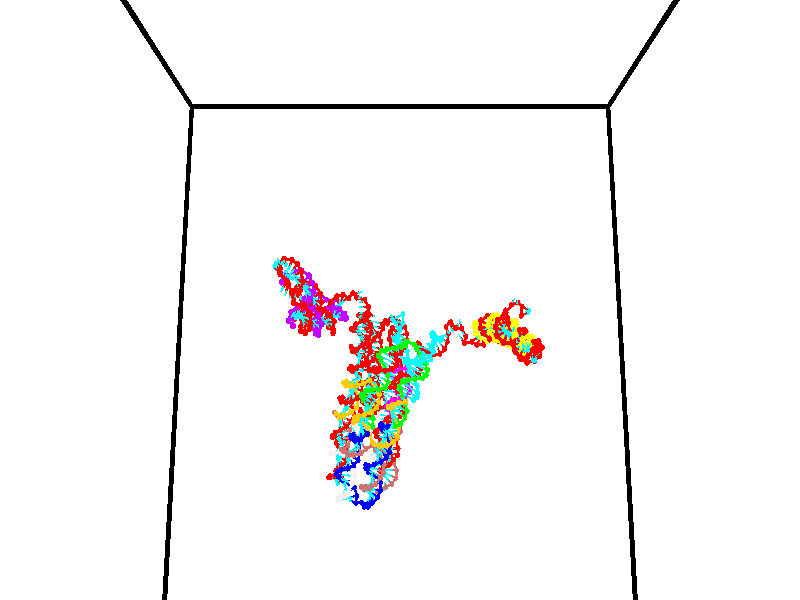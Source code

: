 // switches for output
#declare DRAW_BASES = 1; // possible values are 0, 1; only relevant for DNA ribbons
#declare DRAW_BASES_TYPE = 3; // possible values are 1, 2, 3; only relevant for DNA ribbons
#declare DRAW_FOG = 0; // set to 1 to enable fog

#include "colors.inc"

#include "transforms.inc"
background { rgb <1, 1, 1>}

#default {
   normal{
       ripples 0.25
       frequency 0.20
       turbulence 0.2
       lambda 5
   }
	finish {
		phong 0.1
		phong_size 40.
	}
}

// original window dimensions: 1024x640


// camera settings

camera {
	sky <0, 0.179814, -0.983701>
	up <0, 0.179814, -0.983701>
	right 1.6 * <1, 0, 0>
	location <35, 94.9851, 44.8844>
	look_at <35, 29.7336, 32.9568>
	direction <0, -65.2515, -11.9276>
	angle 67.0682
}


# declare cpy_camera_pos = <35, 94.9851, 44.8844>;
# if (DRAW_FOG = 1)
fog {
	fog_type 2
	up vnormalize(cpy_camera_pos)
	color rgbt<1,1,1,0.3>
	distance 1e-5
	fog_alt 3e-3
	fog_offset 56
}
# end


// LIGHTS

# declare lum = 6;
global_settings {
	ambient_light rgb lum * <0.05, 0.05, 0.05>
	max_trace_level 15
}# declare cpy_direct_light_amount = 0.25;
light_source
{	1000 * <-1, -1.16352, -0.803886>,
	rgb lum * cpy_direct_light_amount
	parallel
}

light_source
{	1000 * <1, 1.16352, 0.803886>,
	rgb lum * cpy_direct_light_amount
	parallel
}

// strand 0

// nucleotide -1

// particle -1
sphere {
	<24.390268, 34.828491, 35.518646> 0.250000
	pigment { color rgbt <1,0,0,0> }
	no_shadow
}
cylinder {
	<24.358248, 34.853748, 35.120731>,  <24.339035, 34.868904, 34.881981>, 0.100000
	pigment { color rgbt <1,0,0,0> }
	no_shadow
}
cylinder {
	<24.358248, 34.853748, 35.120731>,  <24.390268, 34.828491, 35.518646>, 0.100000
	pigment { color rgbt <1,0,0,0> }
	no_shadow
}

// particle -1
sphere {
	<24.358248, 34.853748, 35.120731> 0.100000
	pigment { color rgbt <1,0,0,0> }
	no_shadow
}
sphere {
	0, 1
	scale<0.080000,0.200000,0.300000>
	matrix <0.728572, -0.677388, -0.101626,
		-0.680275, -0.732911, 0.008219,
		-0.080051, 0.063145, -0.994789,
		24.334232, 34.872692, 34.822296>
	pigment { color rgbt <0,1,1,0> }
	no_shadow
}
cylinder {
	<24.307211, 34.144428, 35.118908>,  <24.390268, 34.828491, 35.518646>, 0.130000
	pigment { color rgbt <1,0,0,0> }
	no_shadow
}

// nucleotide -1

// particle -1
sphere {
	<24.307211, 34.144428, 35.118908> 0.250000
	pigment { color rgbt <1,0,0,0> }
	no_shadow
}
cylinder {
	<24.485361, 34.416653, 34.886192>,  <24.592251, 34.579987, 34.746563>, 0.100000
	pigment { color rgbt <1,0,0,0> }
	no_shadow
}
cylinder {
	<24.485361, 34.416653, 34.886192>,  <24.307211, 34.144428, 35.118908>, 0.100000
	pigment { color rgbt <1,0,0,0> }
	no_shadow
}

// particle -1
sphere {
	<24.485361, 34.416653, 34.886192> 0.100000
	pigment { color rgbt <1,0,0,0> }
	no_shadow
}
sphere {
	0, 1
	scale<0.080000,0.200000,0.300000>
	matrix <0.762457, -0.628928, -0.152018,
		-0.469361, -0.375884, -0.799007,
		0.445376, 0.680559, -0.581789,
		24.618975, 34.620819, 34.711655>
	pigment { color rgbt <0,1,1,0> }
	no_shadow
}
cylinder {
	<24.867611, 33.707867, 34.875835>,  <24.307211, 34.144428, 35.118908>, 0.130000
	pigment { color rgbt <1,0,0,0> }
	no_shadow
}

// nucleotide -1

// particle -1
sphere {
	<24.867611, 33.707867, 34.875835> 0.250000
	pigment { color rgbt <1,0,0,0> }
	no_shadow
}
cylinder {
	<24.924585, 34.085072, 34.755543>,  <24.958771, 34.311394, 34.683365>, 0.100000
	pigment { color rgbt <1,0,0,0> }
	no_shadow
}
cylinder {
	<24.924585, 34.085072, 34.755543>,  <24.867611, 33.707867, 34.875835>, 0.100000
	pigment { color rgbt <1,0,0,0> }
	no_shadow
}

// particle -1
sphere {
	<24.924585, 34.085072, 34.755543> 0.100000
	pigment { color rgbt <1,0,0,0> }
	no_shadow
}
sphere {
	0, 1
	scale<0.080000,0.200000,0.300000>
	matrix <0.973015, -0.189124, -0.132189,
		-0.181532, -0.273790, -0.944503,
		0.142436, 0.943012, -0.300734,
		24.967316, 34.367973, 34.665321>
	pigment { color rgbt <0,1,1,0> }
	no_shadow
}
cylinder {
	<25.125418, 33.605835, 34.168812>,  <24.867611, 33.707867, 34.875835>, 0.130000
	pigment { color rgbt <1,0,0,0> }
	no_shadow
}

// nucleotide -1

// particle -1
sphere {
	<25.125418, 33.605835, 34.168812> 0.250000
	pigment { color rgbt <1,0,0,0> }
	no_shadow
}
cylinder {
	<25.233078, 33.936375, 34.366684>,  <25.297674, 34.134697, 34.485405>, 0.100000
	pigment { color rgbt <1,0,0,0> }
	no_shadow
}
cylinder {
	<25.233078, 33.936375, 34.366684>,  <25.125418, 33.605835, 34.168812>, 0.100000
	pigment { color rgbt <1,0,0,0> }
	no_shadow
}

// particle -1
sphere {
	<25.233078, 33.936375, 34.366684> 0.100000
	pigment { color rgbt <1,0,0,0> }
	no_shadow
}
sphere {
	0, 1
	scale<0.080000,0.200000,0.300000>
	matrix <0.962888, -0.220166, -0.156120,
		-0.020099, 0.518338, -0.854940,
		0.269152, 0.826349, 0.494676,
		25.313824, 34.184280, 34.515087>
	pigment { color rgbt <0,1,1,0> }
	no_shadow
}
cylinder {
	<25.771160, 33.929085, 33.793022>,  <25.125418, 33.605835, 34.168812>, 0.130000
	pigment { color rgbt <1,0,0,0> }
	no_shadow
}

// nucleotide -1

// particle -1
sphere {
	<25.771160, 33.929085, 33.793022> 0.250000
	pigment { color rgbt <1,0,0,0> }
	no_shadow
}
cylinder {
	<25.736706, 33.957344, 34.190533>,  <25.716034, 33.974300, 34.429039>, 0.100000
	pigment { color rgbt <1,0,0,0> }
	no_shadow
}
cylinder {
	<25.736706, 33.957344, 34.190533>,  <25.771160, 33.929085, 33.793022>, 0.100000
	pigment { color rgbt <1,0,0,0> }
	no_shadow
}

// particle -1
sphere {
	<25.736706, 33.957344, 34.190533> 0.100000
	pigment { color rgbt <1,0,0,0> }
	no_shadow
}
sphere {
	0, 1
	scale<0.080000,0.200000,0.300000>
	matrix <0.949346, -0.296739, 0.103380,
		0.302195, 0.952342, -0.041508,
		-0.086136, 0.070647, 0.993775,
		25.710865, 33.978539, 34.488667>
	pigment { color rgbt <0,1,1,0> }
	no_shadow
}
cylinder {
	<26.017389, 34.509094, 34.097168>,  <25.771160, 33.929085, 33.793022>, 0.130000
	pigment { color rgbt <1,0,0,0> }
	no_shadow
}

// nucleotide -1

// particle -1
sphere {
	<26.017389, 34.509094, 34.097168> 0.250000
	pigment { color rgbt <1,0,0,0> }
	no_shadow
}
cylinder {
	<26.042408, 34.179775, 34.322826>,  <26.057419, 33.982182, 34.458221>, 0.100000
	pigment { color rgbt <1,0,0,0> }
	no_shadow
}
cylinder {
	<26.042408, 34.179775, 34.322826>,  <26.017389, 34.509094, 34.097168>, 0.100000
	pigment { color rgbt <1,0,0,0> }
	no_shadow
}

// particle -1
sphere {
	<26.042408, 34.179775, 34.322826> 0.100000
	pigment { color rgbt <1,0,0,0> }
	no_shadow
}
sphere {
	0, 1
	scale<0.080000,0.200000,0.300000>
	matrix <0.996487, 0.083061, 0.010739,
		-0.055700, 0.561496, 0.825603,
		0.062545, -0.823300, 0.564150,
		26.061171, 33.932785, 34.492073>
	pigment { color rgbt <0,1,1,0> }
	no_shadow
}
cylinder {
	<26.113472, 34.974140, 34.655148>,  <26.017389, 34.509094, 34.097168>, 0.130000
	pigment { color rgbt <1,0,0,0> }
	no_shadow
}

// nucleotide -1

// particle -1
sphere {
	<26.113472, 34.974140, 34.655148> 0.250000
	pigment { color rgbt <1,0,0,0> }
	no_shadow
}
cylinder {
	<26.457050, 35.136169, 34.780449>,  <26.663197, 35.233387, 34.855629>, 0.100000
	pigment { color rgbt <1,0,0,0> }
	no_shadow
}
cylinder {
	<26.457050, 35.136169, 34.780449>,  <26.113472, 34.974140, 34.655148>, 0.100000
	pigment { color rgbt <1,0,0,0> }
	no_shadow
}

// particle -1
sphere {
	<26.457050, 35.136169, 34.780449> 0.100000
	pigment { color rgbt <1,0,0,0> }
	no_shadow
}
sphere {
	0, 1
	scale<0.080000,0.200000,0.300000>
	matrix <-0.377593, 0.914249, -0.146873,
		-0.345885, 0.007875, 0.938244,
		0.858945, 0.405076, 0.313251,
		26.714733, 35.257690, 34.874424>
	pigment { color rgbt <0,1,1,0> }
	no_shadow
}
cylinder {
	<25.984346, 35.509575, 35.148685>,  <26.113472, 34.974140, 34.655148>, 0.130000
	pigment { color rgbt <1,0,0,0> }
	no_shadow
}

// nucleotide -1

// particle -1
sphere {
	<25.984346, 35.509575, 35.148685> 0.250000
	pigment { color rgbt <1,0,0,0> }
	no_shadow
}
cylinder {
	<26.335598, 35.586781, 34.973579>,  <26.546349, 35.633102, 34.868515>, 0.100000
	pigment { color rgbt <1,0,0,0> }
	no_shadow
}
cylinder {
	<26.335598, 35.586781, 34.973579>,  <25.984346, 35.509575, 35.148685>, 0.100000
	pigment { color rgbt <1,0,0,0> }
	no_shadow
}

// particle -1
sphere {
	<26.335598, 35.586781, 34.973579> 0.100000
	pigment { color rgbt <1,0,0,0> }
	no_shadow
}
sphere {
	0, 1
	scale<0.080000,0.200000,0.300000>
	matrix <-0.253194, 0.963855, -0.082927,
		0.405937, 0.183660, 0.895256,
		0.878128, 0.193010, -0.437766,
		26.599037, 35.644684, 34.842251>
	pigment { color rgbt <0,1,1,0> }
	no_shadow
}
cylinder {
	<26.143444, 36.139057, 35.372513>,  <25.984346, 35.509575, 35.148685>, 0.130000
	pigment { color rgbt <1,0,0,0> }
	no_shadow
}

// nucleotide -1

// particle -1
sphere {
	<26.143444, 36.139057, 35.372513> 0.250000
	pigment { color rgbt <1,0,0,0> }
	no_shadow
}
cylinder {
	<26.373320, 36.088760, 35.049049>,  <26.511246, 36.058582, 34.854973>, 0.100000
	pigment { color rgbt <1,0,0,0> }
	no_shadow
}
cylinder {
	<26.373320, 36.088760, 35.049049>,  <26.143444, 36.139057, 35.372513>, 0.100000
	pigment { color rgbt <1,0,0,0> }
	no_shadow
}

// particle -1
sphere {
	<26.373320, 36.088760, 35.049049> 0.100000
	pigment { color rgbt <1,0,0,0> }
	no_shadow
}
sphere {
	0, 1
	scale<0.080000,0.200000,0.300000>
	matrix <0.009626, 0.989096, -0.146955,
		0.818315, 0.076669, 0.569633,
		0.574689, -0.125739, -0.808655,
		26.545727, 36.051041, 34.806454>
	pigment { color rgbt <0,1,1,0> }
	no_shadow
}
cylinder {
	<26.800684, 36.592621, 35.419346>,  <26.143444, 36.139057, 35.372513>, 0.130000
	pigment { color rgbt <1,0,0,0> }
	no_shadow
}

// nucleotide -1

// particle -1
sphere {
	<26.800684, 36.592621, 35.419346> 0.250000
	pigment { color rgbt <1,0,0,0> }
	no_shadow
}
cylinder {
	<26.723194, 36.502899, 35.037319>,  <26.676701, 36.449066, 34.808102>, 0.100000
	pigment { color rgbt <1,0,0,0> }
	no_shadow
}
cylinder {
	<26.723194, 36.502899, 35.037319>,  <26.800684, 36.592621, 35.419346>, 0.100000
	pigment { color rgbt <1,0,0,0> }
	no_shadow
}

// particle -1
sphere {
	<26.723194, 36.502899, 35.037319> 0.100000
	pigment { color rgbt <1,0,0,0> }
	no_shadow
}
sphere {
	0, 1
	scale<0.080000,0.200000,0.300000>
	matrix <0.034089, 0.971385, -0.235051,
		0.980464, -0.078091, -0.180532,
		-0.193721, -0.224305, -0.955070,
		26.665077, 36.435608, 34.750797>
	pigment { color rgbt <0,1,1,0> }
	no_shadow
}
cylinder {
	<27.236818, 36.912685, 35.013374>,  <26.800684, 36.592621, 35.419346>, 0.130000
	pigment { color rgbt <1,0,0,0> }
	no_shadow
}

// nucleotide -1

// particle -1
sphere {
	<27.236818, 36.912685, 35.013374> 0.250000
	pigment { color rgbt <1,0,0,0> }
	no_shadow
}
cylinder {
	<26.946012, 36.827534, 34.752258>,  <26.771530, 36.776443, 34.595589>, 0.100000
	pigment { color rgbt <1,0,0,0> }
	no_shadow
}
cylinder {
	<26.946012, 36.827534, 34.752258>,  <27.236818, 36.912685, 35.013374>, 0.100000
	pigment { color rgbt <1,0,0,0> }
	no_shadow
}

// particle -1
sphere {
	<26.946012, 36.827534, 34.752258> 0.100000
	pigment { color rgbt <1,0,0,0> }
	no_shadow
}
sphere {
	0, 1
	scale<0.080000,0.200000,0.300000>
	matrix <-0.103874, 0.973882, -0.201901,
		0.678721, -0.078977, -0.730137,
		-0.727013, -0.212876, -0.652791,
		26.727909, 36.763672, 34.556419>
	pigment { color rgbt <0,1,1,0> }
	no_shadow
}
cylinder {
	<27.385778, 37.378735, 34.522789>,  <27.236818, 36.912685, 35.013374>, 0.130000
	pigment { color rgbt <1,0,0,0> }
	no_shadow
}

// nucleotide -1

// particle -1
sphere {
	<27.385778, 37.378735, 34.522789> 0.250000
	pigment { color rgbt <1,0,0,0> }
	no_shadow
}
cylinder {
	<27.016298, 37.256721, 34.430065>,  <26.794611, 37.183514, 34.374432>, 0.100000
	pigment { color rgbt <1,0,0,0> }
	no_shadow
}
cylinder {
	<27.016298, 37.256721, 34.430065>,  <27.385778, 37.378735, 34.522789>, 0.100000
	pigment { color rgbt <1,0,0,0> }
	no_shadow
}

// particle -1
sphere {
	<27.016298, 37.256721, 34.430065> 0.100000
	pigment { color rgbt <1,0,0,0> }
	no_shadow
}
sphere {
	0, 1
	scale<0.080000,0.200000,0.300000>
	matrix <-0.260407, 0.943678, -0.204106,
		0.281014, -0.128167, -0.951107,
		-0.923699, -0.305031, -0.231812,
		26.739189, 37.165211, 34.360523>
	pigment { color rgbt <0,1,1,0> }
	no_shadow
}
cylinder {
	<27.307955, 37.545845, 33.867542>,  <27.385778, 37.378735, 34.522789>, 0.130000
	pigment { color rgbt <1,0,0,0> }
	no_shadow
}

// nucleotide -1

// particle -1
sphere {
	<27.307955, 37.545845, 33.867542> 0.250000
	pigment { color rgbt <1,0,0,0> }
	no_shadow
}
cylinder {
	<26.934046, 37.496815, 34.000912>,  <26.709700, 37.467396, 34.080933>, 0.100000
	pigment { color rgbt <1,0,0,0> }
	no_shadow
}
cylinder {
	<26.934046, 37.496815, 34.000912>,  <27.307955, 37.545845, 33.867542>, 0.100000
	pigment { color rgbt <1,0,0,0> }
	no_shadow
}

// particle -1
sphere {
	<26.934046, 37.496815, 34.000912> 0.100000
	pigment { color rgbt <1,0,0,0> }
	no_shadow
}
sphere {
	0, 1
	scale<0.080000,0.200000,0.300000>
	matrix <-0.222775, 0.933361, -0.281440,
		-0.276712, -0.337362, -0.899787,
		-0.934774, -0.122572, 0.333428,
		26.653614, 37.460045, 34.100941>
	pigment { color rgbt <0,1,1,0> }
	no_shadow
}
cylinder {
	<26.846994, 37.767036, 33.280991>,  <27.307955, 37.545845, 33.867542>, 0.130000
	pigment { color rgbt <1,0,0,0> }
	no_shadow
}

// nucleotide -1

// particle -1
sphere {
	<26.846994, 37.767036, 33.280991> 0.250000
	pigment { color rgbt <1,0,0,0> }
	no_shadow
}
cylinder {
	<26.650078, 37.808651, 33.626667>,  <26.531927, 37.833618, 33.834072>, 0.100000
	pigment { color rgbt <1,0,0,0> }
	no_shadow
}
cylinder {
	<26.650078, 37.808651, 33.626667>,  <26.846994, 37.767036, 33.280991>, 0.100000
	pigment { color rgbt <1,0,0,0> }
	no_shadow
}

// particle -1
sphere {
	<26.650078, 37.808651, 33.626667> 0.100000
	pigment { color rgbt <1,0,0,0> }
	no_shadow
}
sphere {
	0, 1
	scale<0.080000,0.200000,0.300000>
	matrix <-0.302660, 0.910422, -0.282010,
		-0.816116, -0.400387, -0.416708,
		-0.492293, 0.104032, 0.864190,
		26.502390, 37.839859, 33.885925>
	pigment { color rgbt <0,1,1,0> }
	no_shadow
}
cylinder {
	<26.272480, 37.903027, 33.090229>,  <26.846994, 37.767036, 33.280991>, 0.130000
	pigment { color rgbt <1,0,0,0> }
	no_shadow
}

// nucleotide -1

// particle -1
sphere {
	<26.272480, 37.903027, 33.090229> 0.250000
	pigment { color rgbt <1,0,0,0> }
	no_shadow
}
cylinder {
	<26.256506, 38.063000, 33.456497>,  <26.246922, 38.158985, 33.676258>, 0.100000
	pigment { color rgbt <1,0,0,0> }
	no_shadow
}
cylinder {
	<26.256506, 38.063000, 33.456497>,  <26.272480, 37.903027, 33.090229>, 0.100000
	pigment { color rgbt <1,0,0,0> }
	no_shadow
}

// particle -1
sphere {
	<26.256506, 38.063000, 33.456497> 0.100000
	pigment { color rgbt <1,0,0,0> }
	no_shadow
}
sphere {
	0, 1
	scale<0.080000,0.200000,0.300000>
	matrix <-0.348321, 0.853349, -0.387902,
		-0.936524, -0.334439, 0.105228,
		-0.039934, 0.399933, 0.915674,
		26.244526, 38.182980, 33.731201>
	pigment { color rgbt <0,1,1,0> }
	no_shadow
}
cylinder {
	<25.644039, 38.279694, 33.021484>,  <26.272480, 37.903027, 33.090229>, 0.130000
	pigment { color rgbt <1,0,0,0> }
	no_shadow
}

// nucleotide -1

// particle -1
sphere {
	<25.644039, 38.279694, 33.021484> 0.250000
	pigment { color rgbt <1,0,0,0> }
	no_shadow
}
cylinder {
	<25.831541, 38.408268, 33.350594>,  <25.944042, 38.485413, 33.548058>, 0.100000
	pigment { color rgbt <1,0,0,0> }
	no_shadow
}
cylinder {
	<25.831541, 38.408268, 33.350594>,  <25.644039, 38.279694, 33.021484>, 0.100000
	pigment { color rgbt <1,0,0,0> }
	no_shadow
}

// particle -1
sphere {
	<25.831541, 38.408268, 33.350594> 0.100000
	pigment { color rgbt <1,0,0,0> }
	no_shadow
}
sphere {
	0, 1
	scale<0.080000,0.200000,0.300000>
	matrix <-0.392205, 0.910330, -0.132188,
		-0.791481, -0.260730, 0.552790,
		0.468756, 0.321432, 0.822769,
		25.972168, 38.504696, 33.597424>
	pigment { color rgbt <0,1,1,0> }
	no_shadow
}
cylinder {
	<25.162502, 38.531193, 33.537048>,  <25.644039, 38.279694, 33.021484>, 0.130000
	pigment { color rgbt <1,0,0,0> }
	no_shadow
}

// nucleotide -1

// particle -1
sphere {
	<25.162502, 38.531193, 33.537048> 0.250000
	pigment { color rgbt <1,0,0,0> }
	no_shadow
}
cylinder {
	<25.502890, 38.725159, 33.617756>,  <25.707123, 38.841537, 33.666180>, 0.100000
	pigment { color rgbt <1,0,0,0> }
	no_shadow
}
cylinder {
	<25.502890, 38.725159, 33.617756>,  <25.162502, 38.531193, 33.537048>, 0.100000
	pigment { color rgbt <1,0,0,0> }
	no_shadow
}

// particle -1
sphere {
	<25.502890, 38.725159, 33.617756> 0.100000
	pigment { color rgbt <1,0,0,0> }
	no_shadow
}
sphere {
	0, 1
	scale<0.080000,0.200000,0.300000>
	matrix <-0.465909, 0.874290, -0.136184,
		-0.242443, 0.021882, 0.969919,
		0.850971, 0.484910, 0.201770,
		25.758181, 38.870632, 33.678288>
	pigment { color rgbt <0,1,1,0> }
	no_shadow
}
cylinder {
	<24.961603, 39.122433, 33.983753>,  <25.162502, 38.531193, 33.537048>, 0.130000
	pigment { color rgbt <1,0,0,0> }
	no_shadow
}

// nucleotide -1

// particle -1
sphere {
	<24.961603, 39.122433, 33.983753> 0.250000
	pigment { color rgbt <1,0,0,0> }
	no_shadow
}
cylinder {
	<25.318720, 39.199417, 33.820839>,  <25.532990, 39.245609, 33.723091>, 0.100000
	pigment { color rgbt <1,0,0,0> }
	no_shadow
}
cylinder {
	<25.318720, 39.199417, 33.820839>,  <24.961603, 39.122433, 33.983753>, 0.100000
	pigment { color rgbt <1,0,0,0> }
	no_shadow
}

// particle -1
sphere {
	<25.318720, 39.199417, 33.820839> 0.100000
	pigment { color rgbt <1,0,0,0> }
	no_shadow
}
sphere {
	0, 1
	scale<0.080000,0.200000,0.300000>
	matrix <-0.216888, 0.976093, -0.014176,
		0.394822, 0.100992, 0.913190,
		0.892791, 0.192463, -0.407287,
		25.586557, 39.257156, 33.698654>
	pigment { color rgbt <0,1,1,0> }
	no_shadow
}
cylinder {
	<25.187998, 39.639820, 34.336983>,  <24.961603, 39.122433, 33.983753>, 0.130000
	pigment { color rgbt <1,0,0,0> }
	no_shadow
}

// nucleotide -1

// particle -1
sphere {
	<25.187998, 39.639820, 34.336983> 0.250000
	pigment { color rgbt <1,0,0,0> }
	no_shadow
}
cylinder {
	<25.457199, 39.641586, 34.041134>,  <25.618721, 39.642647, 33.863625>, 0.100000
	pigment { color rgbt <1,0,0,0> }
	no_shadow
}
cylinder {
	<25.457199, 39.641586, 34.041134>,  <25.187998, 39.639820, 34.336983>, 0.100000
	pigment { color rgbt <1,0,0,0> }
	no_shadow
}

// particle -1
sphere {
	<25.457199, 39.641586, 34.041134> 0.100000
	pigment { color rgbt <1,0,0,0> }
	no_shadow
}
sphere {
	0, 1
	scale<0.080000,0.200000,0.300000>
	matrix <-0.200218, 0.963734, -0.176436,
		0.712023, 0.266829, 0.649482,
		0.673006, 0.004412, -0.739624,
		25.659101, 39.642910, 33.819248>
	pigment { color rgbt <0,1,1,0> }
	no_shadow
}
cylinder {
	<25.663935, 40.174274, 34.483093>,  <25.187998, 39.639820, 34.336983>, 0.130000
	pigment { color rgbt <1,0,0,0> }
	no_shadow
}

// nucleotide -1

// particle -1
sphere {
	<25.663935, 40.174274, 34.483093> 0.250000
	pigment { color rgbt <1,0,0,0> }
	no_shadow
}
cylinder {
	<25.677649, 40.105347, 34.089317>,  <25.685877, 40.063992, 33.853050>, 0.100000
	pigment { color rgbt <1,0,0,0> }
	no_shadow
}
cylinder {
	<25.677649, 40.105347, 34.089317>,  <25.663935, 40.174274, 34.483093>, 0.100000
	pigment { color rgbt <1,0,0,0> }
	no_shadow
}

// particle -1
sphere {
	<25.677649, 40.105347, 34.089317> 0.100000
	pigment { color rgbt <1,0,0,0> }
	no_shadow
}
sphere {
	0, 1
	scale<0.080000,0.200000,0.300000>
	matrix <-0.351653, 0.919954, -0.173276,
		0.935502, 0.352123, -0.029058,
		0.034283, -0.172318, -0.984445,
		25.687933, 40.053650, 33.793983>
	pigment { color rgbt <0,1,1,0> }
	no_shadow
}
cylinder {
	<25.877495, 40.818417, 34.249855>,  <25.663935, 40.174274, 34.483093>, 0.130000
	pigment { color rgbt <1,0,0,0> }
	no_shadow
}

// nucleotide -1

// particle -1
sphere {
	<25.877495, 40.818417, 34.249855> 0.250000
	pigment { color rgbt <1,0,0,0> }
	no_shadow
}
cylinder {
	<25.769825, 40.645603, 33.905556>,  <25.705223, 40.541916, 33.698975>, 0.100000
	pigment { color rgbt <1,0,0,0> }
	no_shadow
}
cylinder {
	<25.769825, 40.645603, 33.905556>,  <25.877495, 40.818417, 34.249855>, 0.100000
	pigment { color rgbt <1,0,0,0> }
	no_shadow
}

// particle -1
sphere {
	<25.769825, 40.645603, 33.905556> 0.100000
	pigment { color rgbt <1,0,0,0> }
	no_shadow
}
sphere {
	0, 1
	scale<0.080000,0.200000,0.300000>
	matrix <-0.383248, 0.867978, -0.315809,
		0.883553, 0.244875, -0.399211,
		-0.269173, -0.432031, -0.860753,
		25.689072, 40.515995, 33.647331>
	pigment { color rgbt <0,1,1,0> }
	no_shadow
}
cylinder {
	<26.180189, 41.259495, 33.666470>,  <25.877495, 40.818417, 34.249855>, 0.130000
	pigment { color rgbt <1,0,0,0> }
	no_shadow
}

// nucleotide -1

// particle -1
sphere {
	<26.180189, 41.259495, 33.666470> 0.250000
	pigment { color rgbt <1,0,0,0> }
	no_shadow
}
cylinder {
	<25.860727, 41.069489, 33.518684>,  <25.669050, 40.955482, 33.430012>, 0.100000
	pigment { color rgbt <1,0,0,0> }
	no_shadow
}
cylinder {
	<25.860727, 41.069489, 33.518684>,  <26.180189, 41.259495, 33.666470>, 0.100000
	pigment { color rgbt <1,0,0,0> }
	no_shadow
}

// particle -1
sphere {
	<25.860727, 41.069489, 33.518684> 0.100000
	pigment { color rgbt <1,0,0,0> }
	no_shadow
}
sphere {
	0, 1
	scale<0.080000,0.200000,0.300000>
	matrix <-0.388487, 0.875848, -0.286300,
		0.459592, -0.085124, -0.884042,
		-0.798657, -0.475020, -0.369463,
		25.621130, 40.926983, 33.407845>
	pigment { color rgbt <0,1,1,0> }
	no_shadow
}
cylinder {
	<26.050823, 41.534382, 32.930786>,  <26.180189, 41.259495, 33.666470>, 0.130000
	pigment { color rgbt <1,0,0,0> }
	no_shadow
}

// nucleotide -1

// particle -1
sphere {
	<26.050823, 41.534382, 32.930786> 0.250000
	pigment { color rgbt <1,0,0,0> }
	no_shadow
}
cylinder {
	<25.708651, 41.363815, 33.048370>,  <25.503347, 41.261475, 33.118919>, 0.100000
	pigment { color rgbt <1,0,0,0> }
	no_shadow
}
cylinder {
	<25.708651, 41.363815, 33.048370>,  <26.050823, 41.534382, 32.930786>, 0.100000
	pigment { color rgbt <1,0,0,0> }
	no_shadow
}

// particle -1
sphere {
	<25.708651, 41.363815, 33.048370> 0.100000
	pigment { color rgbt <1,0,0,0> }
	no_shadow
}
sphere {
	0, 1
	scale<0.080000,0.200000,0.300000>
	matrix <-0.507382, 0.803862, -0.310434,
		-0.103928, -0.414703, -0.904002,
		-0.855431, -0.426412, 0.293957,
		25.452021, 41.235893, 33.136559>
	pigment { color rgbt <0,1,1,0> }
	no_shadow
}
cylinder {
	<25.684584, 41.590462, 32.347160>,  <26.050823, 41.534382, 32.930786>, 0.130000
	pigment { color rgbt <1,0,0,0> }
	no_shadow
}

// nucleotide -1

// particle -1
sphere {
	<25.684584, 41.590462, 32.347160> 0.250000
	pigment { color rgbt <1,0,0,0> }
	no_shadow
}
cylinder {
	<25.429993, 41.538284, 32.651234>,  <25.277237, 41.506977, 32.833679>, 0.100000
	pigment { color rgbt <1,0,0,0> }
	no_shadow
}
cylinder {
	<25.429993, 41.538284, 32.651234>,  <25.684584, 41.590462, 32.347160>, 0.100000
	pigment { color rgbt <1,0,0,0> }
	no_shadow
}

// particle -1
sphere {
	<25.429993, 41.538284, 32.651234> 0.100000
	pigment { color rgbt <1,0,0,0> }
	no_shadow
}
sphere {
	0, 1
	scale<0.080000,0.200000,0.300000>
	matrix <-0.620976, 0.671247, -0.404742,
		-0.457475, -0.729666, -0.508237,
		-0.636479, -0.130444, 0.760184,
		25.239050, 41.499149, 32.879288>
	pigment { color rgbt <0,1,1,0> }
	no_shadow
}
cylinder {
	<25.159199, 41.445515, 32.005016>,  <25.684584, 41.590462, 32.347160>, 0.130000
	pigment { color rgbt <1,0,0,0> }
	no_shadow
}

// nucleotide -1

// particle -1
sphere {
	<25.159199, 41.445515, 32.005016> 0.250000
	pigment { color rgbt <1,0,0,0> }
	no_shadow
}
cylinder {
	<25.066332, 41.609547, 32.357819>,  <25.010611, 41.707966, 32.569500>, 0.100000
	pigment { color rgbt <1,0,0,0> }
	no_shadow
}
cylinder {
	<25.066332, 41.609547, 32.357819>,  <25.159199, 41.445515, 32.005016>, 0.100000
	pigment { color rgbt <1,0,0,0> }
	no_shadow
}

// particle -1
sphere {
	<25.066332, 41.609547, 32.357819> 0.100000
	pigment { color rgbt <1,0,0,0> }
	no_shadow
}
sphere {
	0, 1
	scale<0.080000,0.200000,0.300000>
	matrix <-0.482528, 0.738777, -0.470505,
		-0.844550, -0.534828, 0.026355,
		-0.232169, 0.410082, 0.882004,
		24.996681, 41.732571, 32.622421>
	pigment { color rgbt <0,1,1,0> }
	no_shadow
}
cylinder {
	<24.495504, 41.710922, 32.005405>,  <25.159199, 41.445515, 32.005016>, 0.130000
	pigment { color rgbt <1,0,0,0> }
	no_shadow
}

// nucleotide -1

// particle -1
sphere {
	<24.495504, 41.710922, 32.005405> 0.250000
	pigment { color rgbt <1,0,0,0> }
	no_shadow
}
cylinder {
	<24.626402, 41.945381, 32.301876>,  <24.704941, 42.086056, 32.479759>, 0.100000
	pigment { color rgbt <1,0,0,0> }
	no_shadow
}
cylinder {
	<24.626402, 41.945381, 32.301876>,  <24.495504, 41.710922, 32.005405>, 0.100000
	pigment { color rgbt <1,0,0,0> }
	no_shadow
}

// particle -1
sphere {
	<24.626402, 41.945381, 32.301876> 0.100000
	pigment { color rgbt <1,0,0,0> }
	no_shadow
}
sphere {
	0, 1
	scale<0.080000,0.200000,0.300000>
	matrix <-0.462590, 0.783323, -0.415230,
		-0.823967, -0.206980, 0.527483,
		0.327245, 0.586144, 0.741179,
		24.724575, 42.121223, 32.524231>
	pigment { color rgbt <0,1,1,0> }
	no_shadow
}
cylinder {
	<23.983644, 42.012966, 32.487545>,  <24.495504, 41.710922, 32.005405>, 0.130000
	pigment { color rgbt <1,0,0,0> }
	no_shadow
}

// nucleotide -1

// particle -1
sphere {
	<23.983644, 42.012966, 32.487545> 0.250000
	pigment { color rgbt <1,0,0,0> }
	no_shadow
}
cylinder {
	<24.285194, 42.275097, 32.468723>,  <24.466125, 42.432377, 32.457432>, 0.100000
	pigment { color rgbt <1,0,0,0> }
	no_shadow
}
cylinder {
	<24.285194, 42.275097, 32.468723>,  <23.983644, 42.012966, 32.487545>, 0.100000
	pigment { color rgbt <1,0,0,0> }
	no_shadow
}

// particle -1
sphere {
	<24.285194, 42.275097, 32.468723> 0.100000
	pigment { color rgbt <1,0,0,0> }
	no_shadow
}
sphere {
	0, 1
	scale<0.080000,0.200000,0.300000>
	matrix <-0.598447, 0.655351, -0.460843,
		-0.271170, 0.375575, 0.886234,
		0.753876, 0.655331, -0.047050,
		24.511356, 42.471695, 32.454609>
	pigment { color rgbt <0,1,1,0> }
	no_shadow
}
cylinder {
	<24.308962, 42.498020, 32.895679>,  <23.983644, 42.012966, 32.487545>, 0.130000
	pigment { color rgbt <1,0,0,0> }
	no_shadow
}

// nucleotide -1

// particle -1
sphere {
	<24.308962, 42.498020, 32.895679> 0.250000
	pigment { color rgbt <1,0,0,0> }
	no_shadow
}
cylinder {
	<24.290089, 42.832130, 32.676559>,  <24.278765, 43.032597, 32.545086>, 0.100000
	pigment { color rgbt <1,0,0,0> }
	no_shadow
}
cylinder {
	<24.290089, 42.832130, 32.676559>,  <24.308962, 42.498020, 32.895679>, 0.100000
	pigment { color rgbt <1,0,0,0> }
	no_shadow
}

// particle -1
sphere {
	<24.290089, 42.832130, 32.676559> 0.100000
	pigment { color rgbt <1,0,0,0> }
	no_shadow
}
sphere {
	0, 1
	scale<0.080000,0.200000,0.300000>
	matrix <-0.504515, 0.453395, 0.734778,
		0.862113, 0.311043, 0.400017,
		-0.047182, 0.835276, -0.547803,
		24.275934, 43.082714, 32.512218>
	pigment { color rgbt <0,1,1,0> }
	no_shadow
}
cylinder {
	<24.453684, 43.006203, 33.352146>,  <24.308962, 42.498020, 32.895679>, 0.130000
	pigment { color rgbt <1,0,0,0> }
	no_shadow
}

// nucleotide -1

// particle -1
sphere {
	<24.453684, 43.006203, 33.352146> 0.250000
	pigment { color rgbt <1,0,0,0> }
	no_shadow
}
cylinder {
	<24.285360, 43.179096, 33.033123>,  <24.184366, 43.282833, 32.841709>, 0.100000
	pigment { color rgbt <1,0,0,0> }
	no_shadow
}
cylinder {
	<24.285360, 43.179096, 33.033123>,  <24.453684, 43.006203, 33.352146>, 0.100000
	pigment { color rgbt <1,0,0,0> }
	no_shadow
}

// particle -1
sphere {
	<24.285360, 43.179096, 33.033123> 0.100000
	pigment { color rgbt <1,0,0,0> }
	no_shadow
}
sphere {
	0, 1
	scale<0.080000,0.200000,0.300000>
	matrix <-0.479756, 0.640137, 0.600049,
		0.769905, 0.635139, -0.062010,
		-0.420810, 0.432231, -0.797556,
		24.159117, 43.308765, 32.793858>
	pigment { color rgbt <0,1,1,0> }
	no_shadow
}
cylinder {
	<24.596384, 43.797031, 33.595749>,  <24.453684, 43.006203, 33.352146>, 0.130000
	pigment { color rgbt <1,0,0,0> }
	no_shadow
}

// nucleotide -1

// particle -1
sphere {
	<24.596384, 43.797031, 33.595749> 0.250000
	pigment { color rgbt <1,0,0,0> }
	no_shadow
}
cylinder {
	<24.314554, 43.733654, 33.319061>,  <24.145456, 43.695629, 33.153049>, 0.100000
	pigment { color rgbt <1,0,0,0> }
	no_shadow
}
cylinder {
	<24.314554, 43.733654, 33.319061>,  <24.596384, 43.797031, 33.595749>, 0.100000
	pigment { color rgbt <1,0,0,0> }
	no_shadow
}

// particle -1
sphere {
	<24.314554, 43.733654, 33.319061> 0.100000
	pigment { color rgbt <1,0,0,0> }
	no_shadow
}
sphere {
	0, 1
	scale<0.080000,0.200000,0.300000>
	matrix <-0.557422, 0.726798, 0.401305,
		0.439155, 0.668327, -0.600401,
		-0.704573, -0.158442, -0.691717,
		24.103182, 43.686123, 33.111546>
	pigment { color rgbt <0,1,1,0> }
	no_shadow
}
cylinder {
	<25.150621, 43.521442, 34.101898>,  <24.596384, 43.797031, 33.595749>, 0.130000
	pigment { color rgbt <1,0,0,0> }
	no_shadow
}

// nucleotide -1

// particle -1
sphere {
	<25.150621, 43.521442, 34.101898> 0.250000
	pigment { color rgbt <1,0,0,0> }
	no_shadow
}
cylinder {
	<24.958300, 43.619080, 34.438766>,  <24.842907, 43.677662, 34.640888>, 0.100000
	pigment { color rgbt <1,0,0,0> }
	no_shadow
}
cylinder {
	<24.958300, 43.619080, 34.438766>,  <25.150621, 43.521442, 34.101898>, 0.100000
	pigment { color rgbt <1,0,0,0> }
	no_shadow
}

// particle -1
sphere {
	<24.958300, 43.619080, 34.438766> 0.100000
	pigment { color rgbt <1,0,0,0> }
	no_shadow
}
sphere {
	0, 1
	scale<0.080000,0.200000,0.300000>
	matrix <0.797614, -0.277181, 0.535708,
		0.364195, 0.929295, -0.061423,
		-0.480805, 0.244094, 0.842167,
		24.814058, 43.692307, 34.691418>
	pigment { color rgbt <0,1,1,0> }
	no_shadow
}
cylinder {
	<25.379793, 44.110622, 34.419144>,  <25.150621, 43.521442, 34.101898>, 0.130000
	pigment { color rgbt <1,0,0,0> }
	no_shadow
}

// nucleotide -1

// particle -1
sphere {
	<25.379793, 44.110622, 34.419144> 0.250000
	pigment { color rgbt <1,0,0,0> }
	no_shadow
}
cylinder {
	<25.239336, 43.894627, 34.725113>,  <25.155062, 43.765030, 34.908695>, 0.100000
	pigment { color rgbt <1,0,0,0> }
	no_shadow
}
cylinder {
	<25.239336, 43.894627, 34.725113>,  <25.379793, 44.110622, 34.419144>, 0.100000
	pigment { color rgbt <1,0,0,0> }
	no_shadow
}

// particle -1
sphere {
	<25.239336, 43.894627, 34.725113> 0.100000
	pigment { color rgbt <1,0,0,0> }
	no_shadow
}
sphere {
	0, 1
	scale<0.080000,0.200000,0.300000>
	matrix <0.927774, -0.090531, 0.361993,
		-0.126223, 0.836788, 0.532778,
		-0.351144, -0.539990, 0.764924,
		25.133993, 43.732628, 34.954590>
	pigment { color rgbt <0,1,1,0> }
	no_shadow
}
cylinder {
	<25.747549, 44.223186, 35.091629>,  <25.379793, 44.110622, 34.419144>, 0.130000
	pigment { color rgbt <1,0,0,0> }
	no_shadow
}

// nucleotide -1

// particle -1
sphere {
	<25.747549, 44.223186, 35.091629> 0.250000
	pigment { color rgbt <1,0,0,0> }
	no_shadow
}
cylinder {
	<25.607477, 43.849438, 35.117939>,  <25.523434, 43.625191, 35.133724>, 0.100000
	pigment { color rgbt <1,0,0,0> }
	no_shadow
}
cylinder {
	<25.607477, 43.849438, 35.117939>,  <25.747549, 44.223186, 35.091629>, 0.100000
	pigment { color rgbt <1,0,0,0> }
	no_shadow
}

// particle -1
sphere {
	<25.607477, 43.849438, 35.117939> 0.100000
	pigment { color rgbt <1,0,0,0> }
	no_shadow
}
sphere {
	0, 1
	scale<0.080000,0.200000,0.300000>
	matrix <0.869917, -0.298383, 0.392699,
		-0.347301, 0.194732, 0.917312,
		-0.350181, -0.934370, 0.065772,
		25.502422, 43.569126, 35.137672>
	pigment { color rgbt <0,1,1,0> }
	no_shadow
}
cylinder {
	<25.856844, 43.909473, 35.741154>,  <25.747549, 44.223186, 35.091629>, 0.130000
	pigment { color rgbt <1,0,0,0> }
	no_shadow
}

// nucleotide -1

// particle -1
sphere {
	<25.856844, 43.909473, 35.741154> 0.250000
	pigment { color rgbt <1,0,0,0> }
	no_shadow
}
cylinder {
	<25.863676, 43.620956, 35.464184>,  <25.867775, 43.447845, 35.298004>, 0.100000
	pigment { color rgbt <1,0,0,0> }
	no_shadow
}
cylinder {
	<25.863676, 43.620956, 35.464184>,  <25.856844, 43.909473, 35.741154>, 0.100000
	pigment { color rgbt <1,0,0,0> }
	no_shadow
}

// particle -1
sphere {
	<25.863676, 43.620956, 35.464184> 0.100000
	pigment { color rgbt <1,0,0,0> }
	no_shadow
}
sphere {
	0, 1
	scale<0.080000,0.200000,0.300000>
	matrix <0.844736, -0.360080, 0.395932,
		-0.534909, -0.591678, 0.603149,
		0.017082, -0.721290, -0.692423,
		25.868801, 43.404568, 35.256458>
	pigment { color rgbt <0,1,1,0> }
	no_shadow
}
cylinder {
	<26.519175, 43.631355, 35.921429>,  <25.856844, 43.909473, 35.741154>, 0.130000
	pigment { color rgbt <1,0,0,0> }
	no_shadow
}

// nucleotide -1

// particle -1
sphere {
	<26.519175, 43.631355, 35.921429> 0.250000
	pigment { color rgbt <1,0,0,0> }
	no_shadow
}
cylinder {
	<26.403824, 43.433865, 35.593266>,  <26.334614, 43.315372, 35.396366>, 0.100000
	pigment { color rgbt <1,0,0,0> }
	no_shadow
}
cylinder {
	<26.403824, 43.433865, 35.593266>,  <26.519175, 43.631355, 35.921429>, 0.100000
	pigment { color rgbt <1,0,0,0> }
	no_shadow
}

// particle -1
sphere {
	<26.403824, 43.433865, 35.593266> 0.100000
	pigment { color rgbt <1,0,0,0> }
	no_shadow
}
sphere {
	0, 1
	scale<0.080000,0.200000,0.300000>
	matrix <0.871376, -0.490490, -0.011113,
		-0.396917, -0.718093, 0.571664,
		-0.288376, -0.493723, -0.820412,
		26.317310, 43.285748, 35.347141>
	pigment { color rgbt <0,1,1,0> }
	no_shadow
}
cylinder {
	<26.872265, 44.322918, 36.032310>,  <26.519175, 43.631355, 35.921429>, 0.130000
	pigment { color rgbt <1,0,0,0> }
	no_shadow
}

// nucleotide -1

// particle -1
sphere {
	<26.872265, 44.322918, 36.032310> 0.250000
	pigment { color rgbt <1,0,0,0> }
	no_shadow
}
cylinder {
	<26.634577, 44.283863, 36.351650>,  <26.491964, 44.260429, 36.543255>, 0.100000
	pigment { color rgbt <1,0,0,0> }
	no_shadow
}
cylinder {
	<26.634577, 44.283863, 36.351650>,  <26.872265, 44.322918, 36.032310>, 0.100000
	pigment { color rgbt <1,0,0,0> }
	no_shadow
}

// particle -1
sphere {
	<26.634577, 44.283863, 36.351650> 0.100000
	pigment { color rgbt <1,0,0,0> }
	no_shadow
}
sphere {
	0, 1
	scale<0.080000,0.200000,0.300000>
	matrix <0.242430, -0.968184, 0.062032,
		0.766895, 0.230405, 0.598987,
		-0.594222, -0.097640, 0.798353,
		26.456310, 44.254570, 36.591156>
	pigment { color rgbt <0,1,1,0> }
	no_shadow
}
cylinder {
	<27.294043, 44.143646, 36.623245>,  <26.872265, 44.322918, 36.032310>, 0.130000
	pigment { color rgbt <1,0,0,0> }
	no_shadow
}

// nucleotide -1

// particle -1
sphere {
	<27.294043, 44.143646, 36.623245> 0.250000
	pigment { color rgbt <1,0,0,0> }
	no_shadow
}
cylinder {
	<26.922098, 44.000690, 36.658188>,  <26.698931, 43.914917, 36.679153>, 0.100000
	pigment { color rgbt <1,0,0,0> }
	no_shadow
}
cylinder {
	<26.922098, 44.000690, 36.658188>,  <27.294043, 44.143646, 36.623245>, 0.100000
	pigment { color rgbt <1,0,0,0> }
	no_shadow
}

// particle -1
sphere {
	<26.922098, 44.000690, 36.658188> 0.100000
	pigment { color rgbt <1,0,0,0> }
	no_shadow
}
sphere {
	0, 1
	scale<0.080000,0.200000,0.300000>
	matrix <0.366729, -0.881342, 0.297902,
		-0.029477, 0.309043, 0.950591,
		-0.929861, -0.357390, 0.087356,
		26.643141, 43.893475, 36.684395>
	pigment { color rgbt <0,1,1,0> }
	no_shadow
}
cylinder {
	<27.322788, 43.690159, 37.209629>,  <27.294043, 44.143646, 36.623245>, 0.130000
	pigment { color rgbt <1,0,0,0> }
	no_shadow
}

// nucleotide -1

// particle -1
sphere {
	<27.322788, 43.690159, 37.209629> 0.250000
	pigment { color rgbt <1,0,0,0> }
	no_shadow
}
cylinder {
	<26.986683, 43.590809, 37.016853>,  <26.785021, 43.531200, 36.901188>, 0.100000
	pigment { color rgbt <1,0,0,0> }
	no_shadow
}
cylinder {
	<26.986683, 43.590809, 37.016853>,  <27.322788, 43.690159, 37.209629>, 0.100000
	pigment { color rgbt <1,0,0,0> }
	no_shadow
}

// particle -1
sphere {
	<26.986683, 43.590809, 37.016853> 0.100000
	pigment { color rgbt <1,0,0,0> }
	no_shadow
}
sphere {
	0, 1
	scale<0.080000,0.200000,0.300000>
	matrix <0.235252, -0.967883, 0.088653,
		-0.488483, -0.038887, 0.871706,
		-0.840262, -0.248376, -0.481943,
		26.734604, 43.516296, 36.872269>
	pigment { color rgbt <0,1,1,0> }
	no_shadow
}
cylinder {
	<27.147215, 43.110542, 37.530289>,  <27.322788, 43.690159, 37.209629>, 0.130000
	pigment { color rgbt <1,0,0,0> }
	no_shadow
}

// nucleotide -1

// particle -1
sphere {
	<27.147215, 43.110542, 37.530289> 0.250000
	pigment { color rgbt <1,0,0,0> }
	no_shadow
}
cylinder {
	<26.894167, 43.088165, 37.221313>,  <26.742338, 43.074738, 37.035927>, 0.100000
	pigment { color rgbt <1,0,0,0> }
	no_shadow
}
cylinder {
	<26.894167, 43.088165, 37.221313>,  <27.147215, 43.110542, 37.530289>, 0.100000
	pigment { color rgbt <1,0,0,0> }
	no_shadow
}

// particle -1
sphere {
	<26.894167, 43.088165, 37.221313> 0.100000
	pigment { color rgbt <1,0,0,0> }
	no_shadow
}
sphere {
	0, 1
	scale<0.080000,0.200000,0.300000>
	matrix <0.031821, -0.998423, 0.046248,
		-0.773809, 0.004678, 0.633402,
		-0.632620, -0.055942, -0.772440,
		26.704382, 43.071384, 36.989582>
	pigment { color rgbt <0,1,1,0> }
	no_shadow
}
cylinder {
	<26.694248, 42.587921, 37.749359>,  <27.147215, 43.110542, 37.530289>, 0.130000
	pigment { color rgbt <1,0,0,0> }
	no_shadow
}

// nucleotide -1

// particle -1
sphere {
	<26.694248, 42.587921, 37.749359> 0.250000
	pigment { color rgbt <1,0,0,0> }
	no_shadow
}
cylinder {
	<26.675114, 42.625210, 37.351562>,  <26.663633, 42.647583, 37.112885>, 0.100000
	pigment { color rgbt <1,0,0,0> }
	no_shadow
}
cylinder {
	<26.675114, 42.625210, 37.351562>,  <26.694248, 42.587921, 37.749359>, 0.100000
	pigment { color rgbt <1,0,0,0> }
	no_shadow
}

// particle -1
sphere {
	<26.675114, 42.625210, 37.351562> 0.100000
	pigment { color rgbt <1,0,0,0> }
	no_shadow
}
sphere {
	0, 1
	scale<0.080000,0.200000,0.300000>
	matrix <0.039376, -0.994686, -0.095133,
		-0.998079, -0.043710, 0.043911,
		-0.047836, 0.093221, -0.994495,
		26.660763, 42.653175, 37.053215>
	pigment { color rgbt <0,1,1,0> }
	no_shadow
}
cylinder {
	<26.236139, 42.096420, 37.507862>,  <26.694248, 42.587921, 37.749359>, 0.130000
	pigment { color rgbt <1,0,0,0> }
	no_shadow
}

// nucleotide -1

// particle -1
sphere {
	<26.236139, 42.096420, 37.507862> 0.250000
	pigment { color rgbt <1,0,0,0> }
	no_shadow
}
cylinder {
	<26.457537, 42.200592, 37.191425>,  <26.590376, 42.263096, 37.001564>, 0.100000
	pigment { color rgbt <1,0,0,0> }
	no_shadow
}
cylinder {
	<26.457537, 42.200592, 37.191425>,  <26.236139, 42.096420, 37.507862>, 0.100000
	pigment { color rgbt <1,0,0,0> }
	no_shadow
}

// particle -1
sphere {
	<26.457537, 42.200592, 37.191425> 0.100000
	pigment { color rgbt <1,0,0,0> }
	no_shadow
}
sphere {
	0, 1
	scale<0.080000,0.200000,0.300000>
	matrix <0.200853, -0.963557, -0.176678,
		-0.808271, -0.061102, -0.585632,
		0.553495, 0.260429, -0.791088,
		26.623585, 42.278721, 36.954098>
	pigment { color rgbt <0,1,1,0> }
	no_shadow
}
cylinder {
	<26.141174, 41.457512, 37.116615>,  <26.236139, 42.096420, 37.507862>, 0.130000
	pigment { color rgbt <1,0,0,0> }
	no_shadow
}

// nucleotide -1

// particle -1
sphere {
	<26.141174, 41.457512, 37.116615> 0.250000
	pigment { color rgbt <1,0,0,0> }
	no_shadow
}
cylinder {
	<26.461035, 41.645546, 36.967175>,  <26.652952, 41.758366, 36.877510>, 0.100000
	pigment { color rgbt <1,0,0,0> }
	no_shadow
}
cylinder {
	<26.461035, 41.645546, 36.967175>,  <26.141174, 41.457512, 37.116615>, 0.100000
	pigment { color rgbt <1,0,0,0> }
	no_shadow
}

// particle -1
sphere {
	<26.461035, 41.645546, 36.967175> 0.100000
	pigment { color rgbt <1,0,0,0> }
	no_shadow
}
sphere {
	0, 1
	scale<0.080000,0.200000,0.300000>
	matrix <0.474277, -0.876052, -0.087150,
		-0.368261, -0.107500, -0.923487,
		0.799653, 0.470082, -0.373600,
		26.700932, 41.786572, 36.855095>
	pigment { color rgbt <0,1,1,0> }
	no_shadow
}
cylinder {
	<26.126802, 41.200043, 36.458012>,  <26.141174, 41.457512, 37.116615>, 0.130000
	pigment { color rgbt <1,0,0,0> }
	no_shadow
}

// nucleotide -1

// particle -1
sphere {
	<26.126802, 41.200043, 36.458012> 0.250000
	pigment { color rgbt <1,0,0,0> }
	no_shadow
}
cylinder {
	<26.494865, 41.320457, 36.558163>,  <26.715702, 41.392708, 36.618252>, 0.100000
	pigment { color rgbt <1,0,0,0> }
	no_shadow
}
cylinder {
	<26.494865, 41.320457, 36.558163>,  <26.126802, 41.200043, 36.458012>, 0.100000
	pigment { color rgbt <1,0,0,0> }
	no_shadow
}

// particle -1
sphere {
	<26.494865, 41.320457, 36.558163> 0.100000
	pigment { color rgbt <1,0,0,0> }
	no_shadow
}
sphere {
	0, 1
	scale<0.080000,0.200000,0.300000>
	matrix <0.348474, -0.921202, -0.173071,
		0.178544, 0.246501, -0.952554,
		0.920157, 0.301039, 0.250375,
		26.770912, 41.410770, 36.633274>
	pigment { color rgbt <0,1,1,0> }
	no_shadow
}
cylinder {
	<26.541849, 40.785648, 36.064472>,  <26.126802, 41.200043, 36.458012>, 0.130000
	pigment { color rgbt <1,0,0,0> }
	no_shadow
}

// nucleotide -1

// particle -1
sphere {
	<26.541849, 40.785648, 36.064472> 0.250000
	pigment { color rgbt <1,0,0,0> }
	no_shadow
}
cylinder {
	<26.816900, 40.958443, 36.297901>,  <26.981932, 41.062119, 36.437958>, 0.100000
	pigment { color rgbt <1,0,0,0> }
	no_shadow
}
cylinder {
	<26.816900, 40.958443, 36.297901>,  <26.541849, 40.785648, 36.064472>, 0.100000
	pigment { color rgbt <1,0,0,0> }
	no_shadow
}

// particle -1
sphere {
	<26.816900, 40.958443, 36.297901> 0.100000
	pigment { color rgbt <1,0,0,0> }
	no_shadow
}
sphere {
	0, 1
	scale<0.080000,0.200000,0.300000>
	matrix <0.557514, -0.829041, -0.043233,
		0.465129, 0.355078, -0.810910,
		0.687629, 0.431985, 0.583572,
		27.023190, 41.088039, 36.472973>
	pigment { color rgbt <0,1,1,0> }
	no_shadow
}
cylinder {
	<27.252760, 40.697117, 35.711796>,  <26.541849, 40.785648, 36.064472>, 0.130000
	pigment { color rgbt <1,0,0,0> }
	no_shadow
}

// nucleotide -1

// particle -1
sphere {
	<27.252760, 40.697117, 35.711796> 0.250000
	pigment { color rgbt <1,0,0,0> }
	no_shadow
}
cylinder {
	<27.317032, 40.732216, 36.105034>,  <27.355595, 40.753277, 36.340977>, 0.100000
	pigment { color rgbt <1,0,0,0> }
	no_shadow
}
cylinder {
	<27.317032, 40.732216, 36.105034>,  <27.252760, 40.697117, 35.711796>, 0.100000
	pigment { color rgbt <1,0,0,0> }
	no_shadow
}

// particle -1
sphere {
	<27.317032, 40.732216, 36.105034> 0.100000
	pigment { color rgbt <1,0,0,0> }
	no_shadow
}
sphere {
	0, 1
	scale<0.080000,0.200000,0.300000>
	matrix <0.694299, -0.717990, -0.049391,
		0.701520, 0.690500, -0.176292,
		0.160680, 0.087751, 0.983098,
		27.365236, 40.758541, 36.399963>
	pigment { color rgbt <0,1,1,0> }
	no_shadow
}
cylinder {
	<28.058426, 40.731354, 35.746078>,  <27.252760, 40.697117, 35.711796>, 0.130000
	pigment { color rgbt <1,0,0,0> }
	no_shadow
}

// nucleotide -1

// particle -1
sphere {
	<28.058426, 40.731354, 35.746078> 0.250000
	pigment { color rgbt <1,0,0,0> }
	no_shadow
}
cylinder {
	<27.891071, 40.619877, 36.091862>,  <27.790659, 40.552990, 36.299332>, 0.100000
	pigment { color rgbt <1,0,0,0> }
	no_shadow
}
cylinder {
	<27.891071, 40.619877, 36.091862>,  <28.058426, 40.731354, 35.746078>, 0.100000
	pigment { color rgbt <1,0,0,0> }
	no_shadow
}

// particle -1
sphere {
	<27.891071, 40.619877, 36.091862> 0.100000
	pigment { color rgbt <1,0,0,0> }
	no_shadow
}
sphere {
	0, 1
	scale<0.080000,0.200000,0.300000>
	matrix <0.622468, -0.781081, 0.049449,
		0.661428, 0.558784, 0.500273,
		-0.418385, -0.278697, 0.864455,
		27.765556, 40.536266, 36.351196>
	pigment { color rgbt <0,1,1,0> }
	no_shadow
}
cylinder {
	<28.616131, 40.557514, 36.143101>,  <28.058426, 40.731354, 35.746078>, 0.130000
	pigment { color rgbt <1,0,0,0> }
	no_shadow
}

// nucleotide -1

// particle -1
sphere {
	<28.616131, 40.557514, 36.143101> 0.250000
	pigment { color rgbt <1,0,0,0> }
	no_shadow
}
cylinder {
	<28.306135, 40.358837, 36.299404>,  <28.120138, 40.239632, 36.393185>, 0.100000
	pigment { color rgbt <1,0,0,0> }
	no_shadow
}
cylinder {
	<28.306135, 40.358837, 36.299404>,  <28.616131, 40.557514, 36.143101>, 0.100000
	pigment { color rgbt <1,0,0,0> }
	no_shadow
}

// particle -1
sphere {
	<28.306135, 40.358837, 36.299404> 0.100000
	pigment { color rgbt <1,0,0,0> }
	no_shadow
}
sphere {
	0, 1
	scale<0.080000,0.200000,0.300000>
	matrix <0.554917, -0.830706, 0.044666,
		0.302421, 0.251455, 0.919409,
		-0.774989, -0.496688, 0.390760,
		28.073639, 40.209831, 36.416634>
	pigment { color rgbt <0,1,1,0> }
	no_shadow
}
cylinder {
	<28.932663, 39.971363, 36.502987>,  <28.616131, 40.557514, 36.143101>, 0.130000
	pigment { color rgbt <1,0,0,0> }
	no_shadow
}

// nucleotide -1

// particle -1
sphere {
	<28.932663, 39.971363, 36.502987> 0.250000
	pigment { color rgbt <1,0,0,0> }
	no_shadow
}
cylinder {
	<28.556995, 39.838177, 36.536686>,  <28.331594, 39.758263, 36.556908>, 0.100000
	pigment { color rgbt <1,0,0,0> }
	no_shadow
}
cylinder {
	<28.556995, 39.838177, 36.536686>,  <28.932663, 39.971363, 36.502987>, 0.100000
	pigment { color rgbt <1,0,0,0> }
	no_shadow
}

// particle -1
sphere {
	<28.556995, 39.838177, 36.536686> 0.100000
	pigment { color rgbt <1,0,0,0> }
	no_shadow
}
sphere {
	0, 1
	scale<0.080000,0.200000,0.300000>
	matrix <0.328093, -0.942289, -0.066683,
		0.101593, -0.034984, 0.994211,
		-0.939167, -0.332968, 0.084252,
		28.275246, 39.738285, 36.561962>
	pigment { color rgbt <0,1,1,0> }
	no_shadow
}
cylinder {
	<28.825514, 39.581116, 37.114784>,  <28.932663, 39.971363, 36.502987>, 0.130000
	pigment { color rgbt <1,0,0,0> }
	no_shadow
}

// nucleotide -1

// particle -1
sphere {
	<28.825514, 39.581116, 37.114784> 0.250000
	pigment { color rgbt <1,0,0,0> }
	no_shadow
}
cylinder {
	<28.564085, 39.448902, 36.842434>,  <28.407228, 39.369576, 36.679024>, 0.100000
	pigment { color rgbt <1,0,0,0> }
	no_shadow
}
cylinder {
	<28.564085, 39.448902, 36.842434>,  <28.825514, 39.581116, 37.114784>, 0.100000
	pigment { color rgbt <1,0,0,0> }
	no_shadow
}

// particle -1
sphere {
	<28.564085, 39.448902, 36.842434> 0.100000
	pigment { color rgbt <1,0,0,0> }
	no_shadow
}
sphere {
	0, 1
	scale<0.080000,0.200000,0.300000>
	matrix <0.476894, -0.878401, -0.031350,
		-0.587722, -0.345197, 0.731725,
		-0.653571, -0.330530, -0.680878,
		28.368013, 39.349743, 36.638172>
	pigment { color rgbt <0,1,1,0> }
	no_shadow
}
cylinder {
	<28.722324, 38.853317, 37.255600>,  <28.825514, 39.581116, 37.114784>, 0.130000
	pigment { color rgbt <1,0,0,0> }
	no_shadow
}

// nucleotide -1

// particle -1
sphere {
	<28.722324, 38.853317, 37.255600> 0.250000
	pigment { color rgbt <1,0,0,0> }
	no_shadow
}
cylinder {
	<28.591040, 38.900200, 36.880680>,  <28.512268, 38.928329, 36.655727>, 0.100000
	pigment { color rgbt <1,0,0,0> }
	no_shadow
}
cylinder {
	<28.591040, 38.900200, 36.880680>,  <28.722324, 38.853317, 37.255600>, 0.100000
	pigment { color rgbt <1,0,0,0> }
	no_shadow
}

// particle -1
sphere {
	<28.591040, 38.900200, 36.880680> 0.100000
	pigment { color rgbt <1,0,0,0> }
	no_shadow
}
sphere {
	0, 1
	scale<0.080000,0.200000,0.300000>
	matrix <0.482429, -0.832303, -0.273010,
		-0.812120, -0.541788, 0.216626,
		-0.328212, 0.117210, -0.937304,
		28.492577, 38.935364, 36.599487>
	pigment { color rgbt <0,1,1,0> }
	no_shadow
}
cylinder {
	<28.661995, 38.184082, 37.014061>,  <28.722324, 38.853317, 37.255600>, 0.130000
	pigment { color rgbt <1,0,0,0> }
	no_shadow
}

// nucleotide -1

// particle -1
sphere {
	<28.661995, 38.184082, 37.014061> 0.250000
	pigment { color rgbt <1,0,0,0> }
	no_shadow
}
cylinder {
	<28.647139, 38.371689, 36.661098>,  <28.638226, 38.484253, 36.449322>, 0.100000
	pigment { color rgbt <1,0,0,0> }
	no_shadow
}
cylinder {
	<28.647139, 38.371689, 36.661098>,  <28.661995, 38.184082, 37.014061>, 0.100000
	pigment { color rgbt <1,0,0,0> }
	no_shadow
}

// particle -1
sphere {
	<28.647139, 38.371689, 36.661098> 0.100000
	pigment { color rgbt <1,0,0,0> }
	no_shadow
}
sphere {
	0, 1
	scale<0.080000,0.200000,0.300000>
	matrix <0.311807, -0.833493, -0.456141,
		-0.949419, -0.292083, -0.115286,
		-0.037141, 0.469016, -0.882408,
		28.635996, 38.512394, 36.396378>
	pigment { color rgbt <0,1,1,0> }
	no_shadow
}
cylinder {
	<28.164431, 37.831966, 36.608398>,  <28.661995, 38.184082, 37.014061>, 0.130000
	pigment { color rgbt <1,0,0,0> }
	no_shadow
}

// nucleotide -1

// particle -1
sphere {
	<28.164431, 37.831966, 36.608398> 0.250000
	pigment { color rgbt <1,0,0,0> }
	no_shadow
}
cylinder {
	<28.400530, 38.031254, 36.354347>,  <28.542189, 38.150826, 36.201916>, 0.100000
	pigment { color rgbt <1,0,0,0> }
	no_shadow
}
cylinder {
	<28.400530, 38.031254, 36.354347>,  <28.164431, 37.831966, 36.608398>, 0.100000
	pigment { color rgbt <1,0,0,0> }
	no_shadow
}

// particle -1
sphere {
	<28.400530, 38.031254, 36.354347> 0.100000
	pigment { color rgbt <1,0,0,0> }
	no_shadow
}
sphere {
	0, 1
	scale<0.080000,0.200000,0.300000>
	matrix <0.180647, -0.848373, -0.497624,
		-0.786750, 0.178987, -0.590752,
		0.590246, 0.498223, -0.635125,
		28.577604, 38.180721, 36.163811>
	pigment { color rgbt <0,1,1,0> }
	no_shadow
}
cylinder {
	<27.888731, 37.672817, 35.881626>,  <28.164431, 37.831966, 36.608398>, 0.130000
	pigment { color rgbt <1,0,0,0> }
	no_shadow
}

// nucleotide -1

// particle -1
sphere {
	<27.888731, 37.672817, 35.881626> 0.250000
	pigment { color rgbt <1,0,0,0> }
	no_shadow
}
cylinder {
	<28.264854, 37.801811, 35.838142>,  <28.490528, 37.879208, 35.812050>, 0.100000
	pigment { color rgbt <1,0,0,0> }
	no_shadow
}
cylinder {
	<28.264854, 37.801811, 35.838142>,  <27.888731, 37.672817, 35.881626>, 0.100000
	pigment { color rgbt <1,0,0,0> }
	no_shadow
}

// particle -1
sphere {
	<28.264854, 37.801811, 35.838142> 0.100000
	pigment { color rgbt <1,0,0,0> }
	no_shadow
}
sphere {
	0, 1
	scale<0.080000,0.200000,0.300000>
	matrix <0.187826, -0.758164, -0.624427,
		-0.283793, 0.566735, -0.773480,
		0.940310, 0.322488, -0.108714,
		28.546947, 37.898560, 35.805527>
	pigment { color rgbt <0,1,1,0> }
	no_shadow
}
cylinder {
	<27.991209, 37.652519, 35.123013>,  <27.888731, 37.672817, 35.881626>, 0.130000
	pigment { color rgbt <1,0,0,0> }
	no_shadow
}

// nucleotide -1

// particle -1
sphere {
	<27.991209, 37.652519, 35.123013> 0.250000
	pigment { color rgbt <1,0,0,0> }
	no_shadow
}
cylinder {
	<28.360800, 37.661640, 35.275723>,  <28.582554, 37.667114, 35.367348>, 0.100000
	pigment { color rgbt <1,0,0,0> }
	no_shadow
}
cylinder {
	<28.360800, 37.661640, 35.275723>,  <27.991209, 37.652519, 35.123013>, 0.100000
	pigment { color rgbt <1,0,0,0> }
	no_shadow
}

// particle -1
sphere {
	<28.360800, 37.661640, 35.275723> 0.100000
	pigment { color rgbt <1,0,0,0> }
	no_shadow
}
sphere {
	0, 1
	scale<0.080000,0.200000,0.300000>
	matrix <0.308053, -0.635961, -0.707571,
		0.226658, 0.771384, -0.594637,
		0.923975, 0.022803, 0.381773,
		28.637993, 37.668480, 35.390255>
	pigment { color rgbt <0,1,1,0> }
	no_shadow
}
cylinder {
	<28.328163, 37.821705, 34.567432>,  <27.991209, 37.652519, 35.123013>, 0.130000
	pigment { color rgbt <1,0,0,0> }
	no_shadow
}

// nucleotide -1

// particle -1
sphere {
	<28.328163, 37.821705, 34.567432> 0.250000
	pigment { color rgbt <1,0,0,0> }
	no_shadow
}
cylinder {
	<28.582293, 37.663353, 34.832653>,  <28.734770, 37.568340, 34.991787>, 0.100000
	pigment { color rgbt <1,0,0,0> }
	no_shadow
}
cylinder {
	<28.582293, 37.663353, 34.832653>,  <28.328163, 37.821705, 34.567432>, 0.100000
	pigment { color rgbt <1,0,0,0> }
	no_shadow
}

// particle -1
sphere {
	<28.582293, 37.663353, 34.832653> 0.100000
	pigment { color rgbt <1,0,0,0> }
	no_shadow
}
sphere {
	0, 1
	scale<0.080000,0.200000,0.300000>
	matrix <0.227739, -0.724373, -0.650706,
		0.737903, 0.564412, -0.370053,
		0.635322, -0.395882, 0.663056,
		28.772890, 37.544590, 35.031570>
	pigment { color rgbt <0,1,1,0> }
	no_shadow
}
cylinder {
	<28.912333, 37.730175, 34.129963>,  <28.328163, 37.821705, 34.567432>, 0.130000
	pigment { color rgbt <1,0,0,0> }
	no_shadow
}

// nucleotide -1

// particle -1
sphere {
	<28.912333, 37.730175, 34.129963> 0.250000
	pigment { color rgbt <1,0,0,0> }
	no_shadow
}
cylinder {
	<28.993233, 37.480515, 34.431831>,  <29.041773, 37.330719, 34.612953>, 0.100000
	pigment { color rgbt <1,0,0,0> }
	no_shadow
}
cylinder {
	<28.993233, 37.480515, 34.431831>,  <28.912333, 37.730175, 34.129963>, 0.100000
	pigment { color rgbt <1,0,0,0> }
	no_shadow
}

// particle -1
sphere {
	<28.993233, 37.480515, 34.431831> 0.100000
	pigment { color rgbt <1,0,0,0> }
	no_shadow
}
sphere {
	0, 1
	scale<0.080000,0.200000,0.300000>
	matrix <0.160831, -0.738965, -0.654266,
		0.966038, 0.253699, -0.049072,
		0.202249, -0.624153, 0.754671,
		29.053907, 37.293270, 34.658234>
	pigment { color rgbt <0,1,1,0> }
	no_shadow
}
cylinder {
	<29.467480, 37.460381, 33.937710>,  <28.912333, 37.730175, 34.129963>, 0.130000
	pigment { color rgbt <1,0,0,0> }
	no_shadow
}

// nucleotide -1

// particle -1
sphere {
	<29.467480, 37.460381, 33.937710> 0.250000
	pigment { color rgbt <1,0,0,0> }
	no_shadow
}
cylinder {
	<29.342009, 37.200962, 34.215126>,  <29.266726, 37.045311, 34.381577>, 0.100000
	pigment { color rgbt <1,0,0,0> }
	no_shadow
}
cylinder {
	<29.342009, 37.200962, 34.215126>,  <29.467480, 37.460381, 33.937710>, 0.100000
	pigment { color rgbt <1,0,0,0> }
	no_shadow
}

// particle -1
sphere {
	<29.342009, 37.200962, 34.215126> 0.100000
	pigment { color rgbt <1,0,0,0> }
	no_shadow
}
sphere {
	0, 1
	scale<0.080000,0.200000,0.300000>
	matrix <0.344823, -0.758342, -0.553186,
		0.884705, 0.065625, 0.461509,
		-0.313679, -0.648545, 0.693538,
		29.247906, 37.006397, 34.423187>
	pigment { color rgbt <0,1,1,0> }
	no_shadow
}
cylinder {
	<30.005022, 36.975567, 34.125687>,  <29.467480, 37.460381, 33.937710>, 0.130000
	pigment { color rgbt <1,0,0,0> }
	no_shadow
}

// nucleotide -1

// particle -1
sphere {
	<30.005022, 36.975567, 34.125687> 0.250000
	pigment { color rgbt <1,0,0,0> }
	no_shadow
}
cylinder {
	<29.663149, 36.785378, 34.209057>,  <29.458025, 36.671265, 34.259079>, 0.100000
	pigment { color rgbt <1,0,0,0> }
	no_shadow
}
cylinder {
	<29.663149, 36.785378, 34.209057>,  <30.005022, 36.975567, 34.125687>, 0.100000
	pigment { color rgbt <1,0,0,0> }
	no_shadow
}

// particle -1
sphere {
	<29.663149, 36.785378, 34.209057> 0.100000
	pigment { color rgbt <1,0,0,0> }
	no_shadow
}
sphere {
	0, 1
	scale<0.080000,0.200000,0.300000>
	matrix <0.304412, -0.784211, -0.540690,
		0.420533, -0.398672, 0.814993,
		-0.854685, -0.475472, 0.208425,
		29.406744, 36.642735, 34.271584>
	pigment { color rgbt <0,1,1,0> }
	no_shadow
}
cylinder {
	<30.422764, 37.471622, 33.827591>,  <30.005022, 36.975567, 34.125687>, 0.130000
	pigment { color rgbt <1,0,0,0> }
	no_shadow
}

// nucleotide -1

// particle -1
sphere {
	<30.422764, 37.471622, 33.827591> 0.250000
	pigment { color rgbt <1,0,0,0> }
	no_shadow
}
cylinder {
	<30.816486, 37.536705, 33.800274>,  <31.052721, 37.575756, 33.783886>, 0.100000
	pigment { color rgbt <1,0,0,0> }
	no_shadow
}
cylinder {
	<30.816486, 37.536705, 33.800274>,  <30.422764, 37.471622, 33.827591>, 0.100000
	pigment { color rgbt <1,0,0,0> }
	no_shadow
}

// particle -1
sphere {
	<30.816486, 37.536705, 33.800274> 0.100000
	pigment { color rgbt <1,0,0,0> }
	no_shadow
}
sphere {
	0, 1
	scale<0.080000,0.200000,0.300000>
	matrix <0.118760, -0.324602, 0.938365,
		0.130515, -0.931751, -0.338832,
		0.984308, 0.162711, -0.068289,
		31.111778, 37.585518, 33.779785>
	pigment { color rgbt <0,1,1,0> }
	no_shadow
}
cylinder {
	<30.750259, 36.848362, 34.052372>,  <30.422764, 37.471622, 33.827591>, 0.130000
	pigment { color rgbt <1,0,0,0> }
	no_shadow
}

// nucleotide -1

// particle -1
sphere {
	<30.750259, 36.848362, 34.052372> 0.250000
	pigment { color rgbt <1,0,0,0> }
	no_shadow
}
cylinder {
	<30.939241, 37.195351, 34.114700>,  <31.052631, 37.403545, 34.152096>, 0.100000
	pigment { color rgbt <1,0,0,0> }
	no_shadow
}
cylinder {
	<30.939241, 37.195351, 34.114700>,  <30.750259, 36.848362, 34.052372>, 0.100000
	pigment { color rgbt <1,0,0,0> }
	no_shadow
}

// particle -1
sphere {
	<30.939241, 37.195351, 34.114700> 0.100000
	pigment { color rgbt <1,0,0,0> }
	no_shadow
}
sphere {
	0, 1
	scale<0.080000,0.200000,0.300000>
	matrix <0.360179, -0.351393, 0.864172,
		0.804398, -0.352161, -0.478463,
		0.472456, 0.867471, 0.155818,
		31.080978, 37.455593, 34.161446>
	pigment { color rgbt <0,1,1,0> }
	no_shadow
}
cylinder {
	<31.565046, 36.797897, 34.239204>,  <30.750259, 36.848362, 34.052372>, 0.130000
	pigment { color rgbt <1,0,0,0> }
	no_shadow
}

// nucleotide -1

// particle -1
sphere {
	<31.565046, 36.797897, 34.239204> 0.250000
	pigment { color rgbt <1,0,0,0> }
	no_shadow
}
cylinder {
	<31.386631, 37.122379, 34.390461>,  <31.279581, 37.317070, 34.481213>, 0.100000
	pigment { color rgbt <1,0,0,0> }
	no_shadow
}
cylinder {
	<31.386631, 37.122379, 34.390461>,  <31.565046, 36.797897, 34.239204>, 0.100000
	pigment { color rgbt <1,0,0,0> }
	no_shadow
}

// particle -1
sphere {
	<31.386631, 37.122379, 34.390461> 0.100000
	pigment { color rgbt <1,0,0,0> }
	no_shadow
}
sphere {
	0, 1
	scale<0.080000,0.200000,0.300000>
	matrix <0.203712, -0.319391, 0.925468,
		0.871522, 0.489827, -0.022792,
		-0.446039, 0.811209, 0.378140,
		31.252819, 37.365742, 34.503902>
	pigment { color rgbt <0,1,1,0> }
	no_shadow
}
cylinder {
	<31.959299, 37.101620, 34.885899>,  <31.565046, 36.797897, 34.239204>, 0.130000
	pigment { color rgbt <1,0,0,0> }
	no_shadow
}

// nucleotide -1

// particle -1
sphere {
	<31.959299, 37.101620, 34.885899> 0.250000
	pigment { color rgbt <1,0,0,0> }
	no_shadow
}
cylinder {
	<31.563662, 37.160191, 34.892220>,  <31.326279, 37.195332, 34.896011>, 0.100000
	pigment { color rgbt <1,0,0,0> }
	no_shadow
}
cylinder {
	<31.563662, 37.160191, 34.892220>,  <31.959299, 37.101620, 34.885899>, 0.100000
	pigment { color rgbt <1,0,0,0> }
	no_shadow
}

// particle -1
sphere {
	<31.563662, 37.160191, 34.892220> 0.100000
	pigment { color rgbt <1,0,0,0> }
	no_shadow
}
sphere {
	0, 1
	scale<0.080000,0.200000,0.300000>
	matrix <-0.043553, -0.393289, 0.918383,
		0.140690, 0.907680, 0.395377,
		-0.989095, 0.146427, 0.015799,
		31.266933, 37.204117, 34.896957>
	pigment { color rgbt <0,1,1,0> }
	no_shadow
}
cylinder {
	<31.886194, 37.521500, 35.440197>,  <31.959299, 37.101620, 34.885899>, 0.130000
	pigment { color rgbt <1,0,0,0> }
	no_shadow
}

// nucleotide -1

// particle -1
sphere {
	<31.886194, 37.521500, 35.440197> 0.250000
	pigment { color rgbt <1,0,0,0> }
	no_shadow
}
cylinder {
	<31.553753, 37.302452, 35.401451>,  <31.354288, 37.171024, 35.378204>, 0.100000
	pigment { color rgbt <1,0,0,0> }
	no_shadow
}
cylinder {
	<31.553753, 37.302452, 35.401451>,  <31.886194, 37.521500, 35.440197>, 0.100000
	pigment { color rgbt <1,0,0,0> }
	no_shadow
}

// particle -1
sphere {
	<31.553753, 37.302452, 35.401451> 0.100000
	pigment { color rgbt <1,0,0,0> }
	no_shadow
}
sphere {
	0, 1
	scale<0.080000,0.200000,0.300000>
	matrix <0.121610, -0.348932, 0.929224,
		-0.542659, 0.760501, 0.356594,
		-0.831103, -0.547617, -0.096867,
		31.304422, 37.138168, 35.372391>
	pigment { color rgbt <0,1,1,0> }
	no_shadow
}
cylinder {
	<31.500145, 37.652962, 36.078083>,  <31.886194, 37.521500, 35.440197>, 0.130000
	pigment { color rgbt <1,0,0,0> }
	no_shadow
}

// nucleotide -1

// particle -1
sphere {
	<31.500145, 37.652962, 36.078083> 0.250000
	pigment { color rgbt <1,0,0,0> }
	no_shadow
}
cylinder {
	<31.356924, 37.322704, 35.903675>,  <31.270992, 37.124550, 35.799030>, 0.100000
	pigment { color rgbt <1,0,0,0> }
	no_shadow
}
cylinder {
	<31.356924, 37.322704, 35.903675>,  <31.500145, 37.652962, 36.078083>, 0.100000
	pigment { color rgbt <1,0,0,0> }
	no_shadow
}

// particle -1
sphere {
	<31.356924, 37.322704, 35.903675> 0.100000
	pigment { color rgbt <1,0,0,0> }
	no_shadow
}
sphere {
	0, 1
	scale<0.080000,0.200000,0.300000>
	matrix <-0.150718, -0.409752, 0.899659,
		-0.921457, 0.387842, 0.022275,
		-0.358053, -0.825640, -0.436024,
		31.249508, 37.075012, 35.772869>
	pigment { color rgbt <0,1,1,0> }
	no_shadow
}
cylinder {
	<30.752630, 37.526127, 36.362843>,  <31.500145, 37.652962, 36.078083>, 0.130000
	pigment { color rgbt <1,0,0,0> }
	no_shadow
}

// nucleotide -1

// particle -1
sphere {
	<30.752630, 37.526127, 36.362843> 0.250000
	pigment { color rgbt <1,0,0,0> }
	no_shadow
}
cylinder {
	<30.924383, 37.183533, 36.248260>,  <31.027435, 36.977974, 36.179512>, 0.100000
	pigment { color rgbt <1,0,0,0> }
	no_shadow
}
cylinder {
	<30.924383, 37.183533, 36.248260>,  <30.752630, 37.526127, 36.362843>, 0.100000
	pigment { color rgbt <1,0,0,0> }
	no_shadow
}

// particle -1
sphere {
	<30.924383, 37.183533, 36.248260> 0.100000
	pigment { color rgbt <1,0,0,0> }
	no_shadow
}
sphere {
	0, 1
	scale<0.080000,0.200000,0.300000>
	matrix <-0.183931, -0.393469, 0.900751,
		-0.884194, -0.334080, -0.326484,
		0.429384, -0.856489, -0.286455,
		31.053198, 36.926586, 36.162323>
	pigment { color rgbt <0,1,1,0> }
	no_shadow
}
cylinder {
	<30.345749, 36.991520, 36.650421>,  <30.752630, 37.526127, 36.362843>, 0.130000
	pigment { color rgbt <1,0,0,0> }
	no_shadow
}

// nucleotide -1

// particle -1
sphere {
	<30.345749, 36.991520, 36.650421> 0.250000
	pigment { color rgbt <1,0,0,0> }
	no_shadow
}
cylinder {
	<30.690386, 36.815922, 36.548485>,  <30.897167, 36.710564, 36.487324>, 0.100000
	pigment { color rgbt <1,0,0,0> }
	no_shadow
}
cylinder {
	<30.690386, 36.815922, 36.548485>,  <30.345749, 36.991520, 36.650421>, 0.100000
	pigment { color rgbt <1,0,0,0> }
	no_shadow
}

// particle -1
sphere {
	<30.690386, 36.815922, 36.548485> 0.100000
	pigment { color rgbt <1,0,0,0> }
	no_shadow
}
sphere {
	0, 1
	scale<0.080000,0.200000,0.300000>
	matrix <-0.050828, -0.574141, 0.817177,
		-0.505050, -0.691120, -0.516989,
		0.861593, -0.438993, -0.254841,
		30.948864, 36.684223, 36.472031>
	pigment { color rgbt <0,1,1,0> }
	no_shadow
}
cylinder {
	<30.212788, 36.264973, 36.558987>,  <30.345749, 36.991520, 36.650421>, 0.130000
	pigment { color rgbt <1,0,0,0> }
	no_shadow
}

// nucleotide -1

// particle -1
sphere {
	<30.212788, 36.264973, 36.558987> 0.250000
	pigment { color rgbt <1,0,0,0> }
	no_shadow
}
cylinder {
	<30.606222, 36.288525, 36.627209>,  <30.842283, 36.302654, 36.668144>, 0.100000
	pigment { color rgbt <1,0,0,0> }
	no_shadow
}
cylinder {
	<30.606222, 36.288525, 36.627209>,  <30.212788, 36.264973, 36.558987>, 0.100000
	pigment { color rgbt <1,0,0,0> }
	no_shadow
}

// particle -1
sphere {
	<30.606222, 36.288525, 36.627209> 0.100000
	pigment { color rgbt <1,0,0,0> }
	no_shadow
}
sphere {
	0, 1
	scale<0.080000,0.200000,0.300000>
	matrix <-0.081320, -0.699155, 0.710331,
		0.161072, -0.712542, -0.682891,
		0.983587, 0.058881, 0.170558,
		30.901299, 36.306190, 36.678375>
	pigment { color rgbt <0,1,1,0> }
	no_shadow
}
cylinder {
	<30.448599, 35.576763, 36.576069>,  <30.212788, 36.264973, 36.558987>, 0.130000
	pigment { color rgbt <1,0,0,0> }
	no_shadow
}

// nucleotide -1

// particle -1
sphere {
	<30.448599, 35.576763, 36.576069> 0.250000
	pigment { color rgbt <1,0,0,0> }
	no_shadow
}
cylinder {
	<30.760429, 35.767883, 36.738041>,  <30.947527, 35.882553, 36.835224>, 0.100000
	pigment { color rgbt <1,0,0,0> }
	no_shadow
}
cylinder {
	<30.760429, 35.767883, 36.738041>,  <30.448599, 35.576763, 36.576069>, 0.100000
	pigment { color rgbt <1,0,0,0> }
	no_shadow
}

// particle -1
sphere {
	<30.760429, 35.767883, 36.738041> 0.100000
	pigment { color rgbt <1,0,0,0> }
	no_shadow
}
sphere {
	0, 1
	scale<0.080000,0.200000,0.300000>
	matrix <0.021729, -0.666785, 0.744933,
		0.625931, -0.571933, -0.530192,
		0.779576, 0.477797, 0.404934,
		30.994303, 35.911221, 36.859520>
	pigment { color rgbt <0,1,1,0> }
	no_shadow
}
cylinder {
	<30.917444, 35.099701, 36.722717>,  <30.448599, 35.576763, 36.576069>, 0.130000
	pigment { color rgbt <1,0,0,0> }
	no_shadow
}

// nucleotide -1

// particle -1
sphere {
	<30.917444, 35.099701, 36.722717> 0.250000
	pigment { color rgbt <1,0,0,0> }
	no_shadow
}
cylinder {
	<31.055090, 35.383274, 36.968967>,  <31.137678, 35.553417, 37.116718>, 0.100000
	pigment { color rgbt <1,0,0,0> }
	no_shadow
}
cylinder {
	<31.055090, 35.383274, 36.968967>,  <30.917444, 35.099701, 36.722717>, 0.100000
	pigment { color rgbt <1,0,0,0> }
	no_shadow
}

// particle -1
sphere {
	<31.055090, 35.383274, 36.968967> 0.100000
	pigment { color rgbt <1,0,0,0> }
	no_shadow
}
sphere {
	0, 1
	scale<0.080000,0.200000,0.300000>
	matrix <-0.022752, -0.649185, 0.760290,
		0.938652, -0.275633, -0.207264,
		0.344114, 0.708933, 0.615630,
		31.158323, 35.595955, 37.153656>
	pigment { color rgbt <0,1,1,0> }
	no_shadow
}
cylinder {
	<31.596704, 34.862129, 37.069134>,  <30.917444, 35.099701, 36.722717>, 0.130000
	pigment { color rgbt <1,0,0,0> }
	no_shadow
}

// nucleotide -1

// particle -1
sphere {
	<31.596704, 34.862129, 37.069134> 0.250000
	pigment { color rgbt <1,0,0,0> }
	no_shadow
}
cylinder {
	<31.437710, 35.144287, 37.303886>,  <31.342314, 35.313580, 37.444736>, 0.100000
	pigment { color rgbt <1,0,0,0> }
	no_shadow
}
cylinder {
	<31.437710, 35.144287, 37.303886>,  <31.596704, 34.862129, 37.069134>, 0.100000
	pigment { color rgbt <1,0,0,0> }
	no_shadow
}

// particle -1
sphere {
	<31.437710, 35.144287, 37.303886> 0.100000
	pigment { color rgbt <1,0,0,0> }
	no_shadow
}
sphere {
	0, 1
	scale<0.080000,0.200000,0.300000>
	matrix <0.113920, -0.596694, 0.794341,
		0.910509, 0.382597, 0.156820,
		-0.397486, 0.705390, 0.586881,
		31.318464, 35.355904, 37.479950>
	pigment { color rgbt <0,1,1,0> }
	no_shadow
}
cylinder {
	<31.869946, 34.740791, 37.649151>,  <31.596704, 34.862129, 37.069134>, 0.130000
	pigment { color rgbt <1,0,0,0> }
	no_shadow
}

// nucleotide -1

// particle -1
sphere {
	<31.869946, 34.740791, 37.649151> 0.250000
	pigment { color rgbt <1,0,0,0> }
	no_shadow
}
cylinder {
	<31.562075, 34.971577, 37.758488>,  <31.377352, 35.110046, 37.824089>, 0.100000
	pigment { color rgbt <1,0,0,0> }
	no_shadow
}
cylinder {
	<31.562075, 34.971577, 37.758488>,  <31.869946, 34.740791, 37.649151>, 0.100000
	pigment { color rgbt <1,0,0,0> }
	no_shadow
}

// particle -1
sphere {
	<31.562075, 34.971577, 37.758488> 0.100000
	pigment { color rgbt <1,0,0,0> }
	no_shadow
}
sphere {
	0, 1
	scale<0.080000,0.200000,0.300000>
	matrix <-0.167885, -0.595986, 0.785249,
		0.615966, 0.558496, 0.555578,
		-0.769675, 0.576960, 0.273344,
		31.331173, 35.144665, 37.840492>
	pigment { color rgbt <0,1,1,0> }
	no_shadow
}
cylinder {
	<32.031502, 35.020218, 38.343258>,  <31.869946, 34.740791, 37.649151>, 0.130000
	pigment { color rgbt <1,0,0,0> }
	no_shadow
}

// nucleotide -1

// particle -1
sphere {
	<32.031502, 35.020218, 38.343258> 0.250000
	pigment { color rgbt <1,0,0,0> }
	no_shadow
}
cylinder {
	<31.634073, 35.030441, 38.299129>,  <31.395617, 35.036575, 38.272652>, 0.100000
	pigment { color rgbt <1,0,0,0> }
	no_shadow
}
cylinder {
	<31.634073, 35.030441, 38.299129>,  <32.031502, 35.020218, 38.343258>, 0.100000
	pigment { color rgbt <1,0,0,0> }
	no_shadow
}

// particle -1
sphere {
	<31.634073, 35.030441, 38.299129> 0.100000
	pigment { color rgbt <1,0,0,0> }
	no_shadow
}
sphere {
	0, 1
	scale<0.080000,0.200000,0.300000>
	matrix <-0.111294, -0.400335, 0.909585,
		-0.020922, 0.916012, 0.400604,
		-0.993567, 0.025555, -0.110323,
		31.336002, 35.038109, 38.266033>
	pigment { color rgbt <0,1,1,0> }
	no_shadow
}
cylinder {
	<31.670788, 35.294559, 38.929646>,  <32.031502, 35.020218, 38.343258>, 0.130000
	pigment { color rgbt <1,0,0,0> }
	no_shadow
}

// nucleotide -1

// particle -1
sphere {
	<31.670788, 35.294559, 38.929646> 0.250000
	pigment { color rgbt <1,0,0,0> }
	no_shadow
}
cylinder {
	<31.385221, 35.087563, 38.740955>,  <31.213881, 34.963364, 38.627743>, 0.100000
	pigment { color rgbt <1,0,0,0> }
	no_shadow
}
cylinder {
	<31.385221, 35.087563, 38.740955>,  <31.670788, 35.294559, 38.929646>, 0.100000
	pigment { color rgbt <1,0,0,0> }
	no_shadow
}

// particle -1
sphere {
	<31.385221, 35.087563, 38.740955> 0.100000
	pigment { color rgbt <1,0,0,0> }
	no_shadow
}
sphere {
	0, 1
	scale<0.080000,0.200000,0.300000>
	matrix <-0.127058, -0.566750, 0.814034,
		-0.688606, 0.641089, 0.338861,
		-0.713917, -0.517494, -0.471723,
		31.171047, 34.932316, 38.599438>
	pigment { color rgbt <0,1,1,0> }
	no_shadow
}
cylinder {
	<31.272915, 35.254623, 39.458462>,  <31.670788, 35.294559, 38.929646>, 0.130000
	pigment { color rgbt <1,0,0,0> }
	no_shadow
}

// nucleotide -1

// particle -1
sphere {
	<31.272915, 35.254623, 39.458462> 0.250000
	pigment { color rgbt <1,0,0,0> }
	no_shadow
}
cylinder {
	<31.138058, 34.992481, 39.188099>,  <31.057144, 34.835197, 39.025883>, 0.100000
	pigment { color rgbt <1,0,0,0> }
	no_shadow
}
cylinder {
	<31.138058, 34.992481, 39.188099>,  <31.272915, 35.254623, 39.458462>, 0.100000
	pigment { color rgbt <1,0,0,0> }
	no_shadow
}

// particle -1
sphere {
	<31.138058, 34.992481, 39.188099> 0.100000
	pigment { color rgbt <1,0,0,0> }
	no_shadow
}
sphere {
	0, 1
	scale<0.080000,0.200000,0.300000>
	matrix <-0.278341, -0.616459, 0.736550,
		-0.899367, 0.436455, 0.025423,
		-0.337143, -0.655352, -0.675906,
		31.036915, 34.795876, 38.985329>
	pigment { color rgbt <0,1,1,0> }
	no_shadow
}
cylinder {
	<30.701958, 35.170479, 39.666462>,  <31.272915, 35.254623, 39.458462>, 0.130000
	pigment { color rgbt <1,0,0,0> }
	no_shadow
}

// nucleotide -1

// particle -1
sphere {
	<30.701958, 35.170479, 39.666462> 0.250000
	pigment { color rgbt <1,0,0,0> }
	no_shadow
}
cylinder {
	<30.780504, 34.840141, 39.455021>,  <30.827633, 34.641941, 39.328156>, 0.100000
	pigment { color rgbt <1,0,0,0> }
	no_shadow
}
cylinder {
	<30.780504, 34.840141, 39.455021>,  <30.701958, 35.170479, 39.666462>, 0.100000
	pigment { color rgbt <1,0,0,0> }
	no_shadow
}

// particle -1
sphere {
	<30.780504, 34.840141, 39.455021> 0.100000
	pigment { color rgbt <1,0,0,0> }
	no_shadow
}
sphere {
	0, 1
	scale<0.080000,0.200000,0.300000>
	matrix <-0.282133, -0.563892, 0.776162,
		-0.939064, -0.003276, -0.343728,
		0.196368, -0.825842, -0.528606,
		30.839415, 34.592388, 39.296440>
	pigment { color rgbt <0,1,1,0> }
	no_shadow
}
cylinder {
	<30.253195, 34.668011, 39.869068>,  <30.701958, 35.170479, 39.666462>, 0.130000
	pigment { color rgbt <1,0,0,0> }
	no_shadow
}

// nucleotide -1

// particle -1
sphere {
	<30.253195, 34.668011, 39.869068> 0.250000
	pigment { color rgbt <1,0,0,0> }
	no_shadow
}
cylinder {
	<30.508602, 34.437298, 39.665257>,  <30.661846, 34.298870, 39.542969>, 0.100000
	pigment { color rgbt <1,0,0,0> }
	no_shadow
}
cylinder {
	<30.508602, 34.437298, 39.665257>,  <30.253195, 34.668011, 39.869068>, 0.100000
	pigment { color rgbt <1,0,0,0> }
	no_shadow
}

// particle -1
sphere {
	<30.508602, 34.437298, 39.665257> 0.100000
	pigment { color rgbt <1,0,0,0> }
	no_shadow
}
sphere {
	0, 1
	scale<0.080000,0.200000,0.300000>
	matrix <-0.272200, -0.788519, 0.551494,
		-0.719863, -0.213446, -0.660484,
		0.638518, -0.576783, -0.509526,
		30.700157, 34.264263, 39.512398>
	pigment { color rgbt <0,1,1,0> }
	no_shadow
}
cylinder {
	<29.881630, 34.040501, 39.611446>,  <30.253195, 34.668011, 39.869068>, 0.130000
	pigment { color rgbt <1,0,0,0> }
	no_shadow
}

// nucleotide -1

// particle -1
sphere {
	<29.881630, 34.040501, 39.611446> 0.250000
	pigment { color rgbt <1,0,0,0> }
	no_shadow
}
cylinder {
	<30.266499, 33.942242, 39.658573>,  <30.497419, 33.883286, 39.686848>, 0.100000
	pigment { color rgbt <1,0,0,0> }
	no_shadow
}
cylinder {
	<30.266499, 33.942242, 39.658573>,  <29.881630, 34.040501, 39.611446>, 0.100000
	pigment { color rgbt <1,0,0,0> }
	no_shadow
}

// particle -1
sphere {
	<30.266499, 33.942242, 39.658573> 0.100000
	pigment { color rgbt <1,0,0,0> }
	no_shadow
}
sphere {
	0, 1
	scale<0.080000,0.200000,0.300000>
	matrix <-0.268914, -0.786962, 0.555316,
		-0.043697, -0.565992, -0.823251,
		0.962172, -0.245650, 0.117816,
		30.555151, 33.868546, 39.693916>
	pigment { color rgbt <0,1,1,0> }
	no_shadow
}
cylinder {
	<30.018902, 33.361195, 39.373745>,  <29.881630, 34.040501, 39.611446>, 0.130000
	pigment { color rgbt <1,0,0,0> }
	no_shadow
}

// nucleotide -1

// particle -1
sphere {
	<30.018902, 33.361195, 39.373745> 0.250000
	pigment { color rgbt <1,0,0,0> }
	no_shadow
}
cylinder {
	<30.301893, 33.422070, 39.649807>,  <30.471689, 33.458595, 39.815445>, 0.100000
	pigment { color rgbt <1,0,0,0> }
	no_shadow
}
cylinder {
	<30.301893, 33.422070, 39.649807>,  <30.018902, 33.361195, 39.373745>, 0.100000
	pigment { color rgbt <1,0,0,0> }
	no_shadow
}

// particle -1
sphere {
	<30.301893, 33.422070, 39.649807> 0.100000
	pigment { color rgbt <1,0,0,0> }
	no_shadow
}
sphere {
	0, 1
	scale<0.080000,0.200000,0.300000>
	matrix <-0.215538, -0.883554, 0.415783,
		0.673064, -0.442912, -0.592295,
		0.707480, 0.152187, 0.690153,
		30.514137, 33.467724, 39.856853>
	pigment { color rgbt <0,1,1,0> }
	no_shadow
}
cylinder {
	<30.356764, 32.674137, 39.542034>,  <30.018902, 33.361195, 39.373745>, 0.130000
	pigment { color rgbt <1,0,0,0> }
	no_shadow
}

// nucleotide -1

// particle -1
sphere {
	<30.356764, 32.674137, 39.542034> 0.250000
	pigment { color rgbt <1,0,0,0> }
	no_shadow
}
cylinder {
	<30.458038, 32.925648, 39.836121>,  <30.518803, 33.076553, 40.012573>, 0.100000
	pigment { color rgbt <1,0,0,0> }
	no_shadow
}
cylinder {
	<30.458038, 32.925648, 39.836121>,  <30.356764, 32.674137, 39.542034>, 0.100000
	pigment { color rgbt <1,0,0,0> }
	no_shadow
}

// particle -1
sphere {
	<30.458038, 32.925648, 39.836121> 0.100000
	pigment { color rgbt <1,0,0,0> }
	no_shadow
}
sphere {
	0, 1
	scale<0.080000,0.200000,0.300000>
	matrix <-0.225124, -0.700820, 0.676883,
		0.940859, -0.336893, -0.035888,
		0.253188, 0.628772, 0.735215,
		30.533995, 33.114281, 40.056686>
	pigment { color rgbt <0,1,1,0> }
	no_shadow
}
cylinder {
	<30.814440, 32.289101, 40.033707>,  <30.356764, 32.674137, 39.542034>, 0.130000
	pigment { color rgbt <1,0,0,0> }
	no_shadow
}

// nucleotide -1

// particle -1
sphere {
	<30.814440, 32.289101, 40.033707> 0.250000
	pigment { color rgbt <1,0,0,0> }
	no_shadow
}
cylinder {
	<30.696302, 32.605713, 40.247715>,  <30.625420, 32.795681, 40.376118>, 0.100000
	pigment { color rgbt <1,0,0,0> }
	no_shadow
}
cylinder {
	<30.696302, 32.605713, 40.247715>,  <30.814440, 32.289101, 40.033707>, 0.100000
	pigment { color rgbt <1,0,0,0> }
	no_shadow
}

// particle -1
sphere {
	<30.696302, 32.605713, 40.247715> 0.100000
	pigment { color rgbt <1,0,0,0> }
	no_shadow
}
sphere {
	0, 1
	scale<0.080000,0.200000,0.300000>
	matrix <-0.460921, -0.608568, 0.645908,
		0.836854, -0.055836, 0.544572,
		-0.295344, 0.791535, 0.535019,
		30.607698, 32.843174, 40.408222>
	pigment { color rgbt <0,1,1,0> }
	no_shadow
}
cylinder {
	<31.107639, 32.170921, 40.709972>,  <30.814440, 32.289101, 40.033707>, 0.130000
	pigment { color rgbt <1,0,0,0> }
	no_shadow
}

// nucleotide -1

// particle -1
sphere {
	<31.107639, 32.170921, 40.709972> 0.250000
	pigment { color rgbt <1,0,0,0> }
	no_shadow
}
cylinder {
	<30.804108, 32.429836, 40.738811>,  <30.621988, 32.585186, 40.756115>, 0.100000
	pigment { color rgbt <1,0,0,0> }
	no_shadow
}
cylinder {
	<30.804108, 32.429836, 40.738811>,  <31.107639, 32.170921, 40.709972>, 0.100000
	pigment { color rgbt <1,0,0,0> }
	no_shadow
}

// particle -1
sphere {
	<30.804108, 32.429836, 40.738811> 0.100000
	pigment { color rgbt <1,0,0,0> }
	no_shadow
}
sphere {
	0, 1
	scale<0.080000,0.200000,0.300000>
	matrix <-0.334026, -0.481822, 0.810108,
		0.559108, 0.590653, 0.581831,
		-0.758831, 0.647284, 0.072097,
		30.576458, 32.624023, 40.760441>
	pigment { color rgbt <0,1,1,0> }
	no_shadow
}
cylinder {
	<31.094585, 32.523018, 41.430927>,  <31.107639, 32.170921, 40.709972>, 0.130000
	pigment { color rgbt <1,0,0,0> }
	no_shadow
}

// nucleotide -1

// particle -1
sphere {
	<31.094585, 32.523018, 41.430927> 0.250000
	pigment { color rgbt <1,0,0,0> }
	no_shadow
}
cylinder {
	<30.733610, 32.519184, 41.258644>,  <30.517025, 32.516884, 41.155273>, 0.100000
	pigment { color rgbt <1,0,0,0> }
	no_shadow
}
cylinder {
	<30.733610, 32.519184, 41.258644>,  <31.094585, 32.523018, 41.430927>, 0.100000
	pigment { color rgbt <1,0,0,0> }
	no_shadow
}

// particle -1
sphere {
	<30.733610, 32.519184, 41.258644> 0.100000
	pigment { color rgbt <1,0,0,0> }
	no_shadow
}
sphere {
	0, 1
	scale<0.080000,0.200000,0.300000>
	matrix <-0.354510, -0.551558, 0.755054,
		-0.244799, 0.834082, 0.494349,
		-0.902439, -0.009585, -0.430712,
		30.462879, 32.516308, 41.129429>
	pigment { color rgbt <0,1,1,0> }
	no_shadow
}
cylinder {
	<30.645838, 32.603397, 41.985531>,  <31.094585, 32.523018, 41.430927>, 0.130000
	pigment { color rgbt <1,0,0,0> }
	no_shadow
}

// nucleotide -1

// particle -1
sphere {
	<30.645838, 32.603397, 41.985531> 0.250000
	pigment { color rgbt <1,0,0,0> }
	no_shadow
}
cylinder {
	<30.397886, 32.477184, 41.698147>,  <30.249115, 32.401459, 41.525715>, 0.100000
	pigment { color rgbt <1,0,0,0> }
	no_shadow
}
cylinder {
	<30.397886, 32.477184, 41.698147>,  <30.645838, 32.603397, 41.985531>, 0.100000
	pigment { color rgbt <1,0,0,0> }
	no_shadow
}

// particle -1
sphere {
	<30.397886, 32.477184, 41.698147> 0.100000
	pigment { color rgbt <1,0,0,0> }
	no_shadow
}
sphere {
	0, 1
	scale<0.080000,0.200000,0.300000>
	matrix <-0.513867, -0.528733, 0.675561,
		-0.593036, 0.787961, 0.165609,
		-0.619878, -0.315531, -0.718465,
		30.211924, 32.382526, 41.482609>
	pigment { color rgbt <0,1,1,0> }
	no_shadow
}
cylinder {
	<30.036709, 32.616531, 42.315937>,  <30.645838, 32.603397, 41.985531>, 0.130000
	pigment { color rgbt <1,0,0,0> }
	no_shadow
}

// nucleotide -1

// particle -1
sphere {
	<30.036709, 32.616531, 42.315937> 0.250000
	pigment { color rgbt <1,0,0,0> }
	no_shadow
}
cylinder {
	<29.989374, 32.370457, 42.004158>,  <29.960974, 32.222813, 41.817089>, 0.100000
	pigment { color rgbt <1,0,0,0> }
	no_shadow
}
cylinder {
	<29.989374, 32.370457, 42.004158>,  <30.036709, 32.616531, 42.315937>, 0.100000
	pigment { color rgbt <1,0,0,0> }
	no_shadow
}

// particle -1
sphere {
	<29.989374, 32.370457, 42.004158> 0.100000
	pigment { color rgbt <1,0,0,0> }
	no_shadow
}
sphere {
	0, 1
	scale<0.080000,0.200000,0.300000>
	matrix <-0.549846, -0.613035, 0.567325,
		-0.826841, 0.495713, -0.265713,
		-0.118339, -0.615189, -0.779448,
		29.953873, 32.185902, 41.770325>
	pigment { color rgbt <0,1,1,0> }
	no_shadow
}
cylinder {
	<29.407665, 32.377319, 42.392879>,  <30.036709, 32.616531, 42.315937>, 0.130000
	pigment { color rgbt <1,0,0,0> }
	no_shadow
}

// nucleotide -1

// particle -1
sphere {
	<29.407665, 32.377319, 42.392879> 0.250000
	pigment { color rgbt <1,0,0,0> }
	no_shadow
}
cylinder {
	<29.568840, 32.127926, 42.124878>,  <29.665545, 31.978289, 41.964077>, 0.100000
	pigment { color rgbt <1,0,0,0> }
	no_shadow
}
cylinder {
	<29.568840, 32.127926, 42.124878>,  <29.407665, 32.377319, 42.392879>, 0.100000
	pigment { color rgbt <1,0,0,0> }
	no_shadow
}

// particle -1
sphere {
	<29.568840, 32.127926, 42.124878> 0.100000
	pigment { color rgbt <1,0,0,0> }
	no_shadow
}
sphere {
	0, 1
	scale<0.080000,0.200000,0.300000>
	matrix <-0.361193, -0.780973, 0.509530,
		-0.840941, 0.036693, -0.539882,
		0.402937, -0.623486, -0.670005,
		29.689722, 31.940880, 41.923878>
	pigment { color rgbt <0,1,1,0> }
	no_shadow
}
cylinder {
	<28.886148, 31.944748, 42.292923>,  <29.407665, 32.377319, 42.392879>, 0.130000
	pigment { color rgbt <1,0,0,0> }
	no_shadow
}

// nucleotide -1

// particle -1
sphere {
	<28.886148, 31.944748, 42.292923> 0.250000
	pigment { color rgbt <1,0,0,0> }
	no_shadow
}
cylinder {
	<29.224110, 31.755774, 42.192566>,  <29.426886, 31.642389, 42.132351>, 0.100000
	pigment { color rgbt <1,0,0,0> }
	no_shadow
}
cylinder {
	<29.224110, 31.755774, 42.192566>,  <28.886148, 31.944748, 42.292923>, 0.100000
	pigment { color rgbt <1,0,0,0> }
	no_shadow
}

// particle -1
sphere {
	<29.224110, 31.755774, 42.192566> 0.100000
	pigment { color rgbt <1,0,0,0> }
	no_shadow
}
sphere {
	0, 1
	scale<0.080000,0.200000,0.300000>
	matrix <-0.276425, -0.787149, 0.551349,
		-0.457965, -0.396484, -0.795656,
		0.844901, -0.472438, -0.250888,
		29.477579, 31.614042, 42.117298>
	pigment { color rgbt <0,1,1,0> }
	no_shadow
}
cylinder {
	<28.685087, 31.196346, 41.952980>,  <28.886148, 31.944748, 42.292923>, 0.130000
	pigment { color rgbt <1,0,0,0> }
	no_shadow
}

// nucleotide -1

// particle -1
sphere {
	<28.685087, 31.196346, 41.952980> 0.250000
	pigment { color rgbt <1,0,0,0> }
	no_shadow
}
cylinder {
	<29.062691, 31.179089, 42.083813>,  <29.289253, 31.168734, 42.162312>, 0.100000
	pigment { color rgbt <1,0,0,0> }
	no_shadow
}
cylinder {
	<29.062691, 31.179089, 42.083813>,  <28.685087, 31.196346, 41.952980>, 0.100000
	pigment { color rgbt <1,0,0,0> }
	no_shadow
}

// particle -1
sphere {
	<29.062691, 31.179089, 42.083813> 0.100000
	pigment { color rgbt <1,0,0,0> }
	no_shadow
}
sphere {
	0, 1
	scale<0.080000,0.200000,0.300000>
	matrix <-0.198452, -0.866257, 0.458492,
		0.263556, -0.497731, -0.826318,
		0.944010, -0.043146, 0.327083,
		29.345894, 31.166145, 42.181938>
	pigment { color rgbt <0,1,1,0> }
	no_shadow
}
cylinder {
	<28.892029, 30.499678, 41.826275>,  <28.685087, 31.196346, 41.952980>, 0.130000
	pigment { color rgbt <1,0,0,0> }
	no_shadow
}

// nucleotide -1

// particle -1
sphere {
	<28.892029, 30.499678, 41.826275> 0.250000
	pigment { color rgbt <1,0,0,0> }
	no_shadow
}
cylinder {
	<29.118677, 30.648060, 42.120575>,  <29.254665, 30.737089, 42.297157>, 0.100000
	pigment { color rgbt <1,0,0,0> }
	no_shadow
}
cylinder {
	<29.118677, 30.648060, 42.120575>,  <28.892029, 30.499678, 41.826275>, 0.100000
	pigment { color rgbt <1,0,0,0> }
	no_shadow
}

// particle -1
sphere {
	<29.118677, 30.648060, 42.120575> 0.100000
	pigment { color rgbt <1,0,0,0> }
	no_shadow
}
sphere {
	0, 1
	scale<0.080000,0.200000,0.300000>
	matrix <-0.069933, -0.868055, 0.491518,
		0.821007, -0.329957, -0.465914,
		0.566619, 0.370957, 0.735754,
		29.288662, 30.759348, 42.341301>
	pigment { color rgbt <0,1,1,0> }
	no_shadow
}
cylinder {
	<29.387259, 29.947872, 42.077560>,  <28.892029, 30.499678, 41.826275>, 0.130000
	pigment { color rgbt <1,0,0,0> }
	no_shadow
}

// nucleotide -1

// particle -1
sphere {
	<29.387259, 29.947872, 42.077560> 0.250000
	pigment { color rgbt <1,0,0,0> }
	no_shadow
}
cylinder {
	<29.328594, 30.205618, 42.377769>,  <29.293396, 30.360266, 42.557896>, 0.100000
	pigment { color rgbt <1,0,0,0> }
	no_shadow
}
cylinder {
	<29.328594, 30.205618, 42.377769>,  <29.387259, 29.947872, 42.077560>, 0.100000
	pigment { color rgbt <1,0,0,0> }
	no_shadow
}

// particle -1
sphere {
	<29.328594, 30.205618, 42.377769> 0.100000
	pigment { color rgbt <1,0,0,0> }
	no_shadow
}
sphere {
	0, 1
	scale<0.080000,0.200000,0.300000>
	matrix <0.196251, -0.724692, 0.660536,
		0.969524, 0.244164, -0.020175,
		-0.146659, 0.644365, 0.750523,
		29.284597, 30.398928, 42.602928>
	pigment { color rgbt <0,1,1,0> }
	no_shadow
}
cylinder {
	<29.862326, 29.694487, 42.506832>,  <29.387259, 29.947872, 42.077560>, 0.130000
	pigment { color rgbt <1,0,0,0> }
	no_shadow
}

// nucleotide -1

// particle -1
sphere {
	<29.862326, 29.694487, 42.506832> 0.250000
	pigment { color rgbt <1,0,0,0> }
	no_shadow
}
cylinder {
	<29.600412, 29.924524, 42.703007>,  <29.443264, 30.062548, 42.820709>, 0.100000
	pigment { color rgbt <1,0,0,0> }
	no_shadow
}
cylinder {
	<29.600412, 29.924524, 42.703007>,  <29.862326, 29.694487, 42.506832>, 0.100000
	pigment { color rgbt <1,0,0,0> }
	no_shadow
}

// particle -1
sphere {
	<29.600412, 29.924524, 42.703007> 0.100000
	pigment { color rgbt <1,0,0,0> }
	no_shadow
}
sphere {
	0, 1
	scale<0.080000,0.200000,0.300000>
	matrix <0.000754, -0.648383, 0.761314,
		0.755817, 0.498865, 0.424116,
		-0.654783, 0.575094, 0.490434,
		29.403978, 30.097054, 42.850136>
	pigment { color rgbt <0,1,1,0> }
	no_shadow
}
cylinder {
	<30.030931, 29.558319, 43.262547>,  <29.862326, 29.694487, 42.506832>, 0.130000
	pigment { color rgbt <1,0,0,0> }
	no_shadow
}

// nucleotide -1

// particle -1
sphere {
	<30.030931, 29.558319, 43.262547> 0.250000
	pigment { color rgbt <1,0,0,0> }
	no_shadow
}
cylinder {
	<29.661524, 29.710712, 43.280262>,  <29.439878, 29.802149, 43.290894>, 0.100000
	pigment { color rgbt <1,0,0,0> }
	no_shadow
}
cylinder {
	<29.661524, 29.710712, 43.280262>,  <30.030931, 29.558319, 43.262547>, 0.100000
	pigment { color rgbt <1,0,0,0> }
	no_shadow
}

// particle -1
sphere {
	<29.661524, 29.710712, 43.280262> 0.100000
	pigment { color rgbt <1,0,0,0> }
	no_shadow
}
sphere {
	0, 1
	scale<0.080000,0.200000,0.300000>
	matrix <-0.180795, -0.534252, 0.825765,
		0.338266, 0.754603, 0.562273,
		-0.923520, 0.380984, 0.044291,
		29.384468, 29.825008, 43.293549>
	pigment { color rgbt <0,1,1,0> }
	no_shadow
}
cylinder {
	<29.811403, 29.745424, 43.910484>,  <30.030931, 29.558319, 43.262547>, 0.130000
	pigment { color rgbt <1,0,0,0> }
	no_shadow
}

// nucleotide -1

// particle -1
sphere {
	<29.811403, 29.745424, 43.910484> 0.250000
	pigment { color rgbt <1,0,0,0> }
	no_shadow
}
cylinder {
	<29.433113, 29.774475, 43.783787>,  <29.206139, 29.791906, 43.707767>, 0.100000
	pigment { color rgbt <1,0,0,0> }
	no_shadow
}
cylinder {
	<29.433113, 29.774475, 43.783787>,  <29.811403, 29.745424, 43.910484>, 0.100000
	pigment { color rgbt <1,0,0,0> }
	no_shadow
}

// particle -1
sphere {
	<29.433113, 29.774475, 43.783787> 0.100000
	pigment { color rgbt <1,0,0,0> }
	no_shadow
}
sphere {
	0, 1
	scale<0.080000,0.200000,0.300000>
	matrix <-0.320011, -0.377632, 0.868900,
		-0.056504, 0.923103, 0.380379,
		-0.945727, 0.072629, -0.316741,
		29.149395, 29.796265, 43.688763>
	pigment { color rgbt <0,1,1,0> }
	no_shadow
}
cylinder {
	<29.335745, 30.182596, 44.399284>,  <29.811403, 29.745424, 43.910484>, 0.130000
	pigment { color rgbt <1,0,0,0> }
	no_shadow
}

// nucleotide -1

// particle -1
sphere {
	<29.335745, 30.182596, 44.399284> 0.250000
	pigment { color rgbt <1,0,0,0> }
	no_shadow
}
cylinder {
	<29.073133, 29.951937, 44.204781>,  <28.915567, 29.813541, 44.088078>, 0.100000
	pigment { color rgbt <1,0,0,0> }
	no_shadow
}
cylinder {
	<29.073133, 29.951937, 44.204781>,  <29.335745, 30.182596, 44.399284>, 0.100000
	pigment { color rgbt <1,0,0,0> }
	no_shadow
}

// particle -1
sphere {
	<29.073133, 29.951937, 44.204781> 0.100000
	pigment { color rgbt <1,0,0,0> }
	no_shadow
}
sphere {
	0, 1
	scale<0.080000,0.200000,0.300000>
	matrix <-0.400136, -0.280223, 0.872563,
		-0.639423, 0.767432, -0.046763,
		-0.656529, -0.576648, -0.486258,
		28.876175, 29.778942, 44.058903>
	pigment { color rgbt <0,1,1,0> }
	no_shadow
}
cylinder {
	<28.721710, 30.352682, 44.704826>,  <29.335745, 30.182596, 44.399284>, 0.130000
	pigment { color rgbt <1,0,0,0> }
	no_shadow
}

// nucleotide -1

// particle -1
sphere {
	<28.721710, 30.352682, 44.704826> 0.250000
	pigment { color rgbt <1,0,0,0> }
	no_shadow
}
cylinder {
	<28.663893, 29.991524, 44.542892>,  <28.629202, 29.774830, 44.445732>, 0.100000
	pigment { color rgbt <1,0,0,0> }
	no_shadow
}
cylinder {
	<28.663893, 29.991524, 44.542892>,  <28.721710, 30.352682, 44.704826>, 0.100000
	pigment { color rgbt <1,0,0,0> }
	no_shadow
}

// particle -1
sphere {
	<28.663893, 29.991524, 44.542892> 0.100000
	pigment { color rgbt <1,0,0,0> }
	no_shadow
}
sphere {
	0, 1
	scale<0.080000,0.200000,0.300000>
	matrix <-0.246248, -0.363433, 0.898487,
		-0.958368, 0.229561, -0.169803,
		-0.144546, -0.902894, -0.404831,
		28.620529, 29.720655, 44.421444>
	pigment { color rgbt <0,1,1,0> }
	no_shadow
}
cylinder {
	<28.111294, 30.001244, 44.912380>,  <28.721710, 30.352682, 44.704826>, 0.130000
	pigment { color rgbt <1,0,0,0> }
	no_shadow
}

// nucleotide -1

// particle -1
sphere {
	<28.111294, 30.001244, 44.912380> 0.250000
	pigment { color rgbt <1,0,0,0> }
	no_shadow
}
cylinder {
	<28.337809, 29.692999, 44.795433>,  <28.473717, 29.508051, 44.725266>, 0.100000
	pigment { color rgbt <1,0,0,0> }
	no_shadow
}
cylinder {
	<28.337809, 29.692999, 44.795433>,  <28.111294, 30.001244, 44.912380>, 0.100000
	pigment { color rgbt <1,0,0,0> }
	no_shadow
}

// particle -1
sphere {
	<28.337809, 29.692999, 44.795433> 0.100000
	pigment { color rgbt <1,0,0,0> }
	no_shadow
}
sphere {
	0, 1
	scale<0.080000,0.200000,0.300000>
	matrix <-0.126224, -0.431620, 0.893181,
		-0.814487, -0.468891, -0.341689,
		0.566284, -0.770614, -0.292364,
		28.507694, 29.461815, 44.707726>
	pigment { color rgbt <0,1,1,0> }
	no_shadow
}
cylinder {
	<27.749840, 29.449343, 45.177853>,  <28.111294, 30.001244, 44.912380>, 0.130000
	pigment { color rgbt <1,0,0,0> }
	no_shadow
}

// nucleotide -1

// particle -1
sphere {
	<27.749840, 29.449343, 45.177853> 0.250000
	pigment { color rgbt <1,0,0,0> }
	no_shadow
}
cylinder {
	<28.108875, 29.300327, 45.083580>,  <28.324297, 29.210918, 45.027016>, 0.100000
	pigment { color rgbt <1,0,0,0> }
	no_shadow
}
cylinder {
	<28.108875, 29.300327, 45.083580>,  <27.749840, 29.449343, 45.177853>, 0.100000
	pigment { color rgbt <1,0,0,0> }
	no_shadow
}

// particle -1
sphere {
	<28.108875, 29.300327, 45.083580> 0.100000
	pigment { color rgbt <1,0,0,0> }
	no_shadow
}
sphere {
	0, 1
	scale<0.080000,0.200000,0.300000>
	matrix <-0.051709, -0.619917, 0.782962,
		-0.437787, -0.690592, -0.575695,
		0.897591, -0.372539, -0.235682,
		28.378153, 29.188566, 45.012875>
	pigment { color rgbt <0,1,1,0> }
	no_shadow
}
cylinder {
	<27.714155, 28.742895, 45.328732>,  <27.749840, 29.449343, 45.177853>, 0.130000
	pigment { color rgbt <1,0,0,0> }
	no_shadow
}

// nucleotide -1

// particle -1
sphere {
	<27.714155, 28.742895, 45.328732> 0.250000
	pigment { color rgbt <1,0,0,0> }
	no_shadow
}
cylinder {
	<28.109743, 28.801924, 45.323616>,  <28.347095, 28.837341, 45.320545>, 0.100000
	pigment { color rgbt <1,0,0,0> }
	no_shadow
}
cylinder {
	<28.109743, 28.801924, 45.323616>,  <27.714155, 28.742895, 45.328732>, 0.100000
	pigment { color rgbt <1,0,0,0> }
	no_shadow
}

// particle -1
sphere {
	<28.109743, 28.801924, 45.323616> 0.100000
	pigment { color rgbt <1,0,0,0> }
	no_shadow
}
sphere {
	0, 1
	scale<0.080000,0.200000,0.300000>
	matrix <0.117742, -0.730793, 0.672368,
		0.089877, -0.666456, -0.740107,
		0.988969, 0.147572, -0.012789,
		28.406433, 28.846195, 45.319778>
	pigment { color rgbt <0,1,1,0> }
	no_shadow
}
cylinder {
	<27.979776, 28.043894, 45.215000>,  <27.714155, 28.742895, 45.328732>, 0.130000
	pigment { color rgbt <1,0,0,0> }
	no_shadow
}

// nucleotide -1

// particle -1
sphere {
	<27.979776, 28.043894, 45.215000> 0.250000
	pigment { color rgbt <1,0,0,0> }
	no_shadow
}
cylinder {
	<28.254297, 28.279638, 45.385479>,  <28.419010, 28.421085, 45.487766>, 0.100000
	pigment { color rgbt <1,0,0,0> }
	no_shadow
}
cylinder {
	<28.254297, 28.279638, 45.385479>,  <27.979776, 28.043894, 45.215000>, 0.100000
	pigment { color rgbt <1,0,0,0> }
	no_shadow
}

// particle -1
sphere {
	<28.254297, 28.279638, 45.385479> 0.100000
	pigment { color rgbt <1,0,0,0> }
	no_shadow
}
sphere {
	0, 1
	scale<0.080000,0.200000,0.300000>
	matrix <0.283529, -0.756418, 0.589443,
		0.669777, -0.283698, -0.686232,
		0.686302, 0.589362, 0.426195,
		28.460188, 28.456448, 45.513336>
	pigment { color rgbt <0,1,1,0> }
	no_shadow
}
cylinder {
	<28.457441, 27.636633, 45.160526>,  <27.979776, 28.043894, 45.215000>, 0.130000
	pigment { color rgbt <1,0,0,0> }
	no_shadow
}

// nucleotide -1

// particle -1
sphere {
	<28.457441, 27.636633, 45.160526> 0.250000
	pigment { color rgbt <1,0,0,0> }
	no_shadow
}
cylinder {
	<28.493202, 27.880188, 45.475807>,  <28.514658, 28.026321, 45.664974>, 0.100000
	pigment { color rgbt <1,0,0,0> }
	no_shadow
}
cylinder {
	<28.493202, 27.880188, 45.475807>,  <28.457441, 27.636633, 45.160526>, 0.100000
	pigment { color rgbt <1,0,0,0> }
	no_shadow
}

// particle -1
sphere {
	<28.493202, 27.880188, 45.475807> 0.100000
	pigment { color rgbt <1,0,0,0> }
	no_shadow
}
sphere {
	0, 1
	scale<0.080000,0.200000,0.300000>
	matrix <0.144968, -0.790897, 0.594530,
		0.985389, 0.061111, -0.158978,
		0.089403, 0.608890, 0.788201,
		28.520023, 28.062855, 45.712269>
	pigment { color rgbt <0,1,1,0> }
	no_shadow
}
cylinder {
	<28.975920, 27.289373, 45.610966>,  <28.457441, 27.636633, 45.160526>, 0.130000
	pigment { color rgbt <1,0,0,0> }
	no_shadow
}

// nucleotide -1

// particle -1
sphere {
	<28.975920, 27.289373, 45.610966> 0.250000
	pigment { color rgbt <1,0,0,0> }
	no_shadow
}
cylinder {
	<28.803120, 27.567362, 45.840885>,  <28.699440, 27.734156, 45.978836>, 0.100000
	pigment { color rgbt <1,0,0,0> }
	no_shadow
}
cylinder {
	<28.803120, 27.567362, 45.840885>,  <28.975920, 27.289373, 45.610966>, 0.100000
	pigment { color rgbt <1,0,0,0> }
	no_shadow
}

// particle -1
sphere {
	<28.803120, 27.567362, 45.840885> 0.100000
	pigment { color rgbt <1,0,0,0> }
	no_shadow
}
sphere {
	0, 1
	scale<0.080000,0.200000,0.300000>
	matrix <0.040357, -0.621799, 0.782136,
		0.900971, 0.361079, 0.240570,
		-0.431999, 0.694973, 0.574795,
		28.673519, 27.775854, 46.013325>
	pigment { color rgbt <0,1,1,0> }
	no_shadow
}
cylinder {
	<29.082558, 27.066978, 46.245239>,  <28.975920, 27.289373, 45.610966>, 0.130000
	pigment { color rgbt <1,0,0,0> }
	no_shadow
}

// nucleotide -1

// particle -1
sphere {
	<29.082558, 27.066978, 46.245239> 0.250000
	pigment { color rgbt <1,0,0,0> }
	no_shadow
}
cylinder {
	<28.823877, 27.353704, 46.349514>,  <28.668669, 27.525740, 46.412079>, 0.100000
	pigment { color rgbt <1,0,0,0> }
	no_shadow
}
cylinder {
	<28.823877, 27.353704, 46.349514>,  <29.082558, 27.066978, 46.245239>, 0.100000
	pigment { color rgbt <1,0,0,0> }
	no_shadow
}

// particle -1
sphere {
	<28.823877, 27.353704, 46.349514> 0.100000
	pigment { color rgbt <1,0,0,0> }
	no_shadow
}
sphere {
	0, 1
	scale<0.080000,0.200000,0.300000>
	matrix <-0.020484, -0.357968, 0.933509,
		0.762469, 0.598361, 0.246181,
		-0.646700, 0.716815, 0.260683,
		28.629868, 27.568748, 46.427719>
	pigment { color rgbt <0,1,1,0> }
	no_shadow
}
cylinder {
	<29.370119, 27.473410, 46.857655>,  <29.082558, 27.066978, 46.245239>, 0.130000
	pigment { color rgbt <1,0,0,0> }
	no_shadow
}

// nucleotide -1

// particle -1
sphere {
	<29.370119, 27.473410, 46.857655> 0.250000
	pigment { color rgbt <1,0,0,0> }
	no_shadow
}
cylinder {
	<28.972002, 27.441216, 46.836071>,  <28.733131, 27.421900, 46.823120>, 0.100000
	pigment { color rgbt <1,0,0,0> }
	no_shadow
}
cylinder {
	<28.972002, 27.441216, 46.836071>,  <29.370119, 27.473410, 46.857655>, 0.100000
	pigment { color rgbt <1,0,0,0> }
	no_shadow
}

// particle -1
sphere {
	<28.972002, 27.441216, 46.836071> 0.100000
	pigment { color rgbt <1,0,0,0> }
	no_shadow
}
sphere {
	0, 1
	scale<0.080000,0.200000,0.300000>
	matrix <-0.008964, -0.478010, 0.878309,
		-0.096483, 0.874659, 0.475039,
		-0.995294, -0.080484, -0.053960,
		28.673414, 27.417070, 46.819881>
	pigment { color rgbt <0,1,1,0> }
	no_shadow
}
cylinder {
	<29.121729, 27.554985, 47.491791>,  <29.370119, 27.473410, 46.857655>, 0.130000
	pigment { color rgbt <1,0,0,0> }
	no_shadow
}

// nucleotide -1

// particle -1
sphere {
	<29.121729, 27.554985, 47.491791> 0.250000
	pigment { color rgbt <1,0,0,0> }
	no_shadow
}
cylinder {
	<28.800554, 27.395882, 47.314217>,  <28.607849, 27.300419, 47.207672>, 0.100000
	pigment { color rgbt <1,0,0,0> }
	no_shadow
}
cylinder {
	<28.800554, 27.395882, 47.314217>,  <29.121729, 27.554985, 47.491791>, 0.100000
	pigment { color rgbt <1,0,0,0> }
	no_shadow
}

// particle -1
sphere {
	<28.800554, 27.395882, 47.314217> 0.100000
	pigment { color rgbt <1,0,0,0> }
	no_shadow
}
sphere {
	0, 1
	scale<0.080000,0.200000,0.300000>
	matrix <-0.211143, -0.506687, 0.835875,
		-0.557412, 0.764890, 0.322854,
		-0.802939, -0.397758, -0.443935,
		28.559673, 27.276554, 47.181038>
	pigment { color rgbt <0,1,1,0> }
	no_shadow
}
cylinder {
	<28.632336, 27.716280, 47.987354>,  <29.121729, 27.554985, 47.491791>, 0.130000
	pigment { color rgbt <1,0,0,0> }
	no_shadow
}

// nucleotide -1

// particle -1
sphere {
	<28.632336, 27.716280, 47.987354> 0.250000
	pigment { color rgbt <1,0,0,0> }
	no_shadow
}
cylinder {
	<28.476686, 27.426437, 47.759834>,  <28.383297, 27.252533, 47.623322>, 0.100000
	pigment { color rgbt <1,0,0,0> }
	no_shadow
}
cylinder {
	<28.476686, 27.426437, 47.759834>,  <28.632336, 27.716280, 47.987354>, 0.100000
	pigment { color rgbt <1,0,0,0> }
	no_shadow
}

// particle -1
sphere {
	<28.476686, 27.426437, 47.759834> 0.100000
	pigment { color rgbt <1,0,0,0> }
	no_shadow
}
sphere {
	0, 1
	scale<0.080000,0.200000,0.300000>
	matrix <-0.192581, -0.539828, 0.819450,
		-0.900830, 0.428407, 0.070515,
		-0.389125, -0.724605, -0.568797,
		28.359949, 27.209055, 47.589195>
	pigment { color rgbt <0,1,1,0> }
	no_shadow
}
cylinder {
	<27.980843, 27.550415, 48.316750>,  <28.632336, 27.716280, 47.987354>, 0.130000
	pigment { color rgbt <1,0,0,0> }
	no_shadow
}

// nucleotide -1

// particle -1
sphere {
	<27.980843, 27.550415, 48.316750> 0.250000
	pigment { color rgbt <1,0,0,0> }
	no_shadow
}
cylinder {
	<28.071035, 27.242771, 48.077541>,  <28.125151, 27.058184, 47.934017>, 0.100000
	pigment { color rgbt <1,0,0,0> }
	no_shadow
}
cylinder {
	<28.071035, 27.242771, 48.077541>,  <27.980843, 27.550415, 48.316750>, 0.100000
	pigment { color rgbt <1,0,0,0> }
	no_shadow
}

// particle -1
sphere {
	<28.071035, 27.242771, 48.077541> 0.100000
	pigment { color rgbt <1,0,0,0> }
	no_shadow
}
sphere {
	0, 1
	scale<0.080000,0.200000,0.300000>
	matrix <-0.147071, -0.633663, 0.759500,
		-0.963082, -0.083303, -0.255995,
		0.225483, -0.769111, -0.598018,
		28.138680, 27.012037, 47.898136>
	pigment { color rgbt <0,1,1,0> }
	no_shadow
}
cylinder {
	<27.921108, 27.081770, 48.799110>,  <27.980843, 27.550415, 48.316750>, 0.130000
	pigment { color rgbt <1,0,0,0> }
	no_shadow
}

// nucleotide -1

// particle -1
sphere {
	<27.921108, 27.081770, 48.799110> 0.250000
	pigment { color rgbt <1,0,0,0> }
	no_shadow
}
cylinder {
	<27.953964, 26.813681, 48.504070>,  <27.973677, 26.652826, 48.327045>, 0.100000
	pigment { color rgbt <1,0,0,0> }
	no_shadow
}
cylinder {
	<27.953964, 26.813681, 48.504070>,  <27.921108, 27.081770, 48.799110>, 0.100000
	pigment { color rgbt <1,0,0,0> }
	no_shadow
}

// particle -1
sphere {
	<27.953964, 26.813681, 48.504070> 0.100000
	pigment { color rgbt <1,0,0,0> }
	no_shadow
}
sphere {
	0, 1
	scale<0.080000,0.200000,0.300000>
	matrix <-0.098155, -0.741943, 0.663240,
		-0.991776, 0.017922, -0.126728,
		0.082138, -0.670224, -0.737600,
		27.978605, 26.612614, 48.282791>
	pigment { color rgbt <0,1,1,0> }
	no_shadow
}
cylinder {
	<27.310326, 26.753040, 48.816078>,  <27.921108, 27.081770, 48.799110>, 0.130000
	pigment { color rgbt <1,0,0,0> }
	no_shadow
}

// nucleotide -1

// particle -1
sphere {
	<27.310326, 26.753040, 48.816078> 0.250000
	pigment { color rgbt <1,0,0,0> }
	no_shadow
}
cylinder {
	<27.602253, 26.501438, 48.708958>,  <27.777409, 26.350477, 48.644684>, 0.100000
	pigment { color rgbt <1,0,0,0> }
	no_shadow
}
cylinder {
	<27.602253, 26.501438, 48.708958>,  <27.310326, 26.753040, 48.816078>, 0.100000
	pigment { color rgbt <1,0,0,0> }
	no_shadow
}

// particle -1
sphere {
	<27.602253, 26.501438, 48.708958> 0.100000
	pigment { color rgbt <1,0,0,0> }
	no_shadow
}
sphere {
	0, 1
	scale<0.080000,0.200000,0.300000>
	matrix <-0.254463, -0.613520, 0.747557,
		-0.634523, -0.477433, -0.607815,
		0.729815, -0.629008, -0.267803,
		27.821198, 26.312737, 48.628616>
	pigment { color rgbt <0,1,1,0> }
	no_shadow
}
cylinder {
	<27.043396, 26.087500, 48.967560>,  <27.310326, 26.753040, 48.816078>, 0.130000
	pigment { color rgbt <1,0,0,0> }
	no_shadow
}

// nucleotide -1

// particle -1
sphere {
	<27.043396, 26.087500, 48.967560> 0.250000
	pigment { color rgbt <1,0,0,0> }
	no_shadow
}
cylinder {
	<27.441458, 26.055613, 48.944553>,  <27.680296, 26.036480, 48.930748>, 0.100000
	pigment { color rgbt <1,0,0,0> }
	no_shadow
}
cylinder {
	<27.441458, 26.055613, 48.944553>,  <27.043396, 26.087500, 48.967560>, 0.100000
	pigment { color rgbt <1,0,0,0> }
	no_shadow
}

// particle -1
sphere {
	<27.441458, 26.055613, 48.944553> 0.100000
	pigment { color rgbt <1,0,0,0> }
	no_shadow
}
sphere {
	0, 1
	scale<0.080000,0.200000,0.300000>
	matrix <0.001360, -0.573874, 0.818943,
		-0.098292, -0.815054, -0.570986,
		0.995157, -0.079719, -0.057516,
		27.740005, 26.031696, 48.927299>
	pigment { color rgbt <0,1,1,0> }
	no_shadow
}
cylinder {
	<27.173943, 25.286842, 49.014866>,  <27.043396, 26.087500, 48.967560>, 0.130000
	pigment { color rgbt <1,0,0,0> }
	no_shadow
}

// nucleotide -1

// particle -1
sphere {
	<27.173943, 25.286842, 49.014866> 0.250000
	pigment { color rgbt <1,0,0,0> }
	no_shadow
}
cylinder {
	<27.511137, 25.491898, 49.080078>,  <27.713453, 25.614931, 49.119205>, 0.100000
	pigment { color rgbt <1,0,0,0> }
	no_shadow
}
cylinder {
	<27.511137, 25.491898, 49.080078>,  <27.173943, 25.286842, 49.014866>, 0.100000
	pigment { color rgbt <1,0,0,0> }
	no_shadow
}

// particle -1
sphere {
	<27.511137, 25.491898, 49.080078> 0.100000
	pigment { color rgbt <1,0,0,0> }
	no_shadow
}
sphere {
	0, 1
	scale<0.080000,0.200000,0.300000>
	matrix <0.242196, -0.632302, 0.735891,
		0.480333, -0.580858, -0.657179,
		0.842984, 0.512638, 0.163034,
		27.764032, 25.645689, 49.128990>
	pigment { color rgbt <0,1,1,0> }
	no_shadow
}
cylinder {
	<27.831015, 24.855639, 48.800980>,  <27.173943, 25.286842, 49.014866>, 0.130000
	pigment { color rgbt <1,0,0,0> }
	no_shadow
}

// nucleotide -1

// particle -1
sphere {
	<27.831015, 24.855639, 48.800980> 0.250000
	pigment { color rgbt <1,0,0,0> }
	no_shadow
}
cylinder {
	<27.874254, 25.124077, 49.094357>,  <27.900198, 25.285141, 49.270382>, 0.100000
	pigment { color rgbt <1,0,0,0> }
	no_shadow
}
cylinder {
	<27.874254, 25.124077, 49.094357>,  <27.831015, 24.855639, 48.800980>, 0.100000
	pigment { color rgbt <1,0,0,0> }
	no_shadow
}

// particle -1
sphere {
	<27.874254, 25.124077, 49.094357> 0.100000
	pigment { color rgbt <1,0,0,0> }
	no_shadow
}
sphere {
	0, 1
	scale<0.080000,0.200000,0.300000>
	matrix <0.108903, -0.741323, 0.662254,
		0.988157, 0.008285, -0.153221,
		0.108099, 0.671097, 0.733446,
		27.906685, 25.325405, 49.314392>
	pigment { color rgbt <0,1,1,0> }
	no_shadow
}
cylinder {
	<28.444273, 24.593729, 49.193001>,  <27.831015, 24.855639, 48.800980>, 0.130000
	pigment { color rgbt <1,0,0,0> }
	no_shadow
}

// nucleotide -1

// particle -1
sphere {
	<28.444273, 24.593729, 49.193001> 0.250000
	pigment { color rgbt <1,0,0,0> }
	no_shadow
}
cylinder {
	<28.206528, 24.815487, 49.426025>,  <28.063881, 24.948542, 49.565842>, 0.100000
	pigment { color rgbt <1,0,0,0> }
	no_shadow
}
cylinder {
	<28.206528, 24.815487, 49.426025>,  <28.444273, 24.593729, 49.193001>, 0.100000
	pigment { color rgbt <1,0,0,0> }
	no_shadow
}

// particle -1
sphere {
	<28.206528, 24.815487, 49.426025> 0.100000
	pigment { color rgbt <1,0,0,0> }
	no_shadow
}
sphere {
	0, 1
	scale<0.080000,0.200000,0.300000>
	matrix <-0.062935, -0.754246, 0.653569,
		0.801732, 0.351793, 0.483185,
		-0.594361, 0.554396, 0.582563,
		28.028219, 24.981806, 49.600796>
	pigment { color rgbt <0,1,1,0> }
	no_shadow
}
cylinder {
	<28.223333, 24.416441, 48.408321>,  <28.444273, 24.593729, 49.193001>, 0.130000
	pigment { color rgbt <1,0,0,0> }
	no_shadow
}

// nucleotide -1

// particle -1
sphere {
	<28.223333, 24.416441, 48.408321> 0.250000
	pigment { color rgbt <1,0,0,0> }
	no_shadow
}
cylinder {
	<28.045006, 24.218525, 48.109943>,  <27.938009, 24.099775, 47.930916>, 0.100000
	pigment { color rgbt <1,0,0,0> }
	no_shadow
}
cylinder {
	<28.045006, 24.218525, 48.109943>,  <28.223333, 24.416441, 48.408321>, 0.100000
	pigment { color rgbt <1,0,0,0> }
	no_shadow
}

// particle -1
sphere {
	<28.045006, 24.218525, 48.109943> 0.100000
	pigment { color rgbt <1,0,0,0> }
	no_shadow
}
sphere {
	0, 1
	scale<0.080000,0.200000,0.300000>
	matrix <0.706028, 0.317895, -0.632825,
		0.550248, -0.808779, 0.207614,
		-0.445816, -0.494791, -0.745942,
		27.911261, 24.070087, 47.886162>
	pigment { color rgbt <0,1,1,0> }
	no_shadow
}
cylinder {
	<28.648737, 24.276463, 47.911163>,  <28.223333, 24.416441, 48.408321>, 0.130000
	pigment { color rgbt <1,0,0,0> }
	no_shadow
}

// nucleotide -1

// particle -1
sphere {
	<28.648737, 24.276463, 47.911163> 0.250000
	pigment { color rgbt <1,0,0,0> }
	no_shadow
}
cylinder {
	<28.312614, 24.254438, 47.695438>,  <28.110941, 24.241224, 47.566006>, 0.100000
	pigment { color rgbt <1,0,0,0> }
	no_shadow
}
cylinder {
	<28.312614, 24.254438, 47.695438>,  <28.648737, 24.276463, 47.911163>, 0.100000
	pigment { color rgbt <1,0,0,0> }
	no_shadow
}

// particle -1
sphere {
	<28.312614, 24.254438, 47.695438> 0.100000
	pigment { color rgbt <1,0,0,0> }
	no_shadow
}
sphere {
	0, 1
	scale<0.080000,0.200000,0.300000>
	matrix <0.460874, 0.451262, -0.764171,
		0.285446, -0.890691, -0.353822,
		-0.840307, -0.055062, -0.539308,
		28.060522, 24.237919, 47.533646>
	pigment { color rgbt <0,1,1,0> }
	no_shadow
}
cylinder {
	<28.716799, 23.916574, 47.271854>,  <28.648737, 24.276463, 47.911163>, 0.130000
	pigment { color rgbt <1,0,0,0> }
	no_shadow
}

// nucleotide -1

// particle -1
sphere {
	<28.716799, 23.916574, 47.271854> 0.250000
	pigment { color rgbt <1,0,0,0> }
	no_shadow
}
cylinder {
	<28.437170, 24.198400, 47.223057>,  <28.269392, 24.367496, 47.193779>, 0.100000
	pigment { color rgbt <1,0,0,0> }
	no_shadow
}
cylinder {
	<28.437170, 24.198400, 47.223057>,  <28.716799, 23.916574, 47.271854>, 0.100000
	pigment { color rgbt <1,0,0,0> }
	no_shadow
}

// particle -1
sphere {
	<28.437170, 24.198400, 47.223057> 0.100000
	pigment { color rgbt <1,0,0,0> }
	no_shadow
}
sphere {
	0, 1
	scale<0.080000,0.200000,0.300000>
	matrix <0.541330, 0.410009, -0.734067,
		-0.467182, -0.579205, -0.668030,
		-0.699074, 0.704567, -0.121992,
		28.227448, 24.409771, 47.186459>
	pigment { color rgbt <0,1,1,0> }
	no_shadow
}
cylinder {
	<28.516417, 24.037437, 46.601788>,  <28.716799, 23.916574, 47.271854>, 0.130000
	pigment { color rgbt <1,0,0,0> }
	no_shadow
}

// nucleotide -1

// particle -1
sphere {
	<28.516417, 24.037437, 46.601788> 0.250000
	pigment { color rgbt <1,0,0,0> }
	no_shadow
}
cylinder {
	<28.439451, 24.401720, 46.747990>,  <28.393272, 24.620289, 46.835712>, 0.100000
	pigment { color rgbt <1,0,0,0> }
	no_shadow
}
cylinder {
	<28.439451, 24.401720, 46.747990>,  <28.516417, 24.037437, 46.601788>, 0.100000
	pigment { color rgbt <1,0,0,0> }
	no_shadow
}

// particle -1
sphere {
	<28.439451, 24.401720, 46.747990> 0.100000
	pigment { color rgbt <1,0,0,0> }
	no_shadow
}
sphere {
	0, 1
	scale<0.080000,0.200000,0.300000>
	matrix <0.356754, 0.411896, -0.838491,
		-0.914168, -0.030941, -0.404152,
		-0.192412, 0.910705, 0.365504,
		28.381727, 24.674932, 46.857639>
	pigment { color rgbt <0,1,1,0> }
	no_shadow
}
cylinder {
	<27.937019, 24.262997, 46.246395>,  <28.516417, 24.037437, 46.601788>, 0.130000
	pigment { color rgbt <1,0,0,0> }
	no_shadow
}

// nucleotide -1

// particle -1
sphere {
	<27.937019, 24.262997, 46.246395> 0.250000
	pigment { color rgbt <1,0,0,0> }
	no_shadow
}
cylinder {
	<28.179253, 24.552612, 46.378479>,  <28.324593, 24.726383, 46.457729>, 0.100000
	pigment { color rgbt <1,0,0,0> }
	no_shadow
}
cylinder {
	<28.179253, 24.552612, 46.378479>,  <27.937019, 24.262997, 46.246395>, 0.100000
	pigment { color rgbt <1,0,0,0> }
	no_shadow
}

// particle -1
sphere {
	<28.179253, 24.552612, 46.378479> 0.100000
	pigment { color rgbt <1,0,0,0> }
	no_shadow
}
sphere {
	0, 1
	scale<0.080000,0.200000,0.300000>
	matrix <0.133566, 0.316579, -0.939116,
		-0.784495, 0.612815, 0.095007,
		0.605581, 0.724042, 0.330206,
		28.360928, 24.769825, 46.477539>
	pigment { color rgbt <0,1,1,0> }
	no_shadow
}
cylinder {
	<27.726034, 24.813137, 45.881802>,  <27.937019, 24.262997, 46.246395>, 0.130000
	pigment { color rgbt <1,0,0,0> }
	no_shadow
}

// nucleotide -1

// particle -1
sphere {
	<27.726034, 24.813137, 45.881802> 0.250000
	pigment { color rgbt <1,0,0,0> }
	no_shadow
}
cylinder {
	<28.086138, 24.936005, 46.005211>,  <28.302200, 25.009726, 46.079258>, 0.100000
	pigment { color rgbt <1,0,0,0> }
	no_shadow
}
cylinder {
	<28.086138, 24.936005, 46.005211>,  <27.726034, 24.813137, 45.881802>, 0.100000
	pigment { color rgbt <1,0,0,0> }
	no_shadow
}

// particle -1
sphere {
	<28.086138, 24.936005, 46.005211> 0.100000
	pigment { color rgbt <1,0,0,0> }
	no_shadow
}
sphere {
	0, 1
	scale<0.080000,0.200000,0.300000>
	matrix <0.187843, 0.365250, -0.911761,
		-0.392750, 0.878773, 0.271119,
		0.900257, 0.307167, 0.308523,
		28.356215, 25.028154, 46.097767>
	pigment { color rgbt <0,1,1,0> }
	no_shadow
}
cylinder {
	<27.895430, 25.537718, 45.585468>,  <27.726034, 24.813137, 45.881802>, 0.130000
	pigment { color rgbt <1,0,0,0> }
	no_shadow
}

// nucleotide -1

// particle -1
sphere {
	<27.895430, 25.537718, 45.585468> 0.250000
	pigment { color rgbt <1,0,0,0> }
	no_shadow
}
cylinder {
	<28.242174, 25.364447, 45.684189>,  <28.450220, 25.260485, 45.743423>, 0.100000
	pigment { color rgbt <1,0,0,0> }
	no_shadow
}
cylinder {
	<28.242174, 25.364447, 45.684189>,  <27.895430, 25.537718, 45.585468>, 0.100000
	pigment { color rgbt <1,0,0,0> }
	no_shadow
}

// particle -1
sphere {
	<28.242174, 25.364447, 45.684189> 0.100000
	pigment { color rgbt <1,0,0,0> }
	no_shadow
}
sphere {
	0, 1
	scale<0.080000,0.200000,0.300000>
	matrix <0.441935, 0.438526, -0.782553,
		0.230754, 0.787435, 0.571576,
		0.866860, -0.433177, 0.246803,
		28.502232, 25.234493, 45.758228>
	pigment { color rgbt <0,1,1,0> }
	no_shadow
}
cylinder {
	<28.342981, 26.003141, 45.505371>,  <27.895430, 25.537718, 45.585468>, 0.130000
	pigment { color rgbt <1,0,0,0> }
	no_shadow
}

// nucleotide -1

// particle -1
sphere {
	<28.342981, 26.003141, 45.505371> 0.250000
	pigment { color rgbt <1,0,0,0> }
	no_shadow
}
cylinder {
	<28.600996, 25.697523, 45.500374>,  <28.755806, 25.514153, 45.497375>, 0.100000
	pigment { color rgbt <1,0,0,0> }
	no_shadow
}
cylinder {
	<28.600996, 25.697523, 45.500374>,  <28.342981, 26.003141, 45.505371>, 0.100000
	pigment { color rgbt <1,0,0,0> }
	no_shadow
}

// particle -1
sphere {
	<28.600996, 25.697523, 45.500374> 0.100000
	pigment { color rgbt <1,0,0,0> }
	no_shadow
}
sphere {
	0, 1
	scale<0.080000,0.200000,0.300000>
	matrix <0.563278, 0.486464, -0.667885,
		0.516375, 0.423774, 0.744159,
		0.645039, -0.764048, -0.012495,
		28.794508, 25.468309, 45.496624>
	pigment { color rgbt <0,1,1,0> }
	no_shadow
}
cylinder {
	<29.003111, 26.273758, 45.479404>,  <28.342981, 26.003141, 45.505371>, 0.130000
	pigment { color rgbt <1,0,0,0> }
	no_shadow
}

// nucleotide -1

// particle -1
sphere {
	<29.003111, 26.273758, 45.479404> 0.250000
	pigment { color rgbt <1,0,0,0> }
	no_shadow
}
cylinder {
	<29.041578, 25.896952, 45.350807>,  <29.064659, 25.670868, 45.273647>, 0.100000
	pigment { color rgbt <1,0,0,0> }
	no_shadow
}
cylinder {
	<29.041578, 25.896952, 45.350807>,  <29.003111, 26.273758, 45.479404>, 0.100000
	pigment { color rgbt <1,0,0,0> }
	no_shadow
}

// particle -1
sphere {
	<29.041578, 25.896952, 45.350807> 0.100000
	pigment { color rgbt <1,0,0,0> }
	no_shadow
}
sphere {
	0, 1
	scale<0.080000,0.200000,0.300000>
	matrix <0.686344, 0.296687, -0.664010,
		0.720891, -0.156799, 0.675079,
		0.096171, -0.942015, -0.321496,
		29.070429, 25.614347, 45.254356>
	pigment { color rgbt <0,1,1,0> }
	no_shadow
}
cylinder {
	<29.741869, 26.095066, 45.416653>,  <29.003111, 26.273758, 45.479404>, 0.130000
	pigment { color rgbt <1,0,0,0> }
	no_shadow
}

// nucleotide -1

// particle -1
sphere {
	<29.741869, 26.095066, 45.416653> 0.250000
	pigment { color rgbt <1,0,0,0> }
	no_shadow
}
cylinder {
	<29.604912, 25.780956, 45.210308>,  <29.522738, 25.592489, 45.086502>, 0.100000
	pigment { color rgbt <1,0,0,0> }
	no_shadow
}
cylinder {
	<29.604912, 25.780956, 45.210308>,  <29.741869, 26.095066, 45.416653>, 0.100000
	pigment { color rgbt <1,0,0,0> }
	no_shadow
}

// particle -1
sphere {
	<29.604912, 25.780956, 45.210308> 0.100000
	pigment { color rgbt <1,0,0,0> }
	no_shadow
}
sphere {
	0, 1
	scale<0.080000,0.200000,0.300000>
	matrix <0.760263, 0.091045, -0.643204,
		0.552059, -0.612415, 0.565843,
		-0.342391, -0.785276, -0.515859,
		29.502195, 25.545374, 45.055550>
	pigment { color rgbt <0,1,1,0> }
	no_shadow
}
cylinder {
	<30.230289, 25.498507, 45.450928>,  <29.741869, 26.095066, 45.416653>, 0.130000
	pigment { color rgbt <1,0,0,0> }
	no_shadow
}

// nucleotide -1

// particle -1
sphere {
	<30.230289, 25.498507, 45.450928> 0.250000
	pigment { color rgbt <1,0,0,0> }
	no_shadow
}
cylinder {
	<30.018456, 25.510689, 45.111843>,  <29.891356, 25.517998, 44.908394>, 0.100000
	pigment { color rgbt <1,0,0,0> }
	no_shadow
}
cylinder {
	<30.018456, 25.510689, 45.111843>,  <30.230289, 25.498507, 45.450928>, 0.100000
	pigment { color rgbt <1,0,0,0> }
	no_shadow
}

// particle -1
sphere {
	<30.018456, 25.510689, 45.111843> 0.100000
	pigment { color rgbt <1,0,0,0> }
	no_shadow
}
sphere {
	0, 1
	scale<0.080000,0.200000,0.300000>
	matrix <0.838765, 0.167873, -0.517968,
		0.126532, -0.985338, -0.114449,
		-0.529587, 0.030456, -0.847709,
		29.859579, 25.519825, 44.857529>
	pigment { color rgbt <0,1,1,0> }
	no_shadow
}
cylinder {
	<30.752539, 25.148710, 44.975052>,  <30.230289, 25.498507, 45.450928>, 0.130000
	pigment { color rgbt <1,0,0,0> }
	no_shadow
}

// nucleotide -1

// particle -1
sphere {
	<30.752539, 25.148710, 44.975052> 0.250000
	pigment { color rgbt <1,0,0,0> }
	no_shadow
}
cylinder {
	<30.465706, 25.336542, 44.769028>,  <30.293606, 25.449242, 44.645412>, 0.100000
	pigment { color rgbt <1,0,0,0> }
	no_shadow
}
cylinder {
	<30.465706, 25.336542, 44.769028>,  <30.752539, 25.148710, 44.975052>, 0.100000
	pigment { color rgbt <1,0,0,0> }
	no_shadow
}

// particle -1
sphere {
	<30.465706, 25.336542, 44.769028> 0.100000
	pigment { color rgbt <1,0,0,0> }
	no_shadow
}
sphere {
	0, 1
	scale<0.080000,0.200000,0.300000>
	matrix <0.679464, 0.306306, -0.666712,
		-0.155310, -0.828052, -0.538710,
		-0.717083, 0.469581, -0.515059,
		30.250582, 25.477417, 44.614510>
	pigment { color rgbt <0,1,1,0> }
	no_shadow
}
cylinder {
	<30.924274, 24.908020, 44.237572>,  <30.752539, 25.148710, 44.975052>, 0.130000
	pigment { color rgbt <1,0,0,0> }
	no_shadow
}

// nucleotide -1

// particle -1
sphere {
	<30.924274, 24.908020, 44.237572> 0.250000
	pigment { color rgbt <1,0,0,0> }
	no_shadow
}
cylinder {
	<30.730185, 25.257774, 44.237064>,  <30.613729, 25.467627, 44.236759>, 0.100000
	pigment { color rgbt <1,0,0,0> }
	no_shadow
}
cylinder {
	<30.730185, 25.257774, 44.237064>,  <30.924274, 24.908020, 44.237572>, 0.100000
	pigment { color rgbt <1,0,0,0> }
	no_shadow
}

// particle -1
sphere {
	<30.730185, 25.257774, 44.237064> 0.100000
	pigment { color rgbt <1,0,0,0> }
	no_shadow
}
sphere {
	0, 1
	scale<0.080000,0.200000,0.300000>
	matrix <0.640996, 0.354722, -0.680659,
		-0.594710, -0.331086, -0.732599,
		-0.485226, 0.874388, -0.001268,
		30.584618, 25.520090, 44.236683>
	pigment { color rgbt <0,1,1,0> }
	no_shadow
}
cylinder {
	<30.818089, 25.131588, 43.499249>,  <30.924274, 24.908020, 44.237572>, 0.130000
	pigment { color rgbt <1,0,0,0> }
	no_shadow
}

// nucleotide -1

// particle -1
sphere {
	<30.818089, 25.131588, 43.499249> 0.250000
	pigment { color rgbt <1,0,0,0> }
	no_shadow
}
cylinder {
	<30.775402, 25.468410, 43.710739>,  <30.749790, 25.670504, 43.837635>, 0.100000
	pigment { color rgbt <1,0,0,0> }
	no_shadow
}
cylinder {
	<30.775402, 25.468410, 43.710739>,  <30.818089, 25.131588, 43.499249>, 0.100000
	pigment { color rgbt <1,0,0,0> }
	no_shadow
}

// particle -1
sphere {
	<30.775402, 25.468410, 43.710739> 0.100000
	pigment { color rgbt <1,0,0,0> }
	no_shadow
}
sphere {
	0, 1
	scale<0.080000,0.200000,0.300000>
	matrix <0.518543, 0.500853, -0.693007,
		-0.848366, 0.200213, -0.490092,
		-0.106715, 0.842058, 0.528726,
		30.743387, 25.721027, 43.869358>
	pigment { color rgbt <0,1,1,0> }
	no_shadow
}
cylinder {
	<30.657717, 25.649378, 43.018398>,  <30.818089, 25.131588, 43.499249>, 0.130000
	pigment { color rgbt <1,0,0,0> }
	no_shadow
}

// nucleotide -1

// particle -1
sphere {
	<30.657717, 25.649378, 43.018398> 0.250000
	pigment { color rgbt <1,0,0,0> }
	no_shadow
}
cylinder {
	<30.764977, 25.880163, 43.327000>,  <30.829332, 26.018635, 43.512161>, 0.100000
	pigment { color rgbt <1,0,0,0> }
	no_shadow
}
cylinder {
	<30.764977, 25.880163, 43.327000>,  <30.657717, 25.649378, 43.018398>, 0.100000
	pigment { color rgbt <1,0,0,0> }
	no_shadow
}

// particle -1
sphere {
	<30.764977, 25.880163, 43.327000> 0.100000
	pigment { color rgbt <1,0,0,0> }
	no_shadow
}
sphere {
	0, 1
	scale<0.080000,0.200000,0.300000>
	matrix <0.392618, 0.665855, -0.634419,
		-0.879742, 0.473024, -0.047976,
		0.268151, 0.576962, 0.771499,
		30.845421, 26.053251, 43.558449>
	pigment { color rgbt <0,1,1,0> }
	no_shadow
}
cylinder {
	<30.546202, 26.396137, 42.787037>,  <30.657717, 25.649378, 43.018398>, 0.130000
	pigment { color rgbt <1,0,0,0> }
	no_shadow
}

// nucleotide -1

// particle -1
sphere {
	<30.546202, 26.396137, 42.787037> 0.250000
	pigment { color rgbt <1,0,0,0> }
	no_shadow
}
cylinder {
	<30.784489, 26.445711, 43.104465>,  <30.927462, 26.475456, 43.294922>, 0.100000
	pigment { color rgbt <1,0,0,0> }
	no_shadow
}
cylinder {
	<30.784489, 26.445711, 43.104465>,  <30.546202, 26.396137, 42.787037>, 0.100000
	pigment { color rgbt <1,0,0,0> }
	no_shadow
}

// particle -1
sphere {
	<30.784489, 26.445711, 43.104465> 0.100000
	pigment { color rgbt <1,0,0,0> }
	no_shadow
}
sphere {
	0, 1
	scale<0.080000,0.200000,0.300000>
	matrix <0.351929, 0.847854, -0.396597,
		-0.721988, 0.515542, 0.461465,
		0.595717, 0.123935, 0.793575,
		30.963203, 26.482891, 43.342537>
	pigment { color rgbt <0,1,1,0> }
	no_shadow
}
cylinder {
	<30.581966, 27.121468, 42.923721>,  <30.546202, 26.396137, 42.787037>, 0.130000
	pigment { color rgbt <1,0,0,0> }
	no_shadow
}

// nucleotide -1

// particle -1
sphere {
	<30.581966, 27.121468, 42.923721> 0.250000
	pigment { color rgbt <1,0,0,0> }
	no_shadow
}
cylinder {
	<30.915113, 26.950077, 43.063858>,  <31.115002, 26.847242, 43.147942>, 0.100000
	pigment { color rgbt <1,0,0,0> }
	no_shadow
}
cylinder {
	<30.915113, 26.950077, 43.063858>,  <30.581966, 27.121468, 42.923721>, 0.100000
	pigment { color rgbt <1,0,0,0> }
	no_shadow
}

// particle -1
sphere {
	<30.915113, 26.950077, 43.063858> 0.100000
	pigment { color rgbt <1,0,0,0> }
	no_shadow
}
sphere {
	0, 1
	scale<0.080000,0.200000,0.300000>
	matrix <0.539526, 0.769730, -0.341215,
		-0.123465, 0.473205, 0.872257,
		0.832868, -0.428477, 0.350341,
		31.164974, 26.821533, 43.168961>
	pigment { color rgbt <0,1,1,0> }
	no_shadow
}
cylinder {
	<30.993502, 27.562090, 43.299168>,  <30.581966, 27.121468, 42.923721>, 0.130000
	pigment { color rgbt <1,0,0,0> }
	no_shadow
}

// nucleotide -1

// particle -1
sphere {
	<30.993502, 27.562090, 43.299168> 0.250000
	pigment { color rgbt <1,0,0,0> }
	no_shadow
}
cylinder {
	<31.254887, 27.293306, 43.159767>,  <31.411718, 27.132036, 43.076126>, 0.100000
	pigment { color rgbt <1,0,0,0> }
	no_shadow
}
cylinder {
	<31.254887, 27.293306, 43.159767>,  <30.993502, 27.562090, 43.299168>, 0.100000
	pigment { color rgbt <1,0,0,0> }
	no_shadow
}

// particle -1
sphere {
	<31.254887, 27.293306, 43.159767> 0.100000
	pigment { color rgbt <1,0,0,0> }
	no_shadow
}
sphere {
	0, 1
	scale<0.080000,0.200000,0.300000>
	matrix <0.479115, 0.723603, -0.496838,
		0.586031, 0.157694, 0.794796,
		0.653465, -0.671961, -0.348500,
		31.450926, 27.091719, 43.055218>
	pigment { color rgbt <0,1,1,0> }
	no_shadow
}
cylinder {
	<31.699884, 27.839848, 43.387135>,  <30.993502, 27.562090, 43.299168>, 0.130000
	pigment { color rgbt <1,0,0,0> }
	no_shadow
}

// nucleotide -1

// particle -1
sphere {
	<31.699884, 27.839848, 43.387135> 0.250000
	pigment { color rgbt <1,0,0,0> }
	no_shadow
}
cylinder {
	<31.713032, 27.576784, 43.086094>,  <31.720921, 27.418947, 42.905468>, 0.100000
	pigment { color rgbt <1,0,0,0> }
	no_shadow
}
cylinder {
	<31.713032, 27.576784, 43.086094>,  <31.699884, 27.839848, 43.387135>, 0.100000
	pigment { color rgbt <1,0,0,0> }
	no_shadow
}

// particle -1
sphere {
	<31.713032, 27.576784, 43.086094> 0.100000
	pigment { color rgbt <1,0,0,0> }
	no_shadow
}
sphere {
	0, 1
	scale<0.080000,0.200000,0.300000>
	matrix <0.374059, 0.706375, -0.600927,
		0.926822, -0.261766, 0.269219,
		0.032867, -0.657657, -0.752600,
		31.722893, 27.379488, 42.860313>
	pigment { color rgbt <0,1,1,0> }
	no_shadow
}
cylinder {
	<32.276779, 27.940434, 43.093609>,  <31.699884, 27.839848, 43.387135>, 0.130000
	pigment { color rgbt <1,0,0,0> }
	no_shadow
}

// nucleotide -1

// particle -1
sphere {
	<32.276779, 27.940434, 43.093609> 0.250000
	pigment { color rgbt <1,0,0,0> }
	no_shadow
}
cylinder {
	<32.035339, 27.787994, 42.813488>,  <31.890474, 27.696531, 42.645416>, 0.100000
	pigment { color rgbt <1,0,0,0> }
	no_shadow
}
cylinder {
	<32.035339, 27.787994, 42.813488>,  <32.276779, 27.940434, 43.093609>, 0.100000
	pigment { color rgbt <1,0,0,0> }
	no_shadow
}

// particle -1
sphere {
	<32.035339, 27.787994, 42.813488> 0.100000
	pigment { color rgbt <1,0,0,0> }
	no_shadow
}
sphere {
	0, 1
	scale<0.080000,0.200000,0.300000>
	matrix <0.285030, 0.717166, -0.635948,
		0.744593, -0.583469, -0.324260,
		-0.603604, -0.381099, -0.700304,
		31.854258, 27.673664, 42.603397>
	pigment { color rgbt <0,1,1,0> }
	no_shadow
}
cylinder {
	<32.717285, 28.127539, 42.399227>,  <32.276779, 27.940434, 43.093609>, 0.130000
	pigment { color rgbt <1,0,0,0> }
	no_shadow
}

// nucleotide -1

// particle -1
sphere {
	<32.717285, 28.127539, 42.399227> 0.250000
	pigment { color rgbt <1,0,0,0> }
	no_shadow
}
cylinder {
	<32.352825, 28.010986, 42.282673>,  <32.134148, 27.941055, 42.212742>, 0.100000
	pigment { color rgbt <1,0,0,0> }
	no_shadow
}
cylinder {
	<32.352825, 28.010986, 42.282673>,  <32.717285, 28.127539, 42.399227>, 0.100000
	pigment { color rgbt <1,0,0,0> }
	no_shadow
}

// particle -1
sphere {
	<32.352825, 28.010986, 42.282673> 0.100000
	pigment { color rgbt <1,0,0,0> }
	no_shadow
}
sphere {
	0, 1
	scale<0.080000,0.200000,0.300000>
	matrix <0.032441, 0.654196, -0.755629,
		0.410797, -0.697944, -0.586618,
		-0.911150, -0.291380, -0.291384,
		32.079479, 27.923573, 42.195259>
	pigment { color rgbt <0,1,1,0> }
	no_shadow
}
cylinder {
	<32.777706, 28.023026, 41.609150>,  <32.717285, 28.127539, 42.399227>, 0.130000
	pigment { color rgbt <1,0,0,0> }
	no_shadow
}

// nucleotide -1

// particle -1
sphere {
	<32.777706, 28.023026, 41.609150> 0.250000
	pigment { color rgbt <1,0,0,0> }
	no_shadow
}
cylinder {
	<32.395073, 28.071796, 41.715042>,  <32.165493, 28.101059, 41.778580>, 0.100000
	pigment { color rgbt <1,0,0,0> }
	no_shadow
}
cylinder {
	<32.395073, 28.071796, 41.715042>,  <32.777706, 28.023026, 41.609150>, 0.100000
	pigment { color rgbt <1,0,0,0> }
	no_shadow
}

// particle -1
sphere {
	<32.395073, 28.071796, 41.715042> 0.100000
	pigment { color rgbt <1,0,0,0> }
	no_shadow
}
sphere {
	0, 1
	scale<0.080000,0.200000,0.300000>
	matrix <-0.125959, 0.646165, -0.752732,
		-0.262839, -0.753395, -0.602753,
		-0.956582, 0.121925, 0.264735,
		32.108097, 28.108374, 41.794464>
	pigment { color rgbt <0,1,1,0> }
	no_shadow
}
cylinder {
	<32.499783, 28.112228, 41.019680>,  <32.777706, 28.023026, 41.609150>, 0.130000
	pigment { color rgbt <1,0,0,0> }
	no_shadow
}

// nucleotide -1

// particle -1
sphere {
	<32.499783, 28.112228, 41.019680> 0.250000
	pigment { color rgbt <1,0,0,0> }
	no_shadow
}
cylinder {
	<32.197639, 28.247007, 41.244503>,  <32.016354, 28.327875, 41.379398>, 0.100000
	pigment { color rgbt <1,0,0,0> }
	no_shadow
}
cylinder {
	<32.197639, 28.247007, 41.244503>,  <32.499783, 28.112228, 41.019680>, 0.100000
	pigment { color rgbt <1,0,0,0> }
	no_shadow
}

// particle -1
sphere {
	<32.197639, 28.247007, 41.244503> 0.100000
	pigment { color rgbt <1,0,0,0> }
	no_shadow
}
sphere {
	0, 1
	scale<0.080000,0.200000,0.300000>
	matrix <-0.198871, 0.699373, -0.686533,
		-0.624414, -0.630352, -0.461264,
		-0.755353, 0.336949, 0.562056,
		31.971033, 28.348091, 41.413120>
	pigment { color rgbt <0,1,1,0> }
	no_shadow
}
cylinder {
	<31.906460, 28.220604, 40.631714>,  <32.499783, 28.112228, 41.019680>, 0.130000
	pigment { color rgbt <1,0,0,0> }
	no_shadow
}

// nucleotide -1

// particle -1
sphere {
	<31.906460, 28.220604, 40.631714> 0.250000
	pigment { color rgbt <1,0,0,0> }
	no_shadow
}
cylinder {
	<31.817261, 28.465977, 40.934757>,  <31.763741, 28.613201, 41.116585>, 0.100000
	pigment { color rgbt <1,0,0,0> }
	no_shadow
}
cylinder {
	<31.817261, 28.465977, 40.934757>,  <31.906460, 28.220604, 40.631714>, 0.100000
	pigment { color rgbt <1,0,0,0> }
	no_shadow
}

// particle -1
sphere {
	<31.817261, 28.465977, 40.934757> 0.100000
	pigment { color rgbt <1,0,0,0> }
	no_shadow
}
sphere {
	0, 1
	scale<0.080000,0.200000,0.300000>
	matrix <-0.265283, 0.709660, -0.652693,
		-0.938028, -0.346530, 0.004481,
		-0.222997, 0.613433, 0.757610,
		31.750362, 28.650007, 41.162041>
	pigment { color rgbt <0,1,1,0> }
	no_shadow
}
cylinder {
	<31.165573, 28.591185, 40.506882>,  <31.906460, 28.220604, 40.631714>, 0.130000
	pigment { color rgbt <1,0,0,0> }
	no_shadow
}

// nucleotide -1

// particle -1
sphere {
	<31.165573, 28.591185, 40.506882> 0.250000
	pigment { color rgbt <1,0,0,0> }
	no_shadow
}
cylinder {
	<31.364506, 28.816996, 40.770386>,  <31.483866, 28.952482, 40.928490>, 0.100000
	pigment { color rgbt <1,0,0,0> }
	no_shadow
}
cylinder {
	<31.364506, 28.816996, 40.770386>,  <31.165573, 28.591185, 40.506882>, 0.100000
	pigment { color rgbt <1,0,0,0> }
	no_shadow
}

// particle -1
sphere {
	<31.364506, 28.816996, 40.770386> 0.100000
	pigment { color rgbt <1,0,0,0> }
	no_shadow
}
sphere {
	0, 1
	scale<0.080000,0.200000,0.300000>
	matrix <-0.168709, 0.807765, -0.564848,
		-0.850997, 0.169779, 0.496970,
		0.497334, 0.564528, 0.658762,
		31.513706, 28.986355, 40.968014>
	pigment { color rgbt <0,1,1,0> }
	no_shadow
}
cylinder {
	<30.802994, 29.140085, 40.589626>,  <31.165573, 28.591185, 40.506882>, 0.130000
	pigment { color rgbt <1,0,0,0> }
	no_shadow
}

// nucleotide -1

// particle -1
sphere {
	<30.802994, 29.140085, 40.589626> 0.250000
	pigment { color rgbt <1,0,0,0> }
	no_shadow
}
cylinder {
	<31.178478, 29.231178, 40.693130>,  <31.403769, 29.285833, 40.755234>, 0.100000
	pigment { color rgbt <1,0,0,0> }
	no_shadow
}
cylinder {
	<31.178478, 29.231178, 40.693130>,  <30.802994, 29.140085, 40.589626>, 0.100000
	pigment { color rgbt <1,0,0,0> }
	no_shadow
}

// particle -1
sphere {
	<31.178478, 29.231178, 40.693130> 0.100000
	pigment { color rgbt <1,0,0,0> }
	no_shadow
}
sphere {
	0, 1
	scale<0.080000,0.200000,0.300000>
	matrix <-0.008183, 0.765192, -0.643750,
		-0.344603, 0.602179, 0.720159,
		0.938713, 0.227731, 0.258760,
		31.460093, 29.299498, 40.770760>
	pigment { color rgbt <0,1,1,0> }
	no_shadow
}
cylinder {
	<30.794355, 29.833765, 40.515236>,  <30.802994, 29.140085, 40.589626>, 0.130000
	pigment { color rgbt <1,0,0,0> }
	no_shadow
}

// nucleotide -1

// particle -1
sphere {
	<30.794355, 29.833765, 40.515236> 0.250000
	pigment { color rgbt <1,0,0,0> }
	no_shadow
}
cylinder {
	<31.191763, 29.789463, 40.525463>,  <31.430208, 29.762882, 40.531601>, 0.100000
	pigment { color rgbt <1,0,0,0> }
	no_shadow
}
cylinder {
	<31.191763, 29.789463, 40.525463>,  <30.794355, 29.833765, 40.515236>, 0.100000
	pigment { color rgbt <1,0,0,0> }
	no_shadow
}

// particle -1
sphere {
	<31.191763, 29.789463, 40.525463> 0.100000
	pigment { color rgbt <1,0,0,0> }
	no_shadow
}
sphere {
	0, 1
	scale<0.080000,0.200000,0.300000>
	matrix <0.100916, 0.755902, -0.646860,
		0.052314, 0.645248, 0.762180,
		0.993519, -0.110756, 0.025572,
		31.489819, 29.756237, 40.533134>
	pigment { color rgbt <0,1,1,0> }
	no_shadow
}
cylinder {
	<30.972504, 30.543413, 40.547588>,  <30.794355, 29.833765, 40.515236>, 0.130000
	pigment { color rgbt <1,0,0,0> }
	no_shadow
}

// nucleotide -1

// particle -1
sphere {
	<30.972504, 30.543413, 40.547588> 0.250000
	pigment { color rgbt <1,0,0,0> }
	no_shadow
}
cylinder {
	<31.271276, 30.309111, 40.421741>,  <31.450541, 30.168530, 40.346233>, 0.100000
	pigment { color rgbt <1,0,0,0> }
	no_shadow
}
cylinder {
	<31.271276, 30.309111, 40.421741>,  <30.972504, 30.543413, 40.547588>, 0.100000
	pigment { color rgbt <1,0,0,0> }
	no_shadow
}

// particle -1
sphere {
	<31.271276, 30.309111, 40.421741> 0.100000
	pigment { color rgbt <1,0,0,0> }
	no_shadow
}
sphere {
	0, 1
	scale<0.080000,0.200000,0.300000>
	matrix <0.246085, 0.683119, -0.687598,
		0.617687, 0.436164, 0.654388,
		0.746931, -0.585755, -0.314620,
		31.495356, 30.133385, 40.327354>
	pigment { color rgbt <0,1,1,0> }
	no_shadow
}
cylinder {
	<31.440929, 31.048113, 40.595135>,  <30.972504, 30.543413, 40.547588>, 0.130000
	pigment { color rgbt <1,0,0,0> }
	no_shadow
}

// nucleotide -1

// particle -1
sphere {
	<31.440929, 31.048113, 40.595135> 0.250000
	pigment { color rgbt <1,0,0,0> }
	no_shadow
}
cylinder {
	<31.545153, 30.737638, 40.365475>,  <31.607685, 30.551353, 40.227680>, 0.100000
	pigment { color rgbt <1,0,0,0> }
	no_shadow
}
cylinder {
	<31.545153, 30.737638, 40.365475>,  <31.440929, 31.048113, 40.595135>, 0.100000
	pigment { color rgbt <1,0,0,0> }
	no_shadow
}

// particle -1
sphere {
	<31.545153, 30.737638, 40.365475> 0.100000
	pigment { color rgbt <1,0,0,0> }
	no_shadow
}
sphere {
	0, 1
	scale<0.080000,0.200000,0.300000>
	matrix <0.183315, 0.623643, -0.759911,
		0.947896, 0.092750, 0.304781,
		0.260556, -0.776187, -0.574146,
		31.623320, 30.504782, 40.193230>
	pigment { color rgbt <0,1,1,0> }
	no_shadow
}
cylinder {
	<32.035080, 31.235332, 40.352764>,  <31.440929, 31.048113, 40.595135>, 0.130000
	pigment { color rgbt <1,0,0,0> }
	no_shadow
}

// nucleotide -1

// particle -1
sphere {
	<32.035080, 31.235332, 40.352764> 0.250000
	pigment { color rgbt <1,0,0,0> }
	no_shadow
}
cylinder {
	<31.897247, 30.959576, 40.097893>,  <31.814547, 30.794121, 39.944969>, 0.100000
	pigment { color rgbt <1,0,0,0> }
	no_shadow
}
cylinder {
	<31.897247, 30.959576, 40.097893>,  <32.035080, 31.235332, 40.352764>, 0.100000
	pigment { color rgbt <1,0,0,0> }
	no_shadow
}

// particle -1
sphere {
	<31.897247, 30.959576, 40.097893> 0.100000
	pigment { color rgbt <1,0,0,0> }
	no_shadow
}
sphere {
	0, 1
	scale<0.080000,0.200000,0.300000>
	matrix <0.261251, 0.581513, -0.770448,
		0.901670, -0.431948, -0.020276,
		-0.344584, -0.689394, -0.637180,
		31.793873, 30.752758, 39.906738>
	pigment { color rgbt <0,1,1,0> }
	no_shadow
}
cylinder {
	<32.575607, 31.078190, 39.957893>,  <32.035080, 31.235332, 40.352764>, 0.130000
	pigment { color rgbt <1,0,0,0> }
	no_shadow
}

// nucleotide -1

// particle -1
sphere {
	<32.575607, 31.078190, 39.957893> 0.250000
	pigment { color rgbt <1,0,0,0> }
	no_shadow
}
cylinder {
	<32.261032, 30.982794, 39.729984>,  <32.072289, 30.925556, 39.593239>, 0.100000
	pigment { color rgbt <1,0,0,0> }
	no_shadow
}
cylinder {
	<32.261032, 30.982794, 39.729984>,  <32.575607, 31.078190, 39.957893>, 0.100000
	pigment { color rgbt <1,0,0,0> }
	no_shadow
}

// particle -1
sphere {
	<32.261032, 30.982794, 39.729984> 0.100000
	pigment { color rgbt <1,0,0,0> }
	no_shadow
}
sphere {
	0, 1
	scale<0.080000,0.200000,0.300000>
	matrix <0.396152, 0.512980, -0.761521,
		0.473893, -0.824605, -0.308951,
		-0.786440, -0.238488, -0.569767,
		32.025101, 30.911245, 39.559055>
	pigment { color rgbt <0,1,1,0> }
	no_shadow
}
cylinder {
	<32.900581, 31.022621, 39.289486>,  <32.575607, 31.078190, 39.957893>, 0.130000
	pigment { color rgbt <1,0,0,0> }
	no_shadow
}

// nucleotide -1

// particle -1
sphere {
	<32.900581, 31.022621, 39.289486> 0.250000
	pigment { color rgbt <1,0,0,0> }
	no_shadow
}
cylinder {
	<32.513744, 31.014061, 39.188084>,  <32.281643, 31.008924, 39.127243>, 0.100000
	pigment { color rgbt <1,0,0,0> }
	no_shadow
}
cylinder {
	<32.513744, 31.014061, 39.188084>,  <32.900581, 31.022621, 39.289486>, 0.100000
	pigment { color rgbt <1,0,0,0> }
	no_shadow
}

// particle -1
sphere {
	<32.513744, 31.014061, 39.188084> 0.100000
	pigment { color rgbt <1,0,0,0> }
	no_shadow
}
sphere {
	0, 1
	scale<0.080000,0.200000,0.300000>
	matrix <0.229815, 0.353959, -0.906586,
		0.109133, -0.935016, -0.337395,
		-0.967096, -0.021400, -0.253509,
		32.223614, 31.007641, 39.112030>
	pigment { color rgbt <0,1,1,0> }
	no_shadow
}
cylinder {
	<32.689629, 30.613901, 38.631378>,  <32.900581, 31.022621, 39.289486>, 0.130000
	pigment { color rgbt <1,0,0,0> }
	no_shadow
}

// nucleotide -1

// particle -1
sphere {
	<32.689629, 30.613901, 38.631378> 0.250000
	pigment { color rgbt <1,0,0,0> }
	no_shadow
}
cylinder {
	<32.396328, 30.881329, 38.680954>,  <32.220348, 31.041784, 38.710701>, 0.100000
	pigment { color rgbt <1,0,0,0> }
	no_shadow
}
cylinder {
	<32.396328, 30.881329, 38.680954>,  <32.689629, 30.613901, 38.631378>, 0.100000
	pigment { color rgbt <1,0,0,0> }
	no_shadow
}

// particle -1
sphere {
	<32.396328, 30.881329, 38.680954> 0.100000
	pigment { color rgbt <1,0,0,0> }
	no_shadow
}
sphere {
	0, 1
	scale<0.080000,0.200000,0.300000>
	matrix <0.120044, 0.306694, -0.944208,
		-0.669279, -0.677461, -0.305141,
		-0.733249, 0.668569, 0.123939,
		32.176353, 31.081900, 38.718136>
	pigment { color rgbt <0,1,1,0> }
	no_shadow
}
cylinder {
	<32.411579, 30.735302, 37.980572>,  <32.689629, 30.613901, 38.631378>, 0.130000
	pigment { color rgbt <1,0,0,0> }
	no_shadow
}

// nucleotide -1

// particle -1
sphere {
	<32.411579, 30.735302, 37.980572> 0.250000
	pigment { color rgbt <1,0,0,0> }
	no_shadow
}
cylinder {
	<32.248272, 31.036940, 38.186352>,  <32.150288, 31.217922, 38.309818>, 0.100000
	pigment { color rgbt <1,0,0,0> }
	no_shadow
}
cylinder {
	<32.248272, 31.036940, 38.186352>,  <32.411579, 30.735302, 37.980572>, 0.100000
	pigment { color rgbt <1,0,0,0> }
	no_shadow
}

// particle -1
sphere {
	<32.248272, 31.036940, 38.186352> 0.100000
	pigment { color rgbt <1,0,0,0> }
	no_shadow
}
sphere {
	0, 1
	scale<0.080000,0.200000,0.300000>
	matrix <-0.026824, 0.553404, -0.832481,
		-0.912468, -0.353676, -0.205709,
		-0.408269, 0.754094, 0.514450,
		32.125790, 31.263168, 38.340687>
	pigment { color rgbt <0,1,1,0> }
	no_shadow
}
cylinder {
	<31.812109, 30.963718, 37.621346>,  <32.411579, 30.735302, 37.980572>, 0.130000
	pigment { color rgbt <1,0,0,0> }
	no_shadow
}

// nucleotide -1

// particle -1
sphere {
	<31.812109, 30.963718, 37.621346> 0.250000
	pigment { color rgbt <1,0,0,0> }
	no_shadow
}
cylinder {
	<31.856184, 31.275984, 37.867409>,  <31.882629, 31.463343, 38.015045>, 0.100000
	pigment { color rgbt <1,0,0,0> }
	no_shadow
}
cylinder {
	<31.856184, 31.275984, 37.867409>,  <31.812109, 30.963718, 37.621346>, 0.100000
	pigment { color rgbt <1,0,0,0> }
	no_shadow
}

// particle -1
sphere {
	<31.856184, 31.275984, 37.867409> 0.100000
	pigment { color rgbt <1,0,0,0> }
	no_shadow
}
sphere {
	0, 1
	scale<0.080000,0.200000,0.300000>
	matrix <-0.004239, 0.619291, -0.785150,
		-0.993902, 0.083907, 0.071548,
		0.110189, 0.780665, 0.615159,
		31.889240, 31.510183, 38.051956>
	pigment { color rgbt <0,1,1,0> }
	no_shadow
}
cylinder {
	<31.200201, 31.394062, 37.555424>,  <31.812109, 30.963718, 37.621346>, 0.130000
	pigment { color rgbt <1,0,0,0> }
	no_shadow
}

// nucleotide -1

// particle -1
sphere {
	<31.200201, 31.394062, 37.555424> 0.250000
	pigment { color rgbt <1,0,0,0> }
	no_shadow
}
cylinder {
	<31.505417, 31.619562, 37.681885>,  <31.688547, 31.754862, 37.757759>, 0.100000
	pigment { color rgbt <1,0,0,0> }
	no_shadow
}
cylinder {
	<31.505417, 31.619562, 37.681885>,  <31.200201, 31.394062, 37.555424>, 0.100000
	pigment { color rgbt <1,0,0,0> }
	no_shadow
}

// particle -1
sphere {
	<31.505417, 31.619562, 37.681885> 0.100000
	pigment { color rgbt <1,0,0,0> }
	no_shadow
}
sphere {
	0, 1
	scale<0.080000,0.200000,0.300000>
	matrix <-0.034949, 0.524403, -0.850753,
		-0.645404, 0.638111, 0.419844,
		0.763042, 0.563752, 0.316150,
		31.734329, 31.788689, 37.776730>
	pigment { color rgbt <0,1,1,0> }
	no_shadow
}
cylinder {
	<31.089598, 32.183498, 37.445835>,  <31.200201, 31.394062, 37.555424>, 0.130000
	pigment { color rgbt <1,0,0,0> }
	no_shadow
}

// nucleotide -1

// particle -1
sphere {
	<31.089598, 32.183498, 37.445835> 0.250000
	pigment { color rgbt <1,0,0,0> }
	no_shadow
}
cylinder {
	<31.487524, 32.155182, 37.475025>,  <31.726280, 32.138191, 37.492538>, 0.100000
	pigment { color rgbt <1,0,0,0> }
	no_shadow
}
cylinder {
	<31.487524, 32.155182, 37.475025>,  <31.089598, 32.183498, 37.445835>, 0.100000
	pigment { color rgbt <1,0,0,0> }
	no_shadow
}

// particle -1
sphere {
	<31.487524, 32.155182, 37.475025> 0.100000
	pigment { color rgbt <1,0,0,0> }
	no_shadow
}
sphere {
	0, 1
	scale<0.080000,0.200000,0.300000>
	matrix <0.099779, 0.541937, -0.834475,
		0.019528, 0.837432, 0.546192,
		0.994818, -0.070794, 0.072975,
		31.785969, 32.133945, 37.496918>
	pigment { color rgbt <0,1,1,0> }
	no_shadow
}
cylinder {
	<31.354050, 32.881195, 37.479771>,  <31.089598, 32.183498, 37.445835>, 0.130000
	pigment { color rgbt <1,0,0,0> }
	no_shadow
}

// nucleotide -1

// particle -1
sphere {
	<31.354050, 32.881195, 37.479771> 0.250000
	pigment { color rgbt <1,0,0,0> }
	no_shadow
}
cylinder {
	<31.674978, 32.687653, 37.339962>,  <31.867535, 32.571529, 37.256077>, 0.100000
	pigment { color rgbt <1,0,0,0> }
	no_shadow
}
cylinder {
	<31.674978, 32.687653, 37.339962>,  <31.354050, 32.881195, 37.479771>, 0.100000
	pigment { color rgbt <1,0,0,0> }
	no_shadow
}

// particle -1
sphere {
	<31.674978, 32.687653, 37.339962> 0.100000
	pigment { color rgbt <1,0,0,0> }
	no_shadow
}
sphere {
	0, 1
	scale<0.080000,0.200000,0.300000>
	matrix <0.225781, 0.788076, -0.572677,
		0.552544, 0.380555, 0.741534,
		0.802320, -0.483854, -0.349525,
		31.915674, 32.542496, 37.235104>
	pigment { color rgbt <0,1,1,0> }
	no_shadow
}
cylinder {
	<31.886368, 33.359592, 37.557373>,  <31.354050, 32.881195, 37.479771>, 0.130000
	pigment { color rgbt <1,0,0,0> }
	no_shadow
}

// nucleotide -1

// particle -1
sphere {
	<31.886368, 33.359592, 37.557373> 0.250000
	pigment { color rgbt <1,0,0,0> }
	no_shadow
}
cylinder {
	<32.041981, 33.097027, 37.298832>,  <32.135349, 32.939487, 37.143707>, 0.100000
	pigment { color rgbt <1,0,0,0> }
	no_shadow
}
cylinder {
	<32.041981, 33.097027, 37.298832>,  <31.886368, 33.359592, 37.557373>, 0.100000
	pigment { color rgbt <1,0,0,0> }
	no_shadow
}

// particle -1
sphere {
	<32.041981, 33.097027, 37.298832> 0.100000
	pigment { color rgbt <1,0,0,0> }
	no_shadow
}
sphere {
	0, 1
	scale<0.080000,0.200000,0.300000>
	matrix <0.300529, 0.753672, -0.584517,
		0.870824, 0.033149, 0.490476,
		0.389034, -0.656414, -0.646354,
		32.158691, 32.900105, 37.104927>
	pigment { color rgbt <0,1,1,0> }
	no_shadow
}
cylinder {
	<32.327507, 33.769245, 37.127434>,  <31.886368, 33.359592, 37.557373>, 0.130000
	pigment { color rgbt <1,0,0,0> }
	no_shadow
}

// nucleotide -1

// particle -1
sphere {
	<32.327507, 33.769245, 37.127434> 0.250000
	pigment { color rgbt <1,0,0,0> }
	no_shadow
}
cylinder {
	<32.299362, 33.426937, 36.922413>,  <32.282475, 33.221554, 36.799400>, 0.100000
	pigment { color rgbt <1,0,0,0> }
	no_shadow
}
cylinder {
	<32.299362, 33.426937, 36.922413>,  <32.327507, 33.769245, 37.127434>, 0.100000
	pigment { color rgbt <1,0,0,0> }
	no_shadow
}

// particle -1
sphere {
	<32.299362, 33.426937, 36.922413> 0.100000
	pigment { color rgbt <1,0,0,0> }
	no_shadow
}
sphere {
	0, 1
	scale<0.080000,0.200000,0.300000>
	matrix <0.203773, 0.490657, -0.847191,
		0.976486, -0.164055, 0.139858,
		-0.070363, -0.855770, -0.512549,
		32.278252, 33.170208, 36.768646>
	pigment { color rgbt <0,1,1,0> }
	no_shadow
}
cylinder {
	<32.902737, 33.758888, 36.708134>,  <32.327507, 33.769245, 37.127434>, 0.130000
	pigment { color rgbt <1,0,0,0> }
	no_shadow
}

// nucleotide -1

// particle -1
sphere {
	<32.902737, 33.758888, 36.708134> 0.250000
	pigment { color rgbt <1,0,0,0> }
	no_shadow
}
cylinder {
	<32.617531, 33.529869, 36.546249>,  <32.446407, 33.392456, 36.449120>, 0.100000
	pigment { color rgbt <1,0,0,0> }
	no_shadow
}
cylinder {
	<32.617531, 33.529869, 36.546249>,  <32.902737, 33.758888, 36.708134>, 0.100000
	pigment { color rgbt <1,0,0,0> }
	no_shadow
}

// particle -1
sphere {
	<32.617531, 33.529869, 36.546249> 0.100000
	pigment { color rgbt <1,0,0,0> }
	no_shadow
}
sphere {
	0, 1
	scale<0.080000,0.200000,0.300000>
	matrix <0.254567, 0.326428, -0.910297,
		0.653301, -0.752084, -0.086997,
		-0.713018, -0.572551, -0.404711,
		32.403625, 33.358105, 36.424835>
	pigment { color rgbt <0,1,1,0> }
	no_shadow
}
cylinder {
	<33.257183, 33.483822, 36.100208>,  <32.902737, 33.758888, 36.708134>, 0.130000
	pigment { color rgbt <1,0,0,0> }
	no_shadow
}

// nucleotide -1

// particle -1
sphere {
	<33.257183, 33.483822, 36.100208> 0.250000
	pigment { color rgbt <1,0,0,0> }
	no_shadow
}
cylinder {
	<32.867607, 33.419407, 36.036316>,  <32.633862, 33.380756, 35.997982>, 0.100000
	pigment { color rgbt <1,0,0,0> }
	no_shadow
}
cylinder {
	<32.867607, 33.419407, 36.036316>,  <33.257183, 33.483822, 36.100208>, 0.100000
	pigment { color rgbt <1,0,0,0> }
	no_shadow
}

// particle -1
sphere {
	<32.867607, 33.419407, 36.036316> 0.100000
	pigment { color rgbt <1,0,0,0> }
	no_shadow
}
sphere {
	0, 1
	scale<0.080000,0.200000,0.300000>
	matrix <0.131780, 0.171408, -0.976347,
		0.184629, -0.971946, -0.145715,
		-0.973933, -0.161060, -0.159730,
		32.575424, 33.371094, 35.988400>
	pigment { color rgbt <0,1,1,0> }
	no_shadow
}
cylinder {
	<33.191708, 32.916454, 35.659241>,  <33.257183, 33.483822, 36.100208>, 0.130000
	pigment { color rgbt <1,0,0,0> }
	no_shadow
}

// nucleotide -1

// particle -1
sphere {
	<33.191708, 32.916454, 35.659241> 0.250000
	pigment { color rgbt <1,0,0,0> }
	no_shadow
}
cylinder {
	<32.871479, 33.151806, 35.613823>,  <32.679340, 33.293015, 35.586571>, 0.100000
	pigment { color rgbt <1,0,0,0> }
	no_shadow
}
cylinder {
	<32.871479, 33.151806, 35.613823>,  <33.191708, 32.916454, 35.659241>, 0.100000
	pigment { color rgbt <1,0,0,0> }
	no_shadow
}

// particle -1
sphere {
	<32.871479, 33.151806, 35.613823> 0.100000
	pigment { color rgbt <1,0,0,0> }
	no_shadow
}
sphere {
	0, 1
	scale<0.080000,0.200000,0.300000>
	matrix <0.313200, 0.249308, -0.916379,
		-0.510868, -0.769193, -0.383870,
		-0.800575, 0.588377, -0.113548,
		32.631306, 33.328320, 35.579758>
	pigment { color rgbt <0,1,1,0> }
	no_shadow
}
cylinder {
	<33.675762, 32.426689, 35.547558>,  <33.191708, 32.916454, 35.659241>, 0.130000
	pigment { color rgbt <1,0,0,0> }
	no_shadow
}

// nucleotide -1

// particle -1
sphere {
	<33.675762, 32.426689, 35.547558> 0.250000
	pigment { color rgbt <1,0,0,0> }
	no_shadow
}
cylinder {
	<33.877747, 32.350536, 35.210804>,  <33.998936, 32.304844, 35.008751>, 0.100000
	pigment { color rgbt <1,0,0,0> }
	no_shadow
}
cylinder {
	<33.877747, 32.350536, 35.210804>,  <33.675762, 32.426689, 35.547558>, 0.100000
	pigment { color rgbt <1,0,0,0> }
	no_shadow
}

// particle -1
sphere {
	<33.877747, 32.350536, 35.210804> 0.100000
	pigment { color rgbt <1,0,0,0> }
	no_shadow
}
sphere {
	0, 1
	scale<0.080000,0.200000,0.300000>
	matrix <0.357593, -0.841583, 0.404802,
		-0.785583, -0.505461, -0.356887,
		0.504962, -0.190385, -0.841883,
		34.029236, 32.293423, 34.958241>
	pigment { color rgbt <0,1,1,0> }
	no_shadow
}
cylinder {
	<33.484245, 31.781281, 35.167099>,  <33.675762, 32.426689, 35.547558>, 0.130000
	pigment { color rgbt <1,0,0,0> }
	no_shadow
}

// nucleotide -1

// particle -1
sphere {
	<33.484245, 31.781281, 35.167099> 0.250000
	pigment { color rgbt <1,0,0,0> }
	no_shadow
}
cylinder {
	<33.869968, 31.865759, 35.103214>,  <34.101402, 31.916447, 35.064884>, 0.100000
	pigment { color rgbt <1,0,0,0> }
	no_shadow
}
cylinder {
	<33.869968, 31.865759, 35.103214>,  <33.484245, 31.781281, 35.167099>, 0.100000
	pigment { color rgbt <1,0,0,0> }
	no_shadow
}

// particle -1
sphere {
	<33.869968, 31.865759, 35.103214> 0.100000
	pigment { color rgbt <1,0,0,0> }
	no_shadow
}
sphere {
	0, 1
	scale<0.080000,0.200000,0.300000>
	matrix <0.260751, -0.862291, 0.434124,
		-0.046030, -0.460273, -0.886584,
		0.964308, 0.211195, -0.159708,
		34.159260, 31.929117, 35.055302>
	pigment { color rgbt <0,1,1,0> }
	no_shadow
}
cylinder {
	<33.749142, 31.125565, 35.130531>,  <33.484245, 31.781281, 35.167099>, 0.130000
	pigment { color rgbt <1,0,0,0> }
	no_shadow
}

// nucleotide -1

// particle -1
sphere {
	<33.749142, 31.125565, 35.130531> 0.250000
	pigment { color rgbt <1,0,0,0> }
	no_shadow
}
cylinder {
	<34.067768, 31.362841, 35.177193>,  <34.258945, 31.505205, 35.205189>, 0.100000
	pigment { color rgbt <1,0,0,0> }
	no_shadow
}
cylinder {
	<34.067768, 31.362841, 35.177193>,  <33.749142, 31.125565, 35.130531>, 0.100000
	pigment { color rgbt <1,0,0,0> }
	no_shadow
}

// particle -1
sphere {
	<34.067768, 31.362841, 35.177193> 0.100000
	pigment { color rgbt <1,0,0,0> }
	no_shadow
}
sphere {
	0, 1
	scale<0.080000,0.200000,0.300000>
	matrix <0.498789, -0.753894, 0.427613,
		0.341600, -0.282436, -0.896403,
		0.796567, 0.593189, 0.116654,
		34.306740, 31.540798, 35.212189>
	pigment { color rgbt <0,1,1,0> }
	no_shadow
}
cylinder {
	<34.390701, 30.778540, 34.875206>,  <33.749142, 31.125565, 35.130531>, 0.130000
	pigment { color rgbt <1,0,0,0> }
	no_shadow
}

// nucleotide -1

// particle -1
sphere {
	<34.390701, 30.778540, 34.875206> 0.250000
	pigment { color rgbt <1,0,0,0> }
	no_shadow
}
cylinder {
	<34.476360, 31.062002, 35.144112>,  <34.527756, 31.232080, 35.305454>, 0.100000
	pigment { color rgbt <1,0,0,0> }
	no_shadow
}
cylinder {
	<34.476360, 31.062002, 35.144112>,  <34.390701, 30.778540, 34.875206>, 0.100000
	pigment { color rgbt <1,0,0,0> }
	no_shadow
}

// particle -1
sphere {
	<34.476360, 31.062002, 35.144112> 0.100000
	pigment { color rgbt <1,0,0,0> }
	no_shadow
}
sphere {
	0, 1
	scale<0.080000,0.200000,0.300000>
	matrix <0.299153, -0.702745, 0.645490,
		0.929864, 0.062878, -0.362491,
		0.214152, 0.708658, 0.672267,
		34.540607, 31.274599, 35.345791>
	pigment { color rgbt <0,1,1,0> }
	no_shadow
}
cylinder {
	<34.947838, 30.522125, 35.125168>,  <34.390701, 30.778540, 34.875206>, 0.130000
	pigment { color rgbt <1,0,0,0> }
	no_shadow
}

// nucleotide -1

// particle -1
sphere {
	<34.947838, 30.522125, 35.125168> 0.250000
	pigment { color rgbt <1,0,0,0> }
	no_shadow
}
cylinder {
	<34.884995, 30.794975, 35.410831>,  <34.847286, 30.958685, 35.582230>, 0.100000
	pigment { color rgbt <1,0,0,0> }
	no_shadow
}
cylinder {
	<34.884995, 30.794975, 35.410831>,  <34.947838, 30.522125, 35.125168>, 0.100000
	pigment { color rgbt <1,0,0,0> }
	no_shadow
}

// particle -1
sphere {
	<34.884995, 30.794975, 35.410831> 0.100000
	pigment { color rgbt <1,0,0,0> }
	no_shadow
}
sphere {
	0, 1
	scale<0.080000,0.200000,0.300000>
	matrix <0.466003, -0.586367, 0.662582,
		0.870722, 0.436900, -0.225746,
		-0.157112, 0.682123, 0.714159,
		34.837860, 30.999613, 35.625080>
	pigment { color rgbt <0,1,1,0> }
	no_shadow
}
cylinder {
	<35.510315, 30.606327, 35.523579>,  <34.947838, 30.522125, 35.125168>, 0.130000
	pigment { color rgbt <1,0,0,0> }
	no_shadow
}

// nucleotide -1

// particle -1
sphere {
	<35.510315, 30.606327, 35.523579> 0.250000
	pigment { color rgbt <1,0,0,0> }
	no_shadow
}
cylinder {
	<35.234360, 30.703243, 35.796448>,  <35.068787, 30.761393, 35.960167>, 0.100000
	pigment { color rgbt <1,0,0,0> }
	no_shadow
}
cylinder {
	<35.234360, 30.703243, 35.796448>,  <35.510315, 30.606327, 35.523579>, 0.100000
	pigment { color rgbt <1,0,0,0> }
	no_shadow
}

// particle -1
sphere {
	<35.234360, 30.703243, 35.796448> 0.100000
	pigment { color rgbt <1,0,0,0> }
	no_shadow
}
sphere {
	0, 1
	scale<0.080000,0.200000,0.300000>
	matrix <0.416064, -0.638434, 0.647528,
		0.592410, 0.730545, 0.339638,
		-0.689885, 0.242291, 0.682168,
		35.027393, 30.775930, 36.001099>
	pigment { color rgbt <0,1,1,0> }
	no_shadow
}
cylinder {
	<35.743004, 30.332453, 36.149193>,  <35.510315, 30.606327, 35.523579>, 0.130000
	pigment { color rgbt <1,0,0,0> }
	no_shadow
}

// nucleotide -1

// particle -1
sphere {
	<35.743004, 30.332453, 36.149193> 0.250000
	pigment { color rgbt <1,0,0,0> }
	no_shadow
}
cylinder {
	<35.362850, 30.410488, 36.246117>,  <35.134758, 30.457310, 36.304272>, 0.100000
	pigment { color rgbt <1,0,0,0> }
	no_shadow
}
cylinder {
	<35.362850, 30.410488, 36.246117>,  <35.743004, 30.332453, 36.149193>, 0.100000
	pigment { color rgbt <1,0,0,0> }
	no_shadow
}

// particle -1
sphere {
	<35.362850, 30.410488, 36.246117> 0.100000
	pigment { color rgbt <1,0,0,0> }
	no_shadow
}
sphere {
	0, 1
	scale<0.080000,0.200000,0.300000>
	matrix <0.047383, -0.679040, 0.732571,
		0.307452, 0.707704, 0.636104,
		-0.950383, 0.195090, 0.242305,
		35.077736, 30.469015, 36.318810>
	pigment { color rgbt <0,1,1,0> }
	no_shadow
}
cylinder {
	<35.735210, 30.695381, 36.800629>,  <35.743004, 30.332453, 36.149193>, 0.130000
	pigment { color rgbt <1,0,0,0> }
	no_shadow
}

// nucleotide -1

// particle -1
sphere {
	<35.735210, 30.695381, 36.800629> 0.250000
	pigment { color rgbt <1,0,0,0> }
	no_shadow
}
cylinder {
	<35.397579, 30.488865, 36.742687>,  <35.195000, 30.364956, 36.707920>, 0.100000
	pigment { color rgbt <1,0,0,0> }
	no_shadow
}
cylinder {
	<35.397579, 30.488865, 36.742687>,  <35.735210, 30.695381, 36.800629>, 0.100000
	pigment { color rgbt <1,0,0,0> }
	no_shadow
}

// particle -1
sphere {
	<35.397579, 30.488865, 36.742687> 0.100000
	pigment { color rgbt <1,0,0,0> }
	no_shadow
}
sphere {
	0, 1
	scale<0.080000,0.200000,0.300000>
	matrix <0.095010, -0.409863, 0.907185,
		-0.527742, 0.751969, 0.395008,
		-0.844074, -0.516289, -0.144858,
		35.144356, 30.333979, 36.699230>
	pigment { color rgbt <0,1,1,0> }
	no_shadow
}
cylinder {
	<35.451984, 30.598755, 37.444244>,  <35.735210, 30.695381, 36.800629>, 0.130000
	pigment { color rgbt <1,0,0,0> }
	no_shadow
}

// nucleotide -1

// particle -1
sphere {
	<35.451984, 30.598755, 37.444244> 0.250000
	pigment { color rgbt <1,0,0,0> }
	no_shadow
}
cylinder {
	<35.247227, 30.311670, 37.255417>,  <35.124371, 30.139420, 37.142120>, 0.100000
	pigment { color rgbt <1,0,0,0> }
	no_shadow
}
cylinder {
	<35.247227, 30.311670, 37.255417>,  <35.451984, 30.598755, 37.444244>, 0.100000
	pigment { color rgbt <1,0,0,0> }
	no_shadow
}

// particle -1
sphere {
	<35.247227, 30.311670, 37.255417> 0.100000
	pigment { color rgbt <1,0,0,0> }
	no_shadow
}
sphere {
	0, 1
	scale<0.080000,0.200000,0.300000>
	matrix <0.035809, -0.566879, 0.823022,
		-0.858302, 0.404396, 0.315883,
		-0.511894, -0.717713, -0.472072,
		35.093658, 30.096357, 37.113796>
	pigment { color rgbt <0,1,1,0> }
	no_shadow
}
cylinder {
	<35.108356, 30.215237, 37.945896>,  <35.451984, 30.598755, 37.444244>, 0.130000
	pigment { color rgbt <1,0,0,0> }
	no_shadow
}

// nucleotide -1

// particle -1
sphere {
	<35.108356, 30.215237, 37.945896> 0.250000
	pigment { color rgbt <1,0,0,0> }
	no_shadow
}
cylinder {
	<35.026485, 29.955671, 37.652771>,  <34.977364, 29.799932, 37.476894>, 0.100000
	pigment { color rgbt <1,0,0,0> }
	no_shadow
}
cylinder {
	<35.026485, 29.955671, 37.652771>,  <35.108356, 30.215237, 37.945896>, 0.100000
	pigment { color rgbt <1,0,0,0> }
	no_shadow
}

// particle -1
sphere {
	<35.026485, 29.955671, 37.652771> 0.100000
	pigment { color rgbt <1,0,0,0> }
	no_shadow
}
sphere {
	0, 1
	scale<0.080000,0.200000,0.300000>
	matrix <-0.112797, -0.728041, 0.676190,
		-0.972309, 0.221060, 0.075818,
		-0.204677, -0.648914, -0.732815,
		34.965084, 29.760998, 37.432926>
	pigment { color rgbt <0,1,1,0> }
	no_shadow
}
cylinder {
	<34.434460, 29.806501, 38.136143>,  <35.108356, 30.215237, 37.945896>, 0.130000
	pigment { color rgbt <1,0,0,0> }
	no_shadow
}

// nucleotide -1

// particle -1
sphere {
	<34.434460, 29.806501, 38.136143> 0.250000
	pigment { color rgbt <1,0,0,0> }
	no_shadow
}
cylinder {
	<34.636147, 29.601252, 37.858303>,  <34.757160, 29.478102, 37.691601>, 0.100000
	pigment { color rgbt <1,0,0,0> }
	no_shadow
}
cylinder {
	<34.636147, 29.601252, 37.858303>,  <34.434460, 29.806501, 38.136143>, 0.100000
	pigment { color rgbt <1,0,0,0> }
	no_shadow
}

// particle -1
sphere {
	<34.636147, 29.601252, 37.858303> 0.100000
	pigment { color rgbt <1,0,0,0> }
	no_shadow
}
sphere {
	0, 1
	scale<0.080000,0.200000,0.300000>
	matrix <-0.142158, -0.842675, 0.519318,
		-0.851802, -0.163100, -0.497828,
		0.504207, -0.513126, -0.694606,
		34.787411, 29.447315, 37.649921>
	pigment { color rgbt <0,1,1,0> }
	no_shadow
}
cylinder {
	<33.982426, 29.268656, 37.928810>,  <34.434460, 29.806501, 38.136143>, 0.130000
	pigment { color rgbt <1,0,0,0> }
	no_shadow
}

// nucleotide -1

// particle -1
sphere {
	<33.982426, 29.268656, 37.928810> 0.250000
	pigment { color rgbt <1,0,0,0> }
	no_shadow
}
cylinder {
	<34.359821, 29.154104, 37.862106>,  <34.586258, 29.085373, 37.822083>, 0.100000
	pigment { color rgbt <1,0,0,0> }
	no_shadow
}
cylinder {
	<34.359821, 29.154104, 37.862106>,  <33.982426, 29.268656, 37.928810>, 0.100000
	pigment { color rgbt <1,0,0,0> }
	no_shadow
}

// particle -1
sphere {
	<34.359821, 29.154104, 37.862106> 0.100000
	pigment { color rgbt <1,0,0,0> }
	no_shadow
}
sphere {
	0, 1
	scale<0.080000,0.200000,0.300000>
	matrix <-0.139112, -0.798983, 0.585042,
		-0.300782, -0.528784, -0.793673,
		0.943492, -0.286379, -0.166760,
		34.642868, 29.068190, 37.812077>
	pigment { color rgbt <0,1,1,0> }
	no_shadow
}
cylinder {
	<33.930275, 28.549746, 37.816864>,  <33.982426, 29.268656, 37.928810>, 0.130000
	pigment { color rgbt <1,0,0,0> }
	no_shadow
}

// nucleotide -1

// particle -1
sphere {
	<33.930275, 28.549746, 37.816864> 0.250000
	pigment { color rgbt <1,0,0,0> }
	no_shadow
}
cylinder {
	<34.298580, 28.647705, 37.938332>,  <34.519566, 28.706480, 38.011211>, 0.100000
	pigment { color rgbt <1,0,0,0> }
	no_shadow
}
cylinder {
	<34.298580, 28.647705, 37.938332>,  <33.930275, 28.549746, 37.816864>, 0.100000
	pigment { color rgbt <1,0,0,0> }
	no_shadow
}

// particle -1
sphere {
	<34.298580, 28.647705, 37.938332> 0.100000
	pigment { color rgbt <1,0,0,0> }
	no_shadow
}
sphere {
	0, 1
	scale<0.080000,0.200000,0.300000>
	matrix <-0.045511, -0.705658, 0.707089,
		0.387452, -0.664884, -0.638600,
		0.920766, 0.244900, 0.303668,
		34.574810, 28.721174, 38.029430>
	pigment { color rgbt <0,1,1,0> }
	no_shadow
}
cylinder {
	<34.281906, 27.970470, 37.888790>,  <33.930275, 28.549746, 37.816864>, 0.130000
	pigment { color rgbt <1,0,0,0> }
	no_shadow
}

// nucleotide -1

// particle -1
sphere {
	<34.281906, 27.970470, 37.888790> 0.250000
	pigment { color rgbt <1,0,0,0> }
	no_shadow
}
cylinder {
	<34.463146, 28.235737, 38.127087>,  <34.571892, 28.394897, 38.270065>, 0.100000
	pigment { color rgbt <1,0,0,0> }
	no_shadow
}
cylinder {
	<34.463146, 28.235737, 38.127087>,  <34.281906, 27.970470, 37.888790>, 0.100000
	pigment { color rgbt <1,0,0,0> }
	no_shadow
}

// particle -1
sphere {
	<34.463146, 28.235737, 38.127087> 0.100000
	pigment { color rgbt <1,0,0,0> }
	no_shadow
}
sphere {
	0, 1
	scale<0.080000,0.200000,0.300000>
	matrix <-0.110980, -0.621115, 0.775822,
		0.884523, -0.417642, -0.207831,
		0.453103, 0.663168, 0.595740,
		34.599075, 28.434687, 38.305809>
	pigment { color rgbt <0,1,1,0> }
	no_shadow
}
cylinder {
	<35.013397, 27.749567, 38.248760>,  <34.281906, 27.970470, 37.888790>, 0.130000
	pigment { color rgbt <1,0,0,0> }
	no_shadow
}

// nucleotide -1

// particle -1
sphere {
	<35.013397, 27.749567, 38.248760> 0.250000
	pigment { color rgbt <1,0,0,0> }
	no_shadow
}
cylinder {
	<34.817551, 28.024015, 38.463985>,  <34.700043, 28.188684, 38.593121>, 0.100000
	pigment { color rgbt <1,0,0,0> }
	no_shadow
}
cylinder {
	<34.817551, 28.024015, 38.463985>,  <35.013397, 27.749567, 38.248760>, 0.100000
	pigment { color rgbt <1,0,0,0> }
	no_shadow
}

// particle -1
sphere {
	<34.817551, 28.024015, 38.463985> 0.100000
	pigment { color rgbt <1,0,0,0> }
	no_shadow
}
sphere {
	0, 1
	scale<0.080000,0.200000,0.300000>
	matrix <0.059702, -0.589262, 0.805733,
		0.869891, 0.426624, 0.247550,
		-0.489617, 0.686121, 0.538064,
		34.670666, 28.229853, 38.625404>
	pigment { color rgbt <0,1,1,0> }
	no_shadow
}
cylinder {
	<35.138035, 27.598934, 38.841503>,  <35.013397, 27.749567, 38.248760>, 0.130000
	pigment { color rgbt <1,0,0,0> }
	no_shadow
}

// nucleotide -1

// particle -1
sphere {
	<35.138035, 27.598934, 38.841503> 0.250000
	pigment { color rgbt <1,0,0,0> }
	no_shadow
}
cylinder {
	<34.880417, 27.880203, 38.962006>,  <34.725845, 28.048964, 39.034306>, 0.100000
	pigment { color rgbt <1,0,0,0> }
	no_shadow
}
cylinder {
	<34.880417, 27.880203, 38.962006>,  <35.138035, 27.598934, 38.841503>, 0.100000
	pigment { color rgbt <1,0,0,0> }
	no_shadow
}

// particle -1
sphere {
	<34.880417, 27.880203, 38.962006> 0.100000
	pigment { color rgbt <1,0,0,0> }
	no_shadow
}
sphere {
	0, 1
	scale<0.080000,0.200000,0.300000>
	matrix <-0.202558, -0.536500, 0.819230,
		0.737681, 0.466602, 0.487965,
		-0.644047, 0.703171, 0.301252,
		34.687202, 28.091154, 39.052380>
	pigment { color rgbt <0,1,1,0> }
	no_shadow
}
cylinder {
	<35.248623, 27.808706, 39.547768>,  <35.138035, 27.598934, 38.841503>, 0.130000
	pigment { color rgbt <1,0,0,0> }
	no_shadow
}

// nucleotide -1

// particle -1
sphere {
	<35.248623, 27.808706, 39.547768> 0.250000
	pigment { color rgbt <1,0,0,0> }
	no_shadow
}
cylinder {
	<34.861595, 27.890314, 39.488186>,  <34.629379, 27.939278, 39.452438>, 0.100000
	pigment { color rgbt <1,0,0,0> }
	no_shadow
}
cylinder {
	<34.861595, 27.890314, 39.488186>,  <35.248623, 27.808706, 39.547768>, 0.100000
	pigment { color rgbt <1,0,0,0> }
	no_shadow
}

// particle -1
sphere {
	<34.861595, 27.890314, 39.488186> 0.100000
	pigment { color rgbt <1,0,0,0> }
	no_shadow
}
sphere {
	0, 1
	scale<0.080000,0.200000,0.300000>
	matrix <-0.244345, -0.606292, 0.756774,
		0.064086, 0.768627, 0.636479,
		-0.967568, 0.204019, -0.148955,
		34.571323, 27.951519, 39.443501>
	pigment { color rgbt <0,1,1,0> }
	no_shadow
}
cylinder {
	<35.043056, 28.153244, 40.100037>,  <35.248623, 27.808706, 39.547768>, 0.130000
	pigment { color rgbt <1,0,0,0> }
	no_shadow
}

// nucleotide -1

// particle -1
sphere {
	<35.043056, 28.153244, 40.100037> 0.250000
	pigment { color rgbt <1,0,0,0> }
	no_shadow
}
cylinder {
	<34.718544, 27.989706, 39.932861>,  <34.523838, 27.891582, 39.832558>, 0.100000
	pigment { color rgbt <1,0,0,0> }
	no_shadow
}
cylinder {
	<34.718544, 27.989706, 39.932861>,  <35.043056, 28.153244, 40.100037>, 0.100000
	pigment { color rgbt <1,0,0,0> }
	no_shadow
}

// particle -1
sphere {
	<34.718544, 27.989706, 39.932861> 0.100000
	pigment { color rgbt <1,0,0,0> }
	no_shadow
}
sphere {
	0, 1
	scale<0.080000,0.200000,0.300000>
	matrix <-0.202527, -0.474058, 0.856885,
		-0.548458, 0.779818, 0.301792,
		-0.811281, -0.408844, -0.417935,
		34.475159, 27.867052, 39.807480>
	pigment { color rgbt <0,1,1,0> }
	no_shadow
}
cylinder {
	<34.659306, 28.237005, 40.669285>,  <35.043056, 28.153244, 40.100037>, 0.130000
	pigment { color rgbt <1,0,0,0> }
	no_shadow
}

// nucleotide -1

// particle -1
sphere {
	<34.659306, 28.237005, 40.669285> 0.250000
	pigment { color rgbt <1,0,0,0> }
	no_shadow
}
cylinder {
	<34.464539, 27.994709, 40.417576>,  <34.347679, 27.849331, 40.266548>, 0.100000
	pigment { color rgbt <1,0,0,0> }
	no_shadow
}
cylinder {
	<34.464539, 27.994709, 40.417576>,  <34.659306, 28.237005, 40.669285>, 0.100000
	pigment { color rgbt <1,0,0,0> }
	no_shadow
}

// particle -1
sphere {
	<34.464539, 27.994709, 40.417576> 0.100000
	pigment { color rgbt <1,0,0,0> }
	no_shadow
}
sphere {
	0, 1
	scale<0.080000,0.200000,0.300000>
	matrix <-0.298159, -0.561904, 0.771599,
		-0.820982, 0.563330, 0.092994,
		-0.486918, -0.605742, -0.629275,
		34.318462, 27.812986, 40.228794>
	pigment { color rgbt <0,1,1,0> }
	no_shadow
}
cylinder {
	<33.968655, 28.310419, 40.850220>,  <34.659306, 28.237005, 40.669285>, 0.130000
	pigment { color rgbt <1,0,0,0> }
	no_shadow
}

// nucleotide -1

// particle -1
sphere {
	<33.968655, 28.310419, 40.850220> 0.250000
	pigment { color rgbt <1,0,0,0> }
	no_shadow
}
cylinder {
	<33.980698, 27.948578, 40.680145>,  <33.987923, 27.731472, 40.578102>, 0.100000
	pigment { color rgbt <1,0,0,0> }
	no_shadow
}
cylinder {
	<33.980698, 27.948578, 40.680145>,  <33.968655, 28.310419, 40.850220>, 0.100000
	pigment { color rgbt <1,0,0,0> }
	no_shadow
}

// particle -1
sphere {
	<33.980698, 27.948578, 40.680145> 0.100000
	pigment { color rgbt <1,0,0,0> }
	no_shadow
}
sphere {
	0, 1
	scale<0.080000,0.200000,0.300000>
	matrix <-0.406421, -0.399710, 0.821617,
		-0.913190, 0.148065, -0.379686,
		0.030111, -0.904604, -0.425188,
		33.989731, 27.677197, 40.552589>
	pigment { color rgbt <0,1,1,0> }
	no_shadow
}
cylinder {
	<33.288971, 27.991840, 40.917973>,  <33.968655, 28.310419, 40.850220>, 0.130000
	pigment { color rgbt <1,0,0,0> }
	no_shadow
}

// nucleotide -1

// particle -1
sphere {
	<33.288971, 27.991840, 40.917973> 0.250000
	pigment { color rgbt <1,0,0,0> }
	no_shadow
}
cylinder {
	<33.532063, 27.681606, 40.849693>,  <33.677917, 27.495466, 40.808727>, 0.100000
	pigment { color rgbt <1,0,0,0> }
	no_shadow
}
cylinder {
	<33.532063, 27.681606, 40.849693>,  <33.288971, 27.991840, 40.917973>, 0.100000
	pigment { color rgbt <1,0,0,0> }
	no_shadow
}

// particle -1
sphere {
	<33.532063, 27.681606, 40.849693> 0.100000
	pigment { color rgbt <1,0,0,0> }
	no_shadow
}
sphere {
	0, 1
	scale<0.080000,0.200000,0.300000>
	matrix <-0.337638, -0.446894, 0.828424,
		-0.718797, -0.445820, -0.533456,
		0.607726, -0.775584, -0.170700,
		33.714382, 27.448931, 40.798485>
	pigment { color rgbt <0,1,1,0> }
	no_shadow
}
cylinder {
	<32.853741, 27.428638, 40.966049>,  <33.288971, 27.991840, 40.917973>, 0.130000
	pigment { color rgbt <1,0,0,0> }
	no_shadow
}

// nucleotide -1

// particle -1
sphere {
	<32.853741, 27.428638, 40.966049> 0.250000
	pigment { color rgbt <1,0,0,0> }
	no_shadow
}
cylinder {
	<33.216858, 27.267323, 41.012119>,  <33.434727, 27.170532, 41.039761>, 0.100000
	pigment { color rgbt <1,0,0,0> }
	no_shadow
}
cylinder {
	<33.216858, 27.267323, 41.012119>,  <32.853741, 27.428638, 40.966049>, 0.100000
	pigment { color rgbt <1,0,0,0> }
	no_shadow
}

// particle -1
sphere {
	<33.216858, 27.267323, 41.012119> 0.100000
	pigment { color rgbt <1,0,0,0> }
	no_shadow
}
sphere {
	0, 1
	scale<0.080000,0.200000,0.300000>
	matrix <-0.329552, -0.516001, 0.790657,
		-0.259431, -0.755712, -0.601328,
		0.907794, -0.403290, 0.115180,
		33.489197, 27.146336, 41.046673>
	pigment { color rgbt <0,1,1,0> }
	no_shadow
}
cylinder {
	<32.654213, 26.831009, 41.173996>,  <32.853741, 27.428638, 40.966049>, 0.130000
	pigment { color rgbt <1,0,0,0> }
	no_shadow
}

// nucleotide -1

// particle -1
sphere {
	<32.654213, 26.831009, 41.173996> 0.250000
	pigment { color rgbt <1,0,0,0> }
	no_shadow
}
cylinder {
	<33.037144, 26.876917, 41.280087>,  <33.266903, 26.904461, 41.343742>, 0.100000
	pigment { color rgbt <1,0,0,0> }
	no_shadow
}
cylinder {
	<33.037144, 26.876917, 41.280087>,  <32.654213, 26.831009, 41.173996>, 0.100000
	pigment { color rgbt <1,0,0,0> }
	no_shadow
}

// particle -1
sphere {
	<33.037144, 26.876917, 41.280087> 0.100000
	pigment { color rgbt <1,0,0,0> }
	no_shadow
}
sphere {
	0, 1
	scale<0.080000,0.200000,0.300000>
	matrix <-0.196212, -0.415684, 0.888092,
		0.212177, -0.902238, -0.375428,
		0.957330, 0.114769, 0.265229,
		33.324345, 26.911348, 41.359653>
	pigment { color rgbt <0,1,1,0> }
	no_shadow
}
cylinder {
	<32.939606, 26.157562, 41.401901>,  <32.654213, 26.831009, 41.173996>, 0.130000
	pigment { color rgbt <1,0,0,0> }
	no_shadow
}

// nucleotide -1

// particle -1
sphere {
	<32.939606, 26.157562, 41.401901> 0.250000
	pigment { color rgbt <1,0,0,0> }
	no_shadow
}
cylinder {
	<33.170521, 26.421963, 41.593658>,  <33.309071, 26.580603, 41.708714>, 0.100000
	pigment { color rgbt <1,0,0,0> }
	no_shadow
}
cylinder {
	<33.170521, 26.421963, 41.593658>,  <32.939606, 26.157562, 41.401901>, 0.100000
	pigment { color rgbt <1,0,0,0> }
	no_shadow
}

// particle -1
sphere {
	<33.170521, 26.421963, 41.593658> 0.100000
	pigment { color rgbt <1,0,0,0> }
	no_shadow
}
sphere {
	0, 1
	scale<0.080000,0.200000,0.300000>
	matrix <-0.147703, -0.492887, 0.857465,
		0.803072, -0.565811, -0.186905,
		0.577286, 0.661000, 0.479396,
		33.343708, 26.620262, 41.737476>
	pigment { color rgbt <0,1,1,0> }
	no_shadow
}
cylinder {
	<33.305771, 25.814877, 41.811558>,  <32.939606, 26.157562, 41.401901>, 0.130000
	pigment { color rgbt <1,0,0,0> }
	no_shadow
}

// nucleotide -1

// particle -1
sphere {
	<33.305771, 25.814877, 41.811558> 0.250000
	pigment { color rgbt <1,0,0,0> }
	no_shadow
}
cylinder {
	<33.336727, 26.172127, 41.988800>,  <33.355301, 26.386477, 42.095146>, 0.100000
	pigment { color rgbt <1,0,0,0> }
	no_shadow
}
cylinder {
	<33.336727, 26.172127, 41.988800>,  <33.305771, 25.814877, 41.811558>, 0.100000
	pigment { color rgbt <1,0,0,0> }
	no_shadow
}

// particle -1
sphere {
	<33.336727, 26.172127, 41.988800> 0.100000
	pigment { color rgbt <1,0,0,0> }
	no_shadow
}
sphere {
	0, 1
	scale<0.080000,0.200000,0.300000>
	matrix <-0.026612, -0.442428, 0.896409,
		0.996646, -0.081162, -0.010471,
		0.077387, 0.893124, 0.443104,
		33.359943, 26.440063, 42.121731>
	pigment { color rgbt <0,1,1,0> }
	no_shadow
}
cylinder {
	<33.806282, 25.779036, 42.366661>,  <33.305771, 25.814877, 41.811558>, 0.130000
	pigment { color rgbt <1,0,0,0> }
	no_shadow
}

// nucleotide -1

// particle -1
sphere {
	<33.806282, 25.779036, 42.366661> 0.250000
	pigment { color rgbt <1,0,0,0> }
	no_shadow
}
cylinder {
	<33.567093, 26.085476, 42.460915>,  <33.423580, 26.269341, 42.517467>, 0.100000
	pigment { color rgbt <1,0,0,0> }
	no_shadow
}
cylinder {
	<33.567093, 26.085476, 42.460915>,  <33.806282, 25.779036, 42.366661>, 0.100000
	pigment { color rgbt <1,0,0,0> }
	no_shadow
}

// particle -1
sphere {
	<33.567093, 26.085476, 42.460915> 0.100000
	pigment { color rgbt <1,0,0,0> }
	no_shadow
}
sphere {
	0, 1
	scale<0.080000,0.200000,0.300000>
	matrix <0.136458, -0.192381, 0.971786,
		0.789815, 0.613255, 0.010498,
		-0.597972, 0.766100, 0.235629,
		33.387703, 26.315306, 42.531605>
	pigment { color rgbt <0,1,1,0> }
	no_shadow
}
cylinder {
	<34.119972, 26.193979, 42.912567>,  <33.806282, 25.779036, 42.366661>, 0.130000
	pigment { color rgbt <1,0,0,0> }
	no_shadow
}

// nucleotide -1

// particle -1
sphere {
	<34.119972, 26.193979, 42.912567> 0.250000
	pigment { color rgbt <1,0,0,0> }
	no_shadow
}
cylinder {
	<33.723404, 26.246174, 42.909695>,  <33.485462, 26.277491, 42.907970>, 0.100000
	pigment { color rgbt <1,0,0,0> }
	no_shadow
}
cylinder {
	<33.723404, 26.246174, 42.909695>,  <34.119972, 26.193979, 42.912567>, 0.100000
	pigment { color rgbt <1,0,0,0> }
	no_shadow
}

// particle -1
sphere {
	<33.723404, 26.246174, 42.909695> 0.100000
	pigment { color rgbt <1,0,0,0> }
	no_shadow
}
sphere {
	0, 1
	scale<0.080000,0.200000,0.300000>
	matrix <-0.021466, -0.108389, 0.993877,
		0.128910, 0.985508, 0.110261,
		-0.991424, 0.130487, -0.007183,
		33.425976, 26.285320, 42.907539>
	pigment { color rgbt <0,1,1,0> }
	no_shadow
}
cylinder {
	<33.935532, 26.756508, 43.461262>,  <34.119972, 26.193979, 42.912567>, 0.130000
	pigment { color rgbt <1,0,0,0> }
	no_shadow
}

// nucleotide -1

// particle -1
sphere {
	<33.935532, 26.756508, 43.461262> 0.250000
	pigment { color rgbt <1,0,0,0> }
	no_shadow
}
cylinder {
	<33.604275, 26.541176, 43.398796>,  <33.405521, 26.411978, 43.361317>, 0.100000
	pigment { color rgbt <1,0,0,0> }
	no_shadow
}
cylinder {
	<33.604275, 26.541176, 43.398796>,  <33.935532, 26.756508, 43.461262>, 0.100000
	pigment { color rgbt <1,0,0,0> }
	no_shadow
}

// particle -1
sphere {
	<33.604275, 26.541176, 43.398796> 0.100000
	pigment { color rgbt <1,0,0,0> }
	no_shadow
}
sphere {
	0, 1
	scale<0.080000,0.200000,0.300000>
	matrix <-0.201652, 0.026173, 0.979107,
		-0.522994, 0.842329, -0.130230,
		-0.828139, -0.538328, -0.156169,
		33.355835, 26.379677, 43.351944>
	pigment { color rgbt <0,1,1,0> }
	no_shadow
}
cylinder {
	<33.422466, 27.125284, 43.721363>,  <33.935532, 26.756508, 43.461262>, 0.130000
	pigment { color rgbt <1,0,0,0> }
	no_shadow
}

// nucleotide -1

// particle -1
sphere {
	<33.422466, 27.125284, 43.721363> 0.250000
	pigment { color rgbt <1,0,0,0> }
	no_shadow
}
cylinder {
	<33.296268, 26.746706, 43.693928>,  <33.220551, 26.519560, 43.677467>, 0.100000
	pigment { color rgbt <1,0,0,0> }
	no_shadow
}
cylinder {
	<33.296268, 26.746706, 43.693928>,  <33.422466, 27.125284, 43.721363>, 0.100000
	pigment { color rgbt <1,0,0,0> }
	no_shadow
}

// particle -1
sphere {
	<33.296268, 26.746706, 43.693928> 0.100000
	pigment { color rgbt <1,0,0,0> }
	no_shadow
}
sphere {
	0, 1
	scale<0.080000,0.200000,0.300000>
	matrix <-0.148489, -0.022148, 0.988666,
		-0.937237, 0.322104, -0.133549,
		-0.315496, -0.946445, -0.068587,
		33.201618, 26.462772, 43.673351>
	pigment { color rgbt <0,1,1,0> }
	no_shadow
}
cylinder {
	<32.839958, 27.148905, 44.172905>,  <33.422466, 27.125284, 43.721363>, 0.130000
	pigment { color rgbt <1,0,0,0> }
	no_shadow
}

// nucleotide -1

// particle -1
sphere {
	<32.839958, 27.148905, 44.172905> 0.250000
	pigment { color rgbt <1,0,0,0> }
	no_shadow
}
cylinder {
	<32.973625, 26.773531, 44.137878>,  <33.053825, 26.548306, 44.116863>, 0.100000
	pigment { color rgbt <1,0,0,0> }
	no_shadow
}
cylinder {
	<32.973625, 26.773531, 44.137878>,  <32.839958, 27.148905, 44.172905>, 0.100000
	pigment { color rgbt <1,0,0,0> }
	no_shadow
}

// particle -1
sphere {
	<32.973625, 26.773531, 44.137878> 0.100000
	pigment { color rgbt <1,0,0,0> }
	no_shadow
}
sphere {
	0, 1
	scale<0.080000,0.200000,0.300000>
	matrix <-0.095902, -0.126279, 0.987348,
		-0.937621, -0.321543, -0.132197,
		0.334168, -0.938437, -0.087565,
		33.073875, 26.492001, 44.111610>
	pigment { color rgbt <0,1,1,0> }
	no_shadow
}
cylinder {
	<32.442081, 26.841480, 44.716713>,  <32.839958, 27.148905, 44.172905>, 0.130000
	pigment { color rgbt <1,0,0,0> }
	no_shadow
}

// nucleotide -1

// particle -1
sphere {
	<32.442081, 26.841480, 44.716713> 0.250000
	pigment { color rgbt <1,0,0,0> }
	no_shadow
}
cylinder {
	<32.725632, 26.570608, 44.637802>,  <32.895763, 26.408085, 44.590454>, 0.100000
	pigment { color rgbt <1,0,0,0> }
	no_shadow
}
cylinder {
	<32.725632, 26.570608, 44.637802>,  <32.442081, 26.841480, 44.716713>, 0.100000
	pigment { color rgbt <1,0,0,0> }
	no_shadow
}

// particle -1
sphere {
	<32.725632, 26.570608, 44.637802> 0.100000
	pigment { color rgbt <1,0,0,0> }
	no_shadow
}
sphere {
	0, 1
	scale<0.080000,0.200000,0.300000>
	matrix <-0.046303, -0.323772, 0.945001,
		-0.703812, -0.660754, -0.260870,
		0.708875, -0.677183, -0.197279,
		32.938293, 26.367453, 44.578617>
	pigment { color rgbt <0,1,1,0> }
	no_shadow
}
cylinder {
	<32.161869, 26.173151, 44.849663>,  <32.442081, 26.841480, 44.716713>, 0.130000
	pigment { color rgbt <1,0,0,0> }
	no_shadow
}

// nucleotide -1

// particle -1
sphere {
	<32.161869, 26.173151, 44.849663> 0.250000
	pigment { color rgbt <1,0,0,0> }
	no_shadow
}
cylinder {
	<32.558487, 26.148081, 44.895111>,  <32.796459, 26.133038, 44.922382>, 0.100000
	pigment { color rgbt <1,0,0,0> }
	no_shadow
}
cylinder {
	<32.558487, 26.148081, 44.895111>,  <32.161869, 26.173151, 44.849663>, 0.100000
	pigment { color rgbt <1,0,0,0> }
	no_shadow
}

// particle -1
sphere {
	<32.558487, 26.148081, 44.895111> 0.100000
	pigment { color rgbt <1,0,0,0> }
	no_shadow
}
sphere {
	0, 1
	scale<0.080000,0.200000,0.300000>
	matrix <-0.123421, -0.185104, 0.974938,
		-0.040071, -0.980718, -0.191274,
		0.991545, -0.062674, 0.113624,
		32.855949, 26.129278, 44.929199>
	pigment { color rgbt <0,1,1,0> }
	no_shadow
}
cylinder {
	<32.289848, 25.560310, 45.216095>,  <32.161869, 26.173151, 44.849663>, 0.130000
	pigment { color rgbt <1,0,0,0> }
	no_shadow
}

// nucleotide -1

// particle -1
sphere {
	<32.289848, 25.560310, 45.216095> 0.250000
	pigment { color rgbt <1,0,0,0> }
	no_shadow
}
cylinder {
	<32.622524, 25.778114, 45.259529>,  <32.822132, 25.908798, 45.285591>, 0.100000
	pigment { color rgbt <1,0,0,0> }
	no_shadow
}
cylinder {
	<32.622524, 25.778114, 45.259529>,  <32.289848, 25.560310, 45.216095>, 0.100000
	pigment { color rgbt <1,0,0,0> }
	no_shadow
}

// particle -1
sphere {
	<32.622524, 25.778114, 45.259529> 0.100000
	pigment { color rgbt <1,0,0,0> }
	no_shadow
}
sphere {
	0, 1
	scale<0.080000,0.200000,0.300000>
	matrix <-0.012846, -0.176641, 0.984191,
		0.555085, -0.819942, -0.139917,
		0.831694, 0.544512, 0.108584,
		32.872032, 25.941467, 45.292103>
	pigment { color rgbt <0,1,1,0> }
	no_shadow
}
cylinder {
	<32.728310, 25.117552, 45.566994>,  <32.289848, 25.560310, 45.216095>, 0.130000
	pigment { color rgbt <1,0,0,0> }
	no_shadow
}

// nucleotide -1

// particle -1
sphere {
	<32.728310, 25.117552, 45.566994> 0.250000
	pigment { color rgbt <1,0,0,0> }
	no_shadow
}
cylinder {
	<32.875702, 25.477524, 45.660244>,  <32.964138, 25.693508, 45.716194>, 0.100000
	pigment { color rgbt <1,0,0,0> }
	no_shadow
}
cylinder {
	<32.875702, 25.477524, 45.660244>,  <32.728310, 25.117552, 45.566994>, 0.100000
	pigment { color rgbt <1,0,0,0> }
	no_shadow
}

// particle -1
sphere {
	<32.875702, 25.477524, 45.660244> 0.100000
	pigment { color rgbt <1,0,0,0> }
	no_shadow
}
sphere {
	0, 1
	scale<0.080000,0.200000,0.300000>
	matrix <-0.011104, -0.246494, 0.969081,
		0.929570, -0.359674, -0.080835,
		0.368478, 0.899931, 0.233127,
		32.986244, 25.747503, 45.730183>
	pigment { color rgbt <0,1,1,0> }
	no_shadow
}
cylinder {
	<33.305859, 24.997572, 45.995262>,  <32.728310, 25.117552, 45.566994>, 0.130000
	pigment { color rgbt <1,0,0,0> }
	no_shadow
}

// nucleotide -1

// particle -1
sphere {
	<33.305859, 24.997572, 45.995262> 0.250000
	pigment { color rgbt <1,0,0,0> }
	no_shadow
}
cylinder {
	<33.190655, 25.372181, 46.075233>,  <33.121532, 25.596947, 46.123219>, 0.100000
	pigment { color rgbt <1,0,0,0> }
	no_shadow
}
cylinder {
	<33.190655, 25.372181, 46.075233>,  <33.305859, 24.997572, 45.995262>, 0.100000
	pigment { color rgbt <1,0,0,0> }
	no_shadow
}

// particle -1
sphere {
	<33.190655, 25.372181, 46.075233> 0.100000
	pigment { color rgbt <1,0,0,0> }
	no_shadow
}
sphere {
	0, 1
	scale<0.080000,0.200000,0.300000>
	matrix <0.010507, -0.205674, 0.978564,
		0.957570, 0.283936, 0.049396,
		-0.288009, 0.936525, 0.199931,
		33.104252, 25.653139, 46.135212>
	pigment { color rgbt <0,1,1,0> }
	no_shadow
}
cylinder {
	<33.840122, 25.329088, 46.425625>,  <33.305859, 24.997572, 45.995262>, 0.130000
	pigment { color rgbt <1,0,0,0> }
	no_shadow
}

// nucleotide -1

// particle -1
sphere {
	<33.840122, 25.329088, 46.425625> 0.250000
	pigment { color rgbt <1,0,0,0> }
	no_shadow
}
cylinder {
	<33.505280, 25.542446, 46.474190>,  <33.304375, 25.670462, 46.503330>, 0.100000
	pigment { color rgbt <1,0,0,0> }
	no_shadow
}
cylinder {
	<33.505280, 25.542446, 46.474190>,  <33.840122, 25.329088, 46.425625>, 0.100000
	pigment { color rgbt <1,0,0,0> }
	no_shadow
}

// particle -1
sphere {
	<33.505280, 25.542446, 46.474190> 0.100000
	pigment { color rgbt <1,0,0,0> }
	no_shadow
}
sphere {
	0, 1
	scale<0.080000,0.200000,0.300000>
	matrix <0.055929, -0.137339, 0.988944,
		0.544174, 0.834642, 0.085135,
		-0.837106, 0.533396, 0.121417,
		33.254147, 25.702465, 46.510616>
	pigment { color rgbt <0,1,1,0> }
	no_shadow
}
cylinder {
	<33.987106, 25.680105, 47.009388>,  <33.840122, 25.329088, 46.425625>, 0.130000
	pigment { color rgbt <1,0,0,0> }
	no_shadow
}

// nucleotide -1

// particle -1
sphere {
	<33.987106, 25.680105, 47.009388> 0.250000
	pigment { color rgbt <1,0,0,0> }
	no_shadow
}
cylinder {
	<33.590805, 25.728909, 46.985676>,  <33.353024, 25.758190, 46.971447>, 0.100000
	pigment { color rgbt <1,0,0,0> }
	no_shadow
}
cylinder {
	<33.590805, 25.728909, 46.985676>,  <33.987106, 25.680105, 47.009388>, 0.100000
	pigment { color rgbt <1,0,0,0> }
	no_shadow
}

// particle -1
sphere {
	<33.590805, 25.728909, 46.985676> 0.100000
	pigment { color rgbt <1,0,0,0> }
	no_shadow
}
sphere {
	0, 1
	scale<0.080000,0.200000,0.300000>
	matrix <-0.078377, -0.158174, 0.984296,
		0.110714, 0.979844, 0.166275,
		-0.990757, 0.122007, -0.059285,
		33.293579, 25.765511, 46.967892>
	pigment { color rgbt <0,1,1,0> }
	no_shadow
}
cylinder {
	<33.753704, 26.077332, 47.565037>,  <33.987106, 25.680105, 47.009388>, 0.130000
	pigment { color rgbt <1,0,0,0> }
	no_shadow
}

// nucleotide -1

// particle -1
sphere {
	<33.753704, 26.077332, 47.565037> 0.250000
	pigment { color rgbt <1,0,0,0> }
	no_shadow
}
cylinder {
	<33.430981, 25.876783, 47.440018>,  <33.237347, 25.756454, 47.365005>, 0.100000
	pigment { color rgbt <1,0,0,0> }
	no_shadow
}
cylinder {
	<33.430981, 25.876783, 47.440018>,  <33.753704, 26.077332, 47.565037>, 0.100000
	pigment { color rgbt <1,0,0,0> }
	no_shadow
}

// particle -1
sphere {
	<33.430981, 25.876783, 47.440018> 0.100000
	pigment { color rgbt <1,0,0,0> }
	no_shadow
}
sphere {
	0, 1
	scale<0.080000,0.200000,0.300000>
	matrix <-0.292392, -0.120848, 0.948632,
		-0.513386, 0.856752, -0.049095,
		-0.806810, -0.501369, -0.312550,
		33.188938, 25.726372, 47.346252>
	pigment { color rgbt <0,1,1,0> }
	no_shadow
}
cylinder {
	<33.213032, 26.278458, 48.074707>,  <33.753704, 26.077332, 47.565037>, 0.130000
	pigment { color rgbt <1,0,0,0> }
	no_shadow
}

// nucleotide -1

// particle -1
sphere {
	<33.213032, 26.278458, 48.074707> 0.250000
	pigment { color rgbt <1,0,0,0> }
	no_shadow
}
cylinder {
	<33.058777, 25.956095, 47.895020>,  <32.966225, 25.762676, 47.787209>, 0.100000
	pigment { color rgbt <1,0,0,0> }
	no_shadow
}
cylinder {
	<33.058777, 25.956095, 47.895020>,  <33.213032, 26.278458, 48.074707>, 0.100000
	pigment { color rgbt <1,0,0,0> }
	no_shadow
}

// particle -1
sphere {
	<33.058777, 25.956095, 47.895020> 0.100000
	pigment { color rgbt <1,0,0,0> }
	no_shadow
}
sphere {
	0, 1
	scale<0.080000,0.200000,0.300000>
	matrix <-0.404561, -0.289881, 0.867352,
		-0.829225, 0.516219, -0.214250,
		-0.385637, -0.805907, -0.449219,
		32.943085, 25.714323, 47.760254>
	pigment { color rgbt <0,1,1,0> }
	no_shadow
}
cylinder {
	<32.914783, 26.730350, 48.502842>,  <33.213032, 26.278458, 48.074707>, 0.130000
	pigment { color rgbt <1,0,0,0> }
	no_shadow
}

// nucleotide -1

// particle -1
sphere {
	<32.914783, 26.730350, 48.502842> 0.250000
	pigment { color rgbt <1,0,0,0> }
	no_shadow
}
cylinder {
	<33.144844, 27.000660, 48.687248>,  <33.282879, 27.162846, 48.797890>, 0.100000
	pigment { color rgbt <1,0,0,0> }
	no_shadow
}
cylinder {
	<33.144844, 27.000660, 48.687248>,  <32.914783, 26.730350, 48.502842>, 0.100000
	pigment { color rgbt <1,0,0,0> }
	no_shadow
}

// particle -1
sphere {
	<33.144844, 27.000660, 48.687248> 0.100000
	pigment { color rgbt <1,0,0,0> }
	no_shadow
}
sphere {
	0, 1
	scale<0.080000,0.200000,0.300000>
	matrix <0.104943, 0.497944, -0.860836,
		-0.811289, 0.543490, 0.215475,
		0.575150, 0.675774, 0.461012,
		33.317390, 27.203392, 48.825550>
	pigment { color rgbt <0,1,1,0> }
	no_shadow
}
cylinder {
	<32.727253, 27.377249, 48.273247>,  <32.914783, 26.730350, 48.502842>, 0.130000
	pigment { color rgbt <1,0,0,0> }
	no_shadow
}

// nucleotide -1

// particle -1
sphere {
	<32.727253, 27.377249, 48.273247> 0.250000
	pigment { color rgbt <1,0,0,0> }
	no_shadow
}
cylinder {
	<33.097996, 27.436100, 48.411400>,  <33.320442, 27.471411, 48.494293>, 0.100000
	pigment { color rgbt <1,0,0,0> }
	no_shadow
}
cylinder {
	<33.097996, 27.436100, 48.411400>,  <32.727253, 27.377249, 48.273247>, 0.100000
	pigment { color rgbt <1,0,0,0> }
	no_shadow
}

// particle -1
sphere {
	<33.097996, 27.436100, 48.411400> 0.100000
	pigment { color rgbt <1,0,0,0> }
	no_shadow
}
sphere {
	0, 1
	scale<0.080000,0.200000,0.300000>
	matrix <0.232817, 0.496454, -0.836260,
		-0.294504, 0.855504, 0.425888,
		0.926857, 0.147128, 0.345384,
		33.376053, 27.480238, 48.515015>
	pigment { color rgbt <0,1,1,0> }
	no_shadow
}
cylinder {
	<32.837746, 28.140642, 48.255249>,  <32.727253, 27.377249, 48.273247>, 0.130000
	pigment { color rgbt <1,0,0,0> }
	no_shadow
}

// nucleotide -1

// particle -1
sphere {
	<32.837746, 28.140642, 48.255249> 0.250000
	pigment { color rgbt <1,0,0,0> }
	no_shadow
}
cylinder {
	<33.177605, 27.932985, 48.218178>,  <33.381519, 27.808392, 48.195934>, 0.100000
	pigment { color rgbt <1,0,0,0> }
	no_shadow
}
cylinder {
	<33.177605, 27.932985, 48.218178>,  <32.837746, 28.140642, 48.255249>, 0.100000
	pigment { color rgbt <1,0,0,0> }
	no_shadow
}

// particle -1
sphere {
	<33.177605, 27.932985, 48.218178> 0.100000
	pigment { color rgbt <1,0,0,0> }
	no_shadow
}
sphere {
	0, 1
	scale<0.080000,0.200000,0.300000>
	matrix <0.250849, 0.552461, -0.794897,
		0.463869, 0.652133, 0.599624,
		0.849647, -0.519143, -0.092682,
		33.432499, 27.777243, 48.190372>
	pigment { color rgbt <0,1,1,0> }
	no_shadow
}
cylinder {
	<33.189148, 28.651978, 48.022430>,  <32.837746, 28.140642, 48.255249>, 0.130000
	pigment { color rgbt <1,0,0,0> }
	no_shadow
}

// nucleotide -1

// particle -1
sphere {
	<33.189148, 28.651978, 48.022430> 0.250000
	pigment { color rgbt <1,0,0,0> }
	no_shadow
}
cylinder {
	<33.399723, 28.325699, 47.926506>,  <33.526066, 28.129932, 47.868950>, 0.100000
	pigment { color rgbt <1,0,0,0> }
	no_shadow
}
cylinder {
	<33.399723, 28.325699, 47.926506>,  <33.189148, 28.651978, 48.022430>, 0.100000
	pigment { color rgbt <1,0,0,0> }
	no_shadow
}

// particle -1
sphere {
	<33.399723, 28.325699, 47.926506> 0.100000
	pigment { color rgbt <1,0,0,0> }
	no_shadow
}
sphere {
	0, 1
	scale<0.080000,0.200000,0.300000>
	matrix <0.249515, 0.417859, -0.873577,
		0.812779, 0.400044, 0.423503,
		0.526434, -0.815695, -0.239810,
		33.557652, 28.080990, 47.854565>
	pigment { color rgbt <0,1,1,0> }
	no_shadow
}
cylinder {
	<33.857941, 28.937683, 47.740768>,  <33.189148, 28.651978, 48.022430>, 0.130000
	pigment { color rgbt <1,0,0,0> }
	no_shadow
}

// nucleotide -1

// particle -1
sphere {
	<33.857941, 28.937683, 47.740768> 0.250000
	pigment { color rgbt <1,0,0,0> }
	no_shadow
}
cylinder {
	<33.837151, 28.552954, 47.633289>,  <33.824677, 28.322117, 47.568802>, 0.100000
	pigment { color rgbt <1,0,0,0> }
	no_shadow
}
cylinder {
	<33.837151, 28.552954, 47.633289>,  <33.857941, 28.937683, 47.740768>, 0.100000
	pigment { color rgbt <1,0,0,0> }
	no_shadow
}

// particle -1
sphere {
	<33.837151, 28.552954, 47.633289> 0.100000
	pigment { color rgbt <1,0,0,0> }
	no_shadow
}
sphere {
	0, 1
	scale<0.080000,0.200000,0.300000>
	matrix <0.298027, 0.241860, -0.923409,
		0.953141, -0.128075, 0.274077,
		-0.051977, -0.961821, -0.268696,
		33.821556, 28.264408, 47.552681>
	pigment { color rgbt <0,1,1,0> }
	no_shadow
}
cylinder {
	<34.284100, 28.919794, 47.263683>,  <33.857941, 28.937683, 47.740768>, 0.130000
	pigment { color rgbt <1,0,0,0> }
	no_shadow
}

// nucleotide -1

// particle -1
sphere {
	<34.284100, 28.919794, 47.263683> 0.250000
	pigment { color rgbt <1,0,0,0> }
	no_shadow
}
cylinder {
	<34.110508, 28.570318, 47.175747>,  <34.006355, 28.360632, 47.122986>, 0.100000
	pigment { color rgbt <1,0,0,0> }
	no_shadow
}
cylinder {
	<34.110508, 28.570318, 47.175747>,  <34.284100, 28.919794, 47.263683>, 0.100000
	pigment { color rgbt <1,0,0,0> }
	no_shadow
}

// particle -1
sphere {
	<34.110508, 28.570318, 47.175747> 0.100000
	pigment { color rgbt <1,0,0,0> }
	no_shadow
}
sphere {
	0, 1
	scale<0.080000,0.200000,0.300000>
	matrix <0.265947, 0.108912, -0.957815,
		0.860777, -0.474136, 0.185090,
		-0.433976, -0.873689, -0.219844,
		33.980316, 28.308212, 47.109795>
	pigment { color rgbt <0,1,1,0> }
	no_shadow
}
cylinder {
	<34.787632, 28.450394, 46.891216>,  <34.284100, 28.919794, 47.263683>, 0.130000
	pigment { color rgbt <1,0,0,0> }
	no_shadow
}

// nucleotide -1

// particle -1
sphere {
	<34.787632, 28.450394, 46.891216> 0.250000
	pigment { color rgbt <1,0,0,0> }
	no_shadow
}
cylinder {
	<34.408989, 28.354727, 46.804741>,  <34.181805, 28.297327, 46.752857>, 0.100000
	pigment { color rgbt <1,0,0,0> }
	no_shadow
}
cylinder {
	<34.408989, 28.354727, 46.804741>,  <34.787632, 28.450394, 46.891216>, 0.100000
	pigment { color rgbt <1,0,0,0> }
	no_shadow
}

// particle -1
sphere {
	<34.408989, 28.354727, 46.804741> 0.100000
	pigment { color rgbt <1,0,0,0> }
	no_shadow
}
sphere {
	0, 1
	scale<0.080000,0.200000,0.300000>
	matrix <0.212893, 0.039855, -0.976262,
		0.242108, -0.970160, 0.013191,
		-0.946605, -0.239169, -0.216189,
		34.125008, 28.282976, 46.739883>
	pigment { color rgbt <0,1,1,0> }
	no_shadow
}
cylinder {
	<34.810829, 27.979361, 46.319149>,  <34.787632, 28.450394, 46.891216>, 0.130000
	pigment { color rgbt <1,0,0,0> }
	no_shadow
}

// nucleotide -1

// particle -1
sphere {
	<34.810829, 27.979361, 46.319149> 0.250000
	pigment { color rgbt <1,0,0,0> }
	no_shadow
}
cylinder {
	<34.429955, 28.101522, 46.322449>,  <34.201431, 28.174820, 46.324429>, 0.100000
	pigment { color rgbt <1,0,0,0> }
	no_shadow
}
cylinder {
	<34.429955, 28.101522, 46.322449>,  <34.810829, 27.979361, 46.319149>, 0.100000
	pigment { color rgbt <1,0,0,0> }
	no_shadow
}

// particle -1
sphere {
	<34.429955, 28.101522, 46.322449> 0.100000
	pigment { color rgbt <1,0,0,0> }
	no_shadow
}
sphere {
	0, 1
	scale<0.080000,0.200000,0.300000>
	matrix <0.031381, 0.124616, -0.991709,
		-0.303900, -0.944033, -0.128241,
		-0.952187, 0.305405, 0.008246,
		34.144299, 28.193144, 46.324921>
	pigment { color rgbt <0,1,1,0> }
	no_shadow
}
cylinder {
	<34.571564, 27.635479, 45.719013>,  <34.810829, 27.979361, 46.319149>, 0.130000
	pigment { color rgbt <1,0,0,0> }
	no_shadow
}

// nucleotide -1

// particle -1
sphere {
	<34.571564, 27.635479, 45.719013> 0.250000
	pigment { color rgbt <1,0,0,0> }
	no_shadow
}
cylinder {
	<34.304405, 27.918499, 45.811352>,  <34.144112, 28.088310, 45.866756>, 0.100000
	pigment { color rgbt <1,0,0,0> }
	no_shadow
}
cylinder {
	<34.304405, 27.918499, 45.811352>,  <34.571564, 27.635479, 45.719013>, 0.100000
	pigment { color rgbt <1,0,0,0> }
	no_shadow
}

// particle -1
sphere {
	<34.304405, 27.918499, 45.811352> 0.100000
	pigment { color rgbt <1,0,0,0> }
	no_shadow
}
sphere {
	0, 1
	scale<0.080000,0.200000,0.300000>
	matrix <-0.046276, 0.270092, -0.961722,
		-0.742816, -0.653012, -0.147650,
		-0.667895, 0.707549, 0.230847,
		34.104038, 28.130764, 45.880608>
	pigment { color rgbt <0,1,1,0> }
	no_shadow
}
cylinder {
	<33.902439, 27.568083, 45.236889>,  <34.571564, 27.635479, 45.719013>, 0.130000
	pigment { color rgbt <1,0,0,0> }
	no_shadow
}

// nucleotide -1

// particle -1
sphere {
	<33.902439, 27.568083, 45.236889> 0.250000
	pigment { color rgbt <1,0,0,0> }
	no_shadow
}
cylinder {
	<33.915096, 27.943909, 45.373249>,  <33.922691, 28.169405, 45.455067>, 0.100000
	pigment { color rgbt <1,0,0,0> }
	no_shadow
}
cylinder {
	<33.915096, 27.943909, 45.373249>,  <33.902439, 27.568083, 45.236889>, 0.100000
	pigment { color rgbt <1,0,0,0> }
	no_shadow
}

// particle -1
sphere {
	<33.915096, 27.943909, 45.373249> 0.100000
	pigment { color rgbt <1,0,0,0> }
	no_shadow
}
sphere {
	0, 1
	scale<0.080000,0.200000,0.300000>
	matrix <0.047253, 0.339287, -0.939495,
		-0.998381, 0.045841, -0.033660,
		0.031647, 0.939565, 0.340904,
		33.924591, 28.225779, 45.475521>
	pigment { color rgbt <0,1,1,0> }
	no_shadow
}
cylinder {
	<33.296509, 28.068949, 44.896526>,  <33.902439, 27.568083, 45.236889>, 0.130000
	pigment { color rgbt <1,0,0,0> }
	no_shadow
}

// nucleotide -1

// particle -1
sphere {
	<33.296509, 28.068949, 44.896526> 0.250000
	pigment { color rgbt <1,0,0,0> }
	no_shadow
}
cylinder {
	<33.583466, 28.317186, 45.023148>,  <33.755642, 28.466129, 45.099121>, 0.100000
	pigment { color rgbt <1,0,0,0> }
	no_shadow
}
cylinder {
	<33.583466, 28.317186, 45.023148>,  <33.296509, 28.068949, 44.896526>, 0.100000
	pigment { color rgbt <1,0,0,0> }
	no_shadow
}

// particle -1
sphere {
	<33.583466, 28.317186, 45.023148> 0.100000
	pigment { color rgbt <1,0,0,0> }
	no_shadow
}
sphere {
	0, 1
	scale<0.080000,0.200000,0.300000>
	matrix <0.058909, 0.398722, -0.915178,
		-0.694172, 0.675191, 0.249482,
		0.717394, 0.620594, 0.316557,
		33.798683, 28.503365, 45.118114>
	pigment { color rgbt <0,1,1,0> }
	no_shadow
}
cylinder {
	<33.110878, 28.792595, 44.755852>,  <33.296509, 28.068949, 44.896526>, 0.130000
	pigment { color rgbt <1,0,0,0> }
	no_shadow
}

// nucleotide -1

// particle -1
sphere {
	<33.110878, 28.792595, 44.755852> 0.250000
	pigment { color rgbt <1,0,0,0> }
	no_shadow
}
cylinder {
	<33.510235, 28.784437, 44.777004>,  <33.749847, 28.779543, 44.789696>, 0.100000
	pigment { color rgbt <1,0,0,0> }
	no_shadow
}
cylinder {
	<33.510235, 28.784437, 44.777004>,  <33.110878, 28.792595, 44.755852>, 0.100000
	pigment { color rgbt <1,0,0,0> }
	no_shadow
}

// particle -1
sphere {
	<33.510235, 28.784437, 44.777004> 0.100000
	pigment { color rgbt <1,0,0,0> }
	no_shadow
}
sphere {
	0, 1
	scale<0.080000,0.200000,0.300000>
	matrix <0.056472, 0.279341, -0.958530,
		0.004778, 0.959975, 0.280043,
		0.998393, -0.020395, 0.052877,
		33.809753, 28.778318, 44.792866>
	pigment { color rgbt <0,1,1,0> }
	no_shadow
}
cylinder {
	<33.350029, 29.423952, 44.495270>,  <33.110878, 28.792595, 44.755852>, 0.130000
	pigment { color rgbt <1,0,0,0> }
	no_shadow
}

// nucleotide -1

// particle -1
sphere {
	<33.350029, 29.423952, 44.495270> 0.250000
	pigment { color rgbt <1,0,0,0> }
	no_shadow
}
cylinder {
	<33.644863, 29.163479, 44.422981>,  <33.821766, 29.007195, 44.379608>, 0.100000
	pigment { color rgbt <1,0,0,0> }
	no_shadow
}
cylinder {
	<33.644863, 29.163479, 44.422981>,  <33.350029, 29.423952, 44.495270>, 0.100000
	pigment { color rgbt <1,0,0,0> }
	no_shadow
}

// particle -1
sphere {
	<33.644863, 29.163479, 44.422981> 0.100000
	pigment { color rgbt <1,0,0,0> }
	no_shadow
}
sphere {
	0, 1
	scale<0.080000,0.200000,0.300000>
	matrix <0.117010, 0.386355, -0.914898,
		0.665588, 0.653216, 0.360973,
		0.737090, -0.651183, -0.180721,
		33.865990, 28.968124, 44.368767>
	pigment { color rgbt <0,1,1,0> }
	no_shadow
}
cylinder {
	<33.792908, 29.802860, 44.021713>,  <33.350029, 29.423952, 44.495270>, 0.130000
	pigment { color rgbt <1,0,0,0> }
	no_shadow
}

// nucleotide -1

// particle -1
sphere {
	<33.792908, 29.802860, 44.021713> 0.250000
	pigment { color rgbt <1,0,0,0> }
	no_shadow
}
cylinder {
	<33.934334, 29.429308, 44.000332>,  <34.019188, 29.205175, 43.987503>, 0.100000
	pigment { color rgbt <1,0,0,0> }
	no_shadow
}
cylinder {
	<33.934334, 29.429308, 44.000332>,  <33.792908, 29.802860, 44.021713>, 0.100000
	pigment { color rgbt <1,0,0,0> }
	no_shadow
}

// particle -1
sphere {
	<33.934334, 29.429308, 44.000332> 0.100000
	pigment { color rgbt <1,0,0,0> }
	no_shadow
}
sphere {
	0, 1
	scale<0.080000,0.200000,0.300000>
	matrix <0.462116, 0.224070, -0.858045,
		0.813292, 0.278668, 0.510784,
		0.353561, -0.933883, -0.053458,
		34.040401, 29.149143, 43.984295>
	pigment { color rgbt <0,1,1,0> }
	no_shadow
}
cylinder {
	<34.454273, 29.875477, 43.834637>,  <33.792908, 29.802860, 44.021713>, 0.130000
	pigment { color rgbt <1,0,0,0> }
	no_shadow
}

// nucleotide -1

// particle -1
sphere {
	<34.454273, 29.875477, 43.834637> 0.250000
	pigment { color rgbt <1,0,0,0> }
	no_shadow
}
cylinder {
	<34.399643, 29.492691, 43.732212>,  <34.366863, 29.263020, 43.670757>, 0.100000
	pigment { color rgbt <1,0,0,0> }
	no_shadow
}
cylinder {
	<34.399643, 29.492691, 43.732212>,  <34.454273, 29.875477, 43.834637>, 0.100000
	pigment { color rgbt <1,0,0,0> }
	no_shadow
}

// particle -1
sphere {
	<34.399643, 29.492691, 43.732212> 0.100000
	pigment { color rgbt <1,0,0,0> }
	no_shadow
}
sphere {
	0, 1
	scale<0.080000,0.200000,0.300000>
	matrix <0.414902, 0.179466, -0.891991,
		0.899557, -0.228067, 0.372535,
		-0.136577, -0.956962, -0.256066,
		34.358669, 29.205603, 43.655392>
	pigment { color rgbt <0,1,1,0> }
	no_shadow
}
cylinder {
	<34.999901, 29.803585, 43.495773>,  <34.454273, 29.875477, 43.834637>, 0.130000
	pigment { color rgbt <1,0,0,0> }
	no_shadow
}

// nucleotide -1

// particle -1
sphere {
	<34.999901, 29.803585, 43.495773> 0.250000
	pigment { color rgbt <1,0,0,0> }
	no_shadow
}
cylinder {
	<34.788174, 29.479612, 43.394711>,  <34.661137, 29.285229, 43.334072>, 0.100000
	pigment { color rgbt <1,0,0,0> }
	no_shadow
}
cylinder {
	<34.788174, 29.479612, 43.394711>,  <34.999901, 29.803585, 43.495773>, 0.100000
	pigment { color rgbt <1,0,0,0> }
	no_shadow
}

// particle -1
sphere {
	<34.788174, 29.479612, 43.394711> 0.100000
	pigment { color rgbt <1,0,0,0> }
	no_shadow
}
sphere {
	0, 1
	scale<0.080000,0.200000,0.300000>
	matrix <0.247060, 0.137750, -0.959159,
		0.811656, -0.570120, 0.127188,
		-0.529316, -0.809931, -0.252660,
		34.629379, 29.236633, 43.318913>
	pigment { color rgbt <0,1,1,0> }
	no_shadow
}
cylinder {
	<35.463886, 29.271299, 43.090996>,  <34.999901, 29.803585, 43.495773>, 0.130000
	pigment { color rgbt <1,0,0,0> }
	no_shadow
}

// nucleotide -1

// particle -1
sphere {
	<35.463886, 29.271299, 43.090996> 0.250000
	pigment { color rgbt <1,0,0,0> }
	no_shadow
}
cylinder {
	<35.077461, 29.243956, 42.991356>,  <34.845608, 29.227549, 42.931572>, 0.100000
	pigment { color rgbt <1,0,0,0> }
	no_shadow
}
cylinder {
	<35.077461, 29.243956, 42.991356>,  <35.463886, 29.271299, 43.090996>, 0.100000
	pigment { color rgbt <1,0,0,0> }
	no_shadow
}

// particle -1
sphere {
	<35.077461, 29.243956, 42.991356> 0.100000
	pigment { color rgbt <1,0,0,0> }
	no_shadow
}
sphere {
	0, 1
	scale<0.080000,0.200000,0.300000>
	matrix <0.240296, 0.115991, -0.963745,
		0.094769, -0.990895, -0.095629,
		-0.966062, -0.068354, -0.249101,
		34.787643, 29.223448, 42.916626>
	pigment { color rgbt <0,1,1,0> }
	no_shadow
}
cylinder {
	<35.440865, 28.758137, 42.629513>,  <35.463886, 29.271299, 43.090996>, 0.130000
	pigment { color rgbt <1,0,0,0> }
	no_shadow
}

// nucleotide -1

// particle -1
sphere {
	<35.440865, 28.758137, 42.629513> 0.250000
	pigment { color rgbt <1,0,0,0> }
	no_shadow
}
cylinder {
	<35.117725, 28.982800, 42.558041>,  <34.923843, 29.117598, 42.515156>, 0.100000
	pigment { color rgbt <1,0,0,0> }
	no_shadow
}
cylinder {
	<35.117725, 28.982800, 42.558041>,  <35.440865, 28.758137, 42.629513>, 0.100000
	pigment { color rgbt <1,0,0,0> }
	no_shadow
}

// particle -1
sphere {
	<35.117725, 28.982800, 42.558041> 0.100000
	pigment { color rgbt <1,0,0,0> }
	no_shadow
}
sphere {
	0, 1
	scale<0.080000,0.200000,0.300000>
	matrix <0.250656, 0.053011, -0.966624,
		-0.533437, -0.825671, -0.183607,
		-0.807847, 0.561655, -0.178681,
		34.875370, 29.151297, 42.504436>
	pigment { color rgbt <0,1,1,0> }
	no_shadow
}
cylinder {
	<35.170116, 28.541754, 41.961456>,  <35.440865, 28.758137, 42.629513>, 0.130000
	pigment { color rgbt <1,0,0,0> }
	no_shadow
}

// nucleotide -1

// particle -1
sphere {
	<35.170116, 28.541754, 41.961456> 0.250000
	pigment { color rgbt <1,0,0,0> }
	no_shadow
}
cylinder {
	<35.014744, 28.907568, 42.006611>,  <34.921520, 29.127056, 42.033703>, 0.100000
	pigment { color rgbt <1,0,0,0> }
	no_shadow
}
cylinder {
	<35.014744, 28.907568, 42.006611>,  <35.170116, 28.541754, 41.961456>, 0.100000
	pigment { color rgbt <1,0,0,0> }
	no_shadow
}

// particle -1
sphere {
	<35.014744, 28.907568, 42.006611> 0.100000
	pigment { color rgbt <1,0,0,0> }
	no_shadow
}
sphere {
	0, 1
	scale<0.080000,0.200000,0.300000>
	matrix <0.279645, 0.233720, -0.931221,
		-0.878019, -0.330149, -0.346530,
		-0.388433, 0.914536, 0.112886,
		34.898212, 29.181929, 42.040478>
	pigment { color rgbt <0,1,1,0> }
	no_shadow
}
cylinder {
	<34.759338, 28.573730, 41.358971>,  <35.170116, 28.541754, 41.961456>, 0.130000
	pigment { color rgbt <1,0,0,0> }
	no_shadow
}

// nucleotide -1

// particle -1
sphere {
	<34.759338, 28.573730, 41.358971> 0.250000
	pigment { color rgbt <1,0,0,0> }
	no_shadow
}
cylinder {
	<34.805248, 28.954227, 41.473484>,  <34.832794, 29.182526, 41.542194>, 0.100000
	pigment { color rgbt <1,0,0,0> }
	no_shadow
}
cylinder {
	<34.805248, 28.954227, 41.473484>,  <34.759338, 28.573730, 41.358971>, 0.100000
	pigment { color rgbt <1,0,0,0> }
	no_shadow
}

// particle -1
sphere {
	<34.805248, 28.954227, 41.473484> 0.100000
	pigment { color rgbt <1,0,0,0> }
	no_shadow
}
sphere {
	0, 1
	scale<0.080000,0.200000,0.300000>
	matrix <0.193754, 0.261221, -0.945634,
		-0.974313, 0.164005, -0.154326,
		0.114776, 0.951244, 0.286287,
		34.839680, 29.239601, 41.559372>
	pigment { color rgbt <0,1,1,0> }
	no_shadow
}
cylinder {
	<34.405750, 28.927223, 40.872082>,  <34.759338, 28.573730, 41.358971>, 0.130000
	pigment { color rgbt <1,0,0,0> }
	no_shadow
}

// nucleotide -1

// particle -1
sphere {
	<34.405750, 28.927223, 40.872082> 0.250000
	pigment { color rgbt <1,0,0,0> }
	no_shadow
}
cylinder {
	<34.649574, 29.198540, 41.036209>,  <34.795868, 29.361330, 41.134686>, 0.100000
	pigment { color rgbt <1,0,0,0> }
	no_shadow
}
cylinder {
	<34.649574, 29.198540, 41.036209>,  <34.405750, 28.927223, 40.872082>, 0.100000
	pigment { color rgbt <1,0,0,0> }
	no_shadow
}

// particle -1
sphere {
	<34.649574, 29.198540, 41.036209> 0.100000
	pigment { color rgbt <1,0,0,0> }
	no_shadow
}
sphere {
	0, 1
	scale<0.080000,0.200000,0.300000>
	matrix <0.169286, 0.394283, -0.903263,
		-0.774455, 0.620052, 0.125514,
		0.609558, 0.678289, 0.410320,
		34.832443, 29.402027, 41.159306>
	pigment { color rgbt <0,1,1,0> }
	no_shadow
}
cylinder {
	<34.274685, 29.515373, 40.473400>,  <34.405750, 28.927223, 40.872082>, 0.130000
	pigment { color rgbt <1,0,0,0> }
	no_shadow
}

// nucleotide -1

// particle -1
sphere {
	<34.274685, 29.515373, 40.473400> 0.250000
	pigment { color rgbt <1,0,0,0> }
	no_shadow
}
cylinder {
	<34.631123, 29.575508, 40.644680>,  <34.844986, 29.611589, 40.747448>, 0.100000
	pigment { color rgbt <1,0,0,0> }
	no_shadow
}
cylinder {
	<34.631123, 29.575508, 40.644680>,  <34.274685, 29.515373, 40.473400>, 0.100000
	pigment { color rgbt <1,0,0,0> }
	no_shadow
}

// particle -1
sphere {
	<34.631123, 29.575508, 40.644680> 0.100000
	pigment { color rgbt <1,0,0,0> }
	no_shadow
}
sphere {
	0, 1
	scale<0.080000,0.200000,0.300000>
	matrix <0.360360, 0.339119, -0.868987,
		-0.275850, 0.928653, 0.248011,
		0.891093, 0.150337, 0.428196,
		34.898449, 29.620609, 40.773140>
	pigment { color rgbt <0,1,1,0> }
	no_shadow
}
cylinder {
	<34.597488, 30.165623, 40.200184>,  <34.274685, 29.515373, 40.473400>, 0.130000
	pigment { color rgbt <1,0,0,0> }
	no_shadow
}

// nucleotide -1

// particle -1
sphere {
	<34.597488, 30.165623, 40.200184> 0.250000
	pigment { color rgbt <1,0,0,0> }
	no_shadow
}
cylinder {
	<34.888386, 29.926918, 40.335827>,  <35.062923, 29.783695, 40.417213>, 0.100000
	pigment { color rgbt <1,0,0,0> }
	no_shadow
}
cylinder {
	<34.888386, 29.926918, 40.335827>,  <34.597488, 30.165623, 40.200184>, 0.100000
	pigment { color rgbt <1,0,0,0> }
	no_shadow
}

// particle -1
sphere {
	<34.888386, 29.926918, 40.335827> 0.100000
	pigment { color rgbt <1,0,0,0> }
	no_shadow
}
sphere {
	0, 1
	scale<0.080000,0.200000,0.300000>
	matrix <0.498154, 0.119014, -0.858882,
		0.472188, 0.793544, 0.383831,
		0.727242, -0.596761, 0.339110,
		35.106560, 29.747890, 40.437561>
	pigment { color rgbt <0,1,1,0> }
	no_shadow
}
cylinder {
	<35.067272, 30.453358, 39.767368>,  <34.597488, 30.165623, 40.200184>, 0.130000
	pigment { color rgbt <1,0,0,0> }
	no_shadow
}

// nucleotide -1

// particle -1
sphere {
	<35.067272, 30.453358, 39.767368> 0.250000
	pigment { color rgbt <1,0,0,0> }
	no_shadow
}
cylinder {
	<35.252323, 30.152916, 39.955757>,  <35.363354, 29.972651, 40.068790>, 0.100000
	pigment { color rgbt <1,0,0,0> }
	no_shadow
}
cylinder {
	<35.252323, 30.152916, 39.955757>,  <35.067272, 30.453358, 39.767368>, 0.100000
	pigment { color rgbt <1,0,0,0> }
	no_shadow
}

// particle -1
sphere {
	<35.252323, 30.152916, 39.955757> 0.100000
	pigment { color rgbt <1,0,0,0> }
	no_shadow
}
sphere {
	0, 1
	scale<0.080000,0.200000,0.300000>
	matrix <0.629675, -0.095582, -0.770957,
		0.624085, 0.653228, 0.428732,
		0.462632, -0.751104, 0.470972,
		35.391113, 29.927586, 40.097050>
	pigment { color rgbt <0,1,1,0> }
	no_shadow
}
cylinder {
	<35.775845, 30.636335, 39.882500>,  <35.067272, 30.453358, 39.767368>, 0.130000
	pigment { color rgbt <1,0,0,0> }
	no_shadow
}

// nucleotide -1

// particle -1
sphere {
	<35.775845, 30.636335, 39.882500> 0.250000
	pigment { color rgbt <1,0,0,0> }
	no_shadow
}
cylinder {
	<35.760849, 30.236689, 39.874947>,  <35.751850, 29.996901, 39.870415>, 0.100000
	pigment { color rgbt <1,0,0,0> }
	no_shadow
}
cylinder {
	<35.760849, 30.236689, 39.874947>,  <35.775845, 30.636335, 39.882500>, 0.100000
	pigment { color rgbt <1,0,0,0> }
	no_shadow
}

// particle -1
sphere {
	<35.760849, 30.236689, 39.874947> 0.100000
	pigment { color rgbt <1,0,0,0> }
	no_shadow
}
sphere {
	0, 1
	scale<0.080000,0.200000,0.300000>
	matrix <0.681357, -0.011738, -0.731857,
		0.730990, -0.040303, 0.681197,
		-0.037492, -0.999119, -0.018880,
		35.749603, 29.936953, 39.869282>
	pigment { color rgbt <0,1,1,0> }
	no_shadow
}
cylinder {
	<36.486660, 30.365555, 40.039318>,  <35.775845, 30.636335, 39.882500>, 0.130000
	pigment { color rgbt <1,0,0,0> }
	no_shadow
}

// nucleotide -1

// particle -1
sphere {
	<36.486660, 30.365555, 40.039318> 0.250000
	pigment { color rgbt <1,0,0,0> }
	no_shadow
}
cylinder {
	<36.291904, 30.069471, 39.853832>,  <36.175053, 29.891821, 39.742542>, 0.100000
	pigment { color rgbt <1,0,0,0> }
	no_shadow
}
cylinder {
	<36.291904, 30.069471, 39.853832>,  <36.486660, 30.365555, 40.039318>, 0.100000
	pigment { color rgbt <1,0,0,0> }
	no_shadow
}

// particle -1
sphere {
	<36.291904, 30.069471, 39.853832> 0.100000
	pigment { color rgbt <1,0,0,0> }
	no_shadow
}
sphere {
	0, 1
	scale<0.080000,0.200000,0.300000>
	matrix <0.664879, 0.030212, -0.746339,
		0.566457, -0.671697, 0.477440,
		-0.486890, -0.740209, -0.463711,
		36.145836, 29.847408, 39.714718>
	pigment { color rgbt <0,1,1,0> }
	no_shadow
}
cylinder {
	<37.013710, 29.919807, 39.780701>,  <36.486660, 30.365555, 40.039318>, 0.130000
	pigment { color rgbt <1,0,0,0> }
	no_shadow
}

// nucleotide -1

// particle -1
sphere {
	<37.013710, 29.919807, 39.780701> 0.250000
	pigment { color rgbt <1,0,0,0> }
	no_shadow
}
cylinder {
	<36.702076, 29.815329, 39.552734>,  <36.515095, 29.752642, 39.415955>, 0.100000
	pigment { color rgbt <1,0,0,0> }
	no_shadow
}
cylinder {
	<36.702076, 29.815329, 39.552734>,  <37.013710, 29.919807, 39.780701>, 0.100000
	pigment { color rgbt <1,0,0,0> }
	no_shadow
}

// particle -1
sphere {
	<36.702076, 29.815329, 39.552734> 0.100000
	pigment { color rgbt <1,0,0,0> }
	no_shadow
}
sphere {
	0, 1
	scale<0.080000,0.200000,0.300000>
	matrix <0.553105, 0.141567, -0.820995,
		0.295121, -0.954848, 0.034175,
		-0.779088, -0.261196, -0.569911,
		36.468349, 29.736971, 39.381760>
	pigment { color rgbt <0,1,1,0> }
	no_shadow
}
cylinder {
	<37.278145, 29.486740, 39.242970>,  <37.013710, 29.919807, 39.780701>, 0.130000
	pigment { color rgbt <1,0,0,0> }
	no_shadow
}

// nucleotide -1

// particle -1
sphere {
	<37.278145, 29.486740, 39.242970> 0.250000
	pigment { color rgbt <1,0,0,0> }
	no_shadow
}
cylinder {
	<36.929802, 29.607105, 39.087505>,  <36.720795, 29.679325, 38.994228>, 0.100000
	pigment { color rgbt <1,0,0,0> }
	no_shadow
}
cylinder {
	<36.929802, 29.607105, 39.087505>,  <37.278145, 29.486740, 39.242970>, 0.100000
	pigment { color rgbt <1,0,0,0> }
	no_shadow
}

// particle -1
sphere {
	<36.929802, 29.607105, 39.087505> 0.100000
	pigment { color rgbt <1,0,0,0> }
	no_shadow
}
sphere {
	0, 1
	scale<0.080000,0.200000,0.300000>
	matrix <0.455947, 0.199164, -0.867436,
		-0.183617, -0.932622, -0.310645,
		-0.870860, 0.300913, -0.388657,
		36.668545, 29.697380, 38.970909>
	pigment { color rgbt <0,1,1,0> }
	no_shadow
}
cylinder {
	<37.291157, 29.219341, 38.504356>,  <37.278145, 29.486740, 39.242970>, 0.130000
	pigment { color rgbt <1,0,0,0> }
	no_shadow
}

// nucleotide -1

// particle -1
sphere {
	<37.291157, 29.219341, 38.504356> 0.250000
	pigment { color rgbt <1,0,0,0> }
	no_shadow
}
cylinder {
	<37.023014, 29.515944, 38.515606>,  <36.862129, 29.693905, 38.522354>, 0.100000
	pigment { color rgbt <1,0,0,0> }
	no_shadow
}
cylinder {
	<37.023014, 29.515944, 38.515606>,  <37.291157, 29.219341, 38.504356>, 0.100000
	pigment { color rgbt <1,0,0,0> }
	no_shadow
}

// particle -1
sphere {
	<37.023014, 29.515944, 38.515606> 0.100000
	pigment { color rgbt <1,0,0,0> }
	no_shadow
}
sphere {
	0, 1
	scale<0.080000,0.200000,0.300000>
	matrix <0.372650, 0.369181, -0.851373,
		-0.641682, -0.560243, -0.523805,
		-0.670355, 0.741507, 0.028122,
		36.821907, 29.738396, 38.524044>
	pigment { color rgbt <0,1,1,0> }
	no_shadow
}
cylinder {
	<37.150063, 29.351919, 37.774368>,  <37.291157, 29.219341, 38.504356>, 0.130000
	pigment { color rgbt <1,0,0,0> }
	no_shadow
}

// nucleotide -1

// particle -1
sphere {
	<37.150063, 29.351919, 37.774368> 0.250000
	pigment { color rgbt <1,0,0,0> }
	no_shadow
}
cylinder {
	<37.027710, 29.664852, 37.991398>,  <36.954296, 29.852612, 38.121616>, 0.100000
	pigment { color rgbt <1,0,0,0> }
	no_shadow
}
cylinder {
	<37.027710, 29.664852, 37.991398>,  <37.150063, 29.351919, 37.774368>, 0.100000
	pigment { color rgbt <1,0,0,0> }
	no_shadow
}

// particle -1
sphere {
	<37.027710, 29.664852, 37.991398> 0.100000
	pigment { color rgbt <1,0,0,0> }
	no_shadow
}
sphere {
	0, 1
	scale<0.080000,0.200000,0.300000>
	matrix <0.475426, 0.619266, -0.624884,
		-0.824866, 0.066812, -0.561366,
		-0.305885, 0.782334, 0.542575,
		36.935944, 29.899551, 38.154171>
	pigment { color rgbt <0,1,1,0> }
	no_shadow
}
cylinder {
	<36.945477, 29.979250, 37.260895>,  <37.150063, 29.351919, 37.774368>, 0.130000
	pigment { color rgbt <1,0,0,0> }
	no_shadow
}

// nucleotide -1

// particle -1
sphere {
	<36.945477, 29.979250, 37.260895> 0.250000
	pigment { color rgbt <1,0,0,0> }
	no_shadow
}
cylinder {
	<37.010540, 30.152617, 37.615452>,  <37.049576, 30.256636, 37.828186>, 0.100000
	pigment { color rgbt <1,0,0,0> }
	no_shadow
}
cylinder {
	<37.010540, 30.152617, 37.615452>,  <36.945477, 29.979250, 37.260895>, 0.100000
	pigment { color rgbt <1,0,0,0> }
	no_shadow
}

// particle -1
sphere {
	<37.010540, 30.152617, 37.615452> 0.100000
	pigment { color rgbt <1,0,0,0> }
	no_shadow
}
sphere {
	0, 1
	scale<0.080000,0.200000,0.300000>
	matrix <0.492923, 0.742526, -0.453522,
		-0.854734, 0.510692, -0.092865,
		0.162655, 0.433416, 0.886394,
		37.059338, 30.282640, 37.881371>
	pigment { color rgbt <0,1,1,0> }
	no_shadow
}
cylinder {
	<36.880421, 30.708286, 37.055237>,  <36.945477, 29.979250, 37.260895>, 0.130000
	pigment { color rgbt <1,0,0,0> }
	no_shadow
}

// nucleotide -1

// particle -1
sphere {
	<36.880421, 30.708286, 37.055237> 0.250000
	pigment { color rgbt <1,0,0,0> }
	no_shadow
}
cylinder {
	<37.088688, 30.683586, 37.395847>,  <37.213650, 30.668766, 37.600212>, 0.100000
	pigment { color rgbt <1,0,0,0> }
	no_shadow
}
cylinder {
	<37.088688, 30.683586, 37.395847>,  <36.880421, 30.708286, 37.055237>, 0.100000
	pigment { color rgbt <1,0,0,0> }
	no_shadow
}

// particle -1
sphere {
	<37.088688, 30.683586, 37.395847> 0.100000
	pigment { color rgbt <1,0,0,0> }
	no_shadow
}
sphere {
	0, 1
	scale<0.080000,0.200000,0.300000>
	matrix <0.537665, 0.798469, -0.270856,
		-0.663189, 0.598860, 0.448939,
		0.520669, -0.061750, 0.851523,
		37.244888, 30.665062, 37.651302>
	pigment { color rgbt <0,1,1,0> }
	no_shadow
}
cylinder {
	<37.058289, 31.370537, 37.230865>,  <36.880421, 30.708286, 37.055237>, 0.130000
	pigment { color rgbt <1,0,0,0> }
	no_shadow
}

// nucleotide -1

// particle -1
sphere {
	<37.058289, 31.370537, 37.230865> 0.250000
	pigment { color rgbt <1,0,0,0> }
	no_shadow
}
cylinder {
	<37.308956, 31.196102, 37.489204>,  <37.459354, 31.091442, 37.644207>, 0.100000
	pigment { color rgbt <1,0,0,0> }
	no_shadow
}
cylinder {
	<37.308956, 31.196102, 37.489204>,  <37.058289, 31.370537, 37.230865>, 0.100000
	pigment { color rgbt <1,0,0,0> }
	no_shadow
}

// particle -1
sphere {
	<37.308956, 31.196102, 37.489204> 0.100000
	pigment { color rgbt <1,0,0,0> }
	no_shadow
}
sphere {
	0, 1
	scale<0.080000,0.200000,0.300000>
	matrix <0.692839, 0.691169, -0.205573,
		-0.356741, 0.576294, 0.735269,
		0.626666, -0.436087, 0.645847,
		37.496956, 31.065275, 37.682957>
	pigment { color rgbt <0,1,1,0> }
	no_shadow
}
cylinder {
	<37.294987, 31.901716, 37.669899>,  <37.058289, 31.370537, 37.230865>, 0.130000
	pigment { color rgbt <1,0,0,0> }
	no_shadow
}

// nucleotide -1

// particle -1
sphere {
	<37.294987, 31.901716, 37.669899> 0.250000
	pigment { color rgbt <1,0,0,0> }
	no_shadow
}
cylinder {
	<37.587231, 31.629883, 37.696377>,  <37.762577, 31.466784, 37.712265>, 0.100000
	pigment { color rgbt <1,0,0,0> }
	no_shadow
}
cylinder {
	<37.587231, 31.629883, 37.696377>,  <37.294987, 31.901716, 37.669899>, 0.100000
	pigment { color rgbt <1,0,0,0> }
	no_shadow
}

// particle -1
sphere {
	<37.587231, 31.629883, 37.696377> 0.100000
	pigment { color rgbt <1,0,0,0> }
	no_shadow
}
sphere {
	0, 1
	scale<0.080000,0.200000,0.300000>
	matrix <0.662083, 0.681403, -0.311987,
		0.166915, 0.271766, 0.947778,
		0.730606, -0.679583, 0.066195,
		37.806412, 31.426008, 37.716236>
	pigment { color rgbt <0,1,1,0> }
	no_shadow
}
cylinder {
	<37.854301, 32.189453, 38.028843>,  <37.294987, 31.901716, 37.669899>, 0.130000
	pigment { color rgbt <1,0,0,0> }
	no_shadow
}

// nucleotide -1

// particle -1
sphere {
	<37.854301, 32.189453, 38.028843> 0.250000
	pigment { color rgbt <1,0,0,0> }
	no_shadow
}
cylinder {
	<38.027561, 31.885597, 37.834797>,  <38.131519, 31.703285, 37.718369>, 0.100000
	pigment { color rgbt <1,0,0,0> }
	no_shadow
}
cylinder {
	<38.027561, 31.885597, 37.834797>,  <37.854301, 32.189453, 38.028843>, 0.100000
	pigment { color rgbt <1,0,0,0> }
	no_shadow
}

// particle -1
sphere {
	<38.027561, 31.885597, 37.834797> 0.100000
	pigment { color rgbt <1,0,0,0> }
	no_shadow
}
sphere {
	0, 1
	scale<0.080000,0.200000,0.300000>
	matrix <0.825672, 0.550261, -0.124416,
		0.361449, -0.346651, 0.865556,
		0.433153, -0.759636, -0.485111,
		38.157505, 31.657707, 37.689262>
	pigment { color rgbt <0,1,1,0> }
	no_shadow
}
cylinder {
	<38.549038, 32.112823, 38.217247>,  <37.854301, 32.189453, 38.028843>, 0.130000
	pigment { color rgbt <1,0,0,0> }
	no_shadow
}

// nucleotide -1

// particle -1
sphere {
	<38.549038, 32.112823, 38.217247> 0.250000
	pigment { color rgbt <1,0,0,0> }
	no_shadow
}
cylinder {
	<38.536488, 31.900496, 37.878487>,  <38.528957, 31.773100, 37.675228>, 0.100000
	pigment { color rgbt <1,0,0,0> }
	no_shadow
}
cylinder {
	<38.536488, 31.900496, 37.878487>,  <38.549038, 32.112823, 38.217247>, 0.100000
	pigment { color rgbt <1,0,0,0> }
	no_shadow
}

// particle -1
sphere {
	<38.536488, 31.900496, 37.878487> 0.100000
	pigment { color rgbt <1,0,0,0> }
	no_shadow
}
sphere {
	0, 1
	scale<0.080000,0.200000,0.300000>
	matrix <0.843301, 0.440774, -0.307508,
		0.536524, -0.723845, 0.433810,
		-0.031376, -0.530818, -0.846905,
		38.527077, 31.741251, 37.624416>
	pigment { color rgbt <0,1,1,0> }
	no_shadow
}
cylinder {
	<39.186245, 31.934748, 38.135220>,  <38.549038, 32.112823, 38.217247>, 0.130000
	pigment { color rgbt <1,0,0,0> }
	no_shadow
}

// nucleotide -1

// particle -1
sphere {
	<39.186245, 31.934748, 38.135220> 0.250000
	pigment { color rgbt <1,0,0,0> }
	no_shadow
}
cylinder {
	<39.030560, 31.894053, 37.769012>,  <38.937149, 31.869637, 37.549290>, 0.100000
	pigment { color rgbt <1,0,0,0> }
	no_shadow
}
cylinder {
	<39.030560, 31.894053, 37.769012>,  <39.186245, 31.934748, 38.135220>, 0.100000
	pigment { color rgbt <1,0,0,0> }
	no_shadow
}

// particle -1
sphere {
	<39.030560, 31.894053, 37.769012> 0.100000
	pigment { color rgbt <1,0,0,0> }
	no_shadow
}
sphere {
	0, 1
	scale<0.080000,0.200000,0.300000>
	matrix <0.804734, 0.446077, -0.391685,
		0.448247, -0.889191, -0.091728,
		-0.389201, -0.101755, -0.915516,
		38.913795, 31.863531, 37.494358>
	pigment { color rgbt <0,1,1,0> }
	no_shadow
}
cylinder {
	<39.699966, 31.747215, 37.743622>,  <39.186245, 31.934748, 38.135220>, 0.130000
	pigment { color rgbt <1,0,0,0> }
	no_shadow
}

// nucleotide -1

// particle -1
sphere {
	<39.699966, 31.747215, 37.743622> 0.250000
	pigment { color rgbt <1,0,0,0> }
	no_shadow
}
cylinder {
	<39.439095, 31.907270, 37.486080>,  <39.282574, 32.003304, 37.331554>, 0.100000
	pigment { color rgbt <1,0,0,0> }
	no_shadow
}
cylinder {
	<39.439095, 31.907270, 37.486080>,  <39.699966, 31.747215, 37.743622>, 0.100000
	pigment { color rgbt <1,0,0,0> }
	no_shadow
}

// particle -1
sphere {
	<39.439095, 31.907270, 37.486080> 0.100000
	pigment { color rgbt <1,0,0,0> }
	no_shadow
}
sphere {
	0, 1
	scale<0.080000,0.200000,0.300000>
	matrix <0.755488, 0.413073, -0.508536,
		0.062475, -0.818082, -0.571698,
		-0.652177, 0.400140, -0.643858,
		39.243443, 32.027313, 37.292923>
	pigment { color rgbt <0,1,1,0> }
	no_shadow
}
cylinder {
	<40.011185, 31.533131, 37.029636>,  <39.699966, 31.747215, 37.743622>, 0.130000
	pigment { color rgbt <1,0,0,0> }
	no_shadow
}

// nucleotide -1

// particle -1
sphere {
	<40.011185, 31.533131, 37.029636> 0.250000
	pigment { color rgbt <1,0,0,0> }
	no_shadow
}
cylinder {
	<39.769131, 31.848003, 36.982048>,  <39.623898, 32.036926, 36.953495>, 0.100000
	pigment { color rgbt <1,0,0,0> }
	no_shadow
}
cylinder {
	<39.769131, 31.848003, 36.982048>,  <40.011185, 31.533131, 37.029636>, 0.100000
	pigment { color rgbt <1,0,0,0> }
	no_shadow
}

// particle -1
sphere {
	<39.769131, 31.848003, 36.982048> 0.100000
	pigment { color rgbt <1,0,0,0> }
	no_shadow
}
sphere {
	0, 1
	scale<0.080000,0.200000,0.300000>
	matrix <0.651338, 0.403589, -0.642554,
		-0.457791, -0.466323, -0.756948,
		-0.605133, 0.787184, -0.118974,
		39.587589, 32.084160, 36.946354>
	pigment { color rgbt <0,1,1,0> }
	no_shadow
}
cylinder {
	<40.120033, 31.748766, 36.359051>,  <40.011185, 31.533131, 37.029636>, 0.130000
	pigment { color rgbt <1,0,0,0> }
	no_shadow
}

// nucleotide -1

// particle -1
sphere {
	<40.120033, 31.748766, 36.359051> 0.250000
	pigment { color rgbt <1,0,0,0> }
	no_shadow
}
cylinder {
	<39.933292, 32.077595, 36.489429>,  <39.821247, 32.274891, 36.567657>, 0.100000
	pigment { color rgbt <1,0,0,0> }
	no_shadow
}
cylinder {
	<39.933292, 32.077595, 36.489429>,  <40.120033, 31.748766, 36.359051>, 0.100000
	pigment { color rgbt <1,0,0,0> }
	no_shadow
}

// particle -1
sphere {
	<39.933292, 32.077595, 36.489429> 0.100000
	pigment { color rgbt <1,0,0,0> }
	no_shadow
}
sphere {
	0, 1
	scale<0.080000,0.200000,0.300000>
	matrix <0.591126, 0.564232, -0.576378,
		-0.657736, -0.076407, -0.749363,
		-0.466854, 0.822073, 0.325949,
		39.793236, 32.324215, 36.587215>
	pigment { color rgbt <0,1,1,0> }
	no_shadow
}
cylinder {
	<39.846817, 32.142296, 35.798969>,  <40.120033, 31.748766, 36.359051>, 0.130000
	pigment { color rgbt <1,0,0,0> }
	no_shadow
}

// nucleotide -1

// particle -1
sphere {
	<39.846817, 32.142296, 35.798969> 0.250000
	pigment { color rgbt <1,0,0,0> }
	no_shadow
}
cylinder {
	<39.957798, 32.402206, 36.082039>,  <40.024387, 32.558155, 36.251881>, 0.100000
	pigment { color rgbt <1,0,0,0> }
	no_shadow
}
cylinder {
	<39.957798, 32.402206, 36.082039>,  <39.846817, 32.142296, 35.798969>, 0.100000
	pigment { color rgbt <1,0,0,0> }
	no_shadow
}

// particle -1
sphere {
	<39.957798, 32.402206, 36.082039> 0.100000
	pigment { color rgbt <1,0,0,0> }
	no_shadow
}
sphere {
	0, 1
	scale<0.080000,0.200000,0.300000>
	matrix <0.547871, 0.498079, -0.672127,
		-0.789214, 0.574197, -0.217804,
		0.277450, 0.649781, 0.707677,
		40.041035, 32.597141, 36.294342>
	pigment { color rgbt <0,1,1,0> }
	no_shadow
}
cylinder {
	<40.182915, 32.808357, 35.512806>,  <39.846817, 32.142296, 35.798969>, 0.130000
	pigment { color rgbt <1,0,0,0> }
	no_shadow
}

// nucleotide -1

// particle -1
sphere {
	<40.182915, 32.808357, 35.512806> 0.250000
	pigment { color rgbt <1,0,0,0> }
	no_shadow
}
cylinder {
	<40.305115, 32.917442, 35.877728>,  <40.378433, 32.982891, 36.096680>, 0.100000
	pigment { color rgbt <1,0,0,0> }
	no_shadow
}
cylinder {
	<40.305115, 32.917442, 35.877728>,  <40.182915, 32.808357, 35.512806>, 0.100000
	pigment { color rgbt <1,0,0,0> }
	no_shadow
}

// particle -1
sphere {
	<40.305115, 32.917442, 35.877728> 0.100000
	pigment { color rgbt <1,0,0,0> }
	no_shadow
}
sphere {
	0, 1
	scale<0.080000,0.200000,0.300000>
	matrix <0.671609, 0.617471, -0.409476,
		-0.674990, 0.737807, 0.005483,
		0.305500, 0.272710, 0.912304,
		40.396763, 32.999256, 36.151421>
	pigment { color rgbt <0,1,1,0> }
	no_shadow
}
cylinder {
	<40.211903, 33.635128, 35.602318>,  <40.182915, 32.808357, 35.512806>, 0.130000
	pigment { color rgbt <1,0,0,0> }
	no_shadow
}

// nucleotide -1

// particle -1
sphere {
	<40.211903, 33.635128, 35.602318> 0.250000
	pigment { color rgbt <1,0,0,0> }
	no_shadow
}
cylinder {
	<40.481815, 33.429619, 35.814243>,  <40.643764, 33.306313, 35.941399>, 0.100000
	pigment { color rgbt <1,0,0,0> }
	no_shadow
}
cylinder {
	<40.481815, 33.429619, 35.814243>,  <40.211903, 33.635128, 35.602318>, 0.100000
	pigment { color rgbt <1,0,0,0> }
	no_shadow
}

// particle -1
sphere {
	<40.481815, 33.429619, 35.814243> 0.100000
	pigment { color rgbt <1,0,0,0> }
	no_shadow
}
sphere {
	0, 1
	scale<0.080000,0.200000,0.300000>
	matrix <0.736531, 0.423316, -0.527566,
		0.046768, 0.746220, 0.664055,
		0.674785, -0.513770, 0.529816,
		40.684250, 33.275486, 35.973186>
	pigment { color rgbt <0,1,1,0> }
	no_shadow
}
cylinder {
	<40.663815, 34.082432, 36.191551>,  <40.211903, 33.635128, 35.602318>, 0.130000
	pigment { color rgbt <1,0,0,0> }
	no_shadow
}

// nucleotide -1

// particle -1
sphere {
	<40.663815, 34.082432, 36.191551> 0.250000
	pigment { color rgbt <1,0,0,0> }
	no_shadow
}
cylinder {
	<40.817696, 33.767334, 35.999107>,  <40.910023, 33.578278, 35.883640>, 0.100000
	pigment { color rgbt <1,0,0,0> }
	no_shadow
}
cylinder {
	<40.817696, 33.767334, 35.999107>,  <40.663815, 34.082432, 36.191551>, 0.100000
	pigment { color rgbt <1,0,0,0> }
	no_shadow
}

// particle -1
sphere {
	<40.817696, 33.767334, 35.999107> 0.100000
	pigment { color rgbt <1,0,0,0> }
	no_shadow
}
sphere {
	0, 1
	scale<0.080000,0.200000,0.300000>
	matrix <0.740049, 0.574739, -0.349289,
		0.551662, -0.221672, 0.804071,
		0.384704, -0.787741, -0.481110,
		40.933105, 33.531013, 35.854774>
	pigment { color rgbt <0,1,1,0> }
	no_shadow
}
cylinder {
	<41.324532, 33.900135, 36.201847>,  <40.663815, 34.082432, 36.191551>, 0.130000
	pigment { color rgbt <1,0,0,0> }
	no_shadow
}

// nucleotide -1

// particle -1
sphere {
	<41.324532, 33.900135, 36.201847> 0.250000
	pigment { color rgbt <1,0,0,0> }
	no_shadow
}
cylinder {
	<41.229176, 33.750393, 35.843399>,  <41.171963, 33.660549, 35.628330>, 0.100000
	pigment { color rgbt <1,0,0,0> }
	no_shadow
}
cylinder {
	<41.229176, 33.750393, 35.843399>,  <41.324532, 33.900135, 36.201847>, 0.100000
	pigment { color rgbt <1,0,0,0> }
	no_shadow
}

// particle -1
sphere {
	<41.229176, 33.750393, 35.843399> 0.100000
	pigment { color rgbt <1,0,0,0> }
	no_shadow
}
sphere {
	0, 1
	scale<0.080000,0.200000,0.300000>
	matrix <0.834569, 0.392912, -0.386155,
		0.496654, -0.839929, 0.218757,
		-0.238391, -0.374353, -0.896119,
		41.157658, 33.638088, 35.574562>
	pigment { color rgbt <0,1,1,0> }
	no_shadow
}
cylinder {
	<41.708202, 33.908291, 36.859982>,  <41.324532, 33.900135, 36.201847>, 0.130000
	pigment { color rgbt <1,0,0,0> }
	no_shadow
}

// nucleotide -1

// particle -1
sphere {
	<41.708202, 33.908291, 36.859982> 0.250000
	pigment { color rgbt <1,0,0,0> }
	no_shadow
}
cylinder {
	<41.525188, 34.248470, 36.756134>,  <41.415379, 34.452576, 36.693825>, 0.100000
	pigment { color rgbt <1,0,0,0> }
	no_shadow
}
cylinder {
	<41.525188, 34.248470, 36.756134>,  <41.708202, 33.908291, 36.859982>, 0.100000
	pigment { color rgbt <1,0,0,0> }
	no_shadow
}

// particle -1
sphere {
	<41.525188, 34.248470, 36.756134> 0.100000
	pigment { color rgbt <1,0,0,0> }
	no_shadow
}
sphere {
	0, 1
	scale<0.080000,0.200000,0.300000>
	matrix <-0.672947, -0.140337, 0.726256,
		0.581206, 0.507001, 0.636514,
		-0.457539, 0.850444, -0.259620,
		41.387928, 34.503605, 36.678249>
	pigment { color rgbt <0,1,1,0> }
	no_shadow
}
cylinder {
	<41.532307, 34.323166, 37.501797>,  <41.708202, 33.908291, 36.859982>, 0.130000
	pigment { color rgbt <1,0,0,0> }
	no_shadow
}

// nucleotide -1

// particle -1
sphere {
	<41.532307, 34.323166, 37.501797> 0.250000
	pigment { color rgbt <1,0,0,0> }
	no_shadow
}
cylinder {
	<41.278591, 34.440613, 37.215729>,  <41.126362, 34.511082, 37.044086>, 0.100000
	pigment { color rgbt <1,0,0,0> }
	no_shadow
}
cylinder {
	<41.278591, 34.440613, 37.215729>,  <41.532307, 34.323166, 37.501797>, 0.100000
	pigment { color rgbt <1,0,0,0> }
	no_shadow
}

// particle -1
sphere {
	<41.278591, 34.440613, 37.215729> 0.100000
	pigment { color rgbt <1,0,0,0> }
	no_shadow
}
sphere {
	0, 1
	scale<0.080000,0.200000,0.300000>
	matrix <-0.773058, -0.250172, 0.582919,
		-0.007761, 0.922607, 0.385662,
		-0.634287, 0.293615, -0.715171,
		41.088306, 34.528698, 37.001179>
	pigment { color rgbt <0,1,1,0> }
	no_shadow
}
cylinder {
	<42.233376, 34.691090, 37.416050>,  <41.532307, 34.323166, 37.501797>, 0.130000
	pigment { color rgbt <1,0,0,0> }
	no_shadow
}

// nucleotide -1

// particle -1
sphere {
	<42.233376, 34.691090, 37.416050> 0.250000
	pigment { color rgbt <1,0,0,0> }
	no_shadow
}
cylinder {
	<42.552586, 34.575447, 37.204552>,  <42.744110, 34.506062, 37.077652>, 0.100000
	pigment { color rgbt <1,0,0,0> }
	no_shadow
}
cylinder {
	<42.552586, 34.575447, 37.204552>,  <42.233376, 34.691090, 37.416050>, 0.100000
	pigment { color rgbt <1,0,0,0> }
	no_shadow
}

// particle -1
sphere {
	<42.552586, 34.575447, 37.204552> 0.100000
	pigment { color rgbt <1,0,0,0> }
	no_shadow
}
sphere {
	0, 1
	scale<0.080000,0.200000,0.300000>
	matrix <0.409308, 0.904002, 0.123477,
		0.442290, -0.314958, 0.839751,
		0.798027, -0.289105, -0.528746,
		42.791992, 34.488716, 37.045929>
	pigment { color rgbt <0,1,1,0> }
	no_shadow
}
cylinder {
	<42.659271, 35.108593, 37.714745>,  <42.233376, 34.691090, 37.416050>, 0.130000
	pigment { color rgbt <1,0,0,0> }
	no_shadow
}

// nucleotide -1

// particle -1
sphere {
	<42.659271, 35.108593, 37.714745> 0.250000
	pigment { color rgbt <1,0,0,0> }
	no_shadow
}
cylinder {
	<42.859856, 34.963894, 37.400375>,  <42.980206, 34.877075, 37.211754>, 0.100000
	pigment { color rgbt <1,0,0,0> }
	no_shadow
}
cylinder {
	<42.859856, 34.963894, 37.400375>,  <42.659271, 35.108593, 37.714745>, 0.100000
	pigment { color rgbt <1,0,0,0> }
	no_shadow
}

// particle -1
sphere {
	<42.859856, 34.963894, 37.400375> 0.100000
	pigment { color rgbt <1,0,0,0> }
	no_shadow
}
sphere {
	0, 1
	scale<0.080000,0.200000,0.300000>
	matrix <0.568749, 0.822363, -0.015622,
		0.651965, -0.439159, 0.618128,
		0.501465, -0.361744, -0.785923,
		43.010296, 34.855370, 37.164600>
	pigment { color rgbt <0,1,1,0> }
	no_shadow
}
cylinder {
	<43.327515, 35.326477, 37.746540>,  <42.659271, 35.108593, 37.714745>, 0.130000
	pigment { color rgbt <1,0,0,0> }
	no_shadow
}

// nucleotide -1

// particle -1
sphere {
	<43.327515, 35.326477, 37.746540> 0.250000
	pigment { color rgbt <1,0,0,0> }
	no_shadow
}
cylinder {
	<43.264278, 35.256046, 37.357903>,  <43.226337, 35.213787, 37.124718>, 0.100000
	pigment { color rgbt <1,0,0,0> }
	no_shadow
}
cylinder {
	<43.264278, 35.256046, 37.357903>,  <43.327515, 35.326477, 37.746540>, 0.100000
	pigment { color rgbt <1,0,0,0> }
	no_shadow
}

// particle -1
sphere {
	<43.264278, 35.256046, 37.357903> 0.100000
	pigment { color rgbt <1,0,0,0> }
	no_shadow
}
sphere {
	0, 1
	scale<0.080000,0.200000,0.300000>
	matrix <0.348455, 0.910719, -0.221745,
		0.923898, -0.373613, -0.082615,
		-0.158086, -0.176082, -0.971599,
		43.216854, 35.203220, 37.066422>
	pigment { color rgbt <0,1,1,0> }
	no_shadow
}
cylinder {
	<43.869457, 35.500370, 37.330750>,  <43.327515, 35.326477, 37.746540>, 0.130000
	pigment { color rgbt <1,0,0,0> }
	no_shadow
}

// nucleotide -1

// particle -1
sphere {
	<43.869457, 35.500370, 37.330750> 0.250000
	pigment { color rgbt <1,0,0,0> }
	no_shadow
}
cylinder {
	<43.571827, 35.514835, 37.063900>,  <43.393250, 35.523514, 36.903790>, 0.100000
	pigment { color rgbt <1,0,0,0> }
	no_shadow
}
cylinder {
	<43.571827, 35.514835, 37.063900>,  <43.869457, 35.500370, 37.330750>, 0.100000
	pigment { color rgbt <1,0,0,0> }
	no_shadow
}

// particle -1
sphere {
	<43.571827, 35.514835, 37.063900> 0.100000
	pigment { color rgbt <1,0,0,0> }
	no_shadow
}
sphere {
	0, 1
	scale<0.080000,0.200000,0.300000>
	matrix <0.275921, 0.926031, -0.257554,
		0.608460, -0.375711, -0.699012,
		-0.744073, 0.036161, -0.667119,
		43.348606, 35.525684, 36.863766>
	pigment { color rgbt <0,1,1,0> }
	no_shadow
}
cylinder {
	<44.159843, 35.739952, 36.819019>,  <43.869457, 35.500370, 37.330750>, 0.130000
	pigment { color rgbt <1,0,0,0> }
	no_shadow
}

// nucleotide -1

// particle -1
sphere {
	<44.159843, 35.739952, 36.819019> 0.250000
	pigment { color rgbt <1,0,0,0> }
	no_shadow
}
cylinder {
	<43.773003, 35.836277, 36.786201>,  <43.540897, 35.894070, 36.766510>, 0.100000
	pigment { color rgbt <1,0,0,0> }
	no_shadow
}
cylinder {
	<43.773003, 35.836277, 36.786201>,  <44.159843, 35.739952, 36.819019>, 0.100000
	pigment { color rgbt <1,0,0,0> }
	no_shadow
}

// particle -1
sphere {
	<43.773003, 35.836277, 36.786201> 0.100000
	pigment { color rgbt <1,0,0,0> }
	no_shadow
}
sphere {
	0, 1
	scale<0.080000,0.200000,0.300000>
	matrix <0.254286, 0.924730, -0.283220,
		0.007668, -0.294765, -0.955539,
		-0.967098, 0.240809, -0.082045,
		43.482872, 35.908520, 36.761589>
	pigment { color rgbt <0,1,1,0> }
	no_shadow
}
cylinder {
	<44.227901, 36.247261, 36.259323>,  <44.159843, 35.739952, 36.819019>, 0.130000
	pigment { color rgbt <1,0,0,0> }
	no_shadow
}

// nucleotide -1

// particle -1
sphere {
	<44.227901, 36.247261, 36.259323> 0.250000
	pigment { color rgbt <1,0,0,0> }
	no_shadow
}
cylinder {
	<43.852879, 36.307087, 36.384933>,  <43.627865, 36.342983, 36.460300>, 0.100000
	pigment { color rgbt <1,0,0,0> }
	no_shadow
}
cylinder {
	<43.852879, 36.307087, 36.384933>,  <44.227901, 36.247261, 36.259323>, 0.100000
	pigment { color rgbt <1,0,0,0> }
	no_shadow
}

// particle -1
sphere {
	<43.852879, 36.307087, 36.384933> 0.100000
	pigment { color rgbt <1,0,0,0> }
	no_shadow
}
sphere {
	0, 1
	scale<0.080000,0.200000,0.300000>
	matrix <0.082141, 0.972497, -0.217950,
		-0.337985, -0.178547, -0.924060,
		-0.937560, 0.149568, 0.314024,
		43.571609, 36.351955, 36.479141>
	pigment { color rgbt <0,1,1,0> }
	no_shadow
}
cylinder {
	<44.105900, 36.745483, 35.843853>,  <44.227901, 36.247261, 36.259323>, 0.130000
	pigment { color rgbt <1,0,0,0> }
	no_shadow
}

// nucleotide -1

// particle -1
sphere {
	<44.105900, 36.745483, 35.843853> 0.250000
	pigment { color rgbt <1,0,0,0> }
	no_shadow
}
cylinder {
	<43.847942, 36.764458, 36.148972>,  <43.693169, 36.775841, 36.332043>, 0.100000
	pigment { color rgbt <1,0,0,0> }
	no_shadow
}
cylinder {
	<43.847942, 36.764458, 36.148972>,  <44.105900, 36.745483, 35.843853>, 0.100000
	pigment { color rgbt <1,0,0,0> }
	no_shadow
}

// particle -1
sphere {
	<43.847942, 36.764458, 36.148972> 0.100000
	pigment { color rgbt <1,0,0,0> }
	no_shadow
}
sphere {
	0, 1
	scale<0.080000,0.200000,0.300000>
	matrix <0.111021, 0.993300, 0.032089,
		-0.756167, 0.105381, -0.645837,
		-0.644892, 0.047437, 0.762800,
		43.654476, 36.778690, 36.377811>
	pigment { color rgbt <0,1,1,0> }
	no_shadow
}
cylinder {
	<43.767120, 37.341297, 35.705391>,  <44.105900, 36.745483, 35.843853>, 0.130000
	pigment { color rgbt <1,0,0,0> }
	no_shadow
}

// nucleotide -1

// particle -1
sphere {
	<43.767120, 37.341297, 35.705391> 0.250000
	pigment { color rgbt <1,0,0,0> }
	no_shadow
}
cylinder {
	<43.658791, 37.286011, 36.086452>,  <43.593792, 37.252838, 36.315090>, 0.100000
	pigment { color rgbt <1,0,0,0> }
	no_shadow
}
cylinder {
	<43.658791, 37.286011, 36.086452>,  <43.767120, 37.341297, 35.705391>, 0.100000
	pigment { color rgbt <1,0,0,0> }
	no_shadow
}

// particle -1
sphere {
	<43.658791, 37.286011, 36.086452> 0.100000
	pigment { color rgbt <1,0,0,0> }
	no_shadow
}
sphere {
	0, 1
	scale<0.080000,0.200000,0.300000>
	matrix <-0.031001, 0.990378, 0.134872,
		-0.962131, 0.006993, -0.272499,
		-0.270820, -0.138213, 0.952656,
		43.577545, 37.244549, 36.372250>
	pigment { color rgbt <0,1,1,0> }
	no_shadow
}
cylinder {
	<43.383842, 37.876835, 35.742142>,  <43.767120, 37.341297, 35.705391>, 0.130000
	pigment { color rgbt <1,0,0,0> }
	no_shadow
}

// nucleotide -1

// particle -1
sphere {
	<43.383842, 37.876835, 35.742142> 0.250000
	pigment { color rgbt <1,0,0,0> }
	no_shadow
}
cylinder {
	<43.472099, 37.772682, 36.118122>,  <43.525055, 37.710190, 36.343712>, 0.100000
	pigment { color rgbt <1,0,0,0> }
	no_shadow
}
cylinder {
	<43.472099, 37.772682, 36.118122>,  <43.383842, 37.876835, 35.742142>, 0.100000
	pigment { color rgbt <1,0,0,0> }
	no_shadow
}

// particle -1
sphere {
	<43.472099, 37.772682, 36.118122> 0.100000
	pigment { color rgbt <1,0,0,0> }
	no_shadow
}
sphere {
	0, 1
	scale<0.080000,0.200000,0.300000>
	matrix <-0.109159, 0.951060, 0.289083,
		-0.969227, -0.166389, 0.181423,
		0.220644, -0.260383, 0.939956,
		43.538292, 37.694569, 36.400108>
	pigment { color rgbt <0,1,1,0> }
	no_shadow
}
cylinder {
	<42.735832, 37.972359, 36.119617>,  <43.383842, 37.876835, 35.742142>, 0.130000
	pigment { color rgbt <1,0,0,0> }
	no_shadow
}

// nucleotide -1

// particle -1
sphere {
	<42.735832, 37.972359, 36.119617> 0.250000
	pigment { color rgbt <1,0,0,0> }
	no_shadow
}
cylinder {
	<43.081322, 38.009033, 36.317841>,  <43.288616, 38.031036, 36.436775>, 0.100000
	pigment { color rgbt <1,0,0,0> }
	no_shadow
}
cylinder {
	<43.081322, 38.009033, 36.317841>,  <42.735832, 37.972359, 36.119617>, 0.100000
	pigment { color rgbt <1,0,0,0> }
	no_shadow
}

// particle -1
sphere {
	<43.081322, 38.009033, 36.317841> 0.100000
	pigment { color rgbt <1,0,0,0> }
	no_shadow
}
sphere {
	0, 1
	scale<0.080000,0.200000,0.300000>
	matrix <-0.156787, 0.983401, 0.091321,
		-0.478960, -0.156573, 0.863760,
		0.863722, 0.091687, 0.495559,
		43.340439, 38.036541, 36.466507>
	pigment { color rgbt <0,1,1,0> }
	no_shadow
}
cylinder {
	<42.643845, 38.360516, 36.795345>,  <42.735832, 37.972359, 36.119617>, 0.130000
	pigment { color rgbt <1,0,0,0> }
	no_shadow
}

// nucleotide -1

// particle -1
sphere {
	<42.643845, 38.360516, 36.795345> 0.250000
	pigment { color rgbt <1,0,0,0> }
	no_shadow
}
cylinder {
	<43.036842, 38.377411, 36.722775>,  <43.272640, 38.387550, 36.679230>, 0.100000
	pigment { color rgbt <1,0,0,0> }
	no_shadow
}
cylinder {
	<43.036842, 38.377411, 36.722775>,  <42.643845, 38.360516, 36.795345>, 0.100000
	pigment { color rgbt <1,0,0,0> }
	no_shadow
}

// particle -1
sphere {
	<43.036842, 38.377411, 36.722775> 0.100000
	pigment { color rgbt <1,0,0,0> }
	no_shadow
}
sphere {
	0, 1
	scale<0.080000,0.200000,0.300000>
	matrix <0.033416, 0.918192, 0.394724,
		0.183262, -0.393877, 0.900708,
		0.982496, 0.042240, -0.181432,
		43.331593, 38.390083, 36.668346>
	pigment { color rgbt <0,1,1,0> }
	no_shadow
}
cylinder {
	<42.774963, 38.919800, 37.266575>,  <42.643845, 38.360516, 36.795345>, 0.130000
	pigment { color rgbt <1,0,0,0> }
	no_shadow
}

// nucleotide -1

// particle -1
sphere {
	<42.774963, 38.919800, 37.266575> 0.250000
	pigment { color rgbt <1,0,0,0> }
	no_shadow
}
cylinder {
	<43.132694, 38.879360, 37.092236>,  <43.347332, 38.855095, 36.987633>, 0.100000
	pigment { color rgbt <1,0,0,0> }
	no_shadow
}
cylinder {
	<43.132694, 38.879360, 37.092236>,  <42.774963, 38.919800, 37.266575>, 0.100000
	pigment { color rgbt <1,0,0,0> }
	no_shadow
}

// particle -1
sphere {
	<43.132694, 38.879360, 37.092236> 0.100000
	pigment { color rgbt <1,0,0,0> }
	no_shadow
}
sphere {
	0, 1
	scale<0.080000,0.200000,0.300000>
	matrix <0.188648, 0.968519, 0.162425,
		0.405704, -0.227482, 0.885243,
		0.894324, -0.101103, -0.435846,
		43.400993, 38.849030, 36.961483>
	pigment { color rgbt <0,1,1,0> }
	no_shadow
}
cylinder {
	<43.315937, 39.201027, 37.739422>,  <42.774963, 38.919800, 37.266575>, 0.130000
	pigment { color rgbt <1,0,0,0> }
	no_shadow
}

// nucleotide -1

// particle -1
sphere {
	<43.315937, 39.201027, 37.739422> 0.250000
	pigment { color rgbt <1,0,0,0> }
	no_shadow
}
cylinder {
	<43.511688, 39.207771, 37.390659>,  <43.629139, 39.211819, 37.181400>, 0.100000
	pigment { color rgbt <1,0,0,0> }
	no_shadow
}
cylinder {
	<43.511688, 39.207771, 37.390659>,  <43.315937, 39.201027, 37.739422>, 0.100000
	pigment { color rgbt <1,0,0,0> }
	no_shadow
}

// particle -1
sphere {
	<43.511688, 39.207771, 37.390659> 0.100000
	pigment { color rgbt <1,0,0,0> }
	no_shadow
}
sphere {
	0, 1
	scale<0.080000,0.200000,0.300000>
	matrix <0.456467, 0.846957, 0.272584,
		0.743066, -0.531394, 0.406784,
		0.489378, 0.016864, -0.871909,
		43.658501, 39.212830, 37.129086>
	pigment { color rgbt <0,1,1,0> }
	no_shadow
}
cylinder {
	<44.065414, 39.389671, 37.900391>,  <43.315937, 39.201027, 37.739422>, 0.130000
	pigment { color rgbt <1,0,0,0> }
	no_shadow
}

// nucleotide -1

// particle -1
sphere {
	<44.065414, 39.389671, 37.900391> 0.250000
	pigment { color rgbt <1,0,0,0> }
	no_shadow
}
cylinder {
	<43.986057, 39.478802, 37.518608>,  <43.938442, 39.532280, 37.289539>, 0.100000
	pigment { color rgbt <1,0,0,0> }
	no_shadow
}
cylinder {
	<43.986057, 39.478802, 37.518608>,  <44.065414, 39.389671, 37.900391>, 0.100000
	pigment { color rgbt <1,0,0,0> }
	no_shadow
}

// particle -1
sphere {
	<43.986057, 39.478802, 37.518608> 0.100000
	pigment { color rgbt <1,0,0,0> }
	no_shadow
}
sphere {
	0, 1
	scale<0.080000,0.200000,0.300000>
	matrix <0.417988, 0.900054, 0.123244,
		0.886526, -0.374502, -0.271699,
		-0.198389, 0.222826, -0.954458,
		43.926540, 39.545650, 37.232269>
	pigment { color rgbt <0,1,1,0> }
	no_shadow
}
cylinder {
	<44.621010, 39.780281, 37.756554>,  <44.065414, 39.389671, 37.900391>, 0.130000
	pigment { color rgbt <1,0,0,0> }
	no_shadow
}

// nucleotide -1

// particle -1
sphere {
	<44.621010, 39.780281, 37.756554> 0.250000
	pigment { color rgbt <1,0,0,0> }
	no_shadow
}
cylinder {
	<44.349705, 39.871723, 37.477211>,  <44.186920, 39.926586, 37.309605>, 0.100000
	pigment { color rgbt <1,0,0,0> }
	no_shadow
}
cylinder {
	<44.349705, 39.871723, 37.477211>,  <44.621010, 39.780281, 37.756554>, 0.100000
	pigment { color rgbt <1,0,0,0> }
	no_shadow
}

// particle -1
sphere {
	<44.349705, 39.871723, 37.477211> 0.100000
	pigment { color rgbt <1,0,0,0> }
	no_shadow
}
sphere {
	0, 1
	scale<0.080000,0.200000,0.300000>
	matrix <0.198019, 0.972081, 0.125884,
		0.707637, -0.052906, -0.704594,
		-0.678262, 0.228603, -0.698356,
		44.146225, 39.940304, 37.267704>
	pigment { color rgbt <0,1,1,0> }
	no_shadow
}
cylinder {
	<44.972309, 40.382458, 37.350842>,  <44.621010, 39.780281, 37.756554>, 0.130000
	pigment { color rgbt <1,0,0,0> }
	no_shadow
}

// nucleotide -1

// particle -1
sphere {
	<44.972309, 40.382458, 37.350842> 0.250000
	pigment { color rgbt <1,0,0,0> }
	no_shadow
}
cylinder {
	<44.583866, 40.384136, 37.255405>,  <44.350800, 40.385143, 37.198143>, 0.100000
	pigment { color rgbt <1,0,0,0> }
	no_shadow
}
cylinder {
	<44.583866, 40.384136, 37.255405>,  <44.972309, 40.382458, 37.350842>, 0.100000
	pigment { color rgbt <1,0,0,0> }
	no_shadow
}

// particle -1
sphere {
	<44.583866, 40.384136, 37.255405> 0.100000
	pigment { color rgbt <1,0,0,0> }
	no_shadow
}
sphere {
	0, 1
	scale<0.080000,0.200000,0.300000>
	matrix <0.032693, 0.992755, -0.115622,
		0.236381, -0.120082, -0.964212,
		-0.971110, 0.004192, -0.238594,
		44.292534, 40.385395, 37.183826>
	pigment { color rgbt <0,1,1,0> }
	no_shadow
}
cylinder {
	<44.875301, 40.683659, 36.728176>,  <44.972309, 40.382458, 37.350842>, 0.130000
	pigment { color rgbt <1,0,0,0> }
	no_shadow
}

// nucleotide -1

// particle -1
sphere {
	<44.875301, 40.683659, 36.728176> 0.250000
	pigment { color rgbt <1,0,0,0> }
	no_shadow
}
cylinder {
	<44.531223, 40.722843, 36.928364>,  <44.324776, 40.746353, 37.048477>, 0.100000
	pigment { color rgbt <1,0,0,0> }
	no_shadow
}
cylinder {
	<44.531223, 40.722843, 36.928364>,  <44.875301, 40.683659, 36.728176>, 0.100000
	pigment { color rgbt <1,0,0,0> }
	no_shadow
}

// particle -1
sphere {
	<44.531223, 40.722843, 36.928364> 0.100000
	pigment { color rgbt <1,0,0,0> }
	no_shadow
}
sphere {
	0, 1
	scale<0.080000,0.200000,0.300000>
	matrix <0.083595, 0.995188, -0.051111,
		-0.503064, -0.002129, -0.864246,
		-0.860197, 0.097959, 0.500466,
		44.273163, 40.752232, 37.078503>
	pigment { color rgbt <0,1,1,0> }
	no_shadow
}
cylinder {
	<44.662212, 41.287746, 36.442509>,  <44.875301, 40.683659, 36.728176>, 0.130000
	pigment { color rgbt <1,0,0,0> }
	no_shadow
}

// nucleotide -1

// particle -1
sphere {
	<44.662212, 41.287746, 36.442509> 0.250000
	pigment { color rgbt <1,0,0,0> }
	no_shadow
}
cylinder {
	<44.435963, 41.237560, 36.768532>,  <44.300213, 41.207447, 36.964146>, 0.100000
	pigment { color rgbt <1,0,0,0> }
	no_shadow
}
cylinder {
	<44.435963, 41.237560, 36.768532>,  <44.662212, 41.287746, 36.442509>, 0.100000
	pigment { color rgbt <1,0,0,0> }
	no_shadow
}

// particle -1
sphere {
	<44.435963, 41.237560, 36.768532> 0.100000
	pigment { color rgbt <1,0,0,0> }
	no_shadow
}
sphere {
	0, 1
	scale<0.080000,0.200000,0.300000>
	matrix <-0.004620, 0.988825, 0.149011,
		-0.824650, 0.080519, -0.559883,
		-0.565625, -0.125469, 0.815062,
		44.266273, 41.199921, 37.013050>
	pigment { color rgbt <0,1,1,0> }
	no_shadow
}
cylinder {
	<44.199409, 41.785172, 36.424694>,  <44.662212, 41.287746, 36.442509>, 0.130000
	pigment { color rgbt <1,0,0,0> }
	no_shadow
}

// nucleotide -1

// particle -1
sphere {
	<44.199409, 41.785172, 36.424694> 0.250000
	pigment { color rgbt <1,0,0,0> }
	no_shadow
}
cylinder {
	<44.179462, 41.678635, 36.809731>,  <44.167496, 41.614712, 37.040752>, 0.100000
	pigment { color rgbt <1,0,0,0> }
	no_shadow
}
cylinder {
	<44.179462, 41.678635, 36.809731>,  <44.199409, 41.785172, 36.424694>, 0.100000
	pigment { color rgbt <1,0,0,0> }
	no_shadow
}

// particle -1
sphere {
	<44.179462, 41.678635, 36.809731> 0.100000
	pigment { color rgbt <1,0,0,0> }
	no_shadow
}
sphere {
	0, 1
	scale<0.080000,0.200000,0.300000>
	matrix <-0.057801, 0.962941, 0.263445,
		-0.997082, -0.042502, -0.063411,
		-0.049864, -0.266341, 0.962588,
		44.164505, 41.598732, 37.098507>
	pigment { color rgbt <0,1,1,0> }
	no_shadow
}
cylinder {
	<43.661591, 42.194450, 36.728745>,  <44.199409, 41.785172, 36.424694>, 0.130000
	pigment { color rgbt <1,0,0,0> }
	no_shadow
}

// nucleotide -1

// particle -1
sphere {
	<43.661591, 42.194450, 36.728745> 0.250000
	pigment { color rgbt <1,0,0,0> }
	no_shadow
}
cylinder {
	<43.909019, 42.065903, 37.015545>,  <44.057476, 41.988773, 37.187626>, 0.100000
	pigment { color rgbt <1,0,0,0> }
	no_shadow
}
cylinder {
	<43.909019, 42.065903, 37.015545>,  <43.661591, 42.194450, 36.728745>, 0.100000
	pigment { color rgbt <1,0,0,0> }
	no_shadow
}

// particle -1
sphere {
	<43.909019, 42.065903, 37.015545> 0.100000
	pigment { color rgbt <1,0,0,0> }
	no_shadow
}
sphere {
	0, 1
	scale<0.080000,0.200000,0.300000>
	matrix <0.034943, 0.922879, 0.383502,
		-0.784954, -0.212168, 0.582093,
		0.618568, -0.321372, 0.717003,
		44.094589, 41.969490, 37.230644>
	pigment { color rgbt <0,1,1,0> }
	no_shadow
}
cylinder {
	<43.365158, 42.585510, 37.313946>,  <43.661591, 42.194450, 36.728745>, 0.130000
	pigment { color rgbt <1,0,0,0> }
	no_shadow
}

// nucleotide -1

// particle -1
sphere {
	<43.365158, 42.585510, 37.313946> 0.250000
	pigment { color rgbt <1,0,0,0> }
	no_shadow
}
cylinder {
	<43.717796, 42.451893, 37.447342>,  <43.929379, 42.371723, 37.527378>, 0.100000
	pigment { color rgbt <1,0,0,0> }
	no_shadow
}
cylinder {
	<43.717796, 42.451893, 37.447342>,  <43.365158, 42.585510, 37.313946>, 0.100000
	pigment { color rgbt <1,0,0,0> }
	no_shadow
}

// particle -1
sphere {
	<43.717796, 42.451893, 37.447342> 0.100000
	pigment { color rgbt <1,0,0,0> }
	no_shadow
}
sphere {
	0, 1
	scale<0.080000,0.200000,0.300000>
	matrix <0.184263, 0.894014, 0.408394,
		-0.434562, -0.298588, 0.849707,
		0.881591, -0.334042, 0.333486,
		43.982273, 42.351681, 37.547386>
	pigment { color rgbt <0,1,1,0> }
	no_shadow
}
cylinder {
	<43.480042, 42.698467, 37.987965>,  <43.365158, 42.585510, 37.313946>, 0.130000
	pigment { color rgbt <1,0,0,0> }
	no_shadow
}

// nucleotide -1

// particle -1
sphere {
	<43.480042, 42.698467, 37.987965> 0.250000
	pigment { color rgbt <1,0,0,0> }
	no_shadow
}
cylinder {
	<43.845898, 42.691498, 37.826408>,  <44.065411, 42.687317, 37.729473>, 0.100000
	pigment { color rgbt <1,0,0,0> }
	no_shadow
}
cylinder {
	<43.845898, 42.691498, 37.826408>,  <43.480042, 42.698467, 37.987965>, 0.100000
	pigment { color rgbt <1,0,0,0> }
	no_shadow
}

// particle -1
sphere {
	<43.845898, 42.691498, 37.826408> 0.100000
	pigment { color rgbt <1,0,0,0> }
	no_shadow
}
sphere {
	0, 1
	scale<0.080000,0.200000,0.300000>
	matrix <0.203001, 0.883781, 0.421571,
		0.349607, -0.467577, 0.811879,
		0.914639, -0.017428, -0.403894,
		44.120289, 42.686268, 37.705238>
	pigment { color rgbt <0,1,1,0> }
	no_shadow
}
cylinder {
	<43.980328, 42.845482, 38.496479>,  <43.480042, 42.698467, 37.987965>, 0.130000
	pigment { color rgbt <1,0,0,0> }
	no_shadow
}

// nucleotide -1

// particle -1
sphere {
	<43.980328, 42.845482, 38.496479> 0.250000
	pigment { color rgbt <1,0,0,0> }
	no_shadow
}
cylinder {
	<44.126644, 42.955013, 38.140678>,  <44.214436, 43.020733, 37.927197>, 0.100000
	pigment { color rgbt <1,0,0,0> }
	no_shadow
}
cylinder {
	<44.126644, 42.955013, 38.140678>,  <43.980328, 42.845482, 38.496479>, 0.100000
	pigment { color rgbt <1,0,0,0> }
	no_shadow
}

// particle -1
sphere {
	<44.126644, 42.955013, 38.140678> 0.100000
	pigment { color rgbt <1,0,0,0> }
	no_shadow
}
sphere {
	0, 1
	scale<0.080000,0.200000,0.300000>
	matrix <0.210939, 0.906476, 0.365796,
		0.906476, -0.321437, 0.273825,
		-0.365796, -0.273825, 0.889502,
		44.236382, 43.037159, 37.873829>
	pigment { color rgbt <0,1,1,0> }
	no_shadow
}
cylinder {
	<44.684044, 42.944664, 38.521255>,  <43.980328, 42.845482, 38.496479>, 0.130000
	pigment { color rgbt <1,0,0,0> }
	no_shadow
}

// nucleotide -1

// particle -1
sphere {
	<44.684044, 42.944664, 38.521255> 0.250000
	pigment { color rgbt <1,0,0,0> }
	no_shadow
}
cylinder {
	<44.544140, 43.195267, 38.242641>,  <44.460197, 43.345631, 38.075474>, 0.100000
	pigment { color rgbt <1,0,0,0> }
	no_shadow
}
cylinder {
	<44.544140, 43.195267, 38.242641>,  <44.684044, 42.944664, 38.521255>, 0.100000
	pigment { color rgbt <1,0,0,0> }
	no_shadow
}

// particle -1
sphere {
	<44.544140, 43.195267, 38.242641> 0.100000
	pigment { color rgbt <1,0,0,0> }
	no_shadow
}
sphere {
	0, 1
	scale<0.080000,0.200000,0.300000>
	matrix <0.447926, 0.764835, 0.463023,
		0.822819, -0.150048, -0.548137,
		-0.349758, 0.626509, -0.696531,
		44.439213, 43.383221, 38.033684>
	pigment { color rgbt <0,1,1,0> }
	no_shadow
}
cylinder {
	<44.839031, 43.329155, 39.053509>,  <44.684044, 42.944664, 38.521255>, 0.130000
	pigment { color rgbt <1,0,0,0> }
	no_shadow
}

// nucleotide -1

// particle -1
sphere {
	<44.839031, 43.329155, 39.053509> 0.250000
	pigment { color rgbt <1,0,0,0> }
	no_shadow
}
cylinder {
	<45.076176, 43.018044, 38.970013>,  <45.218464, 42.831375, 38.919914>, 0.100000
	pigment { color rgbt <1,0,0,0> }
	no_shadow
}
cylinder {
	<45.076176, 43.018044, 38.970013>,  <44.839031, 43.329155, 39.053509>, 0.100000
	pigment { color rgbt <1,0,0,0> }
	no_shadow
}

// particle -1
sphere {
	<45.076176, 43.018044, 38.970013> 0.100000
	pigment { color rgbt <1,0,0,0> }
	no_shadow
}
sphere {
	0, 1
	scale<0.080000,0.200000,0.300000>
	matrix <0.788700, 0.508427, 0.345622,
		-0.162686, -0.369543, 0.914862,
		0.592863, -0.777779, -0.208744,
		45.254036, 42.784710, 38.907391>
	pigment { color rgbt <0,1,1,0> }
	no_shadow
}
cylinder {
	<45.351463, 43.022511, 39.564320>,  <44.839031, 43.329155, 39.053509>, 0.130000
	pigment { color rgbt <1,0,0,0> }
	no_shadow
}

// nucleotide -1

// particle -1
sphere {
	<45.351463, 43.022511, 39.564320> 0.250000
	pigment { color rgbt <1,0,0,0> }
	no_shadow
}
cylinder {
	<45.515953, 42.978859, 39.202328>,  <45.614647, 42.952667, 38.985134>, 0.100000
	pigment { color rgbt <1,0,0,0> }
	no_shadow
}
cylinder {
	<45.515953, 42.978859, 39.202328>,  <45.351463, 43.022511, 39.564320>, 0.100000
	pigment { color rgbt <1,0,0,0> }
	no_shadow
}

// particle -1
sphere {
	<45.515953, 42.978859, 39.202328> 0.100000
	pigment { color rgbt <1,0,0,0> }
	no_shadow
}
sphere {
	0, 1
	scale<0.080000,0.200000,0.300000>
	matrix <0.849820, 0.404991, 0.337325,
		0.329694, -0.907784, 0.259286,
		0.411227, -0.109133, -0.904976,
		45.639320, 42.946117, 38.930836>
	pigment { color rgbt <0,1,1,0> }
	no_shadow
}
cylinder {
	<46.013859, 42.697124, 39.566910>,  <45.351463, 43.022511, 39.564320>, 0.130000
	pigment { color rgbt <1,0,0,0> }
	no_shadow
}

// nucleotide -1

// particle -1
sphere {
	<46.013859, 42.697124, 39.566910> 0.250000
	pigment { color rgbt <1,0,0,0> }
	no_shadow
}
cylinder {
	<45.993641, 42.949089, 39.256901>,  <45.981510, 43.100266, 39.070896>, 0.100000
	pigment { color rgbt <1,0,0,0> }
	no_shadow
}
cylinder {
	<45.993641, 42.949089, 39.256901>,  <46.013859, 42.697124, 39.566910>, 0.100000
	pigment { color rgbt <1,0,0,0> }
	no_shadow
}

// particle -1
sphere {
	<45.993641, 42.949089, 39.256901> 0.100000
	pigment { color rgbt <1,0,0,0> }
	no_shadow
}
sphere {
	0, 1
	scale<0.080000,0.200000,0.300000>
	matrix <0.822800, 0.466111, 0.325178,
		0.566079, -0.621254, -0.541847,
		-0.050543, 0.629908, -0.775024,
		45.978477, 43.138062, 39.024395>
	pigment { color rgbt <0,1,1,0> }
	no_shadow
}
cylinder {
	<46.556164, 42.876530, 38.998829>,  <46.013859, 42.697124, 39.566910>, 0.130000
	pigment { color rgbt <1,0,0,0> }
	no_shadow
}

// nucleotide -1

// particle -1
sphere {
	<46.556164, 42.876530, 38.998829> 0.250000
	pigment { color rgbt <1,0,0,0> }
	no_shadow
}
cylinder {
	<46.617416, 42.789921, 39.384506>,  <46.654167, 42.737953, 39.615913>, 0.100000
	pigment { color rgbt <1,0,0,0> }
	no_shadow
}
cylinder {
	<46.617416, 42.789921, 39.384506>,  <46.556164, 42.876530, 38.998829>, 0.100000
	pigment { color rgbt <1,0,0,0> }
	no_shadow
}

// particle -1
sphere {
	<46.617416, 42.789921, 39.384506> 0.100000
	pigment { color rgbt <1,0,0,0> }
	no_shadow
}
sphere {
	0, 1
	scale<0.080000,0.200000,0.300000>
	matrix <0.118834, -0.964585, -0.235486,
		0.981034, 0.150640, -0.121979,
		0.153133, -0.216524, 0.964193,
		46.663357, 42.724964, 39.673763>
	pigment { color rgbt <0,1,1,0> }
	no_shadow
}
cylinder {
	<46.997528, 42.431644, 39.012363>,  <46.556164, 42.876530, 38.998829>, 0.130000
	pigment { color rgbt <1,0,0,0> }
	no_shadow
}

// nucleotide -1

// particle -1
sphere {
	<46.997528, 42.431644, 39.012363> 0.250000
	pigment { color rgbt <1,0,0,0> }
	no_shadow
}
cylinder {
	<46.812115, 42.380539, 39.363091>,  <46.700867, 42.349876, 39.573528>, 0.100000
	pigment { color rgbt <1,0,0,0> }
	no_shadow
}
cylinder {
	<46.812115, 42.380539, 39.363091>,  <46.997528, 42.431644, 39.012363>, 0.100000
	pigment { color rgbt <1,0,0,0> }
	no_shadow
}

// particle -1
sphere {
	<46.812115, 42.380539, 39.363091> 0.100000
	pigment { color rgbt <1,0,0,0> }
	no_shadow
}
sphere {
	0, 1
	scale<0.080000,0.200000,0.300000>
	matrix <-0.126753, -0.969812, -0.208321,
		0.876969, -0.207703, 0.433341,
		-0.463528, -0.127764, 0.876823,
		46.673058, 42.342209, 39.626137>
	pigment { color rgbt <0,1,1,0> }
	no_shadow
}
cylinder {
	<46.839993, 42.007130, 38.340927>,  <46.997528, 42.431644, 39.012363>, 0.130000
	pigment { color rgbt <1,0,0,0> }
	no_shadow
}

// nucleotide -1

// particle -1
sphere {
	<46.839993, 42.007130, 38.340927> 0.250000
	pigment { color rgbt <1,0,0,0> }
	no_shadow
}
cylinder {
	<47.004276, 41.960812, 38.702682>,  <47.102844, 41.933022, 38.919735>, 0.100000
	pigment { color rgbt <1,0,0,0> }
	no_shadow
}
cylinder {
	<47.004276, 41.960812, 38.702682>,  <46.839993, 42.007130, 38.340927>, 0.100000
	pigment { color rgbt <1,0,0,0> }
	no_shadow
}

// particle -1
sphere {
	<47.004276, 41.960812, 38.702682> 0.100000
	pigment { color rgbt <1,0,0,0> }
	no_shadow
}
sphere {
	0, 1
	scale<0.080000,0.200000,0.300000>
	matrix <-0.085829, -0.992409, -0.088083,
		0.907719, -0.041447, -0.417526,
		0.410706, -0.115791, 0.904386,
		47.127487, 41.926075, 38.973999>
	pigment { color rgbt <0,1,1,0> }
	no_shadow
}
cylinder {
	<47.335819, 41.596024, 38.250011>,  <46.839993, 42.007130, 38.340927>, 0.130000
	pigment { color rgbt <1,0,0,0> }
	no_shadow
}

// nucleotide -1

// particle -1
sphere {
	<47.335819, 41.596024, 38.250011> 0.250000
	pigment { color rgbt <1,0,0,0> }
	no_shadow
}
cylinder {
	<47.245838, 41.521576, 38.632584>,  <47.191849, 41.476906, 38.862125>, 0.100000
	pigment { color rgbt <1,0,0,0> }
	no_shadow
}
cylinder {
	<47.245838, 41.521576, 38.632584>,  <47.335819, 41.596024, 38.250011>, 0.100000
	pigment { color rgbt <1,0,0,0> }
	no_shadow
}

// particle -1
sphere {
	<47.245838, 41.521576, 38.632584> 0.100000
	pigment { color rgbt <1,0,0,0> }
	no_shadow
}
sphere {
	0, 1
	scale<0.080000,0.200000,0.300000>
	matrix <-0.034606, -0.979441, -0.198740,
		0.973755, -0.077805, 0.213885,
		-0.224951, -0.186122, 0.956429,
		47.178352, 41.465740, 38.919514>
	pigment { color rgbt <0,1,1,0> }
	no_shadow
}
cylinder {
	<47.740837, 41.074326, 38.627998>,  <47.335819, 41.596024, 38.250011>, 0.130000
	pigment { color rgbt <1,0,0,0> }
	no_shadow
}

// nucleotide -1

// particle -1
sphere {
	<47.740837, 41.074326, 38.627998> 0.250000
	pigment { color rgbt <1,0,0,0> }
	no_shadow
}
cylinder {
	<47.376743, 41.094604, 38.792389>,  <47.158287, 41.106773, 38.891022>, 0.100000
	pigment { color rgbt <1,0,0,0> }
	no_shadow
}
cylinder {
	<47.376743, 41.094604, 38.792389>,  <47.740837, 41.074326, 38.627998>, 0.100000
	pigment { color rgbt <1,0,0,0> }
	no_shadow
}

// particle -1
sphere {
	<47.376743, 41.094604, 38.792389> 0.100000
	pigment { color rgbt <1,0,0,0> }
	no_shadow
}
sphere {
	0, 1
	scale<0.080000,0.200000,0.300000>
	matrix <-0.177376, -0.944550, -0.276339,
		0.374179, -0.324431, 0.868755,
		-0.910235, 0.050696, 0.410977,
		47.103672, 41.109814, 38.915684>
	pigment { color rgbt <0,1,1,0> }
	no_shadow
}
cylinder {
	<47.637653, 40.490215, 39.171974>,  <47.740837, 41.074326, 38.627998>, 0.130000
	pigment { color rgbt <1,0,0,0> }
	no_shadow
}

// nucleotide -1

// particle -1
sphere {
	<47.637653, 40.490215, 39.171974> 0.250000
	pigment { color rgbt <1,0,0,0> }
	no_shadow
}
cylinder {
	<47.276272, 40.604527, 39.044155>,  <47.059444, 40.673111, 38.967464>, 0.100000
	pigment { color rgbt <1,0,0,0> }
	no_shadow
}
cylinder {
	<47.276272, 40.604527, 39.044155>,  <47.637653, 40.490215, 39.171974>, 0.100000
	pigment { color rgbt <1,0,0,0> }
	no_shadow
}

// particle -1
sphere {
	<47.276272, 40.604527, 39.044155> 0.100000
	pigment { color rgbt <1,0,0,0> }
	no_shadow
}
sphere {
	0, 1
	scale<0.080000,0.200000,0.300000>
	matrix <-0.192583, -0.936503, -0.293042,
		-0.383003, -0.203209, 0.901119,
		-0.903449, 0.285776, -0.319549,
		47.005238, 40.690258, 38.948292>
	pigment { color rgbt <0,1,1,0> }
	no_shadow
}
cylinder {
	<47.249855, 40.065285, 39.543411>,  <47.637653, 40.490215, 39.171974>, 0.130000
	pigment { color rgbt <1,0,0,0> }
	no_shadow
}

// nucleotide -1

// particle -1
sphere {
	<47.249855, 40.065285, 39.543411> 0.250000
	pigment { color rgbt <1,0,0,0> }
	no_shadow
}
cylinder {
	<47.020527, 40.183800, 39.237858>,  <46.882931, 40.254910, 39.054527>, 0.100000
	pigment { color rgbt <1,0,0,0> }
	no_shadow
}
cylinder {
	<47.020527, 40.183800, 39.237858>,  <47.249855, 40.065285, 39.543411>, 0.100000
	pigment { color rgbt <1,0,0,0> }
	no_shadow
}

// particle -1
sphere {
	<47.020527, 40.183800, 39.237858> 0.100000
	pigment { color rgbt <1,0,0,0> }
	no_shadow
}
sphere {
	0, 1
	scale<0.080000,0.200000,0.300000>
	matrix <-0.271325, -0.948378, -0.164203,
		-0.773101, 0.113120, 0.624114,
		-0.573322, 0.296283, -0.763884,
		46.848530, 40.272686, 39.008694>
	pigment { color rgbt <0,1,1,0> }
	no_shadow
}
cylinder {
	<46.646564, 39.657898, 39.628609>,  <47.249855, 40.065285, 39.543411>, 0.130000
	pigment { color rgbt <1,0,0,0> }
	no_shadow
}

// nucleotide -1

// particle -1
sphere {
	<46.646564, 39.657898, 39.628609> 0.250000
	pigment { color rgbt <1,0,0,0> }
	no_shadow
}
cylinder {
	<46.673744, 39.782661, 39.249538>,  <46.690052, 39.857517, 39.022095>, 0.100000
	pigment { color rgbt <1,0,0,0> }
	no_shadow
}
cylinder {
	<46.673744, 39.782661, 39.249538>,  <46.646564, 39.657898, 39.628609>, 0.100000
	pigment { color rgbt <1,0,0,0> }
	no_shadow
}

// particle -1
sphere {
	<46.673744, 39.782661, 39.249538> 0.100000
	pigment { color rgbt <1,0,0,0> }
	no_shadow
}
sphere {
	0, 1
	scale<0.080000,0.200000,0.300000>
	matrix <-0.302706, -0.898655, -0.317474,
		-0.950659, 0.308442, 0.033349,
		0.067953, 0.311904, -0.947681,
		46.694130, 39.876232, 38.965233>
	pigment { color rgbt <0,1,1,0> }
	no_shadow
}
cylinder {
	<46.132210, 39.299896, 39.309704>,  <46.646564, 39.657898, 39.628609>, 0.130000
	pigment { color rgbt <1,0,0,0> }
	no_shadow
}

// nucleotide -1

// particle -1
sphere {
	<46.132210, 39.299896, 39.309704> 0.250000
	pigment { color rgbt <1,0,0,0> }
	no_shadow
}
cylinder {
	<46.353001, 39.406071, 38.993511>,  <46.485474, 39.469776, 38.803795>, 0.100000
	pigment { color rgbt <1,0,0,0> }
	no_shadow
}
cylinder {
	<46.353001, 39.406071, 38.993511>,  <46.132210, 39.299896, 39.309704>, 0.100000
	pigment { color rgbt <1,0,0,0> }
	no_shadow
}

// particle -1
sphere {
	<46.353001, 39.406071, 38.993511> 0.100000
	pigment { color rgbt <1,0,0,0> }
	no_shadow
}
sphere {
	0, 1
	scale<0.080000,0.200000,0.300000>
	matrix <-0.234703, -0.860201, -0.452734,
		-0.800150, 0.435426, -0.412509,
		0.551974, 0.265438, -0.790486,
		46.518593, 39.485703, 38.756367>
	pigment { color rgbt <0,1,1,0> }
	no_shadow
}
cylinder {
	<45.733353, 39.172543, 38.751152>,  <46.132210, 39.299896, 39.309704>, 0.130000
	pigment { color rgbt <1,0,0,0> }
	no_shadow
}

// nucleotide -1

// particle -1
sphere {
	<45.733353, 39.172543, 38.751152> 0.250000
	pigment { color rgbt <1,0,0,0> }
	no_shadow
}
cylinder {
	<46.086571, 39.196083, 38.564915>,  <46.298500, 39.210209, 38.453175>, 0.100000
	pigment { color rgbt <1,0,0,0> }
	no_shadow
}
cylinder {
	<46.086571, 39.196083, 38.564915>,  <45.733353, 39.172543, 38.751152>, 0.100000
	pigment { color rgbt <1,0,0,0> }
	no_shadow
}

// particle -1
sphere {
	<46.086571, 39.196083, 38.564915> 0.100000
	pigment { color rgbt <1,0,0,0> }
	no_shadow
}
sphere {
	0, 1
	scale<0.080000,0.200000,0.300000>
	matrix <-0.243126, -0.791220, -0.561125,
		-0.401407, 0.608694, -0.684372,
		0.883042, 0.058851, -0.465591,
		46.351482, 39.213737, 38.425236>
	pigment { color rgbt <0,1,1,0> }
	no_shadow
}
cylinder {
	<45.623444, 38.925835, 38.095417>,  <45.733353, 39.172543, 38.751152>, 0.130000
	pigment { color rgbt <1,0,0,0> }
	no_shadow
}

// nucleotide -1

// particle -1
sphere {
	<45.623444, 38.925835, 38.095417> 0.250000
	pigment { color rgbt <1,0,0,0> }
	no_shadow
}
cylinder {
	<46.018772, 38.870670, 38.121319>,  <46.255970, 38.837570, 38.136860>, 0.100000
	pigment { color rgbt <1,0,0,0> }
	no_shadow
}
cylinder {
	<46.018772, 38.870670, 38.121319>,  <45.623444, 38.925835, 38.095417>, 0.100000
	pigment { color rgbt <1,0,0,0> }
	no_shadow
}

// particle -1
sphere {
	<46.018772, 38.870670, 38.121319> 0.100000
	pigment { color rgbt <1,0,0,0> }
	no_shadow
}
sphere {
	0, 1
	scale<0.080000,0.200000,0.300000>
	matrix <-0.092588, -0.881191, -0.463606,
		0.120998, 0.452198, -0.883672,
		0.988325, -0.137913, 0.064755,
		46.315269, 38.829296, 38.140747>
	pigment { color rgbt <0,1,1,0> }
	no_shadow
}
cylinder {
	<45.813873, 38.869938, 37.438553>,  <45.623444, 38.925835, 38.095417>, 0.130000
	pigment { color rgbt <1,0,0,0> }
	no_shadow
}

// nucleotide -1

// particle -1
sphere {
	<45.813873, 38.869938, 37.438553> 0.250000
	pigment { color rgbt <1,0,0,0> }
	no_shadow
}
cylinder {
	<46.063095, 38.696243, 37.698780>,  <46.212627, 38.592026, 37.854916>, 0.100000
	pigment { color rgbt <1,0,0,0> }
	no_shadow
}
cylinder {
	<46.063095, 38.696243, 37.698780>,  <45.813873, 38.869938, 37.438553>, 0.100000
	pigment { color rgbt <1,0,0,0> }
	no_shadow
}

// particle -1
sphere {
	<46.063095, 38.696243, 37.698780> 0.100000
	pigment { color rgbt <1,0,0,0> }
	no_shadow
}
sphere {
	0, 1
	scale<0.080000,0.200000,0.300000>
	matrix <0.020919, -0.822189, -0.568830,
		0.781897, 0.368023, -0.503187,
		0.623057, -0.434240, 0.650565,
		46.250011, 38.565971, 37.893951>
	pigment { color rgbt <0,1,1,0> }
	no_shadow
}
cylinder {
	<46.288105, 38.560436, 36.972069>,  <45.813873, 38.869938, 37.438553>, 0.130000
	pigment { color rgbt <1,0,0,0> }
	no_shadow
}

// nucleotide -1

// particle -1
sphere {
	<46.288105, 38.560436, 36.972069> 0.250000
	pigment { color rgbt <1,0,0,0> }
	no_shadow
}
cylinder {
	<46.349102, 38.379353, 37.323475>,  <46.385700, 38.270702, 37.534321>, 0.100000
	pigment { color rgbt <1,0,0,0> }
	no_shadow
}
cylinder {
	<46.349102, 38.379353, 37.323475>,  <46.288105, 38.560436, 36.972069>, 0.100000
	pigment { color rgbt <1,0,0,0> }
	no_shadow
}

// particle -1
sphere {
	<46.349102, 38.379353, 37.323475> 0.100000
	pigment { color rgbt <1,0,0,0> }
	no_shadow
}
sphere {
	0, 1
	scale<0.080000,0.200000,0.300000>
	matrix <-0.001189, -0.889000, -0.457905,
		0.988303, 0.068784, -0.136108,
		0.152496, -0.452711, 0.878520,
		46.394852, 38.243538, 37.587032>
	pigment { color rgbt <0,1,1,0> }
	no_shadow
}
cylinder {
	<46.816967, 38.111542, 36.883984>,  <46.288105, 38.560436, 36.972069>, 0.130000
	pigment { color rgbt <1,0,0,0> }
	no_shadow
}

// nucleotide -1

// particle -1
sphere {
	<46.816967, 38.111542, 36.883984> 0.250000
	pigment { color rgbt <1,0,0,0> }
	no_shadow
}
cylinder {
	<46.624439, 37.956131, 37.198277>,  <46.508923, 37.862885, 37.386852>, 0.100000
	pigment { color rgbt <1,0,0,0> }
	no_shadow
}
cylinder {
	<46.624439, 37.956131, 37.198277>,  <46.816967, 38.111542, 36.883984>, 0.100000
	pigment { color rgbt <1,0,0,0> }
	no_shadow
}

// particle -1
sphere {
	<46.624439, 37.956131, 37.198277> 0.100000
	pigment { color rgbt <1,0,0,0> }
	no_shadow
}
sphere {
	0, 1
	scale<0.080000,0.200000,0.300000>
	matrix <-0.057391, -0.880510, -0.470541,
		0.874664, -0.271575, 0.401510,
		-0.481320, -0.388522, 0.785736,
		46.480042, 37.839573, 37.433998>
	pigment { color rgbt <0,1,1,0> }
	no_shadow
}
cylinder {
	<47.106010, 37.423882, 36.963711>,  <46.816967, 38.111542, 36.883984>, 0.130000
	pigment { color rgbt <1,0,0,0> }
	no_shadow
}

// nucleotide -1

// particle -1
sphere {
	<47.106010, 37.423882, 36.963711> 0.250000
	pigment { color rgbt <1,0,0,0> }
	no_shadow
}
cylinder {
	<46.767937, 37.419537, 37.177460>,  <46.565094, 37.416927, 37.305710>, 0.100000
	pigment { color rgbt <1,0,0,0> }
	no_shadow
}
cylinder {
	<46.767937, 37.419537, 37.177460>,  <47.106010, 37.423882, 36.963711>, 0.100000
	pigment { color rgbt <1,0,0,0> }
	no_shadow
}

// particle -1
sphere {
	<46.767937, 37.419537, 37.177460> 0.100000
	pigment { color rgbt <1,0,0,0> }
	no_shadow
}
sphere {
	0, 1
	scale<0.080000,0.200000,0.300000>
	matrix <-0.213124, -0.910020, -0.355586,
		0.490153, -0.414421, 0.766815,
		-0.845179, -0.010865, 0.534372,
		46.514381, 37.416279, 37.337772>
	pigment { color rgbt <0,1,1,0> }
	no_shadow
}
cylinder {
	<47.127132, 36.838360, 37.352402>,  <47.106010, 37.423882, 36.963711>, 0.130000
	pigment { color rgbt <1,0,0,0> }
	no_shadow
}

// nucleotide -1

// particle -1
sphere {
	<47.127132, 36.838360, 37.352402> 0.250000
	pigment { color rgbt <1,0,0,0> }
	no_shadow
}
cylinder {
	<46.737900, 36.930195, 37.360336>,  <46.504360, 36.985298, 37.365097>, 0.100000
	pigment { color rgbt <1,0,0,0> }
	no_shadow
}
cylinder {
	<46.737900, 36.930195, 37.360336>,  <47.127132, 36.838360, 37.352402>, 0.100000
	pigment { color rgbt <1,0,0,0> }
	no_shadow
}

// particle -1
sphere {
	<46.737900, 36.930195, 37.360336> 0.100000
	pigment { color rgbt <1,0,0,0> }
	no_shadow
}
sphere {
	0, 1
	scale<0.080000,0.200000,0.300000>
	matrix <-0.228314, -0.948831, -0.218158,
		-0.031269, -0.216814, 0.975712,
		-0.973085, 0.229590, 0.019833,
		46.445972, 36.999073, 37.366287>
	pigment { color rgbt <0,1,1,0> }
	no_shadow
}
cylinder {
	<46.673267, 36.259682, 37.726128>,  <47.127132, 36.838360, 37.352402>, 0.130000
	pigment { color rgbt <1,0,0,0> }
	no_shadow
}

// nucleotide -1

// particle -1
sphere {
	<46.673267, 36.259682, 37.726128> 0.250000
	pigment { color rgbt <1,0,0,0> }
	no_shadow
}
cylinder {
	<46.416851, 36.456844, 37.490803>,  <46.263000, 36.575142, 37.349606>, 0.100000
	pigment { color rgbt <1,0,0,0> }
	no_shadow
}
cylinder {
	<46.416851, 36.456844, 37.490803>,  <46.673267, 36.259682, 37.726128>, 0.100000
	pigment { color rgbt <1,0,0,0> }
	no_shadow
}

// particle -1
sphere {
	<46.416851, 36.456844, 37.490803> 0.100000
	pigment { color rgbt <1,0,0,0> }
	no_shadow
}
sphere {
	0, 1
	scale<0.080000,0.200000,0.300000>
	matrix <-0.370902, -0.870026, -0.324786,
		-0.671938, 0.010008, 0.740539,
		-0.641038, 0.492904, -0.588316,
		46.224541, 36.604717, 37.314308>
	pigment { color rgbt <0,1,1,0> }
	no_shadow
}
cylinder {
	<46.128365, 35.861454, 37.758945>,  <46.673267, 36.259682, 37.726128>, 0.130000
	pigment { color rgbt <1,0,0,0> }
	no_shadow
}

// nucleotide -1

// particle -1
sphere {
	<46.128365, 35.861454, 37.758945> 0.250000
	pigment { color rgbt <1,0,0,0> }
	no_shadow
}
cylinder {
	<46.067909, 36.073917, 37.425472>,  <46.031635, 36.201397, 37.225388>, 0.100000
	pigment { color rgbt <1,0,0,0> }
	no_shadow
}
cylinder {
	<46.067909, 36.073917, 37.425472>,  <46.128365, 35.861454, 37.758945>, 0.100000
	pigment { color rgbt <1,0,0,0> }
	no_shadow
}

// particle -1
sphere {
	<46.067909, 36.073917, 37.425472> 0.100000
	pigment { color rgbt <1,0,0,0> }
	no_shadow
}
sphere {
	0, 1
	scale<0.080000,0.200000,0.300000>
	matrix <-0.445046, -0.789625, -0.422405,
		-0.882662, 0.307188, 0.355729,
		-0.151134, 0.531157, -0.833685,
		46.022568, 36.233265, 37.175365>
	pigment { color rgbt <0,1,1,0> }
	no_shadow
}
cylinder {
	<45.480335, 35.795094, 37.605133>,  <46.128365, 35.861454, 37.758945>, 0.130000
	pigment { color rgbt <1,0,0,0> }
	no_shadow
}

// nucleotide -1

// particle -1
sphere {
	<45.480335, 35.795094, 37.605133> 0.250000
	pigment { color rgbt <1,0,0,0> }
	no_shadow
}
cylinder {
	<45.654137, 35.895908, 37.259258>,  <45.758419, 35.956398, 37.051735>, 0.100000
	pigment { color rgbt <1,0,0,0> }
	no_shadow
}
cylinder {
	<45.654137, 35.895908, 37.259258>,  <45.480335, 35.795094, 37.605133>, 0.100000
	pigment { color rgbt <1,0,0,0> }
	no_shadow
}

// particle -1
sphere {
	<45.654137, 35.895908, 37.259258> 0.100000
	pigment { color rgbt <1,0,0,0> }
	no_shadow
}
sphere {
	0, 1
	scale<0.080000,0.200000,0.300000>
	matrix <-0.462796, -0.761137, -0.454413,
		-0.772674, 0.597618, -0.214075,
		0.434505, 0.252040, -0.864686,
		45.784489, 35.971519, 36.999851>
	pigment { color rgbt <0,1,1,0> }
	no_shadow
}
cylinder {
	<44.939045, 35.679615, 37.069458>,  <45.480335, 35.795094, 37.605133>, 0.130000
	pigment { color rgbt <1,0,0,0> }
	no_shadow
}

// nucleotide -1

// particle -1
sphere {
	<44.939045, 35.679615, 37.069458> 0.250000
	pigment { color rgbt <1,0,0,0> }
	no_shadow
}
cylinder {
	<45.296925, 35.690487, 36.891125>,  <45.511654, 35.697010, 36.784122>, 0.100000
	pigment { color rgbt <1,0,0,0> }
	no_shadow
}
cylinder {
	<45.296925, 35.690487, 36.891125>,  <44.939045, 35.679615, 37.069458>, 0.100000
	pigment { color rgbt <1,0,0,0> }
	no_shadow
}

// particle -1
sphere {
	<45.296925, 35.690487, 36.891125> 0.100000
	pigment { color rgbt <1,0,0,0> }
	no_shadow
}
sphere {
	0, 1
	scale<0.080000,0.200000,0.300000>
	matrix <-0.302708, -0.697075, -0.649966,
		-0.328445, 0.716484, -0.615447,
		0.894702, 0.027177, -0.445836,
		45.565334, 35.698639, 36.757374>
	pigment { color rgbt <0,1,1,0> }
	no_shadow
}
cylinder {
	<44.832932, 35.802628, 36.347412>,  <44.939045, 35.679615, 37.069458>, 0.130000
	pigment { color rgbt <1,0,0,0> }
	no_shadow
}

// nucleotide -1

// particle -1
sphere {
	<44.832932, 35.802628, 36.347412> 0.250000
	pigment { color rgbt <1,0,0,0> }
	no_shadow
}
cylinder {
	<45.187721, 35.619568, 36.372177>,  <45.400593, 35.509731, 36.387035>, 0.100000
	pigment { color rgbt <1,0,0,0> }
	no_shadow
}
cylinder {
	<45.187721, 35.619568, 36.372177>,  <44.832932, 35.802628, 36.347412>, 0.100000
	pigment { color rgbt <1,0,0,0> }
	no_shadow
}

// particle -1
sphere {
	<45.187721, 35.619568, 36.372177> 0.100000
	pigment { color rgbt <1,0,0,0> }
	no_shadow
}
sphere {
	0, 1
	scale<0.080000,0.200000,0.300000>
	matrix <-0.303475, -0.678650, -0.668833,
		0.348113, 0.574447, -0.740830,
		0.886973, -0.457653, 0.061917,
		45.453812, 35.482273, 36.390751>
	pigment { color rgbt <0,1,1,0> }
	no_shadow
}
cylinder {
	<45.034275, 35.720253, 35.649727>,  <44.832932, 35.802628, 36.347412>, 0.130000
	pigment { color rgbt <1,0,0,0> }
	no_shadow
}

// nucleotide -1

// particle -1
sphere {
	<45.034275, 35.720253, 35.649727> 0.250000
	pigment { color rgbt <1,0,0,0> }
	no_shadow
}
cylinder {
	<45.279716, 35.467213, 35.838749>,  <45.426983, 35.315388, 35.952164>, 0.100000
	pigment { color rgbt <1,0,0,0> }
	no_shadow
}
cylinder {
	<45.279716, 35.467213, 35.838749>,  <45.034275, 35.720253, 35.649727>, 0.100000
	pigment { color rgbt <1,0,0,0> }
	no_shadow
}

// particle -1
sphere {
	<45.279716, 35.467213, 35.838749> 0.100000
	pigment { color rgbt <1,0,0,0> }
	no_shadow
}
sphere {
	0, 1
	scale<0.080000,0.200000,0.300000>
	matrix <-0.124801, -0.668637, -0.733041,
		0.779689, 0.390821, -0.489228,
		0.613604, -0.632600, 0.472554,
		45.463799, 35.277431, 35.980515>
	pigment { color rgbt <0,1,1,0> }
	no_shadow
}
cylinder {
	<45.469521, 35.406651, 35.121799>,  <45.034275, 35.720253, 35.649727>, 0.130000
	pigment { color rgbt <1,0,0,0> }
	no_shadow
}

// nucleotide -1

// particle -1
sphere {
	<45.469521, 35.406651, 35.121799> 0.250000
	pigment { color rgbt <1,0,0,0> }
	no_shadow
}
cylinder {
	<45.458332, 35.150612, 35.428913>,  <45.451618, 34.996986, 35.613182>, 0.100000
	pigment { color rgbt <1,0,0,0> }
	no_shadow
}
cylinder {
	<45.458332, 35.150612, 35.428913>,  <45.469521, 35.406651, 35.121799>, 0.100000
	pigment { color rgbt <1,0,0,0> }
	no_shadow
}

// particle -1
sphere {
	<45.458332, 35.150612, 35.428913> 0.100000
	pigment { color rgbt <1,0,0,0> }
	no_shadow
}
sphere {
	0, 1
	scale<0.080000,0.200000,0.300000>
	matrix <-0.290297, -0.729779, -0.618992,
		0.956528, -0.240197, -0.165408,
		-0.027969, -0.640100, 0.767782,
		45.449940, 34.958580, 35.659248>
	pigment { color rgbt <0,1,1,0> }
	no_shadow
}
cylinder {
	<45.688950, 34.793350, 34.776974>,  <45.469521, 35.406651, 35.121799>, 0.130000
	pigment { color rgbt <1,0,0,0> }
	no_shadow
}

// nucleotide -1

// particle -1
sphere {
	<45.688950, 34.793350, 34.776974> 0.250000
	pigment { color rgbt <1,0,0,0> }
	no_shadow
}
cylinder {
	<45.536831, 34.672218, 35.126526>,  <45.445560, 34.599541, 35.336258>, 0.100000
	pigment { color rgbt <1,0,0,0> }
	no_shadow
}
cylinder {
	<45.536831, 34.672218, 35.126526>,  <45.688950, 34.793350, 34.776974>, 0.100000
	pigment { color rgbt <1,0,0,0> }
	no_shadow
}

// particle -1
sphere {
	<45.536831, 34.672218, 35.126526> 0.100000
	pigment { color rgbt <1,0,0,0> }
	no_shadow
}
sphere {
	0, 1
	scale<0.080000,0.200000,0.300000>
	matrix <-0.552817, -0.683075, -0.477286,
		0.741462, -0.664607, 0.092362,
		-0.380298, -0.302830, 0.873881,
		45.422741, 34.581367, 35.388691>
	pigment { color rgbt <0,1,1,0> }
	no_shadow
}
cylinder {
	<45.848789, 34.065033, 34.812912>,  <45.688950, 34.793350, 34.776974>, 0.130000
	pigment { color rgbt <1,0,0,0> }
	no_shadow
}

// nucleotide -1

// particle -1
sphere {
	<45.848789, 34.065033, 34.812912> 0.250000
	pigment { color rgbt <1,0,0,0> }
	no_shadow
}
cylinder {
	<45.531353, 34.161133, 35.036514>,  <45.340889, 34.218792, 35.170677>, 0.100000
	pigment { color rgbt <1,0,0,0> }
	no_shadow
}
cylinder {
	<45.531353, 34.161133, 35.036514>,  <45.848789, 34.065033, 34.812912>, 0.100000
	pigment { color rgbt <1,0,0,0> }
	no_shadow
}

// particle -1
sphere {
	<45.531353, 34.161133, 35.036514> 0.100000
	pigment { color rgbt <1,0,0,0> }
	no_shadow
}
sphere {
	0, 1
	scale<0.080000,0.200000,0.300000>
	matrix <-0.528109, -0.728263, -0.436731,
		0.302179, -0.641803, 0.704824,
		-0.793592, 0.240253, 0.559008,
		45.293274, 34.233208, 35.204216>
	pigment { color rgbt <0,1,1,0> }
	no_shadow
}
cylinder {
	<46.421757, 34.101910, 34.168598>,  <45.848789, 34.065033, 34.812912>, 0.130000
	pigment { color rgbt <1,0,0,0> }
	no_shadow
}

// nucleotide -1

// particle -1
sphere {
	<46.421757, 34.101910, 34.168598> 0.250000
	pigment { color rgbt <1,0,0,0> }
	no_shadow
}
cylinder {
	<46.476688, 34.472561, 34.028595>,  <46.509647, 34.694950, 33.944595>, 0.100000
	pigment { color rgbt <1,0,0,0> }
	no_shadow
}
cylinder {
	<46.476688, 34.472561, 34.028595>,  <46.421757, 34.101910, 34.168598>, 0.100000
	pigment { color rgbt <1,0,0,0> }
	no_shadow
}

// particle -1
sphere {
	<46.476688, 34.472561, 34.028595> 0.100000
	pigment { color rgbt <1,0,0,0> }
	no_shadow
}
sphere {
	0, 1
	scale<0.080000,0.200000,0.300000>
	matrix <0.856626, 0.066305, 0.511659,
		0.497324, -0.370091, -0.784666,
		0.137334, 0.926626, -0.350005,
		46.517887, 34.750549, 33.923592>
	pigment { color rgbt <0,1,1,0> }
	no_shadow
}
cylinder {
	<47.075748, 34.157799, 33.983421>,  <46.421757, 34.101910, 34.168598>, 0.130000
	pigment { color rgbt <1,0,0,0> }
	no_shadow
}

// nucleotide -1

// particle -1
sphere {
	<47.075748, 34.157799, 33.983421> 0.250000
	pigment { color rgbt <1,0,0,0> }
	no_shadow
}
cylinder {
	<46.962330, 34.537800, 34.035728>,  <46.894279, 34.765800, 34.067112>, 0.100000
	pigment { color rgbt <1,0,0,0> }
	no_shadow
}
cylinder {
	<46.962330, 34.537800, 34.035728>,  <47.075748, 34.157799, 33.983421>, 0.100000
	pigment { color rgbt <1,0,0,0> }
	no_shadow
}

// particle -1
sphere {
	<46.962330, 34.537800, 34.035728> 0.100000
	pigment { color rgbt <1,0,0,0> }
	no_shadow
}
sphere {
	0, 1
	scale<0.080000,0.200000,0.300000>
	matrix <0.900374, 0.216803, 0.377257,
		0.330044, 0.224709, -0.916830,
		-0.283545, 0.950001, 0.130767,
		46.877266, 34.822800, 34.074959>
	pigment { color rgbt <0,1,1,0> }
	no_shadow
}
cylinder {
	<47.395725, 34.589809, 34.414871>,  <47.075748, 34.157799, 33.983421>, 0.130000
	pigment { color rgbt <1,0,0,0> }
	no_shadow
}

// nucleotide -1

// particle -1
sphere {
	<47.395725, 34.589809, 34.414871> 0.250000
	pigment { color rgbt <1,0,0,0> }
	no_shadow
}
cylinder {
	<47.736050, 34.695045, 34.596817>,  <47.940247, 34.758186, 34.705986>, 0.100000
	pigment { color rgbt <1,0,0,0> }
	no_shadow
}
cylinder {
	<47.736050, 34.695045, 34.596817>,  <47.395725, 34.589809, 34.414871>, 0.100000
	pigment { color rgbt <1,0,0,0> }
	no_shadow
}

// particle -1
sphere {
	<47.736050, 34.695045, 34.596817> 0.100000
	pigment { color rgbt <1,0,0,0> }
	no_shadow
}
sphere {
	0, 1
	scale<0.080000,0.200000,0.300000>
	matrix <-0.431261, 0.844177, 0.318402,
		-0.300218, -0.467066, 0.831696,
		0.850813, 0.263088, 0.454865,
		47.991295, 34.773972, 34.733276>
	pigment { color rgbt <0,1,1,0> }
	no_shadow
}
cylinder {
	<47.225456, 34.828285, 35.253250>,  <47.395725, 34.589809, 34.414871>, 0.130000
	pigment { color rgbt <1,0,0,0> }
	no_shadow
}

// nucleotide -1

// particle -1
sphere {
	<47.225456, 34.828285, 35.253250> 0.250000
	pigment { color rgbt <1,0,0,0> }
	no_shadow
}
cylinder {
	<47.571217, 34.965176, 35.105904>,  <47.778671, 35.047310, 35.017494>, 0.100000
	pigment { color rgbt <1,0,0,0> }
	no_shadow
}
cylinder {
	<47.571217, 34.965176, 35.105904>,  <47.225456, 34.828285, 35.253250>, 0.100000
	pigment { color rgbt <1,0,0,0> }
	no_shadow
}

// particle -1
sphere {
	<47.571217, 34.965176, 35.105904> 0.100000
	pigment { color rgbt <1,0,0,0> }
	no_shadow
}
sphere {
	0, 1
	scale<0.080000,0.200000,0.300000>
	matrix <-0.243604, 0.925942, 0.288597,
		0.439853, -0.159727, 0.883751,
		0.864399, 0.342225, -0.368369,
		47.830536, 35.067844, 34.995392>
	pigment { color rgbt <0,1,1,0> }
	no_shadow
}
// strand 1

// nucleotide -1

// particle -1
sphere {
	<32.218510, 32.926571, 44.417454> 0.250000
	pigment { color rgbt <0,1,0,0> }
	no_shadow
}
cylinder {
	<31.879725, 32.848656, 44.219582>,  <31.676453, 32.801907, 44.100857>, 0.100000
	pigment { color rgbt <0,1,0,0> }
	no_shadow
}
cylinder {
	<31.879725, 32.848656, 44.219582>,  <32.218510, 32.926571, 44.417454>, 0.100000
	pigment { color rgbt <0,1,0,0> }
	no_shadow
}

// particle -1
sphere {
	<31.879725, 32.848656, 44.219582> 0.100000
	pigment { color rgbt <0,1,0,0> }
	no_shadow
}
sphere {
	0, 1
	scale<0.080000,0.200000,0.300000>
	matrix <0.294378, 0.602993, -0.741445,
		0.442712, -0.773601, -0.453373,
		-0.846964, -0.194784, -0.494683,
		31.625635, 32.790222, 44.071175>
	pigment { color rgbt <0,1,1,0> }
	no_shadow
}
cylinder {
	<32.261948, 32.652462, 43.740829>,  <32.218510, 32.926571, 44.417454>, 0.130000
	pigment { color rgbt <0,1,0,0> }
	no_shadow
}

// nucleotide -1

// particle -1
sphere {
	<32.261948, 32.652462, 43.740829> 0.250000
	pigment { color rgbt <0,1,0,0> }
	no_shadow
}
cylinder {
	<31.897240, 32.815838, 43.723629>,  <31.678413, 32.913864, 43.713306>, 0.100000
	pigment { color rgbt <0,1,0,0> }
	no_shadow
}
cylinder {
	<31.897240, 32.815838, 43.723629>,  <32.261948, 32.652462, 43.740829>, 0.100000
	pigment { color rgbt <0,1,0,0> }
	no_shadow
}

// particle -1
sphere {
	<31.897240, 32.815838, 43.723629> 0.100000
	pigment { color rgbt <0,1,0,0> }
	no_shadow
}
sphere {
	0, 1
	scale<0.080000,0.200000,0.300000>
	matrix <0.244693, 0.456155, -0.855598,
		-0.329841, -0.790634, -0.515852,
		-0.911773, 0.408437, -0.043004,
		31.623707, 32.938370, 43.710728>
	pigment { color rgbt <0,1,1,0> }
	no_shadow
}
cylinder {
	<32.097683, 32.553135, 43.163189>,  <32.261948, 32.652462, 43.740829>, 0.130000
	pigment { color rgbt <0,1,0,0> }
	no_shadow
}

// nucleotide -1

// particle -1
sphere {
	<32.097683, 32.553135, 43.163189> 0.250000
	pigment { color rgbt <0,1,0,0> }
	no_shadow
}
cylinder {
	<31.851452, 32.856831, 43.247684>,  <31.703712, 33.039047, 43.298382>, 0.100000
	pigment { color rgbt <0,1,0,0> }
	no_shadow
}
cylinder {
	<31.851452, 32.856831, 43.247684>,  <32.097683, 32.553135, 43.163189>, 0.100000
	pigment { color rgbt <0,1,0,0> }
	no_shadow
}

// particle -1
sphere {
	<31.851452, 32.856831, 43.247684> 0.100000
	pigment { color rgbt <0,1,0,0> }
	no_shadow
}
sphere {
	0, 1
	scale<0.080000,0.200000,0.300000>
	matrix <0.103214, 0.343411, -0.933497,
		-0.781286, -0.552840, -0.289760,
		-0.615581, 0.759235, 0.211241,
		31.666779, 33.084602, 43.311058>
	pigment { color rgbt <0,1,1,0> }
	no_shadow
}
cylinder {
	<31.645815, 32.569092, 42.651604>,  <32.097683, 32.553135, 43.163189>, 0.130000
	pigment { color rgbt <0,1,0,0> }
	no_shadow
}

// nucleotide -1

// particle -1
sphere {
	<31.645815, 32.569092, 42.651604> 0.250000
	pigment { color rgbt <0,1,0,0> }
	no_shadow
}
cylinder {
	<31.600229, 32.941414, 42.790520>,  <31.572878, 33.164806, 42.873871>, 0.100000
	pigment { color rgbt <0,1,0,0> }
	no_shadow
}
cylinder {
	<31.600229, 32.941414, 42.790520>,  <31.645815, 32.569092, 42.651604>, 0.100000
	pigment { color rgbt <0,1,0,0> }
	no_shadow
}

// particle -1
sphere {
	<31.600229, 32.941414, 42.790520> 0.100000
	pigment { color rgbt <0,1,0,0> }
	no_shadow
}
sphere {
	0, 1
	scale<0.080000,0.200000,0.300000>
	matrix <0.128085, 0.360418, -0.923955,
		-0.985194, -0.060813, -0.160296,
		-0.113962, 0.930807, 0.347292,
		31.566040, 33.220657, 42.894707>
	pigment { color rgbt <0,1,1,0> }
	no_shadow
}
cylinder {
	<31.226377, 32.975155, 42.192112>,  <31.645815, 32.569092, 42.651604>, 0.130000
	pigment { color rgbt <0,1,0,0> }
	no_shadow
}

// nucleotide -1

// particle -1
sphere {
	<31.226377, 32.975155, 42.192112> 0.250000
	pigment { color rgbt <0,1,0,0> }
	no_shadow
}
cylinder {
	<31.418549, 33.268696, 42.384216>,  <31.533852, 33.444820, 42.499477>, 0.100000
	pigment { color rgbt <0,1,0,0> }
	no_shadow
}
cylinder {
	<31.418549, 33.268696, 42.384216>,  <31.226377, 32.975155, 42.192112>, 0.100000
	pigment { color rgbt <0,1,0,0> }
	no_shadow
}

// particle -1
sphere {
	<31.418549, 33.268696, 42.384216> 0.100000
	pigment { color rgbt <0,1,0,0> }
	no_shadow
}
sphere {
	0, 1
	scale<0.080000,0.200000,0.300000>
	matrix <0.240132, 0.416607, -0.876799,
		-0.843520, 0.536564, 0.023928,
		0.480428, 0.733851, 0.480262,
		31.562677, 33.488850, 42.528294>
	pigment { color rgbt <0,1,1,0> }
	no_shadow
}
cylinder {
	<31.080690, 33.646980, 41.889561>,  <31.226377, 32.975155, 42.192112>, 0.130000
	pigment { color rgbt <0,1,0,0> }
	no_shadow
}

// nucleotide -1

// particle -1
sphere {
	<31.080690, 33.646980, 41.889561> 0.250000
	pigment { color rgbt <0,1,0,0> }
	no_shadow
}
cylinder {
	<31.427563, 33.742733, 42.064236>,  <31.635687, 33.800186, 42.169041>, 0.100000
	pigment { color rgbt <0,1,0,0> }
	no_shadow
}
cylinder {
	<31.427563, 33.742733, 42.064236>,  <31.080690, 33.646980, 41.889561>, 0.100000
	pigment { color rgbt <0,1,0,0> }
	no_shadow
}

// particle -1
sphere {
	<31.427563, 33.742733, 42.064236> 0.100000
	pigment { color rgbt <0,1,0,0> }
	no_shadow
}
sphere {
	0, 1
	scale<0.080000,0.200000,0.300000>
	matrix <0.254400, 0.540885, -0.801701,
		-0.428108, 0.806312, 0.408147,
		0.867182, 0.239382, 0.436683,
		31.687717, 33.814548, 42.195240>
	pigment { color rgbt <0,1,1,0> }
	no_shadow
}
cylinder {
	<31.191658, 34.348331, 41.785694>,  <31.080690, 33.646980, 41.889561>, 0.130000
	pigment { color rgbt <0,1,0,0> }
	no_shadow
}

// nucleotide -1

// particle -1
sphere {
	<31.191658, 34.348331, 41.785694> 0.250000
	pigment { color rgbt <0,1,0,0> }
	no_shadow
}
cylinder {
	<31.562338, 34.228268, 41.876141>,  <31.784746, 34.156227, 41.930408>, 0.100000
	pigment { color rgbt <0,1,0,0> }
	no_shadow
}
cylinder {
	<31.562338, 34.228268, 41.876141>,  <31.191658, 34.348331, 41.785694>, 0.100000
	pigment { color rgbt <0,1,0,0> }
	no_shadow
}

// particle -1
sphere {
	<31.562338, 34.228268, 41.876141> 0.100000
	pigment { color rgbt <0,1,0,0> }
	no_shadow
}
sphere {
	0, 1
	scale<0.080000,0.200000,0.300000>
	matrix <0.315159, 0.292985, -0.902682,
		0.204703, 0.907778, 0.366109,
		0.926699, -0.300164, 0.226119,
		31.840347, 34.138218, 41.943977>
	pigment { color rgbt <0,1,1,0> }
	no_shadow
}
cylinder {
	<31.582848, 34.804882, 41.529667>,  <31.191658, 34.348331, 41.785694>, 0.130000
	pigment { color rgbt <0,1,0,0> }
	no_shadow
}

// nucleotide -1

// particle -1
sphere {
	<31.582848, 34.804882, 41.529667> 0.250000
	pigment { color rgbt <0,1,0,0> }
	no_shadow
}
cylinder {
	<31.858248, 34.519611, 41.582348>,  <32.023487, 34.348450, 41.613956>, 0.100000
	pigment { color rgbt <0,1,0,0> }
	no_shadow
}
cylinder {
	<31.858248, 34.519611, 41.582348>,  <31.582848, 34.804882, 41.529667>, 0.100000
	pigment { color rgbt <0,1,0,0> }
	no_shadow
}

// particle -1
sphere {
	<31.858248, 34.519611, 41.582348> 0.100000
	pigment { color rgbt <0,1,0,0> }
	no_shadow
}
sphere {
	0, 1
	scale<0.080000,0.200000,0.300000>
	matrix <0.571287, 0.421461, -0.704274,
		0.446764, 0.560133, 0.697605,
		0.688500, -0.713177, 0.131703,
		32.064796, 34.305656, 41.621861>
	pigment { color rgbt <0,1,1,0> }
	no_shadow
}
cylinder {
	<32.182343, 35.114231, 41.444847>,  <31.582848, 34.804882, 41.529667>, 0.130000
	pigment { color rgbt <0,1,0,0> }
	no_shadow
}

// nucleotide -1

// particle -1
sphere {
	<32.182343, 35.114231, 41.444847> 0.250000
	pigment { color rgbt <0,1,0,0> }
	no_shadow
}
cylinder {
	<32.275799, 34.733017, 41.367767>,  <32.331871, 34.504288, 41.321518>, 0.100000
	pigment { color rgbt <0,1,0,0> }
	no_shadow
}
cylinder {
	<32.275799, 34.733017, 41.367767>,  <32.182343, 35.114231, 41.444847>, 0.100000
	pigment { color rgbt <0,1,0,0> }
	no_shadow
}

// particle -1
sphere {
	<32.275799, 34.733017, 41.367767> 0.100000
	pigment { color rgbt <0,1,0,0> }
	no_shadow
}
sphere {
	0, 1
	scale<0.080000,0.200000,0.300000>
	matrix <0.644163, 0.300168, -0.703529,
		0.728331, 0.040243, 0.684043,
		0.233640, -0.953037, -0.192699,
		32.345890, 34.447105, 41.309959>
	pigment { color rgbt <0,1,1,0> }
	no_shadow
}
cylinder {
	<32.955406, 35.031521, 41.408897>,  <32.182343, 35.114231, 41.444847>, 0.130000
	pigment { color rgbt <0,1,0,0> }
	no_shadow
}

// nucleotide -1

// particle -1
sphere {
	<32.955406, 35.031521, 41.408897> 0.250000
	pigment { color rgbt <0,1,0,0> }
	no_shadow
}
cylinder {
	<32.789532, 34.716919, 41.225834>,  <32.690006, 34.528160, 41.115993>, 0.100000
	pigment { color rgbt <0,1,0,0> }
	no_shadow
}
cylinder {
	<32.789532, 34.716919, 41.225834>,  <32.955406, 35.031521, 41.408897>, 0.100000
	pigment { color rgbt <0,1,0,0> }
	no_shadow
}

// particle -1
sphere {
	<32.789532, 34.716919, 41.225834> 0.100000
	pigment { color rgbt <0,1,0,0> }
	no_shadow
}
sphere {
	0, 1
	scale<0.080000,0.200000,0.300000>
	matrix <0.694177, 0.051762, -0.717941,
		0.588351, -0.615415, 0.524506,
		-0.414682, -0.786502, -0.457662,
		32.665127, 34.480968, 41.088535>
	pigment { color rgbt <0,1,1,0> }
	no_shadow
}
cylinder {
	<33.539272, 34.655575, 41.236832>,  <32.955406, 35.031521, 41.408897>, 0.130000
	pigment { color rgbt <0,1,0,0> }
	no_shadow
}

// nucleotide -1

// particle -1
sphere {
	<33.539272, 34.655575, 41.236832> 0.250000
	pigment { color rgbt <0,1,0,0> }
	no_shadow
}
cylinder {
	<33.234058, 34.644424, 40.978527>,  <33.050930, 34.637733, 40.823544>, 0.100000
	pigment { color rgbt <0,1,0,0> }
	no_shadow
}
cylinder {
	<33.234058, 34.644424, 40.978527>,  <33.539272, 34.655575, 41.236832>, 0.100000
	pigment { color rgbt <0,1,0,0> }
	no_shadow
}

// particle -1
sphere {
	<33.234058, 34.644424, 40.978527> 0.100000
	pigment { color rgbt <0,1,0,0> }
	no_shadow
}
sphere {
	0, 1
	scale<0.080000,0.200000,0.300000>
	matrix <0.645549, 0.017105, -0.763527,
		0.032325, -0.999465, 0.004939,
		-0.763034, -0.027870, -0.645757,
		33.005150, 34.636063, 40.784801>
	pigment { color rgbt <0,1,1,0> }
	no_shadow
}
cylinder {
	<33.818554, 34.201458, 40.779408>,  <33.539272, 34.655575, 41.236832>, 0.130000
	pigment { color rgbt <0,1,0,0> }
	no_shadow
}

// nucleotide -1

// particle -1
sphere {
	<33.818554, 34.201458, 40.779408> 0.250000
	pigment { color rgbt <0,1,0,0> }
	no_shadow
}
cylinder {
	<33.507290, 34.381950, 40.604660>,  <33.320530, 34.490246, 40.499813>, 0.100000
	pigment { color rgbt <0,1,0,0> }
	no_shadow
}
cylinder {
	<33.507290, 34.381950, 40.604660>,  <33.818554, 34.201458, 40.779408>, 0.100000
	pigment { color rgbt <0,1,0,0> }
	no_shadow
}

// particle -1
sphere {
	<33.507290, 34.381950, 40.604660> 0.100000
	pigment { color rgbt <0,1,0,0> }
	no_shadow
}
sphere {
	0, 1
	scale<0.080000,0.200000,0.300000>
	matrix <0.480983, -0.019147, -0.876521,
		-0.403878, -0.892202, -0.202135,
		-0.778163, 0.451231, -0.436867,
		33.273842, 34.517319, 40.473598>
	pigment { color rgbt <0,1,1,0> }
	no_shadow
}
cylinder {
	<33.732819, 33.894527, 40.134071>,  <33.818554, 34.201458, 40.779408>, 0.130000
	pigment { color rgbt <0,1,0,0> }
	no_shadow
}

// nucleotide -1

// particle -1
sphere {
	<33.732819, 33.894527, 40.134071> 0.250000
	pigment { color rgbt <0,1,0,0> }
	no_shadow
}
cylinder {
	<33.539093, 34.240791, 40.083355>,  <33.422859, 34.448551, 40.052925>, 0.100000
	pigment { color rgbt <0,1,0,0> }
	no_shadow
}
cylinder {
	<33.539093, 34.240791, 40.083355>,  <33.732819, 33.894527, 40.134071>, 0.100000
	pigment { color rgbt <0,1,0,0> }
	no_shadow
}

// particle -1
sphere {
	<33.539093, 34.240791, 40.083355> 0.100000
	pigment { color rgbt <0,1,0,0> }
	no_shadow
}
sphere {
	0, 1
	scale<0.080000,0.200000,0.300000>
	matrix <0.358491, 0.064157, -0.931326,
		-0.798076, -0.496506, -0.341403,
		-0.484312, 0.865659, -0.126791,
		33.393799, 34.500488, 40.045319>
	pigment { color rgbt <0,1,1,0> }
	no_shadow
}
cylinder {
	<33.471512, 33.852104, 39.527058>,  <33.732819, 33.894527, 40.134071>, 0.130000
	pigment { color rgbt <0,1,0,0> }
	no_shadow
}

// nucleotide -1

// particle -1
sphere {
	<33.471512, 33.852104, 39.527058> 0.250000
	pigment { color rgbt <0,1,0,0> }
	no_shadow
}
cylinder {
	<33.503834, 34.245163, 39.593838>,  <33.523228, 34.480999, 39.633907>, 0.100000
	pigment { color rgbt <0,1,0,0> }
	no_shadow
}
cylinder {
	<33.503834, 34.245163, 39.593838>,  <33.471512, 33.852104, 39.527058>, 0.100000
	pigment { color rgbt <0,1,0,0> }
	no_shadow
}

// particle -1
sphere {
	<33.503834, 34.245163, 39.593838> 0.100000
	pigment { color rgbt <0,1,0,0> }
	no_shadow
}
sphere {
	0, 1
	scale<0.080000,0.200000,0.300000>
	matrix <0.382136, 0.124158, -0.915727,
		-0.920566, 0.137797, -0.365472,
		0.080809, 0.982648, 0.166953,
		33.528076, 34.539959, 39.643925>
	pigment { color rgbt <0,1,1,0> }
	no_shadow
}
cylinder {
	<33.078228, 34.188339, 38.949726>,  <33.471512, 33.852104, 39.527058>, 0.130000
	pigment { color rgbt <0,1,0,0> }
	no_shadow
}

// nucleotide -1

// particle -1
sphere {
	<33.078228, 34.188339, 38.949726> 0.250000
	pigment { color rgbt <0,1,0,0> }
	no_shadow
}
cylinder {
	<33.319450, 34.468582, 39.102295>,  <33.464184, 34.636726, 39.193836>, 0.100000
	pigment { color rgbt <0,1,0,0> }
	no_shadow
}
cylinder {
	<33.319450, 34.468582, 39.102295>,  <33.078228, 34.188339, 38.949726>, 0.100000
	pigment { color rgbt <0,1,0,0> }
	no_shadow
}

// particle -1
sphere {
	<33.319450, 34.468582, 39.102295> 0.100000
	pigment { color rgbt <0,1,0,0> }
	no_shadow
}
sphere {
	0, 1
	scale<0.080000,0.200000,0.300000>
	matrix <0.264148, 0.275783, -0.924213,
		-0.752698, 0.658099, -0.018752,
		0.603052, 0.700606, 0.381417,
		33.500366, 34.678764, 39.216721>
	pigment { color rgbt <0,1,1,0> }
	no_shadow
}
cylinder {
	<32.817444, 34.878746, 38.602524>,  <33.078228, 34.188339, 38.949726>, 0.130000
	pigment { color rgbt <0,1,0,0> }
	no_shadow
}

// nucleotide -1

// particle -1
sphere {
	<32.817444, 34.878746, 38.602524> 0.250000
	pigment { color rgbt <0,1,0,0> }
	no_shadow
}
cylinder {
	<33.195896, 34.899498, 38.730366>,  <33.422966, 34.911949, 38.807072>, 0.100000
	pigment { color rgbt <0,1,0,0> }
	no_shadow
}
cylinder {
	<33.195896, 34.899498, 38.730366>,  <32.817444, 34.878746, 38.602524>, 0.100000
	pigment { color rgbt <0,1,0,0> }
	no_shadow
}

// particle -1
sphere {
	<33.195896, 34.899498, 38.730366> 0.100000
	pigment { color rgbt <0,1,0,0> }
	no_shadow
}
sphere {
	0, 1
	scale<0.080000,0.200000,0.300000>
	matrix <0.298315, 0.244130, -0.922718,
		-0.125897, 0.968354, 0.215502,
		0.946128, 0.051880, 0.319609,
		33.479736, 34.915062, 38.826248>
	pigment { color rgbt <0,1,1,0> }
	no_shadow
}
cylinder {
	<33.153214, 35.433514, 38.246578>,  <32.817444, 34.878746, 38.602524>, 0.130000
	pigment { color rgbt <0,1,0,0> }
	no_shadow
}

// nucleotide -1

// particle -1
sphere {
	<33.153214, 35.433514, 38.246578> 0.250000
	pigment { color rgbt <0,1,0,0> }
	no_shadow
}
cylinder {
	<33.465946, 35.227993, 38.387859>,  <33.653584, 35.104683, 38.472630>, 0.100000
	pigment { color rgbt <0,1,0,0> }
	no_shadow
}
cylinder {
	<33.465946, 35.227993, 38.387859>,  <33.153214, 35.433514, 38.246578>, 0.100000
	pigment { color rgbt <0,1,0,0> }
	no_shadow
}

// particle -1
sphere {
	<33.465946, 35.227993, 38.387859> 0.100000
	pigment { color rgbt <0,1,0,0> }
	no_shadow
}
sphere {
	0, 1
	scale<0.080000,0.200000,0.300000>
	matrix <0.509099, 0.199030, -0.837380,
		0.359946, 0.834505, 0.417182,
		0.781829, -0.513799, 0.353205,
		33.700497, 35.073853, 38.493820>
	pigment { color rgbt <0,1,1,0> }
	no_shadow
}
cylinder {
	<33.704548, 35.818027, 38.157951>,  <33.153214, 35.433514, 38.246578>, 0.130000
	pigment { color rgbt <0,1,0,0> }
	no_shadow
}

// nucleotide -1

// particle -1
sphere {
	<33.704548, 35.818027, 38.157951> 0.250000
	pigment { color rgbt <0,1,0,0> }
	no_shadow
}
cylinder {
	<33.872917, 35.456947, 38.193611>,  <33.973938, 35.240299, 38.215008>, 0.100000
	pigment { color rgbt <0,1,0,0> }
	no_shadow
}
cylinder {
	<33.872917, 35.456947, 38.193611>,  <33.704548, 35.818027, 38.157951>, 0.100000
	pigment { color rgbt <0,1,0,0> }
	no_shadow
}

// particle -1
sphere {
	<33.872917, 35.456947, 38.193611> 0.100000
	pigment { color rgbt <0,1,0,0> }
	no_shadow
}
sphere {
	0, 1
	scale<0.080000,0.200000,0.300000>
	matrix <0.523142, 0.161295, -0.836843,
		0.741042, 0.398887, 0.540135,
		0.420927, -0.902703, 0.089148,
		33.999195, 35.186138, 38.220356>
	pigment { color rgbt <0,1,1,0> }
	no_shadow
}
cylinder {
	<34.490498, 35.867577, 38.097153>,  <33.704548, 35.818027, 38.157951>, 0.130000
	pigment { color rgbt <0,1,0,0> }
	no_shadow
}

// nucleotide -1

// particle -1
sphere {
	<34.490498, 35.867577, 38.097153> 0.250000
	pigment { color rgbt <0,1,0,0> }
	no_shadow
}
cylinder {
	<34.450371, 35.474762, 38.033237>,  <34.426296, 35.239071, 37.994888>, 0.100000
	pigment { color rgbt <0,1,0,0> }
	no_shadow
}
cylinder {
	<34.450371, 35.474762, 38.033237>,  <34.490498, 35.867577, 38.097153>, 0.100000
	pigment { color rgbt <0,1,0,0> }
	no_shadow
}

// particle -1
sphere {
	<34.450371, 35.474762, 38.033237> 0.100000
	pigment { color rgbt <0,1,0,0> }
	no_shadow
}
sphere {
	0, 1
	scale<0.080000,0.200000,0.300000>
	matrix <0.546468, 0.079824, -0.833667,
		0.831450, -0.170948, 0.528646,
		-0.100315, -0.982041, -0.159787,
		34.420277, 35.180149, 37.985302>
	pigment { color rgbt <0,1,1,0> }
	no_shadow
}
cylinder {
	<35.137104, 35.657234, 37.985287>,  <34.490498, 35.867577, 38.097153>, 0.130000
	pigment { color rgbt <0,1,0,0> }
	no_shadow
}

// nucleotide -1

// particle -1
sphere {
	<35.137104, 35.657234, 37.985287> 0.250000
	pigment { color rgbt <0,1,0,0> }
	no_shadow
}
cylinder {
	<34.911652, 35.373318, 37.816280>,  <34.776382, 35.202969, 37.714874>, 0.100000
	pigment { color rgbt <0,1,0,0> }
	no_shadow
}
cylinder {
	<34.911652, 35.373318, 37.816280>,  <35.137104, 35.657234, 37.985287>, 0.100000
	pigment { color rgbt <0,1,0,0> }
	no_shadow
}

// particle -1
sphere {
	<34.911652, 35.373318, 37.816280> 0.100000
	pigment { color rgbt <0,1,0,0> }
	no_shadow
}
sphere {
	0, 1
	scale<0.080000,0.200000,0.300000>
	matrix <0.669609, -0.093089, -0.736857,
		0.483681, -0.698237, 0.527748,
		-0.563628, -0.709789, -0.422520,
		34.742561, 35.160381, 37.689526>
	pigment { color rgbt <0,1,1,0> }
	no_shadow
}
cylinder {
	<35.593468, 35.202362, 37.781086>,  <35.137104, 35.657234, 37.985287>, 0.130000
	pigment { color rgbt <0,1,0,0> }
	no_shadow
}

// nucleotide -1

// particle -1
sphere {
	<35.593468, 35.202362, 37.781086> 0.250000
	pigment { color rgbt <0,1,0,0> }
	no_shadow
}
cylinder {
	<35.270603, 35.115479, 37.561520>,  <35.076885, 35.063347, 37.429779>, 0.100000
	pigment { color rgbt <0,1,0,0> }
	no_shadow
}
cylinder {
	<35.270603, 35.115479, 37.561520>,  <35.593468, 35.202362, 37.781086>, 0.100000
	pigment { color rgbt <0,1,0,0> }
	no_shadow
}

// particle -1
sphere {
	<35.270603, 35.115479, 37.561520> 0.100000
	pigment { color rgbt <0,1,0,0> }
	no_shadow
}
sphere {
	0, 1
	scale<0.080000,0.200000,0.300000>
	matrix <0.556714, 0.029203, -0.830191,
		0.196355, -0.975688, 0.097352,
		-0.807164, -0.217210, -0.548913,
		35.028454, 35.050316, 37.396847>
	pigment { color rgbt <0,1,1,0> }
	no_shadow
}
cylinder {
	<35.744324, 34.595188, 37.406982>,  <35.593468, 35.202362, 37.781086>, 0.130000
	pigment { color rgbt <0,1,0,0> }
	no_shadow
}

// nucleotide -1

// particle -1
sphere {
	<35.744324, 34.595188, 37.406982> 0.250000
	pigment { color rgbt <0,1,0,0> }
	no_shadow
}
cylinder {
	<35.455391, 34.800972, 37.222130>,  <35.282032, 34.924442, 37.111217>, 0.100000
	pigment { color rgbt <0,1,0,0> }
	no_shadow
}
cylinder {
	<35.455391, 34.800972, 37.222130>,  <35.744324, 34.595188, 37.406982>, 0.100000
	pigment { color rgbt <0,1,0,0> }
	no_shadow
}

// particle -1
sphere {
	<35.455391, 34.800972, 37.222130> 0.100000
	pigment { color rgbt <0,1,0,0> }
	no_shadow
}
sphere {
	0, 1
	scale<0.080000,0.200000,0.300000>
	matrix <0.601253, 0.137056, -0.787217,
		-0.341658, -0.846488, -0.408323,
		-0.722333, 0.514464, -0.462127,
		35.238689, 34.955311, 37.083492>
	pigment { color rgbt <0,1,1,0> }
	no_shadow
}
cylinder {
	<36.455471, 34.611240, 37.658958>,  <35.744324, 34.595188, 37.406982>, 0.130000
	pigment { color rgbt <0,1,0,0> }
	no_shadow
}

// nucleotide -1

// particle -1
sphere {
	<36.455471, 34.611240, 37.658958> 0.250000
	pigment { color rgbt <0,1,0,0> }
	no_shadow
}
cylinder {
	<36.835590, 34.651417, 37.776840>,  <37.063660, 34.675522, 37.847569>, 0.100000
	pigment { color rgbt <0,1,0,0> }
	no_shadow
}
cylinder {
	<36.835590, 34.651417, 37.776840>,  <36.455471, 34.611240, 37.658958>, 0.100000
	pigment { color rgbt <0,1,0,0> }
	no_shadow
}

// particle -1
sphere {
	<36.835590, 34.651417, 37.776840> 0.100000
	pigment { color rgbt <0,1,0,0> }
	no_shadow
}
sphere {
	0, 1
	scale<0.080000,0.200000,0.300000>
	matrix <-0.294480, -0.017349, 0.955500,
		0.101091, -0.994791, 0.013094,
		0.950296, 0.100448, 0.294700,
		37.120678, 34.681549, 37.865250>
	pigment { color rgbt <0,1,1,0> }
	no_shadow
}
cylinder {
	<36.709232, 34.001026, 37.977886>,  <36.455471, 34.611240, 37.658958>, 0.130000
	pigment { color rgbt <0,1,0,0> }
	no_shadow
}

// nucleotide -1

// particle -1
sphere {
	<36.709232, 34.001026, 37.977886> 0.250000
	pigment { color rgbt <0,1,0,0> }
	no_shadow
}
cylinder {
	<36.940620, 34.298725, 38.111431>,  <37.079453, 34.477345, 38.191559>, 0.100000
	pigment { color rgbt <0,1,0,0> }
	no_shadow
}
cylinder {
	<36.940620, 34.298725, 38.111431>,  <36.709232, 34.001026, 37.977886>, 0.100000
	pigment { color rgbt <0,1,0,0> }
	no_shadow
}

// particle -1
sphere {
	<36.940620, 34.298725, 38.111431> 0.100000
	pigment { color rgbt <0,1,0,0> }
	no_shadow
}
sphere {
	0, 1
	scale<0.080000,0.200000,0.300000>
	matrix <-0.220247, -0.251584, 0.942442,
		0.785404, -0.618711, 0.018383,
		0.578474, 0.744246, 0.333865,
		37.114162, 34.521999, 38.211590>
	pigment { color rgbt <0,1,1,0> }
	no_shadow
}
cylinder {
	<37.038277, 33.682175, 38.450809>,  <36.709232, 34.001026, 37.977886>, 0.130000
	pigment { color rgbt <0,1,0,0> }
	no_shadow
}

// nucleotide -1

// particle -1
sphere {
	<37.038277, 33.682175, 38.450809> 0.250000
	pigment { color rgbt <0,1,0,0> }
	no_shadow
}
cylinder {
	<37.065662, 34.072834, 38.532272>,  <37.082096, 34.307228, 38.581150>, 0.100000
	pigment { color rgbt <0,1,0,0> }
	no_shadow
}
cylinder {
	<37.065662, 34.072834, 38.532272>,  <37.038277, 33.682175, 38.450809>, 0.100000
	pigment { color rgbt <0,1,0,0> }
	no_shadow
}

// particle -1
sphere {
	<37.065662, 34.072834, 38.532272> 0.100000
	pigment { color rgbt <0,1,0,0> }
	no_shadow
}
sphere {
	0, 1
	scale<0.080000,0.200000,0.300000>
	matrix <-0.271596, -0.178184, 0.945773,
		0.959973, -0.120067, 0.253053,
		0.068466, 0.976644, 0.203662,
		37.086201, 34.365826, 38.593372>
	pigment { color rgbt <0,1,1,0> }
	no_shadow
}
cylinder {
	<37.497734, 33.771049, 39.099766>,  <37.038277, 33.682175, 38.450809>, 0.130000
	pigment { color rgbt <0,1,0,0> }
	no_shadow
}

// nucleotide -1

// particle -1
sphere {
	<37.497734, 33.771049, 39.099766> 0.250000
	pigment { color rgbt <0,1,0,0> }
	no_shadow
}
cylinder {
	<37.338600, 34.137405, 39.121189>,  <37.243118, 34.357220, 39.134045>, 0.100000
	pigment { color rgbt <0,1,0,0> }
	no_shadow
}
cylinder {
	<37.338600, 34.137405, 39.121189>,  <37.497734, 33.771049, 39.099766>, 0.100000
	pigment { color rgbt <0,1,0,0> }
	no_shadow
}

// particle -1
sphere {
	<37.338600, 34.137405, 39.121189> 0.100000
	pigment { color rgbt <0,1,0,0> }
	no_shadow
}
sphere {
	0, 1
	scale<0.080000,0.200000,0.300000>
	matrix <-0.119770, -0.109726, 0.986719,
		0.909605, 0.386137, 0.153350,
		-0.397836, 0.915892, 0.053560,
		37.219250, 34.412174, 39.137257>
	pigment { color rgbt <0,1,1,0> }
	no_shadow
}
cylinder {
	<37.758945, 34.181454, 39.742840>,  <37.497734, 33.771049, 39.099766>, 0.130000
	pigment { color rgbt <0,1,0,0> }
	no_shadow
}

// nucleotide -1

// particle -1
sphere {
	<37.758945, 34.181454, 39.742840> 0.250000
	pigment { color rgbt <0,1,0,0> }
	no_shadow
}
cylinder {
	<37.402225, 34.321434, 39.628136>,  <37.188194, 34.405422, 39.559315>, 0.100000
	pigment { color rgbt <0,1,0,0> }
	no_shadow
}
cylinder {
	<37.402225, 34.321434, 39.628136>,  <37.758945, 34.181454, 39.742840>, 0.100000
	pigment { color rgbt <0,1,0,0> }
	no_shadow
}

// particle -1
sphere {
	<37.402225, 34.321434, 39.628136> 0.100000
	pigment { color rgbt <0,1,0,0> }
	no_shadow
}
sphere {
	0, 1
	scale<0.080000,0.200000,0.300000>
	matrix <-0.281219, 0.067742, 0.957250,
		0.354418, 0.934315, 0.038002,
		-0.891798, 0.349953, -0.286756,
		37.134686, 34.426418, 39.542110>
	pigment { color rgbt <0,1,1,0> }
	no_shadow
}
cylinder {
	<37.618153, 34.606010, 40.179520>,  <37.758945, 34.181454, 39.742840>, 0.130000
	pigment { color rgbt <0,1,0,0> }
	no_shadow
}

// nucleotide -1

// particle -1
sphere {
	<37.618153, 34.606010, 40.179520> 0.250000
	pigment { color rgbt <0,1,0,0> }
	no_shadow
}
cylinder {
	<37.249016, 34.568344, 40.030125>,  <37.027534, 34.545742, 39.940487>, 0.100000
	pigment { color rgbt <0,1,0,0> }
	no_shadow
}
cylinder {
	<37.249016, 34.568344, 40.030125>,  <37.618153, 34.606010, 40.179520>, 0.100000
	pigment { color rgbt <0,1,0,0> }
	no_shadow
}

// particle -1
sphere {
	<37.249016, 34.568344, 40.030125> 0.100000
	pigment { color rgbt <0,1,0,0> }
	no_shadow
}
sphere {
	0, 1
	scale<0.080000,0.200000,0.300000>
	matrix <-0.368051, -0.070356, 0.927140,
		-0.113584, 0.993067, 0.030269,
		-0.922842, -0.094168, -0.373490,
		36.972164, 34.540092, 39.918079>
	pigment { color rgbt <0,1,1,0> }
	no_shadow
}
cylinder {
	<37.253513, 35.205025, 40.496449>,  <37.618153, 34.606010, 40.179520>, 0.130000
	pigment { color rgbt <0,1,0,0> }
	no_shadow
}

// nucleotide -1

// particle -1
sphere {
	<37.253513, 35.205025, 40.496449> 0.250000
	pigment { color rgbt <0,1,0,0> }
	no_shadow
}
cylinder {
	<36.989262, 34.930328, 40.375145>,  <36.830711, 34.765511, 40.302364>, 0.100000
	pigment { color rgbt <0,1,0,0> }
	no_shadow
}
cylinder {
	<36.989262, 34.930328, 40.375145>,  <37.253513, 35.205025, 40.496449>, 0.100000
	pigment { color rgbt <0,1,0,0> }
	no_shadow
}

// particle -1
sphere {
	<36.989262, 34.930328, 40.375145> 0.100000
	pigment { color rgbt <0,1,0,0> }
	no_shadow
}
sphere {
	0, 1
	scale<0.080000,0.200000,0.300000>
	matrix <-0.423204, 0.007024, 0.906007,
		-0.620059, 0.726871, -0.295271,
		-0.660625, -0.686738, -0.303259,
		36.791073, 34.724308, 40.284168>
	pigment { color rgbt <0,1,1,0> }
	no_shadow
}
cylinder {
	<36.455154, 35.392143, 40.574261>,  <37.253513, 35.205025, 40.496449>, 0.130000
	pigment { color rgbt <0,1,0,0> }
	no_shadow
}

// nucleotide -1

// particle -1
sphere {
	<36.455154, 35.392143, 40.574261> 0.250000
	pigment { color rgbt <0,1,0,0> }
	no_shadow
}
cylinder {
	<36.451107, 34.992451, 40.559116>,  <36.448677, 34.752636, 40.550030>, 0.100000
	pigment { color rgbt <0,1,0,0> }
	no_shadow
}
cylinder {
	<36.451107, 34.992451, 40.559116>,  <36.455154, 35.392143, 40.574261>, 0.100000
	pigment { color rgbt <0,1,0,0> }
	no_shadow
}

// particle -1
sphere {
	<36.451107, 34.992451, 40.559116> 0.100000
	pigment { color rgbt <0,1,0,0> }
	no_shadow
}
sphere {
	0, 1
	scale<0.080000,0.200000,0.300000>
	matrix <-0.568729, -0.025391, 0.822133,
		-0.822463, 0.029854, -0.568035,
		-0.010121, -0.999232, -0.037862,
		36.448071, 34.692680, 40.547756>
	pigment { color rgbt <0,1,1,0> }
	no_shadow
}
cylinder {
	<35.727249, 35.139290, 40.623028>,  <36.455154, 35.392143, 40.574261>, 0.130000
	pigment { color rgbt <0,1,0,0> }
	no_shadow
}

// nucleotide -1

// particle -1
sphere {
	<35.727249, 35.139290, 40.623028> 0.250000
	pigment { color rgbt <0,1,0,0> }
	no_shadow
}
cylinder {
	<35.923096, 34.801495, 40.709850>,  <36.040604, 34.598816, 40.761944>, 0.100000
	pigment { color rgbt <0,1,0,0> }
	no_shadow
}
cylinder {
	<35.923096, 34.801495, 40.709850>,  <35.727249, 35.139290, 40.623028>, 0.100000
	pigment { color rgbt <0,1,0,0> }
	no_shadow
}

// particle -1
sphere {
	<35.923096, 34.801495, 40.709850> 0.100000
	pigment { color rgbt <0,1,0,0> }
	no_shadow
}
sphere {
	0, 1
	scale<0.080000,0.200000,0.300000>
	matrix <-0.509609, -0.075154, 0.857118,
		-0.707514, -0.530272, -0.467156,
		0.489615, -0.844490, 0.217059,
		36.069981, 34.548149, 40.774967>
	pigment { color rgbt <0,1,1,0> }
	no_shadow
}
cylinder {
	<35.216724, 34.584412, 40.677490>,  <35.727249, 35.139290, 40.623028>, 0.130000
	pigment { color rgbt <0,1,0,0> }
	no_shadow
}

// nucleotide -1

// particle -1
sphere {
	<35.216724, 34.584412, 40.677490> 0.250000
	pigment { color rgbt <0,1,0,0> }
	no_shadow
}
cylinder {
	<35.535751, 34.473804, 40.891941>,  <35.727165, 34.407440, 41.020611>, 0.100000
	pigment { color rgbt <0,1,0,0> }
	no_shadow
}
cylinder {
	<35.535751, 34.473804, 40.891941>,  <35.216724, 34.584412, 40.677490>, 0.100000
	pigment { color rgbt <0,1,0,0> }
	no_shadow
}

// particle -1
sphere {
	<35.535751, 34.473804, 40.891941> 0.100000
	pigment { color rgbt <0,1,0,0> }
	no_shadow
}
sphere {
	0, 1
	scale<0.080000,0.200000,0.300000>
	matrix <-0.591817, -0.186580, 0.784182,
		-0.116809, -0.942723, -0.312457,
		0.797564, -0.276516, 0.536125,
		35.775021, 34.390850, 41.052780>
	pigment { color rgbt <0,1,1,0> }
	no_shadow
}
cylinder {
	<34.916538, 34.089279, 41.124264>,  <35.216724, 34.584412, 40.677490>, 0.130000
	pigment { color rgbt <0,1,0,0> }
	no_shadow
}

// nucleotide -1

// particle -1
sphere {
	<34.916538, 34.089279, 41.124264> 0.250000
	pigment { color rgbt <0,1,0,0> }
	no_shadow
}
cylinder {
	<35.278160, 34.142056, 41.286880>,  <35.495132, 34.173721, 41.384449>, 0.100000
	pigment { color rgbt <0,1,0,0> }
	no_shadow
}
cylinder {
	<35.278160, 34.142056, 41.286880>,  <34.916538, 34.089279, 41.124264>, 0.100000
	pigment { color rgbt <0,1,0,0> }
	no_shadow
}

// particle -1
sphere {
	<35.278160, 34.142056, 41.286880> 0.100000
	pigment { color rgbt <0,1,0,0> }
	no_shadow
}
sphere {
	0, 1
	scale<0.080000,0.200000,0.300000>
	matrix <-0.372132, -0.224876, 0.900527,
		0.210235, -0.965413, -0.154202,
		0.904057, 0.131938, 0.406538,
		35.549377, 34.181637, 41.408840>
	pigment { color rgbt <0,1,1,0> }
	no_shadow
}
cylinder {
	<35.068424, 33.483688, 41.418179>,  <34.916538, 34.089279, 41.124264>, 0.130000
	pigment { color rgbt <0,1,0,0> }
	no_shadow
}

// nucleotide -1

// particle -1
sphere {
	<35.068424, 33.483688, 41.418179> 0.250000
	pigment { color rgbt <0,1,0,0> }
	no_shadow
}
cylinder {
	<35.308765, 33.737961, 41.612038>,  <35.452969, 33.890526, 41.728355>, 0.100000
	pigment { color rgbt <0,1,0,0> }
	no_shadow
}
cylinder {
	<35.308765, 33.737961, 41.612038>,  <35.068424, 33.483688, 41.418179>, 0.100000
	pigment { color rgbt <0,1,0,0> }
	no_shadow
}

// particle -1
sphere {
	<35.308765, 33.737961, 41.612038> 0.100000
	pigment { color rgbt <0,1,0,0> }
	no_shadow
}
sphere {
	0, 1
	scale<0.080000,0.200000,0.300000>
	matrix <-0.359504, -0.326626, 0.874112,
		0.713957, -0.699445, 0.032277,
		0.600851, 0.635683, 0.484651,
		35.489021, 33.928665, 41.757431>
	pigment { color rgbt <0,1,1,0> }
	no_shadow
}
cylinder {
	<35.294575, 33.017254, 41.934612>,  <35.068424, 33.483688, 41.418179>, 0.130000
	pigment { color rgbt <0,1,0,0> }
	no_shadow
}

// nucleotide -1

// particle -1
sphere {
	<35.294575, 33.017254, 41.934612> 0.250000
	pigment { color rgbt <0,1,0,0> }
	no_shadow
}
cylinder {
	<35.335419, 33.397724, 42.051121>,  <35.359924, 33.626007, 42.121025>, 0.100000
	pigment { color rgbt <0,1,0,0> }
	no_shadow
}
cylinder {
	<35.335419, 33.397724, 42.051121>,  <35.294575, 33.017254, 41.934612>, 0.100000
	pigment { color rgbt <0,1,0,0> }
	no_shadow
}

// particle -1
sphere {
	<35.335419, 33.397724, 42.051121> 0.100000
	pigment { color rgbt <0,1,0,0> }
	no_shadow
}
sphere {
	0, 1
	scale<0.080000,0.200000,0.300000>
	matrix <-0.365271, -0.236502, 0.900358,
		0.925284, -0.198330, 0.323288,
		0.102109, 0.951174, 0.291275,
		35.366051, 33.683075, 42.138504>
	pigment { color rgbt <0,1,1,0> }
	no_shadow
}
cylinder {
	<35.518497, 33.010197, 42.547802>,  <35.294575, 33.017254, 41.934612>, 0.130000
	pigment { color rgbt <0,1,0,0> }
	no_shadow
}

// nucleotide -1

// particle -1
sphere {
	<35.518497, 33.010197, 42.547802> 0.250000
	pigment { color rgbt <0,1,0,0> }
	no_shadow
}
cylinder {
	<35.374916, 33.382809, 42.524475>,  <35.288765, 33.606377, 42.510479>, 0.100000
	pigment { color rgbt <0,1,0,0> }
	no_shadow
}
cylinder {
	<35.374916, 33.382809, 42.524475>,  <35.518497, 33.010197, 42.547802>, 0.100000
	pigment { color rgbt <0,1,0,0> }
	no_shadow
}

// particle -1
sphere {
	<35.374916, 33.382809, 42.524475> 0.100000
	pigment { color rgbt <0,1,0,0> }
	no_shadow
}
sphere {
	0, 1
	scale<0.080000,0.200000,0.300000>
	matrix <-0.355767, -0.078792, 0.931247,
		0.862890, 0.355025, 0.359691,
		-0.358957, 0.931530, -0.058318,
		35.267227, 33.662270, 42.506981>
	pigment { color rgbt <0,1,1,0> }
	no_shadow
}
cylinder {
	<35.733429, 33.221539, 43.128532>,  <35.518497, 33.010197, 42.547802>, 0.130000
	pigment { color rgbt <0,1,0,0> }
	no_shadow
}

// nucleotide -1

// particle -1
sphere {
	<35.733429, 33.221539, 43.128532> 0.250000
	pigment { color rgbt <0,1,0,0> }
	no_shadow
}
cylinder {
	<35.435223, 33.466454, 43.023224>,  <35.256298, 33.613403, 42.960037>, 0.100000
	pigment { color rgbt <0,1,0,0> }
	no_shadow
}
cylinder {
	<35.435223, 33.466454, 43.023224>,  <35.733429, 33.221539, 43.128532>, 0.100000
	pigment { color rgbt <0,1,0,0> }
	no_shadow
}

// particle -1
sphere {
	<35.435223, 33.466454, 43.023224> 0.100000
	pigment { color rgbt <0,1,0,0> }
	no_shadow
}
sphere {
	0, 1
	scale<0.080000,0.200000,0.300000>
	matrix <-0.459038, -0.185322, 0.868873,
		0.483212, 0.768607, 0.419224,
		-0.745514, 0.612289, -0.263270,
		35.211567, 33.650139, 42.944244>
	pigment { color rgbt <0,1,1,0> }
	no_shadow
}
cylinder {
	<35.500645, 33.713436, 43.669453>,  <35.733429, 33.221539, 43.128532>, 0.130000
	pigment { color rgbt <0,1,0,0> }
	no_shadow
}

// nucleotide -1

// particle -1
sphere {
	<35.500645, 33.713436, 43.669453> 0.250000
	pigment { color rgbt <0,1,0,0> }
	no_shadow
}
cylinder {
	<35.180565, 33.681530, 43.431690>,  <34.988518, 33.662388, 43.289032>, 0.100000
	pigment { color rgbt <0,1,0,0> }
	no_shadow
}
cylinder {
	<35.180565, 33.681530, 43.431690>,  <35.500645, 33.713436, 43.669453>, 0.100000
	pigment { color rgbt <0,1,0,0> }
	no_shadow
}

// particle -1
sphere {
	<35.180565, 33.681530, 43.431690> 0.100000
	pigment { color rgbt <0,1,0,0> }
	no_shadow
}
sphere {
	0, 1
	scale<0.080000,0.200000,0.300000>
	matrix <-0.573922, -0.185770, 0.797561,
		-0.174038, 0.979351, 0.102877,
		-0.800203, -0.079762, -0.594402,
		34.940502, 33.657600, 43.253368>
	pigment { color rgbt <0,1,1,0> }
	no_shadow
}
cylinder {
	<35.052475, 33.846550, 44.203690>,  <35.500645, 33.713436, 43.669453>, 0.130000
	pigment { color rgbt <0,1,0,0> }
	no_shadow
}

// nucleotide -1

// particle -1
sphere {
	<35.052475, 33.846550, 44.203690> 0.250000
	pigment { color rgbt <0,1,0,0> }
	no_shadow
}
cylinder {
	<34.802532, 33.712204, 43.921768>,  <34.652565, 33.631596, 43.752613>, 0.100000
	pigment { color rgbt <0,1,0,0> }
	no_shadow
}
cylinder {
	<34.802532, 33.712204, 43.921768>,  <35.052475, 33.846550, 44.203690>, 0.100000
	pigment { color rgbt <0,1,0,0> }
	no_shadow
}

// particle -1
sphere {
	<34.802532, 33.712204, 43.921768> 0.100000
	pigment { color rgbt <0,1,0,0> }
	no_shadow
}
sphere {
	0, 1
	scale<0.080000,0.200000,0.300000>
	matrix <-0.669374, -0.234196, 0.705047,
		-0.401861, 0.912332, -0.078478,
		-0.624857, -0.335861, -0.704805,
		34.615074, 33.611446, 43.710327>
	pigment { color rgbt <0,1,1,0> }
	no_shadow
}
cylinder {
	<34.517021, 34.160698, 44.399887>,  <35.052475, 33.846550, 44.203690>, 0.130000
	pigment { color rgbt <0,1,0,0> }
	no_shadow
}

// nucleotide -1

// particle -1
sphere {
	<34.517021, 34.160698, 44.399887> 0.250000
	pigment { color rgbt <0,1,0,0> }
	no_shadow
}
cylinder {
	<34.396793, 33.867439, 44.155869>,  <34.324657, 33.691483, 44.009457>, 0.100000
	pigment { color rgbt <0,1,0,0> }
	no_shadow
}
cylinder {
	<34.396793, 33.867439, 44.155869>,  <34.517021, 34.160698, 44.399887>, 0.100000
	pigment { color rgbt <0,1,0,0> }
	no_shadow
}

// particle -1
sphere {
	<34.396793, 33.867439, 44.155869> 0.100000
	pigment { color rgbt <0,1,0,0> }
	no_shadow
}
sphere {
	0, 1
	scale<0.080000,0.200000,0.300000>
	matrix <-0.644061, -0.315732, 0.696777,
		-0.703450, 0.602336, -0.377292,
		-0.300571, -0.733147, -0.610043,
		34.306622, 33.647495, 43.972855>
	pigment { color rgbt <0,1,1,0> }
	no_shadow
}
// strand 2

// nucleotide -1

// particle -1
sphere {
	<33.741409, 33.971764, 44.418873> 0.250000
	pigment { color rgbt <0,0,1,0> }
	no_shadow
}
cylinder {
	<33.940842, 33.639576, 44.319485>,  <34.060501, 33.440262, 44.259853>, 0.100000
	pigment { color rgbt <0,0,1,0> }
	no_shadow
}
cylinder {
	<33.940842, 33.639576, 44.319485>,  <33.741409, 33.971764, 44.418873>, 0.100000
	pigment { color rgbt <0,0,1,0> }
	no_shadow
}

// particle -1
sphere {
	<33.940842, 33.639576, 44.319485> 0.100000
	pigment { color rgbt <0,0,1,0> }
	no_shadow
}
sphere {
	0, 1
	scale<0.080000,0.200000,0.300000>
	matrix <-0.576096, -0.531626, 0.620876,
		-0.647712, -0.166414, -0.743489,
		0.498581, -0.830469, -0.248470,
		34.090416, 33.390434, 44.244946>
	pigment { color rgbt <0,1,1,0> }
	no_shadow
}
cylinder {
	<33.236652, 33.452034, 44.346859>,  <33.741409, 33.971764, 44.418873>, 0.130000
	pigment { color rgbt <0,0,1,0> }
	no_shadow
}

// nucleotide -1

// particle -1
sphere {
	<33.236652, 33.452034, 44.346859> 0.250000
	pigment { color rgbt <0,0,1,0> }
	no_shadow
}
cylinder {
	<33.585175, 33.266884, 44.412067>,  <33.794289, 33.155796, 44.451191>, 0.100000
	pigment { color rgbt <0,0,1,0> }
	no_shadow
}
cylinder {
	<33.585175, 33.266884, 44.412067>,  <33.236652, 33.452034, 44.346859>, 0.100000
	pigment { color rgbt <0,0,1,0> }
	no_shadow
}

// particle -1
sphere {
	<33.585175, 33.266884, 44.412067> 0.100000
	pigment { color rgbt <0,0,1,0> }
	no_shadow
}
sphere {
	0, 1
	scale<0.080000,0.200000,0.300000>
	matrix <-0.473002, -0.703605, 0.530291,
		-0.130754, -0.539155, -0.831995,
		0.871305, -0.462873, 0.163022,
		33.846565, 33.128021, 44.460976>
	pigment { color rgbt <0,1,1,0> }
	no_shadow
}
cylinder {
	<33.054722, 32.814175, 44.198589>,  <33.236652, 33.452034, 44.346859>, 0.130000
	pigment { color rgbt <0,0,1,0> }
	no_shadow
}

// nucleotide -1

// particle -1
sphere {
	<33.054722, 32.814175, 44.198589> 0.250000
	pigment { color rgbt <0,0,1,0> }
	no_shadow
}
cylinder {
	<33.377792, 32.799603, 44.433987>,  <33.571636, 32.790859, 44.575226>, 0.100000
	pigment { color rgbt <0,0,1,0> }
	no_shadow
}
cylinder {
	<33.377792, 32.799603, 44.433987>,  <33.054722, 32.814175, 44.198589>, 0.100000
	pigment { color rgbt <0,0,1,0> }
	no_shadow
}

// particle -1
sphere {
	<33.377792, 32.799603, 44.433987> 0.100000
	pigment { color rgbt <0,0,1,0> }
	no_shadow
}
sphere {
	0, 1
	scale<0.080000,0.200000,0.300000>
	matrix <-0.432639, -0.714729, 0.549533,
		0.400599, -0.698452, -0.593030,
		0.807678, -0.036426, 0.588497,
		33.620094, 32.788673, 44.610535>
	pigment { color rgbt <0,1,1,0> }
	no_shadow
}
cylinder {
	<32.986240, 32.124741, 44.337887>,  <33.054722, 32.814175, 44.198589>, 0.130000
	pigment { color rgbt <0,0,1,0> }
	no_shadow
}

// nucleotide -1

// particle -1
sphere {
	<32.986240, 32.124741, 44.337887> 0.250000
	pigment { color rgbt <0,0,1,0> }
	no_shadow
}
cylinder {
	<33.269718, 32.230301, 44.599606>,  <33.439804, 32.293636, 44.756638>, 0.100000
	pigment { color rgbt <0,0,1,0> }
	no_shadow
}
cylinder {
	<33.269718, 32.230301, 44.599606>,  <32.986240, 32.124741, 44.337887>, 0.100000
	pigment { color rgbt <0,0,1,0> }
	no_shadow
}

// particle -1
sphere {
	<33.269718, 32.230301, 44.599606> 0.100000
	pigment { color rgbt <0,0,1,0> }
	no_shadow
}
sphere {
	0, 1
	scale<0.080000,0.200000,0.300000>
	matrix <-0.307000, -0.719650, 0.622780,
		0.635214, -0.642233, -0.428999,
		0.708699, 0.263896, 0.654297,
		33.482327, 32.309471, 44.795895>
	pigment { color rgbt <0,1,1,0> }
	no_shadow
}
cylinder {
	<33.208530, 31.594194, 44.617912>,  <32.986240, 32.124741, 44.337887>, 0.130000
	pigment { color rgbt <0,0,1,0> }
	no_shadow
}

// nucleotide -1

// particle -1
sphere {
	<33.208530, 31.594194, 44.617912> 0.250000
	pigment { color rgbt <0,0,1,0> }
	no_shadow
}
cylinder {
	<33.346066, 31.851879, 44.891193>,  <33.428585, 32.006489, 45.055161>, 0.100000
	pigment { color rgbt <0,0,1,0> }
	no_shadow
}
cylinder {
	<33.346066, 31.851879, 44.891193>,  <33.208530, 31.594194, 44.617912>, 0.100000
	pigment { color rgbt <0,0,1,0> }
	no_shadow
}

// particle -1
sphere {
	<33.346066, 31.851879, 44.891193> 0.100000
	pigment { color rgbt <0,0,1,0> }
	no_shadow
}
sphere {
	0, 1
	scale<0.080000,0.200000,0.300000>
	matrix <-0.261874, -0.632914, 0.728589,
		0.901775, -0.429428, -0.048916,
		0.343836, 0.644214, 0.683203,
		33.449215, 32.045143, 45.096153>
	pigment { color rgbt <0,1,1,0> }
	no_shadow
}
cylinder {
	<33.571758, 31.157465, 45.183163>,  <33.208530, 31.594194, 44.617912>, 0.130000
	pigment { color rgbt <0,0,1,0> }
	no_shadow
}

// nucleotide -1

// particle -1
sphere {
	<33.571758, 31.157465, 45.183163> 0.250000
	pigment { color rgbt <0,0,1,0> }
	no_shadow
}
cylinder {
	<33.466316, 31.516064, 45.325603>,  <33.403053, 31.731222, 45.411068>, 0.100000
	pigment { color rgbt <0,0,1,0> }
	no_shadow
}
cylinder {
	<33.466316, 31.516064, 45.325603>,  <33.571758, 31.157465, 45.183163>, 0.100000
	pigment { color rgbt <0,0,1,0> }
	no_shadow
}

// particle -1
sphere {
	<33.466316, 31.516064, 45.325603> 0.100000
	pigment { color rgbt <0,0,1,0> }
	no_shadow
}
sphere {
	0, 1
	scale<0.080000,0.200000,0.300000>
	matrix <-0.371090, -0.434995, 0.820409,
		0.890396, 0.084116, 0.447346,
		-0.263603, 0.896495, 0.356104,
		33.387234, 31.785013, 45.432434>
	pigment { color rgbt <0,1,1,0> }
	no_shadow
}
cylinder {
	<33.965805, 31.262659, 45.918205>,  <33.571758, 31.157465, 45.183163>, 0.130000
	pigment { color rgbt <0,0,1,0> }
	no_shadow
}

// nucleotide -1

// particle -1
sphere {
	<33.965805, 31.262659, 45.918205> 0.250000
	pigment { color rgbt <0,0,1,0> }
	no_shadow
}
cylinder {
	<33.652290, 31.507351, 45.875370>,  <33.464184, 31.654167, 45.849670>, 0.100000
	pigment { color rgbt <0,0,1,0> }
	no_shadow
}
cylinder {
	<33.652290, 31.507351, 45.875370>,  <33.965805, 31.262659, 45.918205>, 0.100000
	pigment { color rgbt <0,0,1,0> }
	no_shadow
}

// particle -1
sphere {
	<33.652290, 31.507351, 45.875370> 0.100000
	pigment { color rgbt <0,0,1,0> }
	no_shadow
}
sphere {
	0, 1
	scale<0.080000,0.200000,0.300000>
	matrix <-0.375966, -0.330141, 0.865827,
		0.494300, 0.718882, 0.488749,
		-0.783783, 0.611732, -0.107087,
		33.417156, 31.690870, 45.843243>
	pigment { color rgbt <0,1,1,0> }
	no_shadow
}
cylinder {
	<33.904690, 31.521181, 46.554752>,  <33.965805, 31.262659, 45.918205>, 0.130000
	pigment { color rgbt <0,0,1,0> }
	no_shadow
}

// nucleotide -1

// particle -1
sphere {
	<33.904690, 31.521181, 46.554752> 0.250000
	pigment { color rgbt <0,0,1,0> }
	no_shadow
}
cylinder {
	<33.548237, 31.610285, 46.396633>,  <33.334366, 31.663746, 46.301762>, 0.100000
	pigment { color rgbt <0,0,1,0> }
	no_shadow
}
cylinder {
	<33.548237, 31.610285, 46.396633>,  <33.904690, 31.521181, 46.554752>, 0.100000
	pigment { color rgbt <0,0,1,0> }
	no_shadow
}

// particle -1
sphere {
	<33.548237, 31.610285, 46.396633> 0.100000
	pigment { color rgbt <0,0,1,0> }
	no_shadow
}
sphere {
	0, 1
	scale<0.080000,0.200000,0.300000>
	matrix <-0.423792, -0.097373, 0.900510,
		0.162104, 0.969999, 0.181175,
		-0.891135, 0.222757, -0.395294,
		33.280895, 31.677113, 46.278046>
	pigment { color rgbt <0,1,1,0> }
	no_shadow
}
cylinder {
	<33.653889, 32.032047, 46.928272>,  <33.904690, 31.521181, 46.554752>, 0.130000
	pigment { color rgbt <0,0,1,0> }
	no_shadow
}

// nucleotide -1

// particle -1
sphere {
	<33.653889, 32.032047, 46.928272> 0.250000
	pigment { color rgbt <0,0,1,0> }
	no_shadow
}
cylinder {
	<33.342056, 31.853155, 46.752892>,  <33.154957, 31.745821, 46.647663>, 0.100000
	pigment { color rgbt <0,0,1,0> }
	no_shadow
}
cylinder {
	<33.342056, 31.853155, 46.752892>,  <33.653889, 32.032047, 46.928272>, 0.100000
	pigment { color rgbt <0,0,1,0> }
	no_shadow
}

// particle -1
sphere {
	<33.342056, 31.853155, 46.752892> 0.100000
	pigment { color rgbt <0,0,1,0> }
	no_shadow
}
sphere {
	0, 1
	scale<0.080000,0.200000,0.300000>
	matrix <-0.456523, -0.073487, 0.886671,
		-0.428765, 0.891396, -0.146881,
		-0.779581, -0.447228, -0.438452,
		33.108181, 31.718987, 46.621357>
	pigment { color rgbt <0,1,1,0> }
	no_shadow
}
cylinder {
	<33.066669, 32.269745, 47.333260>,  <33.653889, 32.032047, 46.928272>, 0.130000
	pigment { color rgbt <0,0,1,0> }
	no_shadow
}

// nucleotide -1

// particle -1
sphere {
	<33.066669, 32.269745, 47.333260> 0.250000
	pigment { color rgbt <0,0,1,0> }
	no_shadow
}
cylinder {
	<32.960747, 31.938271, 47.136021>,  <32.897194, 31.739386, 47.017677>, 0.100000
	pigment { color rgbt <0,0,1,0> }
	no_shadow
}
cylinder {
	<32.960747, 31.938271, 47.136021>,  <33.066669, 32.269745, 47.333260>, 0.100000
	pigment { color rgbt <0,0,1,0> }
	no_shadow
}

// particle -1
sphere {
	<32.960747, 31.938271, 47.136021> 0.100000
	pigment { color rgbt <0,0,1,0> }
	no_shadow
}
sphere {
	0, 1
	scale<0.080000,0.200000,0.300000>
	matrix <-0.556424, -0.286325, 0.780007,
		-0.787571, 0.480928, -0.385281,
		-0.264811, -0.828690, -0.493101,
		32.881302, 31.689663, 46.988091>
	pigment { color rgbt <0,1,1,0> }
	no_shadow
}
cylinder {
	<32.385567, 32.237637, 47.556702>,  <33.066669, 32.269745, 47.333260>, 0.130000
	pigment { color rgbt <0,0,1,0> }
	no_shadow
}

// nucleotide -1

// particle -1
sphere {
	<32.385567, 32.237637, 47.556702> 0.250000
	pigment { color rgbt <0,0,1,0> }
	no_shadow
}
cylinder {
	<32.511398, 31.881983, 47.423748>,  <32.586899, 31.668591, 47.343975>, 0.100000
	pigment { color rgbt <0,0,1,0> }
	no_shadow
}
cylinder {
	<32.511398, 31.881983, 47.423748>,  <32.385567, 32.237637, 47.556702>, 0.100000
	pigment { color rgbt <0,0,1,0> }
	no_shadow
}

// particle -1
sphere {
	<32.511398, 31.881983, 47.423748> 0.100000
	pigment { color rgbt <0,0,1,0> }
	no_shadow
}
sphere {
	0, 1
	scale<0.080000,0.200000,0.300000>
	matrix <-0.493097, -0.452281, 0.743168,
		-0.811108, -0.069884, -0.580706,
		0.314578, -0.889133, -0.332389,
		32.605770, 31.615242, 47.324032>
	pigment { color rgbt <0,1,1,0> }
	no_shadow
}
cylinder {
	<31.797834, 31.939054, 47.688946>,  <32.385567, 32.237637, 47.556702>, 0.130000
	pigment { color rgbt <0,0,1,0> }
	no_shadow
}

// nucleotide -1

// particle -1
sphere {
	<31.797834, 31.939054, 47.688946> 0.250000
	pigment { color rgbt <0,0,1,0> }
	no_shadow
}
cylinder {
	<32.079750, 31.658972, 47.643372>,  <32.248901, 31.490923, 47.616028>, 0.100000
	pigment { color rgbt <0,0,1,0> }
	no_shadow
}
cylinder {
	<32.079750, 31.658972, 47.643372>,  <31.797834, 31.939054, 47.688946>, 0.100000
	pigment { color rgbt <0,0,1,0> }
	no_shadow
}

// particle -1
sphere {
	<32.079750, 31.658972, 47.643372> 0.100000
	pigment { color rgbt <0,0,1,0> }
	no_shadow
}
sphere {
	0, 1
	scale<0.080000,0.200000,0.300000>
	matrix <-0.390199, -0.516749, 0.762047,
		-0.592467, -0.492625, -0.637419,
		0.704789, -0.700208, -0.113935,
		32.291187, 31.448910, 47.609192>
	pigment { color rgbt <0,1,1,0> }
	no_shadow
}
cylinder {
	<31.464151, 31.250292, 47.642548>,  <31.797834, 31.939054, 47.688946>, 0.130000
	pigment { color rgbt <0,0,1,0> }
	no_shadow
}

// nucleotide -1

// particle -1
sphere {
	<31.464151, 31.250292, 47.642548> 0.250000
	pigment { color rgbt <0,0,1,0> }
	no_shadow
}
cylinder {
	<31.832081, 31.164846, 47.774181>,  <32.052837, 31.113579, 47.853161>, 0.100000
	pigment { color rgbt <0,0,1,0> }
	no_shadow
}
cylinder {
	<31.832081, 31.164846, 47.774181>,  <31.464151, 31.250292, 47.642548>, 0.100000
	pigment { color rgbt <0,0,1,0> }
	no_shadow
}

// particle -1
sphere {
	<31.832081, 31.164846, 47.774181> 0.100000
	pigment { color rgbt <0,0,1,0> }
	no_shadow
}
sphere {
	0, 1
	scale<0.080000,0.200000,0.300000>
	matrix <-0.391628, -0.550275, 0.737445,
		0.023562, -0.807197, -0.589811,
		0.919822, -0.213611, 0.329086,
		32.108028, 31.100763, 47.872906>
	pigment { color rgbt <0,1,1,0> }
	no_shadow
}
cylinder {
	<31.423586, 30.531126, 47.915546>,  <31.464151, 31.250292, 47.642548>, 0.130000
	pigment { color rgbt <0,0,1,0> }
	no_shadow
}

// nucleotide -1

// particle -1
sphere {
	<31.423586, 30.531126, 47.915546> 0.250000
	pigment { color rgbt <0,0,1,0> }
	no_shadow
}
cylinder {
	<31.750250, 30.691048, 48.082027>,  <31.946249, 30.787001, 48.181915>, 0.100000
	pigment { color rgbt <0,0,1,0> }
	no_shadow
}
cylinder {
	<31.750250, 30.691048, 48.082027>,  <31.423586, 30.531126, 47.915546>, 0.100000
	pigment { color rgbt <0,0,1,0> }
	no_shadow
}

// particle -1
sphere {
	<31.750250, 30.691048, 48.082027> 0.100000
	pigment { color rgbt <0,0,1,0> }
	no_shadow
}
sphere {
	0, 1
	scale<0.080000,0.200000,0.300000>
	matrix <-0.147330, -0.552851, 0.820152,
		0.557997, -0.731104, -0.392589,
		0.816660, 0.399802, 0.416203,
		31.995249, 30.810987, 48.206890>
	pigment { color rgbt <0,1,1,0> }
	no_shadow
}
cylinder {
	<31.708502, 29.988003, 48.310738>,  <31.423586, 30.531126, 47.915546>, 0.130000
	pigment { color rgbt <0,0,1,0> }
	no_shadow
}

// nucleotide -1

// particle -1
sphere {
	<31.708502, 29.988003, 48.310738> 0.250000
	pigment { color rgbt <0,0,1,0> }
	no_shadow
}
cylinder {
	<31.891907, 30.311459, 48.458179>,  <32.001949, 30.505531, 48.546646>, 0.100000
	pigment { color rgbt <0,0,1,0> }
	no_shadow
}
cylinder {
	<31.891907, 30.311459, 48.458179>,  <31.708502, 29.988003, 48.310738>, 0.100000
	pigment { color rgbt <0,0,1,0> }
	no_shadow
}

// particle -1
sphere {
	<31.891907, 30.311459, 48.458179> 0.100000
	pigment { color rgbt <0,0,1,0> }
	no_shadow
}
sphere {
	0, 1
	scale<0.080000,0.200000,0.300000>
	matrix <-0.058041, -0.386642, 0.920402,
		0.886790, -0.443410, -0.130346,
		0.458512, 0.808638, 0.368606,
		32.029461, 30.554050, 48.568760>
	pigment { color rgbt <0,1,1,0> }
	no_shadow
}
cylinder {
	<32.428070, 29.855642, 48.622543>,  <31.708502, 29.988003, 48.310738>, 0.130000
	pigment { color rgbt <0,0,1,0> }
	no_shadow
}

// nucleotide -1

// particle -1
sphere {
	<32.428070, 29.855642, 48.622543> 0.250000
	pigment { color rgbt <0,0,1,0> }
	no_shadow
}
cylinder {
	<32.302025, 30.191916, 48.798706>,  <32.226398, 30.393681, 48.904404>, 0.100000
	pigment { color rgbt <0,0,1,0> }
	no_shadow
}
cylinder {
	<32.302025, 30.191916, 48.798706>,  <32.428070, 29.855642, 48.622543>, 0.100000
	pigment { color rgbt <0,0,1,0> }
	no_shadow
}

// particle -1
sphere {
	<32.302025, 30.191916, 48.798706> 0.100000
	pigment { color rgbt <0,0,1,0> }
	no_shadow
}
sphere {
	0, 1
	scale<0.080000,0.200000,0.300000>
	matrix <0.005883, -0.462305, 0.886701,
		0.949036, 0.282001, 0.140732,
		-0.315112, 0.840684, 0.440403,
		32.207493, 30.444120, 48.930828>
	pigment { color rgbt <0,1,1,0> }
	no_shadow
}
cylinder {
	<32.949764, 30.052464, 49.150925>,  <32.428070, 29.855642, 48.622543>, 0.130000
	pigment { color rgbt <0,0,1,0> }
	no_shadow
}

// nucleotide -1

// particle -1
sphere {
	<32.949764, 30.052464, 49.150925> 0.250000
	pigment { color rgbt <0,0,1,0> }
	no_shadow
}
cylinder {
	<32.610527, 30.233408, 49.261280>,  <32.406986, 30.341974, 49.327492>, 0.100000
	pigment { color rgbt <0,0,1,0> }
	no_shadow
}
cylinder {
	<32.610527, 30.233408, 49.261280>,  <32.949764, 30.052464, 49.150925>, 0.100000
	pigment { color rgbt <0,0,1,0> }
	no_shadow
}

// particle -1
sphere {
	<32.610527, 30.233408, 49.261280> 0.100000
	pigment { color rgbt <0,0,1,0> }
	no_shadow
}
sphere {
	0, 1
	scale<0.080000,0.200000,0.300000>
	matrix <0.024139, -0.487156, 0.872981,
		0.529301, 0.747027, 0.402233,
		-0.848091, 0.452360, 0.275884,
		32.356098, 30.369116, 49.344044>
	pigment { color rgbt <0,1,1,0> }
	no_shadow
}
cylinder {
	<32.964237, 30.058109, 49.871452>,  <32.949764, 30.052464, 49.150925>, 0.130000
	pigment { color rgbt <0,0,1,0> }
	no_shadow
}

// nucleotide -1

// particle -1
sphere {
	<32.964237, 30.058109, 49.871452> 0.250000
	pigment { color rgbt <0,0,1,0> }
	no_shadow
}
cylinder {
	<32.580833, 30.160120, 49.820496>,  <32.350792, 30.221327, 49.789921>, 0.100000
	pigment { color rgbt <0,0,1,0> }
	no_shadow
}
cylinder {
	<32.580833, 30.160120, 49.820496>,  <32.964237, 30.058109, 49.871452>, 0.100000
	pigment { color rgbt <0,0,1,0> }
	no_shadow
}

// particle -1
sphere {
	<32.580833, 30.160120, 49.820496> 0.100000
	pigment { color rgbt <0,0,1,0> }
	no_shadow
}
sphere {
	0, 1
	scale<0.080000,0.200000,0.300000>
	matrix <-0.240920, -0.485759, 0.840235,
		0.152401, 0.836061, 0.527044,
		-0.958505, 0.255028, -0.127394,
		32.293282, 30.236628, 49.782276>
	pigment { color rgbt <0,1,1,0> }
	no_shadow
}
cylinder {
	<32.676537, 30.254986, 50.416878>,  <32.964237, 30.058109, 49.871452>, 0.130000
	pigment { color rgbt <0,0,1,0> }
	no_shadow
}

// nucleotide -1

// particle -1
sphere {
	<32.676537, 30.254986, 50.416878> 0.250000
	pigment { color rgbt <0,0,1,0> }
	no_shadow
}
cylinder {
	<32.340900, 30.137949, 50.233437>,  <32.139519, 30.067726, 50.123371>, 0.100000
	pigment { color rgbt <0,0,1,0> }
	no_shadow
}
cylinder {
	<32.340900, 30.137949, 50.233437>,  <32.676537, 30.254986, 50.416878>, 0.100000
	pigment { color rgbt <0,0,1,0> }
	no_shadow
}

// particle -1
sphere {
	<32.340900, 30.137949, 50.233437> 0.100000
	pigment { color rgbt <0,0,1,0> }
	no_shadow
}
sphere {
	0, 1
	scale<0.080000,0.200000,0.300000>
	matrix <-0.190732, -0.631280, 0.751736,
		-0.509460, 0.718244, 0.473894,
		-0.839090, -0.292593, -0.458604,
		32.089172, 30.050171, 50.095856>
	pigment { color rgbt <0,1,1,0> }
	no_shadow
}
cylinder {
	<32.147308, 30.395452, 50.853058>,  <32.676537, 30.254986, 50.416878>, 0.130000
	pigment { color rgbt <0,0,1,0> }
	no_shadow
}

// nucleotide -1

// particle -1
sphere {
	<32.147308, 30.395452, 50.853058> 0.250000
	pigment { color rgbt <0,0,1,0> }
	no_shadow
}
cylinder {
	<32.060017, 30.094891, 50.603973>,  <32.007641, 29.914555, 50.454521>, 0.100000
	pigment { color rgbt <0,0,1,0> }
	no_shadow
}
cylinder {
	<32.060017, 30.094891, 50.603973>,  <32.147308, 30.395452, 50.853058>, 0.100000
	pigment { color rgbt <0,0,1,0> }
	no_shadow
}

// particle -1
sphere {
	<32.060017, 30.094891, 50.603973> 0.100000
	pigment { color rgbt <0,0,1,0> }
	no_shadow
}
sphere {
	0, 1
	scale<0.080000,0.200000,0.300000>
	matrix <-0.167960, -0.599650, 0.782438,
		-0.961335, 0.275342, 0.004656,
		-0.218230, -0.751403, -0.622711,
		31.994547, 29.869471, 50.417160>
	pigment { color rgbt <0,1,1,0> }
	no_shadow
}
cylinder {
	<31.692755, 29.890760, 51.249817>,  <32.147308, 30.395452, 50.853058>, 0.130000
	pigment { color rgbt <0,0,1,0> }
	no_shadow
}

// nucleotide -1

// particle -1
sphere {
	<31.692755, 29.890760, 51.249817> 0.250000
	pigment { color rgbt <0,0,1,0> }
	no_shadow
}
cylinder {
	<31.783470, 29.655920, 50.938976>,  <31.837900, 29.515017, 50.752472>, 0.100000
	pigment { color rgbt <0,0,1,0> }
	no_shadow
}
cylinder {
	<31.783470, 29.655920, 50.938976>,  <31.692755, 29.890760, 51.249817>, 0.100000
	pigment { color rgbt <0,0,1,0> }
	no_shadow
}

// particle -1
sphere {
	<31.783470, 29.655920, 50.938976> 0.100000
	pigment { color rgbt <0,0,1,0> }
	no_shadow
}
sphere {
	0, 1
	scale<0.080000,0.200000,0.300000>
	matrix <-0.093969, -0.807355, 0.582536,
		-0.969400, -0.059089, -0.238268,
		0.226788, -0.587101, -0.777097,
		31.851507, 29.479790, 50.705849>
	pigment { color rgbt <0,1,1,0> }
	no_shadow
}
cylinder {
	<31.238844, 29.322571, 51.301346>,  <31.692755, 29.890760, 51.249817>, 0.130000
	pigment { color rgbt <0,0,1,0> }
	no_shadow
}

// nucleotide -1

// particle -1
sphere {
	<31.238844, 29.322571, 51.301346> 0.250000
	pigment { color rgbt <0,0,1,0> }
	no_shadow
}
cylinder {
	<31.496309, 29.162189, 51.040600>,  <31.650789, 29.065962, 50.884151>, 0.100000
	pigment { color rgbt <0,0,1,0> }
	no_shadow
}
cylinder {
	<31.496309, 29.162189, 51.040600>,  <31.238844, 29.322571, 51.301346>, 0.100000
	pigment { color rgbt <0,0,1,0> }
	no_shadow
}

// particle -1
sphere {
	<31.496309, 29.162189, 51.040600> 0.100000
	pigment { color rgbt <0,0,1,0> }
	no_shadow
}
sphere {
	0, 1
	scale<0.080000,0.200000,0.300000>
	matrix <-0.037778, -0.867381, 0.496208,
		-0.764373, -0.294767, -0.573452,
		0.643667, -0.400952, -0.651867,
		31.689409, 29.041904, 50.845039>
	pigment { color rgbt <0,1,1,0> }
	no_shadow
}
cylinder {
	<30.947073, 28.778687, 51.016113>,  <31.238844, 29.322571, 51.301346>, 0.130000
	pigment { color rgbt <0,0,1,0> }
	no_shadow
}

// nucleotide -1

// particle -1
sphere {
	<30.947073, 28.778687, 51.016113> 0.250000
	pigment { color rgbt <0,0,1,0> }
	no_shadow
}
cylinder {
	<31.344194, 28.731251, 51.009403>,  <31.582466, 28.702789, 51.005375>, 0.100000
	pigment { color rgbt <0,0,1,0> }
	no_shadow
}
cylinder {
	<31.344194, 28.731251, 51.009403>,  <30.947073, 28.778687, 51.016113>, 0.100000
	pigment { color rgbt <0,0,1,0> }
	no_shadow
}

// particle -1
sphere {
	<31.344194, 28.731251, 51.009403> 0.100000
	pigment { color rgbt <0,0,1,0> }
	no_shadow
}
sphere {
	0, 1
	scale<0.080000,0.200000,0.300000>
	matrix <-0.095167, -0.866134, 0.490668,
		-0.072719, -0.485539, -0.871185,
		0.992802, -0.118589, -0.016777,
		31.642035, 28.695675, 51.004372>
	pigment { color rgbt <0,1,1,0> }
	no_shadow
}
cylinder {
	<30.311840, 28.743076, 51.028637>,  <30.947073, 28.778687, 51.016113>, 0.130000
	pigment { color rgbt <0,0,1,0> }
	no_shadow
}

// nucleotide -1

// particle -1
sphere {
	<30.311840, 28.743076, 51.028637> 0.250000
	pigment { color rgbt <0,0,1,0> }
	no_shadow
}
cylinder {
	<30.003441, 28.500532, 50.950771>,  <29.818401, 28.355005, 50.904053>, 0.100000
	pigment { color rgbt <0,0,1,0> }
	no_shadow
}
cylinder {
	<30.003441, 28.500532, 50.950771>,  <30.311840, 28.743076, 51.028637>, 0.100000
	pigment { color rgbt <0,0,1,0> }
	no_shadow
}

// particle -1
sphere {
	<30.003441, 28.500532, 50.950771> 0.100000
	pigment { color rgbt <0,0,1,0> }
	no_shadow
}
sphere {
	0, 1
	scale<0.080000,0.200000,0.300000>
	matrix <-0.061546, 0.375185, -0.924904,
		0.633860, -0.701116, -0.326585,
		-0.770995, -0.606360, -0.194664,
		29.772142, 28.318624, 50.892372>
	pigment { color rgbt <0,1,1,0> }
	no_shadow
}
cylinder {
	<30.377293, 28.313425, 50.426609>,  <30.311840, 28.743076, 51.028637>, 0.130000
	pigment { color rgbt <0,0,1,0> }
	no_shadow
}

// nucleotide -1

// particle -1
sphere {
	<30.377293, 28.313425, 50.426609> 0.250000
	pigment { color rgbt <0,0,1,0> }
	no_shadow
}
cylinder {
	<29.991266, 28.376577, 50.510250>,  <29.759651, 28.414469, 50.560436>, 0.100000
	pigment { color rgbt <0,0,1,0> }
	no_shadow
}
cylinder {
	<29.991266, 28.376577, 50.510250>,  <30.377293, 28.313425, 50.426609>, 0.100000
	pigment { color rgbt <0,0,1,0> }
	no_shadow
}

// particle -1
sphere {
	<29.991266, 28.376577, 50.510250> 0.100000
	pigment { color rgbt <0,0,1,0> }
	no_shadow
}
sphere {
	0, 1
	scale<0.080000,0.200000,0.300000>
	matrix <-0.106074, 0.494319, -0.862784,
		-0.239584, -0.854823, -0.460302,
		-0.965064, 0.157883, 0.209105,
		29.701748, 28.423943, 50.572983>
	pigment { color rgbt <0,1,1,0> }
	no_shadow
}
cylinder {
	<30.109173, 28.147594, 49.762371>,  <30.377293, 28.313425, 50.426609>, 0.130000
	pigment { color rgbt <0,0,1,0> }
	no_shadow
}

// nucleotide -1

// particle -1
sphere {
	<30.109173, 28.147594, 49.762371> 0.250000
	pigment { color rgbt <0,0,1,0> }
	no_shadow
}
cylinder {
	<29.787796, 28.313742, 49.932991>,  <29.594969, 28.413429, 50.035362>, 0.100000
	pigment { color rgbt <0,0,1,0> }
	no_shadow
}
cylinder {
	<29.787796, 28.313742, 49.932991>,  <30.109173, 28.147594, 49.762371>, 0.100000
	pigment { color rgbt <0,0,1,0> }
	no_shadow
}

// particle -1
sphere {
	<29.787796, 28.313742, 49.932991> 0.100000
	pigment { color rgbt <0,0,1,0> }
	no_shadow
}
sphere {
	0, 1
	scale<0.080000,0.200000,0.300000>
	matrix <-0.247664, 0.418350, -0.873868,
		-0.541426, -0.807746, -0.233249,
		-0.803444, 0.415367, 0.426555,
		29.546762, 28.438353, 50.060959>
	pigment { color rgbt <0,1,1,0> }
	no_shadow
}
cylinder {
	<29.457455, 28.006815, 49.372364>,  <30.109173, 28.147594, 49.762371>, 0.130000
	pigment { color rgbt <0,0,1,0> }
	no_shadow
}

// nucleotide -1

// particle -1
sphere {
	<29.457455, 28.006815, 49.372364> 0.250000
	pigment { color rgbt <0,0,1,0> }
	no_shadow
}
cylinder {
	<29.373440, 28.345236, 49.568356>,  <29.323030, 28.548288, 49.685951>, 0.100000
	pigment { color rgbt <0,0,1,0> }
	no_shadow
}
cylinder {
	<29.373440, 28.345236, 49.568356>,  <29.457455, 28.006815, 49.372364>, 0.100000
	pigment { color rgbt <0,0,1,0> }
	no_shadow
}

// particle -1
sphere {
	<29.373440, 28.345236, 49.568356> 0.100000
	pigment { color rgbt <0,0,1,0> }
	no_shadow
}
sphere {
	0, 1
	scale<0.080000,0.200000,0.300000>
	matrix <-0.245886, 0.439343, -0.864013,
		-0.946268, -0.301956, 0.115753,
		-0.210038, 0.846050, 0.489983,
		29.310429, 28.599051, 49.715351>
	pigment { color rgbt <0,1,1,0> }
	no_shadow
}
cylinder {
	<28.812054, 28.133362, 49.161469>,  <29.457455, 28.006815, 49.372364>, 0.130000
	pigment { color rgbt <0,0,1,0> }
	no_shadow
}

// nucleotide -1

// particle -1
sphere {
	<28.812054, 28.133362, 49.161469> 0.250000
	pigment { color rgbt <0,0,1,0> }
	no_shadow
}
cylinder {
	<28.954388, 28.489758, 49.274269>,  <29.039787, 28.703594, 49.341949>, 0.100000
	pigment { color rgbt <0,0,1,0> }
	no_shadow
}
cylinder {
	<28.954388, 28.489758, 49.274269>,  <28.812054, 28.133362, 49.161469>, 0.100000
	pigment { color rgbt <0,0,1,0> }
	no_shadow
}

// particle -1
sphere {
	<28.954388, 28.489758, 49.274269> 0.100000
	pigment { color rgbt <0,0,1,0> }
	no_shadow
}
sphere {
	0, 1
	scale<0.080000,0.200000,0.300000>
	matrix <-0.275023, 0.388222, -0.879572,
		-0.893166, 0.235426, 0.383184,
		0.355834, 0.890988, 0.281999,
		29.061138, 28.757053, 49.358868>
	pigment { color rgbt <0,1,1,0> }
	no_shadow
}
cylinder {
	<28.384628, 28.625441, 48.767582>,  <28.812054, 28.133362, 49.161469>, 0.130000
	pigment { color rgbt <0,0,1,0> }
	no_shadow
}

// nucleotide -1

// particle -1
sphere {
	<28.384628, 28.625441, 48.767582> 0.250000
	pigment { color rgbt <0,0,1,0> }
	no_shadow
}
cylinder {
	<28.716619, 28.817394, 48.881313>,  <28.915815, 28.932568, 48.949551>, 0.100000
	pigment { color rgbt <0,0,1,0> }
	no_shadow
}
cylinder {
	<28.716619, 28.817394, 48.881313>,  <28.384628, 28.625441, 48.767582>, 0.100000
	pigment { color rgbt <0,0,1,0> }
	no_shadow
}

// particle -1
sphere {
	<28.716619, 28.817394, 48.881313> 0.100000
	pigment { color rgbt <0,0,1,0> }
	no_shadow
}
sphere {
	0, 1
	scale<0.080000,0.200000,0.300000>
	matrix <0.007322, 0.500323, -0.865808,
		-0.557745, 0.720685, 0.411745,
		0.829980, 0.479885, 0.284330,
		28.965614, 28.961359, 48.966614>
	pigment { color rgbt <0,1,1,0> }
	no_shadow
}
cylinder {
	<28.268585, 29.359547, 48.552040>,  <28.384628, 28.625441, 48.767582>, 0.130000
	pigment { color rgbt <0,0,1,0> }
	no_shadow
}

// nucleotide -1

// particle -1
sphere {
	<28.268585, 29.359547, 48.552040> 0.250000
	pigment { color rgbt <0,0,1,0> }
	no_shadow
}
cylinder {
	<28.667557, 29.339993, 48.573009>,  <28.906939, 29.328260, 48.585590>, 0.100000
	pigment { color rgbt <0,0,1,0> }
	no_shadow
}
cylinder {
	<28.667557, 29.339993, 48.573009>,  <28.268585, 29.359547, 48.552040>, 0.100000
	pigment { color rgbt <0,0,1,0> }
	no_shadow
}

// particle -1
sphere {
	<28.667557, 29.339993, 48.573009> 0.100000
	pigment { color rgbt <0,0,1,0> }
	no_shadow
}
sphere {
	0, 1
	scale<0.080000,0.200000,0.300000>
	matrix <0.065315, 0.318464, -0.945682,
		0.029534, 0.946674, 0.320838,
		0.997428, -0.048885, 0.052426,
		28.966785, 29.325327, 48.588737>
	pigment { color rgbt <0,1,1,0> }
	no_shadow
}
cylinder {
	<28.449251, 29.973560, 48.257202>,  <28.268585, 29.359547, 48.552040>, 0.130000
	pigment { color rgbt <0,0,1,0> }
	no_shadow
}

// nucleotide -1

// particle -1
sphere {
	<28.449251, 29.973560, 48.257202> 0.250000
	pigment { color rgbt <0,0,1,0> }
	no_shadow
}
cylinder {
	<28.778111, 29.749704, 48.215500>,  <28.975426, 29.615391, 48.190479>, 0.100000
	pigment { color rgbt <0,0,1,0> }
	no_shadow
}
cylinder {
	<28.778111, 29.749704, 48.215500>,  <28.449251, 29.973560, 48.257202>, 0.100000
	pigment { color rgbt <0,0,1,0> }
	no_shadow
}

// particle -1
sphere {
	<28.778111, 29.749704, 48.215500> 0.100000
	pigment { color rgbt <0,0,1,0> }
	no_shadow
}
sphere {
	0, 1
	scale<0.080000,0.200000,0.300000>
	matrix <0.192587, 0.445777, -0.874181,
		0.535704, 0.698630, 0.474275,
		0.822150, -0.559642, -0.104258,
		29.024755, 29.581812, 48.184223>
	pigment { color rgbt <0,1,1,0> }
	no_shadow
}
cylinder {
	<28.855053, 30.411324, 48.086876>,  <28.449251, 29.973560, 48.257202>, 0.130000
	pigment { color rgbt <0,0,1,0> }
	no_shadow
}

// nucleotide -1

// particle -1
sphere {
	<28.855053, 30.411324, 48.086876> 0.250000
	pigment { color rgbt <0,0,1,0> }
	no_shadow
}
cylinder {
	<29.061678, 30.088726, 47.971825>,  <29.185652, 29.895168, 47.902794>, 0.100000
	pigment { color rgbt <0,0,1,0> }
	no_shadow
}
cylinder {
	<29.061678, 30.088726, 47.971825>,  <28.855053, 30.411324, 48.086876>, 0.100000
	pigment { color rgbt <0,0,1,0> }
	no_shadow
}

// particle -1
sphere {
	<29.061678, 30.088726, 47.971825> 0.100000
	pigment { color rgbt <0,0,1,0> }
	no_shadow
}
sphere {
	0, 1
	scale<0.080000,0.200000,0.300000>
	matrix <0.408323, 0.527285, -0.745146,
		0.752620, 0.267467, 0.601685,
		0.516561, -0.806494, -0.287632,
		29.216646, 29.846777, 47.885536>
	pigment { color rgbt <0,1,1,0> }
	no_shadow
}
cylinder {
	<29.559149, 30.710051, 47.978527>,  <28.855053, 30.411324, 48.086876>, 0.130000
	pigment { color rgbt <0,0,1,0> }
	no_shadow
}

// nucleotide -1

// particle -1
sphere {
	<29.559149, 30.710051, 47.978527> 0.250000
	pigment { color rgbt <0,0,1,0> }
	no_shadow
}
cylinder {
	<29.553238, 30.367775, 47.771614>,  <29.549692, 30.162411, 47.647465>, 0.100000
	pigment { color rgbt <0,0,1,0> }
	no_shadow
}
cylinder {
	<29.553238, 30.367775, 47.771614>,  <29.559149, 30.710051, 47.978527>, 0.100000
	pigment { color rgbt <0,0,1,0> }
	no_shadow
}

// particle -1
sphere {
	<29.553238, 30.367775, 47.771614> 0.100000
	pigment { color rgbt <0,0,1,0> }
	no_shadow
}
sphere {
	0, 1
	scale<0.080000,0.200000,0.300000>
	matrix <0.495573, 0.443059, -0.747065,
		0.868441, -0.267389, 0.417509,
		-0.014776, -0.855688, -0.517281,
		29.548805, 30.111069, 47.616428>
	pigment { color rgbt <0,1,1,0> }
	no_shadow
}
cylinder {
	<30.209232, 30.657911, 47.690720>,  <29.559149, 30.710051, 47.978527>, 0.130000
	pigment { color rgbt <0,0,1,0> }
	no_shadow
}

// nucleotide -1

// particle -1
sphere {
	<30.209232, 30.657911, 47.690720> 0.250000
	pigment { color rgbt <0,0,1,0> }
	no_shadow
}
cylinder {
	<29.962240, 30.456213, 47.449238>,  <29.814045, 30.335194, 47.304348>, 0.100000
	pigment { color rgbt <0,0,1,0> }
	no_shadow
}
cylinder {
	<29.962240, 30.456213, 47.449238>,  <30.209232, 30.657911, 47.690720>, 0.100000
	pigment { color rgbt <0,0,1,0> }
	no_shadow
}

// particle -1
sphere {
	<29.962240, 30.456213, 47.449238> 0.100000
	pigment { color rgbt <0,0,1,0> }
	no_shadow
}
sphere {
	0, 1
	scale<0.080000,0.200000,0.300000>
	matrix <0.467732, 0.381681, -0.797211,
		0.632412, -0.774633, 0.000172,
		-0.617480, -0.504246, -0.603701,
		29.776997, 30.304939, 47.268127>
	pigment { color rgbt <0,1,1,0> }
	no_shadow
}
cylinder {
	<30.615854, 30.289005, 47.289143>,  <30.209232, 30.657911, 47.690720>, 0.130000
	pigment { color rgbt <0,0,1,0> }
	no_shadow
}

// nucleotide -1

// particle -1
sphere {
	<30.615854, 30.289005, 47.289143> 0.250000
	pigment { color rgbt <0,0,1,0> }
	no_shadow
}
cylinder {
	<30.267952, 30.310722, 47.092945>,  <30.059212, 30.323753, 46.975227>, 0.100000
	pigment { color rgbt <0,0,1,0> }
	no_shadow
}
cylinder {
	<30.267952, 30.310722, 47.092945>,  <30.615854, 30.289005, 47.289143>, 0.100000
	pigment { color rgbt <0,0,1,0> }
	no_shadow
}

// particle -1
sphere {
	<30.267952, 30.310722, 47.092945> 0.100000
	pigment { color rgbt <0,0,1,0> }
	no_shadow
}
sphere {
	0, 1
	scale<0.080000,0.200000,0.300000>
	matrix <0.481275, 0.313063, -0.818759,
		0.109101, -0.948179, -0.298418,
		-0.869754, 0.054293, -0.490490,
		30.007027, 30.327009, 46.945797>
	pigment { color rgbt <0,1,1,0> }
	no_shadow
}
cylinder {
	<30.760592, 29.911446, 46.621750>,  <30.615854, 30.289005, 47.289143>, 0.130000
	pigment { color rgbt <0,0,1,0> }
	no_shadow
}

// nucleotide -1

// particle -1
sphere {
	<30.760592, 29.911446, 46.621750> 0.250000
	pigment { color rgbt <0,0,1,0> }
	no_shadow
}
cylinder {
	<30.461130, 30.174358, 46.587105>,  <30.281454, 30.332106, 46.566319>, 0.100000
	pigment { color rgbt <0,0,1,0> }
	no_shadow
}
cylinder {
	<30.461130, 30.174358, 46.587105>,  <30.760592, 29.911446, 46.621750>, 0.100000
	pigment { color rgbt <0,0,1,0> }
	no_shadow
}

// particle -1
sphere {
	<30.461130, 30.174358, 46.587105> 0.100000
	pigment { color rgbt <0,0,1,0> }
	no_shadow
}
sphere {
	0, 1
	scale<0.080000,0.200000,0.300000>
	matrix <0.526486, 0.510048, -0.680194,
		-0.402903, -0.554828, -0.727898,
		-0.748653, 0.657280, -0.086609,
		30.236534, 30.371542, 46.561123>
	pigment { color rgbt <0,1,1,0> }
	no_shadow
}
cylinder {
	<30.679052, 30.044415, 45.956505>,  <30.760592, 29.911446, 46.621750>, 0.130000
	pigment { color rgbt <0,0,1,0> }
	no_shadow
}

// nucleotide -1

// particle -1
sphere {
	<30.679052, 30.044415, 45.956505> 0.250000
	pigment { color rgbt <0,0,1,0> }
	no_shadow
}
cylinder {
	<30.486311, 30.349880, 46.128380>,  <30.370667, 30.533159, 46.231506>, 0.100000
	pigment { color rgbt <0,0,1,0> }
	no_shadow
}
cylinder {
	<30.486311, 30.349880, 46.128380>,  <30.679052, 30.044415, 45.956505>, 0.100000
	pigment { color rgbt <0,0,1,0> }
	no_shadow
}

// particle -1
sphere {
	<30.486311, 30.349880, 46.128380> 0.100000
	pigment { color rgbt <0,0,1,0> }
	no_shadow
}
sphere {
	0, 1
	scale<0.080000,0.200000,0.300000>
	matrix <0.407748, 0.629459, -0.661455,
		-0.775602, -0.143519, -0.614690,
		-0.481853, 0.763665, 0.429690,
		30.341755, 30.578979, 46.257286>
	pigment { color rgbt <0,1,1,0> }
	no_shadow
}
cylinder {
	<30.624935, 30.456184, 45.388371>,  <30.679052, 30.044415, 45.956505>, 0.130000
	pigment { color rgbt <0,0,1,0> }
	no_shadow
}

// nucleotide -1

// particle -1
sphere {
	<30.624935, 30.456184, 45.388371> 0.250000
	pigment { color rgbt <0,0,1,0> }
	no_shadow
}
cylinder {
	<30.532482, 30.708603, 45.684574>,  <30.477011, 30.860054, 45.862297>, 0.100000
	pigment { color rgbt <0,0,1,0> }
	no_shadow
}
cylinder {
	<30.532482, 30.708603, 45.684574>,  <30.624935, 30.456184, 45.388371>, 0.100000
	pigment { color rgbt <0,0,1,0> }
	no_shadow
}

// particle -1
sphere {
	<30.532482, 30.708603, 45.684574> 0.100000
	pigment { color rgbt <0,0,1,0> }
	no_shadow
}
sphere {
	0, 1
	scale<0.080000,0.200000,0.300000>
	matrix <0.298092, 0.770448, -0.563517,
		-0.926131, 0.090492, -0.366187,
		-0.231134, 0.631048, 0.740510,
		30.463142, 30.897917, 45.906727>
	pigment { color rgbt <0,1,1,0> }
	no_shadow
}
cylinder {
	<30.126274, 30.872854, 45.105656>,  <30.624935, 30.456184, 45.388371>, 0.130000
	pigment { color rgbt <0,0,1,0> }
	no_shadow
}

// nucleotide -1

// particle -1
sphere {
	<30.126274, 30.872854, 45.105656> 0.250000
	pigment { color rgbt <0,0,1,0> }
	no_shadow
}
cylinder {
	<30.302214, 31.057489, 45.413803>,  <30.407778, 31.168270, 45.598694>, 0.100000
	pigment { color rgbt <0,0,1,0> }
	no_shadow
}
cylinder {
	<30.302214, 31.057489, 45.413803>,  <30.126274, 30.872854, 45.105656>, 0.100000
	pigment { color rgbt <0,0,1,0> }
	no_shadow
}

// particle -1
sphere {
	<30.302214, 31.057489, 45.413803> 0.100000
	pigment { color rgbt <0,0,1,0> }
	no_shadow
}
sphere {
	0, 1
	scale<0.080000,0.200000,0.300000>
	matrix <0.330402, 0.714471, -0.616738,
		-0.835087, 0.525802, 0.161749,
		0.439847, 0.461587, 0.770371,
		30.434168, 31.195965, 45.644913>
	pigment { color rgbt <0,1,1,0> }
	no_shadow
}
cylinder {
	<29.925985, 31.597536, 45.170200>,  <30.126274, 30.872854, 45.105656>, 0.130000
	pigment { color rgbt <0,0,1,0> }
	no_shadow
}

// nucleotide -1

// particle -1
sphere {
	<29.925985, 31.597536, 45.170200> 0.250000
	pigment { color rgbt <0,0,1,0> }
	no_shadow
}
cylinder {
	<30.291420, 31.615965, 45.331810>,  <30.510681, 31.627022, 45.428776>, 0.100000
	pigment { color rgbt <0,0,1,0> }
	no_shadow
}
cylinder {
	<30.291420, 31.615965, 45.331810>,  <29.925985, 31.597536, 45.170200>, 0.100000
	pigment { color rgbt <0,0,1,0> }
	no_shadow
}

// particle -1
sphere {
	<30.291420, 31.615965, 45.331810> 0.100000
	pigment { color rgbt <0,0,1,0> }
	no_shadow
}
sphere {
	0, 1
	scale<0.080000,0.200000,0.300000>
	matrix <0.165434, 0.865515, -0.472774,
		-0.371473, 0.498759, 0.783101,
		0.913586, 0.046071, 0.404027,
		30.565496, 31.629786, 45.453018>
	pigment { color rgbt <0,1,1,0> }
	no_shadow
}
cylinder {
	<30.060446, 32.305206, 45.351128>,  <29.925985, 31.597536, 45.170200>, 0.130000
	pigment { color rgbt <0,0,1,0> }
	no_shadow
}

// nucleotide -1

// particle -1
sphere {
	<30.060446, 32.305206, 45.351128> 0.250000
	pigment { color rgbt <0,0,1,0> }
	no_shadow
}
cylinder {
	<30.406656, 32.107929, 45.316204>,  <30.614382, 31.989563, 45.295250>, 0.100000
	pigment { color rgbt <0,0,1,0> }
	no_shadow
}
cylinder {
	<30.406656, 32.107929, 45.316204>,  <30.060446, 32.305206, 45.351128>, 0.100000
	pigment { color rgbt <0,0,1,0> }
	no_shadow
}

// particle -1
sphere {
	<30.406656, 32.107929, 45.316204> 0.100000
	pigment { color rgbt <0,0,1,0> }
	no_shadow
}
sphere {
	0, 1
	scale<0.080000,0.200000,0.300000>
	matrix <0.413220, 0.801648, -0.431983,
		0.283046, 0.337813, 0.897645,
		0.865525, -0.493196, -0.087312,
		30.666313, 31.959970, 45.290009>
	pigment { color rgbt <0,1,1,0> }
	no_shadow
}
cylinder {
	<30.425198, 32.836620, 45.570148>,  <30.060446, 32.305206, 45.351128>, 0.130000
	pigment { color rgbt <0,0,1,0> }
	no_shadow
}

// nucleotide -1

// particle -1
sphere {
	<30.425198, 32.836620, 45.570148> 0.250000
	pigment { color rgbt <0,0,1,0> }
	no_shadow
}
cylinder {
	<30.660229, 32.587559, 45.363441>,  <30.801247, 32.438122, 45.239418>, 0.100000
	pigment { color rgbt <0,0,1,0> }
	no_shadow
}
cylinder {
	<30.660229, 32.587559, 45.363441>,  <30.425198, 32.836620, 45.570148>, 0.100000
	pigment { color rgbt <0,0,1,0> }
	no_shadow
}

// particle -1
sphere {
	<30.660229, 32.587559, 45.363441> 0.100000
	pigment { color rgbt <0,0,1,0> }
	no_shadow
}
sphere {
	0, 1
	scale<0.080000,0.200000,0.300000>
	matrix <0.294096, 0.759300, -0.580492,
		0.753830, 0.189105, 0.629269,
		0.587578, -0.622658, -0.516768,
		30.836502, 32.400761, 45.208412>
	pigment { color rgbt <0,1,1,0> }
	no_shadow
}
cylinder {
	<31.074474, 33.206753, 45.444149>,  <30.425198, 32.836620, 45.570148>, 0.130000
	pigment { color rgbt <0,0,1,0> }
	no_shadow
}

// nucleotide -1

// particle -1
sphere {
	<31.074474, 33.206753, 45.444149> 0.250000
	pigment { color rgbt <0,0,1,0> }
	no_shadow
}
cylinder {
	<31.052608, 32.920887, 45.165218>,  <31.039490, 32.749367, 44.997860>, 0.100000
	pigment { color rgbt <0,0,1,0> }
	no_shadow
}
cylinder {
	<31.052608, 32.920887, 45.165218>,  <31.074474, 33.206753, 45.444149>, 0.100000
	pigment { color rgbt <0,0,1,0> }
	no_shadow
}

// particle -1
sphere {
	<31.052608, 32.920887, 45.165218> 0.100000
	pigment { color rgbt <0,0,1,0> }
	no_shadow
}
sphere {
	0, 1
	scale<0.080000,0.200000,0.300000>
	matrix <0.380598, 0.630733, -0.676255,
		0.923123, -0.302368, 0.237522,
		-0.054665, -0.714667, -0.697325,
		31.036209, 32.706486, 44.956020>
	pigment { color rgbt <0,1,1,0> }
	no_shadow
}
cylinder {
	<31.754728, 33.252628, 45.003952>,  <31.074474, 33.206753, 45.444149>, 0.130000
	pigment { color rgbt <0,0,1,0> }
	no_shadow
}

// nucleotide -1

// particle -1
sphere {
	<31.754728, 33.252628, 45.003952> 0.250000
	pigment { color rgbt <0,0,1,0> }
	no_shadow
}
cylinder {
	<31.481894, 33.065403, 44.779209>,  <31.318193, 32.953068, 44.644363>, 0.100000
	pigment { color rgbt <0,0,1,0> }
	no_shadow
}
cylinder {
	<31.481894, 33.065403, 44.779209>,  <31.754728, 33.252628, 45.003952>, 0.100000
	pigment { color rgbt <0,0,1,0> }
	no_shadow
}

// particle -1
sphere {
	<31.481894, 33.065403, 44.779209> 0.100000
	pigment { color rgbt <0,0,1,0> }
	no_shadow
}
sphere {
	0, 1
	scale<0.080000,0.200000,0.300000>
	matrix <0.144688, 0.666754, -0.731098,
		0.716818, -0.579963, -0.387059,
		-0.682083, -0.468061, -0.561855,
		31.277267, 32.924984, 44.610653>
	pigment { color rgbt <0,1,1,0> }
	no_shadow
}
// strand 3

// nucleotide -1

// particle -1
sphere {
	<45.203022, 42.063274, 37.782814> 0.250000
	pigment { color rgbt <1,1,0,0> }
	no_shadow
}
cylinder {
	<44.813770, 42.134651, 37.724594>,  <44.580219, 42.177479, 37.689663>, 0.100000
	pigment { color rgbt <1,1,0,0> }
	no_shadow
}
cylinder {
	<44.813770, 42.134651, 37.724594>,  <45.203022, 42.063274, 37.782814>, 0.100000
	pigment { color rgbt <1,1,0,0> }
	no_shadow
}

// particle -1
sphere {
	<44.813770, 42.134651, 37.724594> 0.100000
	pigment { color rgbt <1,1,0,0> }
	no_shadow
}
sphere {
	0, 1
	scale<0.080000,0.200000,0.300000>
	matrix <-0.152992, -0.973405, -0.170518,
		-0.172103, -0.143668, 0.974546,
		-0.973126, 0.178444, -0.145546,
		44.521832, 42.188183, 37.680931>
	pigment { color rgbt <0,1,1,0> }
	no_shadow
}
cylinder {
	<44.823345, 41.593552, 38.195965>,  <45.203022, 42.063274, 37.782814>, 0.130000
	pigment { color rgbt <1,1,0,0> }
	no_shadow
}

// nucleotide -1

// particle -1
sphere {
	<44.823345, 41.593552, 38.195965> 0.250000
	pigment { color rgbt <1,1,0,0> }
	no_shadow
}
cylinder {
	<44.585781, 41.717220, 37.898865>,  <44.443245, 41.791424, 37.720604>, 0.100000
	pigment { color rgbt <1,1,0,0> }
	no_shadow
}
cylinder {
	<44.585781, 41.717220, 37.898865>,  <44.823345, 41.593552, 38.195965>, 0.100000
	pigment { color rgbt <1,1,0,0> }
	no_shadow
}

// particle -1
sphere {
	<44.585781, 41.717220, 37.898865> 0.100000
	pigment { color rgbt <1,1,0,0> }
	no_shadow
}
sphere {
	0, 1
	scale<0.080000,0.200000,0.300000>
	matrix <-0.344992, -0.931894, -0.112048,
		-0.726810, 0.189698, 0.660122,
		-0.593908, 0.309175, -0.742755,
		44.407608, 41.809971, 37.676037>
	pigment { color rgbt <0,1,1,0> }
	no_shadow
}
cylinder {
	<44.175198, 41.274658, 38.346706>,  <44.823345, 41.593552, 38.195965>, 0.130000
	pigment { color rgbt <1,1,0,0> }
	no_shadow
}

// nucleotide -1

// particle -1
sphere {
	<44.175198, 41.274658, 38.346706> 0.250000
	pigment { color rgbt <1,1,0,0> }
	no_shadow
}
cylinder {
	<44.175686, 41.385864, 37.962475>,  <44.175980, 41.452587, 37.731937>, 0.100000
	pigment { color rgbt <1,1,0,0> }
	no_shadow
}
cylinder {
	<44.175686, 41.385864, 37.962475>,  <44.175198, 41.274658, 38.346706>, 0.100000
	pigment { color rgbt <1,1,0,0> }
	no_shadow
}

// particle -1
sphere {
	<44.175686, 41.385864, 37.962475> 0.100000
	pigment { color rgbt <1,1,0,0> }
	no_shadow
}
sphere {
	0, 1
	scale<0.080000,0.200000,0.300000>
	matrix <-0.353180, -0.898553, -0.260510,
		-0.935555, 0.339573, 0.097094,
		0.001218, 0.278013, -0.960576,
		44.176052, 41.469269, 37.674301>
	pigment { color rgbt <0,1,1,0> }
	no_shadow
}
cylinder {
	<43.551262, 41.040306, 38.083588>,  <44.175198, 41.274658, 38.346706>, 0.130000
	pigment { color rgbt <1,1,0,0> }
	no_shadow
}

// nucleotide -1

// particle -1
sphere {
	<43.551262, 41.040306, 38.083588> 0.250000
	pigment { color rgbt <1,1,0,0> }
	no_shadow
}
cylinder {
	<43.774719, 41.085991, 37.754982>,  <43.908794, 41.113400, 37.557819>, 0.100000
	pigment { color rgbt <1,1,0,0> }
	no_shadow
}
cylinder {
	<43.774719, 41.085991, 37.754982>,  <43.551262, 41.040306, 38.083588>, 0.100000
	pigment { color rgbt <1,1,0,0> }
	no_shadow
}

// particle -1
sphere {
	<43.774719, 41.085991, 37.754982> 0.100000
	pigment { color rgbt <1,1,0,0> }
	no_shadow
}
sphere {
	0, 1
	scale<0.080000,0.200000,0.300000>
	matrix <-0.422836, -0.812881, -0.400543,
		-0.713535, 0.571123, -0.405815,
		0.558639, 0.114209, -0.821510,
		43.942310, 41.120255, 37.508530>
	pigment { color rgbt <0,1,1,0> }
	no_shadow
}
cylinder {
	<43.075699, 41.065830, 37.455090>,  <43.551262, 41.040306, 38.083588>, 0.130000
	pigment { color rgbt <1,1,0,0> }
	no_shadow
}

// nucleotide -1

// particle -1
sphere {
	<43.075699, 41.065830, 37.455090> 0.250000
	pigment { color rgbt <1,1,0,0> }
	no_shadow
}
cylinder {
	<43.436474, 40.964260, 37.315353>,  <43.652939, 40.903316, 37.231514>, 0.100000
	pigment { color rgbt <1,1,0,0> }
	no_shadow
}
cylinder {
	<43.436474, 40.964260, 37.315353>,  <43.075699, 41.065830, 37.455090>, 0.100000
	pigment { color rgbt <1,1,0,0> }
	no_shadow
}

// particle -1
sphere {
	<43.436474, 40.964260, 37.315353> 0.100000
	pigment { color rgbt <1,1,0,0> }
	no_shadow
}
sphere {
	0, 1
	scale<0.080000,0.200000,0.300000>
	matrix <-0.381178, -0.848309, -0.367526,
		-0.203020, 0.464643, -0.861910,
		0.901935, -0.253926, -0.349336,
		43.707054, 40.888081, 37.210552>
	pigment { color rgbt <0,1,1,0> }
	no_shadow
}
cylinder {
	<43.018681, 40.554192, 36.891117>,  <43.075699, 41.065830, 37.455090>, 0.130000
	pigment { color rgbt <1,1,0,0> }
	no_shadow
}

// nucleotide -1

// particle -1
sphere {
	<43.018681, 40.554192, 36.891117> 0.250000
	pigment { color rgbt <1,1,0,0> }
	no_shadow
}
cylinder {
	<43.407791, 40.485886, 36.953777>,  <43.641258, 40.444904, 36.991375>, 0.100000
	pigment { color rgbt <1,1,0,0> }
	no_shadow
}
cylinder {
	<43.407791, 40.485886, 36.953777>,  <43.018681, 40.554192, 36.891117>, 0.100000
	pigment { color rgbt <1,1,0,0> }
	no_shadow
}

// particle -1
sphere {
	<43.407791, 40.485886, 36.953777> 0.100000
	pigment { color rgbt <1,1,0,0> }
	no_shadow
}
sphere {
	0, 1
	scale<0.080000,0.200000,0.300000>
	matrix <-0.107573, -0.931522, -0.347411,
		0.205251, 0.321102, -0.924535,
		0.972780, -0.170762, 0.156654,
		43.699623, 40.434658, 37.000774>
	pigment { color rgbt <0,1,1,0> }
	no_shadow
}
cylinder {
	<43.208576, 40.163036, 36.397839>,  <43.018681, 40.554192, 36.891117>, 0.130000
	pigment { color rgbt <1,1,0,0> }
	no_shadow
}

// nucleotide -1

// particle -1
sphere {
	<43.208576, 40.163036, 36.397839> 0.250000
	pigment { color rgbt <1,1,0,0> }
	no_shadow
}
cylinder {
	<43.515217, 40.104908, 36.648026>,  <43.699200, 40.070030, 36.798138>, 0.100000
	pigment { color rgbt <1,1,0,0> }
	no_shadow
}
cylinder {
	<43.515217, 40.104908, 36.648026>,  <43.208576, 40.163036, 36.397839>, 0.100000
	pigment { color rgbt <1,1,0,0> }
	no_shadow
}

// particle -1
sphere {
	<43.515217, 40.104908, 36.648026> 0.100000
	pigment { color rgbt <1,1,0,0> }
	no_shadow
}
sphere {
	0, 1
	scale<0.080000,0.200000,0.300000>
	matrix <0.054308, -0.955890, -0.288662,
		0.639825, 0.255255, -0.724892,
		0.766599, -0.145326, 0.625464,
		43.745197, 40.061310, 36.835667>
	pigment { color rgbt <0,1,1,0> }
	no_shadow
}
cylinder {
	<43.616039, 39.811245, 36.013950>,  <43.208576, 40.163036, 36.397839>, 0.130000
	pigment { color rgbt <1,1,0,0> }
	no_shadow
}

// nucleotide -1

// particle -1
sphere {
	<43.616039, 39.811245, 36.013950> 0.250000
	pigment { color rgbt <1,1,0,0> }
	no_shadow
}
cylinder {
	<43.707878, 39.719738, 36.392357>,  <43.762981, 39.664833, 36.619400>, 0.100000
	pigment { color rgbt <1,1,0,0> }
	no_shadow
}
cylinder {
	<43.707878, 39.719738, 36.392357>,  <43.616039, 39.811245, 36.013950>, 0.100000
	pigment { color rgbt <1,1,0,0> }
	no_shadow
}

// particle -1
sphere {
	<43.707878, 39.719738, 36.392357> 0.100000
	pigment { color rgbt <1,1,0,0> }
	no_shadow
}
sphere {
	0, 1
	scale<0.080000,0.200000,0.300000>
	matrix <0.075169, -0.964914, -0.251575,
		0.970379, 0.128871, -0.204343,
		0.229594, -0.228763, 0.946020,
		43.776756, 39.651108, 36.676163>
	pigment { color rgbt <0,1,1,0> }
	no_shadow
}
cylinder {
	<44.070251, 39.268169, 35.927868>,  <43.616039, 39.811245, 36.013950>, 0.130000
	pigment { color rgbt <1,1,0,0> }
	no_shadow
}

// nucleotide -1

// particle -1
sphere {
	<44.070251, 39.268169, 35.927868> 0.250000
	pigment { color rgbt <1,1,0,0> }
	no_shadow
}
cylinder {
	<43.965134, 39.225086, 36.311398>,  <43.902061, 39.199238, 36.541515>, 0.100000
	pigment { color rgbt <1,1,0,0> }
	no_shadow
}
cylinder {
	<43.965134, 39.225086, 36.311398>,  <44.070251, 39.268169, 35.927868>, 0.100000
	pigment { color rgbt <1,1,0,0> }
	no_shadow
}

// particle -1
sphere {
	<43.965134, 39.225086, 36.311398> 0.100000
	pigment { color rgbt <1,1,0,0> }
	no_shadow
}
sphere {
	0, 1
	scale<0.080000,0.200000,0.300000>
	matrix <0.018711, -0.994132, -0.106547,
		0.964670, -0.010060, 0.263270,
		-0.262797, -0.107709, 0.958820,
		43.886295, 39.192772, 36.599045>
	pigment { color rgbt <0,1,1,0> }
	no_shadow
}
cylinder {
	<44.454056, 38.760601, 36.195621>,  <44.070251, 39.268169, 35.927868>, 0.130000
	pigment { color rgbt <1,1,0,0> }
	no_shadow
}

// nucleotide -1

// particle -1
sphere {
	<44.454056, 38.760601, 36.195621> 0.250000
	pigment { color rgbt <1,1,0,0> }
	no_shadow
}
cylinder {
	<44.147514, 38.773060, 36.452286>,  <43.963589, 38.780533, 36.606285>, 0.100000
	pigment { color rgbt <1,1,0,0> }
	no_shadow
}
cylinder {
	<44.147514, 38.773060, 36.452286>,  <44.454056, 38.760601, 36.195621>, 0.100000
	pigment { color rgbt <1,1,0,0> }
	no_shadow
}

// particle -1
sphere {
	<44.147514, 38.773060, 36.452286> 0.100000
	pigment { color rgbt <1,1,0,0> }
	no_shadow
}
sphere {
	0, 1
	scale<0.080000,0.200000,0.300000>
	matrix <-0.084104, -0.995091, -0.052151,
		0.636885, -0.093932, 0.765215,
		-0.766358, 0.031143, 0.641659,
		43.917606, 38.782402, 36.644783>
	pigment { color rgbt <0,1,1,0> }
	no_shadow
}
cylinder {
	<44.634731, 38.380684, 36.705509>,  <44.454056, 38.760601, 36.195621>, 0.130000
	pigment { color rgbt <1,1,0,0> }
	no_shadow
}

// nucleotide -1

// particle -1
sphere {
	<44.634731, 38.380684, 36.705509> 0.250000
	pigment { color rgbt <1,1,0,0> }
	no_shadow
}
cylinder {
	<44.235348, 38.392277, 36.686554>,  <43.995720, 38.399235, 36.675182>, 0.100000
	pigment { color rgbt <1,1,0,0> }
	no_shadow
}
cylinder {
	<44.235348, 38.392277, 36.686554>,  <44.634731, 38.380684, 36.705509>, 0.100000
	pigment { color rgbt <1,1,0,0> }
	no_shadow
}

// particle -1
sphere {
	<44.235348, 38.392277, 36.686554> 0.100000
	pigment { color rgbt <1,1,0,0> }
	no_shadow
}
sphere {
	0, 1
	scale<0.080000,0.200000,0.300000>
	matrix <-0.027892, -0.999334, -0.023541,
		-0.048035, -0.022183, 0.998599,
		-0.998456, 0.028984, -0.047384,
		43.935810, 38.400970, 36.672340>
	pigment { color rgbt <0,1,1,0> }
	no_shadow
}
cylinder {
	<44.383327, 37.948399, 37.333298>,  <44.634731, 38.380684, 36.705509>, 0.130000
	pigment { color rgbt <1,1,0,0> }
	no_shadow
}

// nucleotide -1

// particle -1
sphere {
	<44.383327, 37.948399, 37.333298> 0.250000
	pigment { color rgbt <1,1,0,0> }
	no_shadow
}
cylinder {
	<44.083744, 37.970825, 37.069202>,  <43.903992, 37.984283, 36.910744>, 0.100000
	pigment { color rgbt <1,1,0,0> }
	no_shadow
}
cylinder {
	<44.083744, 37.970825, 37.069202>,  <44.383327, 37.948399, 37.333298>, 0.100000
	pigment { color rgbt <1,1,0,0> }
	no_shadow
}

// particle -1
sphere {
	<44.083744, 37.970825, 37.069202> 0.100000
	pigment { color rgbt <1,1,0,0> }
	no_shadow
}
sphere {
	0, 1
	scale<0.080000,0.200000,0.300000>
	matrix <-0.148404, -0.985295, 0.084673,
		-0.645782, 0.161399, 0.746268,
		-0.748960, 0.056069, -0.660238,
		43.859055, 37.987644, 36.871132>
	pigment { color rgbt <0,1,1,0> }
	no_shadow
}
cylinder {
	<44.045628, 37.347275, 37.543766>,  <44.383327, 37.948399, 37.333298>, 0.130000
	pigment { color rgbt <1,1,0,0> }
	no_shadow
}

// nucleotide -1

// particle -1
sphere {
	<44.045628, 37.347275, 37.543766> 0.250000
	pigment { color rgbt <1,1,0,0> }
	no_shadow
}
cylinder {
	<43.866058, 37.442467, 37.199245>,  <43.758316, 37.499584, 36.992535>, 0.100000
	pigment { color rgbt <1,1,0,0> }
	no_shadow
}
cylinder {
	<43.866058, 37.442467, 37.199245>,  <44.045628, 37.347275, 37.543766>, 0.100000
	pigment { color rgbt <1,1,0,0> }
	no_shadow
}

// particle -1
sphere {
	<43.866058, 37.442467, 37.199245> 0.100000
	pigment { color rgbt <1,1,0,0> }
	no_shadow
}
sphere {
	0, 1
	scale<0.080000,0.200000,0.300000>
	matrix <-0.473569, -0.880750, 0.003474,
		-0.757761, 0.409444, 0.508087,
		-0.448920, 0.237982, -0.861298,
		43.731380, 37.513863, 36.940857>
	pigment { color rgbt <0,1,1,0> }
	no_shadow
}
cylinder {
	<43.389641, 37.084538, 37.668800>,  <44.045628, 37.347275, 37.543766>, 0.130000
	pigment { color rgbt <1,1,0,0> }
	no_shadow
}

// nucleotide -1

// particle -1
sphere {
	<43.389641, 37.084538, 37.668800> 0.250000
	pigment { color rgbt <1,1,0,0> }
	no_shadow
}
cylinder {
	<43.439350, 37.128128, 37.274303>,  <43.469177, 37.154282, 37.037605>, 0.100000
	pigment { color rgbt <1,1,0,0> }
	no_shadow
}
cylinder {
	<43.439350, 37.128128, 37.274303>,  <43.389641, 37.084538, 37.668800>, 0.100000
	pigment { color rgbt <1,1,0,0> }
	no_shadow
}

// particle -1
sphere {
	<43.439350, 37.128128, 37.274303> 0.100000
	pigment { color rgbt <1,1,0,0> }
	no_shadow
}
sphere {
	0, 1
	scale<0.080000,0.200000,0.300000>
	matrix <-0.241380, -0.960772, -0.136579,
		-0.962440, 0.255034, -0.093097,
		0.124277, 0.108977, -0.986245,
		43.476635, 37.160820, 36.978432>
	pigment { color rgbt <0,1,1,0> }
	no_shadow
}
cylinder {
	<42.844749, 36.889290, 37.362740>,  <43.389641, 37.084538, 37.668800>, 0.130000
	pigment { color rgbt <1,1,0,0> }
	no_shadow
}

// nucleotide -1

// particle -1
sphere {
	<42.844749, 36.889290, 37.362740> 0.250000
	pigment { color rgbt <1,1,0,0> }
	no_shadow
}
cylinder {
	<43.092712, 36.865341, 37.049786>,  <43.241489, 36.850971, 36.862015>, 0.100000
	pigment { color rgbt <1,1,0,0> }
	no_shadow
}
cylinder {
	<43.092712, 36.865341, 37.049786>,  <42.844749, 36.889290, 37.362740>, 0.100000
	pigment { color rgbt <1,1,0,0> }
	no_shadow
}

// particle -1
sphere {
	<43.092712, 36.865341, 37.049786> 0.100000
	pigment { color rgbt <1,1,0,0> }
	no_shadow
}
sphere {
	0, 1
	scale<0.080000,0.200000,0.300000>
	matrix <-0.317773, -0.930818, -0.180547,
		-0.717449, 0.360544, -0.596050,
		0.619909, -0.059876, -0.782386,
		43.278687, 36.847378, 36.815071>
	pigment { color rgbt <0,1,1,0> }
	no_shadow
}
cylinder {
	<42.373169, 36.522278, 36.979790>,  <42.844749, 36.889290, 37.362740>, 0.130000
	pigment { color rgbt <1,1,0,0> }
	no_shadow
}

// nucleotide -1

// particle -1
sphere {
	<42.373169, 36.522278, 36.979790> 0.250000
	pigment { color rgbt <1,1,0,0> }
	no_shadow
}
cylinder {
	<42.740551, 36.464928, 36.832336>,  <42.960979, 36.430519, 36.743866>, 0.100000
	pigment { color rgbt <1,1,0,0> }
	no_shadow
}
cylinder {
	<42.740551, 36.464928, 36.832336>,  <42.373169, 36.522278, 36.979790>, 0.100000
	pigment { color rgbt <1,1,0,0> }
	no_shadow
}

// particle -1
sphere {
	<42.740551, 36.464928, 36.832336> 0.100000
	pigment { color rgbt <1,1,0,0> }
	no_shadow
}
sphere {
	0, 1
	scale<0.080000,0.200000,0.300000>
	matrix <-0.208477, -0.967499, -0.143121,
		-0.336132, 0.208301, -0.918492,
		0.918452, -0.143376, -0.368633,
		43.016087, 36.421913, 36.721748>
	pigment { color rgbt <0,1,1,0> }
	no_shadow
}
cylinder {
	<42.265038, 36.169594, 36.372120>,  <42.373169, 36.522278, 36.979790>, 0.130000
	pigment { color rgbt <1,1,0,0> }
	no_shadow
}

// nucleotide -1

// particle -1
sphere {
	<42.265038, 36.169594, 36.372120> 0.250000
	pigment { color rgbt <1,1,0,0> }
	no_shadow
}
cylinder {
	<42.626392, 36.088970, 36.523518>,  <42.843204, 36.040596, 36.614357>, 0.100000
	pigment { color rgbt <1,1,0,0> }
	no_shadow
}
cylinder {
	<42.626392, 36.088970, 36.523518>,  <42.265038, 36.169594, 36.372120>, 0.100000
	pigment { color rgbt <1,1,0,0> }
	no_shadow
}

// particle -1
sphere {
	<42.626392, 36.088970, 36.523518> 0.100000
	pigment { color rgbt <1,1,0,0> }
	no_shadow
}
sphere {
	0, 1
	scale<0.080000,0.200000,0.300000>
	matrix <-0.203353, -0.978455, -0.035686,
		0.377533, -0.044729, -0.924915,
		0.903392, -0.201557, 0.378495,
		42.897411, 36.028503, 36.637066>
	pigment { color rgbt <0,1,1,0> }
	no_shadow
}
cylinder {
	<42.450485, 35.550156, 35.982853>,  <42.265038, 36.169594, 36.372120>, 0.130000
	pigment { color rgbt <1,1,0,0> }
	no_shadow
}

// nucleotide -1

// particle -1
sphere {
	<42.450485, 35.550156, 35.982853> 0.250000
	pigment { color rgbt <1,1,0,0> }
	no_shadow
}
cylinder {
	<42.719795, 35.552929, 36.278599>,  <42.881382, 35.554592, 36.456047>, 0.100000
	pigment { color rgbt <1,1,0,0> }
	no_shadow
}
cylinder {
	<42.719795, 35.552929, 36.278599>,  <42.450485, 35.550156, 35.982853>, 0.100000
	pigment { color rgbt <1,1,0,0> }
	no_shadow
}

// particle -1
sphere {
	<42.719795, 35.552929, 36.278599> 0.100000
	pigment { color rgbt <1,1,0,0> }
	no_shadow
}
sphere {
	0, 1
	scale<0.080000,0.200000,0.300000>
	matrix <0.084770, -0.994086, -0.067873,
		0.734521, 0.108373, -0.669877,
		0.673270, 0.006932, 0.739364,
		42.921776, 35.555008, 36.500408>
	pigment { color rgbt <0,1,1,0> }
	no_shadow
}
cylinder {
	<42.906322, 35.056828, 35.819855>,  <42.450485, 35.550156, 35.982853>, 0.130000
	pigment { color rgbt <1,1,0,0> }
	no_shadow
}

// nucleotide -1

// particle -1
sphere {
	<42.906322, 35.056828, 35.819855> 0.250000
	pigment { color rgbt <1,1,0,0> }
	no_shadow
}
cylinder {
	<43.029938, 35.088463, 36.198956>,  <43.104107, 35.107445, 36.426418>, 0.100000
	pigment { color rgbt <1,1,0,0> }
	no_shadow
}
cylinder {
	<43.029938, 35.088463, 36.198956>,  <42.906322, 35.056828, 35.819855>, 0.100000
	pigment { color rgbt <1,1,0,0> }
	no_shadow
}

// particle -1
sphere {
	<43.029938, 35.088463, 36.198956> 0.100000
	pigment { color rgbt <1,1,0,0> }
	no_shadow
}
sphere {
	0, 1
	scale<0.080000,0.200000,0.300000>
	matrix <0.010841, -0.996764, 0.079644,
		0.950987, -0.014339, -0.308897,
		0.309039, 0.079089, 0.947755,
		43.122650, 35.112190, 36.483280>
	pigment { color rgbt <0,1,1,0> }
	no_shadow
}
cylinder {
	<43.524109, 34.592754, 35.994408>,  <42.906322, 35.056828, 35.819855>, 0.130000
	pigment { color rgbt <1,1,0,0> }
	no_shadow
}

// nucleotide -1

// particle -1
sphere {
	<43.524109, 34.592754, 35.994408> 0.250000
	pigment { color rgbt <1,1,0,0> }
	no_shadow
}
cylinder {
	<43.356308, 34.666214, 36.349998>,  <43.255627, 34.710289, 36.563354>, 0.100000
	pigment { color rgbt <1,1,0,0> }
	no_shadow
}
cylinder {
	<43.356308, 34.666214, 36.349998>,  <43.524109, 34.592754, 35.994408>, 0.100000
	pigment { color rgbt <1,1,0,0> }
	no_shadow
}

// particle -1
sphere {
	<43.356308, 34.666214, 36.349998> 0.100000
	pigment { color rgbt <1,1,0,0> }
	no_shadow
}
sphere {
	0, 1
	scale<0.080000,0.200000,0.300000>
	matrix <-0.101326, -0.982674, 0.155193,
		0.902080, -0.024972, 0.430846,
		-0.419506, 0.183653, 0.888981,
		43.230457, 34.721310, 36.616692>
	pigment { color rgbt <0,1,1,0> }
	no_shadow
}
cylinder {
	<43.869904, 34.105877, 36.462517>,  <43.524109, 34.592754, 35.994408>, 0.130000
	pigment { color rgbt <1,1,0,0> }
	no_shadow
}

// nucleotide -1

// particle -1
sphere {
	<43.869904, 34.105877, 36.462517> 0.250000
	pigment { color rgbt <1,1,0,0> }
	no_shadow
}
cylinder {
	<43.539799, 34.234287, 36.648369>,  <43.341736, 34.311333, 36.759880>, 0.100000
	pigment { color rgbt <1,1,0,0> }
	no_shadow
}
cylinder {
	<43.539799, 34.234287, 36.648369>,  <43.869904, 34.105877, 36.462517>, 0.100000
	pigment { color rgbt <1,1,0,0> }
	no_shadow
}

// particle -1
sphere {
	<43.539799, 34.234287, 36.648369> 0.100000
	pigment { color rgbt <1,1,0,0> }
	no_shadow
}
sphere {
	0, 1
	scale<0.080000,0.200000,0.300000>
	matrix <-0.272901, -0.946978, 0.169583,
		0.494433, 0.013153, 0.869116,
		-0.825264, 0.321030, 0.464628,
		43.292221, 34.330597, 36.787758>
	pigment { color rgbt <0,1,1,0> }
	no_shadow
}
cylinder {
	<44.358437, 34.462627, 36.089634>,  <43.869904, 34.105877, 36.462517>, 0.130000
	pigment { color rgbt <1,1,0,0> }
	no_shadow
}

// nucleotide -1

// particle -1
sphere {
	<44.358437, 34.462627, 36.089634> 0.250000
	pigment { color rgbt <1,1,0,0> }
	no_shadow
}
cylinder {
	<44.637352, 34.366749, 35.819424>,  <44.804703, 34.309219, 35.657299>, 0.100000
	pigment { color rgbt <1,1,0,0> }
	no_shadow
}
cylinder {
	<44.637352, 34.366749, 35.819424>,  <44.358437, 34.462627, 36.089634>, 0.100000
	pigment { color rgbt <1,1,0,0> }
	no_shadow
}

// particle -1
sphere {
	<44.637352, 34.366749, 35.819424> 0.100000
	pigment { color rgbt <1,1,0,0> }
	no_shadow
}
sphere {
	0, 1
	scale<0.080000,0.200000,0.300000>
	matrix <0.692345, 0.469253, 0.548143,
		0.185600, -0.849909, 0.493161,
		0.697289, -0.239702, -0.675524,
		44.846539, 34.294838, 35.616768>
	pigment { color rgbt <0,1,1,0> }
	no_shadow
}
cylinder {
	<44.868122, 34.248642, 36.494148>,  <44.358437, 34.462627, 36.089634>, 0.130000
	pigment { color rgbt <1,1,0,0> }
	no_shadow
}

// nucleotide -1

// particle -1
sphere {
	<44.868122, 34.248642, 36.494148> 0.250000
	pigment { color rgbt <1,1,0,0> }
	no_shadow
}
cylinder {
	<45.042263, 34.348465, 36.148159>,  <45.146748, 34.408360, 35.940563>, 0.100000
	pigment { color rgbt <1,1,0,0> }
	no_shadow
}
cylinder {
	<45.042263, 34.348465, 36.148159>,  <44.868122, 34.248642, 36.494148>, 0.100000
	pigment { color rgbt <1,1,0,0> }
	no_shadow
}

// particle -1
sphere {
	<45.042263, 34.348465, 36.148159> 0.100000
	pigment { color rgbt <1,1,0,0> }
	no_shadow
}
sphere {
	0, 1
	scale<0.080000,0.200000,0.300000>
	matrix <0.717084, 0.484776, 0.500783,
		0.544296, -0.838279, 0.032093,
		0.435354, 0.249560, -0.864977,
		45.172871, 34.423332, 35.888664>
	pigment { color rgbt <0,1,1,0> }
	no_shadow
}
cylinder {
	<45.576855, 34.123447, 36.601997>,  <44.868122, 34.248642, 36.494148>, 0.130000
	pigment { color rgbt <1,1,0,0> }
	no_shadow
}

// nucleotide -1

// particle -1
sphere {
	<45.576855, 34.123447, 36.601997> 0.250000
	pigment { color rgbt <1,1,0,0> }
	no_shadow
}
cylinder {
	<45.546570, 34.383408, 36.299503>,  <45.528400, 34.539383, 36.118008>, 0.100000
	pigment { color rgbt <1,1,0,0> }
	no_shadow
}
cylinder {
	<45.546570, 34.383408, 36.299503>,  <45.576855, 34.123447, 36.601997>, 0.100000
	pigment { color rgbt <1,1,0,0> }
	no_shadow
}

// particle -1
sphere {
	<45.546570, 34.383408, 36.299503> 0.100000
	pigment { color rgbt <1,1,0,0> }
	no_shadow
}
sphere {
	0, 1
	scale<0.080000,0.200000,0.300000>
	matrix <0.668745, 0.595652, 0.444948,
		0.739627, -0.472043, -0.479717,
		-0.075710, 0.649904, -0.756236,
		45.523857, 34.578377, 36.072632>
	pigment { color rgbt <0,1,1,0> }
	no_shadow
}
cylinder {
	<46.231380, 34.424904, 36.612160>,  <45.576855, 34.123447, 36.601997>, 0.130000
	pigment { color rgbt <1,1,0,0> }
	no_shadow
}

// nucleotide -1

// particle -1
sphere {
	<46.231380, 34.424904, 36.612160> 0.250000
	pigment { color rgbt <1,1,0,0> }
	no_shadow
}
cylinder {
	<46.008854, 34.689053, 36.410400>,  <45.875340, 34.847542, 36.289345>, 0.100000
	pigment { color rgbt <1,1,0,0> }
	no_shadow
}
cylinder {
	<46.008854, 34.689053, 36.410400>,  <46.231380, 34.424904, 36.612160>, 0.100000
	pigment { color rgbt <1,1,0,0> }
	no_shadow
}

// particle -1
sphere {
	<46.008854, 34.689053, 36.410400> 0.100000
	pigment { color rgbt <1,1,0,0> }
	no_shadow
}
sphere {
	0, 1
	scale<0.080000,0.200000,0.300000>
	matrix <0.391800, 0.743745, 0.541606,
		0.732806, 0.103681, -0.672492,
		-0.556317, 0.660374, -0.504398,
		45.841957, 34.887165, 36.259083>
	pigment { color rgbt <0,1,1,0> }
	no_shadow
}
cylinder {
	<46.626972, 34.969944, 36.349667>,  <46.231380, 34.424904, 36.612160>, 0.130000
	pigment { color rgbt <1,1,0,0> }
	no_shadow
}

// nucleotide -1

// particle -1
sphere {
	<46.626972, 34.969944, 36.349667> 0.250000
	pigment { color rgbt <1,1,0,0> }
	no_shadow
}
cylinder {
	<46.263885, 35.137421, 36.360550>,  <46.046032, 35.237907, 36.367081>, 0.100000
	pigment { color rgbt <1,1,0,0> }
	no_shadow
}
cylinder {
	<46.263885, 35.137421, 36.360550>,  <46.626972, 34.969944, 36.349667>, 0.100000
	pigment { color rgbt <1,1,0,0> }
	no_shadow
}

// particle -1
sphere {
	<46.263885, 35.137421, 36.360550> 0.100000
	pigment { color rgbt <1,1,0,0> }
	no_shadow
}
sphere {
	0, 1
	scale<0.080000,0.200000,0.300000>
	matrix <0.405927, 0.859944, 0.309386,
		0.106139, 0.291881, -0.950547,
		-0.907721, 0.418691, 0.027209,
		45.991570, 35.263027, 36.368713>
	pigment { color rgbt <0,1,1,0> }
	no_shadow
}
cylinder {
	<46.604321, 35.651989, 36.037045>,  <46.626972, 34.969944, 36.349667>, 0.130000
	pigment { color rgbt <1,1,0,0> }
	no_shadow
}

// nucleotide -1

// particle -1
sphere {
	<46.604321, 35.651989, 36.037045> 0.250000
	pigment { color rgbt <1,1,0,0> }
	no_shadow
}
cylinder {
	<46.299816, 35.670750, 36.295742>,  <46.117111, 35.682007, 36.450958>, 0.100000
	pigment { color rgbt <1,1,0,0> }
	no_shadow
}
cylinder {
	<46.299816, 35.670750, 36.295742>,  <46.604321, 35.651989, 36.037045>, 0.100000
	pigment { color rgbt <1,1,0,0> }
	no_shadow
}

// particle -1
sphere {
	<46.299816, 35.670750, 36.295742> 0.100000
	pigment { color rgbt <1,1,0,0> }
	no_shadow
}
sphere {
	0, 1
	scale<0.080000,0.200000,0.300000>
	matrix <0.252438, 0.940135, 0.228957,
		-0.597285, 0.337559, -0.727533,
		-0.761266, 0.046904, 0.646742,
		46.071438, 35.684822, 36.489765>
	pigment { color rgbt <0,1,1,0> }
	no_shadow
}
cylinder {
	<46.365814, 36.372326, 35.925091>,  <46.604321, 35.651989, 36.037045>, 0.130000
	pigment { color rgbt <1,1,0,0> }
	no_shadow
}

// nucleotide -1

// particle -1
sphere {
	<46.365814, 36.372326, 35.925091> 0.250000
	pigment { color rgbt <1,1,0,0> }
	no_shadow
}
cylinder {
	<46.205734, 36.238964, 36.266541>,  <46.109688, 36.158947, 36.471413>, 0.100000
	pigment { color rgbt <1,1,0,0> }
	no_shadow
}
cylinder {
	<46.205734, 36.238964, 36.266541>,  <46.365814, 36.372326, 35.925091>, 0.100000
	pigment { color rgbt <1,1,0,0> }
	no_shadow
}

// particle -1
sphere {
	<46.205734, 36.238964, 36.266541> 0.100000
	pigment { color rgbt <1,1,0,0> }
	no_shadow
}
sphere {
	0, 1
	scale<0.080000,0.200000,0.300000>
	matrix <0.097556, 0.910681, 0.401427,
		-0.911221, 0.243927, -0.331927,
		-0.400198, -0.333407, 0.853628,
		46.085674, 36.138943, 36.522629>
	pigment { color rgbt <0,1,1,0> }
	no_shadow
}
cylinder {
	<45.797894, 36.846649, 36.002949>,  <46.365814, 36.372326, 35.925091>, 0.130000
	pigment { color rgbt <1,1,0,0> }
	no_shadow
}

// nucleotide -1

// particle -1
sphere {
	<45.797894, 36.846649, 36.002949> 0.250000
	pigment { color rgbt <1,1,0,0> }
	no_shadow
}
cylinder {
	<45.872417, 36.685837, 36.361538>,  <45.917133, 36.589352, 36.576691>, 0.100000
	pigment { color rgbt <1,1,0,0> }
	no_shadow
}
cylinder {
	<45.872417, 36.685837, 36.361538>,  <45.797894, 36.846649, 36.002949>, 0.100000
	pigment { color rgbt <1,1,0,0> }
	no_shadow
}

// particle -1
sphere {
	<45.872417, 36.685837, 36.361538> 0.100000
	pigment { color rgbt <1,1,0,0> }
	no_shadow
}
sphere {
	0, 1
	scale<0.080000,0.200000,0.300000>
	matrix <0.078397, 0.915622, 0.394323,
		-0.979358, -0.003186, 0.202108,
		0.186311, -0.402028, 0.896472,
		45.928310, 36.565228, 36.630478>
	pigment { color rgbt <0,1,1,0> }
	no_shadow
}
cylinder {
	<45.406013, 37.323143, 36.604187>,  <45.797894, 36.846649, 36.002949>, 0.130000
	pigment { color rgbt <1,1,0,0> }
	no_shadow
}

// nucleotide -1

// particle -1
sphere {
	<45.406013, 37.323143, 36.604187> 0.250000
	pigment { color rgbt <1,1,0,0> }
	no_shadow
}
cylinder {
	<45.671131, 37.100941, 36.805031>,  <45.830204, 36.967621, 36.925537>, 0.100000
	pigment { color rgbt <1,1,0,0> }
	no_shadow
}
cylinder {
	<45.671131, 37.100941, 36.805031>,  <45.406013, 37.323143, 36.604187>, 0.100000
	pigment { color rgbt <1,1,0,0> }
	no_shadow
}

// particle -1
sphere {
	<45.671131, 37.100941, 36.805031> 0.100000
	pigment { color rgbt <1,1,0,0> }
	no_shadow
}
sphere {
	0, 1
	scale<0.080000,0.200000,0.300000>
	matrix <0.133736, 0.747591, 0.650555,
		-0.736759, -0.364036, 0.569793,
		0.662798, -0.555505, 0.502109,
		45.869972, 36.934288, 36.955666>
	pigment { color rgbt <0,1,1,0> }
	no_shadow
}
cylinder {
	<45.143974, 37.287849, 37.352661>,  <45.406013, 37.323143, 36.604187>, 0.130000
	pigment { color rgbt <1,1,0,0> }
	no_shadow
}

// nucleotide -1

// particle -1
sphere {
	<45.143974, 37.287849, 37.352661> 0.250000
	pigment { color rgbt <1,1,0,0> }
	no_shadow
}
cylinder {
	<45.535778, 37.210491, 37.330215>,  <45.770863, 37.164074, 37.316746>, 0.100000
	pigment { color rgbt <1,1,0,0> }
	no_shadow
}
cylinder {
	<45.535778, 37.210491, 37.330215>,  <45.143974, 37.287849, 37.352661>, 0.100000
	pigment { color rgbt <1,1,0,0> }
	no_shadow
}

// particle -1
sphere {
	<45.535778, 37.210491, 37.330215> 0.100000
	pigment { color rgbt <1,1,0,0> }
	no_shadow
}
sphere {
	0, 1
	scale<0.080000,0.200000,0.300000>
	matrix <0.189730, 0.792906, 0.579054,
		-0.067494, -0.577838, 0.813356,
		0.979514, -0.193400, -0.056117,
		45.829632, 37.152470, 37.313381>
	pigment { color rgbt <0,1,1,0> }
	no_shadow
}
cylinder {
	<45.445271, 37.326157, 38.003441>,  <45.143974, 37.287849, 37.352661>, 0.130000
	pigment { color rgbt <1,1,0,0> }
	no_shadow
}

// nucleotide -1

// particle -1
sphere {
	<45.445271, 37.326157, 38.003441> 0.250000
	pigment { color rgbt <1,1,0,0> }
	no_shadow
}
cylinder {
	<45.793053, 37.333431, 37.805969>,  <46.001720, 37.337795, 37.687485>, 0.100000
	pigment { color rgbt <1,1,0,0> }
	no_shadow
}
cylinder {
	<45.793053, 37.333431, 37.805969>,  <45.445271, 37.326157, 38.003441>, 0.100000
	pigment { color rgbt <1,1,0,0> }
	no_shadow
}

// particle -1
sphere {
	<45.793053, 37.333431, 37.805969> 0.100000
	pigment { color rgbt <1,1,0,0> }
	no_shadow
}
sphere {
	0, 1
	scale<0.080000,0.200000,0.300000>
	matrix <0.327752, 0.726484, 0.603987,
		0.369639, -0.686943, 0.625681,
		0.869452, 0.018189, -0.493683,
		46.053886, 37.338886, 37.657864>
	pigment { color rgbt <0,1,1,0> }
	no_shadow
}
cylinder {
	<45.971550, 37.404793, 38.532982>,  <45.445271, 37.326157, 38.003441>, 0.130000
	pigment { color rgbt <1,1,0,0> }
	no_shadow
}

// nucleotide -1

// particle -1
sphere {
	<45.971550, 37.404793, 38.532982> 0.250000
	pigment { color rgbt <1,1,0,0> }
	no_shadow
}
cylinder {
	<46.130585, 37.533051, 38.189095>,  <46.226006, 37.610004, 37.982761>, 0.100000
	pigment { color rgbt <1,1,0,0> }
	no_shadow
}
cylinder {
	<46.130585, 37.533051, 38.189095>,  <45.971550, 37.404793, 38.532982>, 0.100000
	pigment { color rgbt <1,1,0,0> }
	no_shadow
}

// particle -1
sphere {
	<46.130585, 37.533051, 38.189095> 0.100000
	pigment { color rgbt <1,1,0,0> }
	no_shadow
}
sphere {
	0, 1
	scale<0.080000,0.200000,0.300000>
	matrix <0.207146, 0.881402, 0.424525,
		0.893879, -0.346871, 0.284010,
		0.397583, 0.320643, -0.859719,
		46.249859, 37.629242, 37.931179>
	pigment { color rgbt <0,1,1,0> }
	no_shadow
}
cylinder {
	<46.567017, 37.693787, 38.740158>,  <45.971550, 37.404793, 38.532982>, 0.130000
	pigment { color rgbt <1,1,0,0> }
	no_shadow
}

// nucleotide -1

// particle -1
sphere {
	<46.567017, 37.693787, 38.740158> 0.250000
	pigment { color rgbt <1,1,0,0> }
	no_shadow
}
cylinder {
	<46.505035, 37.859074, 38.381218>,  <46.467846, 37.958244, 38.165852>, 0.100000
	pigment { color rgbt <1,1,0,0> }
	no_shadow
}
cylinder {
	<46.505035, 37.859074, 38.381218>,  <46.567017, 37.693787, 38.740158>, 0.100000
	pigment { color rgbt <1,1,0,0> }
	no_shadow
}

// particle -1
sphere {
	<46.505035, 37.859074, 38.381218> 0.100000
	pigment { color rgbt <1,1,0,0> }
	no_shadow
}
sphere {
	0, 1
	scale<0.080000,0.200000,0.300000>
	matrix <0.146048, 0.907925, 0.392864,
		0.977066, -0.070180, -0.201038,
		-0.154956, 0.413216, -0.897353,
		46.458549, 37.983040, 38.112011>
	pigment { color rgbt <0,1,1,0> }
	no_shadow
}
cylinder {
	<47.167278, 38.071136, 38.659126>,  <46.567017, 37.693787, 38.740158>, 0.130000
	pigment { color rgbt <1,1,0,0> }
	no_shadow
}

// nucleotide -1

// particle -1
sphere {
	<47.167278, 38.071136, 38.659126> 0.250000
	pigment { color rgbt <1,1,0,0> }
	no_shadow
}
cylinder {
	<46.901894, 38.215977, 38.397228>,  <46.742661, 38.302879, 38.240089>, 0.100000
	pigment { color rgbt <1,1,0,0> }
	no_shadow
}
cylinder {
	<46.901894, 38.215977, 38.397228>,  <47.167278, 38.071136, 38.659126>, 0.100000
	pigment { color rgbt <1,1,0,0> }
	no_shadow
}

// particle -1
sphere {
	<46.901894, 38.215977, 38.397228> 0.100000
	pigment { color rgbt <1,1,0,0> }
	no_shadow
}
sphere {
	0, 1
	scale<0.080000,0.200000,0.300000>
	matrix <0.275021, 0.931853, 0.236669,
		0.695828, -0.023048, -0.717838,
		-0.663465, 0.362102, -0.654749,
		46.702854, 38.324608, 38.200802>
	pigment { color rgbt <0,1,1,0> }
	no_shadow
}
cylinder {
	<47.511005, 38.556946, 38.255424>,  <47.167278, 38.071136, 38.659126>, 0.130000
	pigment { color rgbt <1,1,0,0> }
	no_shadow
}

// nucleotide -1

// particle -1
sphere {
	<47.511005, 38.556946, 38.255424> 0.250000
	pigment { color rgbt <1,1,0,0> }
	no_shadow
}
cylinder {
	<47.125347, 38.659283, 38.227226>,  <46.893951, 38.720684, 38.210308>, 0.100000
	pigment { color rgbt <1,1,0,0> }
	no_shadow
}
cylinder {
	<47.125347, 38.659283, 38.227226>,  <47.511005, 38.556946, 38.255424>, 0.100000
	pigment { color rgbt <1,1,0,0> }
	no_shadow
}

// particle -1
sphere {
	<47.125347, 38.659283, 38.227226> 0.100000
	pigment { color rgbt <1,1,0,0> }
	no_shadow
}
sphere {
	0, 1
	scale<0.080000,0.200000,0.300000>
	matrix <0.233125, 0.943472, 0.235611,
		0.126785, 0.210730, -0.969287,
		-0.964146, 0.255838, -0.070492,
		46.836102, 38.736034, 38.206078>
	pigment { color rgbt <0,1,1,0> }
	no_shadow
}
cylinder {
	<47.487400, 39.262573, 37.918026>,  <47.511005, 38.556946, 38.255424>, 0.130000
	pigment { color rgbt <1,1,0,0> }
	no_shadow
}

// nucleotide -1

// particle -1
sphere {
	<47.487400, 39.262573, 37.918026> 0.250000
	pigment { color rgbt <1,1,0,0> }
	no_shadow
}
cylinder {
	<47.118580, 39.230457, 38.069485>,  <46.897285, 39.211185, 38.160358>, 0.100000
	pigment { color rgbt <1,1,0,0> }
	no_shadow
}
cylinder {
	<47.118580, 39.230457, 38.069485>,  <47.487400, 39.262573, 37.918026>, 0.100000
	pigment { color rgbt <1,1,0,0> }
	no_shadow
}

// particle -1
sphere {
	<47.118580, 39.230457, 38.069485> 0.100000
	pigment { color rgbt <1,1,0,0> }
	no_shadow
}
sphere {
	0, 1
	scale<0.080000,0.200000,0.300000>
	matrix <-0.013112, 0.984165, 0.176769,
		-0.386843, 0.158025, -0.908505,
		-0.922053, -0.080294, 0.378645,
		46.841965, 39.206367, 38.183079>
	pigment { color rgbt <0,1,1,0> }
	no_shadow
}
cylinder {
	<47.182556, 39.780487, 37.675541>,  <47.487400, 39.262573, 37.918026>, 0.130000
	pigment { color rgbt <1,1,0,0> }
	no_shadow
}

// nucleotide -1

// particle -1
sphere {
	<47.182556, 39.780487, 37.675541> 0.250000
	pigment { color rgbt <1,1,0,0> }
	no_shadow
}
cylinder {
	<46.974682, 39.694809, 38.006371>,  <46.849957, 39.643402, 38.204868>, 0.100000
	pigment { color rgbt <1,1,0,0> }
	no_shadow
}
cylinder {
	<46.974682, 39.694809, 38.006371>,  <47.182556, 39.780487, 37.675541>, 0.100000
	pigment { color rgbt <1,1,0,0> }
	no_shadow
}

// particle -1
sphere {
	<46.974682, 39.694809, 38.006371> 0.100000
	pigment { color rgbt <1,1,0,0> }
	no_shadow
}
sphere {
	0, 1
	scale<0.080000,0.200000,0.300000>
	matrix <-0.081599, 0.976080, 0.201515,
		-0.850452, 0.037237, -0.524734,
		-0.519686, -0.214197, 0.827071,
		46.818775, 39.630550, 38.254490>
	pigment { color rgbt <0,1,1,0> }
	no_shadow
}
cylinder {
	<46.680958, 40.296680, 37.712517>,  <47.182556, 39.780487, 37.675541>, 0.130000
	pigment { color rgbt <1,1,0,0> }
	no_shadow
}

// nucleotide -1

// particle -1
sphere {
	<46.680958, 40.296680, 37.712517> 0.250000
	pigment { color rgbt <1,1,0,0> }
	no_shadow
}
cylinder {
	<46.677731, 40.168137, 38.091286>,  <46.675793, 40.091011, 38.318546>, 0.100000
	pigment { color rgbt <1,1,0,0> }
	no_shadow
}
cylinder {
	<46.677731, 40.168137, 38.091286>,  <46.680958, 40.296680, 37.712517>, 0.100000
	pigment { color rgbt <1,1,0,0> }
	no_shadow
}

// particle -1
sphere {
	<46.677731, 40.168137, 38.091286> 0.100000
	pigment { color rgbt <1,1,0,0> }
	no_shadow
}
sphere {
	0, 1
	scale<0.080000,0.200000,0.300000>
	matrix <-0.047972, 0.945987, 0.320635,
		-0.998816, -0.042837, -0.023052,
		-0.008072, -0.321361, 0.946922,
		46.675308, 40.071728, 38.375362>
	pigment { color rgbt <0,1,1,0> }
	no_shadow
}
cylinder {
	<46.130043, 40.569950, 37.956223>,  <46.680958, 40.296680, 37.712517>, 0.130000
	pigment { color rgbt <1,1,0,0> }
	no_shadow
}

// nucleotide -1

// particle -1
sphere {
	<46.130043, 40.569950, 37.956223> 0.250000
	pigment { color rgbt <1,1,0,0> }
	no_shadow
}
cylinder {
	<46.347168, 40.487408, 38.281864>,  <46.477444, 40.437881, 38.477249>, 0.100000
	pigment { color rgbt <1,1,0,0> }
	no_shadow
}
cylinder {
	<46.347168, 40.487408, 38.281864>,  <46.130043, 40.569950, 37.956223>, 0.100000
	pigment { color rgbt <1,1,0,0> }
	no_shadow
}

// particle -1
sphere {
	<46.347168, 40.487408, 38.281864> 0.100000
	pigment { color rgbt <1,1,0,0> }
	no_shadow
}
sphere {
	0, 1
	scale<0.080000,0.200000,0.300000>
	matrix <-0.023237, 0.965283, 0.260169,
		-0.839530, -0.160141, 0.519176,
		0.542816, -0.206355, 0.814106,
		46.510014, 40.425503, 38.526096>
	pigment { color rgbt <0,1,1,0> }
	no_shadow
}
cylinder {
	<45.782448, 40.905811, 38.588211>,  <46.130043, 40.569950, 37.956223>, 0.130000
	pigment { color rgbt <1,1,0,0> }
	no_shadow
}

// nucleotide -1

// particle -1
sphere {
	<45.782448, 40.905811, 38.588211> 0.250000
	pigment { color rgbt <1,1,0,0> }
	no_shadow
}
cylinder {
	<46.166359, 40.855495, 38.688622>,  <46.396706, 40.825306, 38.748867>, 0.100000
	pigment { color rgbt <1,1,0,0> }
	no_shadow
}
cylinder {
	<46.166359, 40.855495, 38.688622>,  <45.782448, 40.905811, 38.588211>, 0.100000
	pigment { color rgbt <1,1,0,0> }
	no_shadow
}

// particle -1
sphere {
	<46.166359, 40.855495, 38.688622> 0.100000
	pigment { color rgbt <1,1,0,0> }
	no_shadow
}
sphere {
	0, 1
	scale<0.080000,0.200000,0.300000>
	matrix <0.054164, 0.960188, 0.274054,
		-0.275502, -0.249433, 0.928376,
		0.959773, -0.125787, 0.251023,
		46.454292, 40.817760, 38.763927>
	pigment { color rgbt <0,1,1,0> }
	no_shadow
}
cylinder {
	<45.894253, 41.273750, 39.253117>,  <45.782448, 40.905811, 38.588211>, 0.130000
	pigment { color rgbt <1,1,0,0> }
	no_shadow
}

// nucleotide -1

// particle -1
sphere {
	<45.894253, 41.273750, 39.253117> 0.250000
	pigment { color rgbt <1,1,0,0> }
	no_shadow
}
cylinder {
	<46.266335, 41.227863, 39.113659>,  <46.489586, 41.200333, 39.029984>, 0.100000
	pigment { color rgbt <1,1,0,0> }
	no_shadow
}
cylinder {
	<46.266335, 41.227863, 39.113659>,  <45.894253, 41.273750, 39.253117>, 0.100000
	pigment { color rgbt <1,1,0,0> }
	no_shadow
}

// particle -1
sphere {
	<46.266335, 41.227863, 39.113659> 0.100000
	pigment { color rgbt <1,1,0,0> }
	no_shadow
}
sphere {
	0, 1
	scale<0.080000,0.200000,0.300000>
	matrix <0.227985, 0.925017, 0.303919,
		0.287636, -0.362193, 0.886612,
		0.930208, -0.114717, -0.348643,
		46.545399, 41.193447, 39.009068>
	pigment { color rgbt <0,1,1,0> }
	no_shadow
}
// strand 4

// nucleotide -1

// particle -1
sphere {
	<36.330677, 34.730930, 42.272720> 0.250000
	pigment { color rgbt <0,1,1,0> }
	no_shadow
}
cylinder {
	<36.072628, 34.460804, 42.129738>,  <35.917801, 34.298729, 42.043949>, 0.100000
	pigment { color rgbt <0,1,1,0> }
	no_shadow
}
cylinder {
	<36.072628, 34.460804, 42.129738>,  <36.330677, 34.730930, 42.272720>, 0.100000
	pigment { color rgbt <0,1,1,0> }
	no_shadow
}

// particle -1
sphere {
	<36.072628, 34.460804, 42.129738> 0.100000
	pigment { color rgbt <0,1,1,0> }
	no_shadow
}
sphere {
	0, 1
	scale<0.080000,0.200000,0.300000>
	matrix <0.568831, -0.112123, -0.814776,
		0.510150, -0.728959, 0.456472,
		-0.645119, -0.675313, -0.357455,
		35.879093, 34.258209, 42.022503>
	pigment { color rgbt <0,1,1,0> }
	no_shadow
}
cylinder {
	<36.704346, 34.257957, 41.998985>,  <36.330677, 34.730930, 42.272720>, 0.130000
	pigment { color rgbt <0,1,1,0> }
	no_shadow
}

// nucleotide -1

// particle -1
sphere {
	<36.704346, 34.257957, 41.998985> 0.250000
	pigment { color rgbt <0,1,1,0> }
	no_shadow
}
cylinder {
	<36.351860, 34.202782, 41.818127>,  <36.140369, 34.169678, 41.709610>, 0.100000
	pigment { color rgbt <0,1,1,0> }
	no_shadow
}
cylinder {
	<36.351860, 34.202782, 41.818127>,  <36.704346, 34.257957, 41.998985>, 0.100000
	pigment { color rgbt <0,1,1,0> }
	no_shadow
}

// particle -1
sphere {
	<36.351860, 34.202782, 41.818127> 0.100000
	pigment { color rgbt <0,1,1,0> }
	no_shadow
}
sphere {
	0, 1
	scale<0.080000,0.200000,0.300000>
	matrix <0.459618, -0.026372, -0.887725,
		0.110524, -0.990090, 0.086636,
		-0.881213, -0.137935, -0.452149,
		36.087498, 34.161400, 41.682484>
	pigment { color rgbt <0,1,1,0> }
	no_shadow
}
cylinder {
	<36.787964, 33.702065, 41.620590>,  <36.704346, 34.257957, 41.998985>, 0.130000
	pigment { color rgbt <0,1,1,0> }
	no_shadow
}

// nucleotide -1

// particle -1
sphere {
	<36.787964, 33.702065, 41.620590> 0.250000
	pigment { color rgbt <0,1,1,0> }
	no_shadow
}
cylinder {
	<36.476536, 33.891781, 41.456211>,  <36.289680, 34.005611, 41.357586>, 0.100000
	pigment { color rgbt <0,1,1,0> }
	no_shadow
}
cylinder {
	<36.476536, 33.891781, 41.456211>,  <36.787964, 33.702065, 41.620590>, 0.100000
	pigment { color rgbt <0,1,1,0> }
	no_shadow
}

// particle -1
sphere {
	<36.476536, 33.891781, 41.456211> 0.100000
	pigment { color rgbt <0,1,1,0> }
	no_shadow
}
sphere {
	0, 1
	scale<0.080000,0.200000,0.300000>
	matrix <0.477898, 0.023669, -0.878096,
		-0.406750, -0.880048, -0.245093,
		-0.778568, 0.474295, -0.410946,
		36.242966, 34.034069, 41.332928>
	pigment { color rgbt <0,1,1,0> }
	no_shadow
}
cylinder {
	<36.743999, 33.444706, 41.023869>,  <36.787964, 33.702065, 41.620590>, 0.130000
	pigment { color rgbt <0,1,1,0> }
	no_shadow
}

// nucleotide -1

// particle -1
sphere {
	<36.743999, 33.444706, 41.023869> 0.250000
	pigment { color rgbt <0,1,1,0> }
	no_shadow
}
cylinder {
	<36.543400, 33.785107, 40.961521>,  <36.423038, 33.989346, 40.924114>, 0.100000
	pigment { color rgbt <0,1,1,0> }
	no_shadow
}
cylinder {
	<36.543400, 33.785107, 40.961521>,  <36.743999, 33.444706, 41.023869>, 0.100000
	pigment { color rgbt <0,1,1,0> }
	no_shadow
}

// particle -1
sphere {
	<36.543400, 33.785107, 40.961521> 0.100000
	pigment { color rgbt <0,1,1,0> }
	no_shadow
}
sphere {
	0, 1
	scale<0.080000,0.200000,0.300000>
	matrix <0.297896, 0.000709, -0.954598,
		-0.812251, -0.525167, -0.253865,
		-0.501503, 0.850999, -0.155869,
		36.392948, 34.040405, 40.914761>
	pigment { color rgbt <0,1,1,0> }
	no_shadow
}
cylinder {
	<36.377361, 33.415932, 40.328472>,  <36.743999, 33.444706, 41.023869>, 0.130000
	pigment { color rgbt <0,1,1,0> }
	no_shadow
}

// nucleotide -1

// particle -1
sphere {
	<36.377361, 33.415932, 40.328472> 0.250000
	pigment { color rgbt <0,1,1,0> }
	no_shadow
}
cylinder {
	<36.407925, 33.809147, 40.395157>,  <36.426262, 34.045078, 40.435165>, 0.100000
	pigment { color rgbt <0,1,1,0> }
	no_shadow
}
cylinder {
	<36.407925, 33.809147, 40.395157>,  <36.377361, 33.415932, 40.328472>, 0.100000
	pigment { color rgbt <0,1,1,0> }
	no_shadow
}

// particle -1
sphere {
	<36.407925, 33.809147, 40.395157> 0.100000
	pigment { color rgbt <0,1,1,0> }
	no_shadow
}
sphere {
	0, 1
	scale<0.080000,0.200000,0.300000>
	matrix <0.203443, 0.148309, -0.967789,
		-0.976101, 0.107863, -0.188661,
		0.076409, 0.983041, 0.166709,
		36.430847, 34.104057, 40.445171>
	pigment { color rgbt <0,1,1,0> }
	no_shadow
}
cylinder {
	<35.957481, 33.773712, 39.848270>,  <36.377361, 33.415932, 40.328472>, 0.130000
	pigment { color rgbt <0,1,1,0> }
	no_shadow
}

// nucleotide -1

// particle -1
sphere {
	<35.957481, 33.773712, 39.848270> 0.250000
	pigment { color rgbt <0,1,1,0> }
	no_shadow
}
cylinder {
	<36.224106, 34.044277, 39.973595>,  <36.384079, 34.206615, 40.048790>, 0.100000
	pigment { color rgbt <0,1,1,0> }
	no_shadow
}
cylinder {
	<36.224106, 34.044277, 39.973595>,  <35.957481, 33.773712, 39.848270>, 0.100000
	pigment { color rgbt <0,1,1,0> }
	no_shadow
}

// particle -1
sphere {
	<36.224106, 34.044277, 39.973595> 0.100000
	pigment { color rgbt <0,1,1,0> }
	no_shadow
}
sphere {
	0, 1
	scale<0.080000,0.200000,0.300000>
	matrix <0.251187, 0.191919, -0.948721,
		-0.701859, 0.711077, -0.041982,
		0.666557, 0.676414, 0.313313,
		36.424072, 34.247200, 40.067589>
	pigment { color rgbt <0,1,1,0> }
	no_shadow
}
cylinder {
	<35.841763, 34.314724, 39.395859>,  <35.957481, 33.773712, 39.848270>, 0.130000
	pigment { color rgbt <0,1,1,0> }
	no_shadow
}

// nucleotide -1

// particle -1
sphere {
	<35.841763, 34.314724, 39.395859> 0.250000
	pigment { color rgbt <0,1,1,0> }
	no_shadow
}
cylinder {
	<36.200138, 34.377174, 39.562191>,  <36.415165, 34.414646, 39.661991>, 0.100000
	pigment { color rgbt <0,1,1,0> }
	no_shadow
}
cylinder {
	<36.200138, 34.377174, 39.562191>,  <35.841763, 34.314724, 39.395859>, 0.100000
	pigment { color rgbt <0,1,1,0> }
	no_shadow
}

// particle -1
sphere {
	<36.200138, 34.377174, 39.562191> 0.100000
	pigment { color rgbt <0,1,1,0> }
	no_shadow
}
sphere {
	0, 1
	scale<0.080000,0.200000,0.300000>
	matrix <0.363445, 0.280508, -0.888382,
		-0.255344, 0.947069, 0.194576,
		0.895939, 0.156125, 0.415834,
		36.468922, 34.424011, 39.686939>
	pigment { color rgbt <0,1,1,0> }
	no_shadow
}
cylinder {
	<36.092270, 35.032101, 39.172150>,  <35.841763, 34.314724, 39.395859>, 0.130000
	pigment { color rgbt <0,1,1,0> }
	no_shadow
}

// nucleotide -1

// particle -1
sphere {
	<36.092270, 35.032101, 39.172150> 0.250000
	pigment { color rgbt <0,1,1,0> }
	no_shadow
}
cylinder {
	<36.416962, 34.834724, 39.297115>,  <36.611778, 34.716297, 39.372093>, 0.100000
	pigment { color rgbt <0,1,1,0> }
	no_shadow
}
cylinder {
	<36.416962, 34.834724, 39.297115>,  <36.092270, 35.032101, 39.172150>, 0.100000
	pigment { color rgbt <0,1,1,0> }
	no_shadow
}

// particle -1
sphere {
	<36.416962, 34.834724, 39.297115> 0.100000
	pigment { color rgbt <0,1,1,0> }
	no_shadow
}
sphere {
	0, 1
	scale<0.080000,0.200000,0.300000>
	matrix <0.543690, 0.443117, -0.712775,
		0.213281, 0.748438, 0.627974,
		0.811734, -0.493445, 0.312410,
		36.660480, 34.686691, 39.390839>
	pigment { color rgbt <0,1,1,0> }
	no_shadow
}
cylinder {
	<36.550034, 35.482300, 39.056477>,  <36.092270, 35.032101, 39.172150>, 0.130000
	pigment { color rgbt <0,1,1,0> }
	no_shadow
}

// nucleotide -1

// particle -1
sphere {
	<36.550034, 35.482300, 39.056477> 0.250000
	pigment { color rgbt <0,1,1,0> }
	no_shadow
}
cylinder {
	<36.755764, 35.139904, 39.077461>,  <36.879204, 34.934467, 39.090054>, 0.100000
	pigment { color rgbt <0,1,1,0> }
	no_shadow
}
cylinder {
	<36.755764, 35.139904, 39.077461>,  <36.550034, 35.482300, 39.056477>, 0.100000
	pigment { color rgbt <0,1,1,0> }
	no_shadow
}

// particle -1
sphere {
	<36.755764, 35.139904, 39.077461> 0.100000
	pigment { color rgbt <0,1,1,0> }
	no_shadow
}
sphere {
	0, 1
	scale<0.080000,0.200000,0.300000>
	matrix <0.586343, 0.306349, -0.749902,
		0.625834, 0.416457, 0.659466,
		0.514328, -0.855987, 0.052463,
		36.910061, 34.883106, 39.093201>
	pigment { color rgbt <0,1,1,0> }
	no_shadow
}
cylinder {
	<37.296913, 35.547287, 39.045898>,  <36.550034, 35.482300, 39.056477>, 0.130000
	pigment { color rgbt <0,1,1,0> }
	no_shadow
}

// nucleotide -1

// particle -1
sphere {
	<37.296913, 35.547287, 39.045898> 0.250000
	pigment { color rgbt <0,1,1,0> }
	no_shadow
}
cylinder {
	<37.210281, 35.182915, 38.905441>,  <37.158302, 34.964291, 38.821167>, 0.100000
	pigment { color rgbt <0,1,1,0> }
	no_shadow
}
cylinder {
	<37.210281, 35.182915, 38.905441>,  <37.296913, 35.547287, 39.045898>, 0.100000
	pigment { color rgbt <0,1,1,0> }
	no_shadow
}

// particle -1
sphere {
	<37.210281, 35.182915, 38.905441> 0.100000
	pigment { color rgbt <0,1,1,0> }
	no_shadow
}
sphere {
	0, 1
	scale<0.080000,0.200000,0.300000>
	matrix <0.394694, 0.247272, -0.884914,
		0.892923, -0.330246, 0.305985,
		-0.216577, -0.910930, -0.351141,
		37.145309, 34.909637, 38.800098>
	pigment { color rgbt <0,1,1,0> }
	no_shadow
}
cylinder {
	<37.915966, 35.329456, 38.725193>,  <37.296913, 35.547287, 39.045898>, 0.130000
	pigment { color rgbt <0,1,1,0> }
	no_shadow
}

// nucleotide -1

// particle -1
sphere {
	<37.915966, 35.329456, 38.725193> 0.250000
	pigment { color rgbt <0,1,1,0> }
	no_shadow
}
cylinder {
	<37.621807, 35.114380, 38.560230>,  <37.445312, 34.985336, 38.461254>, 0.100000
	pigment { color rgbt <0,1,1,0> }
	no_shadow
}
cylinder {
	<37.621807, 35.114380, 38.560230>,  <37.915966, 35.329456, 38.725193>, 0.100000
	pigment { color rgbt <0,1,1,0> }
	no_shadow
}

// particle -1
sphere {
	<37.621807, 35.114380, 38.560230> 0.100000
	pigment { color rgbt <0,1,1,0> }
	no_shadow
}
sphere {
	0, 1
	scale<0.080000,0.200000,0.300000>
	matrix <0.409730, 0.131912, -0.902619,
		0.539730, -0.832760, 0.123299,
		-0.735400, -0.537689, -0.412404,
		37.401188, 34.953072, 38.436508>
	pigment { color rgbt <0,1,1,0> }
	no_shadow
}
cylinder {
	<38.355099, 34.887421, 38.263817>,  <37.915966, 35.329456, 38.725193>, 0.130000
	pigment { color rgbt <0,1,1,0> }
	no_shadow
}

// nucleotide -1

// particle -1
sphere {
	<38.355099, 34.887421, 38.263817> 0.250000
	pigment { color rgbt <0,1,1,0> }
	no_shadow
}
cylinder {
	<37.977730, 34.867805, 38.132637>,  <37.751308, 34.856037, 38.053928>, 0.100000
	pigment { color rgbt <0,1,1,0> }
	no_shadow
}
cylinder {
	<37.977730, 34.867805, 38.132637>,  <38.355099, 34.887421, 38.263817>, 0.100000
	pigment { color rgbt <0,1,1,0> }
	no_shadow
}

// particle -1
sphere {
	<37.977730, 34.867805, 38.132637> 0.100000
	pigment { color rgbt <0,1,1,0> }
	no_shadow
}
sphere {
	0, 1
	scale<0.080000,0.200000,0.300000>
	matrix <0.330192, -0.048065, -0.942689,
		0.030469, -0.997640, 0.061539,
		-0.943422, -0.049042, -0.327948,
		37.694702, 34.853092, 38.034252>
	pigment { color rgbt <0,1,1,0> }
	no_shadow
}
cylinder {
	<38.302402, 34.221478, 37.877968>,  <38.355099, 34.887421, 38.263817>, 0.130000
	pigment { color rgbt <0,1,1,0> }
	no_shadow
}

// nucleotide -1

// particle -1
sphere {
	<38.302402, 34.221478, 37.877968> 0.250000
	pigment { color rgbt <0,1,1,0> }
	no_shadow
}
cylinder {
	<38.053120, 34.503372, 37.742344>,  <37.903549, 34.672508, 37.660969>, 0.100000
	pigment { color rgbt <0,1,1,0> }
	no_shadow
}
cylinder {
	<38.053120, 34.503372, 37.742344>,  <38.302402, 34.221478, 37.877968>, 0.100000
	pigment { color rgbt <0,1,1,0> }
	no_shadow
}

// particle -1
sphere {
	<38.053120, 34.503372, 37.742344> 0.100000
	pigment { color rgbt <0,1,1,0> }
	no_shadow
}
sphere {
	0, 1
	scale<0.080000,0.200000,0.300000>
	matrix <0.268965, -0.213961, -0.939084,
		-0.734350, -0.676440, -0.056207,
		-0.623208, 0.704734, -0.339061,
		37.866158, 34.714794, 37.640625>
	pigment { color rgbt <0,1,1,0> }
	no_shadow
}
cylinder {
	<38.548542, 33.775154, 37.239170>,  <38.302402, 34.221478, 37.877968>, 0.130000
	pigment { color rgbt <0,1,1,0> }
	no_shadow
}

// nucleotide -1

// particle -1
sphere {
	<38.548542, 33.775154, 37.239170> 0.250000
	pigment { color rgbt <0,1,1,0> }
	no_shadow
}
cylinder {
	<38.429813, 34.048515, 36.972378>,  <38.358574, 34.212532, 36.812302>, 0.100000
	pigment { color rgbt <0,1,1,0> }
	no_shadow
}
cylinder {
	<38.429813, 34.048515, 36.972378>,  <38.548542, 33.775154, 37.239170>, 0.100000
	pigment { color rgbt <0,1,1,0> }
	no_shadow
}

// particle -1
sphere {
	<38.429813, 34.048515, 36.972378> 0.100000
	pigment { color rgbt <0,1,1,0> }
	no_shadow
}
sphere {
	0, 1
	scale<0.080000,0.200000,0.300000>
	matrix <-0.905535, 0.020293, 0.423785,
		0.303150, 0.729763, 0.612819,
		-0.296826, 0.683399, -0.666978,
		38.340767, 34.253536, 36.772285>
	pigment { color rgbt <0,1,1,0> }
	no_shadow
}
cylinder {
	<39.158432, 33.363991, 37.117214>,  <38.548542, 33.775154, 37.239170>, 0.130000
	pigment { color rgbt <0,1,1,0> }
	no_shadow
}

// nucleotide -1

// particle -1
sphere {
	<39.158432, 33.363991, 37.117214> 0.250000
	pigment { color rgbt <0,1,1,0> }
	no_shadow
}
cylinder {
	<39.313263, 33.058929, 36.909935>,  <39.406162, 32.875893, 36.785568>, 0.100000
	pigment { color rgbt <0,1,1,0> }
	no_shadow
}
cylinder {
	<39.313263, 33.058929, 36.909935>,  <39.158432, 33.363991, 37.117214>, 0.100000
	pigment { color rgbt <0,1,1,0> }
	no_shadow
}

// particle -1
sphere {
	<39.313263, 33.058929, 36.909935> 0.100000
	pigment { color rgbt <0,1,1,0> }
	no_shadow
}
sphere {
	0, 1
	scale<0.080000,0.200000,0.300000>
	matrix <-0.567641, -0.639984, 0.517884,
		-0.726606, 0.093690, -0.680637,
		0.387076, -0.762655, -0.518199,
		39.429386, 32.830132, 36.754475>
	pigment { color rgbt <0,1,1,0> }
	no_shadow
}
cylinder {
	<38.688267, 33.003971, 36.769516>,  <39.158432, 33.363991, 37.117214>, 0.130000
	pigment { color rgbt <0,1,1,0> }
	no_shadow
}

// nucleotide -1

// particle -1
sphere {
	<38.688267, 33.003971, 36.769516> 0.250000
	pigment { color rgbt <0,1,1,0> }
	no_shadow
}
cylinder {
	<38.978947, 32.732536, 36.812275>,  <39.153355, 32.569675, 36.837929>, 0.100000
	pigment { color rgbt <0,1,1,0> }
	no_shadow
}
cylinder {
	<38.978947, 32.732536, 36.812275>,  <38.688267, 33.003971, 36.769516>, 0.100000
	pigment { color rgbt <0,1,1,0> }
	no_shadow
}

// particle -1
sphere {
	<38.978947, 32.732536, 36.812275> 0.100000
	pigment { color rgbt <0,1,1,0> }
	no_shadow
}
sphere {
	0, 1
	scale<0.080000,0.200000,0.300000>
	matrix <-0.653549, -0.634996, 0.411891,
		-0.211625, -0.369183, -0.904941,
		0.726697, -0.678590, 0.106899,
		39.196957, 32.528961, 36.844345>
	pigment { color rgbt <0,1,1,0> }
	no_shadow
}
cylinder {
	<38.494194, 32.392529, 36.376663>,  <38.688267, 33.003971, 36.769516>, 0.130000
	pigment { color rgbt <0,1,1,0> }
	no_shadow
}

// nucleotide -1

// particle -1
sphere {
	<38.494194, 32.392529, 36.376663> 0.250000
	pigment { color rgbt <0,1,1,0> }
	no_shadow
}
cylinder {
	<38.741241, 32.277981, 36.669659>,  <38.889469, 32.209251, 36.845455>, 0.100000
	pigment { color rgbt <0,1,1,0> }
	no_shadow
}
cylinder {
	<38.741241, 32.277981, 36.669659>,  <38.494194, 32.392529, 36.376663>, 0.100000
	pigment { color rgbt <0,1,1,0> }
	no_shadow
}

// particle -1
sphere {
	<38.741241, 32.277981, 36.669659> 0.100000
	pigment { color rgbt <0,1,1,0> }
	no_shadow
}
sphere {
	0, 1
	scale<0.080000,0.200000,0.300000>
	matrix <-0.696086, -0.632552, 0.339621,
		0.366082, -0.719632, -0.590012,
		0.617615, -0.286370, 0.732492,
		38.926525, 32.192070, 36.889404>
	pigment { color rgbt <0,1,1,0> }
	no_shadow
}
cylinder {
	<38.351845, 31.756435, 36.348106>,  <38.494194, 32.392529, 36.376663>, 0.130000
	pigment { color rgbt <0,1,1,0> }
	no_shadow
}

// nucleotide -1

// particle -1
sphere {
	<38.351845, 31.756435, 36.348106> 0.250000
	pigment { color rgbt <0,1,1,0> }
	no_shadow
}
cylinder {
	<38.546097, 31.768494, 36.697563>,  <38.662647, 31.775728, 36.907238>, 0.100000
	pigment { color rgbt <0,1,1,0> }
	no_shadow
}
cylinder {
	<38.546097, 31.768494, 36.697563>,  <38.351845, 31.756435, 36.348106>, 0.100000
	pigment { color rgbt <0,1,1,0> }
	no_shadow
}

// particle -1
sphere {
	<38.546097, 31.768494, 36.697563> 0.100000
	pigment { color rgbt <0,1,1,0> }
	no_shadow
}
sphere {
	0, 1
	scale<0.080000,0.200000,0.300000>
	matrix <-0.572842, -0.743943, 0.344095,
		0.660313, -0.667563, -0.344015,
		0.485633, 0.030144, 0.873643,
		38.691788, 31.777536, 36.959656>
	pigment { color rgbt <0,1,1,0> }
	no_shadow
}
cylinder {
	<38.437595, 31.043993, 36.491055>,  <38.351845, 31.756435, 36.348106>, 0.130000
	pigment { color rgbt <0,1,1,0> }
	no_shadow
}

// nucleotide -1

// particle -1
sphere {
	<38.437595, 31.043993, 36.491055> 0.250000
	pigment { color rgbt <0,1,1,0> }
	no_shadow
}
cylinder {
	<38.458111, 31.258970, 36.827751>,  <38.470421, 31.387957, 37.029770>, 0.100000
	pigment { color rgbt <0,1,1,0> }
	no_shadow
}
cylinder {
	<38.458111, 31.258970, 36.827751>,  <38.437595, 31.043993, 36.491055>, 0.100000
	pigment { color rgbt <0,1,1,0> }
	no_shadow
}

// particle -1
sphere {
	<38.458111, 31.258970, 36.827751> 0.100000
	pigment { color rgbt <0,1,1,0> }
	no_shadow
}
sphere {
	0, 1
	scale<0.080000,0.200000,0.300000>
	matrix <-0.526635, -0.701581, 0.480041,
		0.848543, -0.467911, 0.247052,
		0.051290, 0.537441, 0.841740,
		38.473499, 31.420202, 37.080273>
	pigment { color rgbt <0,1,1,0> }
	no_shadow
}
cylinder {
	<38.623390, 30.600252, 37.063099>,  <38.437595, 31.043993, 36.491055>, 0.130000
	pigment { color rgbt <0,1,1,0> }
	no_shadow
}

// nucleotide -1

// particle -1
sphere {
	<38.623390, 30.600252, 37.063099> 0.250000
	pigment { color rgbt <0,1,1,0> }
	no_shadow
}
cylinder {
	<38.460922, 30.921175, 37.238064>,  <38.363441, 31.113729, 37.343040>, 0.100000
	pigment { color rgbt <0,1,1,0> }
	no_shadow
}
cylinder {
	<38.460922, 30.921175, 37.238064>,  <38.623390, 30.600252, 37.063099>, 0.100000
	pigment { color rgbt <0,1,1,0> }
	no_shadow
}

// particle -1
sphere {
	<38.460922, 30.921175, 37.238064> 0.100000
	pigment { color rgbt <0,1,1,0> }
	no_shadow
}
sphere {
	0, 1
	scale<0.080000,0.200000,0.300000>
	matrix <-0.594965, -0.595500, 0.539811,
		0.693572, -0.040987, 0.719220,
		-0.406171, 0.802309, 0.437408,
		38.339069, 31.161867, 37.369286>
	pigment { color rgbt <0,1,1,0> }
	no_shadow
}
cylinder {
	<38.612709, 30.425493, 37.775600>,  <38.623390, 30.600252, 37.063099>, 0.130000
	pigment { color rgbt <0,1,1,0> }
	no_shadow
}

// nucleotide -1

// particle -1
sphere {
	<38.612709, 30.425493, 37.775600> 0.250000
	pigment { color rgbt <0,1,1,0> }
	no_shadow
}
cylinder {
	<38.356586, 30.729776, 37.733021>,  <38.202915, 30.912346, 37.707474>, 0.100000
	pigment { color rgbt <0,1,1,0> }
	no_shadow
}
cylinder {
	<38.356586, 30.729776, 37.733021>,  <38.612709, 30.425493, 37.775600>, 0.100000
	pigment { color rgbt <0,1,1,0> }
	no_shadow
}

// particle -1
sphere {
	<38.356586, 30.729776, 37.733021> 0.100000
	pigment { color rgbt <0,1,1,0> }
	no_shadow
}
sphere {
	0, 1
	scale<0.080000,0.200000,0.300000>
	matrix <-0.676938, -0.493358, 0.546217,
		0.362994, 0.421805, 0.830852,
		-0.640304, 0.760709, -0.106450,
		38.164494, 30.957989, 37.701084>
	pigment { color rgbt <0,1,1,0> }
	no_shadow
}
cylinder {
	<38.320614, 30.520737, 38.499519>,  <38.612709, 30.425493, 37.775600>, 0.130000
	pigment { color rgbt <0,1,1,0> }
	no_shadow
}

// nucleotide -1

// particle -1
sphere {
	<38.320614, 30.520737, 38.499519> 0.250000
	pigment { color rgbt <0,1,1,0> }
	no_shadow
}
cylinder {
	<38.049274, 30.698299, 38.265327>,  <37.886471, 30.804838, 38.124813>, 0.100000
	pigment { color rgbt <0,1,1,0> }
	no_shadow
}
cylinder {
	<38.049274, 30.698299, 38.265327>,  <38.320614, 30.520737, 38.499519>, 0.100000
	pigment { color rgbt <0,1,1,0> }
	no_shadow
}

// particle -1
sphere {
	<38.049274, 30.698299, 38.265327> 0.100000
	pigment { color rgbt <0,1,1,0> }
	no_shadow
}
sphere {
	0, 1
	scale<0.080000,0.200000,0.300000>
	matrix <-0.731687, -0.480678, 0.483304,
		-0.066885, 0.756237, 0.650870,
		-0.678351, 0.443908, -0.585479,
		37.845768, 30.831472, 38.089684>
	pigment { color rgbt <0,1,1,0> }
	no_shadow
}
cylinder {
	<37.825989, 30.738539, 38.824368>,  <38.320614, 30.520737, 38.499519>, 0.130000
	pigment { color rgbt <0,1,1,0> }
	no_shadow
}

// nucleotide -1

// particle -1
sphere {
	<37.825989, 30.738539, 38.824368> 0.250000
	pigment { color rgbt <0,1,1,0> }
	no_shadow
}
cylinder {
	<37.647579, 30.698286, 38.468628>,  <37.540535, 30.674135, 38.255184>, 0.100000
	pigment { color rgbt <0,1,1,0> }
	no_shadow
}
cylinder {
	<37.647579, 30.698286, 38.468628>,  <37.825989, 30.738539, 38.824368>, 0.100000
	pigment { color rgbt <0,1,1,0> }
	no_shadow
}

// particle -1
sphere {
	<37.647579, 30.698286, 38.468628> 0.100000
	pigment { color rgbt <0,1,1,0> }
	no_shadow
}
sphere {
	0, 1
	scale<0.080000,0.200000,0.300000>
	matrix <-0.711742, -0.562595, 0.420607,
		-0.542670, 0.820585, 0.179305,
		-0.446020, -0.100632, -0.889348,
		37.513775, 30.668097, 38.201824>
	pigment { color rgbt <0,1,1,0> }
	no_shadow
}
cylinder {
	<37.181236, 30.961153, 38.932640>,  <37.825989, 30.738539, 38.824368>, 0.130000
	pigment { color rgbt <0,1,1,0> }
	no_shadow
}

// nucleotide -1

// particle -1
sphere {
	<37.181236, 30.961153, 38.932640> 0.250000
	pigment { color rgbt <0,1,1,0> }
	no_shadow
}
cylinder {
	<37.145180, 30.740705, 38.600822>,  <37.123547, 30.608437, 38.401733>, 0.100000
	pigment { color rgbt <0,1,1,0> }
	no_shadow
}
cylinder {
	<37.145180, 30.740705, 38.600822>,  <37.181236, 30.961153, 38.932640>, 0.100000
	pigment { color rgbt <0,1,1,0> }
	no_shadow
}

// particle -1
sphere {
	<37.145180, 30.740705, 38.600822> 0.100000
	pigment { color rgbt <0,1,1,0> }
	no_shadow
}
sphere {
	0, 1
	scale<0.080000,0.200000,0.300000>
	matrix <-0.742463, -0.517970, 0.424800,
		-0.663794, 0.654198, -0.362494,
		-0.090143, -0.551119, -0.829543,
		37.118137, 30.575371, 38.351959>
	pigment { color rgbt <0,1,1,0> }
	no_shadow
}
cylinder {
	<36.439735, 30.966734, 38.812191>,  <37.181236, 30.961153, 38.932640>, 0.130000
	pigment { color rgbt <0,1,1,0> }
	no_shadow
}

// nucleotide -1

// particle -1
sphere {
	<36.439735, 30.966734, 38.812191> 0.250000
	pigment { color rgbt <0,1,1,0> }
	no_shadow
}
cylinder {
	<36.581253, 30.651627, 38.610497>,  <36.666164, 30.462563, 38.489479>, 0.100000
	pigment { color rgbt <0,1,1,0> }
	no_shadow
}
cylinder {
	<36.581253, 30.651627, 38.610497>,  <36.439735, 30.966734, 38.812191>, 0.100000
	pigment { color rgbt <0,1,1,0> }
	no_shadow
}

// particle -1
sphere {
	<36.581253, 30.651627, 38.610497> 0.100000
	pigment { color rgbt <0,1,1,0> }
	no_shadow
}
sphere {
	0, 1
	scale<0.080000,0.200000,0.300000>
	matrix <-0.669006, -0.589886, 0.452179,
		-0.653654, 0.177361, -0.735717,
		0.353790, -0.787767, -0.504237,
		36.687389, 30.415297, 38.459225>
	pigment { color rgbt <0,1,1,0> }
	no_shadow
}
cylinder {
	<35.885414, 30.682026, 38.637104>,  <36.439735, 30.966734, 38.812191>, 0.130000
	pigment { color rgbt <0,1,1,0> }
	no_shadow
}

// nucleotide -1

// particle -1
sphere {
	<35.885414, 30.682026, 38.637104> 0.250000
	pigment { color rgbt <0,1,1,0> }
	no_shadow
}
cylinder {
	<36.162716, 30.396818, 38.595146>,  <36.329098, 30.225695, 38.569973>, 0.100000
	pigment { color rgbt <0,1,1,0> }
	no_shadow
}
cylinder {
	<36.162716, 30.396818, 38.595146>,  <35.885414, 30.682026, 38.637104>, 0.100000
	pigment { color rgbt <0,1,1,0> }
	no_shadow
}

// particle -1
sphere {
	<36.162716, 30.396818, 38.595146> 0.100000
	pigment { color rgbt <0,1,1,0> }
	no_shadow
}
sphere {
	0, 1
	scale<0.080000,0.200000,0.300000>
	matrix <-0.569605, -0.631254, 0.526372,
		-0.441526, -0.305163, -0.843759,
		0.693256, -0.713017, -0.104893,
		36.370693, 30.182913, 38.563679>
	pigment { color rgbt <0,1,1,0> }
	no_shadow
}
cylinder {
	<35.529480, 30.041031, 38.543186>,  <35.885414, 30.682026, 38.637104>, 0.130000
	pigment { color rgbt <0,1,1,0> }
	no_shadow
}

// nucleotide -1

// particle -1
sphere {
	<35.529480, 30.041031, 38.543186> 0.250000
	pigment { color rgbt <0,1,1,0> }
	no_shadow
}
cylinder {
	<35.890553, 29.948385, 38.688251>,  <36.107197, 29.892797, 38.775291>, 0.100000
	pigment { color rgbt <0,1,1,0> }
	no_shadow
}
cylinder {
	<35.890553, 29.948385, 38.688251>,  <35.529480, 30.041031, 38.543186>, 0.100000
	pigment { color rgbt <0,1,1,0> }
	no_shadow
}

// particle -1
sphere {
	<35.890553, 29.948385, 38.688251> 0.100000
	pigment { color rgbt <0,1,1,0> }
	no_shadow
}
sphere {
	0, 1
	scale<0.080000,0.200000,0.300000>
	matrix <-0.430309, -0.488426, 0.759127,
		0.001311, -0.841306, -0.540558,
		0.902680, -0.231612, 0.362662,
		36.161358, 29.878902, 38.797050>
	pigment { color rgbt <0,1,1,0> }
	no_shadow
}
cylinder {
	<35.473026, 29.371069, 38.642944>,  <35.529480, 30.041031, 38.543186>, 0.130000
	pigment { color rgbt <0,1,1,0> }
	no_shadow
}

// nucleotide -1

// particle -1
sphere {
	<35.473026, 29.371069, 38.642944> 0.250000
	pigment { color rgbt <0,1,1,0> }
	no_shadow
}
cylinder {
	<35.760925, 29.498640, 38.889603>,  <35.933662, 29.575182, 39.037598>, 0.100000
	pigment { color rgbt <0,1,1,0> }
	no_shadow
}
cylinder {
	<35.760925, 29.498640, 38.889603>,  <35.473026, 29.371069, 38.642944>, 0.100000
	pigment { color rgbt <0,1,1,0> }
	no_shadow
}

// particle -1
sphere {
	<35.760925, 29.498640, 38.889603> 0.100000
	pigment { color rgbt <0,1,1,0> }
	no_shadow
}
sphere {
	0, 1
	scale<0.080000,0.200000,0.300000>
	matrix <-0.449454, -0.462907, 0.764008,
		0.529113, -0.827045, -0.189831,
		0.719743, 0.318926, 0.616649,
		35.976849, 29.594318, 39.074596>
	pigment { color rgbt <0,1,1,0> }
	no_shadow
}
cylinder {
	<35.835609, 28.887650, 38.250862>,  <35.473026, 29.371069, 38.642944>, 0.130000
	pigment { color rgbt <0,1,1,0> }
	no_shadow
}

// nucleotide -1

// particle -1
sphere {
	<35.835609, 28.887650, 38.250862> 0.250000
	pigment { color rgbt <0,1,1,0> }
	no_shadow
}
cylinder {
	<35.442993, 28.838264, 38.192448>,  <35.207424, 28.808634, 38.157398>, 0.100000
	pigment { color rgbt <0,1,1,0> }
	no_shadow
}
cylinder {
	<35.442993, 28.838264, 38.192448>,  <35.835609, 28.887650, 38.250862>, 0.100000
	pigment { color rgbt <0,1,1,0> }
	no_shadow
}

// particle -1
sphere {
	<35.442993, 28.838264, 38.192448> 0.100000
	pigment { color rgbt <0,1,1,0> }
	no_shadow
}
sphere {
	0, 1
	scale<0.080000,0.200000,0.300000>
	matrix <0.064778, 0.503861, -0.861352,
		0.179928, -0.854915, -0.486565,
		-0.981545, -0.123463, -0.146039,
		35.148529, 28.801226, 38.148636>
	pigment { color rgbt <0,1,1,0> }
	no_shadow
}
cylinder {
	<35.822987, 28.655893, 37.527039>,  <35.835609, 28.887650, 38.250862>, 0.130000
	pigment { color rgbt <0,1,1,0> }
	no_shadow
}

// nucleotide -1

// particle -1
sphere {
	<35.822987, 28.655893, 37.527039> 0.250000
	pigment { color rgbt <0,1,1,0> }
	no_shadow
}
cylinder {
	<35.447750, 28.770603, 37.604748>,  <35.222607, 28.839428, 37.651375>, 0.100000
	pigment { color rgbt <0,1,1,0> }
	no_shadow
}
cylinder {
	<35.447750, 28.770603, 37.604748>,  <35.822987, 28.655893, 37.527039>, 0.100000
	pigment { color rgbt <0,1,1,0> }
	no_shadow
}

// particle -1
sphere {
	<35.447750, 28.770603, 37.604748> 0.100000
	pigment { color rgbt <0,1,1,0> }
	no_shadow
}
sphere {
	0, 1
	scale<0.080000,0.200000,0.300000>
	matrix <0.014040, 0.591887, -0.805899,
		-0.346099, -0.753280, -0.559271,
		-0.938093, 0.286773, 0.194275,
		35.166321, 28.856636, 37.663029>
	pigment { color rgbt <0,1,1,0> }
	no_shadow
}
cylinder {
	<35.484264, 28.727390, 36.834568>,  <35.822987, 28.655893, 37.527039>, 0.130000
	pigment { color rgbt <0,1,1,0> }
	no_shadow
}

// nucleotide -1

// particle -1
sphere {
	<35.484264, 28.727390, 36.834568> 0.250000
	pigment { color rgbt <0,1,1,0> }
	no_shadow
}
cylinder {
	<35.262238, 28.945301, 37.086002>,  <35.129021, 29.076048, 37.236862>, 0.100000
	pigment { color rgbt <0,1,1,0> }
	no_shadow
}
cylinder {
	<35.262238, 28.945301, 37.086002>,  <35.484264, 28.727390, 36.834568>, 0.100000
	pigment { color rgbt <0,1,1,0> }
	no_shadow
}

// particle -1
sphere {
	<35.262238, 28.945301, 37.086002> 0.100000
	pigment { color rgbt <0,1,1,0> }
	no_shadow
}
sphere {
	0, 1
	scale<0.080000,0.200000,0.300000>
	matrix <-0.042832, 0.735968, -0.675660,
		-0.830704, -0.401958, -0.385175,
		-0.555064, 0.544776, 0.628588,
		35.095718, 29.108734, 37.274578>
	pigment { color rgbt <0,1,1,0> }
	no_shadow
}
cylinder {
	<34.778996, 28.899853, 36.485107>,  <35.484264, 28.727390, 36.834568>, 0.130000
	pigment { color rgbt <0,1,1,0> }
	no_shadow
}

// nucleotide -1

// particle -1
sphere {
	<34.778996, 28.899853, 36.485107> 0.250000
	pigment { color rgbt <0,1,1,0> }
	no_shadow
}
cylinder {
	<34.842049, 29.167147, 36.775932>,  <34.879879, 29.327522, 36.950428>, 0.100000
	pigment { color rgbt <0,1,1,0> }
	no_shadow
}
cylinder {
	<34.842049, 29.167147, 36.775932>,  <34.778996, 28.899853, 36.485107>, 0.100000
	pigment { color rgbt <0,1,1,0> }
	no_shadow
}

// particle -1
sphere {
	<34.842049, 29.167147, 36.775932> 0.100000
	pigment { color rgbt <0,1,1,0> }
	no_shadow
}
sphere {
	0, 1
	scale<0.080000,0.200000,0.300000>
	matrix <-0.356193, 0.725175, -0.589277,
		-0.921021, -0.166087, 0.352328,
		0.157628, 0.668233, 0.727061,
		34.889336, 29.367617, 36.994049>
	pigment { color rgbt <0,1,1,0> }
	no_shadow
}
cylinder {
	<34.157803, 29.344612, 36.610970>,  <34.778996, 28.899853, 36.485107>, 0.130000
	pigment { color rgbt <0,1,1,0> }
	no_shadow
}

// nucleotide -1

// particle -1
sphere {
	<34.157803, 29.344612, 36.610970> 0.250000
	pigment { color rgbt <0,1,1,0> }
	no_shadow
}
cylinder {
	<34.473206, 29.555225, 36.738102>,  <34.662449, 29.681593, 36.814381>, 0.100000
	pigment { color rgbt <0,1,1,0> }
	no_shadow
}
cylinder {
	<34.473206, 29.555225, 36.738102>,  <34.157803, 29.344612, 36.610970>, 0.100000
	pigment { color rgbt <0,1,1,0> }
	no_shadow
}

// particle -1
sphere {
	<34.473206, 29.555225, 36.738102> 0.100000
	pigment { color rgbt <0,1,1,0> }
	no_shadow
}
sphere {
	0, 1
	scale<0.080000,0.200000,0.300000>
	matrix <-0.369131, 0.818514, -0.440202,
		-0.491932, 0.229780, 0.839765,
		0.788508, 0.526533, 0.317834,
		34.709759, 29.713184, 36.833450>
	pigment { color rgbt <0,1,1,0> }
	no_shadow
}
cylinder {
	<33.917084, 29.940216, 36.669655>,  <34.157803, 29.344612, 36.610970>, 0.130000
	pigment { color rgbt <0,1,1,0> }
	no_shadow
}

// nucleotide -1

// particle -1
sphere {
	<33.917084, 29.940216, 36.669655> 0.250000
	pigment { color rgbt <0,1,1,0> }
	no_shadow
}
cylinder {
	<34.302929, 30.045334, 36.678276>,  <34.534435, 30.108404, 36.683449>, 0.100000
	pigment { color rgbt <0,1,1,0> }
	no_shadow
}
cylinder {
	<34.302929, 30.045334, 36.678276>,  <33.917084, 29.940216, 36.669655>, 0.100000
	pigment { color rgbt <0,1,1,0> }
	no_shadow
}

// particle -1
sphere {
	<34.302929, 30.045334, 36.678276> 0.100000
	pigment { color rgbt <0,1,1,0> }
	no_shadow
}
sphere {
	0, 1
	scale<0.080000,0.200000,0.300000>
	matrix <-0.206638, 0.804196, -0.557288,
		-0.163783, 0.533113, 0.830040,
		0.964612, 0.262792, 0.021552,
		34.592312, 30.124172, 36.684742>
	pigment { color rgbt <0,1,1,0> }
	no_shadow
}
cylinder {
	<33.810005, 30.605734, 36.658440>,  <33.917084, 29.940216, 36.669655>, 0.130000
	pigment { color rgbt <0,1,1,0> }
	no_shadow
}

// nucleotide -1

// particle -1
sphere {
	<33.810005, 30.605734, 36.658440> 0.250000
	pigment { color rgbt <0,1,1,0> }
	no_shadow
}
cylinder {
	<34.197247, 30.579874, 36.561607>,  <34.429592, 30.564358, 36.503510>, 0.100000
	pigment { color rgbt <0,1,1,0> }
	no_shadow
}
cylinder {
	<34.197247, 30.579874, 36.561607>,  <33.810005, 30.605734, 36.658440>, 0.100000
	pigment { color rgbt <0,1,1,0> }
	no_shadow
}

// particle -1
sphere {
	<34.197247, 30.579874, 36.561607> 0.100000
	pigment { color rgbt <0,1,1,0> }
	no_shadow
}
sphere {
	0, 1
	scale<0.080000,0.200000,0.300000>
	matrix <-0.098117, 0.791168, -0.603677,
		0.230554, 0.608172, 0.759586,
		0.968100, -0.064652, -0.242079,
		34.487675, 30.560478, 36.488983>
	pigment { color rgbt <0,1,1,0> }
	no_shadow
}
cylinder {
	<34.117580, 31.213619, 36.749229>,  <33.810005, 30.605734, 36.658440>, 0.130000
	pigment { color rgbt <0,1,1,0> }
	no_shadow
}

// nucleotide -1

// particle -1
sphere {
	<34.117580, 31.213619, 36.749229> 0.250000
	pigment { color rgbt <0,1,1,0> }
	no_shadow
}
cylinder {
	<34.398132, 31.069422, 36.503265>,  <34.566463, 30.982904, 36.355686>, 0.100000
	pigment { color rgbt <0,1,1,0> }
	no_shadow
}
cylinder {
	<34.398132, 31.069422, 36.503265>,  <34.117580, 31.213619, 36.749229>, 0.100000
	pigment { color rgbt <0,1,1,0> }
	no_shadow
}

// particle -1
sphere {
	<34.398132, 31.069422, 36.503265> 0.100000
	pigment { color rgbt <0,1,1,0> }
	no_shadow
}
sphere {
	0, 1
	scale<0.080000,0.200000,0.300000>
	matrix <-0.262551, 0.671365, -0.693063,
		0.662671, 0.647545, 0.376235,
		0.701380, -0.360492, -0.614908,
		34.608547, 30.961273, 36.318794>
	pigment { color rgbt <0,1,1,0> }
	no_shadow
}
cylinder {
	<34.490768, 31.847933, 36.507862>,  <34.117580, 31.213619, 36.749229>, 0.130000
	pigment { color rgbt <0,1,1,0> }
	no_shadow
}

// nucleotide -1

// particle -1
sphere {
	<34.490768, 31.847933, 36.507862> 0.250000
	pigment { color rgbt <0,1,1,0> }
	no_shadow
}
cylinder {
	<34.618656, 31.582331, 36.237492>,  <34.695389, 31.422970, 36.075272>, 0.100000
	pigment { color rgbt <0,1,1,0> }
	no_shadow
}
cylinder {
	<34.618656, 31.582331, 36.237492>,  <34.490768, 31.847933, 36.507862>, 0.100000
	pigment { color rgbt <0,1,1,0> }
	no_shadow
}

// particle -1
sphere {
	<34.618656, 31.582331, 36.237492> 0.100000
	pigment { color rgbt <0,1,1,0> }
	no_shadow
}
sphere {
	0, 1
	scale<0.080000,0.200000,0.300000>
	matrix <0.027866, 0.719648, -0.693779,
		0.947102, 0.202981, 0.248590,
		0.319721, -0.664007, -0.675924,
		34.714573, 31.383129, 36.034714>
	pigment { color rgbt <0,1,1,0> }
	no_shadow
}
cylinder {
	<34.951481, 32.240635, 36.095322>,  <34.490768, 31.847933, 36.507862>, 0.130000
	pigment { color rgbt <0,1,1,0> }
	no_shadow
}

// nucleotide -1

// particle -1
sphere {
	<34.951481, 32.240635, 36.095322> 0.250000
	pigment { color rgbt <0,1,1,0> }
	no_shadow
}
cylinder {
	<34.803928, 31.933422, 35.885925>,  <34.715397, 31.749094, 35.760288>, 0.100000
	pigment { color rgbt <0,1,1,0> }
	no_shadow
}
cylinder {
	<34.803928, 31.933422, 35.885925>,  <34.951481, 32.240635, 36.095322>, 0.100000
	pigment { color rgbt <0,1,1,0> }
	no_shadow
}

// particle -1
sphere {
	<34.803928, 31.933422, 35.885925> 0.100000
	pigment { color rgbt <0,1,1,0> }
	no_shadow
}
sphere {
	0, 1
	scale<0.080000,0.200000,0.300000>
	matrix <-0.090720, 0.590277, -0.802087,
		0.925037, -0.248387, -0.287421,
		-0.368886, -0.768035, -0.523494,
		34.693264, 31.703012, 35.728878>
	pigment { color rgbt <0,1,1,0> }
	no_shadow
}
cylinder {
	<35.319401, 32.281372, 35.450920>,  <34.951481, 32.240635, 36.095322>, 0.130000
	pigment { color rgbt <0,1,1,0> }
	no_shadow
}

// nucleotide -1

// particle -1
sphere {
	<35.319401, 32.281372, 35.450920> 0.250000
	pigment { color rgbt <0,1,1,0> }
	no_shadow
}
cylinder {
	<34.992153, 32.066307, 35.369331>,  <34.795803, 31.937267, 35.320377>, 0.100000
	pigment { color rgbt <0,1,1,0> }
	no_shadow
}
cylinder {
	<34.992153, 32.066307, 35.369331>,  <35.319401, 32.281372, 35.450920>, 0.100000
	pigment { color rgbt <0,1,1,0> }
	no_shadow
}

// particle -1
sphere {
	<34.992153, 32.066307, 35.369331> 0.100000
	pigment { color rgbt <0,1,1,0> }
	no_shadow
}
sphere {
	0, 1
	scale<0.080000,0.200000,0.300000>
	matrix <-0.164616, 0.558822, -0.812785,
		0.550983, -0.631379, -0.545691,
		-0.818119, -0.537660, -0.203966,
		34.746719, 31.905008, 35.308140>
	pigment { color rgbt <0,1,1,0> }
	no_shadow
}
cylinder {
	<35.327271, 32.207027, 34.672592>,  <35.319401, 32.281372, 35.450920>, 0.130000
	pigment { color rgbt <0,1,1,0> }
	no_shadow
}

// nucleotide -1

// particle -1
sphere {
	<35.327271, 32.207027, 34.672592> 0.250000
	pigment { color rgbt <0,1,1,0> }
	no_shadow
}
cylinder {
	<34.962891, 32.141644, 34.824093>,  <34.744263, 32.102413, 34.914993>, 0.100000
	pigment { color rgbt <0,1,1,0> }
	no_shadow
}
cylinder {
	<34.962891, 32.141644, 34.824093>,  <35.327271, 32.207027, 34.672592>, 0.100000
	pigment { color rgbt <0,1,1,0> }
	no_shadow
}

// particle -1
sphere {
	<34.962891, 32.141644, 34.824093> 0.100000
	pigment { color rgbt <0,1,1,0> }
	no_shadow
}
sphere {
	0, 1
	scale<0.080000,0.200000,0.300000>
	matrix <-0.391901, 0.629561, -0.670870,
		-0.128785, -0.759561, -0.637559,
		-0.910949, -0.163462, 0.378751,
		34.689606, 32.092606, 34.937717>
	pigment { color rgbt <0,1,1,0> }
	no_shadow
}
// strand 5

// nucleotide -1

// particle -1
sphere {
	<34.696583, 26.673595, 41.271996> 0.250000
	pigment { color rgbt <1,0,1,0> }
	no_shadow
}
cylinder {
	<34.330353, 26.811993, 41.190010>,  <34.110615, 26.895031, 41.140820>, 0.100000
	pigment { color rgbt <1,0,1,0> }
	no_shadow
}
cylinder {
	<34.330353, 26.811993, 41.190010>,  <34.696583, 26.673595, 41.271996>, 0.100000
	pigment { color rgbt <1,0,1,0> }
	no_shadow
}

// particle -1
sphere {
	<34.330353, 26.811993, 41.190010> 0.100000
	pigment { color rgbt <1,0,1,0> }
	no_shadow
}
sphere {
	0, 1
	scale<0.080000,0.200000,0.300000>
	matrix <0.341160, 0.398423, -0.851392,
		-0.212914, -0.849439, -0.482826,
		-0.915575, 0.345994, -0.204965,
		34.055679, 26.915791, 41.128521>
	pigment { color rgbt <0,1,1,0> }
	no_shadow
}
cylinder {
	<34.541691, 26.393232, 40.595036>,  <34.696583, 26.673595, 41.271996>, 0.130000
	pigment { color rgbt <1,0,1,0> }
	no_shadow
}

// nucleotide -1

// particle -1
sphere {
	<34.541691, 26.393232, 40.595036> 0.250000
	pigment { color rgbt <1,0,1,0> }
	no_shadow
}
cylinder {
	<34.299973, 26.707142, 40.650105>,  <34.154942, 26.895487, 40.683144>, 0.100000
	pigment { color rgbt <1,0,1,0> }
	no_shadow
}
cylinder {
	<34.299973, 26.707142, 40.650105>,  <34.541691, 26.393232, 40.595036>, 0.100000
	pigment { color rgbt <1,0,1,0> }
	no_shadow
}

// particle -1
sphere {
	<34.299973, 26.707142, 40.650105> 0.100000
	pigment { color rgbt <1,0,1,0> }
	no_shadow
}
sphere {
	0, 1
	scale<0.080000,0.200000,0.300000>
	matrix <0.187164, 0.307771, -0.932870,
		-0.774462, -0.537967, -0.332868,
		-0.604300, 0.784773, 0.137669,
		34.118683, 26.942574, 40.691406>
	pigment { color rgbt <0,1,1,0> }
	no_shadow
}
cylinder {
	<34.280590, 26.550035, 39.933048>,  <34.541691, 26.393232, 40.595036>, 0.130000
	pigment { color rgbt <1,0,1,0> }
	no_shadow
}

// nucleotide -1

// particle -1
sphere {
	<34.280590, 26.550035, 39.933048> 0.250000
	pigment { color rgbt <1,0,1,0> }
	no_shadow
}
cylinder {
	<34.172104, 26.886190, 40.120743>,  <34.107010, 27.087883, 40.233360>, 0.100000
	pigment { color rgbt <1,0,1,0> }
	no_shadow
}
cylinder {
	<34.172104, 26.886190, 40.120743>,  <34.280590, 26.550035, 39.933048>, 0.100000
	pigment { color rgbt <1,0,1,0> }
	no_shadow
}

// particle -1
sphere {
	<34.172104, 26.886190, 40.120743> 0.100000
	pigment { color rgbt <1,0,1,0> }
	no_shadow
}
sphere {
	0, 1
	scale<0.080000,0.200000,0.300000>
	matrix <0.014630, 0.491057, -0.871005,
		-0.962407, -0.229366, -0.145478,
		-0.271217, 0.840389, 0.469241,
		34.090740, 27.138308, 40.261517>
	pigment { color rgbt <0,1,1,0> }
	no_shadow
}
cylinder {
	<33.749569, 26.847446, 39.513264>,  <34.280590, 26.550035, 39.933048>, 0.130000
	pigment { color rgbt <1,0,1,0> }
	no_shadow
}

// nucleotide -1

// particle -1
sphere {
	<33.749569, 26.847446, 39.513264> 0.250000
	pigment { color rgbt <1,0,1,0> }
	no_shadow
}
cylinder {
	<33.909470, 27.146500, 39.725391>,  <34.005409, 27.325932, 39.852669>, 0.100000
	pigment { color rgbt <1,0,1,0> }
	no_shadow
}
cylinder {
	<33.909470, 27.146500, 39.725391>,  <33.749569, 26.847446, 39.513264>, 0.100000
	pigment { color rgbt <1,0,1,0> }
	no_shadow
}

// particle -1
sphere {
	<33.909470, 27.146500, 39.725391> 0.100000
	pigment { color rgbt <1,0,1,0> }
	no_shadow
}
sphere {
	0, 1
	scale<0.080000,0.200000,0.300000>
	matrix <-0.038359, 0.591699, -0.805246,
		-0.915820, 0.301556, 0.265212,
		0.399752, 0.747634, 0.530322,
		34.029396, 27.370790, 39.884487>
	pigment { color rgbt <0,1,1,0> }
	no_shadow
}
cylinder {
	<33.359722, 27.483498, 39.255390>,  <33.749569, 26.847446, 39.513264>, 0.130000
	pigment { color rgbt <1,0,1,0> }
	no_shadow
}

// nucleotide -1

// particle -1
sphere {
	<33.359722, 27.483498, 39.255390> 0.250000
	pigment { color rgbt <1,0,1,0> }
	no_shadow
}
cylinder {
	<33.699570, 27.595612, 39.434093>,  <33.903477, 27.662880, 39.541317>, 0.100000
	pigment { color rgbt <1,0,1,0> }
	no_shadow
}
cylinder {
	<33.699570, 27.595612, 39.434093>,  <33.359722, 27.483498, 39.255390>, 0.100000
	pigment { color rgbt <1,0,1,0> }
	no_shadow
}

// particle -1
sphere {
	<33.699570, 27.595612, 39.434093> 0.100000
	pigment { color rgbt <1,0,1,0> }
	no_shadow
}
sphere {
	0, 1
	scale<0.080000,0.200000,0.300000>
	matrix <0.147027, 0.687638, -0.711011,
		-0.506494, 0.669772, 0.543019,
		0.849616, 0.280284, 0.446759,
		33.954456, 27.679697, 39.568123>
	pigment { color rgbt <0,1,1,0> }
	no_shadow
}
cylinder {
	<33.321365, 28.162752, 39.221210>,  <33.359722, 27.483498, 39.255390>, 0.130000
	pigment { color rgbt <1,0,1,0> }
	no_shadow
}

// nucleotide -1

// particle -1
sphere {
	<33.321365, 28.162752, 39.221210> 0.250000
	pigment { color rgbt <1,0,1,0> }
	no_shadow
}
cylinder {
	<33.709019, 28.094698, 39.292583>,  <33.941608, 28.053865, 39.335407>, 0.100000
	pigment { color rgbt <1,0,1,0> }
	no_shadow
}
cylinder {
	<33.709019, 28.094698, 39.292583>,  <33.321365, 28.162752, 39.221210>, 0.100000
	pigment { color rgbt <1,0,1,0> }
	no_shadow
}

// particle -1
sphere {
	<33.709019, 28.094698, 39.292583> 0.100000
	pigment { color rgbt <1,0,1,0> }
	no_shadow
}
sphere {
	0, 1
	scale<0.080000,0.200000,0.300000>
	matrix <0.245150, 0.741890, -0.624099,
		-0.026197, 0.648577, 0.760698,
		0.969131, -0.170136, 0.178434,
		33.999760, 28.043657, 39.346115>
	pigment { color rgbt <0,1,1,0> }
	no_shadow
}
cylinder {
	<33.655376, 28.733822, 39.301613>,  <33.321365, 28.162752, 39.221210>, 0.130000
	pigment { color rgbt <1,0,1,0> }
	no_shadow
}

// nucleotide -1

// particle -1
sphere {
	<33.655376, 28.733822, 39.301613> 0.250000
	pigment { color rgbt <1,0,1,0> }
	no_shadow
}
cylinder {
	<33.987091, 28.525999, 39.219296>,  <34.186119, 28.401306, 39.169907>, 0.100000
	pigment { color rgbt <1,0,1,0> }
	no_shadow
}
cylinder {
	<33.987091, 28.525999, 39.219296>,  <33.655376, 28.733822, 39.301613>, 0.100000
	pigment { color rgbt <1,0,1,0> }
	no_shadow
}

// particle -1
sphere {
	<33.987091, 28.525999, 39.219296> 0.100000
	pigment { color rgbt <1,0,1,0> }
	no_shadow
}
sphere {
	0, 1
	scale<0.080000,0.200000,0.300000>
	matrix <0.373132, 0.788942, -0.488204,
		0.416005, 0.328074, 0.848120,
		0.829285, -0.519556, -0.205789,
		34.235878, 28.370132, 39.157558>
	pigment { color rgbt <0,1,1,0> }
	no_shadow
}
cylinder {
	<34.310314, 29.175121, 39.413151>,  <33.655376, 28.733822, 39.301613>, 0.130000
	pigment { color rgbt <1,0,1,0> }
	no_shadow
}

// nucleotide -1

// particle -1
sphere {
	<34.310314, 29.175121, 39.413151> 0.250000
	pigment { color rgbt <1,0,1,0> }
	no_shadow
}
cylinder {
	<34.426067, 28.876806, 39.173130>,  <34.495522, 28.697817, 39.029118>, 0.100000
	pigment { color rgbt <1,0,1,0> }
	no_shadow
}
cylinder {
	<34.426067, 28.876806, 39.173130>,  <34.310314, 29.175121, 39.413151>, 0.100000
	pigment { color rgbt <1,0,1,0> }
	no_shadow
}

// particle -1
sphere {
	<34.426067, 28.876806, 39.173130> 0.100000
	pigment { color rgbt <1,0,1,0> }
	no_shadow
}
sphere {
	0, 1
	scale<0.080000,0.200000,0.300000>
	matrix <0.536547, 0.645514, -0.543533,
		0.792700, -0.164665, 0.586951,
		0.289385, -0.745786, -0.600050,
		34.512882, 28.653070, 38.993114>
	pigment { color rgbt <0,1,1,0> }
	no_shadow
}
cylinder {
	<34.993279, 29.287743, 39.282337>,  <34.310314, 29.175121, 39.413151>, 0.130000
	pigment { color rgbt <1,0,1,0> }
	no_shadow
}

// nucleotide -1

// particle -1
sphere {
	<34.993279, 29.287743, 39.282337> 0.250000
	pigment { color rgbt <1,0,1,0> }
	no_shadow
}
cylinder {
	<34.917435, 29.046261, 38.972603>,  <34.871929, 28.901373, 38.786762>, 0.100000
	pigment { color rgbt <1,0,1,0> }
	no_shadow
}
cylinder {
	<34.917435, 29.046261, 38.972603>,  <34.993279, 29.287743, 39.282337>, 0.100000
	pigment { color rgbt <1,0,1,0> }
	no_shadow
}

// particle -1
sphere {
	<34.917435, 29.046261, 38.972603> 0.100000
	pigment { color rgbt <1,0,1,0> }
	no_shadow
}
sphere {
	0, 1
	scale<0.080000,0.200000,0.300000>
	matrix <0.518415, 0.608197, -0.601117,
		0.833844, -0.515401, 0.197651,
		-0.189606, -0.603703, -0.774333,
		34.860554, 28.865150, 38.740303>
	pigment { color rgbt <0,1,1,0> }
	no_shadow
}
cylinder {
	<35.640228, 28.796350, 39.106400>,  <34.993279, 29.287743, 39.282337>, 0.130000
	pigment { color rgbt <1,0,1,0> }
	no_shadow
}

// nucleotide -1

// particle -1
sphere {
	<35.640228, 28.796350, 39.106400> 0.250000
	pigment { color rgbt <1,0,1,0> }
	no_shadow
}
cylinder {
	<35.785355, 29.110689, 39.306721>,  <35.872429, 29.299294, 39.426914>, 0.100000
	pigment { color rgbt <1,0,1,0> }
	no_shadow
}
cylinder {
	<35.785355, 29.110689, 39.306721>,  <35.640228, 28.796350, 39.106400>, 0.100000
	pigment { color rgbt <1,0,1,0> }
	no_shadow
}

// particle -1
sphere {
	<35.785355, 29.110689, 39.306721> 0.100000
	pigment { color rgbt <1,0,1,0> }
	no_shadow
}
sphere {
	0, 1
	scale<0.080000,0.200000,0.300000>
	matrix <-0.509176, -0.282922, 0.812832,
		0.780452, -0.549906, 0.297487,
		0.362815, 0.785849, 0.500806,
		35.894199, 29.346443, 39.456963>
	pigment { color rgbt <0,1,1,0> }
	no_shadow
}
cylinder {
	<35.697613, 28.666012, 39.774162>,  <35.640228, 28.796350, 39.106400>, 0.130000
	pigment { color rgbt <1,0,1,0> }
	no_shadow
}

// nucleotide -1

// particle -1
sphere {
	<35.697613, 28.666012, 39.774162> 0.250000
	pigment { color rgbt <1,0,1,0> }
	no_shadow
}
cylinder {
	<35.707970, 29.062546, 39.825676>,  <35.714184, 29.300467, 39.856583>, 0.100000
	pigment { color rgbt <1,0,1,0> }
	no_shadow
}
cylinder {
	<35.707970, 29.062546, 39.825676>,  <35.697613, 28.666012, 39.774162>, 0.100000
	pigment { color rgbt <1,0,1,0> }
	no_shadow
}

// particle -1
sphere {
	<35.707970, 29.062546, 39.825676> 0.100000
	pigment { color rgbt <1,0,1,0> }
	no_shadow
}
sphere {
	0, 1
	scale<0.080000,0.200000,0.300000>
	matrix <-0.528539, -0.095771, 0.843489,
		0.848514, -0.089909, 0.521479,
		0.025894, 0.991335, 0.128783,
		35.715736, 29.359945, 39.864311>
	pigment { color rgbt <0,1,1,0> }
	no_shadow
}
cylinder {
	<35.837025, 28.744442, 40.494148>,  <35.697613, 28.666012, 39.774162>, 0.130000
	pigment { color rgbt <1,0,1,0> }
	no_shadow
}

// nucleotide -1

// particle -1
sphere {
	<35.837025, 28.744442, 40.494148> 0.250000
	pigment { color rgbt <1,0,1,0> }
	no_shadow
}
cylinder {
	<35.719582, 29.113382, 40.393696>,  <35.649117, 29.334745, 40.333424>, 0.100000
	pigment { color rgbt <1,0,1,0> }
	no_shadow
}
cylinder {
	<35.719582, 29.113382, 40.393696>,  <35.837025, 28.744442, 40.494148>, 0.100000
	pigment { color rgbt <1,0,1,0> }
	no_shadow
}

// particle -1
sphere {
	<35.719582, 29.113382, 40.393696> 0.100000
	pigment { color rgbt <1,0,1,0> }
	no_shadow
}
sphere {
	0, 1
	scale<0.080000,0.200000,0.300000>
	matrix <-0.476712, 0.086433, 0.874800,
		0.828577, 0.376564, 0.414318,
		-0.293608, 0.922350, -0.251129,
		35.631500, 29.390087, 40.318356>
	pigment { color rgbt <0,1,1,0> }
	no_shadow
}
cylinder {
	<36.164890, 29.193199, 40.964668>,  <35.837025, 28.744442, 40.494148>, 0.130000
	pigment { color rgbt <1,0,1,0> }
	no_shadow
}

// nucleotide -1

// particle -1
sphere {
	<36.164890, 29.193199, 40.964668> 0.250000
	pigment { color rgbt <1,0,1,0> }
	no_shadow
}
cylinder {
	<35.827442, 29.347122, 40.814877>,  <35.624973, 29.439476, 40.725002>, 0.100000
	pigment { color rgbt <1,0,1,0> }
	no_shadow
}
cylinder {
	<35.827442, 29.347122, 40.814877>,  <36.164890, 29.193199, 40.964668>, 0.100000
	pigment { color rgbt <1,0,1,0> }
	no_shadow
}

// particle -1
sphere {
	<35.827442, 29.347122, 40.814877> 0.100000
	pigment { color rgbt <1,0,1,0> }
	no_shadow
}
sphere {
	0, 1
	scale<0.080000,0.200000,0.300000>
	matrix <-0.355766, 0.121787, 0.926606,
		0.402172, 0.914927, 0.034160,
		-0.843616, 0.384808, -0.374479,
		35.574356, 29.462564, 40.702534>
	pigment { color rgbt <0,1,1,0> }
	no_shadow
}
cylinder {
	<36.066662, 29.803162, 41.327610>,  <36.164890, 29.193199, 40.964668>, 0.130000
	pigment { color rgbt <1,0,1,0> }
	no_shadow
}

// nucleotide -1

// particle -1
sphere {
	<36.066662, 29.803162, 41.327610> 0.250000
	pigment { color rgbt <1,0,1,0> }
	no_shadow
}
cylinder {
	<35.707497, 29.750334, 41.159653>,  <35.491997, 29.718637, 41.058876>, 0.100000
	pigment { color rgbt <1,0,1,0> }
	no_shadow
}
cylinder {
	<35.707497, 29.750334, 41.159653>,  <36.066662, 29.803162, 41.327610>, 0.100000
	pigment { color rgbt <1,0,1,0> }
	no_shadow
}

// particle -1
sphere {
	<35.707497, 29.750334, 41.159653> 0.100000
	pigment { color rgbt <1,0,1,0> }
	no_shadow
}
sphere {
	0, 1
	scale<0.080000,0.200000,0.300000>
	matrix <-0.421825, -0.014400, 0.906563,
		-0.125775, 0.991136, -0.042780,
		-0.897911, -0.132069, -0.419898,
		35.438122, 29.710712, 41.033684>
	pigment { color rgbt <0,1,1,0> }
	no_shadow
}
cylinder {
	<35.582165, 30.305147, 41.721561>,  <36.066662, 29.803162, 41.327610>, 0.130000
	pigment { color rgbt <1,0,1,0> }
	no_shadow
}

// nucleotide -1

// particle -1
sphere {
	<35.582165, 30.305147, 41.721561> 0.250000
	pigment { color rgbt <1,0,1,0> }
	no_shadow
}
cylinder {
	<35.344692, 30.030579, 41.553577>,  <35.202209, 29.865837, 41.452785>, 0.100000
	pigment { color rgbt <1,0,1,0> }
	no_shadow
}
cylinder {
	<35.344692, 30.030579, 41.553577>,  <35.582165, 30.305147, 41.721561>, 0.100000
	pigment { color rgbt <1,0,1,0> }
	no_shadow
}

// particle -1
sphere {
	<35.344692, 30.030579, 41.553577> 0.100000
	pigment { color rgbt <1,0,1,0> }
	no_shadow
}
sphere {
	0, 1
	scale<0.080000,0.200000,0.300000>
	matrix <-0.496501, -0.098238, 0.862459,
		-0.633266, 0.720538, -0.282486,
		-0.593684, -0.686421, -0.419959,
		35.166588, 29.824652, 41.427589>
	pigment { color rgbt <0,1,1,0> }
	no_shadow
}
cylinder {
	<34.959301, 30.464018, 41.970211>,  <35.582165, 30.305147, 41.721561>, 0.130000
	pigment { color rgbt <1,0,1,0> }
	no_shadow
}

// nucleotide -1

// particle -1
sphere {
	<34.959301, 30.464018, 41.970211> 0.250000
	pigment { color rgbt <1,0,1,0> }
	no_shadow
}
cylinder {
	<34.900455, 30.096270, 41.824272>,  <34.865147, 29.875620, 41.736710>, 0.100000
	pigment { color rgbt <1,0,1,0> }
	no_shadow
}
cylinder {
	<34.900455, 30.096270, 41.824272>,  <34.959301, 30.464018, 41.970211>, 0.100000
	pigment { color rgbt <1,0,1,0> }
	no_shadow
}

// particle -1
sphere {
	<34.900455, 30.096270, 41.824272> 0.100000
	pigment { color rgbt <1,0,1,0> }
	no_shadow
}
sphere {
	0, 1
	scale<0.080000,0.200000,0.300000>
	matrix <-0.398553, -0.282489, 0.872557,
		-0.905269, 0.273778, -0.324859,
		-0.147118, -0.919372, -0.364844,
		34.856319, 29.820457, 41.714821>
	pigment { color rgbt <0,1,1,0> }
	no_shadow
}
cylinder {
	<34.177097, 30.265196, 42.009804>,  <34.959301, 30.464018, 41.970211>, 0.130000
	pigment { color rgbt <1,0,1,0> }
	no_shadow
}

// nucleotide -1

// particle -1
sphere {
	<34.177097, 30.265196, 42.009804> 0.250000
	pigment { color rgbt <1,0,1,0> }
	no_shadow
}
cylinder {
	<34.428730, 29.957178, 42.052315>,  <34.579708, 29.772367, 42.077820>, 0.100000
	pigment { color rgbt <1,0,1,0> }
	no_shadow
}
cylinder {
	<34.428730, 29.957178, 42.052315>,  <34.177097, 30.265196, 42.009804>, 0.100000
	pigment { color rgbt <1,0,1,0> }
	no_shadow
}

// particle -1
sphere {
	<34.428730, 29.957178, 42.052315> 0.100000
	pigment { color rgbt <1,0,1,0> }
	no_shadow
}
sphere {
	0, 1
	scale<0.080000,0.200000,0.300000>
	matrix <-0.459728, -0.258309, 0.849663,
		-0.626826, -0.583361, -0.516507,
		0.629079, -0.770043, 0.106273,
		34.617455, 29.726166, 42.084198>
	pigment { color rgbt <0,1,1,0> }
	no_shadow
}
cylinder {
	<33.765846, 29.807371, 42.330769>,  <34.177097, 30.265196, 42.009804>, 0.130000
	pigment { color rgbt <1,0,1,0> }
	no_shadow
}

// nucleotide -1

// particle -1
sphere {
	<33.765846, 29.807371, 42.330769> 0.250000
	pigment { color rgbt <1,0,1,0> }
	no_shadow
}
cylinder {
	<34.094250, 29.579370, 42.343700>,  <34.291290, 29.442570, 42.351460>, 0.100000
	pigment { color rgbt <1,0,1,0> }
	no_shadow
}
cylinder {
	<34.094250, 29.579370, 42.343700>,  <33.765846, 29.807371, 42.330769>, 0.100000
	pigment { color rgbt <1,0,1,0> }
	no_shadow
}

// particle -1
sphere {
	<34.094250, 29.579370, 42.343700> 0.100000
	pigment { color rgbt <1,0,1,0> }
	no_shadow
}
sphere {
	0, 1
	scale<0.080000,0.200000,0.300000>
	matrix <-0.312167, -0.400780, 0.861352,
		-0.478019, -0.717265, -0.506979,
		0.821005, -0.570005, 0.032326,
		34.340553, 29.408369, 42.353397>
	pigment { color rgbt <0,1,1,0> }
	no_shadow
}
cylinder {
	<33.531261, 29.074142, 42.608658>,  <33.765846, 29.807371, 42.330769>, 0.130000
	pigment { color rgbt <1,0,1,0> }
	no_shadow
}

// nucleotide -1

// particle -1
sphere {
	<33.531261, 29.074142, 42.608658> 0.250000
	pigment { color rgbt <1,0,1,0> }
	no_shadow
}
cylinder {
	<33.923130, 29.108999, 42.680939>,  <34.158253, 29.129913, 42.724308>, 0.100000
	pigment { color rgbt <1,0,1,0> }
	no_shadow
}
cylinder {
	<33.923130, 29.108999, 42.680939>,  <33.531261, 29.074142, 42.608658>, 0.100000
	pigment { color rgbt <1,0,1,0> }
	no_shadow
}

// particle -1
sphere {
	<33.923130, 29.108999, 42.680939> 0.100000
	pigment { color rgbt <1,0,1,0> }
	no_shadow
}
sphere {
	0, 1
	scale<0.080000,0.200000,0.300000>
	matrix <-0.129050, -0.415887, 0.900213,
		0.153596, -0.905232, -0.396187,
		0.979671, 0.087141, 0.180699,
		34.217030, 29.135141, 42.735149>
	pigment { color rgbt <0,1,1,0> }
	no_shadow
}
cylinder {
	<33.747631, 28.410294, 42.818848>,  <33.531261, 29.074142, 42.608658>, 0.130000
	pigment { color rgbt <1,0,1,0> }
	no_shadow
}

// nucleotide -1

// particle -1
sphere {
	<33.747631, 28.410294, 42.818848> 0.250000
	pigment { color rgbt <1,0,1,0> }
	no_shadow
}
cylinder {
	<34.031876, 28.645176, 42.973881>,  <34.202423, 28.786104, 43.066902>, 0.100000
	pigment { color rgbt <1,0,1,0> }
	no_shadow
}
cylinder {
	<34.031876, 28.645176, 42.973881>,  <33.747631, 28.410294, 42.818848>, 0.100000
	pigment { color rgbt <1,0,1,0> }
	no_shadow
}

// particle -1
sphere {
	<34.031876, 28.645176, 42.973881> 0.100000
	pigment { color rgbt <1,0,1,0> }
	no_shadow
}
sphere {
	0, 1
	scale<0.080000,0.200000,0.300000>
	matrix <-0.236176, -0.319827, 0.917568,
		0.662759, -0.743574, -0.088590,
		0.710613, 0.587204, 0.387582,
		34.245060, 28.821337, 43.090157>
	pigment { color rgbt <0,1,1,0> }
	no_shadow
}
cylinder {
	<34.086613, 28.011736, 43.323994>,  <33.747631, 28.410294, 42.818848>, 0.130000
	pigment { color rgbt <1,0,1,0> }
	no_shadow
}

// nucleotide -1

// particle -1
sphere {
	<34.086613, 28.011736, 43.323994> 0.250000
	pigment { color rgbt <1,0,1,0> }
	no_shadow
}
cylinder {
	<34.212154, 28.374023, 43.437954>,  <34.287479, 28.591396, 43.506332>, 0.100000
	pigment { color rgbt <1,0,1,0> }
	no_shadow
}
cylinder {
	<34.212154, 28.374023, 43.437954>,  <34.086613, 28.011736, 43.323994>, 0.100000
	pigment { color rgbt <1,0,1,0> }
	no_shadow
}

// particle -1
sphere {
	<34.212154, 28.374023, 43.437954> 0.100000
	pigment { color rgbt <1,0,1,0> }
	no_shadow
}
sphere {
	0, 1
	scale<0.080000,0.200000,0.300000>
	matrix <-0.228418, -0.219227, 0.948559,
		0.921585, -0.362789, 0.138076,
		0.313857, 0.905717, 0.284904,
		34.306313, 28.645739, 43.523426>
	pigment { color rgbt <0,1,1,0> }
	no_shadow
}
cylinder {
	<34.663795, 27.978016, 43.839359>,  <34.086613, 28.011736, 43.323994>, 0.130000
	pigment { color rgbt <1,0,1,0> }
	no_shadow
}

// nucleotide -1

// particle -1
sphere {
	<34.663795, 27.978016, 43.839359> 0.250000
	pigment { color rgbt <1,0,1,0> }
	no_shadow
}
cylinder {
	<34.485020, 28.328796, 43.910011>,  <34.377754, 28.539265, 43.952404>, 0.100000
	pigment { color rgbt <1,0,1,0> }
	no_shadow
}
cylinder {
	<34.485020, 28.328796, 43.910011>,  <34.663795, 27.978016, 43.839359>, 0.100000
	pigment { color rgbt <1,0,1,0> }
	no_shadow
}

// particle -1
sphere {
	<34.485020, 28.328796, 43.910011> 0.100000
	pigment { color rgbt <1,0,1,0> }
	no_shadow
}
sphere {
	0, 1
	scale<0.080000,0.200000,0.300000>
	matrix <-0.104509, -0.247289, 0.963289,
		0.888436, 0.412076, 0.202173,
		-0.446944, 0.876950, 0.176634,
		34.350937, 28.591881, 43.963001>
	pigment { color rgbt <0,1,1,0> }
	no_shadow
}
cylinder {
	<34.965595, 28.291246, 44.420074>,  <34.663795, 27.978016, 43.839359>, 0.130000
	pigment { color rgbt <1,0,1,0> }
	no_shadow
}

// nucleotide -1

// particle -1
sphere {
	<34.965595, 28.291246, 44.420074> 0.250000
	pigment { color rgbt <1,0,1,0> }
	no_shadow
}
cylinder {
	<34.601063, 28.453907, 44.394447>,  <34.382343, 28.551504, 44.379070>, 0.100000
	pigment { color rgbt <1,0,1,0> }
	no_shadow
}
cylinder {
	<34.601063, 28.453907, 44.394447>,  <34.965595, 28.291246, 44.420074>, 0.100000
	pigment { color rgbt <1,0,1,0> }
	no_shadow
}

// particle -1
sphere {
	<34.601063, 28.453907, 44.394447> 0.100000
	pigment { color rgbt <1,0,1,0> }
	no_shadow
}
sphere {
	0, 1
	scale<0.080000,0.200000,0.300000>
	matrix <-0.136385, -0.151413, 0.979016,
		0.388420, 0.900948, 0.193449,
		-0.911334, 0.406653, -0.064064,
		34.327663, 28.575903, 44.375229>
	pigment { color rgbt <0,1,1,0> }
	no_shadow
}
// strand 6

// nucleotide -1

// particle -1
sphere {
	<28.227011, 30.391560, 43.240818> 0.250000
	pigment { color rgbt <1,0.6,0,0> }
	no_shadow
}
cylinder {
	<28.582115, 30.209221, 43.266373>,  <28.795177, 30.099817, 43.281704>, 0.100000
	pigment { color rgbt <1,0.6,0,0> }
	no_shadow
}
cylinder {
	<28.582115, 30.209221, 43.266373>,  <28.227011, 30.391560, 43.240818>, 0.100000
	pigment { color rgbt <1,0.6,0,0> }
	no_shadow
}

// particle -1
sphere {
	<28.582115, 30.209221, 43.266373> 0.100000
	pigment { color rgbt <1,0.6,0,0> }
	no_shadow
}
sphere {
	0, 1
	scale<0.080000,0.200000,0.300000>
	matrix <0.441562, 0.804182, -0.397887,
		0.129998, 0.381440, 0.915207,
		0.887763, -0.455845, 0.063888,
		28.848444, 30.072468, 43.285538>
	pigment { color rgbt <0,1,1,0> }
	no_shadow
}
cylinder {
	<28.633263, 30.826527, 43.624767>,  <28.227011, 30.391560, 43.240818>, 0.130000
	pigment { color rgbt <1,0.6,0,0> }
	no_shadow
}

// nucleotide -1

// particle -1
sphere {
	<28.633263, 30.826527, 43.624767> 0.250000
	pigment { color rgbt <1,0.6,0,0> }
	no_shadow
}
cylinder {
	<28.852806, 30.601706, 43.377266>,  <28.984531, 30.466814, 43.228767>, 0.100000
	pigment { color rgbt <1,0.6,0,0> }
	no_shadow
}
cylinder {
	<28.852806, 30.601706, 43.377266>,  <28.633263, 30.826527, 43.624767>, 0.100000
	pigment { color rgbt <1,0.6,0,0> }
	no_shadow
}

// particle -1
sphere {
	<28.852806, 30.601706, 43.377266> 0.100000
	pigment { color rgbt <1,0.6,0,0> }
	no_shadow
}
sphere {
	0, 1
	scale<0.080000,0.200000,0.300000>
	matrix <0.352931, 0.826810, -0.437979,
		0.757756, 0.022012, 0.652167,
		0.548859, -0.562050, -0.618751,
		29.017464, 30.433090, 43.191639>
	pigment { color rgbt <0,1,1,0> }
	no_shadow
}
cylinder {
	<29.159243, 31.313158, 43.465096>,  <28.633263, 30.826527, 43.624767>, 0.130000
	pigment { color rgbt <1,0.6,0,0> }
	no_shadow
}

// nucleotide -1

// particle -1
sphere {
	<29.159243, 31.313158, 43.465096> 0.250000
	pigment { color rgbt <1,0.6,0,0> }
	no_shadow
}
cylinder {
	<29.171783, 31.023724, 43.189285>,  <29.179308, 30.850063, 43.023800>, 0.100000
	pigment { color rgbt <1,0.6,0,0> }
	no_shadow
}
cylinder {
	<29.171783, 31.023724, 43.189285>,  <29.159243, 31.313158, 43.465096>, 0.100000
	pigment { color rgbt <1,0.6,0,0> }
	no_shadow
}

// particle -1
sphere {
	<29.171783, 31.023724, 43.189285> 0.100000
	pigment { color rgbt <1,0.6,0,0> }
	no_shadow
}
sphere {
	0, 1
	scale<0.080000,0.200000,0.300000>
	matrix <0.326742, 0.659378, -0.677097,
		0.944593, -0.204066, 0.257100,
		0.031354, -0.723586, -0.689521,
		29.181190, 30.806648, 42.982430>
	pigment { color rgbt <0,1,1,0> }
	no_shadow
}
cylinder {
	<29.934338, 31.409899, 43.180264>,  <29.159243, 31.313158, 43.465096>, 0.130000
	pigment { color rgbt <1,0.6,0,0> }
	no_shadow
}

// nucleotide -1

// particle -1
sphere {
	<29.934338, 31.409899, 43.180264> 0.250000
	pigment { color rgbt <1,0.6,0,0> }
	no_shadow
}
cylinder {
	<29.734861, 31.180868, 42.919968>,  <29.615175, 31.043449, 42.763790>, 0.100000
	pigment { color rgbt <1,0.6,0,0> }
	no_shadow
}
cylinder {
	<29.734861, 31.180868, 42.919968>,  <29.934338, 31.409899, 43.180264>, 0.100000
	pigment { color rgbt <1,0.6,0,0> }
	no_shadow
}

// particle -1
sphere {
	<29.734861, 31.180868, 42.919968> 0.100000
	pigment { color rgbt <1,0.6,0,0> }
	no_shadow
}
sphere {
	0, 1
	scale<0.080000,0.200000,0.300000>
	matrix <0.468451, 0.453636, -0.758135,
		0.729290, -0.682915, 0.042000,
		-0.498688, -0.572575, -0.650744,
		29.585255, 31.009096, 42.724743>
	pigment { color rgbt <0,1,1,0> }
	no_shadow
}
cylinder {
	<30.499697, 31.247749, 42.735615>,  <29.934338, 31.409899, 43.180264>, 0.130000
	pigment { color rgbt <1,0.6,0,0> }
	no_shadow
}

// nucleotide -1

// particle -1
sphere {
	<30.499697, 31.247749, 42.735615> 0.250000
	pigment { color rgbt <1,0.6,0,0> }
	no_shadow
}
cylinder {
	<30.144154, 31.215956, 42.555119>,  <29.930828, 31.196878, 42.446823>, 0.100000
	pigment { color rgbt <1,0.6,0,0> }
	no_shadow
}
cylinder {
	<30.144154, 31.215956, 42.555119>,  <30.499697, 31.247749, 42.735615>, 0.100000
	pigment { color rgbt <1,0.6,0,0> }
	no_shadow
}

// particle -1
sphere {
	<30.144154, 31.215956, 42.555119> 0.100000
	pigment { color rgbt <1,0.6,0,0> }
	no_shadow
}
sphere {
	0, 1
	scale<0.080000,0.200000,0.300000>
	matrix <0.358790, 0.491754, -0.793377,
		0.284958, -0.867099, -0.408582,
		-0.888858, -0.079485, -0.451236,
		29.877497, 31.192110, 42.419746>
	pigment { color rgbt <0,1,1,0> }
	no_shadow
}
cylinder {
	<30.607962, 31.048681, 41.929707>,  <30.499697, 31.247749, 42.735615>, 0.130000
	pigment { color rgbt <1,0.6,0,0> }
	no_shadow
}

// nucleotide -1

// particle -1
sphere {
	<30.607962, 31.048681, 41.929707> 0.250000
	pigment { color rgbt <1,0.6,0,0> }
	no_shadow
}
cylinder {
	<30.240776, 31.206053, 41.949928>,  <30.020466, 31.300476, 41.962063>, 0.100000
	pigment { color rgbt <1,0.6,0,0> }
	no_shadow
}
cylinder {
	<30.240776, 31.206053, 41.949928>,  <30.607962, 31.048681, 41.929707>, 0.100000
	pigment { color rgbt <1,0.6,0,0> }
	no_shadow
}

// particle -1
sphere {
	<30.240776, 31.206053, 41.949928> 0.100000
	pigment { color rgbt <1,0.6,0,0> }
	no_shadow
}
sphere {
	0, 1
	scale<0.080000,0.200000,0.300000>
	matrix <0.246333, 0.665314, -0.704753,
		-0.310908, -0.634484, -0.707649,
		-0.917963, 0.393431, 0.050557,
		29.965387, 31.324081, 41.965096>
	pigment { color rgbt <0,1,1,0> }
	no_shadow
}
cylinder {
	<30.315092, 31.083649, 41.188747>,  <30.607962, 31.048681, 41.929707>, 0.130000
	pigment { color rgbt <1,0.6,0,0> }
	no_shadow
}

// nucleotide -1

// particle -1
sphere {
	<30.315092, 31.083649, 41.188747> 0.250000
	pigment { color rgbt <1,0.6,0,0> }
	no_shadow
}
cylinder {
	<30.120686, 31.343851, 41.422199>,  <30.004042, 31.499973, 41.562271>, 0.100000
	pigment { color rgbt <1,0.6,0,0> }
	no_shadow
}
cylinder {
	<30.120686, 31.343851, 41.422199>,  <30.315092, 31.083649, 41.188747>, 0.100000
	pigment { color rgbt <1,0.6,0,0> }
	no_shadow
}

// particle -1
sphere {
	<30.120686, 31.343851, 41.422199> 0.100000
	pigment { color rgbt <1,0.6,0,0> }
	no_shadow
}
sphere {
	0, 1
	scale<0.080000,0.200000,0.300000>
	matrix <0.270686, 0.747018, -0.607201,
		-0.830974, -0.137129, -0.539146,
		-0.486017, 0.650507, 0.583633,
		29.974880, 31.539003, 41.597290>
	pigment { color rgbt <0,1,1,0> }
	no_shadow
}
cylinder {
	<29.869076, 31.409143, 40.712482>,  <30.315092, 31.083649, 41.188747>, 0.130000
	pigment { color rgbt <1,0.6,0,0> }
	no_shadow
}

// nucleotide -1

// particle -1
sphere {
	<29.869076, 31.409143, 40.712482> 0.250000
	pigment { color rgbt <1,0.6,0,0> }
	no_shadow
}
cylinder {
	<29.887314, 31.641100, 41.037849>,  <29.898256, 31.780273, 41.233070>, 0.100000
	pigment { color rgbt <1,0.6,0,0> }
	no_shadow
}
cylinder {
	<29.887314, 31.641100, 41.037849>,  <29.869076, 31.409143, 40.712482>, 0.100000
	pigment { color rgbt <1,0.6,0,0> }
	no_shadow
}

// particle -1
sphere {
	<29.887314, 31.641100, 41.037849> 0.100000
	pigment { color rgbt <1,0.6,0,0> }
	no_shadow
}
sphere {
	0, 1
	scale<0.080000,0.200000,0.300000>
	matrix <0.130526, 0.803824, -0.580370,
		-0.990396, 0.132634, -0.039040,
		0.045596, 0.579892, 0.813417,
		29.900993, 31.815067, 41.281876>
	pigment { color rgbt <0,1,1,0> }
	no_shadow
}
cylinder {
	<29.419582, 31.996492, 40.538555>,  <29.869076, 31.409143, 40.712482>, 0.130000
	pigment { color rgbt <1,0.6,0,0> }
	no_shadow
}

// nucleotide -1

// particle -1
sphere {
	<29.419582, 31.996492, 40.538555> 0.250000
	pigment { color rgbt <1,0.6,0,0> }
	no_shadow
}
cylinder {
	<29.657833, 32.113075, 40.837963>,  <29.800783, 32.183025, 41.017609>, 0.100000
	pigment { color rgbt <1,0.6,0,0> }
	no_shadow
}
cylinder {
	<29.657833, 32.113075, 40.837963>,  <29.419582, 31.996492, 40.538555>, 0.100000
	pigment { color rgbt <1,0.6,0,0> }
	no_shadow
}

// particle -1
sphere {
	<29.657833, 32.113075, 40.837963> 0.100000
	pigment { color rgbt <1,0.6,0,0> }
	no_shadow
}
sphere {
	0, 1
	scale<0.080000,0.200000,0.300000>
	matrix <0.173528, 0.863160, -0.474177,
		-0.784295, 0.412320, 0.463544,
		0.595625, 0.291457, 0.748521,
		29.836521, 32.200512, 41.062519>
	pigment { color rgbt <0,1,1,0> }
	no_shadow
}
cylinder {
	<29.211308, 32.622185, 40.679043>,  <29.419582, 31.996492, 40.538555>, 0.130000
	pigment { color rgbt <1,0.6,0,0> }
	no_shadow
}

// nucleotide -1

// particle -1
sphere {
	<29.211308, 32.622185, 40.679043> 0.250000
	pigment { color rgbt <1,0.6,0,0> }
	no_shadow
}
cylinder {
	<29.596554, 32.585312, 40.780163>,  <29.827702, 32.563187, 40.840836>, 0.100000
	pigment { color rgbt <1,0.6,0,0> }
	no_shadow
}
cylinder {
	<29.596554, 32.585312, 40.780163>,  <29.211308, 32.622185, 40.679043>, 0.100000
	pigment { color rgbt <1,0.6,0,0> }
	no_shadow
}

// particle -1
sphere {
	<29.596554, 32.585312, 40.780163> 0.100000
	pigment { color rgbt <1,0.6,0,0> }
	no_shadow
}
sphere {
	0, 1
	scale<0.080000,0.200000,0.300000>
	matrix <0.210851, 0.842236, -0.496166,
		-0.167182, 0.531170, 0.830608,
		0.963116, -0.092185, 0.252804,
		29.885489, 32.557655, 40.856003>
	pigment { color rgbt <0,1,1,0> }
	no_shadow
}
cylinder {
	<29.471806, 33.275150, 40.986610>,  <29.211308, 32.622185, 40.679043>, 0.130000
	pigment { color rgbt <1,0.6,0,0> }
	no_shadow
}

// nucleotide -1

// particle -1
sphere {
	<29.471806, 33.275150, 40.986610> 0.250000
	pigment { color rgbt <1,0.6,0,0> }
	no_shadow
}
cylinder {
	<29.794403, 33.072350, 40.864944>,  <29.987961, 32.950668, 40.791946>, 0.100000
	pigment { color rgbt <1,0.6,0,0> }
	no_shadow
}
cylinder {
	<29.794403, 33.072350, 40.864944>,  <29.471806, 33.275150, 40.986610>, 0.100000
	pigment { color rgbt <1,0.6,0,0> }
	no_shadow
}

// particle -1
sphere {
	<29.794403, 33.072350, 40.864944> 0.100000
	pigment { color rgbt <1,0.6,0,0> }
	no_shadow
}
sphere {
	0, 1
	scale<0.080000,0.200000,0.300000>
	matrix <0.320097, 0.806952, -0.496353,
		0.497099, 0.302943, 0.813092,
		0.806493, -0.507004, -0.304164,
		30.036350, 32.920250, 40.773697>
	pigment { color rgbt <0,1,1,0> }
	no_shadow
}
cylinder {
	<29.994795, 33.727623, 41.076885>,  <29.471806, 33.275150, 40.986610>, 0.130000
	pigment { color rgbt <1,0.6,0,0> }
	no_shadow
}

// nucleotide -1

// particle -1
sphere {
	<29.994795, 33.727623, 41.076885> 0.250000
	pigment { color rgbt <1,0.6,0,0> }
	no_shadow
}
cylinder {
	<30.143488, 33.461998, 40.817398>,  <30.232704, 33.302624, 40.661705>, 0.100000
	pigment { color rgbt <1,0.6,0,0> }
	no_shadow
}
cylinder {
	<30.143488, 33.461998, 40.817398>,  <29.994795, 33.727623, 41.076885>, 0.100000
	pigment { color rgbt <1,0.6,0,0> }
	no_shadow
}

// particle -1
sphere {
	<30.143488, 33.461998, 40.817398> 0.100000
	pigment { color rgbt <1,0.6,0,0> }
	no_shadow
}
sphere {
	0, 1
	scale<0.080000,0.200000,0.300000>
	matrix <0.561512, 0.717310, -0.412519,
		0.739269, -0.210914, 0.639529,
		0.371735, -0.664065, -0.648715,
		30.255009, 33.262779, 40.622784>
	pigment { color rgbt <0,1,1,0> }
	no_shadow
}
cylinder {
	<30.654741, 34.015896, 41.015537>,  <29.994795, 33.727623, 41.076885>, 0.130000
	pigment { color rgbt <1,0.6,0,0> }
	no_shadow
}

// nucleotide -1

// particle -1
sphere {
	<30.654741, 34.015896, 41.015537> 0.250000
	pigment { color rgbt <1,0.6,0,0> }
	no_shadow
}
cylinder {
	<30.619024, 33.732903, 40.735111>,  <30.597595, 33.563107, 40.566856>, 0.100000
	pigment { color rgbt <1,0.6,0,0> }
	no_shadow
}
cylinder {
	<30.619024, 33.732903, 40.735111>,  <30.654741, 34.015896, 41.015537>, 0.100000
	pigment { color rgbt <1,0.6,0,0> }
	no_shadow
}

// particle -1
sphere {
	<30.619024, 33.732903, 40.735111> 0.100000
	pigment { color rgbt <1,0.6,0,0> }
	no_shadow
}
sphere {
	0, 1
	scale<0.080000,0.200000,0.300000>
	matrix <0.680842, 0.470395, -0.561411,
		0.726967, -0.527446, 0.439681,
		-0.089290, -0.707481, -0.701069,
		30.592237, 33.520657, 40.524792>
	pigment { color rgbt <0,1,1,0> }
	no_shadow
}
cylinder {
	<31.339985, 33.779671, 40.830612>,  <30.654741, 34.015896, 41.015537>, 0.130000
	pigment { color rgbt <1,0.6,0,0> }
	no_shadow
}

// nucleotide -1

// particle -1
sphere {
	<31.339985, 33.779671, 40.830612> 0.250000
	pigment { color rgbt <1,0.6,0,0> }
	no_shadow
}
cylinder {
	<31.096518, 33.679253, 40.529549>,  <30.950438, 33.619003, 40.348911>, 0.100000
	pigment { color rgbt <1,0.6,0,0> }
	no_shadow
}
cylinder {
	<31.096518, 33.679253, 40.529549>,  <31.339985, 33.779671, 40.830612>, 0.100000
	pigment { color rgbt <1,0.6,0,0> }
	no_shadow
}

// particle -1
sphere {
	<31.096518, 33.679253, 40.529549> 0.100000
	pigment { color rgbt <1,0.6,0,0> }
	no_shadow
}
sphere {
	0, 1
	scale<0.080000,0.200000,0.300000>
	matrix <0.648042, 0.390033, -0.654153,
		0.457787, -0.885917, -0.074711,
		-0.608665, -0.251047, -0.752664,
		30.913918, 33.603939, 40.303749>
	pigment { color rgbt <0,1,1,0> }
	no_shadow
}
cylinder {
	<31.928661, 33.556744, 40.563953>,  <31.339985, 33.779671, 40.830612>, 0.130000
	pigment { color rgbt <1,0.6,0,0> }
	no_shadow
}

// nucleotide -1

// particle -1
sphere {
	<31.928661, 33.556744, 40.563953> 0.250000
	pigment { color rgbt <1,0.6,0,0> }
	no_shadow
}
cylinder {
	<32.197845, 33.818008, 40.702808>,  <32.359356, 33.974766, 40.786121>, 0.100000
	pigment { color rgbt <1,0.6,0,0> }
	no_shadow
}
cylinder {
	<32.197845, 33.818008, 40.702808>,  <31.928661, 33.556744, 40.563953>, 0.100000
	pigment { color rgbt <1,0.6,0,0> }
	no_shadow
}

// particle -1
sphere {
	<32.197845, 33.818008, 40.702808> 0.100000
	pigment { color rgbt <1,0.6,0,0> }
	no_shadow
}
sphere {
	0, 1
	scale<0.080000,0.200000,0.300000>
	matrix <-0.163800, -0.326057, 0.931051,
		0.721313, -0.683422, -0.112436,
		0.672961, 0.653162, 0.347134,
		32.399734, 34.013958, 40.806950>
	pigment { color rgbt <0,1,1,0> }
	no_shadow
}
cylinder {
	<32.493469, 33.211548, 41.095890>,  <31.928661, 33.556744, 40.563953>, 0.130000
	pigment { color rgbt <1,0.6,0,0> }
	no_shadow
}

// nucleotide -1

// particle -1
sphere {
	<32.493469, 33.211548, 41.095890> 0.250000
	pigment { color rgbt <1,0.6,0,0> }
	no_shadow
}
cylinder {
	<32.450542, 33.604034, 41.160023>,  <32.424786, 33.839527, 41.198502>, 0.100000
	pigment { color rgbt <1,0.6,0,0> }
	no_shadow
}
cylinder {
	<32.450542, 33.604034, 41.160023>,  <32.493469, 33.211548, 41.095890>, 0.100000
	pigment { color rgbt <1,0.6,0,0> }
	no_shadow
}

// particle -1
sphere {
	<32.450542, 33.604034, 41.160023> 0.100000
	pigment { color rgbt <1,0.6,0,0> }
	no_shadow
}
sphere {
	0, 1
	scale<0.080000,0.200000,0.300000>
	matrix <-0.153918, -0.175714, 0.972334,
		0.982238, 0.079672, 0.169884,
		-0.107319, 0.981212, 0.160330,
		32.418346, 33.898399, 41.208122>
	pigment { color rgbt <0,1,1,0> }
	no_shadow
}
cylinder {
	<32.906090, 33.357189, 41.749035>,  <32.493469, 33.211548, 41.095890>, 0.130000
	pigment { color rgbt <1,0.6,0,0> }
	no_shadow
}

// nucleotide -1

// particle -1
sphere {
	<32.906090, 33.357189, 41.749035> 0.250000
	pigment { color rgbt <1,0.6,0,0> }
	no_shadow
}
cylinder {
	<32.642670, 33.650208, 41.680115>,  <32.484619, 33.826019, 41.638763>, 0.100000
	pigment { color rgbt <1,0.6,0,0> }
	no_shadow
}
cylinder {
	<32.642670, 33.650208, 41.680115>,  <32.906090, 33.357189, 41.749035>, 0.100000
	pigment { color rgbt <1,0.6,0,0> }
	no_shadow
}

// particle -1
sphere {
	<32.642670, 33.650208, 41.680115> 0.100000
	pigment { color rgbt <1,0.6,0,0> }
	no_shadow
}
sphere {
	0, 1
	scale<0.080000,0.200000,0.300000>
	matrix <-0.299269, -0.044857, 0.953114,
		0.690470, 0.679239, 0.248769,
		-0.658551, 0.732545, -0.172303,
		32.445103, 33.869972, 41.628426>
	pigment { color rgbt <0,1,1,0> }
	no_shadow
}
cylinder {
	<32.875645, 33.635441, 42.422039>,  <32.906090, 33.357189, 41.749035>, 0.130000
	pigment { color rgbt <1,0.6,0,0> }
	no_shadow
}

// nucleotide -1

// particle -1
sphere {
	<32.875645, 33.635441, 42.422039> 0.250000
	pigment { color rgbt <1,0.6,0,0> }
	no_shadow
}
cylinder {
	<32.571327, 33.838905, 42.260815>,  <32.388737, 33.960983, 42.164078>, 0.100000
	pigment { color rgbt <1,0.6,0,0> }
	no_shadow
}
cylinder {
	<32.571327, 33.838905, 42.260815>,  <32.875645, 33.635441, 42.422039>, 0.100000
	pigment { color rgbt <1,0.6,0,0> }
	no_shadow
}

// particle -1
sphere {
	<32.571327, 33.838905, 42.260815> 0.100000
	pigment { color rgbt <1,0.6,0,0> }
	no_shadow
}
sphere {
	0, 1
	scale<0.080000,0.200000,0.300000>
	matrix <-0.515782, -0.096942, 0.851217,
		0.393904, 0.855494, 0.336110,
		-0.760794, 0.508658, -0.403063,
		32.343090, 33.991501, 42.139896>
	pigment { color rgbt <0,1,1,0> }
	no_shadow
}
cylinder {
	<32.707943, 34.248638, 42.832172>,  <32.875645, 33.635441, 42.422039>, 0.130000
	pigment { color rgbt <1,0.6,0,0> }
	no_shadow
}

// nucleotide -1

// particle -1
sphere {
	<32.707943, 34.248638, 42.832172> 0.250000
	pigment { color rgbt <1,0.6,0,0> }
	no_shadow
}
cylinder {
	<32.401436, 34.088463, 42.631180>,  <32.217533, 33.992355, 42.510586>, 0.100000
	pigment { color rgbt <1,0.6,0,0> }
	no_shadow
}
cylinder {
	<32.401436, 34.088463, 42.631180>,  <32.707943, 34.248638, 42.832172>, 0.100000
	pigment { color rgbt <1,0.6,0,0> }
	no_shadow
}

// particle -1
sphere {
	<32.401436, 34.088463, 42.631180> 0.100000
	pigment { color rgbt <1,0.6,0,0> }
	no_shadow
}
sphere {
	0, 1
	scale<0.080000,0.200000,0.300000>
	matrix <-0.471866, -0.180068, 0.863086,
		-0.436095, 0.898456, -0.050975,
		-0.766266, -0.400441, -0.502478,
		32.171555, 33.968330, 42.480438>
	pigment { color rgbt <0,1,1,0> }
	no_shadow
}
cylinder {
	<32.151001, 34.377628, 43.253277>,  <32.707943, 34.248638, 42.832172>, 0.130000
	pigment { color rgbt <1,0.6,0,0> }
	no_shadow
}

// nucleotide -1

// particle -1
sphere {
	<32.151001, 34.377628, 43.253277> 0.250000
	pigment { color rgbt <1,0.6,0,0> }
	no_shadow
}
cylinder {
	<31.996265, 34.080570, 43.034615>,  <31.903425, 33.902336, 42.903419>, 0.100000
	pigment { color rgbt <1,0.6,0,0> }
	no_shadow
}
cylinder {
	<31.996265, 34.080570, 43.034615>,  <32.151001, 34.377628, 43.253277>, 0.100000
	pigment { color rgbt <1,0.6,0,0> }
	no_shadow
}

// particle -1
sphere {
	<31.996265, 34.080570, 43.034615> 0.100000
	pigment { color rgbt <1,0.6,0,0> }
	no_shadow
}
sphere {
	0, 1
	scale<0.080000,0.200000,0.300000>
	matrix <-0.598876, -0.248452, 0.761327,
		-0.701216, 0.621886, -0.348645,
		-0.386837, -0.742650, -0.546652,
		31.880215, 33.857777, 42.870621>
	pigment { color rgbt <0,1,1,0> }
	no_shadow
}
cylinder {
	<31.456789, 34.389477, 43.468204>,  <32.151001, 34.377628, 43.253277>, 0.130000
	pigment { color rgbt <1,0.6,0,0> }
	no_shadow
}

// nucleotide -1

// particle -1
sphere {
	<31.456789, 34.389477, 43.468204> 0.250000
	pigment { color rgbt <1,0.6,0,0> }
	no_shadow
}
cylinder {
	<31.530041, 34.035133, 43.297688>,  <31.573992, 33.822529, 43.195377>, 0.100000
	pigment { color rgbt <1,0.6,0,0> }
	no_shadow
}
cylinder {
	<31.530041, 34.035133, 43.297688>,  <31.456789, 34.389477, 43.468204>, 0.100000
	pigment { color rgbt <1,0.6,0,0> }
	no_shadow
}

// particle -1
sphere {
	<31.530041, 34.035133, 43.297688> 0.100000
	pigment { color rgbt <1,0.6,0,0> }
	no_shadow
}
sphere {
	0, 1
	scale<0.080000,0.200000,0.300000>
	matrix <-0.432796, -0.461986, 0.774116,
		-0.882696, 0.042733, -0.467998,
		0.183128, -0.885857, -0.426288,
		31.584980, 33.769375, 43.169800>
	pigment { color rgbt <0,1,1,0> }
	no_shadow
}
cylinder {
	<30.811701, 34.021374, 43.560036>,  <31.456789, 34.389477, 43.468204>, 0.130000
	pigment { color rgbt <1,0.6,0,0> }
	no_shadow
}

// nucleotide -1

// particle -1
sphere {
	<30.811701, 34.021374, 43.560036> 0.250000
	pigment { color rgbt <1,0.6,0,0> }
	no_shadow
}
cylinder {
	<31.095140, 33.745350, 43.501110>,  <31.265203, 33.579735, 43.465755>, 0.100000
	pigment { color rgbt <1,0.6,0,0> }
	no_shadow
}
cylinder {
	<31.095140, 33.745350, 43.501110>,  <30.811701, 34.021374, 43.560036>, 0.100000
	pigment { color rgbt <1,0.6,0,0> }
	no_shadow
}

// particle -1
sphere {
	<31.095140, 33.745350, 43.501110> 0.100000
	pigment { color rgbt <1,0.6,0,0> }
	no_shadow
}
sphere {
	0, 1
	scale<0.080000,0.200000,0.300000>
	matrix <-0.442853, -0.597460, 0.668523,
		-0.549334, -0.408479, -0.728956,
		0.708600, -0.690062, -0.147309,
		31.307720, 33.538330, 43.456917>
	pigment { color rgbt <0,1,1,0> }
	no_shadow
}
cylinder {
	<30.411818, 33.358326, 43.637333>,  <30.811701, 34.021374, 43.560036>, 0.130000
	pigment { color rgbt <1,0.6,0,0> }
	no_shadow
}

// nucleotide -1

// particle -1
sphere {
	<30.411818, 33.358326, 43.637333> 0.250000
	pigment { color rgbt <1,0.6,0,0> }
	no_shadow
}
cylinder {
	<30.793455, 33.242908, 43.669441>,  <31.022438, 33.173656, 43.688705>, 0.100000
	pigment { color rgbt <1,0.6,0,0> }
	no_shadow
}
cylinder {
	<30.793455, 33.242908, 43.669441>,  <30.411818, 33.358326, 43.637333>, 0.100000
	pigment { color rgbt <1,0.6,0,0> }
	no_shadow
}

// particle -1
sphere {
	<30.793455, 33.242908, 43.669441> 0.100000
	pigment { color rgbt <1,0.6,0,0> }
	no_shadow
}
sphere {
	0, 1
	scale<0.080000,0.200000,0.300000>
	matrix <-0.244560, -0.595862, 0.764944,
		-0.172890, -0.749460, -0.639076,
		0.954096, -0.288544, 0.080269,
		31.079683, 33.156345, 43.693523>
	pigment { color rgbt <0,1,1,0> }
	no_shadow
}
cylinder {
	<30.280014, 32.817974, 44.005535>,  <30.411818, 33.358326, 43.637333>, 0.130000
	pigment { color rgbt <1,0.6,0,0> }
	no_shadow
}

// nucleotide -1

// particle -1
sphere {
	<30.280014, 32.817974, 44.005535> 0.250000
	pigment { color rgbt <1,0.6,0,0> }
	no_shadow
}
cylinder {
	<30.678740, 32.843822, 43.986816>,  <30.917974, 32.859333, 43.975586>, 0.100000
	pigment { color rgbt <1,0.6,0,0> }
	no_shadow
}
cylinder {
	<30.678740, 32.843822, 43.986816>,  <30.280014, 32.817974, 44.005535>, 0.100000
	pigment { color rgbt <1,0.6,0,0> }
	no_shadow
}

// particle -1
sphere {
	<30.678740, 32.843822, 43.986816> 0.100000
	pigment { color rgbt <1,0.6,0,0> }
	no_shadow
}
sphere {
	0, 1
	scale<0.080000,0.200000,0.300000>
	matrix <0.077776, -0.655965, 0.750774,
		0.017820, -0.752020, -0.658900,
		0.996812, 0.064625, -0.046799,
		30.977783, 32.863209, 43.972778>
	pigment { color rgbt <0,1,1,0> }
	no_shadow
}
cylinder {
	<30.636469, 32.167637, 43.835861>,  <30.280014, 32.817974, 44.005535>, 0.130000
	pigment { color rgbt <1,0.6,0,0> }
	no_shadow
}

// nucleotide -1

// particle -1
sphere {
	<30.636469, 32.167637, 43.835861> 0.250000
	pigment { color rgbt <1,0.6,0,0> }
	no_shadow
}
cylinder {
	<30.858589, 32.395645, 44.078091>,  <30.991861, 32.532448, 44.223427>, 0.100000
	pigment { color rgbt <1,0.6,0,0> }
	no_shadow
}
cylinder {
	<30.858589, 32.395645, 44.078091>,  <30.636469, 32.167637, 43.835861>, 0.100000
	pigment { color rgbt <1,0.6,0,0> }
	no_shadow
}

// particle -1
sphere {
	<30.858589, 32.395645, 44.078091> 0.100000
	pigment { color rgbt <1,0.6,0,0> }
	no_shadow
}
sphere {
	0, 1
	scale<0.080000,0.200000,0.300000>
	matrix <-0.031197, -0.713369, 0.700093,
		0.831063, -0.407655, -0.378352,
		0.555302, 0.570018, 0.605573,
		31.025179, 32.566650, 44.259762>
	pigment { color rgbt <0,1,1,0> }
	no_shadow
}
cylinder {
	<31.102753, 31.767799, 44.098362>,  <30.636469, 32.167637, 43.835861>, 0.130000
	pigment { color rgbt <1,0.6,0,0> }
	no_shadow
}

// nucleotide -1

// particle -1
sphere {
	<31.102753, 31.767799, 44.098362> 0.250000
	pigment { color rgbt <1,0.6,0,0> }
	no_shadow
}
cylinder {
	<31.101635, 32.053246, 44.378574>,  <31.100964, 32.224514, 44.546703>, 0.100000
	pigment { color rgbt <1,0.6,0,0> }
	no_shadow
}
cylinder {
	<31.101635, 32.053246, 44.378574>,  <31.102753, 31.767799, 44.098362>, 0.100000
	pigment { color rgbt <1,0.6,0,0> }
	no_shadow
}

// particle -1
sphere {
	<31.101635, 32.053246, 44.378574> 0.100000
	pigment { color rgbt <1,0.6,0,0> }
	no_shadow
}
sphere {
	0, 1
	scale<0.080000,0.200000,0.300000>
	matrix <-0.051258, -0.699718, 0.712578,
		0.998682, -0.033916, 0.038534,
		-0.002795, 0.713614, 0.700534,
		31.100796, 32.267330, 44.588734>
	pigment { color rgbt <0,1,1,0> }
	no_shadow
}
cylinder {
	<31.611221, 31.556749, 44.522514>,  <31.102753, 31.767799, 44.098362>, 0.130000
	pigment { color rgbt <1,0.6,0,0> }
	no_shadow
}

// nucleotide -1

// particle -1
sphere {
	<31.611221, 31.556749, 44.522514> 0.250000
	pigment { color rgbt <1,0.6,0,0> }
	no_shadow
}
cylinder {
	<31.377796, 31.817511, 44.716206>,  <31.237741, 31.973967, 44.832420>, 0.100000
	pigment { color rgbt <1,0.6,0,0> }
	no_shadow
}
cylinder {
	<31.377796, 31.817511, 44.716206>,  <31.611221, 31.556749, 44.522514>, 0.100000
	pigment { color rgbt <1,0.6,0,0> }
	no_shadow
}

// particle -1
sphere {
	<31.377796, 31.817511, 44.716206> 0.100000
	pigment { color rgbt <1,0.6,0,0> }
	no_shadow
}
sphere {
	0, 1
	scale<0.080000,0.200000,0.300000>
	matrix <-0.070436, -0.634678, 0.769560,
		0.809009, 0.414979, 0.416291,
		-0.583561, 0.651903, 0.484231,
		31.202728, 32.013081, 44.861473>
	pigment { color rgbt <0,1,1,0> }
	no_shadow
}
cylinder {
	<31.892155, 31.566885, 45.128315>,  <31.611221, 31.556749, 44.522514>, 0.130000
	pigment { color rgbt <1,0.6,0,0> }
	no_shadow
}

// nucleotide -1

// particle -1
sphere {
	<31.892155, 31.566885, 45.128315> 0.250000
	pigment { color rgbt <1,0.6,0,0> }
	no_shadow
}
cylinder {
	<31.512598, 31.684868, 45.173218>,  <31.284864, 31.755657, 45.200161>, 0.100000
	pigment { color rgbt <1,0.6,0,0> }
	no_shadow
}
cylinder {
	<31.512598, 31.684868, 45.173218>,  <31.892155, 31.566885, 45.128315>, 0.100000
	pigment { color rgbt <1,0.6,0,0> }
	no_shadow
}

// particle -1
sphere {
	<31.512598, 31.684868, 45.173218> 0.100000
	pigment { color rgbt <1,0.6,0,0> }
	no_shadow
}
sphere {
	0, 1
	scale<0.080000,0.200000,0.300000>
	matrix <-0.113979, -0.651977, 0.749623,
		0.294299, 0.698517, 0.652275,
		-0.948893, 0.294959, 0.112260,
		31.227930, 31.773355, 45.206894>
	pigment { color rgbt <0,1,1,0> }
	no_shadow
}
cylinder {
	<32.152107, 31.857861, 45.719658>,  <31.892155, 31.566885, 45.128315>, 0.130000
	pigment { color rgbt <1,0.6,0,0> }
	no_shadow
}

// nucleotide -1

// particle -1
sphere {
	<32.152107, 31.857861, 45.719658> 0.250000
	pigment { color rgbt <1,0.6,0,0> }
	no_shadow
}
cylinder {
	<32.493008, 31.803610, 45.921761>,  <32.697548, 31.771059, 46.043022>, 0.100000
	pigment { color rgbt <1,0.6,0,0> }
	no_shadow
}
cylinder {
	<32.493008, 31.803610, 45.921761>,  <32.152107, 31.857861, 45.719658>, 0.100000
	pigment { color rgbt <1,0.6,0,0> }
	no_shadow
}

// particle -1
sphere {
	<32.493008, 31.803610, 45.921761> 0.100000
	pigment { color rgbt <1,0.6,0,0> }
	no_shadow
}
sphere {
	0, 1
	scale<0.080000,0.200000,0.300000>
	matrix <0.488916, 0.550079, -0.677034,
		-0.186106, 0.824026, 0.535112,
		0.852248, -0.135625, 0.505252,
		32.748680, 31.762922, 46.073338>
	pigment { color rgbt <0,1,1,0> }
	no_shadow
}
cylinder {
	<32.387627, 32.512627, 45.872917>,  <32.152107, 31.857861, 45.719658>, 0.130000
	pigment { color rgbt <1,0.6,0,0> }
	no_shadow
}

// nucleotide -1

// particle -1
sphere {
	<32.387627, 32.512627, 45.872917> 0.250000
	pigment { color rgbt <1,0.6,0,0> }
	no_shadow
}
cylinder {
	<32.682552, 32.243622, 45.847324>,  <32.859509, 32.082218, 45.831970>, 0.100000
	pigment { color rgbt <1,0.6,0,0> }
	no_shadow
}
cylinder {
	<32.682552, 32.243622, 45.847324>,  <32.387627, 32.512627, 45.872917>, 0.100000
	pigment { color rgbt <1,0.6,0,0> }
	no_shadow
}

// particle -1
sphere {
	<32.682552, 32.243622, 45.847324> 0.100000
	pigment { color rgbt <1,0.6,0,0> }
	no_shadow
}
sphere {
	0, 1
	scale<0.080000,0.200000,0.300000>
	matrix <0.495920, 0.603139, -0.624729,
		0.458726, 0.428895, 0.778216,
		0.737315, -0.672513, -0.063977,
		32.903748, 32.041866, 45.828133>
	pigment { color rgbt <0,1,1,0> }
	no_shadow
}
cylinder {
	<32.974491, 32.869785, 46.023823>,  <32.387627, 32.512627, 45.872917>, 0.130000
	pigment { color rgbt <1,0.6,0,0> }
	no_shadow
}

// nucleotide -1

// particle -1
sphere {
	<32.974491, 32.869785, 46.023823> 0.250000
	pigment { color rgbt <1,0.6,0,0> }
	no_shadow
}
cylinder {
	<33.110191, 32.544998, 45.833828>,  <33.191612, 32.350124, 45.719830>, 0.100000
	pigment { color rgbt <1,0.6,0,0> }
	no_shadow
}
cylinder {
	<33.110191, 32.544998, 45.833828>,  <32.974491, 32.869785, 46.023823>, 0.100000
	pigment { color rgbt <1,0.6,0,0> }
	no_shadow
}

// particle -1
sphere {
	<33.110191, 32.544998, 45.833828> 0.100000
	pigment { color rgbt <1,0.6,0,0> }
	no_shadow
}
sphere {
	0, 1
	scale<0.080000,0.200000,0.300000>
	matrix <0.608707, 0.574454, -0.547247,
		0.717206, -0.103474, 0.689136,
		0.339251, -0.811970, -0.474987,
		33.211967, 32.301407, 45.691330>
	pigment { color rgbt <0,1,1,0> }
	no_shadow
}
cylinder {
	<33.699089, 32.898712, 45.992931>,  <32.974491, 32.869785, 46.023823>, 0.130000
	pigment { color rgbt <1,0.6,0,0> }
	no_shadow
}

// nucleotide -1

// particle -1
sphere {
	<33.699089, 32.898712, 45.992931> 0.250000
	pigment { color rgbt <1,0.6,0,0> }
	no_shadow
}
cylinder {
	<33.624027, 32.628651, 45.707569>,  <33.578991, 32.466614, 45.536350>, 0.100000
	pigment { color rgbt <1,0.6,0,0> }
	no_shadow
}
cylinder {
	<33.624027, 32.628651, 45.707569>,  <33.699089, 32.898712, 45.992931>, 0.100000
	pigment { color rgbt <1,0.6,0,0> }
	no_shadow
}

// particle -1
sphere {
	<33.624027, 32.628651, 45.707569> 0.100000
	pigment { color rgbt <1,0.6,0,0> }
	no_shadow
}
sphere {
	0, 1
	scale<0.080000,0.200000,0.300000>
	matrix <0.811121, 0.303103, -0.500211,
		0.553956, -0.672527, 0.490754,
		-0.187657, -0.675156, -0.713407,
		33.567730, 32.426105, 45.493546>
	pigment { color rgbt <0,1,1,0> }
	no_shadow
}
cylinder {
	<34.343800, 32.824726, 45.722908>,  <33.699089, 32.898712, 45.992931>, 0.130000
	pigment { color rgbt <1,0.6,0,0> }
	no_shadow
}

// nucleotide -1

// particle -1
sphere {
	<34.343800, 32.824726, 45.722908> 0.250000
	pigment { color rgbt <1,0.6,0,0> }
	no_shadow
}
cylinder {
	<34.117447, 32.670902, 45.431187>,  <33.981636, 32.578609, 45.256153>, 0.100000
	pigment { color rgbt <1,0.6,0,0> }
	no_shadow
}
cylinder {
	<34.117447, 32.670902, 45.431187>,  <34.343800, 32.824726, 45.722908>, 0.100000
	pigment { color rgbt <1,0.6,0,0> }
	no_shadow
}

// particle -1
sphere {
	<34.117447, 32.670902, 45.431187> 0.100000
	pigment { color rgbt <1,0.6,0,0> }
	no_shadow
}
sphere {
	0, 1
	scale<0.080000,0.200000,0.300000>
	matrix <0.653849, 0.329531, -0.681095,
		0.502252, -0.862277, 0.064969,
		-0.565884, -0.384561, -0.729307,
		33.947681, 32.555534, 45.212395>
	pigment { color rgbt <0,1,1,0> }
	no_shadow
}
cylinder {
	<34.767124, 32.555302, 45.233322>,  <34.343800, 32.824726, 45.722908>, 0.130000
	pigment { color rgbt <1,0.6,0,0> }
	no_shadow
}

// nucleotide -1

// particle -1
sphere {
	<34.767124, 32.555302, 45.233322> 0.250000
	pigment { color rgbt <1,0.6,0,0> }
	no_shadow
}
cylinder {
	<34.413589, 32.613300, 45.055416>,  <34.201469, 32.648098, 44.948673>, 0.100000
	pigment { color rgbt <1,0.6,0,0> }
	no_shadow
}
cylinder {
	<34.413589, 32.613300, 45.055416>,  <34.767124, 32.555302, 45.233322>, 0.100000
	pigment { color rgbt <1,0.6,0,0> }
	no_shadow
}

// particle -1
sphere {
	<34.413589, 32.613300, 45.055416> 0.100000
	pigment { color rgbt <1,0.6,0,0> }
	no_shadow
}
sphere {
	0, 1
	scale<0.080000,0.200000,0.300000>
	matrix <0.464020, 0.392372, -0.794185,
		0.059359, -0.908306, -0.414072,
		-0.883834, 0.144996, -0.444764,
		34.148441, 32.656799, 44.921986>
	pigment { color rgbt <0,1,1,0> }
	no_shadow
}
cylinder {
	<34.883659, 32.415802, 44.454010>,  <34.767124, 32.555302, 45.233322>, 0.130000
	pigment { color rgbt <1,0.6,0,0> }
	no_shadow
}

// nucleotide -1

// particle -1
sphere {
	<34.883659, 32.415802, 44.454010> 0.250000
	pigment { color rgbt <1,0.6,0,0> }
	no_shadow
}
cylinder {
	<34.545113, 32.628750, 44.460308>,  <34.341984, 32.756519, 44.464085>, 0.100000
	pigment { color rgbt <1,0.6,0,0> }
	no_shadow
}
cylinder {
	<34.545113, 32.628750, 44.460308>,  <34.883659, 32.415802, 44.454010>, 0.100000
	pigment { color rgbt <1,0.6,0,0> }
	no_shadow
}

// particle -1
sphere {
	<34.545113, 32.628750, 44.460308> 0.100000
	pigment { color rgbt <1,0.6,0,0> }
	no_shadow
}
sphere {
	0, 1
	scale<0.080000,0.200000,0.300000>
	matrix <0.180827, 0.315027, -0.931697,
		-0.500970, -0.785708, -0.362895,
		-0.846363, 0.532373, 0.015742,
		34.291203, 32.788464, 44.465031>
	pigment { color rgbt <0,1,1,0> }
	no_shadow
}
cylinder {
	<34.585640, 32.295780, 43.805458>,  <34.883659, 32.415802, 44.454010>, 0.130000
	pigment { color rgbt <1,0.6,0,0> }
	no_shadow
}

// nucleotide -1

// particle -1
sphere {
	<34.585640, 32.295780, 43.805458> 0.250000
	pigment { color rgbt <1,0.6,0,0> }
	no_shadow
}
cylinder {
	<34.460880, 32.651783, 43.938496>,  <34.386024, 32.865383, 44.018318>, 0.100000
	pigment { color rgbt <1,0.6,0,0> }
	no_shadow
}
cylinder {
	<34.460880, 32.651783, 43.938496>,  <34.585640, 32.295780, 43.805458>, 0.100000
	pigment { color rgbt <1,0.6,0,0> }
	no_shadow
}

// particle -1
sphere {
	<34.460880, 32.651783, 43.938496> 0.100000
	pigment { color rgbt <1,0.6,0,0> }
	no_shadow
}
sphere {
	0, 1
	scale<0.080000,0.200000,0.300000>
	matrix <0.254278, 0.415474, -0.873341,
		-0.915458, -0.187820, -0.355893,
		-0.311896, 0.890003, 0.332590,
		34.367313, 32.918785, 44.038273>
	pigment { color rgbt <0,1,1,0> }
	no_shadow
}
cylinder {
	<34.215069, 32.560673, 43.142586>,  <34.585640, 32.295780, 43.805458>, 0.130000
	pigment { color rgbt <1,0.6,0,0> }
	no_shadow
}

// nucleotide -1

// particle -1
sphere {
	<34.215069, 32.560673, 43.142586> 0.250000
	pigment { color rgbt <1,0.6,0,0> }
	no_shadow
}
cylinder {
	<34.235729, 32.874027, 43.390339>,  <34.248127, 33.062038, 43.538990>, 0.100000
	pigment { color rgbt <1,0.6,0,0> }
	no_shadow
}
cylinder {
	<34.235729, 32.874027, 43.390339>,  <34.215069, 32.560673, 43.142586>, 0.100000
	pigment { color rgbt <1,0.6,0,0> }
	no_shadow
}

// particle -1
sphere {
	<34.235729, 32.874027, 43.390339> 0.100000
	pigment { color rgbt <1,0.6,0,0> }
	no_shadow
}
sphere {
	0, 1
	scale<0.080000,0.200000,0.300000>
	matrix <0.203958, 0.598867, -0.774441,
		-0.977616, 0.166330, -0.128846,
		0.051651, 0.783386, 0.619386,
		34.251225, 33.109043, 43.576157>
	pigment { color rgbt <0,1,1,0> }
	no_shadow
}
cylinder {
	<33.784855, 33.147697, 42.732239>,  <34.215069, 32.560673, 43.142586>, 0.130000
	pigment { color rgbt <1,0.6,0,0> }
	no_shadow
}

// nucleotide -1

// particle -1
sphere {
	<33.784855, 33.147697, 42.732239> 0.250000
	pigment { color rgbt <1,0.6,0,0> }
	no_shadow
}
cylinder {
	<34.025284, 33.301945, 43.012241>,  <34.169540, 33.394493, 43.180244>, 0.100000
	pigment { color rgbt <1,0.6,0,0> }
	no_shadow
}
cylinder {
	<34.025284, 33.301945, 43.012241>,  <33.784855, 33.147697, 42.732239>, 0.100000
	pigment { color rgbt <1,0.6,0,0> }
	no_shadow
}

// particle -1
sphere {
	<34.025284, 33.301945, 43.012241> 0.100000
	pigment { color rgbt <1,0.6,0,0> }
	no_shadow
}
sphere {
	0, 1
	scale<0.080000,0.200000,0.300000>
	matrix <0.345887, 0.664089, -0.662833,
		-0.720468, 0.640534, 0.265785,
		0.601072, 0.385619, 0.700007,
		34.205605, 33.417629, 43.222244>
	pigment { color rgbt <0,1,1,0> }
	no_shadow
}
cylinder {
	<33.831669, 33.969677, 42.842381>,  <33.784855, 33.147697, 42.732239>, 0.130000
	pigment { color rgbt <1,0.6,0,0> }
	no_shadow
}

// nucleotide -1

// particle -1
sphere {
	<33.831669, 33.969677, 42.842381> 0.250000
	pigment { color rgbt <1,0.6,0,0> }
	no_shadow
}
cylinder {
	<34.198608, 33.849350, 42.946678>,  <34.418770, 33.777153, 43.009254>, 0.100000
	pigment { color rgbt <1,0.6,0,0> }
	no_shadow
}
cylinder {
	<34.198608, 33.849350, 42.946678>,  <33.831669, 33.969677, 42.842381>, 0.100000
	pigment { color rgbt <1,0.6,0,0> }
	no_shadow
}

// particle -1
sphere {
	<34.198608, 33.849350, 42.946678> 0.100000
	pigment { color rgbt <1,0.6,0,0> }
	no_shadow
}
sphere {
	0, 1
	scale<0.080000,0.200000,0.300000>
	matrix <0.396189, 0.625886, -0.671790,
		0.038892, 0.719566, 0.693334,
		0.917345, -0.300819, 0.260742,
		34.473812, 33.759106, 43.024902>
	pigment { color rgbt <0,1,1,0> }
	no_shadow
}
cylinder {
	<34.240932, 34.535164, 42.635590>,  <33.831669, 33.969677, 42.842381>, 0.130000
	pigment { color rgbt <1,0.6,0,0> }
	no_shadow
}

// nucleotide -1

// particle -1
sphere {
	<34.240932, 34.535164, 42.635590> 0.250000
	pigment { color rgbt <1,0.6,0,0> }
	no_shadow
}
cylinder {
	<34.528824, 34.272324, 42.725227>,  <34.701557, 34.114620, 42.779011>, 0.100000
	pigment { color rgbt <1,0.6,0,0> }
	no_shadow
}
cylinder {
	<34.528824, 34.272324, 42.725227>,  <34.240932, 34.535164, 42.635590>, 0.100000
	pigment { color rgbt <1,0.6,0,0> }
	no_shadow
}

// particle -1
sphere {
	<34.528824, 34.272324, 42.725227> 0.100000
	pigment { color rgbt <1,0.6,0,0> }
	no_shadow
}
sphere {
	0, 1
	scale<0.080000,0.200000,0.300000>
	matrix <0.596407, 0.419958, -0.684057,
		0.355381, 0.625986, 0.694151,
		0.719724, -0.657098, 0.224097,
		34.744740, 34.075195, 42.792458>
	pigment { color rgbt <0,1,1,0> }
	no_shadow
}
cylinder {
	<34.877380, 34.877338, 42.472183>,  <34.240932, 34.535164, 42.635590>, 0.130000
	pigment { color rgbt <1,0.6,0,0> }
	no_shadow
}

// nucleotide -1

// particle -1
sphere {
	<34.877380, 34.877338, 42.472183> 0.250000
	pigment { color rgbt <1,0.6,0,0> }
	no_shadow
}
cylinder {
	<34.972927, 34.488926, 42.469746>,  <35.030254, 34.255878, 42.468285>, 0.100000
	pigment { color rgbt <1,0.6,0,0> }
	no_shadow
}
cylinder {
	<34.972927, 34.488926, 42.469746>,  <34.877380, 34.877338, 42.472183>, 0.100000
	pigment { color rgbt <1,0.6,0,0> }
	no_shadow
}

// particle -1
sphere {
	<34.972927, 34.488926, 42.469746> 0.100000
	pigment { color rgbt <1,0.6,0,0> }
	no_shadow
}
sphere {
	0, 1
	scale<0.080000,0.200000,0.300000>
	matrix <0.736250, 0.185197, -0.650875,
		0.633149, 0.150987, 0.759161,
		0.238868, -0.971033, -0.006093,
		35.044586, 34.197617, 42.467918>
	pigment { color rgbt <0,1,1,0> }
	no_shadow
}
cylinder {
	<35.583801, 34.880417, 42.404713>,  <34.877380, 34.877338, 42.472183>, 0.130000
	pigment { color rgbt <1,0.6,0,0> }
	no_shadow
}

// nucleotide -1

// particle -1
sphere {
	<35.583801, 34.880417, 42.404713> 0.250000
	pigment { color rgbt <1,0.6,0,0> }
	no_shadow
}
cylinder {
	<35.507915, 34.502392, 42.298233>,  <35.462383, 34.275578, 42.234344>, 0.100000
	pigment { color rgbt <1,0.6,0,0> }
	no_shadow
}
cylinder {
	<35.507915, 34.502392, 42.298233>,  <35.583801, 34.880417, 42.404713>, 0.100000
	pigment { color rgbt <1,0.6,0,0> }
	no_shadow
}

// particle -1
sphere {
	<35.507915, 34.502392, 42.298233> 0.100000
	pigment { color rgbt <1,0.6,0,0> }
	no_shadow
}
sphere {
	0, 1
	scale<0.080000,0.200000,0.300000>
	matrix <0.728257, 0.046395, -0.683732,
		0.658522, -0.323572, 0.679449,
		-0.189713, -0.945065, -0.266196,
		35.451000, 34.218872, 42.218376>
	pigment { color rgbt <0,1,1,0> }
	no_shadow
}
// strand 7

// nucleotide -1

// particle -1
sphere {
	<24.536791, 42.202946, 33.795166> 0.250000
	pigment { color rgbt <0.56,0,1,0> }
	no_shadow
}
cylinder {
	<24.622070, 42.079071, 33.424515>,  <24.673237, 42.004745, 33.202126>, 0.100000
	pigment { color rgbt <0.56,0,1,0> }
	no_shadow
}
cylinder {
	<24.622070, 42.079071, 33.424515>,  <24.536791, 42.202946, 33.795166>, 0.100000
	pigment { color rgbt <0.56,0,1,0> }
	no_shadow
}

// particle -1
sphere {
	<24.622070, 42.079071, 33.424515> 0.100000
	pigment { color rgbt <0.56,0,1,0> }
	no_shadow
}
sphere {
	0, 1
	scale<0.080000,0.200000,0.300000>
	matrix <0.003259, -0.948204, 0.317645,
		-0.977004, -0.070741, -0.201145,
		0.213197, -0.309685, -0.926630,
		24.686029, 41.986164, 33.146526>
	pigment { color rgbt <0,1,1,0> }
	no_shadow
}
cylinder {
	<24.270975, 41.402744, 33.724007>,  <24.536791, 42.202946, 33.795166>, 0.130000
	pigment { color rgbt <0.56,0,1,0> }
	no_shadow
}

// nucleotide -1

// particle -1
sphere {
	<24.270975, 41.402744, 33.724007> 0.250000
	pigment { color rgbt <0.56,0,1,0> }
	no_shadow
}
cylinder {
	<24.584244, 41.421902, 33.476025>,  <24.772205, 41.433395, 33.327236>, 0.100000
	pigment { color rgbt <0.56,0,1,0> }
	no_shadow
}
cylinder {
	<24.584244, 41.421902, 33.476025>,  <24.270975, 41.402744, 33.724007>, 0.100000
	pigment { color rgbt <0.56,0,1,0> }
	no_shadow
}

// particle -1
sphere {
	<24.584244, 41.421902, 33.476025> 0.100000
	pigment { color rgbt <0.56,0,1,0> }
	no_shadow
}
sphere {
	0, 1
	scale<0.080000,0.200000,0.300000>
	matrix <0.202690, -0.962236, 0.181711,
		-0.587842, -0.267970, -0.763305,
		0.783172, 0.047897, -0.619957,
		24.819195, 41.436272, 33.290039>
	pigment { color rgbt <0,1,1,0> }
	no_shadow
}
cylinder {
	<24.248348, 40.766365, 33.461414>,  <24.270975, 41.402744, 33.724007>, 0.130000
	pigment { color rgbt <0.56,0,1,0> }
	no_shadow
}

// nucleotide -1

// particle -1
sphere {
	<24.248348, 40.766365, 33.461414> 0.250000
	pigment { color rgbt <0.56,0,1,0> }
	no_shadow
}
cylinder {
	<24.620192, 40.900196, 33.399590>,  <24.843298, 40.980495, 33.362495>, 0.100000
	pigment { color rgbt <0.56,0,1,0> }
	no_shadow
}
cylinder {
	<24.620192, 40.900196, 33.399590>,  <24.248348, 40.766365, 33.461414>, 0.100000
	pigment { color rgbt <0.56,0,1,0> }
	no_shadow
}

// particle -1
sphere {
	<24.620192, 40.900196, 33.399590> 0.100000
	pigment { color rgbt <0.56,0,1,0> }
	no_shadow
}
sphere {
	0, 1
	scale<0.080000,0.200000,0.300000>
	matrix <0.363782, -0.900249, 0.239196,
		-0.059114, -0.278584, -0.958591,
		0.929606, 0.334578, -0.154562,
		24.899073, 41.000568, 33.353222>
	pigment { color rgbt <0,1,1,0> }
	no_shadow
}
cylinder {
	<24.560505, 40.209087, 32.994499>,  <24.248348, 40.766365, 33.461414>, 0.130000
	pigment { color rgbt <0.56,0,1,0> }
	no_shadow
}

// nucleotide -1

// particle -1
sphere {
	<24.560505, 40.209087, 32.994499> 0.250000
	pigment { color rgbt <0.56,0,1,0> }
	no_shadow
}
cylinder {
	<24.865479, 40.429535, 33.130123>,  <25.048462, 40.561806, 33.211498>, 0.100000
	pigment { color rgbt <0.56,0,1,0> }
	no_shadow
}
cylinder {
	<24.865479, 40.429535, 33.130123>,  <24.560505, 40.209087, 32.994499>, 0.100000
	pigment { color rgbt <0.56,0,1,0> }
	no_shadow
}

// particle -1
sphere {
	<24.865479, 40.429535, 33.130123> 0.100000
	pigment { color rgbt <0.56,0,1,0> }
	no_shadow
}
sphere {
	0, 1
	scale<0.080000,0.200000,0.300000>
	matrix <0.538870, -0.830875, 0.138800,
		0.358211, 0.076883, -0.930470,
		0.762433, 0.551122, 0.339058,
		25.094208, 40.594872, 33.231842>
	pigment { color rgbt <0,1,1,0> }
	no_shadow
}
cylinder {
	<25.131367, 40.047455, 32.576824>,  <24.560505, 40.209087, 32.994499>, 0.130000
	pigment { color rgbt <0.56,0,1,0> }
	no_shadow
}

// nucleotide -1

// particle -1
sphere {
	<25.131367, 40.047455, 32.576824> 0.250000
	pigment { color rgbt <0.56,0,1,0> }
	no_shadow
}
cylinder {
	<25.286173, 40.183086, 32.919811>,  <25.379057, 40.264465, 33.125603>, 0.100000
	pigment { color rgbt <0.56,0,1,0> }
	no_shadow
}
cylinder {
	<25.286173, 40.183086, 32.919811>,  <25.131367, 40.047455, 32.576824>, 0.100000
	pigment { color rgbt <0.56,0,1,0> }
	no_shadow
}

// particle -1
sphere {
	<25.286173, 40.183086, 32.919811> 0.100000
	pigment { color rgbt <0.56,0,1,0> }
	no_shadow
}
sphere {
	0, 1
	scale<0.080000,0.200000,0.300000>
	matrix <0.682589, -0.730550, -0.019198,
		0.619912, 0.592727, -0.514183,
		0.387015, 0.339074, 0.857466,
		25.402277, 40.284809, 33.177052>
	pigment { color rgbt <0,1,1,0> }
	no_shadow
}
cylinder {
	<25.806919, 39.841076, 32.480789>,  <25.131367, 40.047455, 32.576824>, 0.130000
	pigment { color rgbt <0.56,0,1,0> }
	no_shadow
}

// nucleotide -1

// particle -1
sphere {
	<25.806919, 39.841076, 32.480789> 0.250000
	pigment { color rgbt <0.56,0,1,0> }
	no_shadow
}
cylinder {
	<25.771469, 39.917095, 32.871895>,  <25.750200, 39.962708, 33.106560>, 0.100000
	pigment { color rgbt <0.56,0,1,0> }
	no_shadow
}
cylinder {
	<25.771469, 39.917095, 32.871895>,  <25.806919, 39.841076, 32.480789>, 0.100000
	pigment { color rgbt <0.56,0,1,0> }
	no_shadow
}

// particle -1
sphere {
	<25.771469, 39.917095, 32.871895> 0.100000
	pigment { color rgbt <0.56,0,1,0> }
	no_shadow
}
sphere {
	0, 1
	scale<0.080000,0.200000,0.300000>
	matrix <0.441483, -0.872446, 0.209594,
		0.892882, 0.450243, -0.006584,
		-0.088623, 0.190049, 0.977766,
		25.744883, 39.974110, 33.165226>
	pigment { color rgbt <0,1,1,0> }
	no_shadow
}
cylinder {
	<26.459978, 39.612484, 32.814983>,  <25.806919, 39.841076, 32.480789>, 0.130000
	pigment { color rgbt <0.56,0,1,0> }
	no_shadow
}

// nucleotide -1

// particle -1
sphere {
	<26.459978, 39.612484, 32.814983> 0.250000
	pigment { color rgbt <0.56,0,1,0> }
	no_shadow
}
cylinder {
	<26.194027, 39.618793, 33.113697>,  <26.034456, 39.622581, 33.292927>, 0.100000
	pigment { color rgbt <0.56,0,1,0> }
	no_shadow
}
cylinder {
	<26.194027, 39.618793, 33.113697>,  <26.459978, 39.612484, 32.814983>, 0.100000
	pigment { color rgbt <0.56,0,1,0> }
	no_shadow
}

// particle -1
sphere {
	<26.194027, 39.618793, 33.113697> 0.100000
	pigment { color rgbt <0.56,0,1,0> }
	no_shadow
}
sphere {
	0, 1
	scale<0.080000,0.200000,0.300000>
	matrix <0.401986, -0.835091, 0.375539,
		0.629557, 0.549885, 0.548894,
		-0.664880, 0.015776, 0.746784,
		25.994562, 39.623528, 33.337730>
	pigment { color rgbt <0,1,1,0> }
	no_shadow
}
cylinder {
	<26.805166, 39.600399, 33.410862>,  <26.459978, 39.612484, 32.814983>, 0.130000
	pigment { color rgbt <0.56,0,1,0> }
	no_shadow
}

// nucleotide -1

// particle -1
sphere {
	<26.805166, 39.600399, 33.410862> 0.250000
	pigment { color rgbt <0.56,0,1,0> }
	no_shadow
}
cylinder {
	<26.434370, 39.470291, 33.485573>,  <26.211893, 39.392227, 33.530399>, 0.100000
	pigment { color rgbt <0.56,0,1,0> }
	no_shadow
}
cylinder {
	<26.434370, 39.470291, 33.485573>,  <26.805166, 39.600399, 33.410862>, 0.100000
	pigment { color rgbt <0.56,0,1,0> }
	no_shadow
}

// particle -1
sphere {
	<26.434370, 39.470291, 33.485573> 0.100000
	pigment { color rgbt <0.56,0,1,0> }
	no_shadow
}
sphere {
	0, 1
	scale<0.080000,0.200000,0.300000>
	matrix <0.373804, -0.842239, 0.388465,
		0.030950, 0.429920, 0.902337,
		-0.926991, -0.325274, 0.186773,
		26.156273, 39.372707, 33.541603>
	pigment { color rgbt <0,1,1,0> }
	no_shadow
}
cylinder {
	<26.881390, 39.345905, 34.039757>,  <26.805166, 39.600399, 33.410862>, 0.130000
	pigment { color rgbt <0.56,0,1,0> }
	no_shadow
}

// nucleotide -1

// particle -1
sphere {
	<26.881390, 39.345905, 34.039757> 0.250000
	pigment { color rgbt <0.56,0,1,0> }
	no_shadow
}
cylinder {
	<26.549467, 39.196499, 33.873909>,  <26.350313, 39.106853, 33.774399>, 0.100000
	pigment { color rgbt <0.56,0,1,0> }
	no_shadow
}
cylinder {
	<26.549467, 39.196499, 33.873909>,  <26.881390, 39.345905, 34.039757>, 0.100000
	pigment { color rgbt <0.56,0,1,0> }
	no_shadow
}

// particle -1
sphere {
	<26.549467, 39.196499, 33.873909> 0.100000
	pigment { color rgbt <0.56,0,1,0> }
	no_shadow
}
sphere {
	0, 1
	scale<0.080000,0.200000,0.300000>
	matrix <0.232419, -0.906787, 0.351737,
		-0.507350, 0.195508, 0.839269,
		-0.829806, -0.373516, -0.414618,
		26.300526, 39.084442, 33.749523>
	pigment { color rgbt <0,1,1,0> }
	no_shadow
}
cylinder {
	<26.551565, 39.057407, 34.670368>,  <26.881390, 39.345905, 34.039757>, 0.130000
	pigment { color rgbt <0.56,0,1,0> }
	no_shadow
}

// nucleotide -1

// particle -1
sphere {
	<26.551565, 39.057407, 34.670368> 0.250000
	pigment { color rgbt <0.56,0,1,0> }
	no_shadow
}
cylinder {
	<26.354116, 38.893406, 34.363583>,  <26.235647, 38.795006, 34.179512>, 0.100000
	pigment { color rgbt <0.56,0,1,0> }
	no_shadow
}
cylinder {
	<26.354116, 38.893406, 34.363583>,  <26.551565, 39.057407, 34.670368>, 0.100000
	pigment { color rgbt <0.56,0,1,0> }
	no_shadow
}

// particle -1
sphere {
	<26.354116, 38.893406, 34.363583> 0.100000
	pigment { color rgbt <0.56,0,1,0> }
	no_shadow
}
sphere {
	0, 1
	scale<0.080000,0.200000,0.300000>
	matrix <0.216017, -0.912063, 0.348535,
		-0.842421, 0.006367, 0.538783,
		-0.493623, -0.410000, -0.766966,
		26.206030, 38.770405, 34.133492>
	pigment { color rgbt <0,1,1,0> }
	no_shadow
}
cylinder {
	<26.105858, 38.573666, 34.975723>,  <26.551565, 39.057407, 34.670368>, 0.130000
	pigment { color rgbt <0.56,0,1,0> }
	no_shadow
}

// nucleotide -1

// particle -1
sphere {
	<26.105858, 38.573666, 34.975723> 0.250000
	pigment { color rgbt <0.56,0,1,0> }
	no_shadow
}
cylinder {
	<26.156897, 38.459141, 34.595882>,  <26.187519, 38.390427, 34.367977>, 0.100000
	pigment { color rgbt <0.56,0,1,0> }
	no_shadow
}
cylinder {
	<26.156897, 38.459141, 34.595882>,  <26.105858, 38.573666, 34.975723>, 0.100000
	pigment { color rgbt <0.56,0,1,0> }
	no_shadow
}

// particle -1
sphere {
	<26.156897, 38.459141, 34.595882> 0.100000
	pigment { color rgbt <0.56,0,1,0> }
	no_shadow
}
sphere {
	0, 1
	scale<0.080000,0.200000,0.300000>
	matrix <0.039165, -0.955228, 0.293268,
		-0.991053, -0.074611, -0.110670,
		0.127596, -0.286309, -0.949603,
		26.195175, 38.373249, 34.311001>
	pigment { color rgbt <0,1,1,0> }
	no_shadow
}
cylinder {
	<25.679474, 37.945938, 34.843609>,  <26.105858, 38.573666, 34.975723>, 0.130000
	pigment { color rgbt <0.56,0,1,0> }
	no_shadow
}

// nucleotide -1

// particle -1
sphere {
	<25.679474, 37.945938, 34.843609> 0.250000
	pigment { color rgbt <0.56,0,1,0> }
	no_shadow
}
cylinder {
	<25.949203, 37.907917, 34.550690>,  <26.111040, 37.885105, 34.374939>, 0.100000
	pigment { color rgbt <0.56,0,1,0> }
	no_shadow
}
cylinder {
	<25.949203, 37.907917, 34.550690>,  <25.679474, 37.945938, 34.843609>, 0.100000
	pigment { color rgbt <0.56,0,1,0> }
	no_shadow
}

// particle -1
sphere {
	<25.949203, 37.907917, 34.550690> 0.100000
	pigment { color rgbt <0.56,0,1,0> }
	no_shadow
}
sphere {
	0, 1
	scale<0.080000,0.200000,0.300000>
	matrix <0.031168, -0.987133, 0.156837,
		-0.737779, -0.128582, -0.662682,
		0.674322, -0.095057, -0.732294,
		26.151501, 37.879398, 34.331001>
	pigment { color rgbt <0,1,1,0> }
	no_shadow
}
cylinder {
	<25.503479, 37.291435, 34.679199>,  <25.679474, 37.945938, 34.843609>, 0.130000
	pigment { color rgbt <0.56,0,1,0> }
	no_shadow
}

// nucleotide -1

// particle -1
sphere {
	<25.503479, 37.291435, 34.679199> 0.250000
	pigment { color rgbt <0.56,0,1,0> }
	no_shadow
}
cylinder {
	<25.851128, 37.372303, 34.498642>,  <26.059717, 37.420822, 34.390308>, 0.100000
	pigment { color rgbt <0.56,0,1,0> }
	no_shadow
}
cylinder {
	<25.851128, 37.372303, 34.498642>,  <25.503479, 37.291435, 34.679199>, 0.100000
	pigment { color rgbt <0.56,0,1,0> }
	no_shadow
}

// particle -1
sphere {
	<25.851128, 37.372303, 34.498642> 0.100000
	pigment { color rgbt <0.56,0,1,0> }
	no_shadow
}
sphere {
	0, 1
	scale<0.080000,0.200000,0.300000>
	matrix <0.213678, -0.976559, -0.025962,
		-0.446063, -0.073890, -0.891946,
		0.869120, 0.202170, -0.451396,
		26.111864, 37.432953, 34.363224>
	pigment { color rgbt <0,1,1,0> }
	no_shadow
}
cylinder {
	<25.495405, 36.792862, 34.160103>,  <25.503479, 37.291435, 34.679199>, 0.130000
	pigment { color rgbt <0.56,0,1,0> }
	no_shadow
}

// nucleotide -1

// particle -1
sphere {
	<25.495405, 36.792862, 34.160103> 0.250000
	pigment { color rgbt <0.56,0,1,0> }
	no_shadow
}
cylinder {
	<25.873486, 36.920151, 34.189301>,  <26.100334, 36.996525, 34.206818>, 0.100000
	pigment { color rgbt <0.56,0,1,0> }
	no_shadow
}
cylinder {
	<25.873486, 36.920151, 34.189301>,  <25.495405, 36.792862, 34.160103>, 0.100000
	pigment { color rgbt <0.56,0,1,0> }
	no_shadow
}

// particle -1
sphere {
	<25.873486, 36.920151, 34.189301> 0.100000
	pigment { color rgbt <0.56,0,1,0> }
	no_shadow
}
sphere {
	0, 1
	scale<0.080000,0.200000,0.300000>
	matrix <0.323873, -0.942143, -0.086442,
		0.041263, 0.105346, -0.993579,
		0.945200, 0.318227, 0.072994,
		26.157045, 37.015617, 34.211201>
	pigment { color rgbt <0,1,1,0> }
	no_shadow
}
cylinder {
	<25.825603, 36.457214, 33.632248>,  <25.495405, 36.792862, 34.160103>, 0.130000
	pigment { color rgbt <0.56,0,1,0> }
	no_shadow
}

// nucleotide -1

// particle -1
sphere {
	<25.825603, 36.457214, 33.632248> 0.250000
	pigment { color rgbt <0.56,0,1,0> }
	no_shadow
}
cylinder {
	<26.093151, 36.540741, 33.917625>,  <26.253679, 36.590858, 34.088852>, 0.100000
	pigment { color rgbt <0.56,0,1,0> }
	no_shadow
}
cylinder {
	<26.093151, 36.540741, 33.917625>,  <25.825603, 36.457214, 33.632248>, 0.100000
	pigment { color rgbt <0.56,0,1,0> }
	no_shadow
}

// particle -1
sphere {
	<26.093151, 36.540741, 33.917625> 0.100000
	pigment { color rgbt <0.56,0,1,0> }
	no_shadow
}
sphere {
	0, 1
	scale<0.080000,0.200000,0.300000>
	matrix <0.366219, -0.927755, -0.071790,
		0.646912, 0.309296, -0.697023,
		0.668871, 0.208821, 0.713446,
		26.293812, 36.603386, 34.131660>
	pigment { color rgbt <0,1,1,0> }
	no_shadow
}
cylinder {
	<26.417238, 36.061501, 33.476753>,  <25.825603, 36.457214, 33.632248>, 0.130000
	pigment { color rgbt <0.56,0,1,0> }
	no_shadow
}

// nucleotide -1

// particle -1
sphere {
	<26.417238, 36.061501, 33.476753> 0.250000
	pigment { color rgbt <0.56,0,1,0> }
	no_shadow
}
cylinder {
	<26.507437, 36.172314, 33.850365>,  <26.561556, 36.238800, 34.074532>, 0.100000
	pigment { color rgbt <0.56,0,1,0> }
	no_shadow
}
cylinder {
	<26.507437, 36.172314, 33.850365>,  <26.417238, 36.061501, 33.476753>, 0.100000
	pigment { color rgbt <0.56,0,1,0> }
	no_shadow
}

// particle -1
sphere {
	<26.507437, 36.172314, 33.850365> 0.100000
	pigment { color rgbt <0.56,0,1,0> }
	no_shadow
}
sphere {
	0, 1
	scale<0.080000,0.200000,0.300000>
	matrix <0.317870, -0.927175, 0.198256,
		0.920929, 0.252194, -0.297134,
		0.225496, 0.277029, 0.934027,
		26.575085, 36.255421, 34.130573>
	pigment { color rgbt <0,1,1,0> }
	no_shadow
}
cylinder {
	<27.064737, 35.863796, 33.628613>,  <26.417238, 36.061501, 33.476753>, 0.130000
	pigment { color rgbt <0.56,0,1,0> }
	no_shadow
}

// nucleotide -1

// particle -1
sphere {
	<27.064737, 35.863796, 33.628613> 0.250000
	pigment { color rgbt <0.56,0,1,0> }
	no_shadow
}
cylinder {
	<26.892015, 35.903664, 33.987190>,  <26.788382, 35.927586, 34.202335>, 0.100000
	pigment { color rgbt <0.56,0,1,0> }
	no_shadow
}
cylinder {
	<26.892015, 35.903664, 33.987190>,  <27.064737, 35.863796, 33.628613>, 0.100000
	pigment { color rgbt <0.56,0,1,0> }
	no_shadow
}

// particle -1
sphere {
	<26.892015, 35.903664, 33.987190> 0.100000
	pigment { color rgbt <0.56,0,1,0> }
	no_shadow
}
sphere {
	0, 1
	scale<0.080000,0.200000,0.300000>
	matrix <0.446478, -0.839950, 0.308451,
		0.783710, 0.533433, 0.318195,
		-0.431806, 0.099669, 0.896443,
		26.762474, 35.933563, 34.256123>
	pigment { color rgbt <0,1,1,0> }
	no_shadow
}
cylinder {
	<27.656218, 35.750648, 34.029789>,  <27.064737, 35.863796, 33.628613>, 0.130000
	pigment { color rgbt <0.56,0,1,0> }
	no_shadow
}

// nucleotide -1

// particle -1
sphere {
	<27.656218, 35.750648, 34.029789> 0.250000
	pigment { color rgbt <0.56,0,1,0> }
	no_shadow
}
cylinder {
	<27.333406, 35.700909, 34.260696>,  <27.139719, 35.671066, 34.399242>, 0.100000
	pigment { color rgbt <0.56,0,1,0> }
	no_shadow
}
cylinder {
	<27.333406, 35.700909, 34.260696>,  <27.656218, 35.750648, 34.029789>, 0.100000
	pigment { color rgbt <0.56,0,1,0> }
	no_shadow
}

// particle -1
sphere {
	<27.333406, 35.700909, 34.260696> 0.100000
	pigment { color rgbt <0.56,0,1,0> }
	no_shadow
}
sphere {
	0, 1
	scale<0.080000,0.200000,0.300000>
	matrix <0.386414, -0.850423, 0.357023,
		0.446530, 0.511193, 0.734365,
		-0.807028, -0.124348, 0.577272,
		27.091297, 35.663605, 34.433876>
	pigment { color rgbt <0,1,1,0> }
	no_shadow
}
cylinder {
	<28.360554, 36.015968, 34.177887>,  <27.656218, 35.750648, 34.029789>, 0.130000
	pigment { color rgbt <0.56,0,1,0> }
	no_shadow
}

// nucleotide -1

// particle -1
sphere {
	<28.360554, 36.015968, 34.177887> 0.250000
	pigment { color rgbt <0.56,0,1,0> }
	no_shadow
}
cylinder {
	<28.758980, 36.039585, 34.204327>,  <28.998035, 36.053757, 34.220188>, 0.100000
	pigment { color rgbt <0.56,0,1,0> }
	no_shadow
}
cylinder {
	<28.758980, 36.039585, 34.204327>,  <28.360554, 36.015968, 34.177887>, 0.100000
	pigment { color rgbt <0.56,0,1,0> }
	no_shadow
}

// particle -1
sphere {
	<28.758980, 36.039585, 34.204327> 0.100000
	pigment { color rgbt <0.56,0,1,0> }
	no_shadow
}
sphere {
	0, 1
	scale<0.080000,0.200000,0.300000>
	matrix <-0.086717, 0.803250, 0.589295,
		-0.018298, -0.592708, 0.805209,
		0.996065, 0.059042, 0.066096,
		29.057798, 36.057297, 34.224155>
	pigment { color rgbt <0,1,1,0> }
	no_shadow
}
cylinder {
	<28.466211, 35.896320, 34.797733>,  <28.360554, 36.015968, 34.177887>, 0.130000
	pigment { color rgbt <0.56,0,1,0> }
	no_shadow
}

// nucleotide -1

// particle -1
sphere {
	<28.466211, 35.896320, 34.797733> 0.250000
	pigment { color rgbt <0.56,0,1,0> }
	no_shadow
}
cylinder {
	<28.768976, 36.113899, 34.652840>,  <28.950634, 36.244446, 34.565903>, 0.100000
	pigment { color rgbt <0.56,0,1,0> }
	no_shadow
}
cylinder {
	<28.768976, 36.113899, 34.652840>,  <28.466211, 35.896320, 34.797733>, 0.100000
	pigment { color rgbt <0.56,0,1,0> }
	no_shadow
}

// particle -1
sphere {
	<28.768976, 36.113899, 34.652840> 0.100000
	pigment { color rgbt <0.56,0,1,0> }
	no_shadow
}
sphere {
	0, 1
	scale<0.080000,0.200000,0.300000>
	matrix <-0.223731, 0.736465, 0.638407,
		0.614028, -0.402175, 0.679135,
		0.756911, 0.543944, -0.362231,
		28.996050, 36.277084, 34.544170>
	pigment { color rgbt <0,1,1,0> }
	no_shadow
}
cylinder {
	<28.912148, 36.195034, 35.341839>,  <28.466211, 35.896320, 34.797733>, 0.130000
	pigment { color rgbt <0.56,0,1,0> }
	no_shadow
}

// nucleotide -1

// particle -1
sphere {
	<28.912148, 36.195034, 35.341839> 0.250000
	pigment { color rgbt <0.56,0,1,0> }
	no_shadow
}
cylinder {
	<29.000912, 36.443707, 35.041367>,  <29.054171, 36.592911, 34.861084>, 0.100000
	pigment { color rgbt <0.56,0,1,0> }
	no_shadow
}
cylinder {
	<29.000912, 36.443707, 35.041367>,  <28.912148, 36.195034, 35.341839>, 0.100000
	pigment { color rgbt <0.56,0,1,0> }
	no_shadow
}

// particle -1
sphere {
	<29.000912, 36.443707, 35.041367> 0.100000
	pigment { color rgbt <0.56,0,1,0> }
	no_shadow
}
sphere {
	0, 1
	scale<0.080000,0.200000,0.300000>
	matrix <0.018521, 0.767559, 0.640710,
		0.974892, -0.156091, 0.158814,
		0.221909, 0.621681, -0.751178,
		29.067484, 36.630211, 34.816013>
	pigment { color rgbt <0,1,1,0> }
	no_shadow
}
cylinder {
	<29.202299, 36.553780, 35.714409>,  <28.912148, 36.195034, 35.341839>, 0.130000
	pigment { color rgbt <0.56,0,1,0> }
	no_shadow
}

// nucleotide -1

// particle -1
sphere {
	<29.202299, 36.553780, 35.714409> 0.250000
	pigment { color rgbt <0.56,0,1,0> }
	no_shadow
}
cylinder {
	<29.169115, 36.781353, 35.387131>,  <29.149204, 36.917896, 35.190765>, 0.100000
	pigment { color rgbt <0.56,0,1,0> }
	no_shadow
}
cylinder {
	<29.169115, 36.781353, 35.387131>,  <29.202299, 36.553780, 35.714409>, 0.100000
	pigment { color rgbt <0.56,0,1,0> }
	no_shadow
}

// particle -1
sphere {
	<29.169115, 36.781353, 35.387131> 0.100000
	pigment { color rgbt <0.56,0,1,0> }
	no_shadow
}
sphere {
	0, 1
	scale<0.080000,0.200000,0.300000>
	matrix <-0.063365, 0.816349, 0.574073,
		0.994536, 0.099471, -0.031675,
		-0.082962, 0.568929, -0.818191,
		29.144226, 36.952030, 35.141674>
	pigment { color rgbt <0,1,1,0> }
	no_shadow
}
cylinder {
	<29.678057, 37.022926, 35.863159>,  <29.202299, 36.553780, 35.714409>, 0.130000
	pigment { color rgbt <0.56,0,1,0> }
	no_shadow
}

// nucleotide -1

// particle -1
sphere {
	<29.678057, 37.022926, 35.863159> 0.250000
	pigment { color rgbt <0.56,0,1,0> }
	no_shadow
}
cylinder {
	<29.415979, 37.176800, 35.603085>,  <29.258734, 37.269123, 35.447041>, 0.100000
	pigment { color rgbt <0.56,0,1,0> }
	no_shadow
}
cylinder {
	<29.415979, 37.176800, 35.603085>,  <29.678057, 37.022926, 35.863159>, 0.100000
	pigment { color rgbt <0.56,0,1,0> }
	no_shadow
}

// particle -1
sphere {
	<29.415979, 37.176800, 35.603085> 0.100000
	pigment { color rgbt <0.56,0,1,0> }
	no_shadow
}
sphere {
	0, 1
	scale<0.080000,0.200000,0.300000>
	matrix <0.075409, 0.889647, 0.450379,
		0.751689, 0.246055, -0.611899,
		-0.655193, 0.384688, -0.650183,
		29.219421, 37.292206, 35.408031>
	pigment { color rgbt <0,1,1,0> }
	no_shadow
}
cylinder {
	<29.874702, 37.664139, 35.870174>,  <29.678057, 37.022926, 35.863159>, 0.130000
	pigment { color rgbt <0.56,0,1,0> }
	no_shadow
}

// nucleotide -1

// particle -1
sphere {
	<29.874702, 37.664139, 35.870174> 0.250000
	pigment { color rgbt <0.56,0,1,0> }
	no_shadow
}
cylinder {
	<29.501509, 37.685356, 35.727779>,  <29.277594, 37.698086, 35.642342>, 0.100000
	pigment { color rgbt <0.56,0,1,0> }
	no_shadow
}
cylinder {
	<29.501509, 37.685356, 35.727779>,  <29.874702, 37.664139, 35.870174>, 0.100000
	pigment { color rgbt <0.56,0,1,0> }
	no_shadow
}

// particle -1
sphere {
	<29.501509, 37.685356, 35.727779> 0.100000
	pigment { color rgbt <0.56,0,1,0> }
	no_shadow
}
sphere {
	0, 1
	scale<0.080000,0.200000,0.300000>
	matrix <-0.084422, 0.929235, 0.359714,
		0.349881, 0.365661, -0.862482,
		-0.932982, 0.053045, -0.355992,
		29.221615, 37.701271, 35.620983>
	pigment { color rgbt <0,1,1,0> }
	no_shadow
}
cylinder {
	<29.761438, 38.400803, 35.663860>,  <29.874702, 37.664139, 35.870174>, 0.130000
	pigment { color rgbt <0.56,0,1,0> }
	no_shadow
}

// nucleotide -1

// particle -1
sphere {
	<29.761438, 38.400803, 35.663860> 0.250000
	pigment { color rgbt <0.56,0,1,0> }
	no_shadow
}
cylinder {
	<29.398930, 38.236443, 35.703522>,  <29.181423, 38.137825, 35.727318>, 0.100000
	pigment { color rgbt <0.56,0,1,0> }
	no_shadow
}
cylinder {
	<29.398930, 38.236443, 35.703522>,  <29.761438, 38.400803, 35.663860>, 0.100000
	pigment { color rgbt <0.56,0,1,0> }
	no_shadow
}

// particle -1
sphere {
	<29.398930, 38.236443, 35.703522> 0.100000
	pigment { color rgbt <0.56,0,1,0> }
	no_shadow
}
sphere {
	0, 1
	scale<0.080000,0.200000,0.300000>
	matrix <-0.344694, 0.854190, 0.389288,
		-0.244654, 0.318623, -0.915764,
		-0.906273, -0.410899, 0.099154,
		29.127048, 38.113174, 35.733269>
	pigment { color rgbt <0,1,1,0> }
	no_shadow
}
cylinder {
	<29.310204, 38.849453, 35.348324>,  <29.761438, 38.400803, 35.663860>, 0.130000
	pigment { color rgbt <0.56,0,1,0> }
	no_shadow
}

// nucleotide -1

// particle -1
sphere {
	<29.310204, 38.849453, 35.348324> 0.250000
	pigment { color rgbt <0.56,0,1,0> }
	no_shadow
}
cylinder {
	<29.063963, 38.639996, 35.583893>,  <28.916218, 38.514320, 35.725235>, 0.100000
	pigment { color rgbt <0.56,0,1,0> }
	no_shadow
}
cylinder {
	<29.063963, 38.639996, 35.583893>,  <29.310204, 38.849453, 35.348324>, 0.100000
	pigment { color rgbt <0.56,0,1,0> }
	no_shadow
}

// particle -1
sphere {
	<29.063963, 38.639996, 35.583893> 0.100000
	pigment { color rgbt <0.56,0,1,0> }
	no_shadow
}
sphere {
	0, 1
	scale<0.080000,0.200000,0.300000>
	matrix <-0.456429, 0.846121, 0.275231,
		-0.642421, -0.099367, -0.759882,
		-0.615603, -0.523647, 0.588920,
		28.879282, 38.482903, 35.760571>
	pigment { color rgbt <0,1,1,0> }
	no_shadow
}
cylinder {
	<28.682228, 39.234104, 35.285957>,  <29.310204, 38.849453, 35.348324>, 0.130000
	pigment { color rgbt <0.56,0,1,0> }
	no_shadow
}

// nucleotide -1

// particle -1
sphere {
	<28.682228, 39.234104, 35.285957> 0.250000
	pigment { color rgbt <0.56,0,1,0> }
	no_shadow
}
cylinder {
	<28.655939, 39.013241, 35.618416>,  <28.640165, 38.880722, 35.817890>, 0.100000
	pigment { color rgbt <0.56,0,1,0> }
	no_shadow
}
cylinder {
	<28.655939, 39.013241, 35.618416>,  <28.682228, 39.234104, 35.285957>, 0.100000
	pigment { color rgbt <0.56,0,1,0> }
	no_shadow
}

// particle -1
sphere {
	<28.655939, 39.013241, 35.618416> 0.100000
	pigment { color rgbt <0.56,0,1,0> }
	no_shadow
}
sphere {
	0, 1
	scale<0.080000,0.200000,0.300000>
	matrix <-0.510827, 0.734141, 0.447318,
		-0.857168, -0.395175, -0.330304,
		-0.065721, -0.552154, 0.831147,
		28.636223, 38.847595, 35.867760>
	pigment { color rgbt <0,1,1,0> }
	no_shadow
}
cylinder {
	<28.017973, 39.123032, 35.385937>,  <28.682228, 39.234104, 35.285957>, 0.130000
	pigment { color rgbt <0.56,0,1,0> }
	no_shadow
}

// nucleotide -1

// particle -1
sphere {
	<28.017973, 39.123032, 35.385937> 0.250000
	pigment { color rgbt <0.56,0,1,0> }
	no_shadow
}
cylinder {
	<28.152275, 39.066547, 35.758457>,  <28.232857, 39.032658, 35.981972>, 0.100000
	pigment { color rgbt <0.56,0,1,0> }
	no_shadow
}
cylinder {
	<28.152275, 39.066547, 35.758457>,  <28.017973, 39.123032, 35.385937>, 0.100000
	pigment { color rgbt <0.56,0,1,0> }
	no_shadow
}

// particle -1
sphere {
	<28.152275, 39.066547, 35.758457> 0.100000
	pigment { color rgbt <0.56,0,1,0> }
	no_shadow
}
sphere {
	0, 1
	scale<0.080000,0.200000,0.300000>
	matrix <-0.724303, 0.593390, 0.351103,
		-0.602206, -0.792431, 0.096955,
		0.335757, -0.141212, 0.931303,
		28.253002, 39.024185, 36.037849>
	pigment { color rgbt <0,1,1,0> }
	no_shadow
}
cylinder {
	<27.454073, 39.204414, 35.733383>,  <28.017973, 39.123032, 35.385937>, 0.130000
	pigment { color rgbt <0.56,0,1,0> }
	no_shadow
}

// nucleotide -1

// particle -1
sphere {
	<27.454073, 39.204414, 35.733383> 0.250000
	pigment { color rgbt <0.56,0,1,0> }
	no_shadow
}
cylinder {
	<27.724800, 39.218494, 36.027508>,  <27.887236, 39.226940, 36.203983>, 0.100000
	pigment { color rgbt <0.56,0,1,0> }
	no_shadow
}
cylinder {
	<27.724800, 39.218494, 36.027508>,  <27.454073, 39.204414, 35.733383>, 0.100000
	pigment { color rgbt <0.56,0,1,0> }
	no_shadow
}

// particle -1
sphere {
	<27.724800, 39.218494, 36.027508> 0.100000
	pigment { color rgbt <0.56,0,1,0> }
	no_shadow
}
sphere {
	0, 1
	scale<0.080000,0.200000,0.300000>
	matrix <-0.546459, 0.693301, 0.469804,
		-0.493256, -0.719788, 0.488471,
		0.676817, 0.035196, 0.735309,
		27.927845, 39.229053, 36.248100>
	pigment { color rgbt <0,1,1,0> }
	no_shadow
}
cylinder {
	<27.084730, 39.293850, 36.396202>,  <27.454073, 39.204414, 35.733383>, 0.130000
	pigment { color rgbt <0.56,0,1,0> }
	no_shadow
}

// nucleotide -1

// particle -1
sphere {
	<27.084730, 39.293850, 36.396202> 0.250000
	pigment { color rgbt <0.56,0,1,0> }
	no_shadow
}
cylinder {
	<27.450462, 39.444832, 36.454887>,  <27.669903, 39.535419, 36.490101>, 0.100000
	pigment { color rgbt <0.56,0,1,0> }
	no_shadow
}
cylinder {
	<27.450462, 39.444832, 36.454887>,  <27.084730, 39.293850, 36.396202>, 0.100000
	pigment { color rgbt <0.56,0,1,0> }
	no_shadow
}

// particle -1
sphere {
	<27.450462, 39.444832, 36.454887> 0.100000
	pigment { color rgbt <0.56,0,1,0> }
	no_shadow
}
sphere {
	0, 1
	scale<0.080000,0.200000,0.300000>
	matrix <-0.402899, 0.811309, 0.423616,
		0.040863, -0.446438, 0.893881,
		0.914332, 0.377454, 0.146717,
		27.724762, 39.558067, 36.498901>
	pigment { color rgbt <0,1,1,0> }
	no_shadow
}
cylinder {
	<27.047583, 39.572647, 37.001751>,  <27.084730, 39.293850, 36.396202>, 0.130000
	pigment { color rgbt <0.56,0,1,0> }
	no_shadow
}

// nucleotide -1

// particle -1
sphere {
	<27.047583, 39.572647, 37.001751> 0.250000
	pigment { color rgbt <0.56,0,1,0> }
	no_shadow
}
cylinder {
	<27.352888, 39.772369, 36.837742>,  <27.536072, 39.892204, 36.739334>, 0.100000
	pigment { color rgbt <0.56,0,1,0> }
	no_shadow
}
cylinder {
	<27.352888, 39.772369, 36.837742>,  <27.047583, 39.572647, 37.001751>, 0.100000
	pigment { color rgbt <0.56,0,1,0> }
	no_shadow
}

// particle -1
sphere {
	<27.352888, 39.772369, 36.837742> 0.100000
	pigment { color rgbt <0.56,0,1,0> }
	no_shadow
}
sphere {
	0, 1
	scale<0.080000,0.200000,0.300000>
	matrix <-0.389512, 0.861945, 0.324546,
		0.515467, -0.088005, 0.852378,
		0.763265, 0.499305, -0.410026,
		27.581867, 39.922161, 36.714733>
	pigment { color rgbt <0,1,1,0> }
	no_shadow
}
cylinder {
	<27.244852, 40.064739, 37.433311>,  <27.047583, 39.572647, 37.001751>, 0.130000
	pigment { color rgbt <0.56,0,1,0> }
	no_shadow
}

// nucleotide -1

// particle -1
sphere {
	<27.244852, 40.064739, 37.433311> 0.250000
	pigment { color rgbt <0.56,0,1,0> }
	no_shadow
}
cylinder {
	<27.414555, 40.232822, 37.112453>,  <27.516376, 40.333672, 36.919937>, 0.100000
	pigment { color rgbt <0.56,0,1,0> }
	no_shadow
}
cylinder {
	<27.414555, 40.232822, 37.112453>,  <27.244852, 40.064739, 37.433311>, 0.100000
	pigment { color rgbt <0.56,0,1,0> }
	no_shadow
}

// particle -1
sphere {
	<27.414555, 40.232822, 37.112453> 0.100000
	pigment { color rgbt <0.56,0,1,0> }
	no_shadow
}
sphere {
	0, 1
	scale<0.080000,0.200000,0.300000>
	matrix <-0.354362, 0.892214, 0.279967,
		0.833328, 0.165472, 0.527431,
		0.424255, 0.420205, -0.802144,
		27.541832, 40.358883, 36.871811>
	pigment { color rgbt <0,1,1,0> }
	no_shadow
}
cylinder {
	<27.599009, 40.693569, 37.623169>,  <27.244852, 40.064739, 37.433311>, 0.130000
	pigment { color rgbt <0.56,0,1,0> }
	no_shadow
}

// nucleotide -1

// particle -1
sphere {
	<27.599009, 40.693569, 37.623169> 0.250000
	pigment { color rgbt <0.56,0,1,0> }
	no_shadow
}
cylinder {
	<27.503290, 40.708920, 37.235092>,  <27.445858, 40.718128, 37.002247>, 0.100000
	pigment { color rgbt <0.56,0,1,0> }
	no_shadow
}
cylinder {
	<27.503290, 40.708920, 37.235092>,  <27.599009, 40.693569, 37.623169>, 0.100000
	pigment { color rgbt <0.56,0,1,0> }
	no_shadow
}

// particle -1
sphere {
	<27.503290, 40.708920, 37.235092> 0.100000
	pigment { color rgbt <0.56,0,1,0> }
	no_shadow
}
sphere {
	0, 1
	scale<0.080000,0.200000,0.300000>
	matrix <-0.288771, 0.951191, 0.108847,
		0.927010, 0.306209, -0.216537,
		-0.239298, 0.038372, -0.970188,
		27.431501, 40.720432, 36.944035>
	pigment { color rgbt <0,1,1,0> }
	no_shadow
}
cylinder {
	<27.669338, 41.368950, 37.536068>,  <27.599009, 40.693569, 37.623169>, 0.130000
	pigment { color rgbt <0.56,0,1,0> }
	no_shadow
}

// nucleotide -1

// particle -1
sphere {
	<27.669338, 41.368950, 37.536068> 0.250000
	pigment { color rgbt <0.56,0,1,0> }
	no_shadow
}
cylinder {
	<27.481493, 41.291985, 37.191406>,  <27.368786, 41.245808, 36.984612>, 0.100000
	pigment { color rgbt <0.56,0,1,0> }
	no_shadow
}
cylinder {
	<27.481493, 41.291985, 37.191406>,  <27.669338, 41.368950, 37.536068>, 0.100000
	pigment { color rgbt <0.56,0,1,0> }
	no_shadow
}

// particle -1
sphere {
	<27.481493, 41.291985, 37.191406> 0.100000
	pigment { color rgbt <0.56,0,1,0> }
	no_shadow
}
sphere {
	0, 1
	scale<0.080000,0.200000,0.300000>
	matrix <-0.293033, 0.954606, -0.053460,
		0.832824, 0.227387, -0.504677,
		-0.469612, -0.192410, -0.861651,
		27.340609, 41.234261, 36.932911>
	pigment { color rgbt <0,1,1,0> }
	no_shadow
}
cylinder {
	<28.027395, 41.718658, 36.969292>,  <27.669338, 41.368950, 37.536068>, 0.130000
	pigment { color rgbt <0.56,0,1,0> }
	no_shadow
}

// nucleotide -1

// particle -1
sphere {
	<28.027395, 41.718658, 36.969292> 0.250000
	pigment { color rgbt <0.56,0,1,0> }
	no_shadow
}
cylinder {
	<27.647715, 41.644772, 36.867397>,  <27.419907, 41.600441, 36.806259>, 0.100000
	pigment { color rgbt <0.56,0,1,0> }
	no_shadow
}
cylinder {
	<27.647715, 41.644772, 36.867397>,  <28.027395, 41.718658, 36.969292>, 0.100000
	pigment { color rgbt <0.56,0,1,0> }
	no_shadow
}

// particle -1
sphere {
	<27.647715, 41.644772, 36.867397> 0.100000
	pigment { color rgbt <0.56,0,1,0> }
	no_shadow
}
sphere {
	0, 1
	scale<0.080000,0.200000,0.300000>
	matrix <-0.153807, 0.978627, -0.136503,
		0.274510, -0.090389, -0.957327,
		-0.949204, -0.184715, -0.254740,
		27.362953, 41.589355, 36.790974>
	pigment { color rgbt <0,1,1,0> }
	no_shadow
}
cylinder {
	<27.814260, 42.280560, 36.500435>,  <28.027395, 41.718658, 36.969292>, 0.130000
	pigment { color rgbt <0.56,0,1,0> }
	no_shadow
}

// nucleotide -1

// particle -1
sphere {
	<27.814260, 42.280560, 36.500435> 0.250000
	pigment { color rgbt <0.56,0,1,0> }
	no_shadow
}
cylinder {
	<27.456747, 42.128250, 36.595234>,  <27.242239, 42.036865, 36.652111>, 0.100000
	pigment { color rgbt <0.56,0,1,0> }
	no_shadow
}
cylinder {
	<27.456747, 42.128250, 36.595234>,  <27.814260, 42.280560, 36.500435>, 0.100000
	pigment { color rgbt <0.56,0,1,0> }
	no_shadow
}

// particle -1
sphere {
	<27.456747, 42.128250, 36.595234> 0.100000
	pigment { color rgbt <0.56,0,1,0> }
	no_shadow
}
sphere {
	0, 1
	scale<0.080000,0.200000,0.300000>
	matrix <-0.430289, 0.877045, -0.213642,
		-0.126506, -0.292926, -0.947729,
		-0.893783, -0.380770, 0.236994,
		27.188612, 42.014019, 36.666332>
	pigment { color rgbt <0,1,1,0> }
	no_shadow
}
cylinder {
	<27.374506, 42.528831, 35.939896>,  <27.814260, 42.280560, 36.500435>, 0.130000
	pigment { color rgbt <0.56,0,1,0> }
	no_shadow
}

// nucleotide -1

// particle -1
sphere {
	<27.374506, 42.528831, 35.939896> 0.250000
	pigment { color rgbt <0.56,0,1,0> }
	no_shadow
}
cylinder {
	<27.144230, 42.448135, 36.256851>,  <27.006063, 42.399715, 36.447025>, 0.100000
	pigment { color rgbt <0.56,0,1,0> }
	no_shadow
}
cylinder {
	<27.144230, 42.448135, 36.256851>,  <27.374506, 42.528831, 35.939896>, 0.100000
	pigment { color rgbt <0.56,0,1,0> }
	no_shadow
}

// particle -1
sphere {
	<27.144230, 42.448135, 36.256851> 0.100000
	pigment { color rgbt <0.56,0,1,0> }
	no_shadow
}
sphere {
	0, 1
	scale<0.080000,0.200000,0.300000>
	matrix <-0.543779, 0.818185, -0.186758,
		-0.610642, -0.538399, -0.580727,
		-0.575692, -0.201744, 0.792387,
		26.971521, 42.387611, 36.494568>
	pigment { color rgbt <0,1,1,0> }
	no_shadow
}
cylinder {
	<26.559374, 42.530720, 35.752571>,  <27.374506, 42.528831, 35.939896>, 0.130000
	pigment { color rgbt <0.56,0,1,0> }
	no_shadow
}

// nucleotide -1

// particle -1
sphere {
	<26.559374, 42.530720, 35.752571> 0.250000
	pigment { color rgbt <0.56,0,1,0> }
	no_shadow
}
cylinder {
	<26.597586, 42.607716, 36.143227>,  <26.620512, 42.653912, 36.377621>, 0.100000
	pigment { color rgbt <0.56,0,1,0> }
	no_shadow
}
cylinder {
	<26.597586, 42.607716, 36.143227>,  <26.559374, 42.530720, 35.752571>, 0.100000
	pigment { color rgbt <0.56,0,1,0> }
	no_shadow
}

// particle -1
sphere {
	<26.597586, 42.607716, 36.143227> 0.100000
	pigment { color rgbt <0.56,0,1,0> }
	no_shadow
}
sphere {
	0, 1
	scale<0.080000,0.200000,0.300000>
	matrix <-0.479861, 0.868504, -0.124239,
		-0.872128, -0.456782, 0.175334,
		0.095528, 0.192488, 0.976638,
		26.626244, 42.665462, 36.436218>
	pigment { color rgbt <0,1,1,0> }
	no_shadow
}
cylinder {
	<26.073278, 43.050034, 35.876930>,  <26.559374, 42.530720, 35.752571>, 0.130000
	pigment { color rgbt <0.56,0,1,0> }
	no_shadow
}

// nucleotide -1

// particle -1
sphere {
	<26.073278, 43.050034, 35.876930> 0.250000
	pigment { color rgbt <0.56,0,1,0> }
	no_shadow
}
cylinder {
	<26.238815, 43.054375, 36.241043>,  <26.338137, 43.056980, 36.459511>, 0.100000
	pigment { color rgbt <0.56,0,1,0> }
	no_shadow
}
cylinder {
	<26.238815, 43.054375, 36.241043>,  <26.073278, 43.050034, 35.876930>, 0.100000
	pigment { color rgbt <0.56,0,1,0> }
	no_shadow
}

// particle -1
sphere {
	<26.238815, 43.054375, 36.241043> 0.100000
	pigment { color rgbt <0.56,0,1,0> }
	no_shadow
}
sphere {
	0, 1
	scale<0.080000,0.200000,0.300000>
	matrix <-0.459092, 0.865952, 0.198396,
		-0.786111, -0.500009, 0.363348,
		0.413842, 0.010848, 0.910284,
		26.362968, 43.057629, 36.514130>
	pigment { color rgbt <0,1,1,0> }
	no_shadow
}
cylinder {
	<25.569168, 43.323696, 36.341217>,  <26.073278, 43.050034, 35.876930>, 0.130000
	pigment { color rgbt <0.56,0,1,0> }
	no_shadow
}

// nucleotide -1

// particle -1
sphere {
	<25.569168, 43.323696, 36.341217> 0.250000
	pigment { color rgbt <0.56,0,1,0> }
	no_shadow
}
cylinder {
	<25.928364, 43.373352, 36.510075>,  <26.143881, 43.403145, 36.611389>, 0.100000
	pigment { color rgbt <0.56,0,1,0> }
	no_shadow
}
cylinder {
	<25.928364, 43.373352, 36.510075>,  <25.569168, 43.323696, 36.341217>, 0.100000
	pigment { color rgbt <0.56,0,1,0> }
	no_shadow
}

// particle -1
sphere {
	<25.928364, 43.373352, 36.510075> 0.100000
	pigment { color rgbt <0.56,0,1,0> }
	no_shadow
}
sphere {
	0, 1
	scale<0.080000,0.200000,0.300000>
	matrix <-0.182709, 0.977958, 0.101072,
		-0.400291, -0.167891, 0.900877,
		0.897989, 0.124140, 0.422143,
		26.197762, 43.410595, 36.636719>
	pigment { color rgbt <0,1,1,0> }
	no_shadow
}
cylinder {
	<25.414206, 43.662174, 37.021423>,  <25.569168, 43.323696, 36.341217>, 0.130000
	pigment { color rgbt <0.56,0,1,0> }
	no_shadow
}

// nucleotide -1

// particle -1
sphere {
	<25.414206, 43.662174, 37.021423> 0.250000
	pigment { color rgbt <0.56,0,1,0> }
	no_shadow
}
cylinder {
	<25.781168, 43.724464, 36.874935>,  <26.001345, 43.761841, 36.787045>, 0.100000
	pigment { color rgbt <0.56,0,1,0> }
	no_shadow
}
cylinder {
	<25.781168, 43.724464, 36.874935>,  <25.414206, 43.662174, 37.021423>, 0.100000
	pigment { color rgbt <0.56,0,1,0> }
	no_shadow
}

// particle -1
sphere {
	<25.781168, 43.724464, 36.874935> 0.100000
	pigment { color rgbt <0.56,0,1,0> }
	no_shadow
}
sphere {
	0, 1
	scale<0.080000,0.200000,0.300000>
	matrix <-0.173531, 0.984699, -0.015979,
		0.358126, 0.078209, 0.930392,
		0.917406, 0.155729, -0.366218,
		26.056389, 43.771183, 36.765068>
	pigment { color rgbt <0,1,1,0> }
	no_shadow
}
cylinder {
	<25.881964, 44.037846, 37.442616>,  <25.414206, 43.662174, 37.021423>, 0.130000
	pigment { color rgbt <0.56,0,1,0> }
	no_shadow
}

// nucleotide -1

// particle -1
sphere {
	<25.881964, 44.037846, 37.442616> 0.250000
	pigment { color rgbt <0.56,0,1,0> }
	no_shadow
}
cylinder {
	<25.904020, 44.087456, 37.046318>,  <25.917253, 44.117222, 36.808540>, 0.100000
	pigment { color rgbt <0.56,0,1,0> }
	no_shadow
}
cylinder {
	<25.904020, 44.087456, 37.046318>,  <25.881964, 44.037846, 37.442616>, 0.100000
	pigment { color rgbt <0.56,0,1,0> }
	no_shadow
}

// particle -1
sphere {
	<25.904020, 44.087456, 37.046318> 0.100000
	pigment { color rgbt <0.56,0,1,0> }
	no_shadow
}
sphere {
	0, 1
	scale<0.080000,0.200000,0.300000>
	matrix <-0.226420, 0.967960, 0.108574,
		0.972468, 0.218338, 0.081454,
		0.055139, 0.124028, -0.990745,
		25.920563, 44.124664, 36.749096>
	pigment { color rgbt <0,1,1,0> }
	no_shadow
}
// strand 8

// nucleotide -1

// particle -1
sphere {
	<35.077766, 28.874254, 44.820702> 0.250000
	pigment { color rgbt <0.647,0.165,0.165,0> }
	no_shadow
}
cylinder {
	<34.681854, 28.823400, 44.794861>,  <34.444305, 28.792889, 44.779358>, 0.100000
	pigment { color rgbt <0.647,0.165,0.165,0> }
	no_shadow
}
cylinder {
	<34.681854, 28.823400, 44.794861>,  <35.077766, 28.874254, 44.820702>, 0.100000
	pigment { color rgbt <0.647,0.165,0.165,0> }
	no_shadow
}

// particle -1
sphere {
	<34.681854, 28.823400, 44.794861> 0.100000
	pigment { color rgbt <0.647,0.165,0.165,0> }
	no_shadow
}
sphere {
	0, 1
	scale<0.080000,0.200000,0.300000>
	matrix <-0.061626, -0.027174, 0.997729,
		-0.128599, 0.991513, 0.019061,
		-0.989780, -0.127132, -0.064598,
		34.384922, 28.785261, 44.775482>
	pigment { color rgbt <0,1,1,0> }
	no_shadow
}
cylinder {
	<34.772655, 29.221575, 45.375927>,  <35.077766, 28.874254, 44.820702>, 0.130000
	pigment { color rgbt <0.647,0.165,0.165,0> }
	no_shadow
}

// nucleotide -1

// particle -1
sphere {
	<34.772655, 29.221575, 45.375927> 0.250000
	pigment { color rgbt <0.647,0.165,0.165,0> }
	no_shadow
}
cylinder {
	<34.479015, 28.968086, 45.278358>,  <34.302830, 28.815994, 45.219818>, 0.100000
	pigment { color rgbt <0.647,0.165,0.165,0> }
	no_shadow
}
cylinder {
	<34.479015, 28.968086, 45.278358>,  <34.772655, 29.221575, 45.375927>, 0.100000
	pigment { color rgbt <0.647,0.165,0.165,0> }
	no_shadow
}

// particle -1
sphere {
	<34.479015, 28.968086, 45.278358> 0.100000
	pigment { color rgbt <0.647,0.165,0.165,0> }
	no_shadow
}
sphere {
	0, 1
	scale<0.080000,0.200000,0.300000>
	matrix <-0.190885, -0.152141, 0.969751,
		-0.651660, 0.758454, -0.009281,
		-0.734099, -0.633719, -0.243922,
		34.258785, 28.777971, 45.205181>
	pigment { color rgbt <0,1,1,0> }
	no_shadow
}
cylinder {
	<34.076508, 29.471085, 45.820328>,  <34.772655, 29.221575, 45.375927>, 0.130000
	pigment { color rgbt <0.647,0.165,0.165,0> }
	no_shadow
}

// nucleotide -1

// particle -1
sphere {
	<34.076508, 29.471085, 45.820328> 0.250000
	pigment { color rgbt <0.647,0.165,0.165,0> }
	no_shadow
}
cylinder {
	<34.028564, 29.085846, 45.723934>,  <33.999798, 28.854702, 45.666096>, 0.100000
	pigment { color rgbt <0.647,0.165,0.165,0> }
	no_shadow
}
cylinder {
	<34.028564, 29.085846, 45.723934>,  <34.076508, 29.471085, 45.820328>, 0.100000
	pigment { color rgbt <0.647,0.165,0.165,0> }
	no_shadow
}

// particle -1
sphere {
	<34.028564, 29.085846, 45.723934> 0.100000
	pigment { color rgbt <0.647,0.165,0.165,0> }
	no_shadow
}
sphere {
	0, 1
	scale<0.080000,0.200000,0.300000>
	matrix <-0.184201, -0.216949, 0.958647,
		-0.975553, 0.159295, -0.151400,
		-0.119862, -0.963098, -0.240988,
		33.992607, 28.796917, 45.651638>
	pigment { color rgbt <0,1,1,0> }
	no_shadow
}
cylinder {
	<33.490456, 29.228327, 46.191418>,  <34.076508, 29.471085, 45.820328>, 0.130000
	pigment { color rgbt <0.647,0.165,0.165,0> }
	no_shadow
}

// nucleotide -1

// particle -1
sphere {
	<33.490456, 29.228327, 46.191418> 0.250000
	pigment { color rgbt <0.647,0.165,0.165,0> }
	no_shadow
}
cylinder {
	<33.666466, 28.883583, 46.090557>,  <33.772072, 28.676737, 46.030041>, 0.100000
	pigment { color rgbt <0.647,0.165,0.165,0> }
	no_shadow
}
cylinder {
	<33.666466, 28.883583, 46.090557>,  <33.490456, 29.228327, 46.191418>, 0.100000
	pigment { color rgbt <0.647,0.165,0.165,0> }
	no_shadow
}

// particle -1
sphere {
	<33.666466, 28.883583, 46.090557> 0.100000
	pigment { color rgbt <0.647,0.165,0.165,0> }
	no_shadow
}
sphere {
	0, 1
	scale<0.080000,0.200000,0.300000>
	matrix <-0.283875, -0.399900, 0.871490,
		-0.851934, -0.311899, -0.420626,
		0.440026, -0.861858, -0.252148,
		33.798473, 28.625025, 46.014912>
	pigment { color rgbt <0,1,1,0> }
	no_shadow
}
cylinder {
	<32.978664, 28.686165, 46.216564>,  <33.490456, 29.228327, 46.191418>, 0.130000
	pigment { color rgbt <0.647,0.165,0.165,0> }
	no_shadow
}

// nucleotide -1

// particle -1
sphere {
	<32.978664, 28.686165, 46.216564> 0.250000
	pigment { color rgbt <0.647,0.165,0.165,0> }
	no_shadow
}
cylinder {
	<33.346539, 28.535475, 46.260834>,  <33.567265, 28.445061, 46.287395>, 0.100000
	pigment { color rgbt <0.647,0.165,0.165,0> }
	no_shadow
}
cylinder {
	<33.346539, 28.535475, 46.260834>,  <32.978664, 28.686165, 46.216564>, 0.100000
	pigment { color rgbt <0.647,0.165,0.165,0> }
	no_shadow
}

// particle -1
sphere {
	<33.346539, 28.535475, 46.260834> 0.100000
	pigment { color rgbt <0.647,0.165,0.165,0> }
	no_shadow
}
sphere {
	0, 1
	scale<0.080000,0.200000,0.300000>
	matrix <-0.261549, -0.377557, 0.888281,
		-0.292851, -0.845890, -0.445767,
		0.919691, -0.376724, 0.110674,
		33.622444, 28.422457, 46.294037>
	pigment { color rgbt <0,1,1,0> }
	no_shadow
}
cylinder {
	<32.923336, 27.934191, 46.434803>,  <32.978664, 28.686165, 46.216564>, 0.130000
	pigment { color rgbt <0.647,0.165,0.165,0> }
	no_shadow
}

// nucleotide -1

// particle -1
sphere {
	<32.923336, 27.934191, 46.434803> 0.250000
	pigment { color rgbt <0.647,0.165,0.165,0> }
	no_shadow
}
cylinder {
	<33.295280, 28.049810, 46.525856>,  <33.518448, 28.119183, 46.580486>, 0.100000
	pigment { color rgbt <0.647,0.165,0.165,0> }
	no_shadow
}
cylinder {
	<33.295280, 28.049810, 46.525856>,  <32.923336, 27.934191, 46.434803>, 0.100000
	pigment { color rgbt <0.647,0.165,0.165,0> }
	no_shadow
}

// particle -1
sphere {
	<33.295280, 28.049810, 46.525856> 0.100000
	pigment { color rgbt <0.647,0.165,0.165,0> }
	no_shadow
}
sphere {
	0, 1
	scale<0.080000,0.200000,0.300000>
	matrix <-0.117614, -0.352699, 0.928316,
		0.348616, -0.889973, -0.293963,
		0.929857, 0.289051, 0.227630,
		33.574238, 28.136526, 46.594147>
	pigment { color rgbt <0,1,1,0> }
	no_shadow
}
cylinder {
	<33.287327, 27.313459, 46.731434>,  <32.923336, 27.934191, 46.434803>, 0.130000
	pigment { color rgbt <0.647,0.165,0.165,0> }
	no_shadow
}

// nucleotide -1

// particle -1
sphere {
	<33.287327, 27.313459, 46.731434> 0.250000
	pigment { color rgbt <0.647,0.165,0.165,0> }
	no_shadow
}
cylinder {
	<33.517067, 27.617933, 46.851913>,  <33.654911, 27.800617, 46.924202>, 0.100000
	pigment { color rgbt <0.647,0.165,0.165,0> }
	no_shadow
}
cylinder {
	<33.517067, 27.617933, 46.851913>,  <33.287327, 27.313459, 46.731434>, 0.100000
	pigment { color rgbt <0.647,0.165,0.165,0> }
	no_shadow
}

// particle -1
sphere {
	<33.517067, 27.617933, 46.851913> 0.100000
	pigment { color rgbt <0.647,0.165,0.165,0> }
	no_shadow
}
sphere {
	0, 1
	scale<0.080000,0.200000,0.300000>
	matrix <0.091405, -0.425274, 0.900437,
		0.813493, -0.489632, -0.313831,
		0.574347, 0.761185, 0.301202,
		33.689373, 27.846289, 46.942276>
	pigment { color rgbt <0,1,1,0> }
	no_shadow
}
cylinder {
	<33.797405, 27.023167, 47.105877>,  <33.287327, 27.313459, 46.731434>, 0.130000
	pigment { color rgbt <0.647,0.165,0.165,0> }
	no_shadow
}

// nucleotide -1

// particle -1
sphere {
	<33.797405, 27.023167, 47.105877> 0.250000
	pigment { color rgbt <0.647,0.165,0.165,0> }
	no_shadow
}
cylinder {
	<33.846672, 27.392475, 47.251423>,  <33.876232, 27.614059, 47.338753>, 0.100000
	pigment { color rgbt <0.647,0.165,0.165,0> }
	no_shadow
}
cylinder {
	<33.846672, 27.392475, 47.251423>,  <33.797405, 27.023167, 47.105877>, 0.100000
	pigment { color rgbt <0.647,0.165,0.165,0> }
	no_shadow
}

// particle -1
sphere {
	<33.846672, 27.392475, 47.251423> 0.100000
	pigment { color rgbt <0.647,0.165,0.165,0> }
	no_shadow
}
sphere {
	0, 1
	scale<0.080000,0.200000,0.300000>
	matrix <0.022045, -0.369116, 0.929122,
		0.992141, -0.106418, -0.065817,
		0.123169, 0.923271, 0.363869,
		33.883621, 27.669456, 47.360584>
	pigment { color rgbt <0,1,1,0> }
	no_shadow
}
cylinder {
	<34.361454, 27.058481, 47.644131>,  <33.797405, 27.023167, 47.105877>, 0.130000
	pigment { color rgbt <0.647,0.165,0.165,0> }
	no_shadow
}

// nucleotide -1

// particle -1
sphere {
	<34.361454, 27.058481, 47.644131> 0.250000
	pigment { color rgbt <0.647,0.165,0.165,0> }
	no_shadow
}
cylinder {
	<34.104012, 27.358107, 47.706959>,  <33.949547, 27.537882, 47.744656>, 0.100000
	pigment { color rgbt <0.647,0.165,0.165,0> }
	no_shadow
}
cylinder {
	<34.104012, 27.358107, 47.706959>,  <34.361454, 27.058481, 47.644131>, 0.100000
	pigment { color rgbt <0.647,0.165,0.165,0> }
	no_shadow
}

// particle -1
sphere {
	<34.104012, 27.358107, 47.706959> 0.100000
	pigment { color rgbt <0.647,0.165,0.165,0> }
	no_shadow
}
sphere {
	0, 1
	scale<0.080000,0.200000,0.300000>
	matrix <0.002654, -0.203042, 0.979166,
		0.765348, 0.630619, 0.128692,
		-0.643611, 0.749062, 0.157072,
		33.910927, 27.582825, 47.754082>
	pigment { color rgbt <0,1,1,0> }
	no_shadow
}
cylinder {
	<34.640167, 27.381603, 48.293324>,  <34.361454, 27.058481, 47.644131>, 0.130000
	pigment { color rgbt <0.647,0.165,0.165,0> }
	no_shadow
}

// nucleotide -1

// particle -1
sphere {
	<34.640167, 27.381603, 48.293324> 0.250000
	pigment { color rgbt <0.647,0.165,0.165,0> }
	no_shadow
}
cylinder {
	<34.265739, 27.514545, 48.247173>,  <34.041080, 27.594311, 48.219482>, 0.100000
	pigment { color rgbt <0.647,0.165,0.165,0> }
	no_shadow
}
cylinder {
	<34.265739, 27.514545, 48.247173>,  <34.640167, 27.381603, 48.293324>, 0.100000
	pigment { color rgbt <0.647,0.165,0.165,0> }
	no_shadow
}

// particle -1
sphere {
	<34.265739, 27.514545, 48.247173> 0.100000
	pigment { color rgbt <0.647,0.165,0.165,0> }
	no_shadow
}
sphere {
	0, 1
	scale<0.080000,0.200000,0.300000>
	matrix <-0.200906, -0.235779, 0.950813,
		0.288804, 0.913208, 0.287478,
		-0.936071, 0.332355, -0.115375,
		33.984917, 27.614252, 48.212563>
	pigment { color rgbt <0,1,1,0> }
	no_shadow
}
cylinder {
	<34.563686, 27.705688, 48.933651>,  <34.640167, 27.381603, 48.293324>, 0.130000
	pigment { color rgbt <0.647,0.165,0.165,0> }
	no_shadow
}

// nucleotide -1

// particle -1
sphere {
	<34.563686, 27.705688, 48.933651> 0.250000
	pigment { color rgbt <0.647,0.165,0.165,0> }
	no_shadow
}
cylinder {
	<34.190853, 27.643990, 48.802551>,  <33.967152, 27.606970, 48.723892>, 0.100000
	pigment { color rgbt <0.647,0.165,0.165,0> }
	no_shadow
}
cylinder {
	<34.190853, 27.643990, 48.802551>,  <34.563686, 27.705688, 48.933651>, 0.100000
	pigment { color rgbt <0.647,0.165,0.165,0> }
	no_shadow
}

// particle -1
sphere {
	<34.190853, 27.643990, 48.802551> 0.100000
	pigment { color rgbt <0.647,0.165,0.165,0> }
	no_shadow
}
sphere {
	0, 1
	scale<0.080000,0.200000,0.300000>
	matrix <-0.285855, -0.242529, 0.927074,
		-0.222487, 0.957804, 0.181966,
		-0.932087, -0.154246, -0.327752,
		33.911228, 27.597715, 48.704224>
	pigment { color rgbt <0,1,1,0> }
	no_shadow
}
cylinder {
	<34.117821, 27.972534, 49.445049>,  <34.563686, 27.705688, 48.933651>, 0.130000
	pigment { color rgbt <0.647,0.165,0.165,0> }
	no_shadow
}

// nucleotide -1

// particle -1
sphere {
	<34.117821, 27.972534, 49.445049> 0.250000
	pigment { color rgbt <0.647,0.165,0.165,0> }
	no_shadow
}
cylinder {
	<33.863987, 27.728415, 49.255383>,  <33.711685, 27.581942, 49.141582>, 0.100000
	pigment { color rgbt <0.647,0.165,0.165,0> }
	no_shadow
}
cylinder {
	<33.863987, 27.728415, 49.255383>,  <34.117821, 27.972534, 49.445049>, 0.100000
	pigment { color rgbt <0.647,0.165,0.165,0> }
	no_shadow
}

// particle -1
sphere {
	<33.863987, 27.728415, 49.255383> 0.100000
	pigment { color rgbt <0.647,0.165,0.165,0> }
	no_shadow
}
sphere {
	0, 1
	scale<0.080000,0.200000,0.300000>
	matrix <-0.393302, -0.273124, 0.877905,
		-0.665292, 0.743597, -0.066711,
		-0.634587, -0.610301, -0.474165,
		33.673611, 27.545324, 49.113132>
	pigment { color rgbt <0,1,1,0> }
	no_shadow
}
cylinder {
	<33.462994, 28.107473, 49.698917>,  <34.117821, 27.972534, 49.445049>, 0.130000
	pigment { color rgbt <0.647,0.165,0.165,0> }
	no_shadow
}

// nucleotide -1

// particle -1
sphere {
	<33.462994, 28.107473, 49.698917> 0.250000
	pigment { color rgbt <0.647,0.165,0.165,0> }
	no_shadow
}
cylinder {
	<33.422806, 27.725651, 49.586685>,  <33.398693, 27.496557, 49.519348>, 0.100000
	pigment { color rgbt <0.647,0.165,0.165,0> }
	no_shadow
}
cylinder {
	<33.422806, 27.725651, 49.586685>,  <33.462994, 28.107473, 49.698917>, 0.100000
	pigment { color rgbt <0.647,0.165,0.165,0> }
	no_shadow
}

// particle -1
sphere {
	<33.422806, 27.725651, 49.586685> 0.100000
	pigment { color rgbt <0.647,0.165,0.165,0> }
	no_shadow
}
sphere {
	0, 1
	scale<0.080000,0.200000,0.300000>
	matrix <-0.643001, -0.152902, 0.750447,
		-0.759246, 0.255811, -0.598419,
		-0.100473, -0.954558, -0.280578,
		33.392662, 27.439283, 49.502510>
	pigment { color rgbt <0,1,1,0> }
	no_shadow
}
cylinder {
	<32.810249, 27.804573, 50.068779>,  <33.462994, 28.107473, 49.698917>, 0.130000
	pigment { color rgbt <0.647,0.165,0.165,0> }
	no_shadow
}

// nucleotide -1

// particle -1
sphere {
	<32.810249, 27.804573, 50.068779> 0.250000
	pigment { color rgbt <0.647,0.165,0.165,0> }
	no_shadow
}
cylinder {
	<33.031460, 27.475725, 50.014698>,  <33.164185, 27.278416, 49.982250>, 0.100000
	pigment { color rgbt <0.647,0.165,0.165,0> }
	no_shadow
}
cylinder {
	<33.031460, 27.475725, 50.014698>,  <32.810249, 27.804573, 50.068779>, 0.100000
	pigment { color rgbt <0.647,0.165,0.165,0> }
	no_shadow
}

// particle -1
sphere {
	<33.031460, 27.475725, 50.014698> 0.100000
	pigment { color rgbt <0.647,0.165,0.165,0> }
	no_shadow
}
sphere {
	0, 1
	scale<0.080000,0.200000,0.300000>
	matrix <-0.156020, -0.261592, 0.952485,
		-0.818426, -0.505655, -0.272934,
		0.553026, -0.822121, -0.135201,
		33.197369, 27.229090, 49.974136>
	pigment { color rgbt <0,1,1,0> }
	no_shadow
}
cylinder {
	<32.602875, 28.624809, 50.026592>,  <32.810249, 27.804573, 50.068779>, 0.130000
	pigment { color rgbt <0.647,0.165,0.165,0> }
	no_shadow
}

// nucleotide -1

// particle -1
sphere {
	<32.602875, 28.624809, 50.026592> 0.250000
	pigment { color rgbt <0.647,0.165,0.165,0> }
	no_shadow
}
cylinder {
	<32.324154, 28.747368, 50.286003>,  <32.156921, 28.820904, 50.441650>, 0.100000
	pigment { color rgbt <0.647,0.165,0.165,0> }
	no_shadow
}
cylinder {
	<32.324154, 28.747368, 50.286003>,  <32.602875, 28.624809, 50.026592>, 0.100000
	pigment { color rgbt <0.647,0.165,0.165,0> }
	no_shadow
}

// particle -1
sphere {
	<32.324154, 28.747368, 50.286003> 0.100000
	pigment { color rgbt <0.647,0.165,0.165,0> }
	no_shadow
}
sphere {
	0, 1
	scale<0.080000,0.200000,0.300000>
	matrix <-0.246421, 0.746873, -0.617622,
		-0.673608, -0.590170, -0.444918,
		-0.696799, 0.306398, 0.648530,
		32.115112, 28.839287, 50.480560>
	pigment { color rgbt <0,1,1,0> }
	no_shadow
}
cylinder {
	<31.987700, 28.605505, 49.767796>,  <32.602875, 28.624809, 50.026592>, 0.130000
	pigment { color rgbt <0.647,0.165,0.165,0> }
	no_shadow
}

// nucleotide -1

// particle -1
sphere {
	<31.987700, 28.605505, 49.767796> 0.250000
	pigment { color rgbt <0.647,0.165,0.165,0> }
	no_shadow
}
cylinder {
	<31.960226, 28.889765, 50.047871>,  <31.943743, 29.060322, 50.215916>, 0.100000
	pigment { color rgbt <0.647,0.165,0.165,0> }
	no_shadow
}
cylinder {
	<31.960226, 28.889765, 50.047871>,  <31.987700, 28.605505, 49.767796>, 0.100000
	pigment { color rgbt <0.647,0.165,0.165,0> }
	no_shadow
}

// particle -1
sphere {
	<31.960226, 28.889765, 50.047871> 0.100000
	pigment { color rgbt <0.647,0.165,0.165,0> }
	no_shadow
}
sphere {
	0, 1
	scale<0.080000,0.200000,0.300000>
	matrix <-0.240712, 0.669301, -0.702918,
		-0.968163, -0.216822, 0.125092,
		-0.068684, 0.710651, 0.700184,
		31.939621, 29.102961, 50.257927>
	pigment { color rgbt <0,1,1,0> }
	no_shadow
}
cylinder {
	<31.405363, 29.018906, 49.591267>,  <31.987700, 28.605505, 49.767796>, 0.130000
	pigment { color rgbt <0.647,0.165,0.165,0> }
	no_shadow
}

// nucleotide -1

// particle -1
sphere {
	<31.405363, 29.018906, 49.591267> 0.250000
	pigment { color rgbt <0.647,0.165,0.165,0> }
	no_shadow
}
cylinder {
	<31.601944, 29.253363, 49.848919>,  <31.719893, 29.394037, 50.003510>, 0.100000
	pigment { color rgbt <0.647,0.165,0.165,0> }
	no_shadow
}
cylinder {
	<31.601944, 29.253363, 49.848919>,  <31.405363, 29.018906, 49.591267>, 0.100000
	pigment { color rgbt <0.647,0.165,0.165,0> }
	no_shadow
}

// particle -1
sphere {
	<31.601944, 29.253363, 49.848919> 0.100000
	pigment { color rgbt <0.647,0.165,0.165,0> }
	no_shadow
}
sphere {
	0, 1
	scale<0.080000,0.200000,0.300000>
	matrix <-0.143795, 0.784077, -0.603777,
		-0.858952, 0.204104, 0.469621,
		0.491452, 0.586144, 0.644135,
		31.749380, 29.429207, 50.042160>
	pigment { color rgbt <0,1,1,0> }
	no_shadow
}
cylinder {
	<30.956051, 29.729465, 49.552242>,  <31.405363, 29.018906, 49.591267>, 0.130000
	pigment { color rgbt <0.647,0.165,0.165,0> }
	no_shadow
}

// nucleotide -1

// particle -1
sphere {
	<30.956051, 29.729465, 49.552242> 0.250000
	pigment { color rgbt <0.647,0.165,0.165,0> }
	no_shadow
}
cylinder {
	<31.313210, 29.819296, 49.708344>,  <31.527506, 29.873194, 49.802006>, 0.100000
	pigment { color rgbt <0.647,0.165,0.165,0> }
	no_shadow
}
cylinder {
	<31.313210, 29.819296, 49.708344>,  <30.956051, 29.729465, 49.552242>, 0.100000
	pigment { color rgbt <0.647,0.165,0.165,0> }
	no_shadow
}

// particle -1
sphere {
	<31.313210, 29.819296, 49.708344> 0.100000
	pigment { color rgbt <0.647,0.165,0.165,0> }
	no_shadow
}
sphere {
	0, 1
	scale<0.080000,0.200000,0.300000>
	matrix <0.039343, 0.824504, -0.564486,
		-0.448537, 0.519382, 0.727362,
		0.892898, 0.224576, 0.390255,
		31.581079, 29.886669, 49.825420>
	pigment { color rgbt <0,1,1,0> }
	no_shadow
}
cylinder {
	<30.996264, 30.402254, 49.520687>,  <30.956051, 29.729465, 49.552242>, 0.130000
	pigment { color rgbt <0.647,0.165,0.165,0> }
	no_shadow
}

// nucleotide -1

// particle -1
sphere {
	<30.996264, 30.402254, 49.520687> 0.250000
	pigment { color rgbt <0.647,0.165,0.165,0> }
	no_shadow
}
cylinder {
	<31.388086, 30.352171, 49.583664>,  <31.623180, 30.322121, 49.621452>, 0.100000
	pigment { color rgbt <0.647,0.165,0.165,0> }
	no_shadow
}
cylinder {
	<31.388086, 30.352171, 49.583664>,  <30.996264, 30.402254, 49.520687>, 0.100000
	pigment { color rgbt <0.647,0.165,0.165,0> }
	no_shadow
}

// particle -1
sphere {
	<31.388086, 30.352171, 49.583664> 0.100000
	pigment { color rgbt <0.647,0.165,0.165,0> }
	no_shadow
}
sphere {
	0, 1
	scale<0.080000,0.200000,0.300000>
	matrix <0.197929, 0.739685, -0.643187,
		-0.035927, 0.661202, 0.749347,
		0.979558, -0.125210, 0.157446,
		31.681953, 30.314608, 49.630898>
	pigment { color rgbt <0,1,1,0> }
	no_shadow
}
cylinder {
	<31.323299, 31.040321, 49.699753>,  <30.996264, 30.402254, 49.520687>, 0.130000
	pigment { color rgbt <0.647,0.165,0.165,0> }
	no_shadow
}

// nucleotide -1

// particle -1
sphere {
	<31.323299, 31.040321, 49.699753> 0.250000
	pigment { color rgbt <0.647,0.165,0.165,0> }
	no_shadow
}
cylinder {
	<31.609203, 30.811779, 49.538422>,  <31.780745, 30.674654, 49.441624>, 0.100000
	pigment { color rgbt <0.647,0.165,0.165,0> }
	no_shadow
}
cylinder {
	<31.609203, 30.811779, 49.538422>,  <31.323299, 31.040321, 49.699753>, 0.100000
	pigment { color rgbt <0.647,0.165,0.165,0> }
	no_shadow
}

// particle -1
sphere {
	<31.609203, 30.811779, 49.538422> 0.100000
	pigment { color rgbt <0.647,0.165,0.165,0> }
	no_shadow
}
sphere {
	0, 1
	scale<0.080000,0.200000,0.300000>
	matrix <0.300972, 0.771858, -0.560046,
		0.631298, 0.278906, 0.723654,
		0.714758, -0.571355, -0.403329,
		31.823631, 30.640373, 49.417423>
	pigment { color rgbt <0,1,1,0> }
	no_shadow
}
cylinder {
	<31.839825, 31.499697, 49.530807>,  <31.323299, 31.040321, 49.699753>, 0.130000
	pigment { color rgbt <0.647,0.165,0.165,0> }
	no_shadow
}

// nucleotide -1

// particle -1
sphere {
	<31.839825, 31.499697, 49.530807> 0.250000
	pigment { color rgbt <0.647,0.165,0.165,0> }
	no_shadow
}
cylinder {
	<31.965918, 31.167923, 49.346344>,  <32.041573, 30.968859, 49.235664>, 0.100000
	pigment { color rgbt <0.647,0.165,0.165,0> }
	no_shadow
}
cylinder {
	<31.965918, 31.167923, 49.346344>,  <31.839825, 31.499697, 49.530807>, 0.100000
	pigment { color rgbt <0.647,0.165,0.165,0> }
	no_shadow
}

// particle -1
sphere {
	<31.965918, 31.167923, 49.346344> 0.100000
	pigment { color rgbt <0.647,0.165,0.165,0> }
	no_shadow
}
sphere {
	0, 1
	scale<0.080000,0.200000,0.300000>
	matrix <0.253369, 0.541855, -0.801372,
		0.914567, 0.135775, 0.380964,
		0.315234, -0.829433, -0.461161,
		32.060486, 30.919094, 49.207996>
	pigment { color rgbt <0,1,1,0> }
	no_shadow
}
cylinder {
	<32.530499, 31.581829, 49.201717>,  <31.839825, 31.499697, 49.530807>, 0.130000
	pigment { color rgbt <0.647,0.165,0.165,0> }
	no_shadow
}

// nucleotide -1

// particle -1
sphere {
	<32.530499, 31.581829, 49.201717> 0.250000
	pigment { color rgbt <0.647,0.165,0.165,0> }
	no_shadow
}
cylinder {
	<32.376461, 31.274805, 48.996754>,  <32.284039, 31.090591, 48.873775>, 0.100000
	pigment { color rgbt <0.647,0.165,0.165,0> }
	no_shadow
}
cylinder {
	<32.376461, 31.274805, 48.996754>,  <32.530499, 31.581829, 49.201717>, 0.100000
	pigment { color rgbt <0.647,0.165,0.165,0> }
	no_shadow
}

// particle -1
sphere {
	<32.376461, 31.274805, 48.996754> 0.100000
	pigment { color rgbt <0.647,0.165,0.165,0> }
	no_shadow
}
sphere {
	0, 1
	scale<0.080000,0.200000,0.300000>
	matrix <0.372123, 0.378944, -0.847305,
		0.844528, -0.516969, 0.139697,
		-0.385093, -0.767558, -0.512405,
		32.260933, 31.044538, 48.843033>
	pigment { color rgbt <0,1,1,0> }
	no_shadow
}
cylinder {
	<33.036564, 31.382626, 48.666203>,  <32.530499, 31.581829, 49.201717>, 0.130000
	pigment { color rgbt <0.647,0.165,0.165,0> }
	no_shadow
}

// nucleotide -1

// particle -1
sphere {
	<33.036564, 31.382626, 48.666203> 0.250000
	pigment { color rgbt <0.647,0.165,0.165,0> }
	no_shadow
}
cylinder {
	<32.731548, 31.172066, 48.515774>,  <32.548538, 31.045729, 48.425514>, 0.100000
	pigment { color rgbt <0.647,0.165,0.165,0> }
	no_shadow
}
cylinder {
	<32.731548, 31.172066, 48.515774>,  <33.036564, 31.382626, 48.666203>, 0.100000
	pigment { color rgbt <0.647,0.165,0.165,0> }
	no_shadow
}

// particle -1
sphere {
	<32.731548, 31.172066, 48.515774> 0.100000
	pigment { color rgbt <0.647,0.165,0.165,0> }
	no_shadow
}
sphere {
	0, 1
	scale<0.080000,0.200000,0.300000>
	matrix <0.302638, 0.223531, -0.926523,
		0.571786, -0.820327, -0.011142,
		-0.762542, -0.526401, -0.376074,
		32.502785, 31.014145, 48.402950>
	pigment { color rgbt <0,1,1,0> }
	no_shadow
}
cylinder {
	<33.293903, 30.890423, 48.302643>,  <33.036564, 31.382626, 48.666203>, 0.130000
	pigment { color rgbt <0.647,0.165,0.165,0> }
	no_shadow
}

// nucleotide -1

// particle -1
sphere {
	<33.293903, 30.890423, 48.302643> 0.250000
	pigment { color rgbt <0.647,0.165,0.165,0> }
	no_shadow
}
cylinder {
	<32.929104, 30.942753, 48.147129>,  <32.710224, 30.974152, 48.053822>, 0.100000
	pigment { color rgbt <0.647,0.165,0.165,0> }
	no_shadow
}
cylinder {
	<32.929104, 30.942753, 48.147129>,  <33.293903, 30.890423, 48.302643>, 0.100000
	pigment { color rgbt <0.647,0.165,0.165,0> }
	no_shadow
}

// particle -1
sphere {
	<32.929104, 30.942753, 48.147129> 0.100000
	pigment { color rgbt <0.647,0.165,0.165,0> }
	no_shadow
}
sphere {
	0, 1
	scale<0.080000,0.200000,0.300000>
	matrix <0.410201, 0.293092, -0.863616,
		0.000965, -0.947091, -0.320963,
		-0.911994, 0.130826, -0.388781,
		32.655506, 30.982000, 48.030495>
	pigment { color rgbt <0,1,1,0> }
	no_shadow
}
cylinder {
	<33.284035, 30.505117, 47.661533>,  <33.293903, 30.890423, 48.302643>, 0.130000
	pigment { color rgbt <0.647,0.165,0.165,0> }
	no_shadow
}

// nucleotide -1

// particle -1
sphere {
	<33.284035, 30.505117, 47.661533> 0.250000
	pigment { color rgbt <0.647,0.165,0.165,0> }
	no_shadow
}
cylinder {
	<33.000900, 30.786934, 47.641174>,  <32.831020, 30.956024, 47.628960>, 0.100000
	pigment { color rgbt <0.647,0.165,0.165,0> }
	no_shadow
}
cylinder {
	<33.000900, 30.786934, 47.641174>,  <33.284035, 30.505117, 47.661533>, 0.100000
	pigment { color rgbt <0.647,0.165,0.165,0> }
	no_shadow
}

// particle -1
sphere {
	<33.000900, 30.786934, 47.641174> 0.100000
	pigment { color rgbt <0.647,0.165,0.165,0> }
	no_shadow
}
sphere {
	0, 1
	scale<0.080000,0.200000,0.300000>
	matrix <0.361928, 0.299857, -0.882663,
		-0.606611, -0.643200, -0.467243,
		-0.707835, 0.704541, -0.050896,
		32.788551, 30.998297, 47.625904>
	pigment { color rgbt <0,1,1,0> }
	no_shadow
}
cylinder {
	<32.931660, 30.417721, 47.037006>,  <33.284035, 30.505117, 47.661533>, 0.130000
	pigment { color rgbt <0.647,0.165,0.165,0> }
	no_shadow
}

// nucleotide -1

// particle -1
sphere {
	<32.931660, 30.417721, 47.037006> 0.250000
	pigment { color rgbt <0.647,0.165,0.165,0> }
	no_shadow
}
cylinder {
	<32.883633, 30.804218, 47.128185>,  <32.854816, 31.036116, 47.182892>, 0.100000
	pigment { color rgbt <0.647,0.165,0.165,0> }
	no_shadow
}
cylinder {
	<32.883633, 30.804218, 47.128185>,  <32.931660, 30.417721, 47.037006>, 0.100000
	pigment { color rgbt <0.647,0.165,0.165,0> }
	no_shadow
}

// particle -1
sphere {
	<32.883633, 30.804218, 47.128185> 0.100000
	pigment { color rgbt <0.647,0.165,0.165,0> }
	no_shadow
}
sphere {
	0, 1
	scale<0.080000,0.200000,0.300000>
	matrix <0.249996, 0.251634, -0.934977,
		-0.960773, -0.055275, -0.271770,
		-0.120068, 0.966243, 0.227945,
		32.847610, 31.094091, 47.196568>
	pigment { color rgbt <0,1,1,0> }
	no_shadow
}
cylinder {
	<32.410622, 30.603178, 46.406231>,  <32.931660, 30.417721, 47.037006>, 0.130000
	pigment { color rgbt <0.647,0.165,0.165,0> }
	no_shadow
}

// nucleotide -1

// particle -1
sphere {
	<32.410622, 30.603178, 46.406231> 0.250000
	pigment { color rgbt <0.647,0.165,0.165,0> }
	no_shadow
}
cylinder {
	<32.551777, 30.944502, 46.559769>,  <32.636471, 31.149296, 46.651890>, 0.100000
	pigment { color rgbt <0.647,0.165,0.165,0> }
	no_shadow
}
cylinder {
	<32.551777, 30.944502, 46.559769>,  <32.410622, 30.603178, 46.406231>, 0.100000
	pigment { color rgbt <0.647,0.165,0.165,0> }
	no_shadow
}

// particle -1
sphere {
	<32.551777, 30.944502, 46.559769> 0.100000
	pigment { color rgbt <0.647,0.165,0.165,0> }
	no_shadow
}
sphere {
	0, 1
	scale<0.080000,0.200000,0.300000>
	matrix <0.200020, 0.331953, -0.921846,
		-0.914038, 0.402080, -0.053538,
		0.352884, 0.853310, 0.383842,
		32.657642, 31.200495, 46.674923>
	pigment { color rgbt <0,1,1,0> }
	no_shadow
}
cylinder {
	<32.167992, 31.101421, 45.957920>,  <32.410622, 30.603178, 46.406231>, 0.130000
	pigment { color rgbt <0.647,0.165,0.165,0> }
	no_shadow
}

// nucleotide -1

// particle -1
sphere {
	<32.167992, 31.101421, 45.957920> 0.250000
	pigment { color rgbt <0.647,0.165,0.165,0> }
	no_shadow
}
cylinder {
	<32.447208, 31.285873, 46.177048>,  <32.614738, 31.396545, 46.308525>, 0.100000
	pigment { color rgbt <0.647,0.165,0.165,0> }
	no_shadow
}
cylinder {
	<32.447208, 31.285873, 46.177048>,  <32.167992, 31.101421, 45.957920>, 0.100000
	pigment { color rgbt <0.647,0.165,0.165,0> }
	no_shadow
}

// particle -1
sphere {
	<32.447208, 31.285873, 46.177048> 0.100000
	pigment { color rgbt <0.647,0.165,0.165,0> }
	no_shadow
}
sphere {
	0, 1
	scale<0.080000,0.200000,0.300000>
	matrix <0.255177, 0.554620, -0.792011,
		-0.669050, 0.692643, 0.269475,
		0.698038, 0.461131, 0.547815,
		32.656620, 31.424213, 46.341393>
	pigment { color rgbt <0,1,1,0> }
	no_shadow
}
cylinder {
	<31.482967, 31.346724, 46.295437>,  <32.167992, 31.101421, 45.957920>, 0.130000
	pigment { color rgbt <0.647,0.165,0.165,0> }
	no_shadow
}

// nucleotide -1

// particle -1
sphere {
	<31.482967, 31.346724, 46.295437> 0.250000
	pigment { color rgbt <0.647,0.165,0.165,0> }
	no_shadow
}
cylinder {
	<31.213524, 31.458727, 46.021839>,  <31.051857, 31.525928, 45.857681>, 0.100000
	pigment { color rgbt <0.647,0.165,0.165,0> }
	no_shadow
}
cylinder {
	<31.213524, 31.458727, 46.021839>,  <31.482967, 31.346724, 46.295437>, 0.100000
	pigment { color rgbt <0.647,0.165,0.165,0> }
	no_shadow
}

// particle -1
sphere {
	<31.213524, 31.458727, 46.021839> 0.100000
	pigment { color rgbt <0.647,0.165,0.165,0> }
	no_shadow
}
sphere {
	0, 1
	scale<0.080000,0.200000,0.300000>
	matrix <-0.738040, -0.304064, 0.602364,
		-0.039309, 0.910571, 0.411479,
		-0.673611, 0.280010, -0.683990,
		31.011440, 31.542730, 45.816643>
	pigment { color rgbt <0,1,1,0> }
	no_shadow
}
cylinder {
	<31.016802, 31.733753, 46.651447>,  <31.482967, 31.346724, 46.295437>, 0.130000
	pigment { color rgbt <0.647,0.165,0.165,0> }
	no_shadow
}

// nucleotide -1

// particle -1
sphere {
	<31.016802, 31.733753, 46.651447> 0.250000
	pigment { color rgbt <0.647,0.165,0.165,0> }
	no_shadow
}
cylinder {
	<30.827133, 31.582397, 46.333458>,  <30.713331, 31.491585, 46.142666>, 0.100000
	pigment { color rgbt <0.647,0.165,0.165,0> }
	no_shadow
}
cylinder {
	<30.827133, 31.582397, 46.333458>,  <31.016802, 31.733753, 46.651447>, 0.100000
	pigment { color rgbt <0.647,0.165,0.165,0> }
	no_shadow
}

// particle -1
sphere {
	<30.827133, 31.582397, 46.333458> 0.100000
	pigment { color rgbt <0.647,0.165,0.165,0> }
	no_shadow
}
sphere {
	0, 1
	scale<0.080000,0.200000,0.300000>
	matrix <-0.644001, -0.466635, 0.606229,
		-0.600352, 0.799421, -0.022416,
		-0.474173, -0.378387, -0.794974,
		30.684881, 31.468882, 46.094967>
	pigment { color rgbt <0,1,1,0> }
	no_shadow
}
cylinder {
	<30.232256, 31.865232, 46.791771>,  <31.016802, 31.733753, 46.651447>, 0.130000
	pigment { color rgbt <0.647,0.165,0.165,0> }
	no_shadow
}

// nucleotide -1

// particle -1
sphere {
	<30.232256, 31.865232, 46.791771> 0.250000
	pigment { color rgbt <0.647,0.165,0.165,0> }
	no_shadow
}
cylinder {
	<30.300516, 31.565767, 46.535526>,  <30.341473, 31.386089, 46.381779>, 0.100000
	pigment { color rgbt <0.647,0.165,0.165,0> }
	no_shadow
}
cylinder {
	<30.300516, 31.565767, 46.535526>,  <30.232256, 31.865232, 46.791771>, 0.100000
	pigment { color rgbt <0.647,0.165,0.165,0> }
	no_shadow
}

// particle -1
sphere {
	<30.300516, 31.565767, 46.535526> 0.100000
	pigment { color rgbt <0.647,0.165,0.165,0> }
	no_shadow
}
sphere {
	0, 1
	scale<0.080000,0.200000,0.300000>
	matrix <-0.552181, -0.611130, 0.567112,
		-0.816073, 0.256958, -0.517685,
		0.170649, -0.748661, -0.640614,
		30.351711, 31.341169, 46.343342>
	pigment { color rgbt <0,1,1,0> }
	no_shadow
}
cylinder {
	<29.676468, 31.546415, 46.811653>,  <30.232256, 31.865232, 46.791771>, 0.130000
	pigment { color rgbt <0.647,0.165,0.165,0> }
	no_shadow
}

// nucleotide -1

// particle -1
sphere {
	<29.676468, 31.546415, 46.811653> 0.250000
	pigment { color rgbt <0.647,0.165,0.165,0> }
	no_shadow
}
cylinder {
	<29.897327, 31.256090, 46.647545>,  <30.029842, 31.081894, 46.549080>, 0.100000
	pigment { color rgbt <0.647,0.165,0.165,0> }
	no_shadow
}
cylinder {
	<29.897327, 31.256090, 46.647545>,  <29.676468, 31.546415, 46.811653>, 0.100000
	pigment { color rgbt <0.647,0.165,0.165,0> }
	no_shadow
}

// particle -1
sphere {
	<29.897327, 31.256090, 46.647545> 0.100000
	pigment { color rgbt <0.647,0.165,0.165,0> }
	no_shadow
}
sphere {
	0, 1
	scale<0.080000,0.200000,0.300000>
	matrix <-0.580618, -0.687887, 0.435539,
		-0.598342, -0.002271, -0.801238,
		0.552150, -0.725814, -0.410273,
		30.062973, 31.038345, 46.524464>
	pigment { color rgbt <0,1,1,0> }
	no_shadow
}
cylinder {
	<29.146835, 31.127096, 46.450268>,  <29.676468, 31.546415, 46.811653>, 0.130000
	pigment { color rgbt <0.647,0.165,0.165,0> }
	no_shadow
}

// nucleotide -1

// particle -1
sphere {
	<29.146835, 31.127096, 46.450268> 0.250000
	pigment { color rgbt <0.647,0.165,0.165,0> }
	no_shadow
}
cylinder {
	<29.479115, 30.907187, 46.485332>,  <29.678482, 30.775240, 46.506371>, 0.100000
	pigment { color rgbt <0.647,0.165,0.165,0> }
	no_shadow
}
cylinder {
	<29.479115, 30.907187, 46.485332>,  <29.146835, 31.127096, 46.450268>, 0.100000
	pigment { color rgbt <0.647,0.165,0.165,0> }
	no_shadow
}

// particle -1
sphere {
	<29.479115, 30.907187, 46.485332> 0.100000
	pigment { color rgbt <0.647,0.165,0.165,0> }
	no_shadow
}
sphere {
	0, 1
	scale<0.080000,0.200000,0.300000>
	matrix <-0.500232, -0.667989, 0.550961,
		-0.244345, -0.501536, -0.829914,
		0.830701, -0.549775, 0.087664,
		29.728325, 30.742254, 46.511631>
	pigment { color rgbt <0,1,1,0> }
	no_shadow
}
cylinder {
	<28.883894, 30.441559, 46.350300>,  <29.146835, 31.127096, 46.450268>, 0.130000
	pigment { color rgbt <0.647,0.165,0.165,0> }
	no_shadow
}

// nucleotide -1

// particle -1
sphere {
	<28.883894, 30.441559, 46.350300> 0.250000
	pigment { color rgbt <0.647,0.165,0.165,0> }
	no_shadow
}
cylinder {
	<29.236265, 30.422672, 46.538654>,  <29.447689, 30.411341, 46.651665>, 0.100000
	pigment { color rgbt <0.647,0.165,0.165,0> }
	no_shadow
}
cylinder {
	<29.236265, 30.422672, 46.538654>,  <28.883894, 30.441559, 46.350300>, 0.100000
	pigment { color rgbt <0.647,0.165,0.165,0> }
	no_shadow
}

// particle -1
sphere {
	<29.236265, 30.422672, 46.538654> 0.100000
	pigment { color rgbt <0.647,0.165,0.165,0> }
	no_shadow
}
sphere {
	0, 1
	scale<0.080000,0.200000,0.300000>
	matrix <-0.346431, -0.742213, 0.573676,
		0.322409, -0.668498, -0.670196,
		0.880930, -0.047219, 0.470885,
		29.500544, 30.408506, 46.679920>
	pigment { color rgbt <0,1,1,0> }
	no_shadow
}
cylinder {
	<28.964018, 29.738186, 46.438698>,  <28.883894, 30.441559, 46.350300>, 0.130000
	pigment { color rgbt <0.647,0.165,0.165,0> }
	no_shadow
}

// nucleotide -1

// particle -1
sphere {
	<28.964018, 29.738186, 46.438698> 0.250000
	pigment { color rgbt <0.647,0.165,0.165,0> }
	no_shadow
}
cylinder {
	<29.221045, 29.898727, 46.699780>,  <29.375261, 29.995052, 46.856430>, 0.100000
	pigment { color rgbt <0.647,0.165,0.165,0> }
	no_shadow
}
cylinder {
	<29.221045, 29.898727, 46.699780>,  <28.964018, 29.738186, 46.438698>, 0.100000
	pigment { color rgbt <0.647,0.165,0.165,0> }
	no_shadow
}

// particle -1
sphere {
	<29.221045, 29.898727, 46.699780> 0.100000
	pigment { color rgbt <0.647,0.165,0.165,0> }
	no_shadow
}
sphere {
	0, 1
	scale<0.080000,0.200000,0.300000>
	matrix <-0.309956, -0.642878, 0.700454,
		0.700739, -0.652398, -0.288691,
		0.642567, 0.401354, 0.652704,
		29.413815, 30.019135, 46.895592>
	pigment { color rgbt <0,1,1,0> }
	no_shadow
}
cylinder {
	<29.456371, 29.260374, 46.049122>,  <28.964018, 29.738186, 46.438698>, 0.130000
	pigment { color rgbt <0.647,0.165,0.165,0> }
	no_shadow
}

// nucleotide -1

// particle -1
sphere {
	<29.456371, 29.260374, 46.049122> 0.250000
	pigment { color rgbt <0.647,0.165,0.165,0> }
	no_shadow
}
cylinder {
	<29.195375, 29.013325, 45.873489>,  <29.038778, 28.865095, 45.768108>, 0.100000
	pigment { color rgbt <0.647,0.165,0.165,0> }
	no_shadow
}
cylinder {
	<29.195375, 29.013325, 45.873489>,  <29.456371, 29.260374, 46.049122>, 0.100000
	pigment { color rgbt <0.647,0.165,0.165,0> }
	no_shadow
}

// particle -1
sphere {
	<29.195375, 29.013325, 45.873489> 0.100000
	pigment { color rgbt <0.647,0.165,0.165,0> }
	no_shadow
}
sphere {
	0, 1
	scale<0.080000,0.200000,0.300000>
	matrix <-0.036265, 0.604210, -0.796000,
		0.756928, -0.503459, -0.416640,
		-0.652491, -0.617624, -0.439085,
		28.999628, 28.828037, 45.741764>
	pigment { color rgbt <0,1,1,0> }
	no_shadow
}
cylinder {
	<29.715149, 29.121809, 45.370529>,  <29.456371, 29.260374, 46.049122>, 0.130000
	pigment { color rgbt <0.647,0.165,0.165,0> }
	no_shadow
}

// nucleotide -1

// particle -1
sphere {
	<29.715149, 29.121809, 45.370529> 0.250000
	pigment { color rgbt <0.647,0.165,0.165,0> }
	no_shadow
}
cylinder {
	<29.324471, 29.037239, 45.355736>,  <29.090063, 28.986498, 45.346859>, 0.100000
	pigment { color rgbt <0.647,0.165,0.165,0> }
	no_shadow
}
cylinder {
	<29.324471, 29.037239, 45.355736>,  <29.715149, 29.121809, 45.370529>, 0.100000
	pigment { color rgbt <0.647,0.165,0.165,0> }
	no_shadow
}

// particle -1
sphere {
	<29.324471, 29.037239, 45.355736> 0.100000
	pigment { color rgbt <0.647,0.165,0.165,0> }
	no_shadow
}
sphere {
	0, 1
	scale<0.080000,0.200000,0.300000>
	matrix <-0.041451, 0.354868, -0.933997,
		0.210594, -0.910697, -0.355361,
		-0.976694, -0.211424, -0.036984,
		29.031462, 28.973812, 45.344639>
	pigment { color rgbt <0,1,1,0> }
	no_shadow
}
cylinder {
	<29.609812, 28.803629, 44.696301>,  <29.715149, 29.121809, 45.370529>, 0.130000
	pigment { color rgbt <0.647,0.165,0.165,0> }
	no_shadow
}

// nucleotide -1

// particle -1
sphere {
	<29.609812, 28.803629, 44.696301> 0.250000
	pigment { color rgbt <0.647,0.165,0.165,0> }
	no_shadow
}
cylinder {
	<29.223715, 28.877256, 44.770515>,  <28.992056, 28.921432, 44.815044>, 0.100000
	pigment { color rgbt <0.647,0.165,0.165,0> }
	no_shadow
}
cylinder {
	<29.223715, 28.877256, 44.770515>,  <29.609812, 28.803629, 44.696301>, 0.100000
	pigment { color rgbt <0.647,0.165,0.165,0> }
	no_shadow
}

// particle -1
sphere {
	<29.223715, 28.877256, 44.770515> 0.100000
	pigment { color rgbt <0.647,0.165,0.165,0> }
	no_shadow
}
sphere {
	0, 1
	scale<0.080000,0.200000,0.300000>
	matrix <-0.147920, 0.200526, -0.968457,
		-0.215469, -0.962241, -0.166329,
		-0.965243, 0.184069, 0.185542,
		28.934141, 28.932478, 44.826180>
	pigment { color rgbt <0,1,1,0> }
	no_shadow
}
cylinder {
	<29.178560, 28.499008, 44.209290>,  <29.609812, 28.803629, 44.696301>, 0.130000
	pigment { color rgbt <0.647,0.165,0.165,0> }
	no_shadow
}

// nucleotide -1

// particle -1
sphere {
	<29.178560, 28.499008, 44.209290> 0.250000
	pigment { color rgbt <0.647,0.165,0.165,0> }
	no_shadow
}
cylinder {
	<28.924707, 28.769888, 44.358231>,  <28.772396, 28.932415, 44.447594>, 0.100000
	pigment { color rgbt <0.647,0.165,0.165,0> }
	no_shadow
}
cylinder {
	<28.924707, 28.769888, 44.358231>,  <29.178560, 28.499008, 44.209290>, 0.100000
	pigment { color rgbt <0.647,0.165,0.165,0> }
	no_shadow
}

// particle -1
sphere {
	<28.924707, 28.769888, 44.358231> 0.100000
	pigment { color rgbt <0.647,0.165,0.165,0> }
	no_shadow
}
sphere {
	0, 1
	scale<0.080000,0.200000,0.300000>
	matrix <-0.136762, 0.375794, -0.916556,
		-0.760617, -0.632599, -0.145876,
		-0.634632, 0.677198, 0.372351,
		28.734318, 28.973047, 44.469936>
	pigment { color rgbt <0,1,1,0> }
	no_shadow
}
cylinder {
	<28.584106, 28.526501, 43.805367>,  <29.178560, 28.499008, 44.209290>, 0.130000
	pigment { color rgbt <0.647,0.165,0.165,0> }
	no_shadow
}

// nucleotide -1

// particle -1
sphere {
	<28.584106, 28.526501, 43.805367> 0.250000
	pigment { color rgbt <0.647,0.165,0.165,0> }
	no_shadow
}
cylinder {
	<28.584452, 28.883541, 43.985706>,  <28.584658, 29.097765, 44.093910>, 0.100000
	pigment { color rgbt <0.647,0.165,0.165,0> }
	no_shadow
}
cylinder {
	<28.584452, 28.883541, 43.985706>,  <28.584106, 28.526501, 43.805367>, 0.100000
	pigment { color rgbt <0.647,0.165,0.165,0> }
	no_shadow
}

// particle -1
sphere {
	<28.584452, 28.883541, 43.985706> 0.100000
	pigment { color rgbt <0.647,0.165,0.165,0> }
	no_shadow
}
sphere {
	0, 1
	scale<0.080000,0.200000,0.300000>
	matrix <-0.137577, 0.446664, -0.884061,
		-0.990491, -0.061265, 0.123186,
		0.000861, 0.892601, 0.450845,
		28.584709, 29.151321, 44.120960>
	pigment { color rgbt <0,1,1,0> }
	no_shadow
}
cylinder {
	<28.214170, 28.975513, 43.350071>,  <28.584106, 28.526501, 43.805367>, 0.130000
	pigment { color rgbt <0.647,0.165,0.165,0> }
	no_shadow
}

// nucleotide -1

// particle -1
sphere {
	<28.214170, 28.975513, 43.350071> 0.250000
	pigment { color rgbt <0.647,0.165,0.165,0> }
	no_shadow
}
cylinder {
	<28.411886, 29.231058, 43.585880>,  <28.530516, 29.384384, 43.727364>, 0.100000
	pigment { color rgbt <0.647,0.165,0.165,0> }
	no_shadow
}
cylinder {
	<28.411886, 29.231058, 43.585880>,  <28.214170, 28.975513, 43.350071>, 0.100000
	pigment { color rgbt <0.647,0.165,0.165,0> }
	no_shadow
}

// particle -1
sphere {
	<28.411886, 29.231058, 43.585880> 0.100000
	pigment { color rgbt <0.647,0.165,0.165,0> }
	no_shadow
}
sphere {
	0, 1
	scale<0.080000,0.200000,0.300000>
	matrix <0.099008, 0.632370, -0.768313,
		-0.863640, 0.438138, 0.249323,
		0.494291, 0.638861, 0.589519,
		28.560173, 29.422716, 43.762737>
	pigment { color rgbt <0,1,1,0> }
	no_shadow
}
cylinder {
	<27.996365, 29.603239, 43.157818>,  <28.214170, 28.975513, 43.350071>, 0.130000
	pigment { color rgbt <0.647,0.165,0.165,0> }
	no_shadow
}

// nucleotide -1

// particle -1
sphere {
	<27.996365, 29.603239, 43.157818> 0.250000
	pigment { color rgbt <0.647,0.165,0.165,0> }
	no_shadow
}
cylinder {
	<28.353270, 29.672558, 43.324593>,  <28.567413, 29.714149, 43.424656>, 0.100000
	pigment { color rgbt <0.647,0.165,0.165,0> }
	no_shadow
}
cylinder {
	<28.353270, 29.672558, 43.324593>,  <27.996365, 29.603239, 43.157818>, 0.100000
	pigment { color rgbt <0.647,0.165,0.165,0> }
	no_shadow
}

// particle -1
sphere {
	<28.353270, 29.672558, 43.324593> 0.100000
	pigment { color rgbt <0.647,0.165,0.165,0> }
	no_shadow
}
sphere {
	0, 1
	scale<0.080000,0.200000,0.300000>
	matrix <0.226608, 0.626818, -0.745485,
		-0.390534, 0.759649, 0.520015,
		0.892262, 0.173298, 0.416936,
		28.620949, 29.724546, 43.449673>
	pigment { color rgbt <0,1,1,0> }
	no_shadow
}
// strand 9

// nucleotide -1

// particle -1
sphere {
	<32.315392, 24.803612, 47.150105> 0.250000
	pigment { color rgbt <0.98,0.855,0.867,0> }
	no_shadow
}
cylinder {
	<32.499817, 25.096457, 47.350677>,  <32.610470, 25.272163, 47.471024>, 0.100000
	pigment { color rgbt <0.98,0.855,0.867,0> }
	no_shadow
}
cylinder {
	<32.499817, 25.096457, 47.350677>,  <32.315392, 24.803612, 47.150105>, 0.100000
	pigment { color rgbt <0.98,0.855,0.867,0> }
	no_shadow
}

// particle -1
sphere {
	<32.499817, 25.096457, 47.350677> 0.100000
	pigment { color rgbt <0.98,0.855,0.867,0> }
	no_shadow
}
sphere {
	0, 1
	scale<0.080000,0.200000,0.300000>
	matrix <0.210125, 0.458934, -0.863265,
		-0.862132, 0.503381, 0.057761,
		0.461060, 0.732111, 0.501435,
		32.638134, 25.316090, 47.501106>
	pigment { color rgbt <0,1,1,0> }
	no_shadow
}
cylinder {
	<31.998596, 25.344221, 46.909340>,  <32.315392, 24.803612, 47.150105>, 0.130000
	pigment { color rgbt <0.98,0.855,0.867,0> }
	no_shadow
}

// nucleotide -1

// particle -1
sphere {
	<31.998596, 25.344221, 46.909340> 0.250000
	pigment { color rgbt <0.98,0.855,0.867,0> }
	no_shadow
}
cylinder {
	<32.357376, 25.458954, 47.043926>,  <32.572643, 25.527794, 47.124680>, 0.100000
	pigment { color rgbt <0.98,0.855,0.867,0> }
	no_shadow
}
cylinder {
	<32.357376, 25.458954, 47.043926>,  <31.998596, 25.344221, 46.909340>, 0.100000
	pigment { color rgbt <0.98,0.855,0.867,0> }
	no_shadow
}

// particle -1
sphere {
	<32.357376, 25.458954, 47.043926> 0.100000
	pigment { color rgbt <0.98,0.855,0.867,0> }
	no_shadow
}
sphere {
	0, 1
	scale<0.080000,0.200000,0.300000>
	matrix <0.152595, 0.513417, -0.844463,
		-0.414966, 0.808784, 0.416740,
		0.896949, 0.286831, 0.336467,
		32.626461, 25.545004, 47.144867>
	pigment { color rgbt <0,1,1,0> }
	no_shadow
}
cylinder {
	<31.974314, 25.978725, 46.977516>,  <31.998596, 25.344221, 46.909340>, 0.130000
	pigment { color rgbt <0.98,0.855,0.867,0> }
	no_shadow
}

// nucleotide -1

// particle -1
sphere {
	<31.974314, 25.978725, 46.977516> 0.250000
	pigment { color rgbt <0.98,0.855,0.867,0> }
	no_shadow
}
cylinder {
	<32.364655, 25.898769, 46.942287>,  <32.598858, 25.850796, 46.921150>, 0.100000
	pigment { color rgbt <0.98,0.855,0.867,0> }
	no_shadow
}
cylinder {
	<32.364655, 25.898769, 46.942287>,  <31.974314, 25.978725, 46.977516>, 0.100000
	pigment { color rgbt <0.98,0.855,0.867,0> }
	no_shadow
}

// particle -1
sphere {
	<32.364655, 25.898769, 46.942287> 0.100000
	pigment { color rgbt <0.98,0.855,0.867,0> }
	no_shadow
}
sphere {
	0, 1
	scale<0.080000,0.200000,0.300000>
	matrix <0.052079, 0.604474, -0.794921,
		0.212132, 0.771139, 0.600288,
		0.975852, -0.199891, -0.088068,
		32.657410, 25.838802, 46.915867>
	pigment { color rgbt <0,1,1,0> }
	no_shadow
}
cylinder {
	<32.279793, 26.558420, 46.677742>,  <31.974314, 25.978725, 46.977516>, 0.130000
	pigment { color rgbt <0.98,0.855,0.867,0> }
	no_shadow
}

// nucleotide -1

// particle -1
sphere {
	<32.279793, 26.558420, 46.677742> 0.250000
	pigment { color rgbt <0.98,0.855,0.867,0> }
	no_shadow
}
cylinder {
	<32.566185, 26.284971, 46.621128>,  <32.738018, 26.120901, 46.587158>, 0.100000
	pigment { color rgbt <0.98,0.855,0.867,0> }
	no_shadow
}
cylinder {
	<32.566185, 26.284971, 46.621128>,  <32.279793, 26.558420, 46.677742>, 0.100000
	pigment { color rgbt <0.98,0.855,0.867,0> }
	no_shadow
}

// particle -1
sphere {
	<32.566185, 26.284971, 46.621128> 0.100000
	pigment { color rgbt <0.98,0.855,0.867,0> }
	no_shadow
}
sphere {
	0, 1
	scale<0.080000,0.200000,0.300000>
	matrix <0.306415, 0.489895, -0.816157,
		0.627283, 0.540982, 0.560227,
		0.715979, -0.683624, -0.141538,
		32.780979, 26.079884, 46.578667>
	pigment { color rgbt <0,1,1,0> }
	no_shadow
}
cylinder {
	<32.859539, 26.903671, 46.289932>,  <32.279793, 26.558420, 46.677742>, 0.130000
	pigment { color rgbt <0.98,0.855,0.867,0> }
	no_shadow
}

// nucleotide -1

// particle -1
sphere {
	<32.859539, 26.903671, 46.289932> 0.250000
	pigment { color rgbt <0.98,0.855,0.867,0> }
	no_shadow
}
cylinder {
	<32.925720, 26.510990, 46.252216>,  <32.965427, 26.275381, 46.229588>, 0.100000
	pigment { color rgbt <0.98,0.855,0.867,0> }
	no_shadow
}
cylinder {
	<32.925720, 26.510990, 46.252216>,  <32.859539, 26.903671, 46.289932>, 0.100000
	pigment { color rgbt <0.98,0.855,0.867,0> }
	no_shadow
}

// particle -1
sphere {
	<32.925720, 26.510990, 46.252216> 0.100000
	pigment { color rgbt <0.98,0.855,0.867,0> }
	no_shadow
}
sphere {
	0, 1
	scale<0.080000,0.200000,0.300000>
	matrix <0.338397, 0.146312, -0.929560,
		0.926345, 0.121888, 0.356411,
		0.165450, -0.981701, -0.094289,
		32.975353, 26.216480, 46.223930>
	pigment { color rgbt <0,1,1,0> }
	no_shadow
}
cylinder {
	<33.487007, 26.892801, 45.982414>,  <32.859539, 26.903671, 46.289932>, 0.130000
	pigment { color rgbt <0.98,0.855,0.867,0> }
	no_shadow
}

// nucleotide -1

// particle -1
sphere {
	<33.487007, 26.892801, 45.982414> 0.250000
	pigment { color rgbt <0.98,0.855,0.867,0> }
	no_shadow
}
cylinder {
	<33.315704, 26.542389, 45.893719>,  <33.212925, 26.332142, 45.840504>, 0.100000
	pigment { color rgbt <0.98,0.855,0.867,0> }
	no_shadow
}
cylinder {
	<33.315704, 26.542389, 45.893719>,  <33.487007, 26.892801, 45.982414>, 0.100000
	pigment { color rgbt <0.98,0.855,0.867,0> }
	no_shadow
}

// particle -1
sphere {
	<33.315704, 26.542389, 45.893719> 0.100000
	pigment { color rgbt <0.98,0.855,0.867,0> }
	no_shadow
}
sphere {
	0, 1
	scale<0.080000,0.200000,0.300000>
	matrix <0.446194, 0.008387, -0.894897,
		0.785818, -0.482180, 0.387288,
		-0.428253, -0.876032, -0.221737,
		33.187229, 26.279579, 45.827198>
	pigment { color rgbt <0,1,1,0> }
	no_shadow
}
cylinder {
	<33.968323, 26.497227, 45.644756>,  <33.487007, 26.892801, 45.982414>, 0.130000
	pigment { color rgbt <0.98,0.855,0.867,0> }
	no_shadow
}

// nucleotide -1

// particle -1
sphere {
	<33.968323, 26.497227, 45.644756> 0.250000
	pigment { color rgbt <0.98,0.855,0.867,0> }
	no_shadow
}
cylinder {
	<33.630333, 26.328173, 45.513668>,  <33.427540, 26.226740, 45.435017>, 0.100000
	pigment { color rgbt <0.98,0.855,0.867,0> }
	no_shadow
}
cylinder {
	<33.630333, 26.328173, 45.513668>,  <33.968323, 26.497227, 45.644756>, 0.100000
	pigment { color rgbt <0.98,0.855,0.867,0> }
	no_shadow
}

// particle -1
sphere {
	<33.630333, 26.328173, 45.513668> 0.100000
	pigment { color rgbt <0.98,0.855,0.867,0> }
	no_shadow
}
sphere {
	0, 1
	scale<0.080000,0.200000,0.300000>
	matrix <0.372753, -0.025983, -0.927567,
		0.383509, -0.905926, 0.179495,
		-0.844971, -0.422637, -0.327722,
		33.376842, 26.201382, 45.415352>
	pigment { color rgbt <0,1,1,0> }
	no_shadow
}
cylinder {
	<34.144905, 26.011906, 45.086449>,  <33.968323, 26.497227, 45.644756>, 0.130000
	pigment { color rgbt <0.98,0.855,0.867,0> }
	no_shadow
}

// nucleotide -1

// particle -1
sphere {
	<34.144905, 26.011906, 45.086449> 0.250000
	pigment { color rgbt <0.98,0.855,0.867,0> }
	no_shadow
}
cylinder {
	<33.751797, 26.061914, 45.031998>,  <33.515930, 26.091919, 44.999329>, 0.100000
	pigment { color rgbt <0.98,0.855,0.867,0> }
	no_shadow
}
cylinder {
	<33.751797, 26.061914, 45.031998>,  <34.144905, 26.011906, 45.086449>, 0.100000
	pigment { color rgbt <0.98,0.855,0.867,0> }
	no_shadow
}

// particle -1
sphere {
	<33.751797, 26.061914, 45.031998> 0.100000
	pigment { color rgbt <0.98,0.855,0.867,0> }
	no_shadow
}
sphere {
	0, 1
	scale<0.080000,0.200000,0.300000>
	matrix <0.131975, -0.040926, -0.990408,
		-0.129394, -0.991310, 0.023721,
		-0.982772, 0.125022, -0.136123,
		33.456966, 26.099421, 44.991161>
	pigment { color rgbt <0,1,1,0> }
	no_shadow
}
cylinder {
	<33.938332, 25.567389, 44.585762>,  <34.144905, 26.011906, 45.086449>, 0.130000
	pigment { color rgbt <0.98,0.855,0.867,0> }
	no_shadow
}

// nucleotide -1

// particle -1
sphere {
	<33.938332, 25.567389, 44.585762> 0.250000
	pigment { color rgbt <0.98,0.855,0.867,0> }
	no_shadow
}
cylinder {
	<33.648422, 25.842392, 44.567734>,  <33.474476, 26.007395, 44.556915>, 0.100000
	pigment { color rgbt <0.98,0.855,0.867,0> }
	no_shadow
}
cylinder {
	<33.648422, 25.842392, 44.567734>,  <33.938332, 25.567389, 44.585762>, 0.100000
	pigment { color rgbt <0.98,0.855,0.867,0> }
	no_shadow
}

// particle -1
sphere {
	<33.648422, 25.842392, 44.567734> 0.100000
	pigment { color rgbt <0.98,0.855,0.867,0> }
	no_shadow
}
sphere {
	0, 1
	scale<0.080000,0.200000,0.300000>
	matrix <-0.079285, -0.148210, -0.985772,
		-0.684407, -0.710891, 0.161929,
		-0.724776, 0.687508, -0.045073,
		33.430988, 26.048645, 44.554211>
	pigment { color rgbt <0,1,1,0> }
	no_shadow
}
cylinder {
	<33.476994, 25.265406, 44.136452>,  <33.938332, 25.567389, 44.585762>, 0.130000
	pigment { color rgbt <0.98,0.855,0.867,0> }
	no_shadow
}

// nucleotide -1

// particle -1
sphere {
	<33.476994, 25.265406, 44.136452> 0.250000
	pigment { color rgbt <0.98,0.855,0.867,0> }
	no_shadow
}
cylinder {
	<33.346943, 25.643642, 44.131634>,  <33.268913, 25.870584, 44.128742>, 0.100000
	pigment { color rgbt <0.98,0.855,0.867,0> }
	no_shadow
}
cylinder {
	<33.346943, 25.643642, 44.131634>,  <33.476994, 25.265406, 44.136452>, 0.100000
	pigment { color rgbt <0.98,0.855,0.867,0> }
	no_shadow
}

// particle -1
sphere {
	<33.346943, 25.643642, 44.131634> 0.100000
	pigment { color rgbt <0.98,0.855,0.867,0> }
	no_shadow
}
sphere {
	0, 1
	scale<0.080000,0.200000,0.300000>
	matrix <-0.236759, -0.093721, -0.967038,
		-0.915553, -0.311559, 0.254349,
		-0.325127, 0.945593, -0.012042,
		33.249405, 25.927320, 44.128021>
	pigment { color rgbt <0,1,1,0> }
	no_shadow
}
cylinder {
	<33.030655, 25.184517, 43.583260>,  <33.476994, 25.265406, 44.136452>, 0.130000
	pigment { color rgbt <0.98,0.855,0.867,0> }
	no_shadow
}

// nucleotide -1

// particle -1
sphere {
	<33.030655, 25.184517, 43.583260> 0.250000
	pigment { color rgbt <0.98,0.855,0.867,0> }
	no_shadow
}
cylinder {
	<33.056248, 25.582472, 43.614521>,  <33.071602, 25.821245, 43.633278>, 0.100000
	pigment { color rgbt <0.98,0.855,0.867,0> }
	no_shadow
}
cylinder {
	<33.056248, 25.582472, 43.614521>,  <33.030655, 25.184517, 43.583260>, 0.100000
	pigment { color rgbt <0.98,0.855,0.867,0> }
	no_shadow
}

// particle -1
sphere {
	<33.056248, 25.582472, 43.614521> 0.100000
	pigment { color rgbt <0.98,0.855,0.867,0> }
	no_shadow
}
sphere {
	0, 1
	scale<0.080000,0.200000,0.300000>
	matrix <-0.147617, 0.086890, -0.985220,
		-0.986973, 0.051499, 0.152422,
		0.063982, 0.994886, 0.078156,
		33.075443, 25.880938, 43.637966>
	pigment { color rgbt <0,1,1,0> }
	no_shadow
}
cylinder {
	<32.417141, 25.517187, 43.300659>,  <33.030655, 25.184517, 43.583260>, 0.130000
	pigment { color rgbt <0.98,0.855,0.867,0> }
	no_shadow
}

// nucleotide -1

// particle -1
sphere {
	<32.417141, 25.517187, 43.300659> 0.250000
	pigment { color rgbt <0.98,0.855,0.867,0> }
	no_shadow
}
cylinder {
	<32.694923, 25.804123, 43.278183>,  <32.861591, 25.976284, 43.264698>, 0.100000
	pigment { color rgbt <0.98,0.855,0.867,0> }
	no_shadow
}
cylinder {
	<32.694923, 25.804123, 43.278183>,  <32.417141, 25.517187, 43.300659>, 0.100000
	pigment { color rgbt <0.98,0.855,0.867,0> }
	no_shadow
}

// particle -1
sphere {
	<32.694923, 25.804123, 43.278183> 0.100000
	pigment { color rgbt <0.98,0.855,0.867,0> }
	no_shadow
}
sphere {
	0, 1
	scale<0.080000,0.200000,0.300000>
	matrix <-0.081014, 0.000350, -0.996713,
		-0.714961, 0.696724, 0.058357,
		0.694455, 0.717339, -0.056194,
		32.903259, 26.019325, 43.261326>
	pigment { color rgbt <0,1,1,0> }
	no_shadow
}
cylinder {
	<31.888327, 26.068298, 43.097820>,  <32.417141, 25.517187, 43.300659>, 0.130000
	pigment { color rgbt <0.98,0.855,0.867,0> }
	no_shadow
}

// nucleotide -1

// particle -1
sphere {
	<31.888327, 26.068298, 43.097820> 0.250000
	pigment { color rgbt <0.98,0.855,0.867,0> }
	no_shadow
}
cylinder {
	<31.839441, 26.462927, 43.141159>,  <31.810110, 26.699705, 43.167164>, 0.100000
	pigment { color rgbt <0.98,0.855,0.867,0> }
	no_shadow
}
cylinder {
	<31.839441, 26.462927, 43.141159>,  <31.888327, 26.068298, 43.097820>, 0.100000
	pigment { color rgbt <0.98,0.855,0.867,0> }
	no_shadow
}

// particle -1
sphere {
	<31.839441, 26.462927, 43.141159> 0.100000
	pigment { color rgbt <0.98,0.855,0.867,0> }
	no_shadow
}
sphere {
	0, 1
	scale<0.080000,0.200000,0.300000>
	matrix <-0.699004, -0.163058, 0.696280,
		0.704597, 0.009362, 0.709546,
		-0.122216, 0.986572, 0.108346,
		31.802776, 26.758898, 43.173664>
	pigment { color rgbt <0,1,1,0> }
	no_shadow
}
cylinder {
	<32.136856, 26.291477, 43.832863>,  <31.888327, 26.068298, 43.097820>, 0.130000
	pigment { color rgbt <0.98,0.855,0.867,0> }
	no_shadow
}

// nucleotide -1

// particle -1
sphere {
	<32.136856, 26.291477, 43.832863> 0.250000
	pigment { color rgbt <0.98,0.855,0.867,0> }
	no_shadow
}
cylinder {
	<31.843895, 26.486654, 43.642914>,  <31.668119, 26.603760, 43.528946>, 0.100000
	pigment { color rgbt <0.98,0.855,0.867,0> }
	no_shadow
}
cylinder {
	<31.843895, 26.486654, 43.642914>,  <32.136856, 26.291477, 43.832863>, 0.100000
	pigment { color rgbt <0.98,0.855,0.867,0> }
	no_shadow
}

// particle -1
sphere {
	<31.843895, 26.486654, 43.642914> 0.100000
	pigment { color rgbt <0.98,0.855,0.867,0> }
	no_shadow
}
sphere {
	0, 1
	scale<0.080000,0.200000,0.300000>
	matrix <-0.662383, -0.349164, 0.662822,
		0.157611, 0.799998, 0.578932,
		-0.732398, 0.487943, -0.474873,
		31.624176, 26.633038, 43.500450>
	pigment { color rgbt <0,1,1,0> }
	no_shadow
}
cylinder {
	<31.783180, 26.608536, 44.327892>,  <32.136856, 26.291477, 43.832863>, 0.130000
	pigment { color rgbt <0.98,0.855,0.867,0> }
	no_shadow
}

// nucleotide -1

// particle -1
sphere {
	<31.783180, 26.608536, 44.327892> 0.250000
	pigment { color rgbt <0.98,0.855,0.867,0> }
	no_shadow
}
cylinder {
	<31.531960, 26.539349, 44.024410>,  <31.381227, 26.497837, 43.842319>, 0.100000
	pigment { color rgbt <0.98,0.855,0.867,0> }
	no_shadow
}
cylinder {
	<31.531960, 26.539349, 44.024410>,  <31.783180, 26.608536, 44.327892>, 0.100000
	pigment { color rgbt <0.98,0.855,0.867,0> }
	no_shadow
}

// particle -1
sphere {
	<31.531960, 26.539349, 44.024410> 0.100000
	pigment { color rgbt <0.98,0.855,0.867,0> }
	no_shadow
}
sphere {
	0, 1
	scale<0.080000,0.200000,0.300000>
	matrix <-0.698712, -0.303865, 0.647664,
		-0.342569, 0.936882, 0.069988,
		-0.628052, -0.172968, -0.758705,
		31.343544, 26.487457, 43.796799>
	pigment { color rgbt <0,1,1,0> }
	no_shadow
}
cylinder {
	<31.130686, 26.841946, 44.543755>,  <31.783180, 26.608536, 44.327892>, 0.130000
	pigment { color rgbt <0.98,0.855,0.867,0> }
	no_shadow
}

// nucleotide -1

// particle -1
sphere {
	<31.130686, 26.841946, 44.543755> 0.250000
	pigment { color rgbt <0.98,0.855,0.867,0> }
	no_shadow
}
cylinder {
	<31.038139, 26.593225, 44.244465>,  <30.982611, 26.443993, 44.064892>, 0.100000
	pigment { color rgbt <0.98,0.855,0.867,0> }
	no_shadow
}
cylinder {
	<31.038139, 26.593225, 44.244465>,  <31.130686, 26.841946, 44.543755>, 0.100000
	pigment { color rgbt <0.98,0.855,0.867,0> }
	no_shadow
}

// particle -1
sphere {
	<31.038139, 26.593225, 44.244465> 0.100000
	pigment { color rgbt <0.98,0.855,0.867,0> }
	no_shadow
}
sphere {
	0, 1
	scale<0.080000,0.200000,0.300000>
	matrix <-0.758463, -0.366361, 0.538993,
		-0.609264, 0.692203, -0.386849,
		-0.231366, -0.621800, -0.748221,
		30.968729, 26.406685, 44.020000>
	pigment { color rgbt <0,1,1,0> }
	no_shadow
}
cylinder {
	<30.473991, 26.803740, 44.558151>,  <31.130686, 26.841946, 44.543755>, 0.130000
	pigment { color rgbt <0.98,0.855,0.867,0> }
	no_shadow
}

// nucleotide -1

// particle -1
sphere {
	<30.473991, 26.803740, 44.558151> 0.250000
	pigment { color rgbt <0.98,0.855,0.867,0> }
	no_shadow
}
cylinder {
	<30.575979, 26.477282, 44.350731>,  <30.637173, 26.281406, 44.226276>, 0.100000
	pigment { color rgbt <0.98,0.855,0.867,0> }
	no_shadow
}
cylinder {
	<30.575979, 26.477282, 44.350731>,  <30.473991, 26.803740, 44.558151>, 0.100000
	pigment { color rgbt <0.98,0.855,0.867,0> }
	no_shadow
}

// particle -1
sphere {
	<30.575979, 26.477282, 44.350731> 0.100000
	pigment { color rgbt <0.98,0.855,0.867,0> }
	no_shadow
}
sphere {
	0, 1
	scale<0.080000,0.200000,0.300000>
	matrix <-0.767364, -0.497084, 0.405045,
		-0.588340, 0.294645, -0.753021,
		0.254970, -0.816145, -0.518554,
		30.652470, 26.232439, 44.195164>
	pigment { color rgbt <0,1,1,0> }
	no_shadow
}
cylinder {
	<29.843332, 26.567974, 44.237637>,  <30.473991, 26.803740, 44.558151>, 0.130000
	pigment { color rgbt <0.98,0.855,0.867,0> }
	no_shadow
}

// nucleotide -1

// particle -1
sphere {
	<29.843332, 26.567974, 44.237637> 0.250000
	pigment { color rgbt <0.98,0.855,0.867,0> }
	no_shadow
}
cylinder {
	<30.073215, 26.240633, 44.238983>,  <30.211145, 26.044230, 44.239792>, 0.100000
	pigment { color rgbt <0.98,0.855,0.867,0> }
	no_shadow
}
cylinder {
	<30.073215, 26.240633, 44.238983>,  <29.843332, 26.567974, 44.237637>, 0.100000
	pigment { color rgbt <0.98,0.855,0.867,0> }
	no_shadow
}

// particle -1
sphere {
	<30.073215, 26.240633, 44.238983> 0.100000
	pigment { color rgbt <0.98,0.855,0.867,0> }
	no_shadow
}
sphere {
	0, 1
	scale<0.080000,0.200000,0.300000>
	matrix <-0.768588, -0.538339, 0.345634,
		-0.281037, -0.201228, -0.938363,
		0.574709, -0.818351, 0.003368,
		30.245628, 25.995127, 44.239994>
	pigment { color rgbt <0,1,1,0> }
	no_shadow
}
cylinder {
	<29.465721, 26.033173, 43.738293>,  <29.843332, 26.567974, 44.237637>, 0.130000
	pigment { color rgbt <0.98,0.855,0.867,0> }
	no_shadow
}

// nucleotide -1

// particle -1
sphere {
	<29.465721, 26.033173, 43.738293> 0.250000
	pigment { color rgbt <0.98,0.855,0.867,0> }
	no_shadow
}
cylinder {
	<29.698856, 25.892311, 44.031219>,  <29.838737, 25.807795, 44.206974>, 0.100000
	pigment { color rgbt <0.98,0.855,0.867,0> }
	no_shadow
}
cylinder {
	<29.698856, 25.892311, 44.031219>,  <29.465721, 26.033173, 43.738293>, 0.100000
	pigment { color rgbt <0.98,0.855,0.867,0> }
	no_shadow
}

// particle -1
sphere {
	<29.698856, 25.892311, 44.031219> 0.100000
	pigment { color rgbt <0.98,0.855,0.867,0> }
	no_shadow
}
sphere {
	0, 1
	scale<0.080000,0.200000,0.300000>
	matrix <-0.781011, -0.491564, 0.385210,
		0.224327, -0.796462, -0.561539,
		0.582838, -0.352155, 0.732316,
		29.873707, 25.786665, 44.250916>
	pigment { color rgbt <0,1,1,0> }
	no_shadow
}
cylinder {
	<29.177853, 25.339354, 43.809650>,  <29.465721, 26.033173, 43.738293>, 0.130000
	pigment { color rgbt <0.98,0.855,0.867,0> }
	no_shadow
}

// nucleotide -1

// particle -1
sphere {
	<29.177853, 25.339354, 43.809650> 0.250000
	pigment { color rgbt <0.98,0.855,0.867,0> }
	no_shadow
}
cylinder {
	<29.406670, 25.393417, 44.133255>,  <29.543959, 25.425856, 44.327419>, 0.100000
	pigment { color rgbt <0.98,0.855,0.867,0> }
	no_shadow
}
cylinder {
	<29.406670, 25.393417, 44.133255>,  <29.177853, 25.339354, 43.809650>, 0.100000
	pigment { color rgbt <0.98,0.855,0.867,0> }
	no_shadow
}

// particle -1
sphere {
	<29.406670, 25.393417, 44.133255> 0.100000
	pigment { color rgbt <0.98,0.855,0.867,0> }
	no_shadow
}
sphere {
	0, 1
	scale<0.080000,0.200000,0.300000>
	matrix <-0.697789, -0.438228, 0.566609,
		0.431113, -0.888644, -0.156373,
		0.572041, 0.135158, 0.809012,
		29.578281, 25.433964, 44.375957>
	pigment { color rgbt <0,1,1,0> }
	no_shadow
}
cylinder {
	<29.082413, 24.713219, 44.166580>,  <29.177853, 25.339354, 43.809650>, 0.130000
	pigment { color rgbt <0.98,0.855,0.867,0> }
	no_shadow
}

// nucleotide -1

// particle -1
sphere {
	<29.082413, 24.713219, 44.166580> 0.250000
	pigment { color rgbt <0.98,0.855,0.867,0> }
	no_shadow
}
cylinder {
	<29.218105, 24.994600, 44.416405>,  <29.299520, 25.163429, 44.566299>, 0.100000
	pigment { color rgbt <0.98,0.855,0.867,0> }
	no_shadow
}
cylinder {
	<29.218105, 24.994600, 44.416405>,  <29.082413, 24.713219, 44.166580>, 0.100000
	pigment { color rgbt <0.98,0.855,0.867,0> }
	no_shadow
}

// particle -1
sphere {
	<29.218105, 24.994600, 44.416405> 0.100000
	pigment { color rgbt <0.98,0.855,0.867,0> }
	no_shadow
}
sphere {
	0, 1
	scale<0.080000,0.200000,0.300000>
	matrix <-0.652015, -0.302753, 0.695138,
		0.678085, -0.643034, 0.355961,
		0.339229, 0.703454, 0.624561,
		29.319874, 25.205637, 44.603771>
	pigment { color rgbt <0,1,1,0> }
	no_shadow
}
cylinder {
	<29.263109, 24.348801, 44.801437>,  <29.082413, 24.713219, 44.166580>, 0.130000
	pigment { color rgbt <0.98,0.855,0.867,0> }
	no_shadow
}

// nucleotide -1

// particle -1
sphere {
	<29.263109, 24.348801, 44.801437> 0.250000
	pigment { color rgbt <0.98,0.855,0.867,0> }
	no_shadow
}
cylinder {
	<29.196781, 24.720936, 44.932266>,  <29.156984, 24.944216, 45.010765>, 0.100000
	pigment { color rgbt <0.98,0.855,0.867,0> }
	no_shadow
}
cylinder {
	<29.196781, 24.720936, 44.932266>,  <29.263109, 24.348801, 44.801437>, 0.100000
	pigment { color rgbt <0.98,0.855,0.867,0> }
	no_shadow
}

// particle -1
sphere {
	<29.196781, 24.720936, 44.932266> 0.100000
	pigment { color rgbt <0.98,0.855,0.867,0> }
	no_shadow
}
sphere {
	0, 1
	scale<0.080000,0.200000,0.300000>
	matrix <-0.430473, -0.366685, 0.824764,
		0.887241, -0.004037, 0.461288,
		-0.165818, 0.930336, 0.327076,
		29.147036, 25.000036, 45.030388>
	pigment { color rgbt <0,1,1,0> }
	no_shadow
}
cylinder {
	<29.484962, 24.343334, 45.465057>,  <29.263109, 24.348801, 44.801437>, 0.130000
	pigment { color rgbt <0.98,0.855,0.867,0> }
	no_shadow
}

// nucleotide -1

// particle -1
sphere {
	<29.484962, 24.343334, 45.465057> 0.250000
	pigment { color rgbt <0.98,0.855,0.867,0> }
	no_shadow
}
cylinder {
	<29.280224, 24.686930, 45.469967>,  <29.157381, 24.893087, 45.472912>, 0.100000
	pigment { color rgbt <0.98,0.855,0.867,0> }
	no_shadow
}
cylinder {
	<29.280224, 24.686930, 45.469967>,  <29.484962, 24.343334, 45.465057>, 0.100000
	pigment { color rgbt <0.98,0.855,0.867,0> }
	no_shadow
}

// particle -1
sphere {
	<29.280224, 24.686930, 45.469967> 0.100000
	pigment { color rgbt <0.98,0.855,0.867,0> }
	no_shadow
}
sphere {
	0, 1
	scale<0.080000,0.200000,0.300000>
	matrix <-0.401854, -0.252036, 0.880336,
		0.759293, 0.445664, 0.474192,
		-0.511847, 0.858989, 0.012277,
		29.126669, 24.944626, 45.473652>
	pigment { color rgbt <0,1,1,0> }
	no_shadow
}
cylinder {
	<29.598984, 24.691080, 46.140205>,  <29.484962, 24.343334, 45.465057>, 0.130000
	pigment { color rgbt <0.98,0.855,0.867,0> }
	no_shadow
}

// nucleotide -1

// particle -1
sphere {
	<29.598984, 24.691080, 46.140205> 0.250000
	pigment { color rgbt <0.98,0.855,0.867,0> }
	no_shadow
}
cylinder {
	<29.264980, 24.873444, 46.016979>,  <29.064577, 24.982862, 45.943043>, 0.100000
	pigment { color rgbt <0.98,0.855,0.867,0> }
	no_shadow
}
cylinder {
	<29.264980, 24.873444, 46.016979>,  <29.598984, 24.691080, 46.140205>, 0.100000
	pigment { color rgbt <0.98,0.855,0.867,0> }
	no_shadow
}

// particle -1
sphere {
	<29.264980, 24.873444, 46.016979> 0.100000
	pigment { color rgbt <0.98,0.855,0.867,0> }
	no_shadow
}
sphere {
	0, 1
	scale<0.080000,0.200000,0.300000>
	matrix <-0.381717, -0.076735, 0.921089,
		0.396295, 0.886712, 0.238103,
		-0.835010, 0.455911, -0.308063,
		29.014477, 25.010218, 45.924561>
	pigment { color rgbt <0,1,1,0> }
	no_shadow
}
cylinder {
	<29.552822, 25.255407, 46.474014>,  <29.598984, 24.691080, 46.140205>, 0.130000
	pigment { color rgbt <0.98,0.855,0.867,0> }
	no_shadow
}

// nucleotide -1

// particle -1
sphere {
	<29.552822, 25.255407, 46.474014> 0.250000
	pigment { color rgbt <0.98,0.855,0.867,0> }
	no_shadow
}
cylinder {
	<29.171341, 25.205120, 46.364727>,  <28.942453, 25.174948, 46.299152>, 0.100000
	pigment { color rgbt <0.98,0.855,0.867,0> }
	no_shadow
}
cylinder {
	<29.171341, 25.205120, 46.364727>,  <29.552822, 25.255407, 46.474014>, 0.100000
	pigment { color rgbt <0.98,0.855,0.867,0> }
	no_shadow
}

// particle -1
sphere {
	<29.171341, 25.205120, 46.364727> 0.100000
	pigment { color rgbt <0.98,0.855,0.867,0> }
	no_shadow
}
sphere {
	0, 1
	scale<0.080000,0.200000,0.300000>
	matrix <-0.281067, 0.049268, 0.958423,
		-0.107028, 0.990842, -0.082322,
		-0.953701, -0.125716, -0.273220,
		28.885231, 25.167406, 46.282761>
	pigment { color rgbt <0,1,1,0> }
	no_shadow
}
cylinder {
	<29.103926, 25.728136, 46.906231>,  <29.552822, 25.255407, 46.474014>, 0.130000
	pigment { color rgbt <0.98,0.855,0.867,0> }
	no_shadow
}

// nucleotide -1

// particle -1
sphere {
	<29.103926, 25.728136, 46.906231> 0.250000
	pigment { color rgbt <0.98,0.855,0.867,0> }
	no_shadow
}
cylinder {
	<28.888708, 25.418846, 46.771988>,  <28.759579, 25.233273, 46.691444>, 0.100000
	pigment { color rgbt <0.98,0.855,0.867,0> }
	no_shadow
}
cylinder {
	<28.888708, 25.418846, 46.771988>,  <29.103926, 25.728136, 46.906231>, 0.100000
	pigment { color rgbt <0.98,0.855,0.867,0> }
	no_shadow
}

// particle -1
sphere {
	<28.888708, 25.418846, 46.771988> 0.100000
	pigment { color rgbt <0.98,0.855,0.867,0> }
	no_shadow
}
sphere {
	0, 1
	scale<0.080000,0.200000,0.300000>
	matrix <-0.382912, -0.130486, 0.914523,
		-0.750925, 0.620559, -0.225871,
		-0.538042, -0.773227, -0.335605,
		28.727295, 25.186878, 46.671307>
	pigment { color rgbt <0,1,1,0> }
	no_shadow
}
cylinder {
	<28.554480, 25.984489, 47.212002>,  <29.103926, 25.728136, 46.906231>, 0.130000
	pigment { color rgbt <0.98,0.855,0.867,0> }
	no_shadow
}

// nucleotide -1

// particle -1
sphere {
	<28.554480, 25.984489, 47.212002> 0.250000
	pigment { color rgbt <0.98,0.855,0.867,0> }
	no_shadow
}
cylinder {
	<28.394558, 26.295048, 47.406883>,  <28.298605, 26.481382, 47.523811>, 0.100000
	pigment { color rgbt <0.98,0.855,0.867,0> }
	no_shadow
}
cylinder {
	<28.394558, 26.295048, 47.406883>,  <28.554480, 25.984489, 47.212002>, 0.100000
	pigment { color rgbt <0.98,0.855,0.867,0> }
	no_shadow
}

// particle -1
sphere {
	<28.394558, 26.295048, 47.406883> 0.100000
	pigment { color rgbt <0.98,0.855,0.867,0> }
	no_shadow
}
sphere {
	0, 1
	scale<0.080000,0.200000,0.300000>
	matrix <-0.299658, 0.391611, -0.869969,
		-0.866235, -0.493810, 0.076086,
		-0.399803, 0.776397, 0.487201,
		28.274616, 26.527967, 47.553043>
	pigment { color rgbt <0,1,1,0> }
	no_shadow
}
cylinder {
	<27.948172, 26.261095, 46.786495>,  <28.554480, 25.984489, 47.212002>, 0.130000
	pigment { color rgbt <0.98,0.855,0.867,0> }
	no_shadow
}

// nucleotide -1

// particle -1
sphere {
	<27.948172, 26.261095, 46.786495> 0.250000
	pigment { color rgbt <0.98,0.855,0.867,0> }
	no_shadow
}
cylinder {
	<28.062693, 26.545729, 47.043144>,  <28.131405, 26.716509, 47.197136>, 0.100000
	pigment { color rgbt <0.98,0.855,0.867,0> }
	no_shadow
}
cylinder {
	<28.062693, 26.545729, 47.043144>,  <27.948172, 26.261095, 46.786495>, 0.100000
	pigment { color rgbt <0.98,0.855,0.867,0> }
	no_shadow
}

// particle -1
sphere {
	<28.062693, 26.545729, 47.043144> 0.100000
	pigment { color rgbt <0.98,0.855,0.867,0> }
	no_shadow
}
sphere {
	0, 1
	scale<0.080000,0.200000,0.300000>
	matrix <-0.161262, 0.695891, -0.699807,
		-0.944471, 0.096886, 0.313986,
		0.286301, 0.711582, 0.641625,
		28.148582, 26.759203, 47.235630>
	pigment { color rgbt <0,1,1,0> }
	no_shadow
}
cylinder {
	<27.431309, 26.813217, 46.692867>,  <27.948172, 26.261095, 46.786495>, 0.130000
	pigment { color rgbt <0.98,0.855,0.867,0> }
	no_shadow
}

// nucleotide -1

// particle -1
sphere {
	<27.431309, 26.813217, 46.692867> 0.250000
	pigment { color rgbt <0.98,0.855,0.867,0> }
	no_shadow
}
cylinder {
	<27.779381, 26.955767, 46.828976>,  <27.988224, 27.041296, 46.910641>, 0.100000
	pigment { color rgbt <0.98,0.855,0.867,0> }
	no_shadow
}
cylinder {
	<27.779381, 26.955767, 46.828976>,  <27.431309, 26.813217, 46.692867>, 0.100000
	pigment { color rgbt <0.98,0.855,0.867,0> }
	no_shadow
}

// particle -1
sphere {
	<27.779381, 26.955767, 46.828976> 0.100000
	pigment { color rgbt <0.98,0.855,0.867,0> }
	no_shadow
}
sphere {
	0, 1
	scale<0.080000,0.200000,0.300000>
	matrix <-0.006250, 0.698502, -0.715580,
		-0.492693, 0.620558, 0.610050,
		0.870180, 0.356375, 0.340269,
		28.040436, 27.062679, 46.931057>
	pigment { color rgbt <0,1,1,0> }
	no_shadow
}
cylinder {
	<27.395866, 27.505783, 46.786934>,  <27.431309, 26.813217, 46.692867>, 0.130000
	pigment { color rgbt <0.98,0.855,0.867,0> }
	no_shadow
}

// nucleotide -1

// particle -1
sphere {
	<27.395866, 27.505783, 46.786934> 0.250000
	pigment { color rgbt <0.98,0.855,0.867,0> }
	no_shadow
}
cylinder {
	<27.788231, 27.438120, 46.748566>,  <28.023649, 27.397522, 46.725544>, 0.100000
	pigment { color rgbt <0.98,0.855,0.867,0> }
	no_shadow
}
cylinder {
	<27.788231, 27.438120, 46.748566>,  <27.395866, 27.505783, 46.786934>, 0.100000
	pigment { color rgbt <0.98,0.855,0.867,0> }
	no_shadow
}

// particle -1
sphere {
	<27.788231, 27.438120, 46.748566> 0.100000
	pigment { color rgbt <0.98,0.855,0.867,0> }
	no_shadow
}
sphere {
	0, 1
	scale<0.080000,0.200000,0.300000>
	matrix <0.064085, 0.746914, -0.661825,
		0.183597, 0.643043, 0.743496,
		0.980910, -0.169156, -0.095922,
		28.082504, 27.387373, 46.719788>
	pigment { color rgbt <0,1,1,0> }
	no_shadow
}
cylinder {
	<27.567341, 28.189743, 46.725632>,  <27.395866, 27.505783, 46.786934>, 0.130000
	pigment { color rgbt <0.98,0.855,0.867,0> }
	no_shadow
}

// nucleotide -1

// particle -1
sphere {
	<27.567341, 28.189743, 46.725632> 0.250000
	pigment { color rgbt <0.98,0.855,0.867,0> }
	no_shadow
}
cylinder {
	<27.910997, 27.999031, 46.651276>,  <28.117191, 27.884604, 46.606663>, 0.100000
	pigment { color rgbt <0.98,0.855,0.867,0> }
	no_shadow
}
cylinder {
	<27.910997, 27.999031, 46.651276>,  <27.567341, 28.189743, 46.725632>, 0.100000
	pigment { color rgbt <0.98,0.855,0.867,0> }
	no_shadow
}

// particle -1
sphere {
	<27.910997, 27.999031, 46.651276> 0.100000
	pigment { color rgbt <0.98,0.855,0.867,0> }
	no_shadow
}
sphere {
	0, 1
	scale<0.080000,0.200000,0.300000>
	matrix <0.213203, 0.663712, -0.716959,
		0.465207, 0.576339, 0.671875,
		0.859143, -0.476780, -0.185886,
		28.168741, 27.855997, 46.595509>
	pigment { color rgbt <0,1,1,0> }
	no_shadow
}
cylinder {
	<28.041821, 28.726583, 46.708328>,  <27.567341, 28.189743, 46.725632>, 0.130000
	pigment { color rgbt <0.98,0.855,0.867,0> }
	no_shadow
}

// nucleotide -1

// particle -1
sphere {
	<28.041821, 28.726583, 46.708328> 0.250000
	pigment { color rgbt <0.98,0.855,0.867,0> }
	no_shadow
}
cylinder {
	<28.255171, 28.436176, 46.534706>,  <28.383181, 28.261932, 46.430531>, 0.100000
	pigment { color rgbt <0.98,0.855,0.867,0> }
	no_shadow
}
cylinder {
	<28.255171, 28.436176, 46.534706>,  <28.041821, 28.726583, 46.708328>, 0.100000
	pigment { color rgbt <0.98,0.855,0.867,0> }
	no_shadow
}

// particle -1
sphere {
	<28.255171, 28.436176, 46.534706> 0.100000
	pigment { color rgbt <0.98,0.855,0.867,0> }
	no_shadow
}
sphere {
	0, 1
	scale<0.080000,0.200000,0.300000>
	matrix <0.248448, 0.624974, -0.740055,
		0.808569, 0.286886, 0.513724,
		0.533376, -0.726019, -0.434058,
		28.415184, 28.218370, 46.404488>
	pigment { color rgbt <0,1,1,0> }
	no_shadow
}
cylinder {
	<28.689230, 28.927719, 46.644260>,  <28.041821, 28.726583, 46.708328>, 0.130000
	pigment { color rgbt <0.98,0.855,0.867,0> }
	no_shadow
}

// nucleotide -1

// particle -1
sphere {
	<28.689230, 28.927719, 46.644260> 0.250000
	pigment { color rgbt <0.98,0.855,0.867,0> }
	no_shadow
}
cylinder {
	<28.643213, 28.660334, 46.350342>,  <28.615604, 28.499903, 46.173992>, 0.100000
	pigment { color rgbt <0.98,0.855,0.867,0> }
	no_shadow
}
cylinder {
	<28.643213, 28.660334, 46.350342>,  <28.689230, 28.927719, 46.644260>, 0.100000
	pigment { color rgbt <0.98,0.855,0.867,0> }
	no_shadow
}

// particle -1
sphere {
	<28.643213, 28.660334, 46.350342> 0.100000
	pigment { color rgbt <0.98,0.855,0.867,0> }
	no_shadow
}
sphere {
	0, 1
	scale<0.080000,0.200000,0.300000>
	matrix <0.160089, 0.717561, -0.677848,
		0.980376, -0.195612, 0.024465,
		-0.115040, -0.668462, -0.734795,
		28.608702, 28.459795, 46.129902>
	pigment { color rgbt <0,1,1,0> }
	no_shadow
}
cylinder {
	<29.451790, 29.062496, 46.823364>,  <28.689230, 28.927719, 46.644260>, 0.130000
	pigment { color rgbt <0.98,0.855,0.867,0> }
	no_shadow
}

// nucleotide -1

// particle -1
sphere {
	<29.451790, 29.062496, 46.823364> 0.250000
	pigment { color rgbt <0.98,0.855,0.867,0> }
	no_shadow
}
cylinder {
	<29.476341, 29.381271, 47.063740>,  <29.491072, 29.572536, 47.207966>, 0.100000
	pigment { color rgbt <0.98,0.855,0.867,0> }
	no_shadow
}
cylinder {
	<29.476341, 29.381271, 47.063740>,  <29.451790, 29.062496, 46.823364>, 0.100000
	pigment { color rgbt <0.98,0.855,0.867,0> }
	no_shadow
}

// particle -1
sphere {
	<29.476341, 29.381271, 47.063740> 0.100000
	pigment { color rgbt <0.98,0.855,0.867,0> }
	no_shadow
}
sphere {
	0, 1
	scale<0.080000,0.200000,0.300000>
	matrix <-0.240520, -0.572521, 0.783817,
		0.968701, -0.192648, 0.156538,
		0.061380, 0.796935, 0.600938,
		29.494755, 29.620352, 47.244022>
	pigment { color rgbt <0,1,1,0> }
	no_shadow
}
cylinder {
	<29.862585, 28.884832, 47.345238>,  <29.451790, 29.062496, 46.823364>, 0.130000
	pigment { color rgbt <0.98,0.855,0.867,0> }
	no_shadow
}

// nucleotide -1

// particle -1
sphere {
	<29.862585, 28.884832, 47.345238> 0.250000
	pigment { color rgbt <0.98,0.855,0.867,0> }
	no_shadow
}
cylinder {
	<29.650908, 29.171211, 47.527393>,  <29.523901, 29.343039, 47.636684>, 0.100000
	pigment { color rgbt <0.98,0.855,0.867,0> }
	no_shadow
}
cylinder {
	<29.650908, 29.171211, 47.527393>,  <29.862585, 28.884832, 47.345238>, 0.100000
	pigment { color rgbt <0.98,0.855,0.867,0> }
	no_shadow
}

// particle -1
sphere {
	<29.650908, 29.171211, 47.527393> 0.100000
	pigment { color rgbt <0.98,0.855,0.867,0> }
	no_shadow
}
sphere {
	0, 1
	scale<0.080000,0.200000,0.300000>
	matrix <0.055643, -0.506257, 0.860586,
		0.846675, 0.480755, 0.228071,
		-0.529193, 0.715946, 0.455385,
		29.492149, 29.385996, 47.664009>
	pigment { color rgbt <0,1,1,0> }
	no_shadow
}
cylinder {
	<30.133650, 28.900339, 48.110497>,  <29.862585, 28.884832, 47.345238>, 0.130000
	pigment { color rgbt <0.98,0.855,0.867,0> }
	no_shadow
}

// nucleotide -1

// particle -1
sphere {
	<30.133650, 28.900339, 48.110497> 0.250000
	pigment { color rgbt <0.98,0.855,0.867,0> }
	no_shadow
}
cylinder {
	<29.792618, 29.108007, 48.134411>,  <29.587999, 29.232609, 48.148758>, 0.100000
	pigment { color rgbt <0.98,0.855,0.867,0> }
	no_shadow
}
cylinder {
	<29.792618, 29.108007, 48.134411>,  <30.133650, 28.900339, 48.110497>, 0.100000
	pigment { color rgbt <0.98,0.855,0.867,0> }
	no_shadow
}

// particle -1
sphere {
	<29.792618, 29.108007, 48.134411> 0.100000
	pigment { color rgbt <0.98,0.855,0.867,0> }
	no_shadow
}
sphere {
	0, 1
	scale<0.080000,0.200000,0.300000>
	matrix <-0.076200, -0.236674, 0.968596,
		0.517015, 0.821248, 0.241344,
		-0.852578, 0.519169, 0.059785,
		29.536844, 29.263758, 48.152348>
	pigment { color rgbt <0,1,1,0> }
	no_shadow
}
cylinder {
	<30.261021, 29.327259, 48.686939>,  <30.133650, 28.900339, 48.110497>, 0.130000
	pigment { color rgbt <0.98,0.855,0.867,0> }
	no_shadow
}

// nucleotide -1

// particle -1
sphere {
	<30.261021, 29.327259, 48.686939> 0.250000
	pigment { color rgbt <0.98,0.855,0.867,0> }
	no_shadow
}
cylinder {
	<29.862736, 29.314913, 48.652058>,  <29.623764, 29.307505, 48.631126>, 0.100000
	pigment { color rgbt <0.98,0.855,0.867,0> }
	no_shadow
}
cylinder {
	<29.862736, 29.314913, 48.652058>,  <30.261021, 29.327259, 48.686939>, 0.100000
	pigment { color rgbt <0.98,0.855,0.867,0> }
	no_shadow
}

// particle -1
sphere {
	<29.862736, 29.314913, 48.652058> 0.100000
	pigment { color rgbt <0.98,0.855,0.867,0> }
	no_shadow
}
sphere {
	0, 1
	scale<0.080000,0.200000,0.300000>
	matrix <-0.079498, -0.196597, 0.977256,
		-0.047307, 0.979999, 0.193300,
		-0.995712, -0.030864, -0.087208,
		29.564022, 29.305655, 48.625896>
	pigment { color rgbt <0,1,1,0> }
	no_shadow
}
cylinder {
	<30.021921, 29.639599, 49.301411>,  <30.261021, 29.327259, 48.686939>, 0.130000
	pigment { color rgbt <0.98,0.855,0.867,0> }
	no_shadow
}

// nucleotide -1

// particle -1
sphere {
	<30.021921, 29.639599, 49.301411> 0.250000
	pigment { color rgbt <0.98,0.855,0.867,0> }
	no_shadow
}
cylinder {
	<29.692680, 29.433104, 49.206757>,  <29.495136, 29.309206, 49.149963>, 0.100000
	pigment { color rgbt <0.98,0.855,0.867,0> }
	no_shadow
}
cylinder {
	<29.692680, 29.433104, 49.206757>,  <30.021921, 29.639599, 49.301411>, 0.100000
	pigment { color rgbt <0.98,0.855,0.867,0> }
	no_shadow
}

// particle -1
sphere {
	<29.692680, 29.433104, 49.206757> 0.100000
	pigment { color rgbt <0.98,0.855,0.867,0> }
	no_shadow
}
sphere {
	0, 1
	scale<0.080000,0.200000,0.300000>
	matrix <-0.148891, -0.205945, 0.967170,
		-0.548024, 0.831315, 0.092651,
		-0.823104, -0.516238, -0.236638,
		29.445749, 29.278233, 49.135765>
	pigment { color rgbt <0,1,1,0> }
	no_shadow
}
cylinder {
	<29.670301, 29.814690, 49.818890>,  <30.021921, 29.639599, 49.301411>, 0.130000
	pigment { color rgbt <0.98,0.855,0.867,0> }
	no_shadow
}

// nucleotide -1

// particle -1
sphere {
	<29.670301, 29.814690, 49.818890> 0.250000
	pigment { color rgbt <0.98,0.855,0.867,0> }
	no_shadow
}
cylinder {
	<29.477850, 29.494595, 49.675705>,  <29.362379, 29.302538, 49.589794>, 0.100000
	pigment { color rgbt <0.98,0.855,0.867,0> }
	no_shadow
}
cylinder {
	<29.477850, 29.494595, 49.675705>,  <29.670301, 29.814690, 49.818890>, 0.100000
	pigment { color rgbt <0.98,0.855,0.867,0> }
	no_shadow
}

// particle -1
sphere {
	<29.477850, 29.494595, 49.675705> 0.100000
	pigment { color rgbt <0.98,0.855,0.867,0> }
	no_shadow
}
sphere {
	0, 1
	scale<0.080000,0.200000,0.300000>
	matrix <-0.009770, -0.403408, 0.914968,
		-0.876596, 0.443714, 0.186273,
		-0.481128, -0.800238, -0.357961,
		29.333511, 29.254524, 49.568317>
	pigment { color rgbt <0,1,1,0> }
	no_shadow
}
cylinder {
	<29.206848, 29.658216, 50.351460>,  <29.670301, 29.814690, 49.818890>, 0.130000
	pigment { color rgbt <0.98,0.855,0.867,0> }
	no_shadow
}

// nucleotide -1

// particle -1
sphere {
	<29.206848, 29.658216, 50.351460> 0.250000
	pigment { color rgbt <0.98,0.855,0.867,0> }
	no_shadow
}
cylinder {
	<29.205791, 29.324032, 50.131645>,  <29.205158, 29.123520, 49.999756>, 0.100000
	pigment { color rgbt <0.98,0.855,0.867,0> }
	no_shadow
}
cylinder {
	<29.205791, 29.324032, 50.131645>,  <29.206848, 29.658216, 50.351460>, 0.100000
	pigment { color rgbt <0.98,0.855,0.867,0> }
	no_shadow
}

// particle -1
sphere {
	<29.205791, 29.324032, 50.131645> 0.100000
	pigment { color rgbt <0.98,0.855,0.867,0> }
	no_shadow
}
sphere {
	0, 1
	scale<0.080000,0.200000,0.300000>
	matrix <0.110319, -0.546431, 0.830207,
		-0.993893, -0.058432, 0.093610,
		-0.002641, -0.835463, -0.549540,
		29.205000, 29.073393, 49.966782>
	pigment { color rgbt <0,1,1,0> }
	no_shadow
}
cylinder {
	<28.620962, 29.207037, 50.496555>,  <29.206848, 29.658216, 50.351460>, 0.130000
	pigment { color rgbt <0.98,0.855,0.867,0> }
	no_shadow
}

// nucleotide -1

// particle -1
sphere {
	<28.620962, 29.207037, 50.496555> 0.250000
	pigment { color rgbt <0.98,0.855,0.867,0> }
	no_shadow
}
cylinder {
	<28.929644, 28.981293, 50.379272>,  <29.114853, 28.845846, 50.308903>, 0.100000
	pigment { color rgbt <0.98,0.855,0.867,0> }
	no_shadow
}
cylinder {
	<28.929644, 28.981293, 50.379272>,  <28.620962, 29.207037, 50.496555>, 0.100000
	pigment { color rgbt <0.98,0.855,0.867,0> }
	no_shadow
}

// particle -1
sphere {
	<28.929644, 28.981293, 50.379272> 0.100000
	pigment { color rgbt <0.98,0.855,0.867,0> }
	no_shadow
}
sphere {
	0, 1
	scale<0.080000,0.200000,0.300000>
	matrix <-0.093259, -0.556459, 0.825625,
		-0.629108, -0.609793, -0.482053,
		0.771703, -0.564363, -0.293204,
		29.161156, 28.811985, 50.291313>
	pigment { color rgbt <0,1,1,0> }
	no_shadow
}
cylinder {
	<28.456074, 28.584602, 50.782597>,  <28.620962, 29.207037, 50.496555>, 0.130000
	pigment { color rgbt <0.98,0.855,0.867,0> }
	no_shadow
}

// nucleotide -1

// particle -1
sphere {
	<28.456074, 28.584602, 50.782597> 0.250000
	pigment { color rgbt <0.98,0.855,0.867,0> }
	no_shadow
}
cylinder {
	<28.852695, 28.583067, 50.730740>,  <29.090668, 28.582146, 50.699627>, 0.100000
	pigment { color rgbt <0.98,0.855,0.867,0> }
	no_shadow
}
cylinder {
	<28.852695, 28.583067, 50.730740>,  <28.456074, 28.584602, 50.782597>, 0.100000
	pigment { color rgbt <0.98,0.855,0.867,0> }
	no_shadow
}

// particle -1
sphere {
	<28.852695, 28.583067, 50.730740> 0.100000
	pigment { color rgbt <0.98,0.855,0.867,0> }
	no_shadow
}
sphere {
	0, 1
	scale<0.080000,0.200000,0.300000>
	matrix <0.116293, -0.416237, 0.901789,
		-0.057421, -0.909248, -0.412275,
		0.991554, -0.003837, -0.129640,
		29.150162, 28.581915, 50.691849>
	pigment { color rgbt <0,1,1,0> }
	no_shadow
}
// strand 10

// nucleotide -1

// particle -1
sphere {
	<34.246197, 35.415619, 36.364426> 0.250000
	pigment { color rgbt <1,0,0,0> }
	no_shadow
}
cylinder {
	<34.544930, 35.271927, 36.588280>,  <34.724171, 35.185711, 36.722591>, 0.100000
	pigment { color rgbt <1,0,0,0> }
	no_shadow
}
cylinder {
	<34.544930, 35.271927, 36.588280>,  <34.246197, 35.415619, 36.364426>, 0.100000
	pigment { color rgbt <1,0,0,0> }
	no_shadow
}

// particle -1
sphere {
	<34.544930, 35.271927, 36.588280> 0.100000
	pigment { color rgbt <1,0,0,0> }
	no_shadow
}
sphere {
	0, 1
	scale<0.080000,0.200000,0.300000>
	matrix <-0.664920, -0.389700, 0.637193,
		-0.010811, -0.847990, -0.529902,
		0.746836, -0.359231, 0.559633,
		34.768982, 35.164158, 36.756168>
	pigment { color rgbt <0,1,1,0> }
	no_shadow
}
cylinder {
	<34.001137, 34.794632, 36.610741>,  <34.246197, 35.415619, 36.364426>, 0.130000
	pigment { color rgbt <1,0,0,0> }
	no_shadow
}

// nucleotide -1

// particle -1
sphere {
	<34.001137, 34.794632, 36.610741> 0.250000
	pigment { color rgbt <1,0,0,0> }
	no_shadow
}
cylinder {
	<34.303436, 34.847633, 36.867268>,  <34.484814, 34.879433, 37.021183>, 0.100000
	pigment { color rgbt <1,0,0,0> }
	no_shadow
}
cylinder {
	<34.303436, 34.847633, 36.867268>,  <34.001137, 34.794632, 36.610741>, 0.100000
	pigment { color rgbt <1,0,0,0> }
	no_shadow
}

// particle -1
sphere {
	<34.303436, 34.847633, 36.867268> 0.100000
	pigment { color rgbt <1,0,0,0> }
	no_shadow
}
sphere {
	0, 1
	scale<0.080000,0.200000,0.300000>
	matrix <-0.592520, -0.278676, 0.755818,
		0.278869, -0.951200, -0.132097,
		0.755746, 0.132504, 0.641319,
		34.530159, 34.887386, 37.059662>
	pigment { color rgbt <0,1,1,0> }
	no_shadow
}
cylinder {
	<33.916397, 34.321136, 37.146114>,  <34.001137, 34.794632, 36.610741>, 0.130000
	pigment { color rgbt <1,0,0,0> }
	no_shadow
}

// nucleotide -1

// particle -1
sphere {
	<33.916397, 34.321136, 37.146114> 0.250000
	pigment { color rgbt <1,0,0,0> }
	no_shadow
}
cylinder {
	<34.190197, 34.559738, 37.313759>,  <34.354477, 34.702900, 37.414345>, 0.100000
	pigment { color rgbt <1,0,0,0> }
	no_shadow
}
cylinder {
	<34.190197, 34.559738, 37.313759>,  <33.916397, 34.321136, 37.146114>, 0.100000
	pigment { color rgbt <1,0,0,0> }
	no_shadow
}

// particle -1
sphere {
	<34.190197, 34.559738, 37.313759> 0.100000
	pigment { color rgbt <1,0,0,0> }
	no_shadow
}
sphere {
	0, 1
	scale<0.080000,0.200000,0.300000>
	matrix <-0.423954, -0.141979, 0.894486,
		0.593068, -0.789953, 0.155706,
		0.684495, 0.596503, 0.419107,
		34.395546, 34.738689, 37.439491>
	pigment { color rgbt <0,1,1,0> }
	no_shadow
}
cylinder {
	<34.136139, 33.954689, 37.753639>,  <33.916397, 34.321136, 37.146114>, 0.130000
	pigment { color rgbt <1,0,0,0> }
	no_shadow
}

// nucleotide -1

// particle -1
sphere {
	<34.136139, 33.954689, 37.753639> 0.250000
	pigment { color rgbt <1,0,0,0> }
	no_shadow
}
cylinder {
	<34.216984, 34.342281, 37.810539>,  <34.265491, 34.574837, 37.844681>, 0.100000
	pigment { color rgbt <1,0,0,0> }
	no_shadow
}
cylinder {
	<34.216984, 34.342281, 37.810539>,  <34.136139, 33.954689, 37.753639>, 0.100000
	pigment { color rgbt <1,0,0,0> }
	no_shadow
}

// particle -1
sphere {
	<34.216984, 34.342281, 37.810539> 0.100000
	pigment { color rgbt <1,0,0,0> }
	no_shadow
}
sphere {
	0, 1
	scale<0.080000,0.200000,0.300000>
	matrix <-0.347895, -0.064744, 0.935295,
		0.915489, -0.238524, 0.324016,
		0.202112, 0.968976, 0.142254,
		34.277618, 34.632973, 37.853214>
	pigment { color rgbt <0,1,1,0> }
	no_shadow
}
cylinder {
	<34.551903, 34.063797, 38.420036>,  <34.136139, 33.954689, 37.753639>, 0.130000
	pigment { color rgbt <1,0,0,0> }
	no_shadow
}

// nucleotide -1

// particle -1
sphere {
	<34.551903, 34.063797, 38.420036> 0.250000
	pigment { color rgbt <1,0,0,0> }
	no_shadow
}
cylinder {
	<34.355167, 34.402454, 38.338753>,  <34.237125, 34.605648, 38.289982>, 0.100000
	pigment { color rgbt <1,0,0,0> }
	no_shadow
}
cylinder {
	<34.355167, 34.402454, 38.338753>,  <34.551903, 34.063797, 38.420036>, 0.100000
	pigment { color rgbt <1,0,0,0> }
	no_shadow
}

// particle -1
sphere {
	<34.355167, 34.402454, 38.338753> 0.100000
	pigment { color rgbt <1,0,0,0> }
	no_shadow
}
sphere {
	0, 1
	scale<0.080000,0.200000,0.300000>
	matrix <-0.310746, 0.047328, 0.949314,
		0.813346, 0.530054, 0.239813,
		-0.491838, 0.846642, -0.203206,
		34.207615, 34.656448, 38.277790>
	pigment { color rgbt <0,1,1,0> }
	no_shadow
}
cylinder {
	<34.712521, 34.391621, 39.013237>,  <34.551903, 34.063797, 38.420036>, 0.130000
	pigment { color rgbt <1,0,0,0> }
	no_shadow
}

// nucleotide -1

// particle -1
sphere {
	<34.712521, 34.391621, 39.013237> 0.250000
	pigment { color rgbt <1,0,0,0> }
	no_shadow
}
cylinder {
	<34.418419, 34.609573, 38.851994>,  <34.241959, 34.740345, 38.755245>, 0.100000
	pigment { color rgbt <1,0,0,0> }
	no_shadow
}
cylinder {
	<34.418419, 34.609573, 38.851994>,  <34.712521, 34.391621, 39.013237>, 0.100000
	pigment { color rgbt <1,0,0,0> }
	no_shadow
}

// particle -1
sphere {
	<34.418419, 34.609573, 38.851994> 0.100000
	pigment { color rgbt <1,0,0,0> }
	no_shadow
}
sphere {
	0, 1
	scale<0.080000,0.200000,0.300000>
	matrix <-0.324958, 0.238547, 0.915149,
		0.594808, 0.803866, 0.001670,
		-0.735258, 0.544881, -0.403112,
		34.197842, 34.773037, 38.731060>
	pigment { color rgbt <0,1,1,0> }
	no_shadow
}
cylinder {
	<34.643845, 34.936993, 39.448895>,  <34.712521, 34.391621, 39.013237>, 0.130000
	pigment { color rgbt <1,0,0,0> }
	no_shadow
}

// nucleotide -1

// particle -1
sphere {
	<34.643845, 34.936993, 39.448895> 0.250000
	pigment { color rgbt <1,0,0,0> }
	no_shadow
}
cylinder {
	<34.301262, 34.960506, 39.243748>,  <34.095715, 34.974613, 39.120659>, 0.100000
	pigment { color rgbt <1,0,0,0> }
	no_shadow
}
cylinder {
	<34.301262, 34.960506, 39.243748>,  <34.643845, 34.936993, 39.448895>, 0.100000
	pigment { color rgbt <1,0,0,0> }
	no_shadow
}

// particle -1
sphere {
	<34.301262, 34.960506, 39.243748> 0.100000
	pigment { color rgbt <1,0,0,0> }
	no_shadow
}
sphere {
	0, 1
	scale<0.080000,0.200000,0.300000>
	matrix <-0.498910, 0.160891, 0.851588,
		0.132575, 0.985220, -0.108468,
		-0.856453, 0.058783, -0.512867,
		34.044327, 34.978142, 39.089890>
	pigment { color rgbt <0,1,1,0> }
	no_shadow
}
cylinder {
	<34.247047, 35.545692, 39.756618>,  <34.643845, 34.936993, 39.448895>, 0.130000
	pigment { color rgbt <1,0,0,0> }
	no_shadow
}

// nucleotide -1

// particle -1
sphere {
	<34.247047, 35.545692, 39.756618> 0.250000
	pigment { color rgbt <1,0,0,0> }
	no_shadow
}
cylinder {
	<34.007435, 35.273174, 39.588333>,  <33.863667, 35.109661, 39.487362>, 0.100000
	pigment { color rgbt <1,0,0,0> }
	no_shadow
}
cylinder {
	<34.007435, 35.273174, 39.588333>,  <34.247047, 35.545692, 39.756618>, 0.100000
	pigment { color rgbt <1,0,0,0> }
	no_shadow
}

// particle -1
sphere {
	<34.007435, 35.273174, 39.588333> 0.100000
	pigment { color rgbt <1,0,0,0> }
	no_shadow
}
sphere {
	0, 1
	scale<0.080000,0.200000,0.300000>
	matrix <-0.516719, -0.072466, 0.853083,
		-0.611692, 0.728409, -0.308632,
		-0.599028, -0.681300, -0.420709,
		33.827728, 35.068783, 39.462120>
	pigment { color rgbt <0,1,1,0> }
	no_shadow
}
cylinder {
	<33.526302, 35.794537, 39.949371>,  <34.247047, 35.545692, 39.756618>, 0.130000
	pigment { color rgbt <1,0,0,0> }
	no_shadow
}

// nucleotide -1

// particle -1
sphere {
	<33.526302, 35.794537, 39.949371> 0.250000
	pigment { color rgbt <1,0,0,0> }
	no_shadow
}
cylinder {
	<33.528557, 35.408318, 39.845310>,  <33.529911, 35.176586, 39.782871>, 0.100000
	pigment { color rgbt <1,0,0,0> }
	no_shadow
}
cylinder {
	<33.528557, 35.408318, 39.845310>,  <33.526302, 35.794537, 39.949371>, 0.100000
	pigment { color rgbt <1,0,0,0> }
	no_shadow
}

// particle -1
sphere {
	<33.528557, 35.408318, 39.845310> 0.100000
	pigment { color rgbt <1,0,0,0> }
	no_shadow
}
sphere {
	0, 1
	scale<0.080000,0.200000,0.300000>
	matrix <-0.640261, -0.203326, 0.740759,
		-0.768137, 0.162394, -0.619350,
		0.005635, -0.965551, -0.260156,
		33.530247, 35.118652, 39.767262>
	pigment { color rgbt <0,1,1,0> }
	no_shadow
}
cylinder {
	<32.902550, 35.667614, 39.925892>,  <33.526302, 35.794537, 39.949371>, 0.130000
	pigment { color rgbt <1,0,0,0> }
	no_shadow
}

// nucleotide -1

// particle -1
sphere {
	<32.902550, 35.667614, 39.925892> 0.250000
	pigment { color rgbt <1,0,0,0> }
	no_shadow
}
cylinder {
	<33.064404, 35.304867, 39.972988>,  <33.161514, 35.087219, 40.001247>, 0.100000
	pigment { color rgbt <1,0,0,0> }
	no_shadow
}
cylinder {
	<33.064404, 35.304867, 39.972988>,  <32.902550, 35.667614, 39.925892>, 0.100000
	pigment { color rgbt <1,0,0,0> }
	no_shadow
}

// particle -1
sphere {
	<33.064404, 35.304867, 39.972988> 0.100000
	pigment { color rgbt <1,0,0,0> }
	no_shadow
}
sphere {
	0, 1
	scale<0.080000,0.200000,0.300000>
	matrix <-0.712238, -0.231765, 0.662572,
		-0.573577, -0.351959, -0.739685,
		0.404631, -0.906868, 0.117744,
		33.185795, 35.032806, 40.008312>
	pigment { color rgbt <0,1,1,0> }
	no_shadow
}
cylinder {
	<32.389885, 35.228523, 39.762459>,  <32.902550, 35.667614, 39.925892>, 0.130000
	pigment { color rgbt <1,0,0,0> }
	no_shadow
}

// nucleotide -1

// particle -1
sphere {
	<32.389885, 35.228523, 39.762459> 0.250000
	pigment { color rgbt <1,0,0,0> }
	no_shadow
}
cylinder {
	<32.648468, 35.043694, 40.005302>,  <32.803616, 34.932796, 40.151009>, 0.100000
	pigment { color rgbt <1,0,0,0> }
	no_shadow
}
cylinder {
	<32.648468, 35.043694, 40.005302>,  <32.389885, 35.228523, 39.762459>, 0.100000
	pigment { color rgbt <1,0,0,0> }
	no_shadow
}

// particle -1
sphere {
	<32.648468, 35.043694, 40.005302> 0.100000
	pigment { color rgbt <1,0,0,0> }
	no_shadow
}
sphere {
	0, 1
	scale<0.080000,0.200000,0.300000>
	matrix <-0.745309, -0.212324, 0.632007,
		-0.163126, -0.861052, -0.481642,
		0.646455, -0.462069, 0.607115,
		32.842403, 34.905071, 40.187435>
	pigment { color rgbt <0,1,1,0> }
	no_shadow
}
cylinder {
	<32.234070, 34.523563, 39.776897>,  <32.389885, 35.228523, 39.762459>, 0.130000
	pigment { color rgbt <1,0,0,0> }
	no_shadow
}

// nucleotide -1

// particle -1
sphere {
	<32.234070, 34.523563, 39.776897> 0.250000
	pigment { color rgbt <1,0,0,0> }
	no_shadow
}
cylinder {
	<32.452862, 34.608097, 40.100910>,  <32.584137, 34.658817, 40.295319>, 0.100000
	pigment { color rgbt <1,0,0,0> }
	no_shadow
}
cylinder {
	<32.452862, 34.608097, 40.100910>,  <32.234070, 34.523563, 39.776897>, 0.100000
	pigment { color rgbt <1,0,0,0> }
	no_shadow
}

// particle -1
sphere {
	<32.452862, 34.608097, 40.100910> 0.100000
	pigment { color rgbt <1,0,0,0> }
	no_shadow
}
sphere {
	0, 1
	scale<0.080000,0.200000,0.300000>
	matrix <-0.723141, -0.368207, 0.584372,
		0.421758, -0.905406, -0.048577,
		0.546981, 0.211335, 0.810031,
		32.616955, 34.671497, 40.343918>
	pigment { color rgbt <0,1,1,0> }
	no_shadow
}
cylinder {
	<31.873625, 33.795025, 39.731937>,  <32.234070, 34.523563, 39.776897>, 0.130000
	pigment { color rgbt <1,0,0,0> }
	no_shadow
}

// nucleotide -1

// particle -1
sphere {
	<31.873625, 33.795025, 39.731937> 0.250000
	pigment { color rgbt <1,0,0,0> }
	no_shadow
}
cylinder {
	<31.474531, 33.771778, 39.718384>,  <31.235075, 33.757832, 39.710251>, 0.100000
	pigment { color rgbt <1,0,0,0> }
	no_shadow
}
cylinder {
	<31.474531, 33.771778, 39.718384>,  <31.873625, 33.795025, 39.731937>, 0.100000
	pigment { color rgbt <1,0,0,0> }
	no_shadow
}

// particle -1
sphere {
	<31.474531, 33.771778, 39.718384> 0.100000
	pigment { color rgbt <1,0,0,0> }
	no_shadow
}
sphere {
	0, 1
	scale<0.080000,0.200000,0.300000>
	matrix <-0.020147, 0.738685, -0.673750,
		0.064181, -0.671541, -0.738182,
		-0.997735, -0.058114, -0.033881,
		31.175211, 33.754345, 39.708221>
	pigment { color rgbt <0,1,1,0> }
	no_shadow
}
cylinder {
	<31.706902, 33.722462, 39.004452>,  <31.873625, 33.795025, 39.731937>, 0.130000
	pigment { color rgbt <1,0,0,0> }
	no_shadow
}

// nucleotide -1

// particle -1
sphere {
	<31.706902, 33.722462, 39.004452> 0.250000
	pigment { color rgbt <1,0,0,0> }
	no_shadow
}
cylinder {
	<31.383493, 33.869686, 39.188114>,  <31.189449, 33.958023, 39.298309>, 0.100000
	pigment { color rgbt <1,0,0,0> }
	no_shadow
}
cylinder {
	<31.383493, 33.869686, 39.188114>,  <31.706902, 33.722462, 39.004452>, 0.100000
	pigment { color rgbt <1,0,0,0> }
	no_shadow
}

// particle -1
sphere {
	<31.383493, 33.869686, 39.188114> 0.100000
	pigment { color rgbt <1,0,0,0> }
	no_shadow
}
sphere {
	0, 1
	scale<0.080000,0.200000,0.300000>
	matrix <-0.128487, 0.651013, -0.748113,
		-0.574269, -0.663860, -0.479067,
		-0.808521, 0.368064, 0.459154,
		31.140938, 33.980106, 39.325859>
	pigment { color rgbt <0,1,1,0> }
	no_shadow
}
cylinder {
	<31.250412, 33.741451, 38.467125>,  <31.706902, 33.722462, 39.004452>, 0.130000
	pigment { color rgbt <1,0,0,0> }
	no_shadow
}

// nucleotide -1

// particle -1
sphere {
	<31.250412, 33.741451, 38.467125> 0.250000
	pigment { color rgbt <1,0,0,0> }
	no_shadow
}
cylinder {
	<31.094704, 33.985706, 38.742977>,  <31.001278, 34.132259, 38.908489>, 0.100000
	pigment { color rgbt <1,0,0,0> }
	no_shadow
}
cylinder {
	<31.094704, 33.985706, 38.742977>,  <31.250412, 33.741451, 38.467125>, 0.100000
	pigment { color rgbt <1,0,0,0> }
	no_shadow
}

// particle -1
sphere {
	<31.094704, 33.985706, 38.742977> 0.100000
	pigment { color rgbt <1,0,0,0> }
	no_shadow
}
sphere {
	0, 1
	scale<0.080000,0.200000,0.300000>
	matrix <-0.246929, 0.652101, -0.716792,
		-0.887408, -0.449316, -0.103060,
		-0.389272, 0.610639, 0.689629,
		30.977922, 34.168900, 38.949867>
	pigment { color rgbt <0,1,1,0> }
	no_shadow
}
cylinder {
	<30.584711, 33.818851, 38.245663>,  <31.250412, 33.741451, 38.467125>, 0.130000
	pigment { color rgbt <1,0,0,0> }
	no_shadow
}

// nucleotide -1

// particle -1
sphere {
	<30.584711, 33.818851, 38.245663> 0.250000
	pigment { color rgbt <1,0,0,0> }
	no_shadow
}
cylinder {
	<30.720533, 34.128540, 38.459312>,  <30.802027, 34.314354, 38.587502>, 0.100000
	pigment { color rgbt <1,0,0,0> }
	no_shadow
}
cylinder {
	<30.720533, 34.128540, 38.459312>,  <30.584711, 33.818851, 38.245663>, 0.100000
	pigment { color rgbt <1,0,0,0> }
	no_shadow
}

// particle -1
sphere {
	<30.720533, 34.128540, 38.459312> 0.100000
	pigment { color rgbt <1,0,0,0> }
	no_shadow
}
sphere {
	0, 1
	scale<0.080000,0.200000,0.300000>
	matrix <-0.151277, 0.605424, -0.781394,
		-0.928341, 0.184525, 0.322696,
		0.339555, 0.774217, 0.534126,
		30.822399, 34.360806, 38.619549>
	pigment { color rgbt <0,1,1,0> }
	no_shadow
}
cylinder {
	<30.196365, 34.390392, 38.000271>,  <30.584711, 33.818851, 38.245663>, 0.130000
	pigment { color rgbt <1,0,0,0> }
	no_shadow
}

// nucleotide -1

// particle -1
sphere {
	<30.196365, 34.390392, 38.000271> 0.250000
	pigment { color rgbt <1,0,0,0> }
	no_shadow
}
cylinder {
	<30.514709, 34.539959, 38.190762>,  <30.705715, 34.629700, 38.305058>, 0.100000
	pigment { color rgbt <1,0,0,0> }
	no_shadow
}
cylinder {
	<30.514709, 34.539959, 38.190762>,  <30.196365, 34.390392, 38.000271>, 0.100000
	pigment { color rgbt <1,0,0,0> }
	no_shadow
}

// particle -1
sphere {
	<30.514709, 34.539959, 38.190762> 0.100000
	pigment { color rgbt <1,0,0,0> }
	no_shadow
}
sphere {
	0, 1
	scale<0.080000,0.200000,0.300000>
	matrix <0.096449, 0.698191, -0.709385,
		-0.597750, 0.610503, 0.519598,
		0.795860, 0.373920, 0.476226,
		30.753468, 34.652134, 38.333630>
	pigment { color rgbt <0,1,1,0> }
	no_shadow
}
cylinder {
	<30.123348, 35.113712, 37.874969>,  <30.196365, 34.390392, 38.000271>, 0.130000
	pigment { color rgbt <1,0,0,0> }
	no_shadow
}

// nucleotide -1

// particle -1
sphere {
	<30.123348, 35.113712, 37.874969> 0.250000
	pigment { color rgbt <1,0,0,0> }
	no_shadow
}
cylinder {
	<30.500456, 35.083427, 38.004868>,  <30.726721, 35.065258, 38.082806>, 0.100000
	pigment { color rgbt <1,0,0,0> }
	no_shadow
}
cylinder {
	<30.500456, 35.083427, 38.004868>,  <30.123348, 35.113712, 37.874969>, 0.100000
	pigment { color rgbt <1,0,0,0> }
	no_shadow
}

// particle -1
sphere {
	<30.500456, 35.083427, 38.004868> 0.100000
	pigment { color rgbt <1,0,0,0> }
	no_shadow
}
sphere {
	0, 1
	scale<0.080000,0.200000,0.300000>
	matrix <0.250762, 0.802901, -0.540804,
		-0.219790, 0.591286, 0.775934,
		0.942768, -0.075711, 0.324742,
		30.783287, 35.060715, 38.102291>
	pigment { color rgbt <0,1,1,0> }
	no_shadow
}
cylinder {
	<30.286652, 35.744316, 38.318077>,  <30.123348, 35.113712, 37.874969>, 0.130000
	pigment { color rgbt <1,0,0,0> }
	no_shadow
}

// nucleotide -1

// particle -1
sphere {
	<30.286652, 35.744316, 38.318077> 0.250000
	pigment { color rgbt <1,0,0,0> }
	no_shadow
}
cylinder {
	<30.601917, 35.566395, 38.147926>,  <30.791077, 35.459641, 38.045834>, 0.100000
	pigment { color rgbt <1,0,0,0> }
	no_shadow
}
cylinder {
	<30.601917, 35.566395, 38.147926>,  <30.286652, 35.744316, 38.318077>, 0.100000
	pigment { color rgbt <1,0,0,0> }
	no_shadow
}

// particle -1
sphere {
	<30.601917, 35.566395, 38.147926> 0.100000
	pigment { color rgbt <1,0,0,0> }
	no_shadow
}
sphere {
	0, 1
	scale<0.080000,0.200000,0.300000>
	matrix <0.146350, 0.806775, -0.572447,
		0.597812, 0.388928, 0.700968,
		0.788164, -0.444802, -0.425381,
		30.838366, 35.432953, 38.020313>
	pigment { color rgbt <0,1,1,0> }
	no_shadow
}
cylinder {
	<30.781769, 36.303448, 38.304707>,  <30.286652, 35.744316, 38.318077>, 0.130000
	pigment { color rgbt <1,0,0,0> }
	no_shadow
}

// nucleotide -1

// particle -1
sphere {
	<30.781769, 36.303448, 38.304707> 0.250000
	pigment { color rgbt <1,0,0,0> }
	no_shadow
}
cylinder {
	<30.924957, 36.041092, 38.038876>,  <31.010870, 35.883678, 37.879375>, 0.100000
	pigment { color rgbt <1,0,0,0> }
	no_shadow
}
cylinder {
	<30.924957, 36.041092, 38.038876>,  <30.781769, 36.303448, 38.304707>, 0.100000
	pigment { color rgbt <1,0,0,0> }
	no_shadow
}

// particle -1
sphere {
	<30.924957, 36.041092, 38.038876> 0.100000
	pigment { color rgbt <1,0,0,0> }
	no_shadow
}
sphere {
	0, 1
	scale<0.080000,0.200000,0.300000>
	matrix <0.375607, 0.752772, -0.540604,
		0.854853, -0.056100, 0.515828,
		0.357973, -0.655886, -0.664581,
		31.032349, 35.844326, 37.839500>
	pigment { color rgbt <0,1,1,0> }
	no_shadow
}
cylinder {
	<31.363752, 36.602631, 37.939236>,  <30.781769, 36.303448, 38.304707>, 0.130000
	pigment { color rgbt <1,0,0,0> }
	no_shadow
}

// nucleotide -1

// particle -1
sphere {
	<31.363752, 36.602631, 37.939236> 0.250000
	pigment { color rgbt <1,0,0,0> }
	no_shadow
}
cylinder {
	<31.288187, 36.290886, 37.700272>,  <31.242847, 36.103840, 37.556892>, 0.100000
	pigment { color rgbt <1,0,0,0> }
	no_shadow
}
cylinder {
	<31.288187, 36.290886, 37.700272>,  <31.363752, 36.602631, 37.939236>, 0.100000
	pigment { color rgbt <1,0,0,0> }
	no_shadow
}

// particle -1
sphere {
	<31.288187, 36.290886, 37.700272> 0.100000
	pigment { color rgbt <1,0,0,0> }
	no_shadow
}
sphere {
	0, 1
	scale<0.080000,0.200000,0.300000>
	matrix <0.159793, 0.575861, -0.801779,
		0.968906, -0.246927, 0.015751,
		-0.188911, -0.779366, -0.597412,
		31.231514, 36.057076, 37.521049>
	pigment { color rgbt <0,1,1,0> }
	no_shadow
}
cylinder {
	<31.949005, 36.620323, 37.404057>,  <31.363752, 36.602631, 37.939236>, 0.130000
	pigment { color rgbt <1,0,0,0> }
	no_shadow
}

// nucleotide -1

// particle -1
sphere {
	<31.949005, 36.620323, 37.404057> 0.250000
	pigment { color rgbt <1,0,0,0> }
	no_shadow
}
cylinder {
	<31.645901, 36.401241, 37.262177>,  <31.464037, 36.269791, 37.177048>, 0.100000
	pigment { color rgbt <1,0,0,0> }
	no_shadow
}
cylinder {
	<31.645901, 36.401241, 37.262177>,  <31.949005, 36.620323, 37.404057>, 0.100000
	pigment { color rgbt <1,0,0,0> }
	no_shadow
}

// particle -1
sphere {
	<31.645901, 36.401241, 37.262177> 0.100000
	pigment { color rgbt <1,0,0,0> }
	no_shadow
}
sphere {
	0, 1
	scale<0.080000,0.200000,0.300000>
	matrix <0.145112, 0.388515, -0.909944,
		0.636190, -0.740993, -0.214923,
		-0.757763, -0.547710, -0.354696,
		31.418571, 36.236927, 37.155769>
	pigment { color rgbt <0,1,1,0> }
	no_shadow
}
cylinder {
	<32.157379, 36.131626, 36.847107>,  <31.949005, 36.620323, 37.404057>, 0.130000
	pigment { color rgbt <1,0,0,0> }
	no_shadow
}

// nucleotide -1

// particle -1
sphere {
	<32.157379, 36.131626, 36.847107> 0.250000
	pigment { color rgbt <1,0,0,0> }
	no_shadow
}
cylinder {
	<31.769751, 36.214493, 36.793480>,  <31.537172, 36.264214, 36.761303>, 0.100000
	pigment { color rgbt <1,0,0,0> }
	no_shadow
}
cylinder {
	<31.769751, 36.214493, 36.793480>,  <32.157379, 36.131626, 36.847107>, 0.100000
	pigment { color rgbt <1,0,0,0> }
	no_shadow
}

// particle -1
sphere {
	<31.769751, 36.214493, 36.793480> 0.100000
	pigment { color rgbt <1,0,0,0> }
	no_shadow
}
sphere {
	0, 1
	scale<0.080000,0.200000,0.300000>
	matrix <0.209848, 0.405999, -0.889454,
		-0.129833, -0.890083, -0.436917,
		-0.969076, 0.207166, -0.134070,
		31.479029, 36.276642, 36.753258>
	pigment { color rgbt <0,1,1,0> }
	no_shadow
}
cylinder {
	<32.092674, 36.164276, 36.190937>,  <32.157379, 36.131626, 36.847107>, 0.130000
	pigment { color rgbt <1,0,0,0> }
	no_shadow
}

// nucleotide -1

// particle -1
sphere {
	<32.092674, 36.164276, 36.190937> 0.250000
	pigment { color rgbt <1,0,0,0> }
	no_shadow
}
cylinder {
	<31.733379, 36.319328, 36.273808>,  <31.517803, 36.412361, 36.323528>, 0.100000
	pigment { color rgbt <1,0,0,0> }
	no_shadow
}
cylinder {
	<31.733379, 36.319328, 36.273808>,  <32.092674, 36.164276, 36.190937>, 0.100000
	pigment { color rgbt <1,0,0,0> }
	no_shadow
}

// particle -1
sphere {
	<31.733379, 36.319328, 36.273808> 0.100000
	pigment { color rgbt <1,0,0,0> }
	no_shadow
}
sphere {
	0, 1
	scale<0.080000,0.200000,0.300000>
	matrix <-0.070671, 0.337856, -0.938541,
		-0.433802, -0.857669, -0.276079,
		-0.898233, 0.387630, 0.207174,
		31.463909, 36.435616, 36.335960>
	pigment { color rgbt <0,1,1,0> }
	no_shadow
}
cylinder {
	<31.683151, 35.920399, 35.678047>,  <32.092674, 36.164276, 36.190937>, 0.130000
	pigment { color rgbt <1,0,0,0> }
	no_shadow
}

// nucleotide -1

// particle -1
sphere {
	<31.683151, 35.920399, 35.678047> 0.250000
	pigment { color rgbt <1,0,0,0> }
	no_shadow
}
cylinder {
	<31.457369, 36.218346, 35.820347>,  <31.321899, 36.397114, 35.905727>, 0.100000
	pigment { color rgbt <1,0,0,0> }
	no_shadow
}
cylinder {
	<31.457369, 36.218346, 35.820347>,  <31.683151, 35.920399, 35.678047>, 0.100000
	pigment { color rgbt <1,0,0,0> }
	no_shadow
}

// particle -1
sphere {
	<31.457369, 36.218346, 35.820347> 0.100000
	pigment { color rgbt <1,0,0,0> }
	no_shadow
}
sphere {
	0, 1
	scale<0.080000,0.200000,0.300000>
	matrix <-0.224217, 0.276416, -0.934516,
		-0.794427, -0.607260, 0.010987,
		-0.564457, 0.744869, 0.355750,
		31.288033, 36.441807, 35.927071>
	pigment { color rgbt <0,1,1,0> }
	no_shadow
}
cylinder {
	<30.919273, 35.877079, 35.374283>,  <31.683151, 35.920399, 35.678047>, 0.130000
	pigment { color rgbt <1,0,0,0> }
	no_shadow
}

// nucleotide -1

// particle -1
sphere {
	<30.919273, 35.877079, 35.374283> 0.250000
	pigment { color rgbt <1,0,0,0> }
	no_shadow
}
cylinder {
	<31.025766, 36.246582, 35.484409>,  <31.089663, 36.468285, 35.550484>, 0.100000
	pigment { color rgbt <1,0,0,0> }
	no_shadow
}
cylinder {
	<31.025766, 36.246582, 35.484409>,  <30.919273, 35.877079, 35.374283>, 0.100000
	pigment { color rgbt <1,0,0,0> }
	no_shadow
}

// particle -1
sphere {
	<31.025766, 36.246582, 35.484409> 0.100000
	pigment { color rgbt <1,0,0,0> }
	no_shadow
}
sphere {
	0, 1
	scale<0.080000,0.200000,0.300000>
	matrix <-0.267611, 0.345228, -0.899556,
		-0.926015, 0.165816, 0.339119,
		0.266234, 0.923754, 0.275312,
		31.105637, 36.523708, 35.567001>
	pigment { color rgbt <0,1,1,0> }
	no_shadow
}
cylinder {
	<31.119989, 35.152828, 35.662823>,  <30.919273, 35.877079, 35.374283>, 0.130000
	pigment { color rgbt <1,0,0,0> }
	no_shadow
}

// nucleotide -1

// particle -1
sphere {
	<31.119989, 35.152828, 35.662823> 0.250000
	pigment { color rgbt <1,0,0,0> }
	no_shadow
}
cylinder {
	<31.383724, 34.895626, 35.818680>,  <31.541965, 34.741306, 35.912193>, 0.100000
	pigment { color rgbt <1,0,0,0> }
	no_shadow
}
cylinder {
	<31.383724, 34.895626, 35.818680>,  <31.119989, 35.152828, 35.662823>, 0.100000
	pigment { color rgbt <1,0,0,0> }
	no_shadow
}

// particle -1
sphere {
	<31.383724, 34.895626, 35.818680> 0.100000
	pigment { color rgbt <1,0,0,0> }
	no_shadow
}
sphere {
	0, 1
	scale<0.080000,0.200000,0.300000>
	matrix <-0.601343, -0.762078, -0.240048,
		0.451288, -0.076034, -0.889133,
		0.659337, -0.643005, 0.389639,
		31.581526, 34.702724, 35.935570>
	pigment { color rgbt <0,1,1,0> }
	no_shadow
}
cylinder {
	<31.146902, 34.610844, 35.192265>,  <31.119989, 35.152828, 35.662823>, 0.130000
	pigment { color rgbt <1,0,0,0> }
	no_shadow
}

// nucleotide -1

// particle -1
sphere {
	<31.146902, 34.610844, 35.192265> 0.250000
	pigment { color rgbt <1,0,0,0> }
	no_shadow
}
cylinder {
	<31.234175, 34.509483, 35.569237>,  <31.286539, 34.448666, 35.795422>, 0.100000
	pigment { color rgbt <1,0,0,0> }
	no_shadow
}
cylinder {
	<31.234175, 34.509483, 35.569237>,  <31.146902, 34.610844, 35.192265>, 0.100000
	pigment { color rgbt <1,0,0,0> }
	no_shadow
}

// particle -1
sphere {
	<31.234175, 34.509483, 35.569237> 0.100000
	pigment { color rgbt <1,0,0,0> }
	no_shadow
}
sphere {
	0, 1
	scale<0.080000,0.200000,0.300000>
	matrix <-0.650650, -0.757522, -0.053054,
		0.727360, -0.601619, -0.330155,
		0.218181, -0.253405, 0.942434,
		31.299629, 34.433460, 35.851967>
	pigment { color rgbt <0,1,1,0> }
	no_shadow
}
cylinder {
	<31.887875, 34.384705, 35.064716>,  <31.146902, 34.610844, 35.192265>, 0.130000
	pigment { color rgbt <1,0,0,0> }
	no_shadow
}

// nucleotide -1

// particle -1
sphere {
	<31.887875, 34.384705, 35.064716> 0.250000
	pigment { color rgbt <1,0,0,0> }
	no_shadow
}
cylinder {
	<32.093693, 34.041756, 35.069752>,  <32.217182, 33.835987, 35.072773>, 0.100000
	pigment { color rgbt <1,0,0,0> }
	no_shadow
}
cylinder {
	<32.093693, 34.041756, 35.069752>,  <31.887875, 34.384705, 35.064716>, 0.100000
	pigment { color rgbt <1,0,0,0> }
	no_shadow
}

// particle -1
sphere {
	<32.093693, 34.041756, 35.069752> 0.100000
	pigment { color rgbt <1,0,0,0> }
	no_shadow
}
sphere {
	0, 1
	scale<0.080000,0.200000,0.300000>
	matrix <-0.297065, -0.164469, 0.940586,
		-0.804362, -0.487712, -0.339321,
		0.514543, -0.857372, 0.012590,
		32.248055, 33.784546, 35.073528>
	pigment { color rgbt <0,1,1,0> }
	no_shadow
}
cylinder {
	<31.466282, 34.020264, 35.504055>,  <31.887875, 34.384705, 35.064716>, 0.130000
	pigment { color rgbt <1,0,0,0> }
	no_shadow
}

// nucleotide -1

// particle -1
sphere {
	<31.466282, 34.020264, 35.504055> 0.250000
	pigment { color rgbt <1,0,0,0> }
	no_shadow
}
cylinder {
	<31.799820, 33.800186, 35.521908>,  <31.999943, 33.668140, 35.532619>, 0.100000
	pigment { color rgbt <1,0,0,0> }
	no_shadow
}
cylinder {
	<31.799820, 33.800186, 35.521908>,  <31.466282, 34.020264, 35.504055>, 0.100000
	pigment { color rgbt <1,0,0,0> }
	no_shadow
}

// particle -1
sphere {
	<31.799820, 33.800186, 35.521908> 0.100000
	pigment { color rgbt <1,0,0,0> }
	no_shadow
}
sphere {
	0, 1
	scale<0.080000,0.200000,0.300000>
	matrix <-0.217819, -0.253664, 0.942448,
		-0.507204, -0.795578, -0.331359,
		0.833845, -0.550190, 0.044633,
		32.049973, 33.635128, 35.535297>
	pigment { color rgbt <0,1,1,0> }
	no_shadow
}
cylinder {
	<31.309130, 33.309467, 35.840656>,  <31.466282, 34.020264, 35.504055>, 0.130000
	pigment { color rgbt <1,0,0,0> }
	no_shadow
}

// nucleotide -1

// particle -1
sphere {
	<31.309130, 33.309467, 35.840656> 0.250000
	pigment { color rgbt <1,0,0,0> }
	no_shadow
}
cylinder {
	<31.708258, 33.325855, 35.861347>,  <31.947735, 33.335690, 35.873764>, 0.100000
	pigment { color rgbt <1,0,0,0> }
	no_shadow
}
cylinder {
	<31.708258, 33.325855, 35.861347>,  <31.309130, 33.309467, 35.840656>, 0.100000
	pigment { color rgbt <1,0,0,0> }
	no_shadow
}

// particle -1
sphere {
	<31.708258, 33.325855, 35.861347> 0.100000
	pigment { color rgbt <1,0,0,0> }
	no_shadow
}
sphere {
	0, 1
	scale<0.080000,0.200000,0.300000>
	matrix <-0.025130, -0.488933, 0.871959,
		0.061020, -0.871358, -0.486838,
		0.997820, 0.040972, 0.051732,
		32.007603, 33.338146, 35.876865>
	pigment { color rgbt <0,1,1,0> }
	no_shadow
}
cylinder {
	<31.522545, 32.552574, 35.984516>,  <31.309130, 33.309467, 35.840656>, 0.130000
	pigment { color rgbt <1,0,0,0> }
	no_shadow
}

// nucleotide -1

// particle -1
sphere {
	<31.522545, 32.552574, 35.984516> 0.250000
	pigment { color rgbt <1,0,0,0> }
	no_shadow
}
cylinder {
	<31.820702, 32.795368, 36.094761>,  <31.999596, 32.941044, 36.160908>, 0.100000
	pigment { color rgbt <1,0,0,0> }
	no_shadow
}
cylinder {
	<31.820702, 32.795368, 36.094761>,  <31.522545, 32.552574, 35.984516>, 0.100000
	pigment { color rgbt <1,0,0,0> }
	no_shadow
}

// particle -1
sphere {
	<31.820702, 32.795368, 36.094761> 0.100000
	pigment { color rgbt <1,0,0,0> }
	no_shadow
}
sphere {
	0, 1
	scale<0.080000,0.200000,0.300000>
	matrix <0.170852, -0.573575, 0.801137,
		0.644363, -0.550071, -0.531242,
		0.745390, 0.606987, 0.275610,
		32.044319, 32.977463, 36.177444>
	pigment { color rgbt <0,1,1,0> }
	no_shadow
}
cylinder {
	<32.083298, 32.118855, 36.020290>,  <31.522545, 32.552574, 35.984516>, 0.130000
	pigment { color rgbt <1,0,0,0> }
	no_shadow
}

// nucleotide -1

// particle -1
sphere {
	<32.083298, 32.118855, 36.020290> 0.250000
	pigment { color rgbt <1,0,0,0> }
	no_shadow
}
cylinder {
	<32.156078, 32.436573, 36.252148>,  <32.199745, 32.627205, 36.391262>, 0.100000
	pigment { color rgbt <1,0,0,0> }
	no_shadow
}
cylinder {
	<32.156078, 32.436573, 36.252148>,  <32.083298, 32.118855, 36.020290>, 0.100000
	pigment { color rgbt <1,0,0,0> }
	no_shadow
}

// particle -1
sphere {
	<32.156078, 32.436573, 36.252148> 0.100000
	pigment { color rgbt <1,0,0,0> }
	no_shadow
}
sphere {
	0, 1
	scale<0.080000,0.200000,0.300000>
	matrix <0.113011, -0.602467, 0.790102,
		0.976792, -0.078250, -0.199382,
		0.181947, 0.794298, 0.579643,
		32.210663, 32.674862, 36.426041>
	pigment { color rgbt <0,1,1,0> }
	no_shadow
}
cylinder {
	<32.661228, 31.943016, 36.357498>,  <32.083298, 32.118855, 36.020290>, 0.130000
	pigment { color rgbt <1,0,0,0> }
	no_shadow
}

// nucleotide -1

// particle -1
sphere {
	<32.661228, 31.943016, 36.357498> 0.250000
	pigment { color rgbt <1,0,0,0> }
	no_shadow
}
cylinder {
	<32.526062, 32.242550, 36.585552>,  <32.444962, 32.422272, 36.722385>, 0.100000
	pigment { color rgbt <1,0,0,0> }
	no_shadow
}
cylinder {
	<32.526062, 32.242550, 36.585552>,  <32.661228, 31.943016, 36.357498>, 0.100000
	pigment { color rgbt <1,0,0,0> }
	no_shadow
}

// particle -1
sphere {
	<32.526062, 32.242550, 36.585552> 0.100000
	pigment { color rgbt <1,0,0,0> }
	no_shadow
}
sphere {
	0, 1
	scale<0.080000,0.200000,0.300000>
	matrix <-0.054167, -0.620243, 0.782538,
		0.939616, 0.233551, 0.250153,
		-0.337918, 0.748835, 0.570139,
		32.424686, 32.467201, 36.756596>
	pigment { color rgbt <0,1,1,0> }
	no_shadow
}
cylinder {
	<33.007164, 31.838732, 37.064175>,  <32.661228, 31.943016, 36.357498>, 0.130000
	pigment { color rgbt <1,0,0,0> }
	no_shadow
}

// nucleotide -1

// particle -1
sphere {
	<33.007164, 31.838732, 37.064175> 0.250000
	pigment { color rgbt <1,0,0,0> }
	no_shadow
}
cylinder {
	<32.678741, 32.060078, 37.120247>,  <32.481689, 32.192886, 37.153893>, 0.100000
	pigment { color rgbt <1,0,0,0> }
	no_shadow
}
cylinder {
	<32.678741, 32.060078, 37.120247>,  <33.007164, 31.838732, 37.064175>, 0.100000
	pigment { color rgbt <1,0,0,0> }
	no_shadow
}

// particle -1
sphere {
	<32.678741, 32.060078, 37.120247> 0.100000
	pigment { color rgbt <1,0,0,0> }
	no_shadow
}
sphere {
	0, 1
	scale<0.080000,0.200000,0.300000>
	matrix <-0.202373, -0.511787, 0.834937,
		0.533769, 0.657162, 0.532193,
		-0.821058, 0.553365, 0.140185,
		32.432423, 32.226086, 37.162304>
	pigment { color rgbt <0,1,1,0> }
	no_shadow
}
cylinder {
	<33.055664, 32.115925, 37.762871>,  <33.007164, 31.838732, 37.064175>, 0.130000
	pigment { color rgbt <1,0,0,0> }
	no_shadow
}

// nucleotide -1

// particle -1
sphere {
	<33.055664, 32.115925, 37.762871> 0.250000
	pigment { color rgbt <1,0,0,0> }
	no_shadow
}
cylinder {
	<32.664948, 32.123638, 37.677544>,  <32.430519, 32.128265, 37.626347>, 0.100000
	pigment { color rgbt <1,0,0,0> }
	no_shadow
}
cylinder {
	<32.664948, 32.123638, 37.677544>,  <33.055664, 32.115925, 37.762871>, 0.100000
	pigment { color rgbt <1,0,0,0> }
	no_shadow
}

// particle -1
sphere {
	<32.664948, 32.123638, 37.677544> 0.100000
	pigment { color rgbt <1,0,0,0> }
	no_shadow
}
sphere {
	0, 1
	scale<0.080000,0.200000,0.300000>
	matrix <-0.208428, -0.314983, 0.925928,
		-0.049339, 0.948901, 0.311692,
		-0.976792, 0.019281, -0.213319,
		32.371910, 32.129421, 37.613548>
	pigment { color rgbt <0,1,1,0> }
	no_shadow
}
cylinder {
	<32.747810, 32.525932, 38.208023>,  <33.055664, 32.115925, 37.762871>, 0.130000
	pigment { color rgbt <1,0,0,0> }
	no_shadow
}

// nucleotide -1

// particle -1
sphere {
	<32.747810, 32.525932, 38.208023> 0.250000
	pigment { color rgbt <1,0,0,0> }
	no_shadow
}
cylinder {
	<32.451302, 32.287079, 38.085423>,  <32.273396, 32.143764, 38.011860>, 0.100000
	pigment { color rgbt <1,0,0,0> }
	no_shadow
}
cylinder {
	<32.451302, 32.287079, 38.085423>,  <32.747810, 32.525932, 38.208023>, 0.100000
	pigment { color rgbt <1,0,0,0> }
	no_shadow
}

// particle -1
sphere {
	<32.451302, 32.287079, 38.085423> 0.100000
	pigment { color rgbt <1,0,0,0> }
	no_shadow
}
sphere {
	0, 1
	scale<0.080000,0.200000,0.300000>
	matrix <-0.126537, -0.324133, 0.937511,
		-0.659170, 0.733734, 0.164710,
		-0.741271, -0.597137, -0.306503,
		32.228920, 32.107937, 37.993473>
	pigment { color rgbt <0,1,1,0> }
	no_shadow
}
cylinder {
	<32.237537, 32.539143, 38.736862>,  <32.747810, 32.525932, 38.208023>, 0.130000
	pigment { color rgbt <1,0,0,0> }
	no_shadow
}

// nucleotide -1

// particle -1
sphere {
	<32.237537, 32.539143, 38.736862> 0.250000
	pigment { color rgbt <1,0,0,0> }
	no_shadow
}
cylinder {
	<32.118469, 32.214432, 38.535900>,  <32.047028, 32.019604, 38.415325>, 0.100000
	pigment { color rgbt <1,0,0,0> }
	no_shadow
}
cylinder {
	<32.118469, 32.214432, 38.535900>,  <32.237537, 32.539143, 38.736862>, 0.100000
	pigment { color rgbt <1,0,0,0> }
	no_shadow
}

// particle -1
sphere {
	<32.118469, 32.214432, 38.535900> 0.100000
	pigment { color rgbt <1,0,0,0> }
	no_shadow
}
sphere {
	0, 1
	scale<0.080000,0.200000,0.300000>
	matrix <-0.217074, -0.454919, 0.863671,
		-0.929661, 0.366149, -0.040799,
		-0.297672, -0.811778, -0.502402,
		32.029167, 31.970898, 38.385178>
	pigment { color rgbt <0,1,1,0> }
	no_shadow
}
cylinder {
	<31.693594, 32.246166, 39.083687>,  <32.237537, 32.539143, 38.736862>, 0.130000
	pigment { color rgbt <1,0,0,0> }
	no_shadow
}

// nucleotide -1

// particle -1
sphere {
	<31.693594, 32.246166, 39.083687> 0.250000
	pigment { color rgbt <1,0,0,0> }
	no_shadow
}
cylinder {
	<31.828150, 31.939508, 38.864925>,  <31.908884, 31.755514, 38.733669>, 0.100000
	pigment { color rgbt <1,0,0,0> }
	no_shadow
}
cylinder {
	<31.828150, 31.939508, 38.864925>,  <31.693594, 32.246166, 39.083687>, 0.100000
	pigment { color rgbt <1,0,0,0> }
	no_shadow
}

// particle -1
sphere {
	<31.828150, 31.939508, 38.864925> 0.100000
	pigment { color rgbt <1,0,0,0> }
	no_shadow
}
sphere {
	0, 1
	scale<0.080000,0.200000,0.300000>
	matrix <-0.324783, -0.639560, 0.696763,
		-0.883945, -0.056760, -0.464134,
		0.336389, -0.766643, -0.546901,
		31.929066, 31.709515, 38.700855>
	pigment { color rgbt <0,1,1,0> }
	no_shadow
}
cylinder {
	<31.160160, 31.872047, 39.044594>,  <31.693594, 32.246166, 39.083687>, 0.130000
	pigment { color rgbt <1,0,0,0> }
	no_shadow
}

// nucleotide -1

// particle -1
sphere {
	<31.160160, 31.872047, 39.044594> 0.250000
	pigment { color rgbt <1,0,0,0> }
	no_shadow
}
cylinder {
	<31.467207, 31.640873, 38.933773>,  <31.651436, 31.502169, 38.867283>, 0.100000
	pigment { color rgbt <1,0,0,0> }
	no_shadow
}
cylinder {
	<31.467207, 31.640873, 38.933773>,  <31.160160, 31.872047, 39.044594>, 0.100000
	pigment { color rgbt <1,0,0,0> }
	no_shadow
}

// particle -1
sphere {
	<31.467207, 31.640873, 38.933773> 0.100000
	pigment { color rgbt <1,0,0,0> }
	no_shadow
}
sphere {
	0, 1
	scale<0.080000,0.200000,0.300000>
	matrix <-0.321723, -0.721332, 0.613331,
		-0.554309, -0.381671, -0.739641,
		0.767617, -0.577935, -0.277049,
		31.697493, 31.467493, 38.850658>
	pigment { color rgbt <0,1,1,0> }
	no_shadow
}
cylinder {
	<30.987247, 31.196915, 38.857769>,  <31.160160, 31.872047, 39.044594>, 0.130000
	pigment { color rgbt <1,0,0,0> }
	no_shadow
}

// nucleotide -1

// particle -1
sphere {
	<30.987247, 31.196915, 38.857769> 0.250000
	pigment { color rgbt <1,0,0,0> }
	no_shadow
}
cylinder {
	<31.372072, 31.140366, 38.951107>,  <31.602966, 31.106436, 39.007111>, 0.100000
	pigment { color rgbt <1,0,0,0> }
	no_shadow
}
cylinder {
	<31.372072, 31.140366, 38.951107>,  <30.987247, 31.196915, 38.857769>, 0.100000
	pigment { color rgbt <1,0,0,0> }
	no_shadow
}

// particle -1
sphere {
	<31.372072, 31.140366, 38.951107> 0.100000
	pigment { color rgbt <1,0,0,0> }
	no_shadow
}
sphere {
	0, 1
	scale<0.080000,0.200000,0.300000>
	matrix <-0.243849, -0.829170, 0.503006,
		0.122370, -0.540824, -0.832187,
		0.962062, -0.141375, 0.233345,
		31.660690, 31.097954, 39.021111>
	pigment { color rgbt <0,1,1,0> }
	no_shadow
}
cylinder {
	<31.051502, 30.479139, 38.854454>,  <30.987247, 31.196915, 38.857769>, 0.130000
	pigment { color rgbt <1,0,0,0> }
	no_shadow
}

// nucleotide -1

// particle -1
sphere {
	<31.051502, 30.479139, 38.854454> 0.250000
	pigment { color rgbt <1,0,0,0> }
	no_shadow
}
cylinder {
	<31.349432, 30.624941, 39.078014>,  <31.528191, 30.712421, 39.212151>, 0.100000
	pigment { color rgbt <1,0,0,0> }
	no_shadow
}
cylinder {
	<31.349432, 30.624941, 39.078014>,  <31.051502, 30.479139, 38.854454>, 0.100000
	pigment { color rgbt <1,0,0,0> }
	no_shadow
}

// particle -1
sphere {
	<31.349432, 30.624941, 39.078014> 0.100000
	pigment { color rgbt <1,0,0,0> }
	no_shadow
}
sphere {
	0, 1
	scale<0.080000,0.200000,0.300000>
	matrix <-0.161711, -0.714028, 0.681186,
		0.647366, -0.597746, -0.472882,
		0.744827, 0.364506, 0.558899,
		31.572880, 30.734293, 39.245686>
	pigment { color rgbt <0,1,1,0> }
	no_shadow
}
cylinder {
	<31.448109, 29.912214, 39.033268>,  <31.051502, 30.479139, 38.854454>, 0.130000
	pigment { color rgbt <1,0,0,0> }
	no_shadow
}

// nucleotide -1

// particle -1
sphere {
	<31.448109, 29.912214, 39.033268> 0.250000
	pigment { color rgbt <1,0,0,0> }
	no_shadow
}
cylinder {
	<31.551826, 30.187737, 39.304062>,  <31.614058, 30.353050, 39.466537>, 0.100000
	pigment { color rgbt <1,0,0,0> }
	no_shadow
}
cylinder {
	<31.551826, 30.187737, 39.304062>,  <31.448109, 29.912214, 39.033268>, 0.100000
	pigment { color rgbt <1,0,0,0> }
	no_shadow
}

// particle -1
sphere {
	<31.551826, 30.187737, 39.304062> 0.100000
	pigment { color rgbt <1,0,0,0> }
	no_shadow
}
sphere {
	0, 1
	scale<0.080000,0.200000,0.300000>
	matrix <0.125666, -0.719064, 0.683488,
		0.957588, -0.092150, -0.273009,
		0.259294, 0.688808, 0.676986,
		31.629614, 30.394379, 39.507156>
	pigment { color rgbt <0,1,1,0> }
	no_shadow
}
cylinder {
	<31.994368, 29.594057, 39.330616>,  <31.448109, 29.912214, 39.033268>, 0.130000
	pigment { color rgbt <1,0,0,0> }
	no_shadow
}

// nucleotide -1

// particle -1
sphere {
	<31.994368, 29.594057, 39.330616> 0.250000
	pigment { color rgbt <1,0,0,0> }
	no_shadow
}
cylinder {
	<31.857002, 29.853952, 39.601883>,  <31.774582, 30.009890, 39.764641>, 0.100000
	pigment { color rgbt <1,0,0,0> }
	no_shadow
}
cylinder {
	<31.857002, 29.853952, 39.601883>,  <31.994368, 29.594057, 39.330616>, 0.100000
	pigment { color rgbt <1,0,0,0> }
	no_shadow
}

// particle -1
sphere {
	<31.857002, 29.853952, 39.601883> 0.100000
	pigment { color rgbt <1,0,0,0> }
	no_shadow
}
sphere {
	0, 1
	scale<0.080000,0.200000,0.300000>
	matrix <0.220757, -0.646005, 0.730714,
		0.912870, 0.400648, 0.078414,
		-0.343415, 0.649737, 0.678165,
		31.753977, 30.048874, 39.805332>
	pigment { color rgbt <0,1,1,0> }
	no_shadow
}
cylinder {
	<32.490791, 29.508251, 39.834152>,  <31.994368, 29.594057, 39.330616>, 0.130000
	pigment { color rgbt <1,0,0,0> }
	no_shadow
}

// nucleotide -1

// particle -1
sphere {
	<32.490791, 29.508251, 39.834152> 0.250000
	pigment { color rgbt <1,0,0,0> }
	no_shadow
}
cylinder {
	<32.188339, 29.712742, 39.997574>,  <32.006866, 29.835436, 40.095627>, 0.100000
	pigment { color rgbt <1,0,0,0> }
	no_shadow
}
cylinder {
	<32.188339, 29.712742, 39.997574>,  <32.490791, 29.508251, 39.834152>, 0.100000
	pigment { color rgbt <1,0,0,0> }
	no_shadow
}

// particle -1
sphere {
	<32.188339, 29.712742, 39.997574> 0.100000
	pigment { color rgbt <1,0,0,0> }
	no_shadow
}
sphere {
	0, 1
	scale<0.080000,0.200000,0.300000>
	matrix <0.098238, -0.528553, 0.843197,
		0.647007, 0.677701, 0.349432,
		-0.756129, 0.511227, 0.408554,
		31.961500, 29.866110, 40.120140>
	pigment { color rgbt <0,1,1,0> }
	no_shadow
}
cylinder {
	<32.716404, 29.436256, 40.444874>,  <32.490791, 29.508251, 39.834152>, 0.130000
	pigment { color rgbt <1,0,0,0> }
	no_shadow
}

// nucleotide -1

// particle -1
sphere {
	<32.716404, 29.436256, 40.444874> 0.250000
	pigment { color rgbt <1,0,0,0> }
	no_shadow
}
cylinder {
	<32.331970, 29.544153, 40.468708>,  <32.101311, 29.608892, 40.483009>, 0.100000
	pigment { color rgbt <1,0,0,0> }
	no_shadow
}
cylinder {
	<32.331970, 29.544153, 40.468708>,  <32.716404, 29.436256, 40.444874>, 0.100000
	pigment { color rgbt <1,0,0,0> }
	no_shadow
}

// particle -1
sphere {
	<32.331970, 29.544153, 40.468708> 0.100000
	pigment { color rgbt <1,0,0,0> }
	no_shadow
}
sphere {
	0, 1
	scale<0.080000,0.200000,0.300000>
	matrix <-0.057643, -0.406781, 0.911706,
		0.270165, 0.872794, 0.406500,
		-0.961087, 0.269743, 0.059588,
		32.043644, 29.625076, 40.486584>
	pigment { color rgbt <0,1,1,0> }
	no_shadow
}
cylinder {
	<32.658108, 29.524277, 41.208309>,  <32.716404, 29.436256, 40.444874>, 0.130000
	pigment { color rgbt <1,0,0,0> }
	no_shadow
}

// nucleotide -1

// particle -1
sphere {
	<32.658108, 29.524277, 41.208309> 0.250000
	pigment { color rgbt <1,0,0,0> }
	no_shadow
}
cylinder {
	<32.288437, 29.463131, 41.068295>,  <32.066635, 29.426443, 40.984283>, 0.100000
	pigment { color rgbt <1,0,0,0> }
	no_shadow
}
cylinder {
	<32.288437, 29.463131, 41.068295>,  <32.658108, 29.524277, 41.208309>, 0.100000
	pigment { color rgbt <1,0,0,0> }
	no_shadow
}

// particle -1
sphere {
	<32.288437, 29.463131, 41.068295> 0.100000
	pigment { color rgbt <1,0,0,0> }
	no_shadow
}
sphere {
	0, 1
	scale<0.080000,0.200000,0.300000>
	matrix <-0.188385, -0.614798, 0.765856,
		-0.332275, 0.773729, 0.539385,
		-0.924178, -0.152863, -0.350041,
		32.011185, 29.417273, 40.963284>
	pigment { color rgbt <0,1,1,0> }
	no_shadow
}
cylinder {
	<32.273445, 29.646782, 41.815449>,  <32.658108, 29.524277, 41.208309>, 0.130000
	pigment { color rgbt <1,0,0,0> }
	no_shadow
}

// nucleotide -1

// particle -1
sphere {
	<32.273445, 29.646782, 41.815449> 0.250000
	pigment { color rgbt <1,0,0,0> }
	no_shadow
}
cylinder {
	<32.031334, 29.458544, 41.558643>,  <31.886068, 29.345600, 41.404560>, 0.100000
	pigment { color rgbt <1,0,0,0> }
	no_shadow
}
cylinder {
	<32.031334, 29.458544, 41.558643>,  <32.273445, 29.646782, 41.815449>, 0.100000
	pigment { color rgbt <1,0,0,0> }
	no_shadow
}

// particle -1
sphere {
	<32.031334, 29.458544, 41.558643> 0.100000
	pigment { color rgbt <1,0,0,0> }
	no_shadow
}
sphere {
	0, 1
	scale<0.080000,0.200000,0.300000>
	matrix <-0.214720, -0.680115, 0.700956,
		-0.766509, 0.562125, 0.310611,
		-0.605276, -0.470595, -0.642014,
		31.849751, 29.317366, 41.366039>
	pigment { color rgbt <0,1,1,0> }
	no_shadow
}
cylinder {
	<31.686655, 29.376837, 42.196697>,  <32.273445, 29.646782, 41.815449>, 0.130000
	pigment { color rgbt <1,0,0,0> }
	no_shadow
}

// nucleotide -1

// particle -1
sphere {
	<31.686655, 29.376837, 42.196697> 0.250000
	pigment { color rgbt <1,0,0,0> }
	no_shadow
}
cylinder {
	<31.704290, 29.144012, 41.871918>,  <31.714872, 29.004318, 41.677052>, 0.100000
	pigment { color rgbt <1,0,0,0> }
	no_shadow
}
cylinder {
	<31.704290, 29.144012, 41.871918>,  <31.686655, 29.376837, 42.196697>, 0.100000
	pigment { color rgbt <1,0,0,0> }
	no_shadow
}

// particle -1
sphere {
	<31.704290, 29.144012, 41.871918> 0.100000
	pigment { color rgbt <1,0,0,0> }
	no_shadow
}
sphere {
	0, 1
	scale<0.080000,0.200000,0.300000>
	matrix <-0.141452, -0.808189, 0.571684,
		-0.988963, 0.089646, -0.117966,
		0.044090, -0.582060, -0.811949,
		31.717518, 28.969395, 41.628334>
	pigment { color rgbt <0,1,1,0> }
	no_shadow
}
cylinder {
	<31.116755, 28.837481, 42.296753>,  <31.686655, 29.376837, 42.196697>, 0.130000
	pigment { color rgbt <1,0,0,0> }
	no_shadow
}

// nucleotide -1

// particle -1
sphere {
	<31.116755, 28.837481, 42.296753> 0.250000
	pigment { color rgbt <1,0,0,0> }
	no_shadow
}
cylinder {
	<31.384914, 28.704268, 42.031525>,  <31.545811, 28.624340, 41.872387>, 0.100000
	pigment { color rgbt <1,0,0,0> }
	no_shadow
}
cylinder {
	<31.384914, 28.704268, 42.031525>,  <31.116755, 28.837481, 42.296753>, 0.100000
	pigment { color rgbt <1,0,0,0> }
	no_shadow
}

// particle -1
sphere {
	<31.384914, 28.704268, 42.031525> 0.100000
	pigment { color rgbt <1,0,0,0> }
	no_shadow
}
sphere {
	0, 1
	scale<0.080000,0.200000,0.300000>
	matrix <0.045728, -0.873376, 0.484895,
		-0.740591, -0.355393, -0.570281,
		0.670398, -0.333031, -0.663066,
		31.586033, 28.604359, 41.832603>
	pigment { color rgbt <0,1,1,0> }
	no_shadow
}
cylinder {
	<30.829185, 28.323561, 42.047482>,  <31.116755, 28.837481, 42.296753>, 0.130000
	pigment { color rgbt <1,0,0,0> }
	no_shadow
}

// nucleotide -1

// particle -1
sphere {
	<30.829185, 28.323561, 42.047482> 0.250000
	pigment { color rgbt <1,0,0,0> }
	no_shadow
}
cylinder {
	<31.220400, 28.258738, 41.995049>,  <31.455128, 28.219843, 41.963589>, 0.100000
	pigment { color rgbt <1,0,0,0> }
	no_shadow
}
cylinder {
	<31.220400, 28.258738, 41.995049>,  <30.829185, 28.323561, 42.047482>, 0.100000
	pigment { color rgbt <1,0,0,0> }
	no_shadow
}

// particle -1
sphere {
	<31.220400, 28.258738, 41.995049> 0.100000
	pigment { color rgbt <1,0,0,0> }
	no_shadow
}
sphere {
	0, 1
	scale<0.080000,0.200000,0.300000>
	matrix <-0.075308, -0.861142, 0.502755,
		-0.194353, -0.481841, -0.854433,
		0.978036, -0.162057, -0.131080,
		31.513811, 28.210121, 41.955723>
	pigment { color rgbt <0,1,1,0> }
	no_shadow
}
cylinder {
	<30.863834, 27.697130, 41.797150>,  <30.829185, 28.323561, 42.047482>, 0.130000
	pigment { color rgbt <1,0,0,0> }
	no_shadow
}

// nucleotide -1

// particle -1
sphere {
	<30.863834, 27.697130, 41.797150> 0.250000
	pigment { color rgbt <1,0,0,0> }
	no_shadow
}
cylinder {
	<31.240360, 27.757236, 41.918045>,  <31.466276, 27.793301, 41.990582>, 0.100000
	pigment { color rgbt <1,0,0,0> }
	no_shadow
}
cylinder {
	<31.240360, 27.757236, 41.918045>,  <30.863834, 27.697130, 41.797150>, 0.100000
	pigment { color rgbt <1,0,0,0> }
	no_shadow
}

// particle -1
sphere {
	<31.240360, 27.757236, 41.918045> 0.100000
	pigment { color rgbt <1,0,0,0> }
	no_shadow
}
sphere {
	0, 1
	scale<0.080000,0.200000,0.300000>
	matrix <-0.017969, -0.871855, 0.489435,
		0.337054, -0.466143, -0.817989,
		0.941314, 0.150267, 0.302239,
		31.522755, 27.802317, 42.008717>
	pigment { color rgbt <0,1,1,0> }
	no_shadow
}
cylinder {
	<31.257511, 27.110010, 41.621601>,  <30.863834, 27.697130, 41.797150>, 0.130000
	pigment { color rgbt <1,0,0,0> }
	no_shadow
}

// nucleotide -1

// particle -1
sphere {
	<31.257511, 27.110010, 41.621601> 0.250000
	pigment { color rgbt <1,0,0,0> }
	no_shadow
}
cylinder {
	<31.466763, 27.274157, 41.920380>,  <31.592314, 27.372644, 42.099648>, 0.100000
	pigment { color rgbt <1,0,0,0> }
	no_shadow
}
cylinder {
	<31.466763, 27.274157, 41.920380>,  <31.257511, 27.110010, 41.621601>, 0.100000
	pigment { color rgbt <1,0,0,0> }
	no_shadow
}

// particle -1
sphere {
	<31.466763, 27.274157, 41.920380> 0.100000
	pigment { color rgbt <1,0,0,0> }
	no_shadow
}
sphere {
	0, 1
	scale<0.080000,0.200000,0.300000>
	matrix <-0.065755, -0.854394, 0.515449,
		0.849712, -0.318763, -0.419975,
		0.523130, 0.410368, 0.746949,
		31.623701, 27.397266, 42.144463>
	pigment { color rgbt <0,1,1,0> }
	no_shadow
}
cylinder {
	<31.872110, 26.665058, 41.820751>,  <31.257511, 27.110010, 41.621601>, 0.130000
	pigment { color rgbt <1,0,0,0> }
	no_shadow
}

// nucleotide -1

// particle -1
sphere {
	<31.872110, 26.665058, 41.820751> 0.250000
	pigment { color rgbt <1,0,0,0> }
	no_shadow
}
cylinder {
	<31.743700, 26.880688, 42.132221>,  <31.666653, 27.010065, 42.319103>, 0.100000
	pigment { color rgbt <1,0,0,0> }
	no_shadow
}
cylinder {
	<31.743700, 26.880688, 42.132221>,  <31.872110, 26.665058, 41.820751>, 0.100000
	pigment { color rgbt <1,0,0,0> }
	no_shadow
}

// particle -1
sphere {
	<31.743700, 26.880688, 42.132221> 0.100000
	pigment { color rgbt <1,0,0,0> }
	no_shadow
}
sphere {
	0, 1
	scale<0.080000,0.200000,0.300000>
	matrix <-0.083449, -0.835100, 0.543731,
		0.943386, 0.109573, 0.313076,
		-0.321028, 0.539075, 0.778678,
		31.647392, 27.042410, 42.365826>
	pigment { color rgbt <0,1,1,0> }
	no_shadow
}
cylinder {
	<32.332298, 26.655567, 42.456959>,  <31.872110, 26.665058, 41.820751>, 0.130000
	pigment { color rgbt <1,0,0,0> }
	no_shadow
}

// nucleotide -1

// particle -1
sphere {
	<32.332298, 26.655567, 42.456959> 0.250000
	pigment { color rgbt <1,0,0,0> }
	no_shadow
}
cylinder {
	<31.939222, 26.698053, 42.517670>,  <31.703377, 26.723545, 42.554096>, 0.100000
	pigment { color rgbt <1,0,0,0> }
	no_shadow
}
cylinder {
	<31.939222, 26.698053, 42.517670>,  <32.332298, 26.655567, 42.456959>, 0.100000
	pigment { color rgbt <1,0,0,0> }
	no_shadow
}

// particle -1
sphere {
	<31.939222, 26.698053, 42.517670> 0.100000
	pigment { color rgbt <1,0,0,0> }
	no_shadow
}
sphere {
	0, 1
	scale<0.080000,0.200000,0.300000>
	matrix <-0.032531, -0.905506, 0.423084,
		0.182372, 0.410824, 0.893289,
		-0.982691, 0.106218, 0.151774,
		31.644415, 26.729919, 42.563202>
	pigment { color rgbt <0,1,1,0> }
	no_shadow
}
cylinder {
	<32.609997, 27.361111, 42.747364>,  <32.332298, 26.655567, 42.456959>, 0.130000
	pigment { color rgbt <1,0,0,0> }
	no_shadow
}

// nucleotide -1

// particle -1
sphere {
	<32.609997, 27.361111, 42.747364> 0.250000
	pigment { color rgbt <1,0,0,0> }
	no_shadow
}
cylinder {
	<32.848564, 27.042452, 42.708092>,  <32.991703, 26.851257, 42.684528>, 0.100000
	pigment { color rgbt <1,0,0,0> }
	no_shadow
}
cylinder {
	<32.848564, 27.042452, 42.708092>,  <32.609997, 27.361111, 42.747364>, 0.100000
	pigment { color rgbt <1,0,0,0> }
	no_shadow
}

// particle -1
sphere {
	<32.848564, 27.042452, 42.708092> 0.100000
	pigment { color rgbt <1,0,0,0> }
	no_shadow
}
sphere {
	0, 1
	scale<0.080000,0.200000,0.300000>
	matrix <0.536593, 0.486683, -0.689353,
		0.596955, 0.358459, 0.717741,
		0.596417, -0.796647, -0.098181,
		33.027489, 26.803457, 42.678638>
	pigment { color rgbt <0,1,1,0> }
	no_shadow
}
cylinder {
	<33.378632, 27.675335, 42.565792>,  <32.609997, 27.361111, 42.747364>, 0.130000
	pigment { color rgbt <1,0,0,0> }
	no_shadow
}

// nucleotide -1

// particle -1
sphere {
	<33.378632, 27.675335, 42.565792> 0.250000
	pigment { color rgbt <1,0,0,0> }
	no_shadow
}
cylinder {
	<33.383926, 27.289164, 42.461658>,  <33.387104, 27.057461, 42.399178>, 0.100000
	pigment { color rgbt <1,0,0,0> }
	no_shadow
}
cylinder {
	<33.383926, 27.289164, 42.461658>,  <33.378632, 27.675335, 42.565792>, 0.100000
	pigment { color rgbt <1,0,0,0> }
	no_shadow
}

// particle -1
sphere {
	<33.383926, 27.289164, 42.461658> 0.100000
	pigment { color rgbt <1,0,0,0> }
	no_shadow
}
sphere {
	0, 1
	scale<0.080000,0.200000,0.300000>
	matrix <0.543997, 0.225408, -0.808244,
		0.838983, -0.130924, 0.528173,
		0.013236, -0.965427, -0.260335,
		33.387897, 26.999535, 42.383556>
	pigment { color rgbt <0,1,1,0> }
	no_shadow
}
cylinder {
	<34.037022, 27.583143, 42.279522>,  <33.378632, 27.675335, 42.565792>, 0.130000
	pigment { color rgbt <1,0,0,0> }
	no_shadow
}

// nucleotide -1

// particle -1
sphere {
	<34.037022, 27.583143, 42.279522> 0.250000
	pigment { color rgbt <1,0,0,0> }
	no_shadow
}
cylinder {
	<33.838360, 27.272741, 42.124004>,  <33.719162, 27.086500, 42.030693>, 0.100000
	pigment { color rgbt <1,0,0,0> }
	no_shadow
}
cylinder {
	<33.838360, 27.272741, 42.124004>,  <34.037022, 27.583143, 42.279522>, 0.100000
	pigment { color rgbt <1,0,0,0> }
	no_shadow
}

// particle -1
sphere {
	<33.838360, 27.272741, 42.124004> 0.100000
	pigment { color rgbt <1,0,0,0> }
	no_shadow
}
sphere {
	0, 1
	scale<0.080000,0.200000,0.300000>
	matrix <0.364403, 0.220123, -0.904852,
		0.787749, -0.591072, 0.173453,
		-0.496651, -0.776002, -0.388789,
		33.689365, 27.039940, 42.007366>
	pigment { color rgbt <0,1,1,0> }
	no_shadow
}
cylinder {
	<34.480637, 27.303583, 41.884380>,  <34.037022, 27.583143, 42.279522>, 0.130000
	pigment { color rgbt <1,0,0,0> }
	no_shadow
}

// nucleotide -1

// particle -1
sphere {
	<34.480637, 27.303583, 41.884380> 0.250000
	pigment { color rgbt <1,0,0,0> }
	no_shadow
}
cylinder {
	<34.149780, 27.143869, 41.726185>,  <33.951267, 27.048040, 41.631268>, 0.100000
	pigment { color rgbt <1,0,0,0> }
	no_shadow
}
cylinder {
	<34.149780, 27.143869, 41.726185>,  <34.480637, 27.303583, 41.884380>, 0.100000
	pigment { color rgbt <1,0,0,0> }
	no_shadow
}

// particle -1
sphere {
	<34.149780, 27.143869, 41.726185> 0.100000
	pigment { color rgbt <1,0,0,0> }
	no_shadow
}
sphere {
	0, 1
	scale<0.080000,0.200000,0.300000>
	matrix <0.286259, 0.306258, -0.907889,
		0.483630, -0.864162, -0.139018,
		-0.827139, -0.399287, -0.395490,
		33.901638, 27.024084, 41.607536>
	pigment { color rgbt <0,1,1,0> }
	no_shadow
}
// box output
cylinder {
	<0.000000, 0.000000, 0.000000>,  <70.000000, 0.000000, 0.000000>, 0.350000
	pigment { color rgbt <0,0,0,0> }
	no_shadow
}
cylinder {
	<0.000000, 0.000000, 0.000000>,  <0.000000, 70.000000, 0.000000>, 0.350000
	pigment { color rgbt <0,0,0,0> }
	no_shadow
}
cylinder {
	<0.000000, 0.000000, 0.000000>,  <0.000000, 0.000000, 70.000000>, 0.350000
	pigment { color rgbt <0,0,0,0> }
	no_shadow
}
cylinder {
	<70.000000, 70.000000, 70.000000>,  <0.000000, 70.000000, 70.000000>, 0.350000
	pigment { color rgbt <0,0,0,0> }
	no_shadow
}
cylinder {
	<70.000000, 70.000000, 70.000000>,  <70.000000, 0.000000, 70.000000>, 0.350000
	pigment { color rgbt <0,0,0,0> }
	no_shadow
}
cylinder {
	<70.000000, 70.000000, 70.000000>,  <70.000000, 70.000000, 0.000000>, 0.350000
	pigment { color rgbt <0,0,0,0> }
	no_shadow
}
cylinder {
	<0.000000, 0.000000, 70.000000>,  <0.000000, 70.000000, 70.000000>, 0.350000
	pigment { color rgbt <0,0,0,0> }
	no_shadow
}
cylinder {
	<0.000000, 0.000000, 70.000000>,  <70.000000, 0.000000, 70.000000>, 0.350000
	pigment { color rgbt <0,0,0,0> }
	no_shadow
}
cylinder {
	<70.000000, 70.000000, 0.000000>,  <0.000000, 70.000000, 0.000000>, 0.350000
	pigment { color rgbt <0,0,0,0> }
	no_shadow
}
cylinder {
	<70.000000, 70.000000, 0.000000>,  <70.000000, 0.000000, 0.000000>, 0.350000
	pigment { color rgbt <0,0,0,0> }
	no_shadow
}
cylinder {
	<70.000000, 0.000000, 70.000000>,  <70.000000, 0.000000, 0.000000>, 0.350000
	pigment { color rgbt <0,0,0,0> }
	no_shadow
}
cylinder {
	<0.000000, 70.000000, 0.000000>,  <0.000000, 70.000000, 70.000000>, 0.350000
	pigment { color rgbt <0,0,0,0> }
	no_shadow
}
// end of box output
